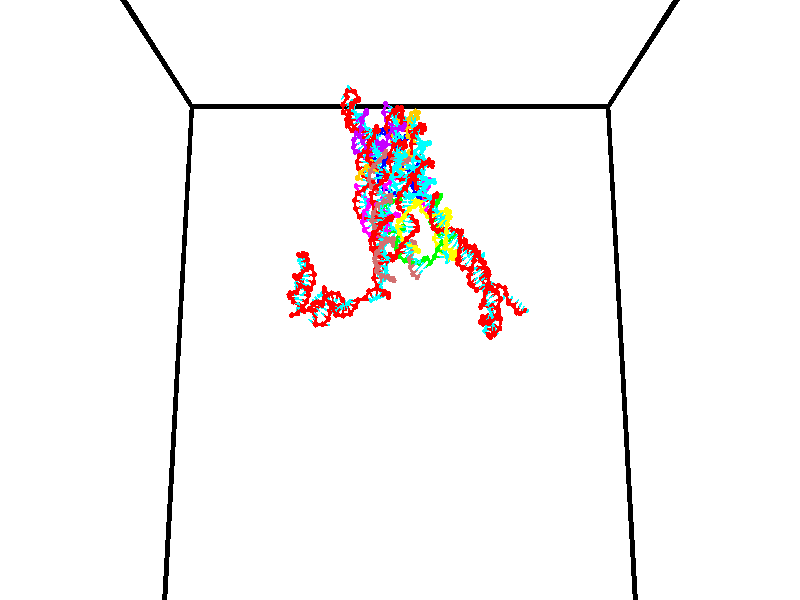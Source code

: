 // switches for output
#declare DRAW_BASES = 1; // possible values are 0, 1; only relevant for DNA ribbons
#declare DRAW_BASES_TYPE = 3; // possible values are 1, 2, 3; only relevant for DNA ribbons
#declare DRAW_FOG = 0; // set to 1 to enable fog

#include "colors.inc"

#include "transforms.inc"
background { rgb <1, 1, 1>}

#default {
   normal{
       ripples 0.25
       frequency 0.20
       turbulence 0.2
       lambda 5
   }
	finish {
		phong 0.1
		phong_size 40.
	}
}

// original window dimensions: 1024x640


// camera settings

camera {
	sky <0, 0.179814, -0.983701>
	up <0, 0.179814, -0.983701>
	right 1.6 * <1, 0, 0>
	location <35, 94.9851, 44.8844>
	look_at <35, 29.7336, 32.9568>
	direction <0, -65.2515, -11.9276>
	angle 67.0682
}


# declare cpy_camera_pos = <35, 94.9851, 44.8844>;
# if (DRAW_FOG = 1)
fog {
	fog_type 2
	up vnormalize(cpy_camera_pos)
	color rgbt<1,1,1,0.3>
	distance 1e-5
	fog_alt 3e-3
	fog_offset 56
}
# end


// LIGHTS

# declare lum = 6;
global_settings {
	ambient_light rgb lum * <0.05, 0.05, 0.05>
	max_trace_level 15
}# declare cpy_direct_light_amount = 0.25;
light_source
{	1000 * <-1, -1.16352, -0.803886>,
	rgb lum * cpy_direct_light_amount
	parallel
}

light_source
{	1000 * <1, 1.16352, 0.803886>,
	rgb lum * cpy_direct_light_amount
	parallel
}

// strand 0

// nucleotide -1

// particle -1
sphere {
	<24.138298, 35.183949, 35.255356> 0.250000
	pigment { color rgbt <1,0,0,0> }
	no_shadow
}
cylinder {
	<24.327183, 34.851032, 35.139210>,  <24.440514, 34.651283, 35.069523>, 0.100000
	pigment { color rgbt <1,0,0,0> }
	no_shadow
}
cylinder {
	<24.327183, 34.851032, 35.139210>,  <24.138298, 35.183949, 35.255356>, 0.100000
	pigment { color rgbt <1,0,0,0> }
	no_shadow
}

// particle -1
sphere {
	<24.327183, 34.851032, 35.139210> 0.100000
	pigment { color rgbt <1,0,0,0> }
	no_shadow
}
sphere {
	0, 1
	scale<0.080000,0.200000,0.300000>
	matrix <0.410919, 0.499268, -0.762809,
		0.779846, 0.240892, 0.577764,
		0.472213, -0.832287, -0.290366,
		24.468847, 34.601345, 35.052101>
	pigment { color rgbt <0,1,1,0> }
	no_shadow
}
cylinder {
	<24.777317, 35.398277, 35.120621>,  <24.138298, 35.183949, 35.255356>, 0.130000
	pigment { color rgbt <1,0,0,0> }
	no_shadow
}

// nucleotide -1

// particle -1
sphere {
	<24.777317, 35.398277, 35.120621> 0.250000
	pigment { color rgbt <1,0,0,0> }
	no_shadow
}
cylinder {
	<24.703039, 35.062630, 34.916115>,  <24.658472, 34.861240, 34.793411>, 0.100000
	pigment { color rgbt <1,0,0,0> }
	no_shadow
}
cylinder {
	<24.703039, 35.062630, 34.916115>,  <24.777317, 35.398277, 35.120621>, 0.100000
	pigment { color rgbt <1,0,0,0> }
	no_shadow
}

// particle -1
sphere {
	<24.703039, 35.062630, 34.916115> 0.100000
	pigment { color rgbt <1,0,0,0> }
	no_shadow
}
sphere {
	0, 1
	scale<0.080000,0.200000,0.300000>
	matrix <0.395835, 0.412348, -0.820538,
		0.899351, -0.354747, 0.255583,
		-0.185694, -0.839121, -0.511267,
		24.647331, 34.810894, 34.762733>
	pigment { color rgbt <0,1,1,0> }
	no_shadow
}
cylinder {
	<25.276915, 35.504730, 34.612267>,  <24.777317, 35.398277, 35.120621>, 0.130000
	pigment { color rgbt <1,0,0,0> }
	no_shadow
}

// nucleotide -1

// particle -1
sphere {
	<25.276915, 35.504730, 34.612267> 0.250000
	pigment { color rgbt <1,0,0,0> }
	no_shadow
}
cylinder {
	<25.071333, 35.193974, 34.466782>,  <24.947985, 35.007519, 34.379490>, 0.100000
	pigment { color rgbt <1,0,0,0> }
	no_shadow
}
cylinder {
	<25.071333, 35.193974, 34.466782>,  <25.276915, 35.504730, 34.612267>, 0.100000
	pigment { color rgbt <1,0,0,0> }
	no_shadow
}

// particle -1
sphere {
	<25.071333, 35.193974, 34.466782> 0.100000
	pigment { color rgbt <1,0,0,0> }
	no_shadow
}
sphere {
	0, 1
	scale<0.080000,0.200000,0.300000>
	matrix <0.366537, 0.184458, -0.911936,
		0.775567, -0.602007, 0.189957,
		-0.513953, -0.776893, -0.363717,
		24.917147, 34.960907, 34.357666>
	pigment { color rgbt <0,1,1,0> }
	no_shadow
}
cylinder {
	<25.627865, 35.228542, 34.094658>,  <25.276915, 35.504730, 34.612267>, 0.130000
	pigment { color rgbt <1,0,0,0> }
	no_shadow
}

// nucleotide -1

// particle -1
sphere {
	<25.627865, 35.228542, 34.094658> 0.250000
	pigment { color rgbt <1,0,0,0> }
	no_shadow
}
cylinder {
	<25.260530, 35.110714, 33.988918>,  <25.040129, 35.040016, 33.925472>, 0.100000
	pigment { color rgbt <1,0,0,0> }
	no_shadow
}
cylinder {
	<25.260530, 35.110714, 33.988918>,  <25.627865, 35.228542, 34.094658>, 0.100000
	pigment { color rgbt <1,0,0,0> }
	no_shadow
}

// particle -1
sphere {
	<25.260530, 35.110714, 33.988918> 0.100000
	pigment { color rgbt <1,0,0,0> }
	no_shadow
}
sphere {
	0, 1
	scale<0.080000,0.200000,0.300000>
	matrix <0.211475, 0.199388, -0.956829,
		0.334568, -0.934596, -0.120809,
		-0.918337, -0.294577, -0.264353,
		24.985029, 35.022343, 33.909611>
	pigment { color rgbt <0,1,1,0> }
	no_shadow
}
cylinder {
	<25.711880, 34.798069, 33.464375>,  <25.627865, 35.228542, 34.094658>, 0.130000
	pigment { color rgbt <1,0,0,0> }
	no_shadow
}

// nucleotide -1

// particle -1
sphere {
	<25.711880, 34.798069, 33.464375> 0.250000
	pigment { color rgbt <1,0,0,0> }
	no_shadow
}
cylinder {
	<25.326508, 34.905224, 33.461857>,  <25.095284, 34.969517, 33.460346>, 0.100000
	pigment { color rgbt <1,0,0,0> }
	no_shadow
}
cylinder {
	<25.326508, 34.905224, 33.461857>,  <25.711880, 34.798069, 33.464375>, 0.100000
	pigment { color rgbt <1,0,0,0> }
	no_shadow
}

// particle -1
sphere {
	<25.326508, 34.905224, 33.461857> 0.100000
	pigment { color rgbt <1,0,0,0> }
	no_shadow
}
sphere {
	0, 1
	scale<0.080000,0.200000,0.300000>
	matrix <0.118138, 0.403544, -0.907301,
		-0.240511, -0.874866, -0.420434,
		-0.963431, 0.267885, -0.006298,
		25.037479, 34.985588, 33.459969>
	pigment { color rgbt <0,1,1,0> }
	no_shadow
}
cylinder {
	<25.446417, 34.482792, 32.811432>,  <25.711880, 34.798069, 33.464375>, 0.130000
	pigment { color rgbt <1,0,0,0> }
	no_shadow
}

// nucleotide -1

// particle -1
sphere {
	<25.446417, 34.482792, 32.811432> 0.250000
	pigment { color rgbt <1,0,0,0> }
	no_shadow
}
cylinder {
	<25.241575, 34.815487, 32.897179>,  <25.118670, 35.015106, 32.948627>, 0.100000
	pigment { color rgbt <1,0,0,0> }
	no_shadow
}
cylinder {
	<25.241575, 34.815487, 32.897179>,  <25.446417, 34.482792, 32.811432>, 0.100000
	pigment { color rgbt <1,0,0,0> }
	no_shadow
}

// particle -1
sphere {
	<25.241575, 34.815487, 32.897179> 0.100000
	pigment { color rgbt <1,0,0,0> }
	no_shadow
}
sphere {
	0, 1
	scale<0.080000,0.200000,0.300000>
	matrix <0.212290, 0.364402, -0.906722,
		-0.832276, -0.418827, -0.363182,
		-0.512104, 0.831742, 0.214371,
		25.087944, 35.065010, 32.961491>
	pigment { color rgbt <0,1,1,0> }
	no_shadow
}
cylinder {
	<24.994776, 34.732899, 32.225468>,  <25.446417, 34.482792, 32.811432>, 0.130000
	pigment { color rgbt <1,0,0,0> }
	no_shadow
}

// nucleotide -1

// particle -1
sphere {
	<24.994776, 34.732899, 32.225468> 0.250000
	pigment { color rgbt <1,0,0,0> }
	no_shadow
}
cylinder {
	<25.103615, 35.059944, 32.428436>,  <25.168919, 35.256172, 32.550217>, 0.100000
	pigment { color rgbt <1,0,0,0> }
	no_shadow
}
cylinder {
	<25.103615, 35.059944, 32.428436>,  <24.994776, 34.732899, 32.225468>, 0.100000
	pigment { color rgbt <1,0,0,0> }
	no_shadow
}

// particle -1
sphere {
	<25.103615, 35.059944, 32.428436> 0.100000
	pigment { color rgbt <1,0,0,0> }
	no_shadow
}
sphere {
	0, 1
	scale<0.080000,0.200000,0.300000>
	matrix <0.218337, 0.461109, -0.860063,
		-0.937172, 0.344811, -0.053048,
		0.272098, 0.817609, 0.507423,
		25.185244, 35.305225, 32.580662>
	pigment { color rgbt <0,1,1,0> }
	no_shadow
}
cylinder {
	<24.562435, 35.300514, 32.138039>,  <24.994776, 34.732899, 32.225468>, 0.130000
	pigment { color rgbt <1,0,0,0> }
	no_shadow
}

// nucleotide -1

// particle -1
sphere {
	<24.562435, 35.300514, 32.138039> 0.250000
	pigment { color rgbt <1,0,0,0> }
	no_shadow
}
cylinder {
	<24.927202, 35.452488, 32.200073>,  <25.146063, 35.543671, 32.237293>, 0.100000
	pigment { color rgbt <1,0,0,0> }
	no_shadow
}
cylinder {
	<24.927202, 35.452488, 32.200073>,  <24.562435, 35.300514, 32.138039>, 0.100000
	pigment { color rgbt <1,0,0,0> }
	no_shadow
}

// particle -1
sphere {
	<24.927202, 35.452488, 32.200073> 0.100000
	pigment { color rgbt <1,0,0,0> }
	no_shadow
}
sphere {
	0, 1
	scale<0.080000,0.200000,0.300000>
	matrix <-0.127777, 0.622020, -0.772505,
		-0.389968, 0.684646, 0.615780,
		0.911920, 0.379935, 0.155086,
		25.200779, 35.566467, 32.246597>
	pigment { color rgbt <0,1,1,0> }
	no_shadow
}
cylinder {
	<24.466415, 36.111870, 32.103985>,  <24.562435, 35.300514, 32.138039>, 0.130000
	pigment { color rgbt <1,0,0,0> }
	no_shadow
}

// nucleotide -1

// particle -1
sphere {
	<24.466415, 36.111870, 32.103985> 0.250000
	pigment { color rgbt <1,0,0,0> }
	no_shadow
}
cylinder {
	<24.857426, 36.034462, 32.070541>,  <25.092031, 35.988018, 32.050476>, 0.100000
	pigment { color rgbt <1,0,0,0> }
	no_shadow
}
cylinder {
	<24.857426, 36.034462, 32.070541>,  <24.466415, 36.111870, 32.103985>, 0.100000
	pigment { color rgbt <1,0,0,0> }
	no_shadow
}

// particle -1
sphere {
	<24.857426, 36.034462, 32.070541> 0.100000
	pigment { color rgbt <1,0,0,0> }
	no_shadow
}
sphere {
	0, 1
	scale<0.080000,0.200000,0.300000>
	matrix <0.112739, 0.815014, -0.568367,
		0.178133, 0.546169, 0.818516,
		0.977527, -0.193524, -0.083607,
		25.150684, 35.976406, 32.045460>
	pigment { color rgbt <0,1,1,0> }
	no_shadow
}
cylinder {
	<24.768421, 36.687313, 32.299644>,  <24.466415, 36.111870, 32.103985>, 0.130000
	pigment { color rgbt <1,0,0,0> }
	no_shadow
}

// nucleotide -1

// particle -1
sphere {
	<24.768421, 36.687313, 32.299644> 0.250000
	pigment { color rgbt <1,0,0,0> }
	no_shadow
}
cylinder {
	<25.047556, 36.510666, 32.074081>,  <25.215036, 36.404678, 31.938744>, 0.100000
	pigment { color rgbt <1,0,0,0> }
	no_shadow
}
cylinder {
	<25.047556, 36.510666, 32.074081>,  <24.768421, 36.687313, 32.299644>, 0.100000
	pigment { color rgbt <1,0,0,0> }
	no_shadow
}

// particle -1
sphere {
	<25.047556, 36.510666, 32.074081> 0.100000
	pigment { color rgbt <1,0,0,0> }
	no_shadow
}
sphere {
	0, 1
	scale<0.080000,0.200000,0.300000>
	matrix <0.063657, 0.822428, -0.565297,
		0.713420, 0.358589, 0.602034,
		0.697839, -0.441618, -0.563910,
		25.256908, 36.378181, 31.904909>
	pigment { color rgbt <0,1,1,0> }
	no_shadow
}
cylinder {
	<25.263344, 37.206654, 32.228573>,  <24.768421, 36.687313, 32.299644>, 0.130000
	pigment { color rgbt <1,0,0,0> }
	no_shadow
}

// nucleotide -1

// particle -1
sphere {
	<25.263344, 37.206654, 32.228573> 0.250000
	pigment { color rgbt <1,0,0,0> }
	no_shadow
}
cylinder {
	<25.318863, 36.948467, 31.928146>,  <25.352175, 36.793556, 31.747890>, 0.100000
	pigment { color rgbt <1,0,0,0> }
	no_shadow
}
cylinder {
	<25.318863, 36.948467, 31.928146>,  <25.263344, 37.206654, 32.228573>, 0.100000
	pigment { color rgbt <1,0,0,0> }
	no_shadow
}

// particle -1
sphere {
	<25.318863, 36.948467, 31.928146> 0.100000
	pigment { color rgbt <1,0,0,0> }
	no_shadow
}
sphere {
	0, 1
	scale<0.080000,0.200000,0.300000>
	matrix <0.016449, 0.759808, -0.649939,
		0.990184, 0.077855, 0.116076,
		0.138797, -0.645469, -0.751070,
		25.360502, 36.754826, 31.702826>
	pigment { color rgbt <0,1,1,0> }
	no_shadow
}
cylinder {
	<25.916399, 37.441826, 31.815319>,  <25.263344, 37.206654, 32.228573>, 0.130000
	pigment { color rgbt <1,0,0,0> }
	no_shadow
}

// nucleotide -1

// particle -1
sphere {
	<25.916399, 37.441826, 31.815319> 0.250000
	pigment { color rgbt <1,0,0,0> }
	no_shadow
}
cylinder {
	<25.605440, 37.254677, 31.647154>,  <25.418865, 37.142387, 31.546255>, 0.100000
	pigment { color rgbt <1,0,0,0> }
	no_shadow
}
cylinder {
	<25.605440, 37.254677, 31.647154>,  <25.916399, 37.441826, 31.815319>, 0.100000
	pigment { color rgbt <1,0,0,0> }
	no_shadow
}

// particle -1
sphere {
	<25.605440, 37.254677, 31.647154> 0.100000
	pigment { color rgbt <1,0,0,0> }
	no_shadow
}
sphere {
	0, 1
	scale<0.080000,0.200000,0.300000>
	matrix <-0.137728, 0.778771, -0.612003,
		0.613744, -0.417868, -0.669854,
		-0.777399, -0.467871, -0.420414,
		25.372221, 37.114315, 31.521029>
	pigment { color rgbt <0,1,1,0> }
	no_shadow
}
cylinder {
	<25.984030, 37.520611, 31.079969>,  <25.916399, 37.441826, 31.815319>, 0.130000
	pigment { color rgbt <1,0,0,0> }
	no_shadow
}

// nucleotide -1

// particle -1
sphere {
	<25.984030, 37.520611, 31.079969> 0.250000
	pigment { color rgbt <1,0,0,0> }
	no_shadow
}
cylinder {
	<25.602228, 37.451084, 31.176889>,  <25.373146, 37.409370, 31.235041>, 0.100000
	pigment { color rgbt <1,0,0,0> }
	no_shadow
}
cylinder {
	<25.602228, 37.451084, 31.176889>,  <25.984030, 37.520611, 31.079969>, 0.100000
	pigment { color rgbt <1,0,0,0> }
	no_shadow
}

// particle -1
sphere {
	<25.602228, 37.451084, 31.176889> 0.100000
	pigment { color rgbt <1,0,0,0> }
	no_shadow
}
sphere {
	0, 1
	scale<0.080000,0.200000,0.300000>
	matrix <-0.269988, 0.848704, -0.454761,
		-0.126597, -0.499489, -0.857020,
		-0.954505, -0.173814, 0.242300,
		25.315876, 37.398941, 31.249578>
	pigment { color rgbt <0,1,1,0> }
	no_shadow
}
cylinder {
	<25.522009, 37.470558, 30.514742>,  <25.984030, 37.520611, 31.079969>, 0.130000
	pigment { color rgbt <1,0,0,0> }
	no_shadow
}

// nucleotide -1

// particle -1
sphere {
	<25.522009, 37.470558, 30.514742> 0.250000
	pigment { color rgbt <1,0,0,0> }
	no_shadow
}
cylinder {
	<25.323774, 37.605564, 30.834862>,  <25.204834, 37.686569, 31.026934>, 0.100000
	pigment { color rgbt <1,0,0,0> }
	no_shadow
}
cylinder {
	<25.323774, 37.605564, 30.834862>,  <25.522009, 37.470558, 30.514742>, 0.100000
	pigment { color rgbt <1,0,0,0> }
	no_shadow
}

// particle -1
sphere {
	<25.323774, 37.605564, 30.834862> 0.100000
	pigment { color rgbt <1,0,0,0> }
	no_shadow
}
sphere {
	0, 1
	scale<0.080000,0.200000,0.300000>
	matrix <-0.170884, 0.865511, -0.470839,
		-0.851583, -0.370098, -0.371258,
		-0.495585, 0.337516, 0.800299,
		25.175098, 37.706818, 31.074951>
	pigment { color rgbt <0,1,1,0> }
	no_shadow
}
cylinder {
	<24.983524, 36.897911, 30.483253>,  <25.522009, 37.470558, 30.514742>, 0.130000
	pigment { color rgbt <1,0,0,0> }
	no_shadow
}

// nucleotide -1

// particle -1
sphere {
	<24.983524, 36.897911, 30.483253> 0.250000
	pigment { color rgbt <1,0,0,0> }
	no_shadow
}
cylinder {
	<25.290926, 37.023888, 30.706041>,  <25.475367, 37.099472, 30.839714>, 0.100000
	pigment { color rgbt <1,0,0,0> }
	no_shadow
}
cylinder {
	<25.290926, 37.023888, 30.706041>,  <24.983524, 36.897911, 30.483253>, 0.100000
	pigment { color rgbt <1,0,0,0> }
	no_shadow
}

// particle -1
sphere {
	<25.290926, 37.023888, 30.706041> 0.100000
	pigment { color rgbt <1,0,0,0> }
	no_shadow
}
sphere {
	0, 1
	scale<0.080000,0.200000,0.300000>
	matrix <0.171207, -0.939951, 0.295264,
		0.616513, -0.131555, -0.776276,
		0.768505, 0.314938, 0.556969,
		25.521477, 37.118370, 30.873133>
	pigment { color rgbt <0,1,1,0> }
	no_shadow
}
cylinder {
	<25.663013, 36.543110, 30.382763>,  <24.983524, 36.897911, 30.483253>, 0.130000
	pigment { color rgbt <1,0,0,0> }
	no_shadow
}

// nucleotide -1

// particle -1
sphere {
	<25.663013, 36.543110, 30.382763> 0.250000
	pigment { color rgbt <1,0,0,0> }
	no_shadow
}
cylinder {
	<25.655449, 36.663731, 30.764069>,  <25.650909, 36.736103, 30.992851>, 0.100000
	pigment { color rgbt <1,0,0,0> }
	no_shadow
}
cylinder {
	<25.655449, 36.663731, 30.764069>,  <25.663013, 36.543110, 30.382763>, 0.100000
	pigment { color rgbt <1,0,0,0> }
	no_shadow
}

// particle -1
sphere {
	<25.655449, 36.663731, 30.764069> 0.100000
	pigment { color rgbt <1,0,0,0> }
	no_shadow
}
sphere {
	0, 1
	scale<0.080000,0.200000,0.300000>
	matrix <0.186420, -0.935651, 0.299675,
		0.982288, 0.183375, -0.038520,
		-0.018912, 0.301548, 0.953264,
		25.649775, 36.754196, 31.050047>
	pigment { color rgbt <0,1,1,0> }
	no_shadow
}
cylinder {
	<25.587912, 35.916370, 30.783840>,  <25.663013, 36.543110, 30.382763>, 0.130000
	pigment { color rgbt <1,0,0,0> }
	no_shadow
}

// nucleotide -1

// particle -1
sphere {
	<25.587912, 35.916370, 30.783840> 0.250000
	pigment { color rgbt <1,0,0,0> }
	no_shadow
}
cylinder {
	<25.554605, 36.179577, 31.083193>,  <25.534622, 36.337502, 31.262804>, 0.100000
	pigment { color rgbt <1,0,0,0> }
	no_shadow
}
cylinder {
	<25.554605, 36.179577, 31.083193>,  <25.587912, 35.916370, 30.783840>, 0.100000
	pigment { color rgbt <1,0,0,0> }
	no_shadow
}

// particle -1
sphere {
	<25.554605, 36.179577, 31.083193> 0.100000
	pigment { color rgbt <1,0,0,0> }
	no_shadow
}
sphere {
	0, 1
	scale<0.080000,0.200000,0.300000>
	matrix <-0.102584, -0.752660, 0.650368,
		0.991233, -0.022619, 0.130172,
		-0.083264, 0.658020, 0.748383,
		25.529627, 36.376984, 31.307707>
	pigment { color rgbt <0,1,1,0> }
	no_shadow
}
cylinder {
	<26.102489, 35.712284, 31.230524>,  <25.587912, 35.916370, 30.783840>, 0.130000
	pigment { color rgbt <1,0,0,0> }
	no_shadow
}

// nucleotide -1

// particle -1
sphere {
	<26.102489, 35.712284, 31.230524> 0.250000
	pigment { color rgbt <1,0,0,0> }
	no_shadow
}
cylinder {
	<25.839563, 35.944305, 31.422972>,  <25.681808, 36.083519, 31.538441>, 0.100000
	pigment { color rgbt <1,0,0,0> }
	no_shadow
}
cylinder {
	<25.839563, 35.944305, 31.422972>,  <26.102489, 35.712284, 31.230524>, 0.100000
	pigment { color rgbt <1,0,0,0> }
	no_shadow
}

// particle -1
sphere {
	<25.839563, 35.944305, 31.422972> 0.100000
	pigment { color rgbt <1,0,0,0> }
	no_shadow
}
sphere {
	0, 1
	scale<0.080000,0.200000,0.300000>
	matrix <-0.137230, -0.719870, 0.680408,
		0.741017, 0.381218, 0.552781,
		-0.657314, 0.580052, 0.481121,
		25.642368, 36.118320, 31.567308>
	pigment { color rgbt <0,1,1,0> }
	no_shadow
}
cylinder {
	<26.382971, 35.763149, 31.881882>,  <26.102489, 35.712284, 31.230524>, 0.130000
	pigment { color rgbt <1,0,0,0> }
	no_shadow
}

// nucleotide -1

// particle -1
sphere {
	<26.382971, 35.763149, 31.881882> 0.250000
	pigment { color rgbt <1,0,0,0> }
	no_shadow
}
cylinder {
	<26.003727, 35.855503, 31.969320>,  <25.776180, 35.910915, 32.021782>, 0.100000
	pigment { color rgbt <1,0,0,0> }
	no_shadow
}
cylinder {
	<26.003727, 35.855503, 31.969320>,  <26.382971, 35.763149, 31.881882>, 0.100000
	pigment { color rgbt <1,0,0,0> }
	no_shadow
}

// particle -1
sphere {
	<26.003727, 35.855503, 31.969320> 0.100000
	pigment { color rgbt <1,0,0,0> }
	no_shadow
}
sphere {
	0, 1
	scale<0.080000,0.200000,0.300000>
	matrix <-0.004668, -0.697555, 0.716516,
		0.317913, 0.678315, 0.662435,
		-0.948108, 0.230882, 0.218595,
		25.719294, 35.924767, 32.034901>
	pigment { color rgbt <0,1,1,0> }
	no_shadow
}
cylinder {
	<26.396513, 35.958168, 32.614098>,  <26.382971, 35.763149, 31.881882>, 0.130000
	pigment { color rgbt <1,0,0,0> }
	no_shadow
}

// nucleotide -1

// particle -1
sphere {
	<26.396513, 35.958168, 32.614098> 0.250000
	pigment { color rgbt <1,0,0,0> }
	no_shadow
}
cylinder {
	<26.028557, 35.845264, 32.505188>,  <25.807783, 35.777523, 32.439842>, 0.100000
	pigment { color rgbt <1,0,0,0> }
	no_shadow
}
cylinder {
	<26.028557, 35.845264, 32.505188>,  <26.396513, 35.958168, 32.614098>, 0.100000
	pigment { color rgbt <1,0,0,0> }
	no_shadow
}

// particle -1
sphere {
	<26.028557, 35.845264, 32.505188> 0.100000
	pigment { color rgbt <1,0,0,0> }
	no_shadow
}
sphere {
	0, 1
	scale<0.080000,0.200000,0.300000>
	matrix <-0.069393, -0.566158, 0.821370,
		-0.385990, 0.774464, 0.501216,
		-0.919889, -0.282260, -0.272274,
		25.752590, 35.760586, 32.423508>
	pigment { color rgbt <0,1,1,0> }
	no_shadow
}
cylinder {
	<26.070070, 35.936592, 33.195946>,  <26.396513, 35.958168, 32.614098>, 0.130000
	pigment { color rgbt <1,0,0,0> }
	no_shadow
}

// nucleotide -1

// particle -1
sphere {
	<26.070070, 35.936592, 33.195946> 0.250000
	pigment { color rgbt <1,0,0,0> }
	no_shadow
}
cylinder {
	<25.863102, 35.691853, 32.956642>,  <25.738920, 35.545010, 32.813061>, 0.100000
	pigment { color rgbt <1,0,0,0> }
	no_shadow
}
cylinder {
	<25.863102, 35.691853, 32.956642>,  <26.070070, 35.936592, 33.195946>, 0.100000
	pigment { color rgbt <1,0,0,0> }
	no_shadow
}

// particle -1
sphere {
	<25.863102, 35.691853, 32.956642> 0.100000
	pigment { color rgbt <1,0,0,0> }
	no_shadow
}
sphere {
	0, 1
	scale<0.080000,0.200000,0.300000>
	matrix <-0.076981, -0.663004, 0.744647,
		-0.852260, 0.431352, 0.295952,
		-0.517423, -0.611851, -0.598258,
		25.707874, 35.508297, 32.777164>
	pigment { color rgbt <0,1,1,0> }
	no_shadow
}
cylinder {
	<25.925011, 36.634693, 33.230202>,  <26.070070, 35.936592, 33.195946>, 0.130000
	pigment { color rgbt <1,0,0,0> }
	no_shadow
}

// nucleotide -1

// particle -1
sphere {
	<25.925011, 36.634693, 33.230202> 0.250000
	pigment { color rgbt <1,0,0,0> }
	no_shadow
}
cylinder {
	<25.754129, 36.884819, 33.491425>,  <25.651602, 37.034893, 33.648159>, 0.100000
	pigment { color rgbt <1,0,0,0> }
	no_shadow
}
cylinder {
	<25.754129, 36.884819, 33.491425>,  <25.925011, 36.634693, 33.230202>, 0.100000
	pigment { color rgbt <1,0,0,0> }
	no_shadow
}

// particle -1
sphere {
	<25.754129, 36.884819, 33.491425> 0.100000
	pigment { color rgbt <1,0,0,0> }
	no_shadow
}
sphere {
	0, 1
	scale<0.080000,0.200000,0.300000>
	matrix <-0.426079, 0.497824, -0.755399,
		-0.797468, -0.600961, 0.053762,
		-0.427202, 0.625313, 0.653056,
		25.625969, 37.072414, 33.687340>
	pigment { color rgbt <0,1,1,0> }
	no_shadow
}
cylinder {
	<25.182924, 36.579777, 33.043243>,  <25.925011, 36.634693, 33.230202>, 0.130000
	pigment { color rgbt <1,0,0,0> }
	no_shadow
}

// nucleotide -1

// particle -1
sphere {
	<25.182924, 36.579777, 33.043243> 0.250000
	pigment { color rgbt <1,0,0,0> }
	no_shadow
}
cylinder {
	<24.909620, 36.358147, 32.853020>,  <24.745638, 36.225170, 32.738884>, 0.100000
	pigment { color rgbt <1,0,0,0> }
	no_shadow
}
cylinder {
	<24.909620, 36.358147, 32.853020>,  <25.182924, 36.579777, 33.043243>, 0.100000
	pigment { color rgbt <1,0,0,0> }
	no_shadow
}

// particle -1
sphere {
	<24.909620, 36.358147, 32.853020> 0.100000
	pigment { color rgbt <1,0,0,0> }
	no_shadow
}
sphere {
	0, 1
	scale<0.080000,0.200000,0.300000>
	matrix <0.315045, -0.811257, 0.492553,
		-0.658712, 0.186719, 0.728858,
		-0.683261, -0.554074, -0.475560,
		24.704641, 36.191925, 32.710350>
	pigment { color rgbt <0,1,1,0> }
	no_shadow
}
cylinder {
	<24.773849, 36.202572, 33.491592>,  <25.182924, 36.579777, 33.043243>, 0.130000
	pigment { color rgbt <1,0,0,0> }
	no_shadow
}

// nucleotide -1

// particle -1
sphere {
	<24.773849, 36.202572, 33.491592> 0.250000
	pigment { color rgbt <1,0,0,0> }
	no_shadow
}
cylinder {
	<24.698608, 35.979027, 33.168533>,  <24.653463, 35.844898, 32.974697>, 0.100000
	pigment { color rgbt <1,0,0,0> }
	no_shadow
}
cylinder {
	<24.698608, 35.979027, 33.168533>,  <24.773849, 36.202572, 33.491592>, 0.100000
	pigment { color rgbt <1,0,0,0> }
	no_shadow
}

// particle -1
sphere {
	<24.698608, 35.979027, 33.168533> 0.100000
	pigment { color rgbt <1,0,0,0> }
	no_shadow
}
sphere {
	0, 1
	scale<0.080000,0.200000,0.300000>
	matrix <0.076625, -0.828167, 0.555220,
		-0.979156, 0.042554, 0.198604,
		-0.188104, -0.558864, -0.807643,
		24.642178, 35.811367, 32.926239>
	pigment { color rgbt <0,1,1,0> }
	no_shadow
}
cylinder {
	<24.064117, 35.912247, 33.522263>,  <24.773849, 36.202572, 33.491592>, 0.130000
	pigment { color rgbt <1,0,0,0> }
	no_shadow
}

// nucleotide -1

// particle -1
sphere {
	<24.064117, 35.912247, 33.522263> 0.250000
	pigment { color rgbt <1,0,0,0> }
	no_shadow
}
cylinder {
	<24.349646, 35.693485, 33.347282>,  <24.520962, 35.562229, 33.242294>, 0.100000
	pigment { color rgbt <1,0,0,0> }
	no_shadow
}
cylinder {
	<24.349646, 35.693485, 33.347282>,  <24.064117, 35.912247, 33.522263>, 0.100000
	pigment { color rgbt <1,0,0,0> }
	no_shadow
}

// particle -1
sphere {
	<24.349646, 35.693485, 33.347282> 0.100000
	pigment { color rgbt <1,0,0,0> }
	no_shadow
}
sphere {
	0, 1
	scale<0.080000,0.200000,0.300000>
	matrix <-0.086570, -0.688749, 0.719813,
		-0.694956, -0.475949, -0.538989,
		0.713822, -0.546898, -0.437448,
		24.563791, 35.529415, 33.216049>
	pigment { color rgbt <0,1,1,0> }
	no_shadow
}
cylinder {
	<23.827023, 35.306049, 33.545143>,  <24.064117, 35.912247, 33.522263>, 0.130000
	pigment { color rgbt <1,0,0,0> }
	no_shadow
}

// nucleotide -1

// particle -1
sphere {
	<23.827023, 35.306049, 33.545143> 0.250000
	pigment { color rgbt <1,0,0,0> }
	no_shadow
}
cylinder {
	<24.218807, 35.248459, 33.488678>,  <24.453878, 35.213905, 33.454800>, 0.100000
	pigment { color rgbt <1,0,0,0> }
	no_shadow
}
cylinder {
	<24.218807, 35.248459, 33.488678>,  <23.827023, 35.306049, 33.545143>, 0.100000
	pigment { color rgbt <1,0,0,0> }
	no_shadow
}

// particle -1
sphere {
	<24.218807, 35.248459, 33.488678> 0.100000
	pigment { color rgbt <1,0,0,0> }
	no_shadow
}
sphere {
	0, 1
	scale<0.080000,0.200000,0.300000>
	matrix <-0.025661, -0.783416, 0.620968,
		-0.199989, -0.604592, -0.771021,
		0.979463, -0.143972, -0.141160,
		24.512646, 35.205269, 33.446331>
	pigment { color rgbt <0,1,1,0> }
	no_shadow
}
cylinder {
	<23.808071, 34.620293, 33.632065>,  <23.827023, 35.306049, 33.545143>, 0.130000
	pigment { color rgbt <1,0,0,0> }
	no_shadow
}

// nucleotide -1

// particle -1
sphere {
	<23.808071, 34.620293, 33.632065> 0.250000
	pigment { color rgbt <1,0,0,0> }
	no_shadow
}
cylinder {
	<24.191416, 34.722160, 33.683731>,  <24.421423, 34.783283, 33.714733>, 0.100000
	pigment { color rgbt <1,0,0,0> }
	no_shadow
}
cylinder {
	<24.191416, 34.722160, 33.683731>,  <23.808071, 34.620293, 33.632065>, 0.100000
	pigment { color rgbt <1,0,0,0> }
	no_shadow
}

// particle -1
sphere {
	<24.191416, 34.722160, 33.683731> 0.100000
	pigment { color rgbt <1,0,0,0> }
	no_shadow
}
sphere {
	0, 1
	scale<0.080000,0.200000,0.300000>
	matrix <0.099443, -0.721671, 0.685056,
		0.267684, -0.643687, -0.716947,
		0.958362, 0.254674, 0.129169,
		24.478924, 34.798561, 33.722481>
	pigment { color rgbt <0,1,1,0> }
	no_shadow
}
cylinder {
	<24.042889, 34.058170, 33.893700>,  <23.808071, 34.620293, 33.632065>, 0.130000
	pigment { color rgbt <1,0,0,0> }
	no_shadow
}

// nucleotide -1

// particle -1
sphere {
	<24.042889, 34.058170, 33.893700> 0.250000
	pigment { color rgbt <1,0,0,0> }
	no_shadow
}
cylinder {
	<24.330902, 34.304382, 34.021870>,  <24.503710, 34.452110, 34.098770>, 0.100000
	pigment { color rgbt <1,0,0,0> }
	no_shadow
}
cylinder {
	<24.330902, 34.304382, 34.021870>,  <24.042889, 34.058170, 33.893700>, 0.100000
	pigment { color rgbt <1,0,0,0> }
	no_shadow
}

// particle -1
sphere {
	<24.330902, 34.304382, 34.021870> 0.100000
	pigment { color rgbt <1,0,0,0> }
	no_shadow
}
sphere {
	0, 1
	scale<0.080000,0.200000,0.300000>
	matrix <0.006306, -0.467533, 0.883953,
		0.693910, -0.634456, -0.340522,
		0.720034, 0.615531, 0.320424,
		24.546913, 34.489040, 34.117996>
	pigment { color rgbt <0,1,1,0> }
	no_shadow
}
cylinder {
	<24.632448, 33.729546, 34.135315>,  <24.042889, 34.058170, 33.893700>, 0.130000
	pigment { color rgbt <1,0,0,0> }
	no_shadow
}

// nucleotide -1

// particle -1
sphere {
	<24.632448, 33.729546, 34.135315> 0.250000
	pigment { color rgbt <1,0,0,0> }
	no_shadow
}
cylinder {
	<24.605782, 34.072659, 34.339188>,  <24.589781, 34.278526, 34.461510>, 0.100000
	pigment { color rgbt <1,0,0,0> }
	no_shadow
}
cylinder {
	<24.605782, 34.072659, 34.339188>,  <24.632448, 33.729546, 34.135315>, 0.100000
	pigment { color rgbt <1,0,0,0> }
	no_shadow
}

// particle -1
sphere {
	<24.605782, 34.072659, 34.339188> 0.100000
	pigment { color rgbt <1,0,0,0> }
	no_shadow
}
sphere {
	0, 1
	scale<0.080000,0.200000,0.300000>
	matrix <-0.018349, -0.511781, 0.858920,
		0.997606, 0.047910, 0.049858,
		-0.066667, 0.857779, 0.509677,
		24.585781, 34.329990, 34.492092>
	pigment { color rgbt <0,1,1,0> }
	no_shadow
}
cylinder {
	<25.156919, 33.705803, 34.634853>,  <24.632448, 33.729546, 34.135315>, 0.130000
	pigment { color rgbt <1,0,0,0> }
	no_shadow
}

// nucleotide -1

// particle -1
sphere {
	<25.156919, 33.705803, 34.634853> 0.250000
	pigment { color rgbt <1,0,0,0> }
	no_shadow
}
cylinder {
	<24.846533, 33.925053, 34.759716>,  <24.660301, 34.056602, 34.834633>, 0.100000
	pigment { color rgbt <1,0,0,0> }
	no_shadow
}
cylinder {
	<24.846533, 33.925053, 34.759716>,  <25.156919, 33.705803, 34.634853>, 0.100000
	pigment { color rgbt <1,0,0,0> }
	no_shadow
}

// particle -1
sphere {
	<24.846533, 33.925053, 34.759716> 0.100000
	pigment { color rgbt <1,0,0,0> }
	no_shadow
}
sphere {
	0, 1
	scale<0.080000,0.200000,0.300000>
	matrix <-0.113184, -0.607833, 0.785957,
		0.620537, 0.574545, 0.533696,
		-0.775966, 0.548121, 0.312154,
		24.613743, 34.089489, 34.853363>
	pigment { color rgbt <0,1,1,0> }
	no_shadow
}
cylinder {
	<25.541599, 33.122936, 34.396526>,  <25.156919, 33.705803, 34.634853>, 0.130000
	pigment { color rgbt <1,0,0,0> }
	no_shadow
}

// nucleotide -1

// particle -1
sphere {
	<25.541599, 33.122936, 34.396526> 0.250000
	pigment { color rgbt <1,0,0,0> }
	no_shadow
}
cylinder {
	<25.676342, 32.846336, 34.140915>,  <25.757187, 32.680378, 33.987549>, 0.100000
	pigment { color rgbt <1,0,0,0> }
	no_shadow
}
cylinder {
	<25.676342, 32.846336, 34.140915>,  <25.541599, 33.122936, 34.396526>, 0.100000
	pigment { color rgbt <1,0,0,0> }
	no_shadow
}

// particle -1
sphere {
	<25.676342, 32.846336, 34.140915> 0.100000
	pigment { color rgbt <1,0,0,0> }
	no_shadow
}
sphere {
	0, 1
	scale<0.080000,0.200000,0.300000>
	matrix <0.467136, 0.712015, -0.524232,
		0.817503, -0.121921, 0.562871,
		0.336857, -0.691499, -0.639028,
		25.777399, 32.638885, 33.949207>
	pigment { color rgbt <0,1,1,0> }
	no_shadow
}
cylinder {
	<26.318153, 32.992695, 34.356777>,  <25.541599, 33.122936, 34.396526>, 0.130000
	pigment { color rgbt <1,0,0,0> }
	no_shadow
}

// nucleotide -1

// particle -1
sphere {
	<26.318153, 32.992695, 34.356777> 0.250000
	pigment { color rgbt <1,0,0,0> }
	no_shadow
}
cylinder {
	<26.148291, 32.944710, 33.997829>,  <26.046373, 32.915920, 33.782459>, 0.100000
	pigment { color rgbt <1,0,0,0> }
	no_shadow
}
cylinder {
	<26.148291, 32.944710, 33.997829>,  <26.318153, 32.992695, 34.356777>, 0.100000
	pigment { color rgbt <1,0,0,0> }
	no_shadow
}

// particle -1
sphere {
	<26.148291, 32.944710, 33.997829> 0.100000
	pigment { color rgbt <1,0,0,0> }
	no_shadow
}
sphere {
	0, 1
	scale<0.080000,0.200000,0.300000>
	matrix <0.652189, 0.646942, -0.395116,
		0.627945, -0.753045, -0.196492,
		-0.424659, -0.119961, -0.897371,
		26.020893, 32.908722, 33.728619>
	pigment { color rgbt <0,1,1,0> }
	no_shadow
}
cylinder {
	<26.866997, 32.854370, 33.810307>,  <26.318153, 32.992695, 34.356777>, 0.130000
	pigment { color rgbt <1,0,0,0> }
	no_shadow
}

// nucleotide -1

// particle -1
sphere {
	<26.866997, 32.854370, 33.810307> 0.250000
	pigment { color rgbt <1,0,0,0> }
	no_shadow
}
cylinder {
	<26.550457, 33.002602, 33.615810>,  <26.360533, 33.091541, 33.499111>, 0.100000
	pigment { color rgbt <1,0,0,0> }
	no_shadow
}
cylinder {
	<26.550457, 33.002602, 33.615810>,  <26.866997, 32.854370, 33.810307>, 0.100000
	pigment { color rgbt <1,0,0,0> }
	no_shadow
}

// particle -1
sphere {
	<26.550457, 33.002602, 33.615810> 0.100000
	pigment { color rgbt <1,0,0,0> }
	no_shadow
}
sphere {
	0, 1
	scale<0.080000,0.200000,0.300000>
	matrix <0.598506, 0.631849, -0.492501,
		0.124722, -0.680761, -0.721809,
		-0.791350, 0.370582, -0.486245,
		26.313051, 33.113777, 33.469936>
	pigment { color rgbt <0,1,1,0> }
	no_shadow
}
cylinder {
	<26.973515, 32.811523, 33.088680>,  <26.866997, 32.854370, 33.810307>, 0.130000
	pigment { color rgbt <1,0,0,0> }
	no_shadow
}

// nucleotide -1

// particle -1
sphere {
	<26.973515, 32.811523, 33.088680> 0.250000
	pigment { color rgbt <1,0,0,0> }
	no_shadow
}
cylinder {
	<26.746677, 33.128143, 33.179768>,  <26.610575, 33.318115, 33.234421>, 0.100000
	pigment { color rgbt <1,0,0,0> }
	no_shadow
}
cylinder {
	<26.746677, 33.128143, 33.179768>,  <26.973515, 32.811523, 33.088680>, 0.100000
	pigment { color rgbt <1,0,0,0> }
	no_shadow
}

// particle -1
sphere {
	<26.746677, 33.128143, 33.179768> 0.100000
	pigment { color rgbt <1,0,0,0> }
	no_shadow
}
sphere {
	0, 1
	scale<0.080000,0.200000,0.300000>
	matrix <0.731094, 0.611080, -0.303452,
		-0.379354, -0.005598, -0.925235,
		-0.567091, 0.791549, 0.227723,
		26.576550, 33.365608, 33.248085>
	pigment { color rgbt <0,1,1,0> }
	no_shadow
}
cylinder {
	<27.109568, 33.405704, 32.581394>,  <26.973515, 32.811523, 33.088680>, 0.130000
	pigment { color rgbt <1,0,0,0> }
	no_shadow
}

// nucleotide -1

// particle -1
sphere {
	<27.109568, 33.405704, 32.581394> 0.250000
	pigment { color rgbt <1,0,0,0> }
	no_shadow
}
cylinder {
	<26.981680, 33.591057, 32.911983>,  <26.904947, 33.702267, 33.110336>, 0.100000
	pigment { color rgbt <1,0,0,0> }
	no_shadow
}
cylinder {
	<26.981680, 33.591057, 32.911983>,  <27.109568, 33.405704, 32.581394>, 0.100000
	pigment { color rgbt <1,0,0,0> }
	no_shadow
}

// particle -1
sphere {
	<26.981680, 33.591057, 32.911983> 0.100000
	pigment { color rgbt <1,0,0,0> }
	no_shadow
}
sphere {
	0, 1
	scale<0.080000,0.200000,0.300000>
	matrix <0.520681, 0.814674, -0.255338,
		-0.791625, 0.348693, -0.501740,
		-0.319720, 0.463378, 0.826474,
		26.885763, 33.730072, 33.159927>
	pigment { color rgbt <0,1,1,0> }
	no_shadow
}
cylinder {
	<27.563725, 33.691586, 33.211586>,  <27.109568, 33.405704, 32.581394>, 0.130000
	pigment { color rgbt <1,0,0,0> }
	no_shadow
}

// nucleotide -1

// particle -1
sphere {
	<27.563725, 33.691586, 33.211586> 0.250000
	pigment { color rgbt <1,0,0,0> }
	no_shadow
}
cylinder {
	<27.659208, 33.955402, 33.496689>,  <27.716499, 34.113693, 33.667751>, 0.100000
	pigment { color rgbt <1,0,0,0> }
	no_shadow
}
cylinder {
	<27.659208, 33.955402, 33.496689>,  <27.563725, 33.691586, 33.211586>, 0.100000
	pigment { color rgbt <1,0,0,0> }
	no_shadow
}

// particle -1
sphere {
	<27.659208, 33.955402, 33.496689> 0.100000
	pigment { color rgbt <1,0,0,0> }
	no_shadow
}
sphere {
	0, 1
	scale<0.080000,0.200000,0.300000>
	matrix <-0.685907, -0.405058, 0.604533,
		0.687423, -0.633192, 0.355693,
		0.238709, 0.659542, 0.712757,
		27.730822, 34.153263, 33.710514>
	pigment { color rgbt <0,1,1,0> }
	no_shadow
}
cylinder {
	<27.713545, 33.419174, 33.945560>,  <27.563725, 33.691586, 33.211586>, 0.130000
	pigment { color rgbt <1,0,0,0> }
	no_shadow
}

// nucleotide -1

// particle -1
sphere {
	<27.713545, 33.419174, 33.945560> 0.250000
	pigment { color rgbt <1,0,0,0> }
	no_shadow
}
cylinder {
	<27.606047, 33.793247, 34.037830>,  <27.541548, 34.017693, 34.093193>, 0.100000
	pigment { color rgbt <1,0,0,0> }
	no_shadow
}
cylinder {
	<27.606047, 33.793247, 34.037830>,  <27.713545, 33.419174, 33.945560>, 0.100000
	pigment { color rgbt <1,0,0,0> }
	no_shadow
}

// particle -1
sphere {
	<27.606047, 33.793247, 34.037830> 0.100000
	pigment { color rgbt <1,0,0,0> }
	no_shadow
}
sphere {
	0, 1
	scale<0.080000,0.200000,0.300000>
	matrix <-0.482436, -0.337968, 0.808104,
		0.833686, 0.105888, 0.541993,
		-0.268744, 0.935182, 0.230675,
		27.525423, 34.073803, 34.107033>
	pigment { color rgbt <0,1,1,0> }
	no_shadow
}
cylinder {
	<27.795631, 33.609489, 34.665810>,  <27.713545, 33.419174, 33.945560>, 0.130000
	pigment { color rgbt <1,0,0,0> }
	no_shadow
}

// nucleotide -1

// particle -1
sphere {
	<27.795631, 33.609489, 34.665810> 0.250000
	pigment { color rgbt <1,0,0,0> }
	no_shadow
}
cylinder {
	<27.532547, 33.905033, 34.607159>,  <27.374697, 34.082359, 34.571968>, 0.100000
	pigment { color rgbt <1,0,0,0> }
	no_shadow
}
cylinder {
	<27.532547, 33.905033, 34.607159>,  <27.795631, 33.609489, 34.665810>, 0.100000
	pigment { color rgbt <1,0,0,0> }
	no_shadow
}

// particle -1
sphere {
	<27.532547, 33.905033, 34.607159> 0.100000
	pigment { color rgbt <1,0,0,0> }
	no_shadow
}
sphere {
	0, 1
	scale<0.080000,0.200000,0.300000>
	matrix <-0.450720, -0.230053, 0.862512,
		0.603547, 0.633369, 0.484329,
		-0.657709, 0.738864, -0.146624,
		27.335234, 34.126694, 34.563171>
	pigment { color rgbt <0,1,1,0> }
	no_shadow
}
cylinder {
	<27.665331, 33.867558, 35.355690>,  <27.795631, 33.609489, 34.665810>, 0.130000
	pigment { color rgbt <1,0,0,0> }
	no_shadow
}

// nucleotide -1

// particle -1
sphere {
	<27.665331, 33.867558, 35.355690> 0.250000
	pigment { color rgbt <1,0,0,0> }
	no_shadow
}
cylinder {
	<27.363375, 34.023277, 35.144566>,  <27.182201, 34.116711, 35.017891>, 0.100000
	pigment { color rgbt <1,0,0,0> }
	no_shadow
}
cylinder {
	<27.363375, 34.023277, 35.144566>,  <27.665331, 33.867558, 35.355690>, 0.100000
	pigment { color rgbt <1,0,0,0> }
	no_shadow
}

// particle -1
sphere {
	<27.363375, 34.023277, 35.144566> 0.100000
	pigment { color rgbt <1,0,0,0> }
	no_shadow
}
sphere {
	0, 1
	scale<0.080000,0.200000,0.300000>
	matrix <-0.634351, -0.229049, 0.738332,
		0.166541, 0.892177, 0.419861,
		-0.754892, 0.389302, -0.527808,
		27.136908, 34.140068, 34.986221>
	pigment { color rgbt <0,1,1,0> }
	no_shadow
}
cylinder {
	<27.107706, 33.988262, 35.840134>,  <27.665331, 33.867558, 35.355690>, 0.130000
	pigment { color rgbt <1,0,0,0> }
	no_shadow
}

// nucleotide -1

// particle -1
sphere {
	<27.107706, 33.988262, 35.840134> 0.250000
	pigment { color rgbt <1,0,0,0> }
	no_shadow
}
cylinder {
	<27.373556, 33.689606, 35.828865>,  <27.533066, 33.510410, 35.822102>, 0.100000
	pigment { color rgbt <1,0,0,0> }
	no_shadow
}
cylinder {
	<27.373556, 33.689606, 35.828865>,  <27.107706, 33.988262, 35.840134>, 0.100000
	pigment { color rgbt <1,0,0,0> }
	no_shadow
}

// particle -1
sphere {
	<27.373556, 33.689606, 35.828865> 0.100000
	pigment { color rgbt <1,0,0,0> }
	no_shadow
}
sphere {
	0, 1
	scale<0.080000,0.200000,0.300000>
	matrix <-0.201507, -0.142804, -0.969021,
		0.719490, 0.649716, -0.245365,
		0.664628, -0.746643, -0.028176,
		27.572945, 33.465614, 35.820412>
	pigment { color rgbt <0,1,1,0> }
	no_shadow
}
cylinder {
	<26.369694, 33.740631, 35.828476>,  <27.107706, 33.988262, 35.840134>, 0.130000
	pigment { color rgbt <1,0,0,0> }
	no_shadow
}

// nucleotide -1

// particle -1
sphere {
	<26.369694, 33.740631, 35.828476> 0.250000
	pigment { color rgbt <1,0,0,0> }
	no_shadow
}
cylinder {
	<26.109552, 34.012383, 35.692543>,  <25.953468, 34.175434, 35.610985>, 0.100000
	pigment { color rgbt <1,0,0,0> }
	no_shadow
}
cylinder {
	<26.109552, 34.012383, 35.692543>,  <26.369694, 33.740631, 35.828476>, 0.100000
	pigment { color rgbt <1,0,0,0> }
	no_shadow
}

// particle -1
sphere {
	<26.109552, 34.012383, 35.692543> 0.100000
	pigment { color rgbt <1,0,0,0> }
	no_shadow
}
sphere {
	0, 1
	scale<0.080000,0.200000,0.300000>
	matrix <0.619496, 0.215442, -0.754857,
		-0.439623, -0.701445, -0.560987,
		-0.650351, 0.679382, -0.339829,
		25.914448, 34.216198, 35.590595>
	pigment { color rgbt <0,1,1,0> }
	no_shadow
}
cylinder {
	<26.254082, 33.505630, 35.187099>,  <26.369694, 33.740631, 35.828476>, 0.130000
	pigment { color rgbt <1,0,0,0> }
	no_shadow
}

// nucleotide -1

// particle -1
sphere {
	<26.254082, 33.505630, 35.187099> 0.250000
	pigment { color rgbt <1,0,0,0> }
	no_shadow
}
cylinder {
	<26.214411, 33.895657, 35.266502>,  <26.190609, 34.129673, 35.314144>, 0.100000
	pigment { color rgbt <1,0,0,0> }
	no_shadow
}
cylinder {
	<26.214411, 33.895657, 35.266502>,  <26.254082, 33.505630, 35.187099>, 0.100000
	pigment { color rgbt <1,0,0,0> }
	no_shadow
}

// particle -1
sphere {
	<26.214411, 33.895657, 35.266502> 0.100000
	pigment { color rgbt <1,0,0,0> }
	no_shadow
}
sphere {
	0, 1
	scale<0.080000,0.200000,0.300000>
	matrix <0.582067, 0.218644, -0.783194,
		-0.807070, 0.037868, -0.589241,
		-0.099176, 0.975070, 0.198503,
		26.184658, 34.188179, 35.326054>
	pigment { color rgbt <0,1,1,0> }
	no_shadow
}
cylinder {
	<25.894751, 33.874855, 34.591393>,  <26.254082, 33.505630, 35.187099>, 0.130000
	pigment { color rgbt <1,0,0,0> }
	no_shadow
}

// nucleotide -1

// particle -1
sphere {
	<25.894751, 33.874855, 34.591393> 0.250000
	pigment { color rgbt <1,0,0,0> }
	no_shadow
}
cylinder {
	<26.186197, 34.034019, 34.814381>,  <26.361065, 34.129520, 34.948174>, 0.100000
	pigment { color rgbt <1,0,0,0> }
	no_shadow
}
cylinder {
	<26.186197, 34.034019, 34.814381>,  <25.894751, 33.874855, 34.591393>, 0.100000
	pigment { color rgbt <1,0,0,0> }
	no_shadow
}

// particle -1
sphere {
	<26.186197, 34.034019, 34.814381> 0.100000
	pigment { color rgbt <1,0,0,0> }
	no_shadow
}
sphere {
	0, 1
	scale<0.080000,0.200000,0.300000>
	matrix <0.526927, 0.194323, -0.827397,
		-0.437564, 0.896606, -0.068084,
		0.728619, 0.397915, 0.557475,
		26.404783, 34.153393, 34.981625>
	pigment { color rgbt <0,1,1,0> }
	no_shadow
}
cylinder {
	<26.127436, 34.494991, 34.176712>,  <25.894751, 33.874855, 34.591393>, 0.130000
	pigment { color rgbt <1,0,0,0> }
	no_shadow
}

// nucleotide -1

// particle -1
sphere {
	<26.127436, 34.494991, 34.176712> 0.250000
	pigment { color rgbt <1,0,0,0> }
	no_shadow
}
cylinder {
	<26.414074, 34.370457, 34.426373>,  <26.586058, 34.295734, 34.576168>, 0.100000
	pigment { color rgbt <1,0,0,0> }
	no_shadow
}
cylinder {
	<26.414074, 34.370457, 34.426373>,  <26.127436, 34.494991, 34.176712>, 0.100000
	pigment { color rgbt <1,0,0,0> }
	no_shadow
}

// particle -1
sphere {
	<26.414074, 34.370457, 34.426373> 0.100000
	pigment { color rgbt <1,0,0,0> }
	no_shadow
}
sphere {
	0, 1
	scale<0.080000,0.200000,0.300000>
	matrix <0.679180, 0.107780, -0.726015,
		0.158763, 0.944168, 0.288687,
		0.716595, -0.311335, 0.624149,
		26.629053, 34.277058, 34.613617>
	pigment { color rgbt <0,1,1,0> }
	no_shadow
}
cylinder {
	<26.565790, 35.010616, 34.114071>,  <26.127436, 34.494991, 34.176712>, 0.130000
	pigment { color rgbt <1,0,0,0> }
	no_shadow
}

// nucleotide -1

// particle -1
sphere {
	<26.565790, 35.010616, 34.114071> 0.250000
	pigment { color rgbt <1,0,0,0> }
	no_shadow
}
cylinder {
	<26.810556, 34.748032, 34.290535>,  <26.957417, 34.590481, 34.396412>, 0.100000
	pigment { color rgbt <1,0,0,0> }
	no_shadow
}
cylinder {
	<26.810556, 34.748032, 34.290535>,  <26.565790, 35.010616, 34.114071>, 0.100000
	pigment { color rgbt <1,0,0,0> }
	no_shadow
}

// particle -1
sphere {
	<26.810556, 34.748032, 34.290535> 0.100000
	pigment { color rgbt <1,0,0,0> }
	no_shadow
}
sphere {
	0, 1
	scale<0.080000,0.200000,0.300000>
	matrix <0.785679, 0.440405, -0.434455,
		0.090914, 0.612458, 0.785257,
		0.611917, -0.656459, 0.441157,
		26.994131, 34.551094, 34.422882>
	pigment { color rgbt <0,1,1,0> }
	no_shadow
}
cylinder {
	<27.184912, 35.275940, 34.410931>,  <26.565790, 35.010616, 34.114071>, 0.130000
	pigment { color rgbt <1,0,0,0> }
	no_shadow
}

// nucleotide -1

// particle -1
sphere {
	<27.184912, 35.275940, 34.410931> 0.250000
	pigment { color rgbt <1,0,0,0> }
	no_shadow
}
cylinder {
	<27.268932, 34.901829, 34.296997>,  <27.319345, 34.677361, 34.228638>, 0.100000
	pigment { color rgbt <1,0,0,0> }
	no_shadow
}
cylinder {
	<27.268932, 34.901829, 34.296997>,  <27.184912, 35.275940, 34.410931>, 0.100000
	pigment { color rgbt <1,0,0,0> }
	no_shadow
}

// particle -1
sphere {
	<27.268932, 34.901829, 34.296997> 0.100000
	pigment { color rgbt <1,0,0,0> }
	no_shadow
}
sphere {
	0, 1
	scale<0.080000,0.200000,0.300000>
	matrix <0.609174, 0.353068, -0.710105,
		0.764712, -0.024352, 0.643912,
		0.210052, -0.935281, -0.284830,
		27.331947, 34.621246, 34.211548>
	pigment { color rgbt <0,1,1,0> }
	no_shadow
}
cylinder {
	<27.500534, 35.715488, 33.905415>,  <27.184912, 35.275940, 34.410931>, 0.130000
	pigment { color rgbt <1,0,0,0> }
	no_shadow
}

// nucleotide -1

// particle -1
sphere {
	<27.500534, 35.715488, 33.905415> 0.250000
	pigment { color rgbt <1,0,0,0> }
	no_shadow
}
cylinder {
	<27.794498, 35.798859, 34.163551>,  <27.970877, 35.848881, 34.318432>, 0.100000
	pigment { color rgbt <1,0,0,0> }
	no_shadow
}
cylinder {
	<27.794498, 35.798859, 34.163551>,  <27.500534, 35.715488, 33.905415>, 0.100000
	pigment { color rgbt <1,0,0,0> }
	no_shadow
}

// particle -1
sphere {
	<27.794498, 35.798859, 34.163551> 0.100000
	pigment { color rgbt <1,0,0,0> }
	no_shadow
}
sphere {
	0, 1
	scale<0.080000,0.200000,0.300000>
	matrix <0.555452, -0.730949, -0.396469,
		0.389073, 0.649824, -0.652955,
		0.734912, 0.208430, 0.645338,
		28.014973, 35.861389, 34.357151>
	pigment { color rgbt <0,1,1,0> }
	no_shadow
}
cylinder {
	<28.183207, 35.867722, 33.515766>,  <27.500534, 35.715488, 33.905415>, 0.130000
	pigment { color rgbt <1,0,0,0> }
	no_shadow
}

// nucleotide -1

// particle -1
sphere {
	<28.183207, 35.867722, 33.515766> 0.250000
	pigment { color rgbt <1,0,0,0> }
	no_shadow
}
cylinder {
	<28.273005, 35.777279, 33.894917>,  <28.326883, 35.723011, 34.122406>, 0.100000
	pigment { color rgbt <1,0,0,0> }
	no_shadow
}
cylinder {
	<28.273005, 35.777279, 33.894917>,  <28.183207, 35.867722, 33.515766>, 0.100000
	pigment { color rgbt <1,0,0,0> }
	no_shadow
}

// particle -1
sphere {
	<28.273005, 35.777279, 33.894917> 0.100000
	pigment { color rgbt <1,0,0,0> }
	no_shadow
}
sphere {
	0, 1
	scale<0.080000,0.200000,0.300000>
	matrix <0.726089, -0.609931, -0.317458,
		0.649921, 0.759513, 0.027250,
		0.224493, -0.226109, 0.947881,
		28.340353, 35.709446, 34.179279>
	pigment { color rgbt <0,1,1,0> }
	no_shadow
}
cylinder {
	<28.860771, 36.123444, 33.609119>,  <28.183207, 35.867722, 33.515766>, 0.130000
	pigment { color rgbt <1,0,0,0> }
	no_shadow
}

// nucleotide -1

// particle -1
sphere {
	<28.860771, 36.123444, 33.609119> 0.250000
	pigment { color rgbt <1,0,0,0> }
	no_shadow
}
cylinder {
	<28.737394, 35.823467, 33.843201>,  <28.663368, 35.643482, 33.983650>, 0.100000
	pigment { color rgbt <1,0,0,0> }
	no_shadow
}
cylinder {
	<28.737394, 35.823467, 33.843201>,  <28.860771, 36.123444, 33.609119>, 0.100000
	pigment { color rgbt <1,0,0,0> }
	no_shadow
}

// particle -1
sphere {
	<28.737394, 35.823467, 33.843201> 0.100000
	pigment { color rgbt <1,0,0,0> }
	no_shadow
}
sphere {
	0, 1
	scale<0.080000,0.200000,0.300000>
	matrix <0.860934, -0.481712, -0.163543,
		0.404544, 0.453374, 0.794227,
		-0.308442, -0.749937, 0.585199,
		28.644861, 35.598488, 34.018761>
	pigment { color rgbt <0,1,1,0> }
	no_shadow
}
cylinder {
	<29.320286, 36.097206, 34.144581>,  <28.860771, 36.123444, 33.609119>, 0.130000
	pigment { color rgbt <1,0,0,0> }
	no_shadow
}

// nucleotide -1

// particle -1
sphere {
	<29.320286, 36.097206, 34.144581> 0.250000
	pigment { color rgbt <1,0,0,0> }
	no_shadow
}
cylinder {
	<29.147697, 35.757507, 34.022854>,  <29.044144, 35.553688, 33.949818>, 0.100000
	pigment { color rgbt <1,0,0,0> }
	no_shadow
}
cylinder {
	<29.147697, 35.757507, 34.022854>,  <29.320286, 36.097206, 34.144581>, 0.100000
	pigment { color rgbt <1,0,0,0> }
	no_shadow
}

// particle -1
sphere {
	<29.147697, 35.757507, 34.022854> 0.100000
	pigment { color rgbt <1,0,0,0> }
	no_shadow
}
sphere {
	0, 1
	scale<0.080000,0.200000,0.300000>
	matrix <0.895476, -0.362297, -0.258581,
		0.109346, -0.384081, 0.916801,
		-0.431471, -0.849248, -0.304320,
		29.018257, 35.502731, 33.931557>
	pigment { color rgbt <0,1,1,0> }
	no_shadow
}
cylinder {
	<29.570177, 35.965607, 34.760490>,  <29.320286, 36.097206, 34.144581>, 0.130000
	pigment { color rgbt <1,0,0,0> }
	no_shadow
}

// nucleotide -1

// particle -1
sphere {
	<29.570177, 35.965607, 34.760490> 0.250000
	pigment { color rgbt <1,0,0,0> }
	no_shadow
}
cylinder {
	<29.502995, 35.760986, 34.423420>,  <29.462685, 35.638214, 34.221176>, 0.100000
	pigment { color rgbt <1,0,0,0> }
	no_shadow
}
cylinder {
	<29.502995, 35.760986, 34.423420>,  <29.570177, 35.965607, 34.760490>, 0.100000
	pigment { color rgbt <1,0,0,0> }
	no_shadow
}

// particle -1
sphere {
	<29.502995, 35.760986, 34.423420> 0.100000
	pigment { color rgbt <1,0,0,0> }
	no_shadow
}
sphere {
	0, 1
	scale<0.080000,0.200000,0.300000>
	matrix <-0.868294, 0.481506, -0.119238,
		0.466750, 0.711663, -0.525053,
		-0.167959, -0.511554, -0.842675,
		29.452606, 35.607521, 34.170616>
	pigment { color rgbt <0,1,1,0> }
	no_shadow
}
cylinder {
	<29.053562, 36.509632, 34.698864>,  <29.570177, 35.965607, 34.760490>, 0.130000
	pigment { color rgbt <1,0,0,0> }
	no_shadow
}

// nucleotide -1

// particle -1
sphere {
	<29.053562, 36.509632, 34.698864> 0.250000
	pigment { color rgbt <1,0,0,0> }
	no_shadow
}
cylinder {
	<28.950874, 36.123051, 34.702110>,  <28.889261, 35.891102, 34.704060>, 0.100000
	pigment { color rgbt <1,0,0,0> }
	no_shadow
}
cylinder {
	<28.950874, 36.123051, 34.702110>,  <29.053562, 36.509632, 34.698864>, 0.100000
	pigment { color rgbt <1,0,0,0> }
	no_shadow
}

// particle -1
sphere {
	<28.950874, 36.123051, 34.702110> 0.100000
	pigment { color rgbt <1,0,0,0> }
	no_shadow
}
sphere {
	0, 1
	scale<0.080000,0.200000,0.300000>
	matrix <-0.908444, 0.244161, 0.339286,
		-0.329887, 0.079724, -0.940648,
		-0.256719, -0.966452, 0.008120,
		28.873859, 35.833115, 34.704548>
	pigment { color rgbt <0,1,1,0> }
	no_shadow
}
cylinder {
	<28.348904, 36.473923, 34.533115>,  <29.053562, 36.509632, 34.698864>, 0.130000
	pigment { color rgbt <1,0,0,0> }
	no_shadow
}

// nucleotide -1

// particle -1
sphere {
	<28.348904, 36.473923, 34.533115> 0.250000
	pigment { color rgbt <1,0,0,0> }
	no_shadow
}
cylinder {
	<28.478138, 36.163391, 34.749611>,  <28.555679, 35.977074, 34.879509>, 0.100000
	pigment { color rgbt <1,0,0,0> }
	no_shadow
}
cylinder {
	<28.478138, 36.163391, 34.749611>,  <28.348904, 36.473923, 34.533115>, 0.100000
	pigment { color rgbt <1,0,0,0> }
	no_shadow
}

// particle -1
sphere {
	<28.478138, 36.163391, 34.749611> 0.100000
	pigment { color rgbt <1,0,0,0> }
	no_shadow
}
sphere {
	0, 1
	scale<0.080000,0.200000,0.300000>
	matrix <-0.732126, 0.157358, 0.662745,
		-0.599673, -0.610375, -0.517528,
		0.323085, -0.776326, 0.541235,
		28.575064, 35.930492, 34.911980>
	pigment { color rgbt <0,1,1,0> }
	no_shadow
}
cylinder {
	<28.119524, 37.198811, 34.563316>,  <28.348904, 36.473923, 34.533115>, 0.130000
	pigment { color rgbt <1,0,0,0> }
	no_shadow
}

// nucleotide -1

// particle -1
sphere {
	<28.119524, 37.198811, 34.563316> 0.250000
	pigment { color rgbt <1,0,0,0> }
	no_shadow
}
cylinder {
	<28.296238, 37.107498, 34.910351>,  <28.402267, 37.052711, 35.118572>, 0.100000
	pigment { color rgbt <1,0,0,0> }
	no_shadow
}
cylinder {
	<28.296238, 37.107498, 34.910351>,  <28.119524, 37.198811, 34.563316>, 0.100000
	pigment { color rgbt <1,0,0,0> }
	no_shadow
}

// particle -1
sphere {
	<28.296238, 37.107498, 34.910351> 0.100000
	pigment { color rgbt <1,0,0,0> }
	no_shadow
}
sphere {
	0, 1
	scale<0.080000,0.200000,0.300000>
	matrix <0.855627, 0.397932, -0.330989,
		-0.269682, 0.888558, 0.371128,
		0.441786, -0.228285, 0.867589,
		28.428774, 37.039013, 35.170628>
	pigment { color rgbt <0,1,1,0> }
	no_shadow
}
cylinder {
	<28.406382, 37.763111, 34.993717>,  <28.119524, 37.198811, 34.563316>, 0.130000
	pigment { color rgbt <1,0,0,0> }
	no_shadow
}

// nucleotide -1

// particle -1
sphere {
	<28.406382, 37.763111, 34.993717> 0.250000
	pigment { color rgbt <1,0,0,0> }
	no_shadow
}
cylinder {
	<28.673761, 37.466606, 35.018066>,  <28.834188, 37.288704, 35.032677>, 0.100000
	pigment { color rgbt <1,0,0,0> }
	no_shadow
}
cylinder {
	<28.673761, 37.466606, 35.018066>,  <28.406382, 37.763111, 34.993717>, 0.100000
	pigment { color rgbt <1,0,0,0> }
	no_shadow
}

// particle -1
sphere {
	<28.673761, 37.466606, 35.018066> 0.100000
	pigment { color rgbt <1,0,0,0> }
	no_shadow
}
sphere {
	0, 1
	scale<0.080000,0.200000,0.300000>
	matrix <0.736098, 0.647630, -0.196812,
		0.106463, 0.176370, 0.978549,
		0.668449, -0.741262, 0.060877,
		28.874296, 37.244228, 35.036331>
	pigment { color rgbt <0,1,1,0> }
	no_shadow
}
cylinder {
	<28.849297, 37.765015, 35.623142>,  <28.406382, 37.763111, 34.993717>, 0.130000
	pigment { color rgbt <1,0,0,0> }
	no_shadow
}

// nucleotide -1

// particle -1
sphere {
	<28.849297, 37.765015, 35.623142> 0.250000
	pigment { color rgbt <1,0,0,0> }
	no_shadow
}
cylinder {
	<29.052551, 37.625824, 35.308002>,  <29.174503, 37.542309, 35.118919>, 0.100000
	pigment { color rgbt <1,0,0,0> }
	no_shadow
}
cylinder {
	<29.052551, 37.625824, 35.308002>,  <28.849297, 37.765015, 35.623142>, 0.100000
	pigment { color rgbt <1,0,0,0> }
	no_shadow
}

// particle -1
sphere {
	<29.052551, 37.625824, 35.308002> 0.100000
	pigment { color rgbt <1,0,0,0> }
	no_shadow
}
sphere {
	0, 1
	scale<0.080000,0.200000,0.300000>
	matrix <0.609825, 0.791324, 0.043804,
		0.608202, -0.502710, 0.614307,
		0.508137, -0.347978, -0.787850,
		29.204992, 37.521431, 35.071648>
	pigment { color rgbt <0,1,1,0> }
	no_shadow
}
cylinder {
	<29.570454, 37.782600, 35.691589>,  <28.849297, 37.765015, 35.623142>, 0.130000
	pigment { color rgbt <1,0,0,0> }
	no_shadow
}

// nucleotide -1

// particle -1
sphere {
	<29.570454, 37.782600, 35.691589> 0.250000
	pigment { color rgbt <1,0,0,0> }
	no_shadow
}
cylinder {
	<29.545963, 37.794952, 35.292530>,  <29.531269, 37.802364, 35.053097>, 0.100000
	pigment { color rgbt <1,0,0,0> }
	no_shadow
}
cylinder {
	<29.545963, 37.794952, 35.292530>,  <29.570454, 37.782600, 35.691589>, 0.100000
	pigment { color rgbt <1,0,0,0> }
	no_shadow
}

// particle -1
sphere {
	<29.545963, 37.794952, 35.292530> 0.100000
	pigment { color rgbt <1,0,0,0> }
	no_shadow
}
sphere {
	0, 1
	scale<0.080000,0.200000,0.300000>
	matrix <0.594700, 0.803864, -0.011617,
		0.801613, -0.594011, -0.067579,
		-0.061225, 0.030877, -0.997646,
		29.527596, 37.804214, 34.993237>
	pigment { color rgbt <0,1,1,0> }
	no_shadow
}
cylinder {
	<30.258276, 37.954453, 35.561741>,  <29.570454, 37.782600, 35.691589>, 0.130000
	pigment { color rgbt <1,0,0,0> }
	no_shadow
}

// nucleotide -1

// particle -1
sphere {
	<30.258276, 37.954453, 35.561741> 0.250000
	pigment { color rgbt <1,0,0,0> }
	no_shadow
}
cylinder {
	<30.078156, 37.993668, 35.206749>,  <29.970083, 38.017197, 34.993755>, 0.100000
	pigment { color rgbt <1,0,0,0> }
	no_shadow
}
cylinder {
	<30.078156, 37.993668, 35.206749>,  <30.258276, 37.954453, 35.561741>, 0.100000
	pigment { color rgbt <1,0,0,0> }
	no_shadow
}

// particle -1
sphere {
	<30.078156, 37.993668, 35.206749> 0.100000
	pigment { color rgbt <1,0,0,0> }
	no_shadow
}
sphere {
	0, 1
	scale<0.080000,0.200000,0.300000>
	matrix <0.603870, 0.765595, -0.221824,
		0.657701, -0.635808, -0.403953,
		-0.450302, 0.098041, -0.887477,
		29.943066, 38.023079, 34.940506>
	pigment { color rgbt <0,1,1,0> }
	no_shadow
}
cylinder {
	<30.736044, 38.037209, 35.008987>,  <30.258276, 37.954453, 35.561741>, 0.130000
	pigment { color rgbt <1,0,0,0> }
	no_shadow
}

// nucleotide -1

// particle -1
sphere {
	<30.736044, 38.037209, 35.008987> 0.250000
	pigment { color rgbt <1,0,0,0> }
	no_shadow
}
cylinder {
	<30.392174, 38.219711, 34.917084>,  <30.185852, 38.329212, 34.861942>, 0.100000
	pigment { color rgbt <1,0,0,0> }
	no_shadow
}
cylinder {
	<30.392174, 38.219711, 34.917084>,  <30.736044, 38.037209, 35.008987>, 0.100000
	pigment { color rgbt <1,0,0,0> }
	no_shadow
}

// particle -1
sphere {
	<30.392174, 38.219711, 34.917084> 0.100000
	pigment { color rgbt <1,0,0,0> }
	no_shadow
}
sphere {
	0, 1
	scale<0.080000,0.200000,0.300000>
	matrix <0.508962, 0.803555, -0.308636,
		0.043809, -0.382267, -0.923013,
		-0.859673, 0.456258, -0.229762,
		30.134272, 38.356590, 34.848156>
	pigment { color rgbt <0,1,1,0> }
	no_shadow
}
cylinder {
	<31.006517, 38.636292, 34.622570>,  <30.736044, 38.037209, 35.008987>, 0.130000
	pigment { color rgbt <1,0,0,0> }
	no_shadow
}

// nucleotide -1

// particle -1
sphere {
	<31.006517, 38.636292, 34.622570> 0.250000
	pigment { color rgbt <1,0,0,0> }
	no_shadow
}
cylinder {
	<30.618483, 38.722736, 34.666801>,  <30.385662, 38.774605, 34.693340>, 0.100000
	pigment { color rgbt <1,0,0,0> }
	no_shadow
}
cylinder {
	<30.618483, 38.722736, 34.666801>,  <31.006517, 38.636292, 34.622570>, 0.100000
	pigment { color rgbt <1,0,0,0> }
	no_shadow
}

// particle -1
sphere {
	<30.618483, 38.722736, 34.666801> 0.100000
	pigment { color rgbt <1,0,0,0> }
	no_shadow
}
sphere {
	0, 1
	scale<0.080000,0.200000,0.300000>
	matrix <0.145713, 0.882695, -0.446786,
		-0.194166, -0.417308, -0.887780,
		-0.970086, 0.216111, 0.110582,
		30.327457, 38.787571, 34.699974>
	pigment { color rgbt <0,1,1,0> }
	no_shadow
}
cylinder {
	<31.694126, 38.603863, 34.432888>,  <31.006517, 38.636292, 34.622570>, 0.130000
	pigment { color rgbt <1,0,0,0> }
	no_shadow
}

// nucleotide -1

// particle -1
sphere {
	<31.694126, 38.603863, 34.432888> 0.250000
	pigment { color rgbt <1,0,0,0> }
	no_shadow
}
cylinder {
	<31.984631, 38.837547, 34.577797>,  <32.158932, 38.977760, 34.664742>, 0.100000
	pigment { color rgbt <1,0,0,0> }
	no_shadow
}
cylinder {
	<31.984631, 38.837547, 34.577797>,  <31.694126, 38.603863, 34.432888>, 0.100000
	pigment { color rgbt <1,0,0,0> }
	no_shadow
}

// particle -1
sphere {
	<31.984631, 38.837547, 34.577797> 0.100000
	pigment { color rgbt <1,0,0,0> }
	no_shadow
}
sphere {
	0, 1
	scale<0.080000,0.200000,0.300000>
	matrix <0.687375, -0.611210, -0.392348,
		-0.007793, 0.533962, -0.845472,
		0.726260, 0.584215, 0.362270,
		32.202507, 39.012810, 34.686478>
	pigment { color rgbt <0,1,1,0> }
	no_shadow
}
cylinder {
	<32.058369, 38.700481, 33.891438>,  <31.694126, 38.603863, 34.432888>, 0.130000
	pigment { color rgbt <1,0,0,0> }
	no_shadow
}

// nucleotide -1

// particle -1
sphere {
	<32.058369, 38.700481, 33.891438> 0.250000
	pigment { color rgbt <1,0,0,0> }
	no_shadow
}
cylinder {
	<32.290756, 38.730103, 34.215660>,  <32.430187, 38.747875, 34.410194>, 0.100000
	pigment { color rgbt <1,0,0,0> }
	no_shadow
}
cylinder {
	<32.290756, 38.730103, 34.215660>,  <32.058369, 38.700481, 33.891438>, 0.100000
	pigment { color rgbt <1,0,0,0> }
	no_shadow
}

// particle -1
sphere {
	<32.290756, 38.730103, 34.215660> 0.100000
	pigment { color rgbt <1,0,0,0> }
	no_shadow
}
sphere {
	0, 1
	scale<0.080000,0.200000,0.300000>
	matrix <0.625381, -0.677988, -0.386305,
		0.520939, 0.731334, -0.440197,
		0.580966, 0.074049, 0.810552,
		32.465046, 38.752316, 34.458824>
	pigment { color rgbt <0,1,1,0> }
	no_shadow
}
cylinder {
	<32.799568, 38.704807, 33.652191>,  <32.058369, 38.700481, 33.891438>, 0.130000
	pigment { color rgbt <1,0,0,0> }
	no_shadow
}

// nucleotide -1

// particle -1
sphere {
	<32.799568, 38.704807, 33.652191> 0.250000
	pigment { color rgbt <1,0,0,0> }
	no_shadow
}
cylinder {
	<32.779766, 38.557114, 34.023399>,  <32.767883, 38.468498, 34.246124>, 0.100000
	pigment { color rgbt <1,0,0,0> }
	no_shadow
}
cylinder {
	<32.779766, 38.557114, 34.023399>,  <32.799568, 38.704807, 33.652191>, 0.100000
	pigment { color rgbt <1,0,0,0> }
	no_shadow
}

// particle -1
sphere {
	<32.779766, 38.557114, 34.023399> 0.100000
	pigment { color rgbt <1,0,0,0> }
	no_shadow
}
sphere {
	0, 1
	scale<0.080000,0.200000,0.300000>
	matrix <0.600696, -0.753333, -0.267683,
		0.797943, 0.544204, 0.259091,
		-0.049508, -0.369231, 0.928018,
		32.764915, 38.446346, 34.301804>
	pigment { color rgbt <0,1,1,0> }
	no_shadow
}
cylinder {
	<33.527252, 38.676182, 33.948803>,  <32.799568, 38.704807, 33.652191>, 0.130000
	pigment { color rgbt <1,0,0,0> }
	no_shadow
}

// nucleotide -1

// particle -1
sphere {
	<33.527252, 38.676182, 33.948803> 0.250000
	pigment { color rgbt <1,0,0,0> }
	no_shadow
}
cylinder {
	<33.284405, 38.399437, 34.105125>,  <33.138695, 38.233391, 34.198917>, 0.100000
	pigment { color rgbt <1,0,0,0> }
	no_shadow
}
cylinder {
	<33.284405, 38.399437, 34.105125>,  <33.527252, 38.676182, 33.948803>, 0.100000
	pigment { color rgbt <1,0,0,0> }
	no_shadow
}

// particle -1
sphere {
	<33.284405, 38.399437, 34.105125> 0.100000
	pigment { color rgbt <1,0,0,0> }
	no_shadow
}
sphere {
	0, 1
	scale<0.080000,0.200000,0.300000>
	matrix <0.593787, -0.721845, -0.355467,
		0.528035, 0.016243, 0.849067,
		-0.607120, -0.691865, 0.390805,
		33.102268, 38.191879, 34.222366>
	pigment { color rgbt <0,1,1,0> }
	no_shadow
}
cylinder {
	<33.878597, 38.034019, 33.997047>,  <33.527252, 38.676182, 33.948803>, 0.130000
	pigment { color rgbt <1,0,0,0> }
	no_shadow
}

// nucleotide -1

// particle -1
sphere {
	<33.878597, 38.034019, 33.997047> 0.250000
	pigment { color rgbt <1,0,0,0> }
	no_shadow
}
cylinder {
	<33.524601, 37.853691, 34.043610>,  <33.312202, 37.745495, 34.071548>, 0.100000
	pigment { color rgbt <1,0,0,0> }
	no_shadow
}
cylinder {
	<33.524601, 37.853691, 34.043610>,  <33.878597, 38.034019, 33.997047>, 0.100000
	pigment { color rgbt <1,0,0,0> }
	no_shadow
}

// particle -1
sphere {
	<33.524601, 37.853691, 34.043610> 0.100000
	pigment { color rgbt <1,0,0,0> }
	no_shadow
}
sphere {
	0, 1
	scale<0.080000,0.200000,0.300000>
	matrix <0.346548, -0.804739, -0.481974,
		0.310965, -0.386201, 0.868418,
		-0.884989, -0.450826, 0.116409,
		33.259106, 37.718445, 34.078533>
	pigment { color rgbt <0,1,1,0> }
	no_shadow
}
cylinder {
	<33.896751, 37.295788, 34.100677>,  <33.878597, 38.034019, 33.997047>, 0.130000
	pigment { color rgbt <1,0,0,0> }
	no_shadow
}

// nucleotide -1

// particle -1
sphere {
	<33.896751, 37.295788, 34.100677> 0.250000
	pigment { color rgbt <1,0,0,0> }
	no_shadow
}
cylinder {
	<33.547295, 37.343906, 33.912094>,  <33.337620, 37.372780, 33.798943>, 0.100000
	pigment { color rgbt <1,0,0,0> }
	no_shadow
}
cylinder {
	<33.547295, 37.343906, 33.912094>,  <33.896751, 37.295788, 34.100677>, 0.100000
	pigment { color rgbt <1,0,0,0> }
	no_shadow
}

// particle -1
sphere {
	<33.547295, 37.343906, 33.912094> 0.100000
	pigment { color rgbt <1,0,0,0> }
	no_shadow
}
sphere {
	0, 1
	scale<0.080000,0.200000,0.300000>
	matrix <0.280568, -0.667087, -0.690128,
		-0.397527, -0.735203, 0.549044,
		-0.873644, 0.120300, -0.471460,
		33.285202, 37.379997, 33.770657>
	pigment { color rgbt <0,1,1,0> }
	no_shadow
}
cylinder {
	<33.709667, 36.702625, 33.701450>,  <33.896751, 37.295788, 34.100677>, 0.130000
	pigment { color rgbt <1,0,0,0> }
	no_shadow
}

// nucleotide -1

// particle -1
sphere {
	<33.709667, 36.702625, 33.701450> 0.250000
	pigment { color rgbt <1,0,0,0> }
	no_shadow
}
cylinder {
	<33.414829, 36.937920, 33.568378>,  <33.237926, 37.079094, 33.488537>, 0.100000
	pigment { color rgbt <1,0,0,0> }
	no_shadow
}
cylinder {
	<33.414829, 36.937920, 33.568378>,  <33.709667, 36.702625, 33.701450>, 0.100000
	pigment { color rgbt <1,0,0,0> }
	no_shadow
}

// particle -1
sphere {
	<33.414829, 36.937920, 33.568378> 0.100000
	pigment { color rgbt <1,0,0,0> }
	no_shadow
}
sphere {
	0, 1
	scale<0.080000,0.200000,0.300000>
	matrix <-0.120176, -0.598529, -0.792036,
		-0.665019, -0.543824, 0.511864,
		-0.737094, 0.588233, -0.332679,
		33.193699, 37.114388, 33.468575>
	pigment { color rgbt <0,1,1,0> }
	no_shadow
}
cylinder {
	<33.242165, 36.281403, 33.548649>,  <33.709667, 36.702625, 33.701450>, 0.130000
	pigment { color rgbt <1,0,0,0> }
	no_shadow
}

// nucleotide -1

// particle -1
sphere {
	<33.242165, 36.281403, 33.548649> 0.250000
	pigment { color rgbt <1,0,0,0> }
	no_shadow
}
cylinder {
	<33.172718, 36.614807, 33.338840>,  <33.131050, 36.814850, 33.212955>, 0.100000
	pigment { color rgbt <1,0,0,0> }
	no_shadow
}
cylinder {
	<33.172718, 36.614807, 33.338840>,  <33.242165, 36.281403, 33.548649>, 0.100000
	pigment { color rgbt <1,0,0,0> }
	no_shadow
}

// particle -1
sphere {
	<33.172718, 36.614807, 33.338840> 0.100000
	pigment { color rgbt <1,0,0,0> }
	no_shadow
}
sphere {
	0, 1
	scale<0.080000,0.200000,0.300000>
	matrix <0.137057, -0.506977, -0.850993,
		-0.975230, -0.219633, -0.026221,
		-0.173613, 0.833508, -0.524521,
		33.120636, 36.864861, 33.181484>
	pigment { color rgbt <0,1,1,0> }
	no_shadow
}
cylinder {
	<32.756618, 36.087265, 33.027405>,  <33.242165, 36.281403, 33.548649>, 0.130000
	pigment { color rgbt <1,0,0,0> }
	no_shadow
}

// nucleotide -1

// particle -1
sphere {
	<32.756618, 36.087265, 33.027405> 0.250000
	pigment { color rgbt <1,0,0,0> }
	no_shadow
}
cylinder {
	<32.926601, 36.425880, 32.899170>,  <33.028591, 36.629051, 32.822227>, 0.100000
	pigment { color rgbt <1,0,0,0> }
	no_shadow
}
cylinder {
	<32.926601, 36.425880, 32.899170>,  <32.756618, 36.087265, 33.027405>, 0.100000
	pigment { color rgbt <1,0,0,0> }
	no_shadow
}

// particle -1
sphere {
	<32.926601, 36.425880, 32.899170> 0.100000
	pigment { color rgbt <1,0,0,0> }
	no_shadow
}
sphere {
	0, 1
	scale<0.080000,0.200000,0.300000>
	matrix <0.175195, -0.424377, -0.888375,
		-0.888098, 0.321355, -0.328652,
		0.424956, 0.846543, -0.320589,
		33.054089, 36.679844, 32.802994>
	pigment { color rgbt <0,1,1,0> }
	no_shadow
}
cylinder {
	<32.415668, 36.415787, 32.338463>,  <32.756618, 36.087265, 33.027405>, 0.130000
	pigment { color rgbt <1,0,0,0> }
	no_shadow
}

// nucleotide -1

// particle -1
sphere {
	<32.415668, 36.415787, 32.338463> 0.250000
	pigment { color rgbt <1,0,0,0> }
	no_shadow
}
cylinder {
	<32.779877, 36.578445, 32.368389>,  <32.998402, 36.676041, 32.386345>, 0.100000
	pigment { color rgbt <1,0,0,0> }
	no_shadow
}
cylinder {
	<32.779877, 36.578445, 32.368389>,  <32.415668, 36.415787, 32.338463>, 0.100000
	pigment { color rgbt <1,0,0,0> }
	no_shadow
}

// particle -1
sphere {
	<32.779877, 36.578445, 32.368389> 0.100000
	pigment { color rgbt <1,0,0,0> }
	no_shadow
}
sphere {
	0, 1
	scale<0.080000,0.200000,0.300000>
	matrix <0.152755, -0.162698, -0.974780,
		-0.384216, 0.898983, -0.210256,
		0.910518, 0.406644, 0.074814,
		33.053032, 36.700439, 32.390835>
	pigment { color rgbt <0,1,1,0> }
	no_shadow
}
cylinder {
	<32.544453, 36.792332, 31.740921>,  <32.415668, 36.415787, 32.338463>, 0.130000
	pigment { color rgbt <1,0,0,0> }
	no_shadow
}

// nucleotide -1

// particle -1
sphere {
	<32.544453, 36.792332, 31.740921> 0.250000
	pigment { color rgbt <1,0,0,0> }
	no_shadow
}
cylinder {
	<32.909702, 36.713787, 31.883835>,  <33.128853, 36.666660, 31.969584>, 0.100000
	pigment { color rgbt <1,0,0,0> }
	no_shadow
}
cylinder {
	<32.909702, 36.713787, 31.883835>,  <32.544453, 36.792332, 31.740921>, 0.100000
	pigment { color rgbt <1,0,0,0> }
	no_shadow
}

// particle -1
sphere {
	<32.909702, 36.713787, 31.883835> 0.100000
	pigment { color rgbt <1,0,0,0> }
	no_shadow
}
sphere {
	0, 1
	scale<0.080000,0.200000,0.300000>
	matrix <0.295816, -0.283935, -0.912071,
		0.280546, 0.938521, -0.201178,
		0.913119, -0.196366, 0.357286,
		33.183640, 36.654877, 31.991020>
	pigment { color rgbt <0,1,1,0> }
	no_shadow
}
cylinder {
	<33.089336, 37.121918, 31.250084>,  <32.544453, 36.792332, 31.740921>, 0.130000
	pigment { color rgbt <1,0,0,0> }
	no_shadow
}

// nucleotide -1

// particle -1
sphere {
	<33.089336, 37.121918, 31.250084> 0.250000
	pigment { color rgbt <1,0,0,0> }
	no_shadow
}
cylinder {
	<33.272617, 36.843250, 31.470884>,  <33.382587, 36.676052, 31.603365>, 0.100000
	pigment { color rgbt <1,0,0,0> }
	no_shadow
}
cylinder {
	<33.272617, 36.843250, 31.470884>,  <33.089336, 37.121918, 31.250084>, 0.100000
	pigment { color rgbt <1,0,0,0> }
	no_shadow
}

// particle -1
sphere {
	<33.272617, 36.843250, 31.470884> 0.100000
	pigment { color rgbt <1,0,0,0> }
	no_shadow
}
sphere {
	0, 1
	scale<0.080000,0.200000,0.300000>
	matrix <0.335189, -0.439749, -0.833228,
		0.823223, 0.566814, 0.032020,
		0.458205, -0.696665, 0.552001,
		33.410080, 36.634251, 31.636484>
	pigment { color rgbt <0,1,1,0> }
	no_shadow
}
cylinder {
	<33.740177, 37.115173, 30.962917>,  <33.089336, 37.121918, 31.250084>, 0.130000
	pigment { color rgbt <1,0,0,0> }
	no_shadow
}

// nucleotide -1

// particle -1
sphere {
	<33.740177, 37.115173, 30.962917> 0.250000
	pigment { color rgbt <1,0,0,0> }
	no_shadow
}
cylinder {
	<33.690765, 36.767567, 31.154562>,  <33.661118, 36.559002, 31.269548>, 0.100000
	pigment { color rgbt <1,0,0,0> }
	no_shadow
}
cylinder {
	<33.690765, 36.767567, 31.154562>,  <33.740177, 37.115173, 30.962917>, 0.100000
	pigment { color rgbt <1,0,0,0> }
	no_shadow
}

// particle -1
sphere {
	<33.690765, 36.767567, 31.154562> 0.100000
	pigment { color rgbt <1,0,0,0> }
	no_shadow
}
sphere {
	0, 1
	scale<0.080000,0.200000,0.300000>
	matrix <0.194488, -0.494647, -0.847053,
		0.973096, -0.011453, 0.230116,
		-0.123527, -0.869018, 0.479111,
		33.653706, 36.506863, 31.298296>
	pigment { color rgbt <0,1,1,0> }
	no_shadow
}
cylinder {
	<34.012398, 36.676342, 30.420229>,  <33.740177, 37.115173, 30.962917>, 0.130000
	pigment { color rgbt <1,0,0,0> }
	no_shadow
}

// nucleotide -1

// particle -1
sphere {
	<34.012398, 36.676342, 30.420229> 0.250000
	pigment { color rgbt <1,0,0,0> }
	no_shadow
}
cylinder {
	<33.871647, 36.428677, 30.701033>,  <33.787197, 36.280079, 30.869514>, 0.100000
	pigment { color rgbt <1,0,0,0> }
	no_shadow
}
cylinder {
	<33.871647, 36.428677, 30.701033>,  <34.012398, 36.676342, 30.420229>, 0.100000
	pigment { color rgbt <1,0,0,0> }
	no_shadow
}

// particle -1
sphere {
	<33.871647, 36.428677, 30.701033> 0.100000
	pigment { color rgbt <1,0,0,0> }
	no_shadow
}
sphere {
	0, 1
	scale<0.080000,0.200000,0.300000>
	matrix <0.025298, -0.755990, -0.654094,
		0.935704, -0.212402, 0.281680,
		-0.351878, -0.619164, 0.702010,
		33.766083, 36.242928, 30.911636>
	pigment { color rgbt <0,1,1,0> }
	no_shadow
}
cylinder {
	<34.435081, 36.073414, 30.423321>,  <34.012398, 36.676342, 30.420229>, 0.130000
	pigment { color rgbt <1,0,0,0> }
	no_shadow
}

// nucleotide -1

// particle -1
sphere {
	<34.435081, 36.073414, 30.423321> 0.250000
	pigment { color rgbt <1,0,0,0> }
	no_shadow
}
cylinder {
	<34.064209, 36.000870, 30.554440>,  <33.841686, 35.957344, 30.633112>, 0.100000
	pigment { color rgbt <1,0,0,0> }
	no_shadow
}
cylinder {
	<34.064209, 36.000870, 30.554440>,  <34.435081, 36.073414, 30.423321>, 0.100000
	pigment { color rgbt <1,0,0,0> }
	no_shadow
}

// particle -1
sphere {
	<34.064209, 36.000870, 30.554440> 0.100000
	pigment { color rgbt <1,0,0,0> }
	no_shadow
}
sphere {
	0, 1
	scale<0.080000,0.200000,0.300000>
	matrix <-0.156522, -0.607436, -0.778795,
		0.340358, -0.773389, 0.534814,
		-0.927177, -0.181359, 0.327798,
		33.786057, 35.946461, 30.652779>
	pigment { color rgbt <0,1,1,0> }
	no_shadow
}
cylinder {
	<34.303333, 35.306850, 30.369221>,  <34.435081, 36.073414, 30.423321>, 0.130000
	pigment { color rgbt <1,0,0,0> }
	no_shadow
}

// nucleotide -1

// particle -1
sphere {
	<34.303333, 35.306850, 30.369221> 0.250000
	pigment { color rgbt <1,0,0,0> }
	no_shadow
}
cylinder {
	<33.949696, 35.493252, 30.355200>,  <33.737514, 35.605091, 30.346786>, 0.100000
	pigment { color rgbt <1,0,0,0> }
	no_shadow
}
cylinder {
	<33.949696, 35.493252, 30.355200>,  <34.303333, 35.306850, 30.369221>, 0.100000
	pigment { color rgbt <1,0,0,0> }
	no_shadow
}

// particle -1
sphere {
	<33.949696, 35.493252, 30.355200> 0.100000
	pigment { color rgbt <1,0,0,0> }
	no_shadow
}
sphere {
	0, 1
	scale<0.080000,0.200000,0.300000>
	matrix <-0.262116, -0.556585, -0.788358,
		-0.386885, -0.687792, 0.614217,
		-0.884090, 0.466000, -0.035053,
		33.684467, 35.633053, 30.344685>
	pigment { color rgbt <0,1,1,0> }
	no_shadow
}
cylinder {
	<33.857616, 34.870785, 30.144529>,  <34.303333, 35.306850, 30.369221>, 0.130000
	pigment { color rgbt <1,0,0,0> }
	no_shadow
}

// nucleotide -1

// particle -1
sphere {
	<33.857616, 34.870785, 30.144529> 0.250000
	pigment { color rgbt <1,0,0,0> }
	no_shadow
}
cylinder {
	<33.625637, 35.195103, 30.112862>,  <33.486450, 35.389694, 30.093861>, 0.100000
	pigment { color rgbt <1,0,0,0> }
	no_shadow
}
cylinder {
	<33.625637, 35.195103, 30.112862>,  <33.857616, 34.870785, 30.144529>, 0.100000
	pigment { color rgbt <1,0,0,0> }
	no_shadow
}

// particle -1
sphere {
	<33.625637, 35.195103, 30.112862> 0.100000
	pigment { color rgbt <1,0,0,0> }
	no_shadow
}
sphere {
	0, 1
	scale<0.080000,0.200000,0.300000>
	matrix <-0.498642, -0.430151, -0.752547,
		-0.644217, -0.396963, 0.653763,
		-0.579949, 0.810796, -0.079168,
		33.451653, 35.438343, 30.089111>
	pigment { color rgbt <0,1,1,0> }
	no_shadow
}
cylinder {
	<33.147369, 34.595425, 30.155073>,  <33.857616, 34.870785, 30.144529>, 0.130000
	pigment { color rgbt <1,0,0,0> }
	no_shadow
}

// nucleotide -1

// particle -1
sphere {
	<33.147369, 34.595425, 30.155073> 0.250000
	pigment { color rgbt <1,0,0,0> }
	no_shadow
}
cylinder {
	<33.167080, 34.955578, 29.982155>,  <33.178905, 35.171669, 29.878405>, 0.100000
	pigment { color rgbt <1,0,0,0> }
	no_shadow
}
cylinder {
	<33.167080, 34.955578, 29.982155>,  <33.147369, 34.595425, 30.155073>, 0.100000
	pigment { color rgbt <1,0,0,0> }
	no_shadow
}

// particle -1
sphere {
	<33.167080, 34.955578, 29.982155> 0.100000
	pigment { color rgbt <1,0,0,0> }
	no_shadow
}
sphere {
	0, 1
	scale<0.080000,0.200000,0.300000>
	matrix <-0.604804, -0.317549, -0.730325,
		-0.794849, 0.297439, 0.528910,
		0.049273, 0.900385, -0.432295,
		33.181862, 35.225693, 29.852467>
	pigment { color rgbt <0,1,1,0> }
	no_shadow
}
cylinder {
	<32.508739, 34.725330, 30.021536>,  <33.147369, 34.595425, 30.155073>, 0.130000
	pigment { color rgbt <1,0,0,0> }
	no_shadow
}

// nucleotide -1

// particle -1
sphere {
	<32.508739, 34.725330, 30.021536> 0.250000
	pigment { color rgbt <1,0,0,0> }
	no_shadow
}
cylinder {
	<32.718643, 34.948978, 29.764784>,  <32.844585, 35.083168, 29.610733>, 0.100000
	pigment { color rgbt <1,0,0,0> }
	no_shadow
}
cylinder {
	<32.718643, 34.948978, 29.764784>,  <32.508739, 34.725330, 30.021536>, 0.100000
	pigment { color rgbt <1,0,0,0> }
	no_shadow
}

// particle -1
sphere {
	<32.718643, 34.948978, 29.764784> 0.100000
	pigment { color rgbt <1,0,0,0> }
	no_shadow
}
sphere {
	0, 1
	scale<0.080000,0.200000,0.300000>
	matrix <-0.599451, -0.292654, -0.744991,
		-0.604392, 0.775715, 0.181595,
		0.524756, 0.559124, -0.641881,
		32.876068, 35.116714, 29.572220>
	pigment { color rgbt <0,1,1,0> }
	no_shadow
}
cylinder {
	<32.047958, 34.994713, 29.454449>,  <32.508739, 34.725330, 30.021536>, 0.130000
	pigment { color rgbt <1,0,0,0> }
	no_shadow
}

// nucleotide -1

// particle -1
sphere {
	<32.047958, 34.994713, 29.454449> 0.250000
	pigment { color rgbt <1,0,0,0> }
	no_shadow
}
cylinder {
	<32.407455, 35.048428, 29.287483>,  <32.623154, 35.080654, 29.187304>, 0.100000
	pigment { color rgbt <1,0,0,0> }
	no_shadow
}
cylinder {
	<32.407455, 35.048428, 29.287483>,  <32.047958, 34.994713, 29.454449>, 0.100000
	pigment { color rgbt <1,0,0,0> }
	no_shadow
}

// particle -1
sphere {
	<32.407455, 35.048428, 29.287483> 0.100000
	pigment { color rgbt <1,0,0,0> }
	no_shadow
}
sphere {
	0, 1
	scale<0.080000,0.200000,0.300000>
	matrix <-0.399241, -0.143020, -0.905623,
		-0.181309, 0.980568, -0.074927,
		0.898740, 0.134283, -0.417413,
		32.677078, 35.088711, 29.162260>
	pigment { color rgbt <0,1,1,0> }
	no_shadow
}
cylinder {
	<31.987200, 35.479164, 28.886185>,  <32.047958, 34.994713, 29.454449>, 0.130000
	pigment { color rgbt <1,0,0,0> }
	no_shadow
}

// nucleotide -1

// particle -1
sphere {
	<31.987200, 35.479164, 28.886185> 0.250000
	pigment { color rgbt <1,0,0,0> }
	no_shadow
}
cylinder {
	<32.342907, 35.311638, 28.812647>,  <32.556332, 35.211121, 28.768524>, 0.100000
	pigment { color rgbt <1,0,0,0> }
	no_shadow
}
cylinder {
	<32.342907, 35.311638, 28.812647>,  <31.987200, 35.479164, 28.886185>, 0.100000
	pigment { color rgbt <1,0,0,0> }
	no_shadow
}

// particle -1
sphere {
	<32.342907, 35.311638, 28.812647> 0.100000
	pigment { color rgbt <1,0,0,0> }
	no_shadow
}
sphere {
	0, 1
	scale<0.080000,0.200000,0.300000>
	matrix <-0.230553, -0.063303, -0.970998,
		0.395033, 0.905861, -0.152852,
		0.889266, -0.418817, -0.183842,
		32.609688, 35.185993, 28.757494>
	pigment { color rgbt <0,1,1,0> }
	no_shadow
}
cylinder {
	<32.262894, 35.826435, 28.307394>,  <31.987200, 35.479164, 28.886185>, 0.130000
	pigment { color rgbt <1,0,0,0> }
	no_shadow
}

// nucleotide -1

// particle -1
sphere {
	<32.262894, 35.826435, 28.307394> 0.250000
	pigment { color rgbt <1,0,0,0> }
	no_shadow
}
cylinder {
	<32.451473, 35.473686, 28.304993>,  <32.564621, 35.262035, 28.303553>, 0.100000
	pigment { color rgbt <1,0,0,0> }
	no_shadow
}
cylinder {
	<32.451473, 35.473686, 28.304993>,  <32.262894, 35.826435, 28.307394>, 0.100000
	pigment { color rgbt <1,0,0,0> }
	no_shadow
}

// particle -1
sphere {
	<32.451473, 35.473686, 28.304993> 0.100000
	pigment { color rgbt <1,0,0,0> }
	no_shadow
}
sphere {
	0, 1
	scale<0.080000,0.200000,0.300000>
	matrix <-0.102279, -0.047914, -0.993601,
		0.875944, 0.469044, -0.112786,
		0.471446, -0.881874, -0.006003,
		32.592907, 35.209126, 28.303192>
	pigment { color rgbt <0,1,1,0> }
	no_shadow
}
cylinder {
	<32.637772, 35.781235, 27.653912>,  <32.262894, 35.826435, 28.307394>, 0.130000
	pigment { color rgbt <1,0,0,0> }
	no_shadow
}

// nucleotide -1

// particle -1
sphere {
	<32.637772, 35.781235, 27.653912> 0.250000
	pigment { color rgbt <1,0,0,0> }
	no_shadow
}
cylinder {
	<32.617046, 35.393028, 27.748068>,  <32.604610, 35.160103, 27.804562>, 0.100000
	pigment { color rgbt <1,0,0,0> }
	no_shadow
}
cylinder {
	<32.617046, 35.393028, 27.748068>,  <32.637772, 35.781235, 27.653912>, 0.100000
	pigment { color rgbt <1,0,0,0> }
	no_shadow
}

// particle -1
sphere {
	<32.617046, 35.393028, 27.748068> 0.100000
	pigment { color rgbt <1,0,0,0> }
	no_shadow
}
sphere {
	0, 1
	scale<0.080000,0.200000,0.300000>
	matrix <-0.279335, -0.212216, -0.936449,
		0.958795, -0.114275, -0.260104,
		-0.051814, -0.970518, 0.235393,
		32.601501, 35.101871, 27.818686>
	pigment { color rgbt <0,1,1,0> }
	no_shadow
}
cylinder {
	<33.056961, 35.381958, 27.139652>,  <32.637772, 35.781235, 27.653912>, 0.130000
	pigment { color rgbt <1,0,0,0> }
	no_shadow
}

// nucleotide -1

// particle -1
sphere {
	<33.056961, 35.381958, 27.139652> 0.250000
	pigment { color rgbt <1,0,0,0> }
	no_shadow
}
cylinder {
	<32.787518, 35.136971, 27.305122>,  <32.625851, 34.989979, 27.404404>, 0.100000
	pigment { color rgbt <1,0,0,0> }
	no_shadow
}
cylinder {
	<32.787518, 35.136971, 27.305122>,  <33.056961, 35.381958, 27.139652>, 0.100000
	pigment { color rgbt <1,0,0,0> }
	no_shadow
}

// particle -1
sphere {
	<32.787518, 35.136971, 27.305122> 0.100000
	pigment { color rgbt <1,0,0,0> }
	no_shadow
}
sphere {
	0, 1
	scale<0.080000,0.200000,0.300000>
	matrix <-0.256852, -0.330831, -0.908063,
		0.693020, -0.717933, 0.065536,
		-0.673610, -0.612473, 0.413675,
		32.585434, 34.953228, 27.429224>
	pigment { color rgbt <0,1,1,0> }
	no_shadow
}
cylinder {
	<32.956184, 34.934933, 26.632614>,  <33.056961, 35.381958, 27.139652>, 0.130000
	pigment { color rgbt <1,0,0,0> }
	no_shadow
}

// nucleotide -1

// particle -1
sphere {
	<32.956184, 34.934933, 26.632614> 0.250000
	pigment { color rgbt <1,0,0,0> }
	no_shadow
}
cylinder {
	<32.647469, 34.837929, 26.867741>,  <32.462238, 34.779728, 27.008816>, 0.100000
	pigment { color rgbt <1,0,0,0> }
	no_shadow
}
cylinder {
	<32.647469, 34.837929, 26.867741>,  <32.956184, 34.934933, 26.632614>, 0.100000
	pigment { color rgbt <1,0,0,0> }
	no_shadow
}

// particle -1
sphere {
	<32.647469, 34.837929, 26.867741> 0.100000
	pigment { color rgbt <1,0,0,0> }
	no_shadow
}
sphere {
	0, 1
	scale<0.080000,0.200000,0.300000>
	matrix <-0.511343, -0.312792, -0.800430,
		0.377976, -0.918341, 0.117405,
		-0.771791, -0.242510, 0.587815,
		32.415932, 34.765175, 27.044085>
	pigment { color rgbt <0,1,1,0> }
	no_shadow
}
cylinder {
	<32.764858, 34.293957, 26.345881>,  <32.956184, 34.934933, 26.632614>, 0.130000
	pigment { color rgbt <1,0,0,0> }
	no_shadow
}

// nucleotide -1

// particle -1
sphere {
	<32.764858, 34.293957, 26.345881> 0.250000
	pigment { color rgbt <1,0,0,0> }
	no_shadow
}
cylinder {
	<32.446407, 34.449425, 26.531401>,  <32.255337, 34.542706, 26.642714>, 0.100000
	pigment { color rgbt <1,0,0,0> }
	no_shadow
}
cylinder {
	<32.446407, 34.449425, 26.531401>,  <32.764858, 34.293957, 26.345881>, 0.100000
	pigment { color rgbt <1,0,0,0> }
	no_shadow
}

// particle -1
sphere {
	<32.446407, 34.449425, 26.531401> 0.100000
	pigment { color rgbt <1,0,0,0> }
	no_shadow
}
sphere {
	0, 1
	scale<0.080000,0.200000,0.300000>
	matrix <-0.560427, -0.184479, -0.807397,
		-0.228261, -0.902714, 0.364697,
		-0.796127, 0.388683, 0.463796,
		32.207569, 34.566025, 26.670540>
	pigment { color rgbt <0,1,1,0> }
	no_shadow
}
cylinder {
	<32.301231, 33.790421, 26.380762>,  <32.764858, 34.293957, 26.345881>, 0.130000
	pigment { color rgbt <1,0,0,0> }
	no_shadow
}

// nucleotide -1

// particle -1
sphere {
	<32.301231, 33.790421, 26.380762> 0.250000
	pigment { color rgbt <1,0,0,0> }
	no_shadow
}
cylinder {
	<32.086605, 34.125755, 26.419317>,  <31.957829, 34.326958, 26.442450>, 0.100000
	pigment { color rgbt <1,0,0,0> }
	no_shadow
}
cylinder {
	<32.086605, 34.125755, 26.419317>,  <32.301231, 33.790421, 26.380762>, 0.100000
	pigment { color rgbt <1,0,0,0> }
	no_shadow
}

// particle -1
sphere {
	<32.086605, 34.125755, 26.419317> 0.100000
	pigment { color rgbt <1,0,0,0> }
	no_shadow
}
sphere {
	0, 1
	scale<0.080000,0.200000,0.300000>
	matrix <-0.509451, -0.230754, -0.828982,
		-0.672724, -0.493908, 0.550906,
		-0.536565, 0.838336, 0.096388,
		31.925636, 34.377254, 26.448235>
	pigment { color rgbt <0,1,1,0> }
	no_shadow
}
cylinder {
	<31.498465, 33.632080, 26.454346>,  <32.301231, 33.790421, 26.380762>, 0.130000
	pigment { color rgbt <1,0,0,0> }
	no_shadow
}

// nucleotide -1

// particle -1
sphere {
	<31.498465, 33.632080, 26.454346> 0.250000
	pigment { color rgbt <1,0,0,0> }
	no_shadow
}
cylinder {
	<31.522329, 34.013050, 26.334793>,  <31.536648, 34.241631, 26.263062>, 0.100000
	pigment { color rgbt <1,0,0,0> }
	no_shadow
}
cylinder {
	<31.522329, 34.013050, 26.334793>,  <31.498465, 33.632080, 26.454346>, 0.100000
	pigment { color rgbt <1,0,0,0> }
	no_shadow
}

// particle -1
sphere {
	<31.522329, 34.013050, 26.334793> 0.100000
	pigment { color rgbt <1,0,0,0> }
	no_shadow
}
sphere {
	0, 1
	scale<0.080000,0.200000,0.300000>
	matrix <-0.365215, -0.257827, -0.894507,
		-0.929009, 0.162526, 0.332456,
		0.059664, 0.952423, -0.298881,
		31.540228, 34.298779, 26.245129>
	pigment { color rgbt <0,1,1,0> }
	no_shadow
}
cylinder {
	<30.711246, 33.866932, 26.291420>,  <31.498465, 33.632080, 26.454346>, 0.130000
	pigment { color rgbt <1,0,0,0> }
	no_shadow
}

// nucleotide -1

// particle -1
sphere {
	<30.711246, 33.866932, 26.291420> 0.250000
	pigment { color rgbt <1,0,0,0> }
	no_shadow
}
cylinder {
	<30.981573, 34.090908, 26.099695>,  <31.143768, 34.225292, 25.984659>, 0.100000
	pigment { color rgbt <1,0,0,0> }
	no_shadow
}
cylinder {
	<30.981573, 34.090908, 26.099695>,  <30.711246, 33.866932, 26.291420>, 0.100000
	pigment { color rgbt <1,0,0,0> }
	no_shadow
}

// particle -1
sphere {
	<30.981573, 34.090908, 26.099695> 0.100000
	pigment { color rgbt <1,0,0,0> }
	no_shadow
}
sphere {
	0, 1
	scale<0.080000,0.200000,0.300000>
	matrix <-0.416995, -0.245764, -0.875052,
		-0.607773, 0.791245, 0.067400,
		0.675816, 0.559938, -0.479314,
		31.184319, 34.258888, 25.955900>
	pigment { color rgbt <0,1,1,0> }
	no_shadow
}
cylinder {
	<30.333805, 34.012924, 25.612947>,  <30.711246, 33.866932, 26.291420>, 0.130000
	pigment { color rgbt <1,0,0,0> }
	no_shadow
}

// nucleotide -1

// particle -1
sphere {
	<30.333805, 34.012924, 25.612947> 0.250000
	pigment { color rgbt <1,0,0,0> }
	no_shadow
}
cylinder {
	<30.711447, 34.133949, 25.560600>,  <30.938032, 34.206562, 25.529192>, 0.100000
	pigment { color rgbt <1,0,0,0> }
	no_shadow
}
cylinder {
	<30.711447, 34.133949, 25.560600>,  <30.333805, 34.012924, 25.612947>, 0.100000
	pigment { color rgbt <1,0,0,0> }
	no_shadow
}

// particle -1
sphere {
	<30.711447, 34.133949, 25.560600> 0.100000
	pigment { color rgbt <1,0,0,0> }
	no_shadow
}
sphere {
	0, 1
	scale<0.080000,0.200000,0.300000>
	matrix <-0.179607, 0.139223, -0.973837,
		-0.276425, 0.942907, 0.185783,
		0.944103, 0.302560, -0.130868,
		30.994678, 34.224716, 25.521339>
	pigment { color rgbt <0,1,1,0> }
	no_shadow
}
cylinder {
	<30.236473, 34.322212, 24.951479>,  <30.333805, 34.012924, 25.612947>, 0.130000
	pigment { color rgbt <1,0,0,0> }
	no_shadow
}

// nucleotide -1

// particle -1
sphere {
	<30.236473, 34.322212, 24.951479> 0.250000
	pigment { color rgbt <1,0,0,0> }
	no_shadow
}
cylinder {
	<30.628252, 34.264874, 25.008234>,  <30.863319, 34.230469, 25.042288>, 0.100000
	pigment { color rgbt <1,0,0,0> }
	no_shadow
}
cylinder {
	<30.628252, 34.264874, 25.008234>,  <30.236473, 34.322212, 24.951479>, 0.100000
	pigment { color rgbt <1,0,0,0> }
	no_shadow
}

// particle -1
sphere {
	<30.628252, 34.264874, 25.008234> 0.100000
	pigment { color rgbt <1,0,0,0> }
	no_shadow
}
sphere {
	0, 1
	scale<0.080000,0.200000,0.300000>
	matrix <0.142995, -0.002602, -0.989720,
		0.142242, 0.989669, 0.017949,
		0.979449, -0.143347, 0.141887,
		30.922087, 34.221870, 25.050800>
	pigment { color rgbt <0,1,1,0> }
	no_shadow
}
cylinder {
	<30.553669, 34.869495, 24.493868>,  <30.236473, 34.322212, 24.951479>, 0.130000
	pigment { color rgbt <1,0,0,0> }
	no_shadow
}

// nucleotide -1

// particle -1
sphere {
	<30.553669, 34.869495, 24.493868> 0.250000
	pigment { color rgbt <1,0,0,0> }
	no_shadow
}
cylinder {
	<30.796556, 34.559750, 24.565022>,  <30.942289, 34.373901, 24.607714>, 0.100000
	pigment { color rgbt <1,0,0,0> }
	no_shadow
}
cylinder {
	<30.796556, 34.559750, 24.565022>,  <30.553669, 34.869495, 24.493868>, 0.100000
	pigment { color rgbt <1,0,0,0> }
	no_shadow
}

// particle -1
sphere {
	<30.796556, 34.559750, 24.565022> 0.100000
	pigment { color rgbt <1,0,0,0> }
	no_shadow
}
sphere {
	0, 1
	scale<0.080000,0.200000,0.300000>
	matrix <0.313712, 0.027972, -0.949106,
		0.729980, 0.632120, 0.259913,
		0.607219, -0.774366, 0.177885,
		30.978722, 34.327438, 24.618387>
	pigment { color rgbt <0,1,1,0> }
	no_shadow
}
cylinder {
	<31.263611, 35.051525, 24.163256>,  <30.553669, 34.869495, 24.493868>, 0.130000
	pigment { color rgbt <1,0,0,0> }
	no_shadow
}

// nucleotide -1

// particle -1
sphere {
	<31.263611, 35.051525, 24.163256> 0.250000
	pigment { color rgbt <1,0,0,0> }
	no_shadow
}
cylinder {
	<31.266857, 34.653549, 24.203302>,  <31.268805, 34.414764, 24.227331>, 0.100000
	pigment { color rgbt <1,0,0,0> }
	no_shadow
}
cylinder {
	<31.266857, 34.653549, 24.203302>,  <31.263611, 35.051525, 24.163256>, 0.100000
	pigment { color rgbt <1,0,0,0> }
	no_shadow
}

// particle -1
sphere {
	<31.266857, 34.653549, 24.203302> 0.100000
	pigment { color rgbt <1,0,0,0> }
	no_shadow
}
sphere {
	0, 1
	scale<0.080000,0.200000,0.300000>
	matrix <0.359354, -0.090530, -0.928800,
		0.933166, 0.043517, 0.356802,
		0.008117, -0.994942, 0.100118,
		31.269293, 34.355068, 24.233337>
	pigment { color rgbt <0,1,1,0> }
	no_shadow
}
cylinder {
	<31.780977, 34.804535, 23.747065>,  <31.263611, 35.051525, 24.163256>, 0.130000
	pigment { color rgbt <1,0,0,0> }
	no_shadow
}

// nucleotide -1

// particle -1
sphere {
	<31.780977, 34.804535, 23.747065> 0.250000
	pigment { color rgbt <1,0,0,0> }
	no_shadow
}
cylinder {
	<31.558815, 34.477509, 23.807865>,  <31.425518, 34.281292, 23.844345>, 0.100000
	pigment { color rgbt <1,0,0,0> }
	no_shadow
}
cylinder {
	<31.558815, 34.477509, 23.807865>,  <31.780977, 34.804535, 23.747065>, 0.100000
	pigment { color rgbt <1,0,0,0> }
	no_shadow
}

// particle -1
sphere {
	<31.558815, 34.477509, 23.807865> 0.100000
	pigment { color rgbt <1,0,0,0> }
	no_shadow
}
sphere {
	0, 1
	scale<0.080000,0.200000,0.300000>
	matrix <0.193753, -0.304983, -0.932440,
		0.808694, -0.488430, 0.327795,
		-0.555404, -0.817570, 0.152003,
		31.392193, 34.232239, 23.853466>
	pigment { color rgbt <0,1,1,0> }
	no_shadow
}
cylinder {
	<32.238262, 34.301277, 23.560831>,  <31.780977, 34.804535, 23.747065>, 0.130000
	pigment { color rgbt <1,0,0,0> }
	no_shadow
}

// nucleotide -1

// particle -1
sphere {
	<32.238262, 34.301277, 23.560831> 0.250000
	pigment { color rgbt <1,0,0,0> }
	no_shadow
}
cylinder {
	<31.867245, 34.153507, 23.538252>,  <31.644634, 34.064846, 23.524704>, 0.100000
	pigment { color rgbt <1,0,0,0> }
	no_shadow
}
cylinder {
	<31.867245, 34.153507, 23.538252>,  <32.238262, 34.301277, 23.560831>, 0.100000
	pigment { color rgbt <1,0,0,0> }
	no_shadow
}

// particle -1
sphere {
	<31.867245, 34.153507, 23.538252> 0.100000
	pigment { color rgbt <1,0,0,0> }
	no_shadow
}
sphere {
	0, 1
	scale<0.080000,0.200000,0.300000>
	matrix <0.155532, -0.244250, -0.957158,
		0.339810, -0.896586, 0.284010,
		-0.927544, -0.369424, -0.056449,
		31.588982, 34.042679, 23.521317>
	pigment { color rgbt <0,1,1,0> }
	no_shadow
}
cylinder {
	<32.335861, 33.612358, 23.285883>,  <32.238262, 34.301277, 23.560831>, 0.130000
	pigment { color rgbt <1,0,0,0> }
	no_shadow
}

// nucleotide -1

// particle -1
sphere {
	<32.335861, 33.612358, 23.285883> 0.250000
	pigment { color rgbt <1,0,0,0> }
	no_shadow
}
cylinder {
	<31.970831, 33.752377, 23.201340>,  <31.751812, 33.836388, 23.150614>, 0.100000
	pigment { color rgbt <1,0,0,0> }
	no_shadow
}
cylinder {
	<31.970831, 33.752377, 23.201340>,  <32.335861, 33.612358, 23.285883>, 0.100000
	pigment { color rgbt <1,0,0,0> }
	no_shadow
}

// particle -1
sphere {
	<31.970831, 33.752377, 23.201340> 0.100000
	pigment { color rgbt <1,0,0,0> }
	no_shadow
}
sphere {
	0, 1
	scale<0.080000,0.200000,0.300000>
	matrix <0.117777, -0.269967, -0.955639,
		-0.391577, -0.896987, 0.205138,
		-0.912577, 0.350045, -0.211358,
		31.697058, 33.857391, 23.137932>
	pigment { color rgbt <0,1,1,0> }
	no_shadow
}
cylinder {
	<32.077011, 33.117882, 22.862946>,  <32.335861, 33.612358, 23.285883>, 0.130000
	pigment { color rgbt <1,0,0,0> }
	no_shadow
}

// nucleotide -1

// particle -1
sphere {
	<32.077011, 33.117882, 22.862946> 0.250000
	pigment { color rgbt <1,0,0,0> }
	no_shadow
}
cylinder {
	<31.854351, 33.438358, 22.775103>,  <31.720755, 33.630646, 22.722397>, 0.100000
	pigment { color rgbt <1,0,0,0> }
	no_shadow
}
cylinder {
	<31.854351, 33.438358, 22.775103>,  <32.077011, 33.117882, 22.862946>, 0.100000
	pigment { color rgbt <1,0,0,0> }
	no_shadow
}

// particle -1
sphere {
	<31.854351, 33.438358, 22.775103> 0.100000
	pigment { color rgbt <1,0,0,0> }
	no_shadow
}
sphere {
	0, 1
	scale<0.080000,0.200000,0.300000>
	matrix <-0.119010, -0.338529, -0.933399,
		-0.822177, -0.493443, 0.283793,
		-0.556652, 0.801194, -0.219606,
		31.687355, 33.678715, 22.709221>
	pigment { color rgbt <0,1,1,0> }
	no_shadow
}
cylinder {
	<31.577053, 32.860329, 22.485943>,  <32.077011, 33.117882, 22.862946>, 0.130000
	pigment { color rgbt <1,0,0,0> }
	no_shadow
}

// nucleotide -1

// particle -1
sphere {
	<31.577053, 32.860329, 22.485943> 0.250000
	pigment { color rgbt <1,0,0,0> }
	no_shadow
}
cylinder {
	<31.565390, 33.252506, 22.408092>,  <31.558392, 33.487812, 22.361382>, 0.100000
	pigment { color rgbt <1,0,0,0> }
	no_shadow
}
cylinder {
	<31.565390, 33.252506, 22.408092>,  <31.577053, 32.860329, 22.485943>, 0.100000
	pigment { color rgbt <1,0,0,0> }
	no_shadow
}

// particle -1
sphere {
	<31.565390, 33.252506, 22.408092> 0.100000
	pigment { color rgbt <1,0,0,0> }
	no_shadow
}
sphere {
	0, 1
	scale<0.080000,0.200000,0.300000>
	matrix <-0.453648, -0.186482, -0.871452,
		-0.890704, 0.062884, 0.450214,
		-0.029156, 0.980444, -0.194628,
		31.556643, 33.546638, 22.349705>
	pigment { color rgbt <0,1,1,0> }
	no_shadow
}
cylinder {
	<31.010691, 32.934978, 22.123436>,  <31.577053, 32.860329, 22.485943>, 0.130000
	pigment { color rgbt <1,0,0,0> }
	no_shadow
}

// nucleotide -1

// particle -1
sphere {
	<31.010691, 32.934978, 22.123436> 0.250000
	pigment { color rgbt <1,0,0,0> }
	no_shadow
}
cylinder {
	<31.202873, 33.276066, 22.041420>,  <31.318182, 33.480717, 21.992210>, 0.100000
	pigment { color rgbt <1,0,0,0> }
	no_shadow
}
cylinder {
	<31.202873, 33.276066, 22.041420>,  <31.010691, 32.934978, 22.123436>, 0.100000
	pigment { color rgbt <1,0,0,0> }
	no_shadow
}

// particle -1
sphere {
	<31.202873, 33.276066, 22.041420> 0.100000
	pigment { color rgbt <1,0,0,0> }
	no_shadow
}
sphere {
	0, 1
	scale<0.080000,0.200000,0.300000>
	matrix <-0.227193, -0.104798, -0.968195,
		-0.847082, 0.511757, 0.143380,
		0.480454, 0.852715, -0.205040,
		31.347010, 33.531879, 21.979908>
	pigment { color rgbt <0,1,1,0> }
	no_shadow
}
cylinder {
	<30.517626, 33.385311, 21.652786>,  <31.010691, 32.934978, 22.123436>, 0.130000
	pigment { color rgbt <1,0,0,0> }
	no_shadow
}

// nucleotide -1

// particle -1
sphere {
	<30.517626, 33.385311, 21.652786> 0.250000
	pigment { color rgbt <1,0,0,0> }
	no_shadow
}
cylinder {
	<30.891027, 33.525169, 21.620987>,  <31.115068, 33.609085, 21.601908>, 0.100000
	pigment { color rgbt <1,0,0,0> }
	no_shadow
}
cylinder {
	<30.891027, 33.525169, 21.620987>,  <30.517626, 33.385311, 21.652786>, 0.100000
	pigment { color rgbt <1,0,0,0> }
	no_shadow
}

// particle -1
sphere {
	<30.891027, 33.525169, 21.620987> 0.100000
	pigment { color rgbt <1,0,0,0> }
	no_shadow
}
sphere {
	0, 1
	scale<0.080000,0.200000,0.300000>
	matrix <-0.092756, 0.021304, -0.995461,
		-0.346363, 0.936640, 0.052319,
		0.933504, 0.349644, -0.079500,
		31.171078, 33.630062, 21.597137>
	pigment { color rgbt <0,1,1,0> }
	no_shadow
}
cylinder {
	<30.423923, 33.894753, 21.236582>,  <30.517626, 33.385311, 21.652786>, 0.130000
	pigment { color rgbt <1,0,0,0> }
	no_shadow
}

// nucleotide -1

// particle -1
sphere {
	<30.423923, 33.894753, 21.236582> 0.250000
	pigment { color rgbt <1,0,0,0> }
	no_shadow
}
cylinder {
	<30.813957, 33.810341, 21.209227>,  <31.047977, 33.759693, 21.192814>, 0.100000
	pigment { color rgbt <1,0,0,0> }
	no_shadow
}
cylinder {
	<30.813957, 33.810341, 21.209227>,  <30.423923, 33.894753, 21.236582>, 0.100000
	pigment { color rgbt <1,0,0,0> }
	no_shadow
}

// particle -1
sphere {
	<30.813957, 33.810341, 21.209227> 0.100000
	pigment { color rgbt <1,0,0,0> }
	no_shadow
}
sphere {
	0, 1
	scale<0.080000,0.200000,0.300000>
	matrix <-0.061388, 0.039561, -0.997330,
		0.213172, 0.976679, 0.025621,
		0.975084, -0.211030, -0.068389,
		31.106482, 33.747032, 21.188709>
	pigment { color rgbt <0,1,1,0> }
	no_shadow
}
cylinder {
	<30.714319, 34.378807, 20.861420>,  <30.423923, 33.894753, 21.236582>, 0.130000
	pigment { color rgbt <1,0,0,0> }
	no_shadow
}

// nucleotide -1

// particle -1
sphere {
	<30.714319, 34.378807, 20.861420> 0.250000
	pigment { color rgbt <1,0,0,0> }
	no_shadow
}
cylinder {
	<30.965502, 34.069530, 20.825975>,  <31.116211, 33.883965, 20.804708>, 0.100000
	pigment { color rgbt <1,0,0,0> }
	no_shadow
}
cylinder {
	<30.965502, 34.069530, 20.825975>,  <30.714319, 34.378807, 20.861420>, 0.100000
	pigment { color rgbt <1,0,0,0> }
	no_shadow
}

// particle -1
sphere {
	<30.965502, 34.069530, 20.825975> 0.100000
	pigment { color rgbt <1,0,0,0> }
	no_shadow
}
sphere {
	0, 1
	scale<0.080000,0.200000,0.300000>
	matrix <-0.022983, 0.095385, -0.995175,
		0.777910, 0.626962, 0.042128,
		0.627955, -0.773189, -0.088610,
		31.153889, 33.837574, 20.799393>
	pigment { color rgbt <0,1,1,0> }
	no_shadow
}
cylinder {
	<31.220680, 34.502552, 20.434633>,  <30.714319, 34.378807, 20.861420>, 0.130000
	pigment { color rgbt <1,0,0,0> }
	no_shadow
}

// nucleotide -1

// particle -1
sphere {
	<31.220680, 34.502552, 20.434633> 0.250000
	pigment { color rgbt <1,0,0,0> }
	no_shadow
}
cylinder {
	<31.208908, 34.104301, 20.399157>,  <31.201845, 33.865353, 20.377871>, 0.100000
	pigment { color rgbt <1,0,0,0> }
	no_shadow
}
cylinder {
	<31.208908, 34.104301, 20.399157>,  <31.220680, 34.502552, 20.434633>, 0.100000
	pigment { color rgbt <1,0,0,0> }
	no_shadow
}

// particle -1
sphere {
	<31.208908, 34.104301, 20.399157> 0.100000
	pigment { color rgbt <1,0,0,0> }
	no_shadow
}
sphere {
	0, 1
	scale<0.080000,0.200000,0.300000>
	matrix <-0.095947, 0.091132, -0.991206,
		0.994951, -0.020660, -0.098210,
		-0.029429, -0.995625, -0.088689,
		31.200079, 33.805614, 20.372549>
	pigment { color rgbt <0,1,1,0> }
	no_shadow
}
cylinder {
	<31.645233, 34.424824, 19.919338>,  <31.220680, 34.502552, 20.434633>, 0.130000
	pigment { color rgbt <1,0,0,0> }
	no_shadow
}

// nucleotide -1

// particle -1
sphere {
	<31.645233, 34.424824, 19.919338> 0.250000
	pigment { color rgbt <1,0,0,0> }
	no_shadow
}
cylinder {
	<31.445215, 34.079750, 19.949627>,  <31.325205, 33.872707, 19.967800>, 0.100000
	pigment { color rgbt <1,0,0,0> }
	no_shadow
}
cylinder {
	<31.445215, 34.079750, 19.949627>,  <31.645233, 34.424824, 19.919338>, 0.100000
	pigment { color rgbt <1,0,0,0> }
	no_shadow
}

// particle -1
sphere {
	<31.445215, 34.079750, 19.949627> 0.100000
	pigment { color rgbt <1,0,0,0> }
	no_shadow
}
sphere {
	0, 1
	scale<0.080000,0.200000,0.300000>
	matrix <-0.288724, 0.083642, -0.953752,
		0.816453, -0.498780, -0.290902,
		-0.500043, -0.862684, 0.075720,
		31.295202, 33.820946, 19.972343>
	pigment { color rgbt <0,1,1,0> }
	no_shadow
}
cylinder {
	<31.852623, 34.033009, 19.376764>,  <31.645233, 34.424824, 19.919338>, 0.130000
	pigment { color rgbt <1,0,0,0> }
	no_shadow
}

// nucleotide -1

// particle -1
sphere {
	<31.852623, 34.033009, 19.376764> 0.250000
	pigment { color rgbt <1,0,0,0> }
	no_shadow
}
cylinder {
	<31.491173, 33.909550, 19.495558>,  <31.274303, 33.835476, 19.566833>, 0.100000
	pigment { color rgbt <1,0,0,0> }
	no_shadow
}
cylinder {
	<31.491173, 33.909550, 19.495558>,  <31.852623, 34.033009, 19.376764>, 0.100000
	pigment { color rgbt <1,0,0,0> }
	no_shadow
}

// particle -1
sphere {
	<31.491173, 33.909550, 19.495558> 0.100000
	pigment { color rgbt <1,0,0,0> }
	no_shadow
}
sphere {
	0, 1
	scale<0.080000,0.200000,0.300000>
	matrix <-0.331800, 0.065922, -0.941043,
		0.270875, -0.948889, -0.161979,
		-0.903623, -0.308650, 0.296985,
		31.220085, 33.816956, 19.584654>
	pigment { color rgbt <0,1,1,0> }
	no_shadow
}
cylinder {
	<31.583416, 33.638607, 18.822186>,  <31.852623, 34.033009, 19.376764>, 0.130000
	pigment { color rgbt <1,0,0,0> }
	no_shadow
}

// nucleotide -1

// particle -1
sphere {
	<31.583416, 33.638607, 18.822186> 0.250000
	pigment { color rgbt <1,0,0,0> }
	no_shadow
}
cylinder {
	<31.257618, 33.733215, 19.034094>,  <31.062140, 33.789978, 19.161240>, 0.100000
	pigment { color rgbt <1,0,0,0> }
	no_shadow
}
cylinder {
	<31.257618, 33.733215, 19.034094>,  <31.583416, 33.638607, 18.822186>, 0.100000
	pigment { color rgbt <1,0,0,0> }
	no_shadow
}

// particle -1
sphere {
	<31.257618, 33.733215, 19.034094> 0.100000
	pigment { color rgbt <1,0,0,0> }
	no_shadow
}
sphere {
	0, 1
	scale<0.080000,0.200000,0.300000>
	matrix <-0.554533, -0.048922, -0.830723,
		-0.170564, -0.970394, 0.171004,
		-0.814494, 0.236519, 0.529771,
		31.013269, 33.804173, 19.193026>
	pigment { color rgbt <0,1,1,0> }
	no_shadow
}
cylinder {
	<31.031355, 33.154411, 18.726460>,  <31.583416, 33.638607, 18.822186>, 0.130000
	pigment { color rgbt <1,0,0,0> }
	no_shadow
}

// nucleotide -1

// particle -1
sphere {
	<31.031355, 33.154411, 18.726460> 0.250000
	pigment { color rgbt <1,0,0,0> }
	no_shadow
}
cylinder {
	<30.859531, 33.502556, 18.822744>,  <30.756437, 33.711445, 18.880516>, 0.100000
	pigment { color rgbt <1,0,0,0> }
	no_shadow
}
cylinder {
	<30.859531, 33.502556, 18.822744>,  <31.031355, 33.154411, 18.726460>, 0.100000
	pigment { color rgbt <1,0,0,0> }
	no_shadow
}

// particle -1
sphere {
	<30.859531, 33.502556, 18.822744> 0.100000
	pigment { color rgbt <1,0,0,0> }
	no_shadow
}
sphere {
	0, 1
	scale<0.080000,0.200000,0.300000>
	matrix <-0.466300, 0.014487, -0.884508,
		-0.773332, -0.492194, 0.399628,
		-0.429560, 0.870365, 0.240713,
		30.730663, 33.763664, 18.894958>
	pigment { color rgbt <0,1,1,0> }
	no_shadow
}
cylinder {
	<30.415455, 33.177204, 18.322523>,  <31.031355, 33.154411, 18.726460>, 0.130000
	pigment { color rgbt <1,0,0,0> }
	no_shadow
}

// nucleotide -1

// particle -1
sphere {
	<30.415455, 33.177204, 18.322523> 0.250000
	pigment { color rgbt <1,0,0,0> }
	no_shadow
}
cylinder {
	<30.418886, 33.552746, 18.460203>,  <30.420944, 33.778072, 18.542810>, 0.100000
	pigment { color rgbt <1,0,0,0> }
	no_shadow
}
cylinder {
	<30.418886, 33.552746, 18.460203>,  <30.415455, 33.177204, 18.322523>, 0.100000
	pigment { color rgbt <1,0,0,0> }
	no_shadow
}

// particle -1
sphere {
	<30.418886, 33.552746, 18.460203> 0.100000
	pigment { color rgbt <1,0,0,0> }
	no_shadow
}
sphere {
	0, 1
	scale<0.080000,0.200000,0.300000>
	matrix <-0.515728, 0.299055, -0.802864,
		-0.856710, -0.170626, 0.486760,
		0.008578, 0.938857, 0.344199,
		30.421459, 33.834404, 18.563463>
	pigment { color rgbt <0,1,1,0> }
	no_shadow
}
cylinder {
	<29.771873, 33.424641, 18.063080>,  <30.415455, 33.177204, 18.322523>, 0.130000
	pigment { color rgbt <1,0,0,0> }
	no_shadow
}

// nucleotide -1

// particle -1
sphere {
	<29.771873, 33.424641, 18.063080> 0.250000
	pigment { color rgbt <1,0,0,0> }
	no_shadow
}
cylinder {
	<29.975546, 33.759941, 18.141125>,  <30.097750, 33.961121, 18.187952>, 0.100000
	pigment { color rgbt <1,0,0,0> }
	no_shadow
}
cylinder {
	<29.975546, 33.759941, 18.141125>,  <29.771873, 33.424641, 18.063080>, 0.100000
	pigment { color rgbt <1,0,0,0> }
	no_shadow
}

// particle -1
sphere {
	<29.975546, 33.759941, 18.141125> 0.100000
	pigment { color rgbt <1,0,0,0> }
	no_shadow
}
sphere {
	0, 1
	scale<0.080000,0.200000,0.300000>
	matrix <-0.465447, 0.458884, -0.756825,
		-0.723943, 0.294547, 0.623818,
		0.509181, 0.838252, 0.195110,
		30.128300, 34.011417, 18.199657>
	pigment { color rgbt <0,1,1,0> }
	no_shadow
}
cylinder {
	<29.284945, 33.942616, 17.846054>,  <29.771873, 33.424641, 18.063080>, 0.130000
	pigment { color rgbt <1,0,0,0> }
	no_shadow
}

// nucleotide -1

// particle -1
sphere {
	<29.284945, 33.942616, 17.846054> 0.250000
	pigment { color rgbt <1,0,0,0> }
	no_shadow
}
cylinder {
	<29.652739, 34.099312, 17.832893>,  <29.873415, 34.193329, 17.824997>, 0.100000
	pigment { color rgbt <1,0,0,0> }
	no_shadow
}
cylinder {
	<29.652739, 34.099312, 17.832893>,  <29.284945, 33.942616, 17.846054>, 0.100000
	pigment { color rgbt <1,0,0,0> }
	no_shadow
}

// particle -1
sphere {
	<29.652739, 34.099312, 17.832893> 0.100000
	pigment { color rgbt <1,0,0,0> }
	no_shadow
}
sphere {
	0, 1
	scale<0.080000,0.200000,0.300000>
	matrix <-0.217787, 0.437927, -0.872232,
		-0.327281, 0.809172, 0.487984,
		0.919487, 0.391742, -0.032901,
		29.928585, 34.216835, 17.823023>
	pigment { color rgbt <0,1,1,0> }
	no_shadow
}
cylinder {
	<29.309023, 34.637123, 17.539566>,  <29.284945, 33.942616, 17.846054>, 0.130000
	pigment { color rgbt <1,0,0,0> }
	no_shadow
}

// nucleotide -1

// particle -1
sphere {
	<29.309023, 34.637123, 17.539566> 0.250000
	pigment { color rgbt <1,0,0,0> }
	no_shadow
}
cylinder {
	<29.668432, 34.480534, 17.460163>,  <29.884077, 34.386581, 17.412521>, 0.100000
	pigment { color rgbt <1,0,0,0> }
	no_shadow
}
cylinder {
	<29.668432, 34.480534, 17.460163>,  <29.309023, 34.637123, 17.539566>, 0.100000
	pigment { color rgbt <1,0,0,0> }
	no_shadow
}

// particle -1
sphere {
	<29.668432, 34.480534, 17.460163> 0.100000
	pigment { color rgbt <1,0,0,0> }
	no_shadow
}
sphere {
	0, 1
	scale<0.080000,0.200000,0.300000>
	matrix <-0.017569, 0.419817, -0.907439,
		0.438576, 0.818842, 0.370337,
		0.898522, -0.391474, -0.198507,
		29.937988, 34.363091, 17.400610>
	pigment { color rgbt <0,1,1,0> }
	no_shadow
}
cylinder {
	<29.666813, 35.322132, 17.654224>,  <29.309023, 34.637123, 17.539566>, 0.130000
	pigment { color rgbt <1,0,0,0> }
	no_shadow
}

// nucleotide -1

// particle -1
sphere {
	<29.666813, 35.322132, 17.654224> 0.250000
	pigment { color rgbt <1,0,0,0> }
	no_shadow
}
cylinder {
	<29.838972, 35.652252, 17.507996>,  <29.942268, 35.850323, 17.420258>, 0.100000
	pigment { color rgbt <1,0,0,0> }
	no_shadow
}
cylinder {
	<29.838972, 35.652252, 17.507996>,  <29.666813, 35.322132, 17.654224>, 0.100000
	pigment { color rgbt <1,0,0,0> }
	no_shadow
}

// particle -1
sphere {
	<29.838972, 35.652252, 17.507996> 0.100000
	pigment { color rgbt <1,0,0,0> }
	no_shadow
}
sphere {
	0, 1
	scale<0.080000,0.200000,0.300000>
	matrix <-0.539940, -0.089160, -0.836968,
		-0.723341, 0.557618, 0.407235,
		0.430399, 0.825296, -0.365573,
		29.968092, 35.899841, 17.398323>
	pigment { color rgbt <0,1,1,0> }
	no_shadow
}
cylinder {
	<29.032854, 35.736290, 17.412100>,  <29.666813, 35.322132, 17.654224>, 0.130000
	pigment { color rgbt <1,0,0,0> }
	no_shadow
}

// nucleotide -1

// particle -1
sphere {
	<29.032854, 35.736290, 17.412100> 0.250000
	pigment { color rgbt <1,0,0,0> }
	no_shadow
}
cylinder {
	<29.382526, 35.823799, 17.238689>,  <29.592331, 35.876305, 17.134644>, 0.100000
	pigment { color rgbt <1,0,0,0> }
	no_shadow
}
cylinder {
	<29.382526, 35.823799, 17.238689>,  <29.032854, 35.736290, 17.412100>, 0.100000
	pigment { color rgbt <1,0,0,0> }
	no_shadow
}

// particle -1
sphere {
	<29.382526, 35.823799, 17.238689> 0.100000
	pigment { color rgbt <1,0,0,0> }
	no_shadow
}
sphere {
	0, 1
	scale<0.080000,0.200000,0.300000>
	matrix <-0.390621, -0.213556, -0.895438,
		-0.288480, 0.952120, -0.101230,
		0.874182, 0.218773, -0.433524,
		29.644781, 35.889431, 17.108633>
	pigment { color rgbt <0,1,1,0> }
	no_shadow
}
cylinder {
	<29.060545, 36.409801, 17.019072>,  <29.032854, 35.736290, 17.412100>, 0.130000
	pigment { color rgbt <1,0,0,0> }
	no_shadow
}

// nucleotide -1

// particle -1
sphere {
	<29.060545, 36.409801, 17.019072> 0.250000
	pigment { color rgbt <1,0,0,0> }
	no_shadow
}
cylinder {
	<29.284323, 36.110649, 16.876133>,  <29.418591, 35.931156, 16.790371>, 0.100000
	pigment { color rgbt <1,0,0,0> }
	no_shadow
}
cylinder {
	<29.284323, 36.110649, 16.876133>,  <29.060545, 36.409801, 17.019072>, 0.100000
	pigment { color rgbt <1,0,0,0> }
	no_shadow
}

// particle -1
sphere {
	<29.284323, 36.110649, 16.876133> 0.100000
	pigment { color rgbt <1,0,0,0> }
	no_shadow
}
sphere {
	0, 1
	scale<0.080000,0.200000,0.300000>
	matrix <-0.579946, -0.045173, -0.813401,
		0.592185, 0.662294, -0.459002,
		0.559446, -0.747881, -0.357344,
		29.452156, 35.886284, 16.768930>
	pigment { color rgbt <0,1,1,0> }
	no_shadow
}
cylinder {
	<29.528852, 36.564518, 16.379070>,  <29.060545, 36.409801, 17.019072>, 0.130000
	pigment { color rgbt <1,0,0,0> }
	no_shadow
}

// nucleotide -1

// particle -1
sphere {
	<29.528852, 36.564518, 16.379070> 0.250000
	pigment { color rgbt <1,0,0,0> }
	no_shadow
}
cylinder {
	<29.363493, 36.202328, 16.417482>,  <29.264277, 35.985016, 16.440529>, 0.100000
	pigment { color rgbt <1,0,0,0> }
	no_shadow
}
cylinder {
	<29.363493, 36.202328, 16.417482>,  <29.528852, 36.564518, 16.379070>, 0.100000
	pigment { color rgbt <1,0,0,0> }
	no_shadow
}

// particle -1
sphere {
	<29.363493, 36.202328, 16.417482> 0.100000
	pigment { color rgbt <1,0,0,0> }
	no_shadow
}
sphere {
	0, 1
	scale<0.080000,0.200000,0.300000>
	matrix <-0.633065, 0.210013, -0.745066,
		0.654470, -0.368801, -0.660041,
		-0.413399, -0.905472, 0.096028,
		29.239473, 35.930687, 16.446291>
	pigment { color rgbt <0,1,1,0> }
	no_shadow
}
cylinder {
	<29.470659, 36.332417, 15.697000>,  <29.528852, 36.564518, 16.379070>, 0.130000
	pigment { color rgbt <1,0,0,0> }
	no_shadow
}

// nucleotide -1

// particle -1
sphere {
	<29.470659, 36.332417, 15.697000> 0.250000
	pigment { color rgbt <1,0,0,0> }
	no_shadow
}
cylinder {
	<29.214279, 36.114700, 15.913492>,  <29.060452, 35.984070, 16.043388>, 0.100000
	pigment { color rgbt <1,0,0,0> }
	no_shadow
}
cylinder {
	<29.214279, 36.114700, 15.913492>,  <29.470659, 36.332417, 15.697000>, 0.100000
	pigment { color rgbt <1,0,0,0> }
	no_shadow
}

// particle -1
sphere {
	<29.214279, 36.114700, 15.913492> 0.100000
	pigment { color rgbt <1,0,0,0> }
	no_shadow
}
sphere {
	0, 1
	scale<0.080000,0.200000,0.300000>
	matrix <-0.757456, 0.334332, -0.560787,
		0.124280, -0.769396, -0.626566,
		-0.640949, -0.544290, 0.541233,
		29.021996, 35.951412, 16.075863>
	pigment { color rgbt <0,1,1,0> }
	no_shadow
}
cylinder {
	<30.228640, 36.280476, 15.724576>,  <29.470659, 36.332417, 15.697000>, 0.130000
	pigment { color rgbt <1,0,0,0> }
	no_shadow
}

// nucleotide -1

// particle -1
sphere {
	<30.228640, 36.280476, 15.724576> 0.250000
	pigment { color rgbt <1,0,0,0> }
	no_shadow
}
cylinder {
	<29.953379, 36.565426, 15.669494>,  <29.788223, 36.736397, 15.636444>, 0.100000
	pigment { color rgbt <1,0,0,0> }
	no_shadow
}
cylinder {
	<29.953379, 36.565426, 15.669494>,  <30.228640, 36.280476, 15.724576>, 0.100000
	pigment { color rgbt <1,0,0,0> }
	no_shadow
}

// particle -1
sphere {
	<29.953379, 36.565426, 15.669494> 0.100000
	pigment { color rgbt <1,0,0,0> }
	no_shadow
}
sphere {
	0, 1
	scale<0.080000,0.200000,0.300000>
	matrix <0.722235, 0.690709, -0.036014,
		0.069459, -0.124240, -0.989818,
		-0.688151, 0.712380, -0.137707,
		29.746933, 36.779140, 15.628181>
	pigment { color rgbt <0,1,1,0> }
	no_shadow
}
cylinder {
	<30.700972, 35.745239, 16.232618>,  <30.228640, 36.280476, 15.724576>, 0.130000
	pigment { color rgbt <1,0,0,0> }
	no_shadow
}

// nucleotide -1

// particle -1
sphere {
	<30.700972, 35.745239, 16.232618> 0.250000
	pigment { color rgbt <1,0,0,0> }
	no_shadow
}
cylinder {
	<30.314203, 35.804760, 16.315491>,  <30.082142, 35.840473, 16.365213>, 0.100000
	pigment { color rgbt <1,0,0,0> }
	no_shadow
}
cylinder {
	<30.314203, 35.804760, 16.315491>,  <30.700972, 35.745239, 16.232618>, 0.100000
	pigment { color rgbt <1,0,0,0> }
	no_shadow
}

// particle -1
sphere {
	<30.314203, 35.804760, 16.315491> 0.100000
	pigment { color rgbt <1,0,0,0> }
	no_shadow
}
sphere {
	0, 1
	scale<0.080000,0.200000,0.300000>
	matrix <0.254919, 0.534757, 0.805637,
		0.009091, 0.831801, -0.555000,
		-0.966920, 0.148804, 0.207181,
		30.024128, 35.849400, 16.377645>
	pigment { color rgbt <0,1,1,0> }
	no_shadow
}
cylinder {
	<30.712994, 36.408184, 16.495619>,  <30.700972, 35.745239, 16.232618>, 0.130000
	pigment { color rgbt <1,0,0,0> }
	no_shadow
}

// nucleotide -1

// particle -1
sphere {
	<30.712994, 36.408184, 16.495619> 0.250000
	pigment { color rgbt <1,0,0,0> }
	no_shadow
}
cylinder {
	<30.419476, 36.201385, 16.671921>,  <30.243364, 36.077309, 16.777702>, 0.100000
	pigment { color rgbt <1,0,0,0> }
	no_shadow
}
cylinder {
	<30.419476, 36.201385, 16.671921>,  <30.712994, 36.408184, 16.495619>, 0.100000
	pigment { color rgbt <1,0,0,0> }
	no_shadow
}

// particle -1
sphere {
	<30.419476, 36.201385, 16.671921> 0.100000
	pigment { color rgbt <1,0,0,0> }
	no_shadow
}
sphere {
	0, 1
	scale<0.080000,0.200000,0.300000>
	matrix <0.102527, 0.557063, 0.824117,
		-0.671591, 0.649921, -0.355764,
		-0.733794, -0.516994, 0.440753,
		30.199337, 36.046288, 16.804148>
	pigment { color rgbt <0,1,1,0> }
	no_shadow
}
cylinder {
	<30.435780, 36.942791, 16.892941>,  <30.712994, 36.408184, 16.495619>, 0.130000
	pigment { color rgbt <1,0,0,0> }
	no_shadow
}

// nucleotide -1

// particle -1
sphere {
	<30.435780, 36.942791, 16.892941> 0.250000
	pigment { color rgbt <1,0,0,0> }
	no_shadow
}
cylinder {
	<30.276943, 36.608799, 17.045321>,  <30.181643, 36.408401, 17.136749>, 0.100000
	pigment { color rgbt <1,0,0,0> }
	no_shadow
}
cylinder {
	<30.276943, 36.608799, 17.045321>,  <30.435780, 36.942791, 16.892941>, 0.100000
	pigment { color rgbt <1,0,0,0> }
	no_shadow
}

// particle -1
sphere {
	<30.276943, 36.608799, 17.045321> 0.100000
	pigment { color rgbt <1,0,0,0> }
	no_shadow
}
sphere {
	0, 1
	scale<0.080000,0.200000,0.300000>
	matrix <0.162416, 0.344594, 0.924595,
		-0.903295, 0.429019, -0.001219,
		-0.397089, -0.834984, 0.380950,
		30.157816, 36.358303, 17.159605>
	pigment { color rgbt <0,1,1,0> }
	no_shadow
}
cylinder {
	<30.017660, 37.186234, 17.340117>,  <30.435780, 36.942791, 16.892941>, 0.130000
	pigment { color rgbt <1,0,0,0> }
	no_shadow
}

// nucleotide -1

// particle -1
sphere {
	<30.017660, 37.186234, 17.340117> 0.250000
	pigment { color rgbt <1,0,0,0> }
	no_shadow
}
cylinder {
	<30.118977, 36.808533, 17.424242>,  <30.179768, 36.581913, 17.474718>, 0.100000
	pigment { color rgbt <1,0,0,0> }
	no_shadow
}
cylinder {
	<30.118977, 36.808533, 17.424242>,  <30.017660, 37.186234, 17.340117>, 0.100000
	pigment { color rgbt <1,0,0,0> }
	no_shadow
}

// particle -1
sphere {
	<30.118977, 36.808533, 17.424242> 0.100000
	pigment { color rgbt <1,0,0,0> }
	no_shadow
}
sphere {
	0, 1
	scale<0.080000,0.200000,0.300000>
	matrix <0.293371, 0.282142, 0.913416,
		-0.921833, -0.169661, 0.348480,
		0.253292, -0.944251, 0.210314,
		30.194963, 36.525257, 17.487337>
	pigment { color rgbt <0,1,1,0> }
	no_shadow
}
cylinder {
	<29.787912, 37.048637, 18.022478>,  <30.017660, 37.186234, 17.340117>, 0.130000
	pigment { color rgbt <1,0,0,0> }
	no_shadow
}

// nucleotide -1

// particle -1
sphere {
	<29.787912, 37.048637, 18.022478> 0.250000
	pigment { color rgbt <1,0,0,0> }
	no_shadow
}
cylinder {
	<30.061495, 36.762268, 17.966391>,  <30.225645, 36.590446, 17.932737>, 0.100000
	pigment { color rgbt <1,0,0,0> }
	no_shadow
}
cylinder {
	<30.061495, 36.762268, 17.966391>,  <29.787912, 37.048637, 18.022478>, 0.100000
	pigment { color rgbt <1,0,0,0> }
	no_shadow
}

// particle -1
sphere {
	<30.061495, 36.762268, 17.966391> 0.100000
	pigment { color rgbt <1,0,0,0> }
	no_shadow
}
sphere {
	0, 1
	scale<0.080000,0.200000,0.300000>
	matrix <0.408649, 0.216759, 0.886578,
		-0.604326, -0.663681, 0.440814,
		0.683956, -0.715921, -0.140220,
		30.266682, 36.547493, 17.924324>
	pigment { color rgbt <0,1,1,0> }
	no_shadow
}
cylinder {
	<29.895683, 36.702908, 18.702368>,  <29.787912, 37.048637, 18.022478>, 0.130000
	pigment { color rgbt <1,0,0,0> }
	no_shadow
}

// nucleotide -1

// particle -1
sphere {
	<29.895683, 36.702908, 18.702368> 0.250000
	pigment { color rgbt <1,0,0,0> }
	no_shadow
}
cylinder {
	<30.207632, 36.579258, 18.484653>,  <30.394800, 36.505070, 18.354025>, 0.100000
	pigment { color rgbt <1,0,0,0> }
	no_shadow
}
cylinder {
	<30.207632, 36.579258, 18.484653>,  <29.895683, 36.702908, 18.702368>, 0.100000
	pigment { color rgbt <1,0,0,0> }
	no_shadow
}

// particle -1
sphere {
	<30.207632, 36.579258, 18.484653> 0.100000
	pigment { color rgbt <1,0,0,0> }
	no_shadow
}
sphere {
	0, 1
	scale<0.080000,0.200000,0.300000>
	matrix <0.605487, 0.152085, 0.781189,
		-0.158706, -0.938783, 0.305777,
		0.779870, -0.309124, -0.544284,
		30.441593, 36.486523, 18.321369>
	pigment { color rgbt <0,1,1,0> }
	no_shadow
}
cylinder {
	<30.247580, 36.235825, 19.060183>,  <29.895683, 36.702908, 18.702368>, 0.130000
	pigment { color rgbt <1,0,0,0> }
	no_shadow
}

// nucleotide -1

// particle -1
sphere {
	<30.247580, 36.235825, 19.060183> 0.250000
	pigment { color rgbt <1,0,0,0> }
	no_shadow
}
cylinder {
	<30.528574, 36.356270, 18.802240>,  <30.697170, 36.428535, 18.647474>, 0.100000
	pigment { color rgbt <1,0,0,0> }
	no_shadow
}
cylinder {
	<30.528574, 36.356270, 18.802240>,  <30.247580, 36.235825, 19.060183>, 0.100000
	pigment { color rgbt <1,0,0,0> }
	no_shadow
}

// particle -1
sphere {
	<30.528574, 36.356270, 18.802240> 0.100000
	pigment { color rgbt <1,0,0,0> }
	no_shadow
}
sphere {
	0, 1
	scale<0.080000,0.200000,0.300000>
	matrix <0.659773, 0.064206, 0.748717,
		0.266852, -0.951425, -0.153562,
		0.702488, 0.301112, -0.644858,
		30.739321, 36.446602, 18.608784>
	pigment { color rgbt <0,1,1,0> }
	no_shadow
}
cylinder {
	<30.845503, 35.829742, 19.163925>,  <30.247580, 36.235825, 19.060183>, 0.130000
	pigment { color rgbt <1,0,0,0> }
	no_shadow
}

// nucleotide -1

// particle -1
sphere {
	<30.845503, 35.829742, 19.163925> 0.250000
	pigment { color rgbt <1,0,0,0> }
	no_shadow
}
cylinder {
	<30.963211, 36.180733, 19.012432>,  <31.033836, 36.391327, 18.921535>, 0.100000
	pigment { color rgbt <1,0,0,0> }
	no_shadow
}
cylinder {
	<30.963211, 36.180733, 19.012432>,  <30.845503, 35.829742, 19.163925>, 0.100000
	pigment { color rgbt <1,0,0,0> }
	no_shadow
}

// particle -1
sphere {
	<30.963211, 36.180733, 19.012432> 0.100000
	pigment { color rgbt <1,0,0,0> }
	no_shadow
}
sphere {
	0, 1
	scale<0.080000,0.200000,0.300000>
	matrix <0.617978, 0.127590, 0.775773,
		0.729046, -0.462337, -0.504715,
		0.294271, 0.877477, -0.378733,
		31.051493, 36.443977, 18.898811>
	pigment { color rgbt <0,1,1,0> }
	no_shadow
}
cylinder {
	<31.471825, 35.834644, 19.310200>,  <30.845503, 35.829742, 19.163925>, 0.130000
	pigment { color rgbt <1,0,0,0> }
	no_shadow
}

// nucleotide -1

// particle -1
sphere {
	<31.471825, 35.834644, 19.310200> 0.250000
	pigment { color rgbt <1,0,0,0> }
	no_shadow
}
cylinder {
	<31.444342, 36.223392, 19.220085>,  <31.427853, 36.456642, 19.166016>, 0.100000
	pigment { color rgbt <1,0,0,0> }
	no_shadow
}
cylinder {
	<31.444342, 36.223392, 19.220085>,  <31.471825, 35.834644, 19.310200>, 0.100000
	pigment { color rgbt <1,0,0,0> }
	no_shadow
}

// particle -1
sphere {
	<31.444342, 36.223392, 19.220085> 0.100000
	pigment { color rgbt <1,0,0,0> }
	no_shadow
}
sphere {
	0, 1
	scale<0.080000,0.200000,0.300000>
	matrix <0.729448, 0.202992, 0.653223,
		0.680577, -0.119456, -0.722873,
		-0.068705, 0.971866, -0.225289,
		31.423731, 36.514954, 19.152498>
	pigment { color rgbt <0,1,1,0> }
	no_shadow
}
cylinder {
	<32.213253, 36.113762, 19.293272>,  <31.471825, 35.834644, 19.310200>, 0.130000
	pigment { color rgbt <1,0,0,0> }
	no_shadow
}

// nucleotide -1

// particle -1
sphere {
	<32.213253, 36.113762, 19.293272> 0.250000
	pigment { color rgbt <1,0,0,0> }
	no_shadow
}
cylinder {
	<31.950722, 36.412510, 19.336020>,  <31.793203, 36.591759, 19.361668>, 0.100000
	pigment { color rgbt <1,0,0,0> }
	no_shadow
}
cylinder {
	<31.950722, 36.412510, 19.336020>,  <32.213253, 36.113762, 19.293272>, 0.100000
	pigment { color rgbt <1,0,0,0> }
	no_shadow
}

// particle -1
sphere {
	<31.950722, 36.412510, 19.336020> 0.100000
	pigment { color rgbt <1,0,0,0> }
	no_shadow
}
sphere {
	0, 1
	scale<0.080000,0.200000,0.300000>
	matrix <0.537529, 0.363490, 0.760880,
		0.529435, 0.556827, -0.640033,
		-0.656324, 0.746872, 0.106867,
		31.753824, 36.636570, 19.368080>
	pigment { color rgbt <0,1,1,0> }
	no_shadow
}
cylinder {
	<32.597092, 36.776550, 19.220589>,  <32.213253, 36.113762, 19.293272>, 0.130000
	pigment { color rgbt <1,0,0,0> }
	no_shadow
}

// nucleotide -1

// particle -1
sphere {
	<32.597092, 36.776550, 19.220589> 0.250000
	pigment { color rgbt <1,0,0,0> }
	no_shadow
}
cylinder {
	<32.266579, 36.815361, 19.442520>,  <32.068272, 36.838646, 19.575680>, 0.100000
	pigment { color rgbt <1,0,0,0> }
	no_shadow
}
cylinder {
	<32.266579, 36.815361, 19.442520>,  <32.597092, 36.776550, 19.220589>, 0.100000
	pigment { color rgbt <1,0,0,0> }
	no_shadow
}

// particle -1
sphere {
	<32.266579, 36.815361, 19.442520> 0.100000
	pigment { color rgbt <1,0,0,0> }
	no_shadow
}
sphere {
	0, 1
	scale<0.080000,0.200000,0.300000>
	matrix <0.559350, 0.257069, 0.788063,
		-0.066167, 0.961510, -0.266685,
		-0.826286, 0.097026, 0.554831,
		32.018692, 36.844467, 19.608969>
	pigment { color rgbt <0,1,1,0> }
	no_shadow
}
cylinder {
	<32.794842, 37.179409, 19.734598>,  <32.597092, 36.776550, 19.220589>, 0.130000
	pigment { color rgbt <1,0,0,0> }
	no_shadow
}

// nucleotide -1

// particle -1
sphere {
	<32.794842, 37.179409, 19.734598> 0.250000
	pigment { color rgbt <1,0,0,0> }
	no_shadow
}
cylinder {
	<32.430103, 37.083588, 19.867956>,  <32.211262, 37.026093, 19.947971>, 0.100000
	pigment { color rgbt <1,0,0,0> }
	no_shadow
}
cylinder {
	<32.430103, 37.083588, 19.867956>,  <32.794842, 37.179409, 19.734598>, 0.100000
	pigment { color rgbt <1,0,0,0> }
	no_shadow
}

// particle -1
sphere {
	<32.430103, 37.083588, 19.867956> 0.100000
	pigment { color rgbt <1,0,0,0> }
	no_shadow
}
sphere {
	0, 1
	scale<0.080000,0.200000,0.300000>
	matrix <0.282239, 0.223944, 0.932840,
		-0.298129, 0.944702, -0.136590,
		-0.911844, -0.239556, 0.333396,
		32.156551, 37.011723, 19.967976>
	pigment { color rgbt <0,1,1,0> }
	no_shadow
}
cylinder {
	<32.540924, 37.828819, 20.083950>,  <32.794842, 37.179409, 19.734598>, 0.130000
	pigment { color rgbt <1,0,0,0> }
	no_shadow
}

// nucleotide -1

// particle -1
sphere {
	<32.540924, 37.828819, 20.083950> 0.250000
	pigment { color rgbt <1,0,0,0> }
	no_shadow
}
cylinder {
	<32.370647, 37.493725, 20.220760>,  <32.268482, 37.292667, 20.302847>, 0.100000
	pigment { color rgbt <1,0,0,0> }
	no_shadow
}
cylinder {
	<32.370647, 37.493725, 20.220760>,  <32.540924, 37.828819, 20.083950>, 0.100000
	pigment { color rgbt <1,0,0,0> }
	no_shadow
}

// particle -1
sphere {
	<32.370647, 37.493725, 20.220760> 0.100000
	pigment { color rgbt <1,0,0,0> }
	no_shadow
}
sphere {
	0, 1
	scale<0.080000,0.200000,0.300000>
	matrix <0.314420, 0.217487, 0.924034,
		-0.848486, 0.500890, 0.170820,
		-0.425689, -0.837740, 0.342025,
		32.242939, 37.242401, 20.323368>
	pigment { color rgbt <0,1,1,0> }
	no_shadow
}
cylinder {
	<32.393143, 38.041813, 20.704407>,  <32.540924, 37.828819, 20.083950>, 0.130000
	pigment { color rgbt <1,0,0,0> }
	no_shadow
}

// nucleotide -1

// particle -1
sphere {
	<32.393143, 38.041813, 20.704407> 0.250000
	pigment { color rgbt <1,0,0,0> }
	no_shadow
}
cylinder {
	<32.327988, 37.652863, 20.771294>,  <32.288895, 37.419495, 20.811426>, 0.100000
	pigment { color rgbt <1,0,0,0> }
	no_shadow
}
cylinder {
	<32.327988, 37.652863, 20.771294>,  <32.393143, 38.041813, 20.704407>, 0.100000
	pigment { color rgbt <1,0,0,0> }
	no_shadow
}

// particle -1
sphere {
	<32.327988, 37.652863, 20.771294> 0.100000
	pigment { color rgbt <1,0,0,0> }
	no_shadow
}
sphere {
	0, 1
	scale<0.080000,0.200000,0.300000>
	matrix <0.194219, 0.134567, 0.971685,
		-0.967340, 0.190750, 0.166934,
		-0.162885, -0.972371, 0.167219,
		32.279121, 37.361153, 20.821459>
	pigment { color rgbt <0,1,1,0> }
	no_shadow
}
cylinder {
	<31.933102, 37.966888, 21.198708>,  <32.393143, 38.041813, 20.704407>, 0.130000
	pigment { color rgbt <1,0,0,0> }
	no_shadow
}

// nucleotide -1

// particle -1
sphere {
	<31.933102, 37.966888, 21.198708> 0.250000
	pigment { color rgbt <1,0,0,0> }
	no_shadow
}
cylinder {
	<32.104160, 37.605694, 21.215395>,  <32.206795, 37.388977, 21.225407>, 0.100000
	pigment { color rgbt <1,0,0,0> }
	no_shadow
}
cylinder {
	<32.104160, 37.605694, 21.215395>,  <31.933102, 37.966888, 21.198708>, 0.100000
	pigment { color rgbt <1,0,0,0> }
	no_shadow
}

// particle -1
sphere {
	<32.104160, 37.605694, 21.215395> 0.100000
	pigment { color rgbt <1,0,0,0> }
	no_shadow
}
sphere {
	0, 1
	scale<0.080000,0.200000,0.300000>
	matrix <0.187862, 0.133924, 0.973022,
		-0.884209, -0.408273, 0.226909,
		0.427647, -0.902982, 0.041718,
		32.232456, 37.334801, 21.227911>
	pigment { color rgbt <0,1,1,0> }
	no_shadow
}
cylinder {
	<31.729437, 37.666840, 21.825989>,  <31.933102, 37.966888, 21.198708>, 0.130000
	pigment { color rgbt <1,0,0,0> }
	no_shadow
}

// nucleotide -1

// particle -1
sphere {
	<31.729437, 37.666840, 21.825989> 0.250000
	pigment { color rgbt <1,0,0,0> }
	no_shadow
}
cylinder {
	<32.037315, 37.436333, 21.716095>,  <32.222042, 37.298027, 21.650158>, 0.100000
	pigment { color rgbt <1,0,0,0> }
	no_shadow
}
cylinder {
	<32.037315, 37.436333, 21.716095>,  <31.729437, 37.666840, 21.825989>, 0.100000
	pigment { color rgbt <1,0,0,0> }
	no_shadow
}

// particle -1
sphere {
	<32.037315, 37.436333, 21.716095> 0.100000
	pigment { color rgbt <1,0,0,0> }
	no_shadow
}
sphere {
	0, 1
	scale<0.080000,0.200000,0.300000>
	matrix <0.314759, -0.031850, 0.948637,
		-0.555422, -0.816638, 0.156872,
		0.769697, -0.576271, -0.274734,
		32.268223, 37.263451, 21.633675>
	pigment { color rgbt <0,1,1,0> }
	no_shadow
}
cylinder {
	<31.691055, 37.013718, 22.225222>,  <31.729437, 37.666840, 21.825989>, 0.130000
	pigment { color rgbt <1,0,0,0> }
	no_shadow
}

// nucleotide -1

// particle -1
sphere {
	<31.691055, 37.013718, 22.225222> 0.250000
	pigment { color rgbt <1,0,0,0> }
	no_shadow
}
cylinder {
	<32.062794, 37.103504, 22.107967>,  <32.285839, 37.157375, 22.037615>, 0.100000
	pigment { color rgbt <1,0,0,0> }
	no_shadow
}
cylinder {
	<32.062794, 37.103504, 22.107967>,  <31.691055, 37.013718, 22.225222>, 0.100000
	pigment { color rgbt <1,0,0,0> }
	no_shadow
}

// particle -1
sphere {
	<32.062794, 37.103504, 22.107967> 0.100000
	pigment { color rgbt <1,0,0,0> }
	no_shadow
}
sphere {
	0, 1
	scale<0.080000,0.200000,0.300000>
	matrix <0.317559, -0.080976, 0.944775,
		0.188332, -0.971112, -0.146536,
		0.929348, 0.224465, -0.293135,
		32.341599, 37.170845, 22.020027>
	pigment { color rgbt <0,1,1,0> }
	no_shadow
}
cylinder {
	<32.055229, 36.409565, 22.414843>,  <31.691055, 37.013718, 22.225222>, 0.130000
	pigment { color rgbt <1,0,0,0> }
	no_shadow
}

// nucleotide -1

// particle -1
sphere {
	<32.055229, 36.409565, 22.414843> 0.250000
	pigment { color rgbt <1,0,0,0> }
	no_shadow
}
cylinder {
	<32.333866, 36.686653, 22.340118>,  <32.501049, 36.852905, 22.295284>, 0.100000
	pigment { color rgbt <1,0,0,0> }
	no_shadow
}
cylinder {
	<32.333866, 36.686653, 22.340118>,  <32.055229, 36.409565, 22.414843>, 0.100000
	pigment { color rgbt <1,0,0,0> }
	no_shadow
}

// particle -1
sphere {
	<32.333866, 36.686653, 22.340118> 0.100000
	pigment { color rgbt <1,0,0,0> }
	no_shadow
}
sphere {
	0, 1
	scale<0.080000,0.200000,0.300000>
	matrix <0.433802, -0.199261, 0.878698,
		0.571467, -0.693134, -0.439307,
		0.696593, 0.692719, -0.186811,
		32.542843, 36.894470, 22.284075>
	pigment { color rgbt <0,1,1,0> }
	no_shadow
}
cylinder {
	<32.686108, 36.083397, 22.612686>,  <32.055229, 36.409565, 22.414843>, 0.130000
	pigment { color rgbt <1,0,0,0> }
	no_shadow
}

// nucleotide -1

// particle -1
sphere {
	<32.686108, 36.083397, 22.612686> 0.250000
	pigment { color rgbt <1,0,0,0> }
	no_shadow
}
cylinder {
	<32.773964, 36.471638, 22.652058>,  <32.826679, 36.704582, 22.675680>, 0.100000
	pigment { color rgbt <1,0,0,0> }
	no_shadow
}
cylinder {
	<32.773964, 36.471638, 22.652058>,  <32.686108, 36.083397, 22.612686>, 0.100000
	pigment { color rgbt <1,0,0,0> }
	no_shadow
}

// particle -1
sphere {
	<32.773964, 36.471638, 22.652058> 0.100000
	pigment { color rgbt <1,0,0,0> }
	no_shadow
}
sphere {
	0, 1
	scale<0.080000,0.200000,0.300000>
	matrix <0.366949, -0.175680, 0.913502,
		0.903939, -0.164527, -0.394748,
		0.219645, 0.970602, 0.098431,
		32.839859, 36.762817, 22.681587>
	pigment { color rgbt <0,1,1,0> }
	no_shadow
}
cylinder {
	<33.275860, 36.032997, 22.949297>,  <32.686108, 36.083397, 22.612686>, 0.130000
	pigment { color rgbt <1,0,0,0> }
	no_shadow
}

// nucleotide -1

// particle -1
sphere {
	<33.275860, 36.032997, 22.949297> 0.250000
	pigment { color rgbt <1,0,0,0> }
	no_shadow
}
cylinder {
	<33.153973, 36.410587, 22.999992>,  <33.080841, 36.637142, 23.030409>, 0.100000
	pigment { color rgbt <1,0,0,0> }
	no_shadow
}
cylinder {
	<33.153973, 36.410587, 22.999992>,  <33.275860, 36.032997, 22.949297>, 0.100000
	pigment { color rgbt <1,0,0,0> }
	no_shadow
}

// particle -1
sphere {
	<33.153973, 36.410587, 22.999992> 0.100000
	pigment { color rgbt <1,0,0,0> }
	no_shadow
}
sphere {
	0, 1
	scale<0.080000,0.200000,0.300000>
	matrix <0.244532, -0.051067, 0.968296,
		0.920518, 0.326046, -0.215270,
		-0.304716, 0.943973, 0.126737,
		33.062557, 36.693779, 23.038013>
	pigment { color rgbt <0,1,1,0> }
	no_shadow
}
cylinder {
	<33.717838, 36.430641, 23.468710>,  <33.275860, 36.032997, 22.949297>, 0.130000
	pigment { color rgbt <1,0,0,0> }
	no_shadow
}

// nucleotide -1

// particle -1
sphere {
	<33.717838, 36.430641, 23.468710> 0.250000
	pigment { color rgbt <1,0,0,0> }
	no_shadow
}
cylinder {
	<33.370903, 36.629219, 23.454416>,  <33.162743, 36.748363, 23.445841>, 0.100000
	pigment { color rgbt <1,0,0,0> }
	no_shadow
}
cylinder {
	<33.370903, 36.629219, 23.454416>,  <33.717838, 36.430641, 23.468710>, 0.100000
	pigment { color rgbt <1,0,0,0> }
	no_shadow
}

// particle -1
sphere {
	<33.370903, 36.629219, 23.454416> 0.100000
	pigment { color rgbt <1,0,0,0> }
	no_shadow
}
sphere {
	0, 1
	scale<0.080000,0.200000,0.300000>
	matrix <-0.014890, 0.045883, 0.998836,
		0.497502, 0.866857, -0.032404,
		-0.867335, 0.496441, -0.035734,
		33.110703, 36.778152, 23.443695>
	pigment { color rgbt <0,1,1,0> }
	no_shadow
}
cylinder {
	<33.789471, 37.098709, 23.742712>,  <33.717838, 36.430641, 23.468710>, 0.130000
	pigment { color rgbt <1,0,0,0> }
	no_shadow
}

// nucleotide -1

// particle -1
sphere {
	<33.789471, 37.098709, 23.742712> 0.250000
	pigment { color rgbt <1,0,0,0> }
	no_shadow
}
cylinder {
	<33.400764, 37.014931, 23.786177>,  <33.167542, 36.964664, 23.812256>, 0.100000
	pigment { color rgbt <1,0,0,0> }
	no_shadow
}
cylinder {
	<33.400764, 37.014931, 23.786177>,  <33.789471, 37.098709, 23.742712>, 0.100000
	pigment { color rgbt <1,0,0,0> }
	no_shadow
}

// particle -1
sphere {
	<33.400764, 37.014931, 23.786177> 0.100000
	pigment { color rgbt <1,0,0,0> }
	no_shadow
}
sphere {
	0, 1
	scale<0.080000,0.200000,0.300000>
	matrix <0.039541, 0.309452, 0.950092,
		-0.232620, 0.927562, -0.292433,
		-0.971763, -0.209448, 0.108661,
		33.109234, 36.952095, 23.818775>
	pigment { color rgbt <0,1,1,0> }
	no_shadow
}
cylinder {
	<33.612122, 37.593655, 24.141674>,  <33.789471, 37.098709, 23.742712>, 0.130000
	pigment { color rgbt <1,0,0,0> }
	no_shadow
}

// nucleotide -1

// particle -1
sphere {
	<33.612122, 37.593655, 24.141674> 0.250000
	pigment { color rgbt <1,0,0,0> }
	no_shadow
}
cylinder {
	<33.312820, 37.332970, 24.191298>,  <33.133240, 37.176559, 24.221071>, 0.100000
	pigment { color rgbt <1,0,0,0> }
	no_shadow
}
cylinder {
	<33.312820, 37.332970, 24.191298>,  <33.612122, 37.593655, 24.141674>, 0.100000
	pigment { color rgbt <1,0,0,0> }
	no_shadow
}

// particle -1
sphere {
	<33.312820, 37.332970, 24.191298> 0.100000
	pigment { color rgbt <1,0,0,0> }
	no_shadow
}
sphere {
	0, 1
	scale<0.080000,0.200000,0.300000>
	matrix <-0.019411, 0.208427, 0.977845,
		-0.663134, 0.729264, -0.168606,
		-0.748249, -0.651716, 0.124059,
		33.088345, 37.137455, 24.228516>
	pigment { color rgbt <0,1,1,0> }
	no_shadow
}
cylinder {
	<33.166111, 37.963486, 24.586943>,  <33.612122, 37.593655, 24.141674>, 0.130000
	pigment { color rgbt <1,0,0,0> }
	no_shadow
}

// nucleotide -1

// particle -1
sphere {
	<33.166111, 37.963486, 24.586943> 0.250000
	pigment { color rgbt <1,0,0,0> }
	no_shadow
}
cylinder {
	<33.093689, 37.570210, 24.596333>,  <33.050236, 37.334244, 24.601967>, 0.100000
	pigment { color rgbt <1,0,0,0> }
	no_shadow
}
cylinder {
	<33.093689, 37.570210, 24.596333>,  <33.166111, 37.963486, 24.586943>, 0.100000
	pigment { color rgbt <1,0,0,0> }
	no_shadow
}

// particle -1
sphere {
	<33.093689, 37.570210, 24.596333> 0.100000
	pigment { color rgbt <1,0,0,0> }
	no_shadow
}
sphere {
	0, 1
	scale<0.080000,0.200000,0.300000>
	matrix <-0.027825, 0.028980, 0.999193,
		-0.983080, 0.180253, -0.032604,
		-0.181052, -0.983193, 0.023474,
		33.039371, 37.275253, 24.603374>
	pigment { color rgbt <0,1,1,0> }
	no_shadow
}
cylinder {
	<32.608215, 37.949661, 25.018812>,  <33.166111, 37.963486, 24.586943>, 0.130000
	pigment { color rgbt <1,0,0,0> }
	no_shadow
}

// nucleotide -1

// particle -1
sphere {
	<32.608215, 37.949661, 25.018812> 0.250000
	pigment { color rgbt <1,0,0,0> }
	no_shadow
}
cylinder {
	<32.751808, 37.576530, 25.031235>,  <32.837963, 37.352650, 25.038689>, 0.100000
	pigment { color rgbt <1,0,0,0> }
	no_shadow
}
cylinder {
	<32.751808, 37.576530, 25.031235>,  <32.608215, 37.949661, 25.018812>, 0.100000
	pigment { color rgbt <1,0,0,0> }
	no_shadow
}

// particle -1
sphere {
	<32.751808, 37.576530, 25.031235> 0.100000
	pigment { color rgbt <1,0,0,0> }
	no_shadow
}
sphere {
	0, 1
	scale<0.080000,0.200000,0.300000>
	matrix <0.060381, 0.056415, 0.996580,
		-0.931391, -0.355874, 0.076577,
		0.358977, -0.932829, 0.031056,
		32.859501, 37.296680, 25.040552>
	pigment { color rgbt <0,1,1,0> }
	no_shadow
}
cylinder {
	<32.114433, 37.524044, 25.426495>,  <32.608215, 37.949661, 25.018812>, 0.130000
	pigment { color rgbt <1,0,0,0> }
	no_shadow
}

// nucleotide -1

// particle -1
sphere {
	<32.114433, 37.524044, 25.426495> 0.250000
	pigment { color rgbt <1,0,0,0> }
	no_shadow
}
cylinder {
	<32.488869, 37.383339, 25.427698>,  <32.713528, 37.298916, 25.428421>, 0.100000
	pigment { color rgbt <1,0,0,0> }
	no_shadow
}
cylinder {
	<32.488869, 37.383339, 25.427698>,  <32.114433, 37.524044, 25.426495>, 0.100000
	pigment { color rgbt <1,0,0,0> }
	no_shadow
}

// particle -1
sphere {
	<32.488869, 37.383339, 25.427698> 0.100000
	pigment { color rgbt <1,0,0,0> }
	no_shadow
}
sphere {
	0, 1
	scale<0.080000,0.200000,0.300000>
	matrix <-0.039758, -0.097297, 0.994461,
		-0.349519, -0.931020, -0.105063,
		0.936085, -0.351759, 0.003008,
		32.769695, 37.277813, 25.428600>
	pigment { color rgbt <0,1,1,0> }
	no_shadow
}
cylinder {
	<32.208309, 37.307793, 26.066343>,  <32.114433, 37.524044, 25.426495>, 0.130000
	pigment { color rgbt <1,0,0,0> }
	no_shadow
}

// nucleotide -1

// particle -1
sphere {
	<32.208309, 37.307793, 26.066343> 0.250000
	pigment { color rgbt <1,0,0,0> }
	no_shadow
}
cylinder {
	<32.593605, 37.262619, 25.968842>,  <32.824783, 37.235516, 25.910341>, 0.100000
	pigment { color rgbt <1,0,0,0> }
	no_shadow
}
cylinder {
	<32.593605, 37.262619, 25.968842>,  <32.208309, 37.307793, 26.066343>, 0.100000
	pigment { color rgbt <1,0,0,0> }
	no_shadow
}

// particle -1
sphere {
	<32.593605, 37.262619, 25.968842> 0.100000
	pigment { color rgbt <1,0,0,0> }
	no_shadow
}
sphere {
	0, 1
	scale<0.080000,0.200000,0.300000>
	matrix <0.244479, -0.007583, 0.969625,
		-0.111352, -0.993573, 0.020305,
		0.963240, -0.112934, -0.243753,
		32.882576, 37.228741, 25.895716>
	pigment { color rgbt <0,1,1,0> }
	no_shadow
}
cylinder {
	<32.394787, 36.738407, 26.503750>,  <32.208309, 37.307793, 26.066343>, 0.130000
	pigment { color rgbt <1,0,0,0> }
	no_shadow
}

// nucleotide -1

// particle -1
sphere {
	<32.394787, 36.738407, 26.503750> 0.250000
	pigment { color rgbt <1,0,0,0> }
	no_shadow
}
cylinder {
	<32.730484, 36.923149, 26.388958>,  <32.931904, 37.033993, 26.320084>, 0.100000
	pigment { color rgbt <1,0,0,0> }
	no_shadow
}
cylinder {
	<32.730484, 36.923149, 26.388958>,  <32.394787, 36.738407, 26.503750>, 0.100000
	pigment { color rgbt <1,0,0,0> }
	no_shadow
}

// particle -1
sphere {
	<32.730484, 36.923149, 26.388958> 0.100000
	pigment { color rgbt <1,0,0,0> }
	no_shadow
}
sphere {
	0, 1
	scale<0.080000,0.200000,0.300000>
	matrix <0.313572, 0.020096, 0.949352,
		0.444229, -0.886728, -0.127959,
		0.839246, 0.461854, -0.286980,
		32.982258, 37.061707, 26.302864>
	pigment { color rgbt <0,1,1,0> }
	no_shadow
}
cylinder {
	<32.849693, 36.447079, 26.933935>,  <32.394787, 36.738407, 26.503750>, 0.130000
	pigment { color rgbt <1,0,0,0> }
	no_shadow
}

// nucleotide -1

// particle -1
sphere {
	<32.849693, 36.447079, 26.933935> 0.250000
	pigment { color rgbt <1,0,0,0> }
	no_shadow
}
cylinder {
	<33.013401, 36.792847, 26.817129>,  <33.111626, 37.000309, 26.747046>, 0.100000
	pigment { color rgbt <1,0,0,0> }
	no_shadow
}
cylinder {
	<33.013401, 36.792847, 26.817129>,  <32.849693, 36.447079, 26.933935>, 0.100000
	pigment { color rgbt <1,0,0,0> }
	no_shadow
}

// particle -1
sphere {
	<33.013401, 36.792847, 26.817129> 0.100000
	pigment { color rgbt <1,0,0,0> }
	no_shadow
}
sphere {
	0, 1
	scale<0.080000,0.200000,0.300000>
	matrix <0.219394, 0.217420, 0.951102,
		0.885642, -0.453326, -0.100665,
		0.409272, 0.864421, -0.292014,
		33.136181, 37.052174, 26.729525>
	pigment { color rgbt <0,1,1,0> }
	no_shadow
}
cylinder {
	<33.504398, 36.650391, 27.273888>,  <32.849693, 36.447079, 26.933935>, 0.130000
	pigment { color rgbt <1,0,0,0> }
	no_shadow
}

// nucleotide -1

// particle -1
sphere {
	<33.504398, 36.650391, 27.273888> 0.250000
	pigment { color rgbt <1,0,0,0> }
	no_shadow
}
cylinder {
	<33.337990, 36.994278, 27.155365>,  <33.238144, 37.200611, 27.084251>, 0.100000
	pigment { color rgbt <1,0,0,0> }
	no_shadow
}
cylinder {
	<33.337990, 36.994278, 27.155365>,  <33.504398, 36.650391, 27.273888>, 0.100000
	pigment { color rgbt <1,0,0,0> }
	no_shadow
}

// particle -1
sphere {
	<33.337990, 36.994278, 27.155365> 0.100000
	pigment { color rgbt <1,0,0,0> }
	no_shadow
}
sphere {
	0, 1
	scale<0.080000,0.200000,0.300000>
	matrix <0.127280, 0.377690, 0.917142,
		0.900401, 0.343841, -0.266555,
		-0.416026, 0.859723, -0.296308,
		33.213181, 37.252193, 27.066473>
	pigment { color rgbt <0,1,1,0> }
	no_shadow
}
cylinder {
	<34.005867, 37.098492, 27.390135>,  <33.504398, 36.650391, 27.273888>, 0.130000
	pigment { color rgbt <1,0,0,0> }
	no_shadow
}

// nucleotide -1

// particle -1
sphere {
	<34.005867, 37.098492, 27.390135> 0.250000
	pigment { color rgbt <1,0,0,0> }
	no_shadow
}
cylinder {
	<33.661022, 37.300861, 27.378744>,  <33.454117, 37.422283, 27.371910>, 0.100000
	pigment { color rgbt <1,0,0,0> }
	no_shadow
}
cylinder {
	<33.661022, 37.300861, 27.378744>,  <34.005867, 37.098492, 27.390135>, 0.100000
	pigment { color rgbt <1,0,0,0> }
	no_shadow
}

// particle -1
sphere {
	<33.661022, 37.300861, 27.378744> 0.100000
	pigment { color rgbt <1,0,0,0> }
	no_shadow
}
sphere {
	0, 1
	scale<0.080000,0.200000,0.300000>
	matrix <0.217123, 0.419595, 0.881361,
		0.457850, 0.753646, -0.471584,
		-0.862108, 0.505923, -0.028478,
		33.402390, 37.452637, 27.370201>
	pigment { color rgbt <0,1,1,0> }
	no_shadow
}
cylinder {
	<34.220291, 37.709339, 27.499998>,  <34.005867, 37.098492, 27.390135>, 0.130000
	pigment { color rgbt <1,0,0,0> }
	no_shadow
}

// nucleotide -1

// particle -1
sphere {
	<34.220291, 37.709339, 27.499998> 0.250000
	pigment { color rgbt <1,0,0,0> }
	no_shadow
}
cylinder {
	<33.837822, 37.691532, 27.615753>,  <33.608341, 37.680847, 27.685205>, 0.100000
	pigment { color rgbt <1,0,0,0> }
	no_shadow
}
cylinder {
	<33.837822, 37.691532, 27.615753>,  <34.220291, 37.709339, 27.499998>, 0.100000
	pigment { color rgbt <1,0,0,0> }
	no_shadow
}

// particle -1
sphere {
	<33.837822, 37.691532, 27.615753> 0.100000
	pigment { color rgbt <1,0,0,0> }
	no_shadow
}
sphere {
	0, 1
	scale<0.080000,0.200000,0.300000>
	matrix <0.229747, 0.498613, 0.835824,
		-0.181501, 0.865681, -0.466534,
		-0.956177, -0.044518, 0.289386,
		33.550968, 37.678177, 27.702570>
	pigment { color rgbt <0,1,1,0> }
	no_shadow
}
cylinder {
	<34.107880, 38.352985, 27.879679>,  <34.220291, 37.709339, 27.499998>, 0.130000
	pigment { color rgbt <1,0,0,0> }
	no_shadow
}

// nucleotide -1

// particle -1
sphere {
	<34.107880, 38.352985, 27.879679> 0.250000
	pigment { color rgbt <1,0,0,0> }
	no_shadow
}
cylinder {
	<33.780746, 38.143024, 27.974018>,  <33.584465, 38.017048, 28.030622>, 0.100000
	pigment { color rgbt <1,0,0,0> }
	no_shadow
}
cylinder {
	<33.780746, 38.143024, 27.974018>,  <34.107880, 38.352985, 27.879679>, 0.100000
	pigment { color rgbt <1,0,0,0> }
	no_shadow
}

// particle -1
sphere {
	<33.780746, 38.143024, 27.974018> 0.100000
	pigment { color rgbt <1,0,0,0> }
	no_shadow
}
sphere {
	0, 1
	scale<0.080000,0.200000,0.300000>
	matrix <-0.022654, 0.438899, 0.898251,
		-0.575007, 0.729278, -0.370838,
		-0.817835, -0.524902, 0.235849,
		33.535397, 37.985554, 28.044773>
	pigment { color rgbt <0,1,1,0> }
	no_shadow
}
cylinder {
	<33.637161, 38.879055, 28.190454>,  <34.107880, 38.352985, 27.879679>, 0.130000
	pigment { color rgbt <1,0,0,0> }
	no_shadow
}

// nucleotide -1

// particle -1
sphere {
	<33.637161, 38.879055, 28.190454> 0.250000
	pigment { color rgbt <1,0,0,0> }
	no_shadow
}
cylinder {
	<33.513653, 38.517990, 28.310358>,  <33.439548, 38.301350, 28.382301>, 0.100000
	pigment { color rgbt <1,0,0,0> }
	no_shadow
}
cylinder {
	<33.513653, 38.517990, 28.310358>,  <33.637161, 38.879055, 28.190454>, 0.100000
	pigment { color rgbt <1,0,0,0> }
	no_shadow
}

// particle -1
sphere {
	<33.513653, 38.517990, 28.310358> 0.100000
	pigment { color rgbt <1,0,0,0> }
	no_shadow
}
sphere {
	0, 1
	scale<0.080000,0.200000,0.300000>
	matrix <-0.081147, 0.339011, 0.937276,
		-0.947669, 0.265078, -0.177925,
		-0.308770, -0.902666, 0.299760,
		33.421021, 38.247189, 28.400286>
	pigment { color rgbt <0,1,1,0> }
	no_shadow
}
cylinder {
	<33.119740, 39.019836, 28.664976>,  <33.637161, 38.879055, 28.190454>, 0.130000
	pigment { color rgbt <1,0,0,0> }
	no_shadow
}

// nucleotide -1

// particle -1
sphere {
	<33.119740, 39.019836, 28.664976> 0.250000
	pigment { color rgbt <1,0,0,0> }
	no_shadow
}
cylinder {
	<33.211311, 38.637821, 28.740341>,  <33.266254, 38.408611, 28.785561>, 0.100000
	pigment { color rgbt <1,0,0,0> }
	no_shadow
}
cylinder {
	<33.211311, 38.637821, 28.740341>,  <33.119740, 39.019836, 28.664976>, 0.100000
	pigment { color rgbt <1,0,0,0> }
	no_shadow
}

// particle -1
sphere {
	<33.211311, 38.637821, 28.740341> 0.100000
	pigment { color rgbt <1,0,0,0> }
	no_shadow
}
sphere {
	0, 1
	scale<0.080000,0.200000,0.300000>
	matrix <-0.246198, 0.130458, 0.960399,
		-0.941795, -0.266251, -0.205262,
		0.228929, -0.955035, 0.188415,
		33.279991, 38.351311, 28.796865>
	pigment { color rgbt <0,1,1,0> }
	no_shadow
}
cylinder {
	<32.586029, 38.828167, 29.163565>,  <33.119740, 39.019836, 28.664976>, 0.130000
	pigment { color rgbt <1,0,0,0> }
	no_shadow
}

// nucleotide -1

// particle -1
sphere {
	<32.586029, 38.828167, 29.163565> 0.250000
	pigment { color rgbt <1,0,0,0> }
	no_shadow
}
cylinder {
	<32.906036, 38.588863, 29.181705>,  <33.098042, 38.445282, 29.192591>, 0.100000
	pigment { color rgbt <1,0,0,0> }
	no_shadow
}
cylinder {
	<32.906036, 38.588863, 29.181705>,  <32.586029, 38.828167, 29.163565>, 0.100000
	pigment { color rgbt <1,0,0,0> }
	no_shadow
}

// particle -1
sphere {
	<32.906036, 38.588863, 29.181705> 0.100000
	pigment { color rgbt <1,0,0,0> }
	no_shadow
}
sphere {
	0, 1
	scale<0.080000,0.200000,0.300000>
	matrix <-0.012479, 0.058983, 0.998181,
		-0.599847, -0.799128, 0.039722,
		0.800017, -0.598260, 0.045353,
		33.146042, 38.409386, 29.195311>
	pigment { color rgbt <0,1,1,0> }
	no_shadow
}
cylinder {
	<32.432705, 38.194592, 29.508558>,  <32.586029, 38.828167, 29.163565>, 0.130000
	pigment { color rgbt <1,0,0,0> }
	no_shadow
}

// nucleotide -1

// particle -1
sphere {
	<32.432705, 38.194592, 29.508558> 0.250000
	pigment { color rgbt <1,0,0,0> }
	no_shadow
}
cylinder {
	<32.826782, 38.255356, 29.540342>,  <33.063229, 38.291813, 29.559414>, 0.100000
	pigment { color rgbt <1,0,0,0> }
	no_shadow
}
cylinder {
	<32.826782, 38.255356, 29.540342>,  <32.432705, 38.194592, 29.508558>, 0.100000
	pigment { color rgbt <1,0,0,0> }
	no_shadow
}

// particle -1
sphere {
	<32.826782, 38.255356, 29.540342> 0.100000
	pigment { color rgbt <1,0,0,0> }
	no_shadow
}
sphere {
	0, 1
	scale<0.080000,0.200000,0.300000>
	matrix <-0.086518, 0.040409, 0.995430,
		0.148007, -0.987568, 0.052954,
		0.985195, 0.151913, 0.079462,
		33.122341, 38.300930, 29.564180>
	pigment { color rgbt <0,1,1,0> }
	no_shadow
}
cylinder {
	<32.626659, 37.857479, 30.187569>,  <32.432705, 38.194592, 29.508558>, 0.130000
	pigment { color rgbt <1,0,0,0> }
	no_shadow
}

// nucleotide -1

// particle -1
sphere {
	<32.626659, 37.857479, 30.187569> 0.250000
	pigment { color rgbt <1,0,0,0> }
	no_shadow
}
cylinder {
	<32.962849, 38.060513, 30.111713>,  <33.164562, 38.182331, 30.066200>, 0.100000
	pigment { color rgbt <1,0,0,0> }
	no_shadow
}
cylinder {
	<32.962849, 38.060513, 30.111713>,  <32.626659, 37.857479, 30.187569>, 0.100000
	pigment { color rgbt <1,0,0,0> }
	no_shadow
}

// particle -1
sphere {
	<32.962849, 38.060513, 30.111713> 0.100000
	pigment { color rgbt <1,0,0,0> }
	no_shadow
}
sphere {
	0, 1
	scale<0.080000,0.200000,0.300000>
	matrix <0.083351, 0.224703, 0.970856,
		0.535399, -0.831788, 0.146550,
		0.840476, 0.507581, -0.189636,
		33.214993, 38.212788, 30.054823>
	pigment { color rgbt <0,1,1,0> }
	no_shadow
}
cylinder {
	<33.010361, 37.762356, 30.762972>,  <32.626659, 37.857479, 30.187569>, 0.130000
	pigment { color rgbt <1,0,0,0> }
	no_shadow
}

// nucleotide -1

// particle -1
sphere {
	<33.010361, 37.762356, 30.762972> 0.250000
	pigment { color rgbt <1,0,0,0> }
	no_shadow
}
cylinder {
	<33.191433, 38.069466, 30.581598>,  <33.300076, 38.253731, 30.472775>, 0.100000
	pigment { color rgbt <1,0,0,0> }
	no_shadow
}
cylinder {
	<33.191433, 38.069466, 30.581598>,  <33.010361, 37.762356, 30.762972>, 0.100000
	pigment { color rgbt <1,0,0,0> }
	no_shadow
}

// particle -1
sphere {
	<33.191433, 38.069466, 30.581598> 0.100000
	pigment { color rgbt <1,0,0,0> }
	no_shadow
}
sphere {
	0, 1
	scale<0.080000,0.200000,0.300000>
	matrix <0.114187, 0.454417, 0.883440,
		0.884329, -0.451696, 0.118037,
		0.452685, 0.767774, -0.453432,
		33.327240, 38.299797, 30.445568>
	pigment { color rgbt <0,1,1,0> }
	no_shadow
}
cylinder {
	<33.752747, 37.822758, 31.009115>,  <33.010361, 37.762356, 30.762972>, 0.130000
	pigment { color rgbt <1,0,0,0> }
	no_shadow
}

// nucleotide -1

// particle -1
sphere {
	<33.752747, 37.822758, 31.009115> 0.250000
	pigment { color rgbt <1,0,0,0> }
	no_shadow
}
cylinder {
	<33.655357, 38.184364, 30.868563>,  <33.596924, 38.401329, 30.784231>, 0.100000
	pigment { color rgbt <1,0,0,0> }
	no_shadow
}
cylinder {
	<33.655357, 38.184364, 30.868563>,  <33.752747, 37.822758, 31.009115>, 0.100000
	pigment { color rgbt <1,0,0,0> }
	no_shadow
}

// particle -1
sphere {
	<33.655357, 38.184364, 30.868563> 0.100000
	pigment { color rgbt <1,0,0,0> }
	no_shadow
}
sphere {
	0, 1
	scale<0.080000,0.200000,0.300000>
	matrix <0.278347, 0.412171, 0.867547,
		0.929110, 0.113418, -0.351983,
		-0.243473, 0.904020, -0.351383,
		33.582317, 38.455570, 30.763147>
	pigment { color rgbt <0,1,1,0> }
	no_shadow
}
cylinder {
	<34.274258, 38.172810, 31.189598>,  <33.752747, 37.822758, 31.009115>, 0.130000
	pigment { color rgbt <1,0,0,0> }
	no_shadow
}

// nucleotide -1

// particle -1
sphere {
	<34.274258, 38.172810, 31.189598> 0.250000
	pigment { color rgbt <1,0,0,0> }
	no_shadow
}
cylinder {
	<33.965805, 38.423515, 31.144829>,  <33.780735, 38.573940, 31.117968>, 0.100000
	pigment { color rgbt <1,0,0,0> }
	no_shadow
}
cylinder {
	<33.965805, 38.423515, 31.144829>,  <34.274258, 38.172810, 31.189598>, 0.100000
	pigment { color rgbt <1,0,0,0> }
	no_shadow
}

// particle -1
sphere {
	<33.965805, 38.423515, 31.144829> 0.100000
	pigment { color rgbt <1,0,0,0> }
	no_shadow
}
sphere {
	0, 1
	scale<0.080000,0.200000,0.300000>
	matrix <0.163055, 0.364343, 0.916879,
		0.615448, 0.688780, -0.383153,
		-0.771127, 0.626766, -0.111925,
		33.734467, 38.611546, 31.111252>
	pigment { color rgbt <0,1,1,0> }
	no_shadow
}
cylinder {
	<34.557728, 38.913853, 31.163908>,  <34.274258, 38.172810, 31.189598>, 0.130000
	pigment { color rgbt <1,0,0,0> }
	no_shadow
}

// nucleotide -1

// particle -1
sphere {
	<34.557728, 38.913853, 31.163908> 0.250000
	pigment { color rgbt <1,0,0,0> }
	no_shadow
}
cylinder {
	<34.175514, 38.941776, 31.278503>,  <33.946186, 38.958530, 31.347261>, 0.100000
	pigment { color rgbt <1,0,0,0> }
	no_shadow
}
cylinder {
	<34.175514, 38.941776, 31.278503>,  <34.557728, 38.913853, 31.163908>, 0.100000
	pigment { color rgbt <1,0,0,0> }
	no_shadow
}

// particle -1
sphere {
	<34.175514, 38.941776, 31.278503> 0.100000
	pigment { color rgbt <1,0,0,0> }
	no_shadow
}
sphere {
	0, 1
	scale<0.080000,0.200000,0.300000>
	matrix <0.292438, 0.348975, 0.890335,
		-0.037822, 0.934528, -0.353874,
		-0.955536, 0.069812, 0.286490,
		33.888855, 38.962719, 31.364450>
	pigment { color rgbt <0,1,1,0> }
	no_shadow
}
cylinder {
	<34.797016, 39.589745, 30.896681>,  <34.557728, 38.913853, 31.163908>, 0.130000
	pigment { color rgbt <1,0,0,0> }
	no_shadow
}

// nucleotide -1

// particle -1
sphere {
	<34.797016, 39.589745, 30.896681> 0.250000
	pigment { color rgbt <1,0,0,0> }
	no_shadow
}
cylinder {
	<35.191174, 39.524742, 30.917007>,  <35.427670, 39.485741, 30.929203>, 0.100000
	pigment { color rgbt <1,0,0,0> }
	no_shadow
}
cylinder {
	<35.191174, 39.524742, 30.917007>,  <34.797016, 39.589745, 30.896681>, 0.100000
	pigment { color rgbt <1,0,0,0> }
	no_shadow
}

// particle -1
sphere {
	<35.191174, 39.524742, 30.917007> 0.100000
	pigment { color rgbt <1,0,0,0> }
	no_shadow
}
sphere {
	0, 1
	scale<0.080000,0.200000,0.300000>
	matrix <0.091735, 0.255275, -0.962507,
		0.143443, 0.953114, 0.266455,
		0.985398, -0.162508, 0.050817,
		35.486794, 39.475990, 30.932253>
	pigment { color rgbt <0,1,1,0> }
	no_shadow
}
cylinder {
	<35.162888, 40.155960, 30.545527>,  <34.797016, 39.589745, 30.896681>, 0.130000
	pigment { color rgbt <1,0,0,0> }
	no_shadow
}

// nucleotide -1

// particle -1
sphere {
	<35.162888, 40.155960, 30.545527> 0.250000
	pigment { color rgbt <1,0,0,0> }
	no_shadow
}
cylinder {
	<35.435211, 39.862988, 30.542618>,  <35.598606, 39.687206, 30.540873>, 0.100000
	pigment { color rgbt <1,0,0,0> }
	no_shadow
}
cylinder {
	<35.435211, 39.862988, 30.542618>,  <35.162888, 40.155960, 30.545527>, 0.100000
	pigment { color rgbt <1,0,0,0> }
	no_shadow
}

// particle -1
sphere {
	<35.435211, 39.862988, 30.542618> 0.100000
	pigment { color rgbt <1,0,0,0> }
	no_shadow
}
sphere {
	0, 1
	scale<0.080000,0.200000,0.300000>
	matrix <0.166682, 0.164586, -0.972177,
		0.713245, 0.660653, 0.234133,
		0.680807, -0.732427, -0.007271,
		35.639454, 39.643261, 30.540436>
	pigment { color rgbt <0,1,1,0> }
	no_shadow
}
cylinder {
	<35.628422, 40.426514, 30.086758>,  <35.162888, 40.155960, 30.545527>, 0.130000
	pigment { color rgbt <1,0,0,0> }
	no_shadow
}

// nucleotide -1

// particle -1
sphere {
	<35.628422, 40.426514, 30.086758> 0.250000
	pigment { color rgbt <1,0,0,0> }
	no_shadow
}
cylinder {
	<35.713230, 40.035709, 30.095587>,  <35.764114, 39.801228, 30.100883>, 0.100000
	pigment { color rgbt <1,0,0,0> }
	no_shadow
}
cylinder {
	<35.713230, 40.035709, 30.095587>,  <35.628422, 40.426514, 30.086758>, 0.100000
	pigment { color rgbt <1,0,0,0> }
	no_shadow
}

// particle -1
sphere {
	<35.713230, 40.035709, 30.095587> 0.100000
	pigment { color rgbt <1,0,0,0> }
	no_shadow
}
sphere {
	0, 1
	scale<0.080000,0.200000,0.300000>
	matrix <0.058757, -0.009799, -0.998224,
		0.975497, 0.212944, 0.055329,
		0.212024, -0.977015, 0.022071,
		35.776836, 39.742603, 30.102209>
	pigment { color rgbt <0,1,1,0> }
	no_shadow
}
cylinder {
	<36.197769, 40.371353, 29.625435>,  <35.628422, 40.426514, 30.086758>, 0.130000
	pigment { color rgbt <1,0,0,0> }
	no_shadow
}

// nucleotide -1

// particle -1
sphere {
	<36.197769, 40.371353, 29.625435> 0.250000
	pigment { color rgbt <1,0,0,0> }
	no_shadow
}
cylinder {
	<36.043400, 40.002895, 29.645664>,  <35.950779, 39.781822, 29.657803>, 0.100000
	pigment { color rgbt <1,0,0,0> }
	no_shadow
}
cylinder {
	<36.043400, 40.002895, 29.645664>,  <36.197769, 40.371353, 29.625435>, 0.100000
	pigment { color rgbt <1,0,0,0> }
	no_shadow
}

// particle -1
sphere {
	<36.043400, 40.002895, 29.645664> 0.100000
	pigment { color rgbt <1,0,0,0> }
	no_shadow
}
sphere {
	0, 1
	scale<0.080000,0.200000,0.300000>
	matrix <0.050271, -0.075738, -0.995860,
		0.921159, -0.381786, 0.075536,
		-0.385926, -0.921142, 0.050574,
		35.927624, 39.726551, 29.660837>
	pigment { color rgbt <0,1,1,0> }
	no_shadow
}
cylinder {
	<36.613651, 39.918167, 29.237480>,  <36.197769, 40.371353, 29.625435>, 0.130000
	pigment { color rgbt <1,0,0,0> }
	no_shadow
}

// nucleotide -1

// particle -1
sphere {
	<36.613651, 39.918167, 29.237480> 0.250000
	pigment { color rgbt <1,0,0,0> }
	no_shadow
}
cylinder {
	<36.261364, 39.728710, 29.237383>,  <36.049992, 39.615036, 29.237324>, 0.100000
	pigment { color rgbt <1,0,0,0> }
	no_shadow
}
cylinder {
	<36.261364, 39.728710, 29.237383>,  <36.613651, 39.918167, 29.237480>, 0.100000
	pigment { color rgbt <1,0,0,0> }
	no_shadow
}

// particle -1
sphere {
	<36.261364, 39.728710, 29.237383> 0.100000
	pigment { color rgbt <1,0,0,0> }
	no_shadow
}
sphere {
	0, 1
	scale<0.080000,0.200000,0.300000>
	matrix <0.090851, -0.168427, -0.981518,
		0.464848, -0.864462, 0.191368,
		-0.880717, -0.473643, -0.000244,
		35.997150, 39.586617, 29.237310>
	pigment { color rgbt <0,1,1,0> }
	no_shadow
}
cylinder {
	<36.706314, 39.352520, 28.835264>,  <36.613651, 39.918167, 29.237480>, 0.130000
	pigment { color rgbt <1,0,0,0> }
	no_shadow
}

// nucleotide -1

// particle -1
sphere {
	<36.706314, 39.352520, 28.835264> 0.250000
	pigment { color rgbt <1,0,0,0> }
	no_shadow
}
cylinder {
	<36.308960, 39.398346, 28.838436>,  <36.070549, 39.425842, 28.840340>, 0.100000
	pigment { color rgbt <1,0,0,0> }
	no_shadow
}
cylinder {
	<36.308960, 39.398346, 28.838436>,  <36.706314, 39.352520, 28.835264>, 0.100000
	pigment { color rgbt <1,0,0,0> }
	no_shadow
}

// particle -1
sphere {
	<36.308960, 39.398346, 28.838436> 0.100000
	pigment { color rgbt <1,0,0,0> }
	no_shadow
}
sphere {
	0, 1
	scale<0.080000,0.200000,0.300000>
	matrix <-0.003663, 0.037391, -0.999294,
		-0.114784, -0.992711, -0.036724,
		-0.993384, 0.114569, 0.007928,
		36.010944, 39.432716, 28.840815>
	pigment { color rgbt <0,1,1,0> }
	no_shadow
}
cylinder {
	<36.587624, 38.998428, 28.265614>,  <36.706314, 39.352520, 28.835264>, 0.130000
	pigment { color rgbt <1,0,0,0> }
	no_shadow
}

// nucleotide -1

// particle -1
sphere {
	<36.587624, 38.998428, 28.265614> 0.250000
	pigment { color rgbt <1,0,0,0> }
	no_shadow
}
cylinder {
	<36.238415, 39.187153, 28.314962>,  <36.028889, 39.300388, 28.344572>, 0.100000
	pigment { color rgbt <1,0,0,0> }
	no_shadow
}
cylinder {
	<36.238415, 39.187153, 28.314962>,  <36.587624, 38.998428, 28.265614>, 0.100000
	pigment { color rgbt <1,0,0,0> }
	no_shadow
}

// particle -1
sphere {
	<36.238415, 39.187153, 28.314962> 0.100000
	pigment { color rgbt <1,0,0,0> }
	no_shadow
}
sphere {
	0, 1
	scale<0.080000,0.200000,0.300000>
	matrix <-0.157596, -0.033541, -0.986934,
		-0.461512, -0.881059, 0.103638,
		-0.873023, 0.471815, 0.123372,
		35.976509, 39.328697, 28.351974>
	pigment { color rgbt <0,1,1,0> }
	no_shadow
}
cylinder {
	<36.134876, 38.673439, 27.764601>,  <36.587624, 38.998428, 28.265614>, 0.130000
	pigment { color rgbt <1,0,0,0> }
	no_shadow
}

// nucleotide -1

// particle -1
sphere {
	<36.134876, 38.673439, 27.764601> 0.250000
	pigment { color rgbt <1,0,0,0> }
	no_shadow
}
cylinder {
	<35.945042, 39.012466, 27.859589>,  <35.831139, 39.215881, 27.916582>, 0.100000
	pigment { color rgbt <1,0,0,0> }
	no_shadow
}
cylinder {
	<35.945042, 39.012466, 27.859589>,  <36.134876, 38.673439, 27.764601>, 0.100000
	pigment { color rgbt <1,0,0,0> }
	no_shadow
}

// particle -1
sphere {
	<35.945042, 39.012466, 27.859589> 0.100000
	pigment { color rgbt <1,0,0,0> }
	no_shadow
}
sphere {
	0, 1
	scale<0.080000,0.200000,0.300000>
	matrix <-0.278868, 0.111107, -0.953880,
		-0.834864, -0.518925, 0.183630,
		-0.474589, 0.847568, 0.237471,
		35.802666, 39.266739, 27.930830>
	pigment { color rgbt <0,1,1,0> }
	no_shadow
}
cylinder {
	<35.404293, 38.673344, 27.397175>,  <36.134876, 38.673439, 27.764601>, 0.130000
	pigment { color rgbt <1,0,0,0> }
	no_shadow
}

// nucleotide -1

// particle -1
sphere {
	<35.404293, 38.673344, 27.397175> 0.250000
	pigment { color rgbt <1,0,0,0> }
	no_shadow
}
cylinder {
	<35.490810, 39.056953, 27.470369>,  <35.542721, 39.287121, 27.514286>, 0.100000
	pigment { color rgbt <1,0,0,0> }
	no_shadow
}
cylinder {
	<35.490810, 39.056953, 27.470369>,  <35.404293, 38.673344, 27.397175>, 0.100000
	pigment { color rgbt <1,0,0,0> }
	no_shadow
}

// particle -1
sphere {
	<35.490810, 39.056953, 27.470369> 0.100000
	pigment { color rgbt <1,0,0,0> }
	no_shadow
}
sphere {
	0, 1
	scale<0.080000,0.200000,0.300000>
	matrix <-0.262980, 0.237727, -0.935055,
		-0.940243, 0.154127, 0.303625,
		0.216297, 0.959026, 0.182988,
		35.555698, 39.344662, 27.525267>
	pigment { color rgbt <0,1,1,0> }
	no_shadow
}
cylinder {
	<34.877937, 39.122353, 27.136942>,  <35.404293, 38.673344, 27.397175>, 0.130000
	pigment { color rgbt <1,0,0,0> }
	no_shadow
}

// nucleotide -1

// particle -1
sphere {
	<34.877937, 39.122353, 27.136942> 0.250000
	pigment { color rgbt <1,0,0,0> }
	no_shadow
}
cylinder {
	<35.189384, 39.371979, 27.163151>,  <35.376251, 39.521755, 27.178875>, 0.100000
	pigment { color rgbt <1,0,0,0> }
	no_shadow
}
cylinder {
	<35.189384, 39.371979, 27.163151>,  <34.877937, 39.122353, 27.136942>, 0.100000
	pigment { color rgbt <1,0,0,0> }
	no_shadow
}

// particle -1
sphere {
	<35.189384, 39.371979, 27.163151> 0.100000
	pigment { color rgbt <1,0,0,0> }
	no_shadow
}
sphere {
	0, 1
	scale<0.080000,0.200000,0.300000>
	matrix <-0.169734, 0.309983, -0.935468,
		-0.604107, 0.717251, 0.347284,
		0.778618, 0.624068, 0.065521,
		35.422970, 39.559200, 27.182808>
	pigment { color rgbt <0,1,1,0> }
	no_shadow
}
cylinder {
	<34.728622, 39.805759, 26.916246>,  <34.877937, 39.122353, 27.136942>, 0.130000
	pigment { color rgbt <1,0,0,0> }
	no_shadow
}

// nucleotide -1

// particle -1
sphere {
	<34.728622, 39.805759, 26.916246> 0.250000
	pigment { color rgbt <1,0,0,0> }
	no_shadow
}
cylinder {
	<35.127914, 39.790039, 26.898420>,  <35.367489, 39.780605, 26.887724>, 0.100000
	pigment { color rgbt <1,0,0,0> }
	no_shadow
}
cylinder {
	<35.127914, 39.790039, 26.898420>,  <34.728622, 39.805759, 26.916246>, 0.100000
	pigment { color rgbt <1,0,0,0> }
	no_shadow
}

// particle -1
sphere {
	<35.127914, 39.790039, 26.898420> 0.100000
	pigment { color rgbt <1,0,0,0> }
	no_shadow
}
sphere {
	0, 1
	scale<0.080000,0.200000,0.300000>
	matrix <-0.034220, 0.232926, -0.971892,
		0.048581, 0.971700, 0.231169,
		0.998233, -0.039305, -0.044568,
		35.427383, 39.778248, 26.885050>
	pigment { color rgbt <0,1,1,0> }
	no_shadow
}
cylinder {
	<34.909313, 40.270756, 26.430775>,  <34.728622, 39.805759, 26.916246>, 0.130000
	pigment { color rgbt <1,0,0,0> }
	no_shadow
}

// nucleotide -1

// particle -1
sphere {
	<34.909313, 40.270756, 26.430775> 0.250000
	pigment { color rgbt <1,0,0,0> }
	no_shadow
}
cylinder {
	<35.234993, 40.039257, 26.449266>,  <35.430401, 39.900356, 26.460361>, 0.100000
	pigment { color rgbt <1,0,0,0> }
	no_shadow
}
cylinder {
	<35.234993, 40.039257, 26.449266>,  <34.909313, 40.270756, 26.430775>, 0.100000
	pigment { color rgbt <1,0,0,0> }
	no_shadow
}

// particle -1
sphere {
	<35.234993, 40.039257, 26.449266> 0.100000
	pigment { color rgbt <1,0,0,0> }
	no_shadow
}
sphere {
	0, 1
	scale<0.080000,0.200000,0.300000>
	matrix <0.057994, 0.001841, -0.998315,
		0.577688, 0.815504, 0.035063,
		0.814195, -0.578748, 0.046231,
		35.479252, 39.865631, 26.463135>
	pigment { color rgbt <0,1,1,0> }
	no_shadow
}
cylinder {
	<35.477936, 40.504723, 25.946299>,  <34.909313, 40.270756, 26.430775>, 0.130000
	pigment { color rgbt <1,0,0,0> }
	no_shadow
}

// nucleotide -1

// particle -1
sphere {
	<35.477936, 40.504723, 25.946299> 0.250000
	pigment { color rgbt <1,0,0,0> }
	no_shadow
}
cylinder {
	<35.631210, 40.141075, 26.011631>,  <35.723175, 39.922886, 26.050831>, 0.100000
	pigment { color rgbt <1,0,0,0> }
	no_shadow
}
cylinder {
	<35.631210, 40.141075, 26.011631>,  <35.477936, 40.504723, 25.946299>, 0.100000
	pigment { color rgbt <1,0,0,0> }
	no_shadow
}

// particle -1
sphere {
	<35.631210, 40.141075, 26.011631> 0.100000
	pigment { color rgbt <1,0,0,0> }
	no_shadow
}
sphere {
	0, 1
	scale<0.080000,0.200000,0.300000>
	matrix <0.118388, -0.127031, -0.984808,
		0.916052, 0.396703, 0.058952,
		0.383187, -0.909115, 0.163332,
		35.746166, 39.868340, 26.060631>
	pigment { color rgbt <0,1,1,0> }
	no_shadow
}
cylinder {
	<35.899284, 40.492126, 25.418598>,  <35.477936, 40.504723, 25.946299>, 0.130000
	pigment { color rgbt <1,0,0,0> }
	no_shadow
}

// nucleotide -1

// particle -1
sphere {
	<35.899284, 40.492126, 25.418598> 0.250000
	pigment { color rgbt <1,0,0,0> }
	no_shadow
}
cylinder {
	<35.791683, 40.124500, 25.533804>,  <35.727123, 39.903923, 25.602926>, 0.100000
	pigment { color rgbt <1,0,0,0> }
	no_shadow
}
cylinder {
	<35.791683, 40.124500, 25.533804>,  <35.899284, 40.492126, 25.418598>, 0.100000
	pigment { color rgbt <1,0,0,0> }
	no_shadow
}

// particle -1
sphere {
	<35.791683, 40.124500, 25.533804> 0.100000
	pigment { color rgbt <1,0,0,0> }
	no_shadow
}
sphere {
	0, 1
	scale<0.080000,0.200000,0.300000>
	matrix <-0.145293, -0.256891, -0.955457,
		0.952117, -0.298867, -0.064429,
		-0.269003, -0.919068, 0.288013,
		35.710983, 39.848782, 25.620209>
	pigment { color rgbt <0,1,1,0> }
	no_shadow
}
cylinder {
	<36.256962, 40.077656, 24.951006>,  <35.899284, 40.492126, 25.418598>, 0.130000
	pigment { color rgbt <1,0,0,0> }
	no_shadow
}

// nucleotide -1

// particle -1
sphere {
	<36.256962, 40.077656, 24.951006> 0.250000
	pigment { color rgbt <1,0,0,0> }
	no_shadow
}
cylinder {
	<35.981567, 39.828758, 25.100029>,  <35.816330, 39.679420, 25.189444>, 0.100000
	pigment { color rgbt <1,0,0,0> }
	no_shadow
}
cylinder {
	<35.981567, 39.828758, 25.100029>,  <36.256962, 40.077656, 24.951006>, 0.100000
	pigment { color rgbt <1,0,0,0> }
	no_shadow
}

// particle -1
sphere {
	<35.981567, 39.828758, 25.100029> 0.100000
	pigment { color rgbt <1,0,0,0> }
	no_shadow
}
sphere {
	0, 1
	scale<0.080000,0.200000,0.300000>
	matrix <-0.147586, -0.382743, -0.911990,
		0.710077, -0.682874, 0.171678,
		-0.688483, -0.622246, 0.372560,
		35.775021, 39.642086, 25.211798>
	pigment { color rgbt <0,1,1,0> }
	no_shadow
}
cylinder {
	<36.353680, 39.555096, 24.608011>,  <36.256962, 40.077656, 24.951006>, 0.130000
	pigment { color rgbt <1,0,0,0> }
	no_shadow
}

// nucleotide -1

// particle -1
sphere {
	<36.353680, 39.555096, 24.608011> 0.250000
	pigment { color rgbt <1,0,0,0> }
	no_shadow
}
cylinder {
	<35.992409, 39.457581, 24.749340>,  <35.775646, 39.399071, 24.834137>, 0.100000
	pigment { color rgbt <1,0,0,0> }
	no_shadow
}
cylinder {
	<35.992409, 39.457581, 24.749340>,  <36.353680, 39.555096, 24.608011>, 0.100000
	pigment { color rgbt <1,0,0,0> }
	no_shadow
}

// particle -1
sphere {
	<35.992409, 39.457581, 24.749340> 0.100000
	pigment { color rgbt <1,0,0,0> }
	no_shadow
}
sphere {
	0, 1
	scale<0.080000,0.200000,0.300000>
	matrix <-0.275554, -0.301854, -0.912663,
		0.329144, -0.921658, 0.205453,
		-0.903180, -0.243784, 0.353320,
		35.721455, 39.384445, 24.855335>
	pigment { color rgbt <0,1,1,0> }
	no_shadow
}
cylinder {
	<36.189648, 38.908478, 24.324417>,  <36.353680, 39.555096, 24.608011>, 0.130000
	pigment { color rgbt <1,0,0,0> }
	no_shadow
}

// nucleotide -1

// particle -1
sphere {
	<36.189648, 38.908478, 24.324417> 0.250000
	pigment { color rgbt <1,0,0,0> }
	no_shadow
}
cylinder {
	<35.823505, 39.035141, 24.423893>,  <35.603821, 39.111137, 24.483578>, 0.100000
	pigment { color rgbt <1,0,0,0> }
	no_shadow
}
cylinder {
	<35.823505, 39.035141, 24.423893>,  <36.189648, 38.908478, 24.324417>, 0.100000
	pigment { color rgbt <1,0,0,0> }
	no_shadow
}

// particle -1
sphere {
	<35.823505, 39.035141, 24.423893> 0.100000
	pigment { color rgbt <1,0,0,0> }
	no_shadow
}
sphere {
	0, 1
	scale<0.080000,0.200000,0.300000>
	matrix <-0.360885, -0.371346, -0.855491,
		-0.178547, -0.872829, 0.454192,
		-0.915359, 0.316657, 0.248688,
		35.548897, 39.130138, 24.498499>
	pigment { color rgbt <0,1,1,0> }
	no_shadow
}
cylinder {
	<35.713139, 38.371078, 24.277954>,  <36.189648, 38.908478, 24.324417>, 0.130000
	pigment { color rgbt <1,0,0,0> }
	no_shadow
}

// nucleotide -1

// particle -1
sphere {
	<35.713139, 38.371078, 24.277954> 0.250000
	pigment { color rgbt <1,0,0,0> }
	no_shadow
}
cylinder {
	<35.478584, 38.693676, 24.247705>,  <35.337852, 38.887234, 24.229557>, 0.100000
	pigment { color rgbt <1,0,0,0> }
	no_shadow
}
cylinder {
	<35.478584, 38.693676, 24.247705>,  <35.713139, 38.371078, 24.277954>, 0.100000
	pigment { color rgbt <1,0,0,0> }
	no_shadow
}

// particle -1
sphere {
	<35.478584, 38.693676, 24.247705> 0.100000
	pigment { color rgbt <1,0,0,0> }
	no_shadow
}
sphere {
	0, 1
	scale<0.080000,0.200000,0.300000>
	matrix <-0.432305, -0.390531, -0.812771,
		-0.685028, -0.443906, 0.577654,
		-0.586386, 0.806494, -0.075622,
		35.302670, 38.935623, 24.225019>
	pigment { color rgbt <0,1,1,0> }
	no_shadow
}
cylinder {
	<35.152576, 38.127773, 24.553967>,  <35.713139, 38.371078, 24.277954>, 0.130000
	pigment { color rgbt <1,0,0,0> }
	no_shadow
}

// nucleotide -1

// particle -1
sphere {
	<35.152576, 38.127773, 24.553967> 0.250000
	pigment { color rgbt <1,0,0,0> }
	no_shadow
}
cylinder {
	<35.128807, 38.390053, 24.252895>,  <35.114544, 38.547421, 24.072252>, 0.100000
	pigment { color rgbt <1,0,0,0> }
	no_shadow
}
cylinder {
	<35.128807, 38.390053, 24.252895>,  <35.152576, 38.127773, 24.553967>, 0.100000
	pigment { color rgbt <1,0,0,0> }
	no_shadow
}

// particle -1
sphere {
	<35.128807, 38.390053, 24.252895> 0.100000
	pigment { color rgbt <1,0,0,0> }
	no_shadow
}
sphere {
	0, 1
	scale<0.080000,0.200000,0.300000>
	matrix <-0.341970, -0.721759, -0.601764,
		-0.937830, 0.221633, 0.267122,
		-0.059427, 0.655700, -0.752679,
		35.110977, 38.586761, 24.027092>
	pigment { color rgbt <0,1,1,0> }
	no_shadow
}
cylinder {
	<34.651150, 37.888985, 23.983177>,  <35.152576, 38.127773, 24.553967>, 0.130000
	pigment { color rgbt <1,0,0,0> }
	no_shadow
}

// nucleotide -1

// particle -1
sphere {
	<34.651150, 37.888985, 23.983177> 0.250000
	pigment { color rgbt <1,0,0,0> }
	no_shadow
}
cylinder {
	<34.710175, 38.218281, 23.763908>,  <34.745590, 38.415859, 23.632347>, 0.100000
	pigment { color rgbt <1,0,0,0> }
	no_shadow
}
cylinder {
	<34.710175, 38.218281, 23.763908>,  <34.651150, 37.888985, 23.983177>, 0.100000
	pigment { color rgbt <1,0,0,0> }
	no_shadow
}

// particle -1
sphere {
	<34.710175, 38.218281, 23.763908> 0.100000
	pigment { color rgbt <1,0,0,0> }
	no_shadow
}
sphere {
	0, 1
	scale<0.080000,0.200000,0.300000>
	matrix <-0.262906, -0.501654, -0.824150,
		-0.953471, 0.265728, 0.142413,
		0.147558, 0.823245, -0.548174,
		34.754440, 38.465256, 23.599457>
	pigment { color rgbt <0,1,1,0> }
	no_shadow
}
cylinder {
	<34.186325, 37.746990, 23.446043>,  <34.651150, 37.888985, 23.983177>, 0.130000
	pigment { color rgbt <1,0,0,0> }
	no_shadow
}

// nucleotide -1

// particle -1
sphere {
	<34.186325, 37.746990, 23.446043> 0.250000
	pigment { color rgbt <1,0,0,0> }
	no_shadow
}
cylinder {
	<34.413094, 38.048058, 23.312122>,  <34.549152, 38.228699, 23.231770>, 0.100000
	pigment { color rgbt <1,0,0,0> }
	no_shadow
}
cylinder {
	<34.413094, 38.048058, 23.312122>,  <34.186325, 37.746990, 23.446043>, 0.100000
	pigment { color rgbt <1,0,0,0> }
	no_shadow
}

// particle -1
sphere {
	<34.413094, 38.048058, 23.312122> 0.100000
	pigment { color rgbt <1,0,0,0> }
	no_shadow
}
sphere {
	0, 1
	scale<0.080000,0.200000,0.300000>
	matrix <-0.099243, -0.341062, -0.934787,
		-0.817775, 0.563173, -0.118657,
		0.566917, 0.752670, -0.334803,
		34.583168, 38.273857, 23.211681>
	pigment { color rgbt <0,1,1,0> }
	no_shadow
}
cylinder {
	<33.873318, 38.036636, 22.876047>,  <34.186325, 37.746990, 23.446043>, 0.130000
	pigment { color rgbt <1,0,0,0> }
	no_shadow
}

// nucleotide -1

// particle -1
sphere {
	<33.873318, 38.036636, 22.876047> 0.250000
	pigment { color rgbt <1,0,0,0> }
	no_shadow
}
cylinder {
	<34.261639, 38.123547, 22.835386>,  <34.494633, 38.175694, 22.810989>, 0.100000
	pigment { color rgbt <1,0,0,0> }
	no_shadow
}
cylinder {
	<34.261639, 38.123547, 22.835386>,  <33.873318, 38.036636, 22.876047>, 0.100000
	pigment { color rgbt <1,0,0,0> }
	no_shadow
}

// particle -1
sphere {
	<34.261639, 38.123547, 22.835386> 0.100000
	pigment { color rgbt <1,0,0,0> }
	no_shadow
}
sphere {
	0, 1
	scale<0.080000,0.200000,0.300000>
	matrix <-0.007688, -0.395360, -0.918494,
		-0.239754, 0.892458, -0.382147,
		0.970803, 0.217275, -0.101650,
		34.552879, 38.188728, 22.804892>
	pigment { color rgbt <0,1,1,0> }
	no_shadow
}
cylinder {
	<33.981304, 38.533176, 22.407055>,  <33.873318, 38.036636, 22.876047>, 0.130000
	pigment { color rgbt <1,0,0,0> }
	no_shadow
}

// nucleotide -1

// particle -1
sphere {
	<33.981304, 38.533176, 22.407055> 0.250000
	pigment { color rgbt <1,0,0,0> }
	no_shadow
}
cylinder {
	<34.306698, 38.300858, 22.394951>,  <34.501934, 38.161469, 22.387688>, 0.100000
	pigment { color rgbt <1,0,0,0> }
	no_shadow
}
cylinder {
	<34.306698, 38.300858, 22.394951>,  <33.981304, 38.533176, 22.407055>, 0.100000
	pigment { color rgbt <1,0,0,0> }
	no_shadow
}

// particle -1
sphere {
	<34.306698, 38.300858, 22.394951> 0.100000
	pigment { color rgbt <1,0,0,0> }
	no_shadow
}
sphere {
	0, 1
	scale<0.080000,0.200000,0.300000>
	matrix <-0.248915, -0.300674, -0.920672,
		0.525623, 0.756487, -0.389163,
		0.813487, -0.580795, -0.030260,
		34.550743, 38.126617, 22.385874>
	pigment { color rgbt <0,1,1,0> }
	no_shadow
}
cylinder {
	<34.320957, 38.582005, 21.675171>,  <33.981304, 38.533176, 22.407055>, 0.130000
	pigment { color rgbt <1,0,0,0> }
	no_shadow
}

// nucleotide -1

// particle -1
sphere {
	<34.320957, 38.582005, 21.675171> 0.250000
	pigment { color rgbt <1,0,0,0> }
	no_shadow
}
cylinder {
	<34.489227, 38.266960, 21.855259>,  <34.590187, 38.077934, 21.963312>, 0.100000
	pigment { color rgbt <1,0,0,0> }
	no_shadow
}
cylinder {
	<34.489227, 38.266960, 21.855259>,  <34.320957, 38.582005, 21.675171>, 0.100000
	pigment { color rgbt <1,0,0,0> }
	no_shadow
}

// particle -1
sphere {
	<34.489227, 38.266960, 21.855259> 0.100000
	pigment { color rgbt <1,0,0,0> }
	no_shadow
}
sphere {
	0, 1
	scale<0.080000,0.200000,0.300000>
	matrix <-0.041125, -0.512311, -0.857815,
		0.906280, 0.342345, -0.247906,
		0.420673, -0.787615, 0.450218,
		34.615429, 38.030674, 21.990324>
	pigment { color rgbt <0,1,1,0> }
	no_shadow
}
cylinder {
	<34.913532, 38.353542, 21.238201>,  <34.320957, 38.582005, 21.675171>, 0.130000
	pigment { color rgbt <1,0,0,0> }
	no_shadow
}

// nucleotide -1

// particle -1
sphere {
	<34.913532, 38.353542, 21.238201> 0.250000
	pigment { color rgbt <1,0,0,0> }
	no_shadow
}
cylinder {
	<34.871342, 38.027325, 21.465801>,  <34.846027, 37.831593, 21.602362>, 0.100000
	pigment { color rgbt <1,0,0,0> }
	no_shadow
}
cylinder {
	<34.871342, 38.027325, 21.465801>,  <34.913532, 38.353542, 21.238201>, 0.100000
	pigment { color rgbt <1,0,0,0> }
	no_shadow
}

// particle -1
sphere {
	<34.871342, 38.027325, 21.465801> 0.100000
	pigment { color rgbt <1,0,0,0> }
	no_shadow
}
sphere {
	0, 1
	scale<0.080000,0.200000,0.300000>
	matrix <0.164521, -0.578619, -0.798832,
		0.980718, 0.009352, 0.195206,
		-0.105479, -0.815544, 0.569001,
		34.839699, 37.782661, 21.636501>
	pigment { color rgbt <0,1,1,0> }
	no_shadow
}
cylinder {
	<35.481594, 37.916924, 21.078518>,  <34.913532, 38.353542, 21.238201>, 0.130000
	pigment { color rgbt <1,0,0,0> }
	no_shadow
}

// nucleotide -1

// particle -1
sphere {
	<35.481594, 37.916924, 21.078518> 0.250000
	pigment { color rgbt <1,0,0,0> }
	no_shadow
}
cylinder {
	<35.165424, 37.716419, 21.219355>,  <34.975723, 37.596115, 21.303856>, 0.100000
	pigment { color rgbt <1,0,0,0> }
	no_shadow
}
cylinder {
	<35.165424, 37.716419, 21.219355>,  <35.481594, 37.916924, 21.078518>, 0.100000
	pigment { color rgbt <1,0,0,0> }
	no_shadow
}

// particle -1
sphere {
	<35.165424, 37.716419, 21.219355> 0.100000
	pigment { color rgbt <1,0,0,0> }
	no_shadow
}
sphere {
	0, 1
	scale<0.080000,0.200000,0.300000>
	matrix <-0.039958, -0.531368, -0.846198,
		0.611254, -0.682925, 0.399977,
		-0.790425, -0.501260, 0.352090,
		34.928295, 37.566040, 21.324982>
	pigment { color rgbt <0,1,1,0> }
	no_shadow
}
cylinder {
	<35.588463, 37.176182, 21.125319>,  <35.481594, 37.916924, 21.078518>, 0.130000
	pigment { color rgbt <1,0,0,0> }
	no_shadow
}

// nucleotide -1

// particle -1
sphere {
	<35.588463, 37.176182, 21.125319> 0.250000
	pigment { color rgbt <1,0,0,0> }
	no_shadow
}
cylinder {
	<35.196815, 37.249115, 21.089375>,  <34.961826, 37.292873, 21.067808>, 0.100000
	pigment { color rgbt <1,0,0,0> }
	no_shadow
}
cylinder {
	<35.196815, 37.249115, 21.089375>,  <35.588463, 37.176182, 21.125319>, 0.100000
	pigment { color rgbt <1,0,0,0> }
	no_shadow
}

// particle -1
sphere {
	<35.196815, 37.249115, 21.089375> 0.100000
	pigment { color rgbt <1,0,0,0> }
	no_shadow
}
sphere {
	0, 1
	scale<0.080000,0.200000,0.300000>
	matrix <-0.024412, -0.544352, -0.838502,
		-0.201800, -0.818802, 0.537438,
		-0.979123, 0.182330, -0.089861,
		34.903080, 37.303814, 21.062416>
	pigment { color rgbt <0,1,1,0> }
	no_shadow
}
cylinder {
	<35.335007, 36.593395, 21.007019>,  <35.588463, 37.176182, 21.125319>, 0.130000
	pigment { color rgbt <1,0,0,0> }
	no_shadow
}

// nucleotide -1

// particle -1
sphere {
	<35.335007, 36.593395, 21.007019> 0.250000
	pigment { color rgbt <1,0,0,0> }
	no_shadow
}
cylinder {
	<35.013340, 36.798130, 20.886126>,  <34.820339, 36.920971, 20.813589>, 0.100000
	pigment { color rgbt <1,0,0,0> }
	no_shadow
}
cylinder {
	<35.013340, 36.798130, 20.886126>,  <35.335007, 36.593395, 21.007019>, 0.100000
	pigment { color rgbt <1,0,0,0> }
	no_shadow
}

// particle -1
sphere {
	<35.013340, 36.798130, 20.886126> 0.100000
	pigment { color rgbt <1,0,0,0> }
	no_shadow
}
sphere {
	0, 1
	scale<0.080000,0.200000,0.300000>
	matrix <0.077558, -0.413764, -0.907074,
		-0.589328, -0.752876, 0.293036,
		-0.804162, 0.511837, -0.302235,
		34.772091, 36.951679, 20.795456>
	pigment { color rgbt <0,1,1,0> }
	no_shadow
}
cylinder {
	<34.936024, 36.121407, 20.599812>,  <35.335007, 36.593395, 21.007019>, 0.130000
	pigment { color rgbt <1,0,0,0> }
	no_shadow
}

// nucleotide -1

// particle -1
sphere {
	<34.936024, 36.121407, 20.599812> 0.250000
	pigment { color rgbt <1,0,0,0> }
	no_shadow
}
cylinder {
	<34.814167, 36.483044, 20.479942>,  <34.741051, 36.700027, 20.408020>, 0.100000
	pigment { color rgbt <1,0,0,0> }
	no_shadow
}
cylinder {
	<34.814167, 36.483044, 20.479942>,  <34.936024, 36.121407, 20.599812>, 0.100000
	pigment { color rgbt <1,0,0,0> }
	no_shadow
}

// particle -1
sphere {
	<34.814167, 36.483044, 20.479942> 0.100000
	pigment { color rgbt <1,0,0,0> }
	no_shadow
}
sphere {
	0, 1
	scale<0.080000,0.200000,0.300000>
	matrix <0.012884, -0.310687, -0.950425,
		-0.952379, -0.293402, 0.083000,
		-0.304644, 0.904095, -0.299673,
		34.722775, 36.754272, 20.390041>
	pigment { color rgbt <0,1,1,0> }
	no_shadow
}
cylinder {
	<34.345375, 35.975536, 20.255608>,  <34.936024, 36.121407, 20.599812>, 0.130000
	pigment { color rgbt <1,0,0,0> }
	no_shadow
}

// nucleotide -1

// particle -1
sphere {
	<34.345375, 35.975536, 20.255608> 0.250000
	pigment { color rgbt <1,0,0,0> }
	no_shadow
}
cylinder {
	<34.453171, 36.328697, 20.101801>,  <34.517849, 36.540596, 20.009516>, 0.100000
	pigment { color rgbt <1,0,0,0> }
	no_shadow
}
cylinder {
	<34.453171, 36.328697, 20.101801>,  <34.345375, 35.975536, 20.255608>, 0.100000
	pigment { color rgbt <1,0,0,0> }
	no_shadow
}

// particle -1
sphere {
	<34.453171, 36.328697, 20.101801> 0.100000
	pigment { color rgbt <1,0,0,0> }
	no_shadow
}
sphere {
	0, 1
	scale<0.080000,0.200000,0.300000>
	matrix <-0.045920, -0.387055, -0.920912,
		-0.961908, 0.265832, -0.063764,
		0.269488, 0.882905, -0.384519,
		34.534016, 36.593571, 19.986444>
	pigment { color rgbt <0,1,1,0> }
	no_shadow
}
cylinder {
	<33.773582, 36.182941, 19.729242>,  <34.345375, 35.975536, 20.255608>, 0.130000
	pigment { color rgbt <1,0,0,0> }
	no_shadow
}

// nucleotide -1

// particle -1
sphere {
	<33.773582, 36.182941, 19.729242> 0.250000
	pigment { color rgbt <1,0,0,0> }
	no_shadow
}
cylinder {
	<34.071903, 36.427906, 19.624378>,  <34.250896, 36.574886, 19.561459>, 0.100000
	pigment { color rgbt <1,0,0,0> }
	no_shadow
}
cylinder {
	<34.071903, 36.427906, 19.624378>,  <33.773582, 36.182941, 19.729242>, 0.100000
	pigment { color rgbt <1,0,0,0> }
	no_shadow
}

// particle -1
sphere {
	<34.071903, 36.427906, 19.624378> 0.100000
	pigment { color rgbt <1,0,0,0> }
	no_shadow
}
sphere {
	0, 1
	scale<0.080000,0.200000,0.300000>
	matrix <-0.079569, -0.308828, -0.947784,
		-0.661399, 0.727719, -0.181596,
		0.745802, 0.612414, -0.262162,
		34.295643, 36.611629, 19.545731>
	pigment { color rgbt <0,1,1,0> }
	no_shadow
}
cylinder {
	<33.555954, 36.734741, 19.230242>,  <33.773582, 36.182941, 19.729242>, 0.130000
	pigment { color rgbt <1,0,0,0> }
	no_shadow
}

// nucleotide -1

// particle -1
sphere {
	<33.555954, 36.734741, 19.230242> 0.250000
	pigment { color rgbt <1,0,0,0> }
	no_shadow
}
cylinder {
	<33.945950, 36.651981, 19.197750>,  <34.179947, 36.602325, 19.178255>, 0.100000
	pigment { color rgbt <1,0,0,0> }
	no_shadow
}
cylinder {
	<33.945950, 36.651981, 19.197750>,  <33.555954, 36.734741, 19.230242>, 0.100000
	pigment { color rgbt <1,0,0,0> }
	no_shadow
}

// particle -1
sphere {
	<33.945950, 36.651981, 19.197750> 0.100000
	pigment { color rgbt <1,0,0,0> }
	no_shadow
}
sphere {
	0, 1
	scale<0.080000,0.200000,0.300000>
	matrix <-0.140873, -0.292507, -0.945830,
		0.171930, 0.933613, -0.314336,
		0.974985, -0.206898, -0.081230,
		34.238445, 36.589912, 19.173382>
	pigment { color rgbt <0,1,1,0> }
	no_shadow
}
cylinder {
	<33.752163, 36.988159, 18.515192>,  <33.555954, 36.734741, 19.230242>, 0.130000
	pigment { color rgbt <1,0,0,0> }
	no_shadow
}

// nucleotide -1

// particle -1
sphere {
	<33.752163, 36.988159, 18.515192> 0.250000
	pigment { color rgbt <1,0,0,0> }
	no_shadow
}
cylinder {
	<34.088844, 36.799824, 18.620909>,  <34.290852, 36.686821, 18.684340>, 0.100000
	pigment { color rgbt <1,0,0,0> }
	no_shadow
}
cylinder {
	<34.088844, 36.799824, 18.620909>,  <33.752163, 36.988159, 18.515192>, 0.100000
	pigment { color rgbt <1,0,0,0> }
	no_shadow
}

// particle -1
sphere {
	<34.088844, 36.799824, 18.620909> 0.100000
	pigment { color rgbt <1,0,0,0> }
	no_shadow
}
sphere {
	0, 1
	scale<0.080000,0.200000,0.300000>
	matrix <0.162777, -0.245438, -0.955649,
		0.514827, 0.847389, -0.129943,
		0.841699, -0.470842, 0.264293,
		34.341354, 36.658569, 18.700197>
	pigment { color rgbt <0,1,1,0> }
	no_shadow
}
cylinder {
	<34.282608, 37.215889, 17.959635>,  <33.752163, 36.988159, 18.515192>, 0.130000
	pigment { color rgbt <1,0,0,0> }
	no_shadow
}

// nucleotide -1

// particle -1
sphere {
	<34.282608, 37.215889, 17.959635> 0.250000
	pigment { color rgbt <1,0,0,0> }
	no_shadow
}
cylinder {
	<34.387657, 36.868584, 18.127991>,  <34.450687, 36.660202, 18.229004>, 0.100000
	pigment { color rgbt <1,0,0,0> }
	no_shadow
}
cylinder {
	<34.387657, 36.868584, 18.127991>,  <34.282608, 37.215889, 17.959635>, 0.100000
	pigment { color rgbt <1,0,0,0> }
	no_shadow
}

// particle -1
sphere {
	<34.387657, 36.868584, 18.127991> 0.100000
	pigment { color rgbt <1,0,0,0> }
	no_shadow
}
sphere {
	0, 1
	scale<0.080000,0.200000,0.300000>
	matrix <0.093253, -0.411319, -0.906709,
		0.960382, 0.277370, -0.027053,
		0.262621, -0.868264, 0.420889,
		34.466442, 36.608105, 18.254257>
	pigment { color rgbt <0,1,1,0> }
	no_shadow
}
cylinder {
	<34.724789, 36.886795, 17.509186>,  <34.282608, 37.215889, 17.959635>, 0.130000
	pigment { color rgbt <1,0,0,0> }
	no_shadow
}

// nucleotide -1

// particle -1
sphere {
	<34.724789, 36.886795, 17.509186> 0.250000
	pigment { color rgbt <1,0,0,0> }
	no_shadow
}
cylinder {
	<34.626480, 36.569675, 17.732279>,  <34.567493, 36.379402, 17.866135>, 0.100000
	pigment { color rgbt <1,0,0,0> }
	no_shadow
}
cylinder {
	<34.626480, 36.569675, 17.732279>,  <34.724789, 36.886795, 17.509186>, 0.100000
	pigment { color rgbt <1,0,0,0> }
	no_shadow
}

// particle -1
sphere {
	<34.626480, 36.569675, 17.732279> 0.100000
	pigment { color rgbt <1,0,0,0> }
	no_shadow
}
sphere {
	0, 1
	scale<0.080000,0.200000,0.300000>
	matrix <0.001400, -0.575672, -0.817680,
		0.969326, -0.200185, 0.142596,
		-0.245776, -0.792798, 0.557733,
		34.552746, 36.331837, 17.899599>
	pigment { color rgbt <0,1,1,0> }
	no_shadow
}
cylinder {
	<35.160461, 36.352509, 17.290991>,  <34.724789, 36.886795, 17.509186>, 0.130000
	pigment { color rgbt <1,0,0,0> }
	no_shadow
}

// nucleotide -1

// particle -1
sphere {
	<35.160461, 36.352509, 17.290991> 0.250000
	pigment { color rgbt <1,0,0,0> }
	no_shadow
}
cylinder {
	<34.837605, 36.175072, 17.446810>,  <34.643890, 36.068611, 17.540300>, 0.100000
	pigment { color rgbt <1,0,0,0> }
	no_shadow
}
cylinder {
	<34.837605, 36.175072, 17.446810>,  <35.160461, 36.352509, 17.290991>, 0.100000
	pigment { color rgbt <1,0,0,0> }
	no_shadow
}

// particle -1
sphere {
	<34.837605, 36.175072, 17.446810> 0.100000
	pigment { color rgbt <1,0,0,0> }
	no_shadow
}
sphere {
	0, 1
	scale<0.080000,0.200000,0.300000>
	matrix <-0.076811, -0.575335, -0.814303,
		0.585335, -0.687182, 0.430307,
		-0.807145, -0.443588, 0.389547,
		34.595463, 36.041996, 17.563673>
	pigment { color rgbt <0,1,1,0> }
	no_shadow
}
cylinder {
	<35.231091, 35.603016, 17.230436>,  <35.160461, 36.352509, 17.290991>, 0.130000
	pigment { color rgbt <1,0,0,0> }
	no_shadow
}

// nucleotide -1

// particle -1
sphere {
	<35.231091, 35.603016, 17.230436> 0.250000
	pigment { color rgbt <1,0,0,0> }
	no_shadow
}
cylinder {
	<34.835426, 35.658108, 17.250786>,  <34.598026, 35.691162, 17.262995>, 0.100000
	pigment { color rgbt <1,0,0,0> }
	no_shadow
}
cylinder {
	<34.835426, 35.658108, 17.250786>,  <35.231091, 35.603016, 17.230436>, 0.100000
	pigment { color rgbt <1,0,0,0> }
	no_shadow
}

// particle -1
sphere {
	<34.835426, 35.658108, 17.250786> 0.100000
	pigment { color rgbt <1,0,0,0> }
	no_shadow
}
sphere {
	0, 1
	scale<0.080000,0.200000,0.300000>
	matrix <-0.131330, -0.675045, -0.725993,
		-0.065651, -0.724806, 0.685818,
		-0.989163, 0.137730, 0.050871,
		34.538677, 35.699429, 17.266047>
	pigment { color rgbt <0,1,1,0> }
	no_shadow
}
cylinder {
	<34.916222, 34.882500, 17.339167>,  <35.231091, 35.603016, 17.230436>, 0.130000
	pigment { color rgbt <1,0,0,0> }
	no_shadow
}

// nucleotide -1

// particle -1
sphere {
	<34.916222, 34.882500, 17.339167> 0.250000
	pigment { color rgbt <1,0,0,0> }
	no_shadow
}
cylinder {
	<34.681156, 35.164490, 17.180340>,  <34.540115, 35.333683, 17.085043>, 0.100000
	pigment { color rgbt <1,0,0,0> }
	no_shadow
}
cylinder {
	<34.681156, 35.164490, 17.180340>,  <34.916222, 34.882500, 17.339167>, 0.100000
	pigment { color rgbt <1,0,0,0> }
	no_shadow
}

// particle -1
sphere {
	<34.681156, 35.164490, 17.180340> 0.100000
	pigment { color rgbt <1,0,0,0> }
	no_shadow
}
sphere {
	0, 1
	scale<0.080000,0.200000,0.300000>
	matrix <-0.142861, -0.573445, -0.806691,
		-0.796394, -0.417336, 0.437706,
		-0.587662, 0.704976, -0.397068,
		34.504856, 35.375984, 17.061220>
	pigment { color rgbt <0,1,1,0> }
	no_shadow
}
cylinder {
	<35.136166, 34.315937, 16.970051>,  <34.916222, 34.882500, 17.339167>, 0.130000
	pigment { color rgbt <1,0,0,0> }
	no_shadow
}

// nucleotide -1

// particle -1
sphere {
	<35.136166, 34.315937, 16.970051> 0.250000
	pigment { color rgbt <1,0,0,0> }
	no_shadow
}
cylinder {
	<35.379932, 34.016636, 17.074911>,  <35.526192, 33.837055, 17.137827>, 0.100000
	pigment { color rgbt <1,0,0,0> }
	no_shadow
}
cylinder {
	<35.379932, 34.016636, 17.074911>,  <35.136166, 34.315937, 16.970051>, 0.100000
	pigment { color rgbt <1,0,0,0> }
	no_shadow
}

// particle -1
sphere {
	<35.379932, 34.016636, 17.074911> 0.100000
	pigment { color rgbt <1,0,0,0> }
	no_shadow
}
sphere {
	0, 1
	scale<0.080000,0.200000,0.300000>
	matrix <0.361350, 0.556434, 0.748203,
		-0.705715, -0.361241, 0.609484,
		0.609419, -0.748255, 0.262150,
		35.562759, 33.792160, 17.153557>
	pigment { color rgbt <0,1,1,0> }
	no_shadow
}
cylinder {
	<35.167904, 34.125500, 17.697214>,  <35.136166, 34.315937, 16.970051>, 0.130000
	pigment { color rgbt <1,0,0,0> }
	no_shadow
}

// nucleotide -1

// particle -1
sphere {
	<35.167904, 34.125500, 17.697214> 0.250000
	pigment { color rgbt <1,0,0,0> }
	no_shadow
}
cylinder {
	<35.522076, 34.030941, 17.537148>,  <35.734577, 33.974205, 17.441107>, 0.100000
	pigment { color rgbt <1,0,0,0> }
	no_shadow
}
cylinder {
	<35.522076, 34.030941, 17.537148>,  <35.167904, 34.125500, 17.697214>, 0.100000
	pigment { color rgbt <1,0,0,0> }
	no_shadow
}

// particle -1
sphere {
	<35.522076, 34.030941, 17.537148> 0.100000
	pigment { color rgbt <1,0,0,0> }
	no_shadow
}
sphere {
	0, 1
	scale<0.080000,0.200000,0.300000>
	matrix <0.463499, 0.512987, 0.722505,
		0.034480, -0.825202, 0.563784,
		0.885427, -0.236401, -0.400168,
		35.787704, 33.960022, 17.417097>
	pigment { color rgbt <0,1,1,0> }
	no_shadow
}
cylinder {
	<35.629570, 33.844986, 18.169706>,  <35.167904, 34.125500, 17.697214>, 0.130000
	pigment { color rgbt <1,0,0,0> }
	no_shadow
}

// nucleotide -1

// particle -1
sphere {
	<35.629570, 33.844986, 18.169706> 0.250000
	pigment { color rgbt <1,0,0,0> }
	no_shadow
}
cylinder {
	<35.876171, 33.992996, 17.891710>,  <36.024132, 34.081802, 17.724913>, 0.100000
	pigment { color rgbt <1,0,0,0> }
	no_shadow
}
cylinder {
	<35.876171, 33.992996, 17.891710>,  <35.629570, 33.844986, 18.169706>, 0.100000
	pigment { color rgbt <1,0,0,0> }
	no_shadow
}

// particle -1
sphere {
	<35.876171, 33.992996, 17.891710> 0.100000
	pigment { color rgbt <1,0,0,0> }
	no_shadow
}
sphere {
	0, 1
	scale<0.080000,0.200000,0.300000>
	matrix <0.557244, 0.418540, 0.717150,
		0.556246, -0.829399, 0.051833,
		0.616498, 0.370028, -0.694989,
		36.061119, 34.104004, 17.683214>
	pigment { color rgbt <0,1,1,0> }
	no_shadow
}
cylinder {
	<36.295288, 33.780655, 18.443779>,  <35.629570, 33.844986, 18.169706>, 0.130000
	pigment { color rgbt <1,0,0,0> }
	no_shadow
}

// nucleotide -1

// particle -1
sphere {
	<36.295288, 33.780655, 18.443779> 0.250000
	pigment { color rgbt <1,0,0,0> }
	no_shadow
}
cylinder {
	<36.345554, 34.051556, 18.153805>,  <36.375713, 34.214096, 17.979820>, 0.100000
	pigment { color rgbt <1,0,0,0> }
	no_shadow
}
cylinder {
	<36.345554, 34.051556, 18.153805>,  <36.295288, 33.780655, 18.443779>, 0.100000
	pigment { color rgbt <1,0,0,0> }
	no_shadow
}

// particle -1
sphere {
	<36.345554, 34.051556, 18.153805> 0.100000
	pigment { color rgbt <1,0,0,0> }
	no_shadow
}
sphere {
	0, 1
	scale<0.080000,0.200000,0.300000>
	matrix <0.512797, 0.581198, 0.631861,
		0.849263, -0.451148, -0.274258,
		0.125665, 0.677255, -0.724937,
		36.383255, 34.254730, 17.936323>
	pigment { color rgbt <0,1,1,0> }
	no_shadow
}
cylinder {
	<36.940224, 33.960926, 18.459915>,  <36.295288, 33.780655, 18.443779>, 0.130000
	pigment { color rgbt <1,0,0,0> }
	no_shadow
}

// nucleotide -1

// particle -1
sphere {
	<36.940224, 33.960926, 18.459915> 0.250000
	pigment { color rgbt <1,0,0,0> }
	no_shadow
}
cylinder {
	<36.774349, 34.285736, 18.295650>,  <36.674824, 34.480621, 18.197092>, 0.100000
	pigment { color rgbt <1,0,0,0> }
	no_shadow
}
cylinder {
	<36.774349, 34.285736, 18.295650>,  <36.940224, 33.960926, 18.459915>, 0.100000
	pigment { color rgbt <1,0,0,0> }
	no_shadow
}

// particle -1
sphere {
	<36.774349, 34.285736, 18.295650> 0.100000
	pigment { color rgbt <1,0,0,0> }
	no_shadow
}
sphere {
	0, 1
	scale<0.080000,0.200000,0.300000>
	matrix <0.331554, 0.555108, 0.762841,
		0.847411, 0.180184, -0.499428,
		-0.414688, 0.812028, -0.410664,
		36.649944, 34.529343, 18.172451>
	pigment { color rgbt <0,1,1,0> }
	no_shadow
}
cylinder {
	<37.341148, 34.421028, 18.698109>,  <36.940224, 33.960926, 18.459915>, 0.130000
	pigment { color rgbt <1,0,0,0> }
	no_shadow
}

// nucleotide -1

// particle -1
sphere {
	<37.341148, 34.421028, 18.698109> 0.250000
	pigment { color rgbt <1,0,0,0> }
	no_shadow
}
cylinder {
	<37.045021, 34.635067, 18.535336>,  <36.867344, 34.763489, 18.437672>, 0.100000
	pigment { color rgbt <1,0,0,0> }
	no_shadow
}
cylinder {
	<37.045021, 34.635067, 18.535336>,  <37.341148, 34.421028, 18.698109>, 0.100000
	pigment { color rgbt <1,0,0,0> }
	no_shadow
}

// particle -1
sphere {
	<37.045021, 34.635067, 18.535336> 0.100000
	pigment { color rgbt <1,0,0,0> }
	no_shadow
}
sphere {
	0, 1
	scale<0.080000,0.200000,0.300000>
	matrix <0.128603, 0.706876, 0.695548,
		0.659836, 0.462597, -0.592131,
		-0.740322, 0.535098, -0.406931,
		36.822926, 34.795597, 18.413256>
	pigment { color rgbt <0,1,1,0> }
	no_shadow
}
cylinder {
	<37.649139, 35.093422, 18.637230>,  <37.341148, 34.421028, 18.698109>, 0.130000
	pigment { color rgbt <1,0,0,0> }
	no_shadow
}

// nucleotide -1

// particle -1
sphere {
	<37.649139, 35.093422, 18.637230> 0.250000
	pigment { color rgbt <1,0,0,0> }
	no_shadow
}
cylinder {
	<37.249508, 35.108845, 18.629723>,  <37.009727, 35.118099, 18.625217>, 0.100000
	pigment { color rgbt <1,0,0,0> }
	no_shadow
}
cylinder {
	<37.249508, 35.108845, 18.629723>,  <37.649139, 35.093422, 18.637230>, 0.100000
	pigment { color rgbt <1,0,0,0> }
	no_shadow
}

// particle -1
sphere {
	<37.249508, 35.108845, 18.629723> 0.100000
	pigment { color rgbt <1,0,0,0> }
	no_shadow
}
sphere {
	0, 1
	scale<0.080000,0.200000,0.300000>
	matrix <0.014273, 0.711765, 0.702273,
		0.040434, 0.701359, -0.711660,
		-0.999080, 0.038554, -0.018769,
		36.949783, 35.120411, 18.624092>
	pigment { color rgbt <0,1,1,0> }
	no_shadow
}
cylinder {
	<37.498127, 35.780880, 18.665081>,  <37.649139, 35.093422, 18.637230>, 0.130000
	pigment { color rgbt <1,0,0,0> }
	no_shadow
}

// nucleotide -1

// particle -1
sphere {
	<37.498127, 35.780880, 18.665081> 0.250000
	pigment { color rgbt <1,0,0,0> }
	no_shadow
}
cylinder {
	<37.150429, 35.616924, 18.775639>,  <36.941811, 35.518551, 18.841972>, 0.100000
	pigment { color rgbt <1,0,0,0> }
	no_shadow
}
cylinder {
	<37.150429, 35.616924, 18.775639>,  <37.498127, 35.780880, 18.665081>, 0.100000
	pigment { color rgbt <1,0,0,0> }
	no_shadow
}

// particle -1
sphere {
	<37.150429, 35.616924, 18.775639> 0.100000
	pigment { color rgbt <1,0,0,0> }
	no_shadow
}
sphere {
	0, 1
	scale<0.080000,0.200000,0.300000>
	matrix <0.007321, 0.548343, 0.836222,
		-0.494319, 0.728909, -0.473646,
		-0.869250, -0.409893, 0.276392,
		36.889652, 35.493958, 18.858557>
	pigment { color rgbt <0,1,1,0> }
	no_shadow
}
cylinder {
	<37.068424, 36.367859, 18.813604>,  <37.498127, 35.780880, 18.665081>, 0.130000
	pigment { color rgbt <1,0,0,0> }
	no_shadow
}

// nucleotide -1

// particle -1
sphere {
	<37.068424, 36.367859, 18.813604> 0.250000
	pigment { color rgbt <1,0,0,0> }
	no_shadow
}
cylinder {
	<36.956181, 36.040127, 19.013588>,  <36.888836, 35.843487, 19.133577>, 0.100000
	pigment { color rgbt <1,0,0,0> }
	no_shadow
}
cylinder {
	<36.956181, 36.040127, 19.013588>,  <37.068424, 36.367859, 18.813604>, 0.100000
	pigment { color rgbt <1,0,0,0> }
	no_shadow
}

// particle -1
sphere {
	<36.956181, 36.040127, 19.013588> 0.100000
	pigment { color rgbt <1,0,0,0> }
	no_shadow
}
sphere {
	0, 1
	scale<0.080000,0.200000,0.300000>
	matrix <0.080564, 0.498942, 0.862882,
		-0.956436, 0.282409, -0.073998,
		-0.280607, -0.819330, 0.499958,
		36.871998, 35.794327, 19.163576>
	pigment { color rgbt <0,1,1,0> }
	no_shadow
}
cylinder {
	<36.579609, 36.566254, 19.388731>,  <37.068424, 36.367859, 18.813604>, 0.130000
	pigment { color rgbt <1,0,0,0> }
	no_shadow
}

// nucleotide -1

// particle -1
sphere {
	<36.579609, 36.566254, 19.388731> 0.250000
	pigment { color rgbt <1,0,0,0> }
	no_shadow
}
cylinder {
	<36.711037, 36.203312, 19.493616>,  <36.789894, 35.985546, 19.556547>, 0.100000
	pigment { color rgbt <1,0,0,0> }
	no_shadow
}
cylinder {
	<36.711037, 36.203312, 19.493616>,  <36.579609, 36.566254, 19.388731>, 0.100000
	pigment { color rgbt <1,0,0,0> }
	no_shadow
}

// particle -1
sphere {
	<36.711037, 36.203312, 19.493616> 0.100000
	pigment { color rgbt <1,0,0,0> }
	no_shadow
}
sphere {
	0, 1
	scale<0.080000,0.200000,0.300000>
	matrix <0.111847, 0.313052, 0.943127,
		-0.937835, -0.280552, 0.204342,
		0.328566, -0.907353, 0.262212,
		36.809605, 35.931107, 19.572279>
	pigment { color rgbt <0,1,1,0> }
	no_shadow
}
cylinder {
	<36.281467, 36.544254, 19.946529>,  <36.579609, 36.566254, 19.388731>, 0.130000
	pigment { color rgbt <1,0,0,0> }
	no_shadow
}

// nucleotide -1

// particle -1
sphere {
	<36.281467, 36.544254, 19.946529> 0.250000
	pigment { color rgbt <1,0,0,0> }
	no_shadow
}
cylinder {
	<36.558189, 36.257568, 19.981674>,  <36.724224, 36.085556, 20.002762>, 0.100000
	pigment { color rgbt <1,0,0,0> }
	no_shadow
}
cylinder {
	<36.558189, 36.257568, 19.981674>,  <36.281467, 36.544254, 19.946529>, 0.100000
	pigment { color rgbt <1,0,0,0> }
	no_shadow
}

// particle -1
sphere {
	<36.558189, 36.257568, 19.981674> 0.100000
	pigment { color rgbt <1,0,0,0> }
	no_shadow
}
sphere {
	0, 1
	scale<0.080000,0.200000,0.300000>
	matrix <0.073329, 0.190781, 0.978890,
		-0.718352, -0.670758, 0.184539,
		0.691805, -0.716719, 0.087862,
		36.765732, 36.042553, 20.008032>
	pigment { color rgbt <0,1,1,0> }
	no_shadow
}
cylinder {
	<36.143566, 36.153488, 20.529577>,  <36.281467, 36.544254, 19.946529>, 0.130000
	pigment { color rgbt <1,0,0,0> }
	no_shadow
}

// nucleotide -1

// particle -1
sphere {
	<36.143566, 36.153488, 20.529577> 0.250000
	pigment { color rgbt <1,0,0,0> }
	no_shadow
}
cylinder {
	<36.535027, 36.097633, 20.469246>,  <36.769901, 36.064121, 20.433046>, 0.100000
	pigment { color rgbt <1,0,0,0> }
	no_shadow
}
cylinder {
	<36.535027, 36.097633, 20.469246>,  <36.143566, 36.153488, 20.529577>, 0.100000
	pigment { color rgbt <1,0,0,0> }
	no_shadow
}

// particle -1
sphere {
	<36.535027, 36.097633, 20.469246> 0.100000
	pigment { color rgbt <1,0,0,0> }
	no_shadow
}
sphere {
	0, 1
	scale<0.080000,0.200000,0.300000>
	matrix <0.172453, 0.158525, 0.972178,
		-0.111846, -0.977430, 0.179221,
		0.978648, -0.139642, -0.150830,
		36.828621, 36.055740, 20.423996>
	pigment { color rgbt <0,1,1,0> }
	no_shadow
}
cylinder {
	<36.269196, 35.881641, 21.164125>,  <36.143566, 36.153488, 20.529577>, 0.130000
	pigment { color rgbt <1,0,0,0> }
	no_shadow
}

// nucleotide -1

// particle -1
sphere {
	<36.269196, 35.881641, 21.164125> 0.250000
	pigment { color rgbt <1,0,0,0> }
	no_shadow
}
cylinder {
	<36.623829, 35.975147, 21.004467>,  <36.836609, 36.031250, 20.908672>, 0.100000
	pigment { color rgbt <1,0,0,0> }
	no_shadow
}
cylinder {
	<36.623829, 35.975147, 21.004467>,  <36.269196, 35.881641, 21.164125>, 0.100000
	pigment { color rgbt <1,0,0,0> }
	no_shadow
}

// particle -1
sphere {
	<36.623829, 35.975147, 21.004467> 0.100000
	pigment { color rgbt <1,0,0,0> }
	no_shadow
}
sphere {
	0, 1
	scale<0.080000,0.200000,0.300000>
	matrix <0.362956, 0.183362, 0.913587,
		0.286756, -0.954846, 0.077718,
		0.886585, 0.233769, -0.399147,
		36.889805, 36.045277, 20.884724>
	pigment { color rgbt <0,1,1,0> }
	no_shadow
}
cylinder {
	<36.772430, 35.468945, 21.512535>,  <36.269196, 35.881641, 21.164125>, 0.130000
	pigment { color rgbt <1,0,0,0> }
	no_shadow
}

// nucleotide -1

// particle -1
sphere {
	<36.772430, 35.468945, 21.512535> 0.250000
	pigment { color rgbt <1,0,0,0> }
	no_shadow
}
cylinder {
	<36.979065, 35.787167, 21.385899>,  <37.103046, 35.978100, 21.309916>, 0.100000
	pigment { color rgbt <1,0,0,0> }
	no_shadow
}
cylinder {
	<36.979065, 35.787167, 21.385899>,  <36.772430, 35.468945, 21.512535>, 0.100000
	pigment { color rgbt <1,0,0,0> }
	no_shadow
}

// particle -1
sphere {
	<36.979065, 35.787167, 21.385899> 0.100000
	pigment { color rgbt <1,0,0,0> }
	no_shadow
}
sphere {
	0, 1
	scale<0.080000,0.200000,0.300000>
	matrix <0.292383, 0.183625, 0.938506,
		0.804766, -0.577389, -0.137747,
		0.516589, 0.795553, -0.316594,
		37.134041, 36.025833, 21.290920>
	pigment { color rgbt <0,1,1,0> }
	no_shadow
}
cylinder {
	<37.524261, 35.478439, 21.818037>,  <36.772430, 35.468945, 21.512535>, 0.130000
	pigment { color rgbt <1,0,0,0> }
	no_shadow
}

// nucleotide -1

// particle -1
sphere {
	<37.524261, 35.478439, 21.818037> 0.250000
	pigment { color rgbt <1,0,0,0> }
	no_shadow
}
cylinder {
	<37.445229, 35.855614, 21.710829>,  <37.397808, 36.081917, 21.646503>, 0.100000
	pigment { color rgbt <1,0,0,0> }
	no_shadow
}
cylinder {
	<37.445229, 35.855614, 21.710829>,  <37.524261, 35.478439, 21.818037>, 0.100000
	pigment { color rgbt <1,0,0,0> }
	no_shadow
}

// particle -1
sphere {
	<37.445229, 35.855614, 21.710829> 0.100000
	pigment { color rgbt <1,0,0,0> }
	no_shadow
}
sphere {
	0, 1
	scale<0.080000,0.200000,0.300000>
	matrix <0.284824, 0.316835, 0.904705,
		0.937996, 0.102416, -0.331171,
		-0.197583, 0.942935, -0.268019,
		37.385952, 36.138493, 21.630423>
	pigment { color rgbt <0,1,1,0> }
	no_shadow
}
cylinder {
	<37.933659, 35.873199, 22.271797>,  <37.524261, 35.478439, 21.818037>, 0.130000
	pigment { color rgbt <1,0,0,0> }
	no_shadow
}

// nucleotide -1

// particle -1
sphere {
	<37.933659, 35.873199, 22.271797> 0.250000
	pigment { color rgbt <1,0,0,0> }
	no_shadow
}
cylinder {
	<37.695534, 36.157429, 22.121761>,  <37.552658, 36.327965, 22.031740>, 0.100000
	pigment { color rgbt <1,0,0,0> }
	no_shadow
}
cylinder {
	<37.695534, 36.157429, 22.121761>,  <37.933659, 35.873199, 22.271797>, 0.100000
	pigment { color rgbt <1,0,0,0> }
	no_shadow
}

// particle -1
sphere {
	<37.695534, 36.157429, 22.121761> 0.100000
	pigment { color rgbt <1,0,0,0> }
	no_shadow
}
sphere {
	0, 1
	scale<0.080000,0.200000,0.300000>
	matrix <0.030547, 0.486501, 0.873146,
		0.802915, 0.508335, -0.311325,
		-0.595311, 0.710572, -0.375091,
		37.516941, 36.370602, 22.009233>
	pigment { color rgbt <0,1,1,0> }
	no_shadow
}
cylinder {
	<38.294205, 36.333435, 22.561150>,  <37.933659, 35.873199, 22.271797>, 0.130000
	pigment { color rgbt <1,0,0,0> }
	no_shadow
}

// nucleotide -1

// particle -1
sphere {
	<38.294205, 36.333435, 22.561150> 0.250000
	pigment { color rgbt <1,0,0,0> }
	no_shadow
}
cylinder {
	<37.929501, 36.461426, 22.458147>,  <37.710678, 36.538219, 22.396345>, 0.100000
	pigment { color rgbt <1,0,0,0> }
	no_shadow
}
cylinder {
	<37.929501, 36.461426, 22.458147>,  <38.294205, 36.333435, 22.561150>, 0.100000
	pigment { color rgbt <1,0,0,0> }
	no_shadow
}

// particle -1
sphere {
	<37.929501, 36.461426, 22.458147> 0.100000
	pigment { color rgbt <1,0,0,0> }
	no_shadow
}
sphere {
	0, 1
	scale<0.080000,0.200000,0.300000>
	matrix <0.014243, 0.651208, 0.758766,
		0.410478, 0.688144, -0.598302,
		-0.911759, 0.319978, -0.257505,
		37.655972, 36.557419, 22.380896>
	pigment { color rgbt <0,1,1,0> }
	no_shadow
}
cylinder {
	<38.296150, 37.067635, 22.528242>,  <38.294205, 36.333435, 22.561150>, 0.130000
	pigment { color rgbt <1,0,0,0> }
	no_shadow
}

// nucleotide -1

// particle -1
sphere {
	<38.296150, 37.067635, 22.528242> 0.250000
	pigment { color rgbt <1,0,0,0> }
	no_shadow
}
cylinder {
	<37.904915, 36.999332, 22.575867>,  <37.670174, 36.958351, 22.604441>, 0.100000
	pigment { color rgbt <1,0,0,0> }
	no_shadow
}
cylinder {
	<37.904915, 36.999332, 22.575867>,  <38.296150, 37.067635, 22.528242>, 0.100000
	pigment { color rgbt <1,0,0,0> }
	no_shadow
}

// particle -1
sphere {
	<37.904915, 36.999332, 22.575867> 0.100000
	pigment { color rgbt <1,0,0,0> }
	no_shadow
}
sphere {
	0, 1
	scale<0.080000,0.200000,0.300000>
	matrix <-0.016369, 0.633260, 0.773766,
		-0.207524, 0.754866, -0.622182,
		-0.978093, -0.170760, 0.119060,
		37.611488, 36.948105, 22.611586>
	pigment { color rgbt <0,1,1,0> }
	no_shadow
}
cylinder {
	<37.889809, 37.752026, 22.605494>,  <38.296150, 37.067635, 22.528242>, 0.130000
	pigment { color rgbt <1,0,0,0> }
	no_shadow
}

// nucleotide -1

// particle -1
sphere {
	<37.889809, 37.752026, 22.605494> 0.250000
	pigment { color rgbt <1,0,0,0> }
	no_shadow
}
cylinder {
	<37.651791, 37.481026, 22.778427>,  <37.508980, 37.318424, 22.882187>, 0.100000
	pigment { color rgbt <1,0,0,0> }
	no_shadow
}
cylinder {
	<37.651791, 37.481026, 22.778427>,  <37.889809, 37.752026, 22.605494>, 0.100000
	pigment { color rgbt <1,0,0,0> }
	no_shadow
}

// particle -1
sphere {
	<37.651791, 37.481026, 22.778427> 0.100000
	pigment { color rgbt <1,0,0,0> }
	no_shadow
}
sphere {
	0, 1
	scale<0.080000,0.200000,0.300000>
	matrix <0.032401, 0.517275, 0.855205,
		-0.803036, 0.522897, -0.285853,
		-0.595050, -0.677499, 0.432333,
		37.473274, 37.277775, 22.908127>
	pigment { color rgbt <0,1,1,0> }
	no_shadow
}
cylinder {
	<37.256771, 38.068233, 23.041557>,  <37.889809, 37.752026, 22.605494>, 0.130000
	pigment { color rgbt <1,0,0,0> }
	no_shadow
}

// nucleotide -1

// particle -1
sphere {
	<37.256771, 38.068233, 23.041557> 0.250000
	pigment { color rgbt <1,0,0,0> }
	no_shadow
}
cylinder {
	<37.328529, 37.700256, 23.180994>,  <37.371582, 37.479469, 23.264656>, 0.100000
	pigment { color rgbt <1,0,0,0> }
	no_shadow
}
cylinder {
	<37.328529, 37.700256, 23.180994>,  <37.256771, 38.068233, 23.041557>, 0.100000
	pigment { color rgbt <1,0,0,0> }
	no_shadow
}

// particle -1
sphere {
	<37.328529, 37.700256, 23.180994> 0.100000
	pigment { color rgbt <1,0,0,0> }
	no_shadow
}
sphere {
	0, 1
	scale<0.080000,0.200000,0.300000>
	matrix <-0.116278, 0.332027, 0.936076,
		-0.976882, -0.208458, -0.047407,
		0.179392, -0.919947, 0.348590,
		37.382347, 37.424271, 23.285570>
	pigment { color rgbt <0,1,1,0> }
	no_shadow
}
cylinder {
	<36.741261, 38.015205, 23.639402>,  <37.256771, 38.068233, 23.041557>, 0.130000
	pigment { color rgbt <1,0,0,0> }
	no_shadow
}

// nucleotide -1

// particle -1
sphere {
	<36.741261, 38.015205, 23.639402> 0.250000
	pigment { color rgbt <1,0,0,0> }
	no_shadow
}
cylinder {
	<36.997368, 37.716366, 23.710842>,  <37.151031, 37.537064, 23.753706>, 0.100000
	pigment { color rgbt <1,0,0,0> }
	no_shadow
}
cylinder {
	<36.997368, 37.716366, 23.710842>,  <36.741261, 38.015205, 23.639402>, 0.100000
	pigment { color rgbt <1,0,0,0> }
	no_shadow
}

// particle -1
sphere {
	<36.997368, 37.716366, 23.710842> 0.100000
	pigment { color rgbt <1,0,0,0> }
	no_shadow
}
sphere {
	0, 1
	scale<0.080000,0.200000,0.300000>
	matrix <-0.110899, 0.140164, 0.983898,
		-0.760101, -0.649768, 0.006891,
		0.640271, -0.747098, 0.178597,
		37.189449, 37.492237, 23.764421>
	pigment { color rgbt <0,1,1,0> }
	no_shadow
}
cylinder {
	<36.467613, 37.560097, 24.194368>,  <36.741261, 38.015205, 23.639402>, 0.130000
	pigment { color rgbt <1,0,0,0> }
	no_shadow
}

// nucleotide -1

// particle -1
sphere {
	<36.467613, 37.560097, 24.194368> 0.250000
	pigment { color rgbt <1,0,0,0> }
	no_shadow
}
cylinder {
	<36.860195, 37.483433, 24.196236>,  <37.095745, 37.437435, 24.197355>, 0.100000
	pigment { color rgbt <1,0,0,0> }
	no_shadow
}
cylinder {
	<36.860195, 37.483433, 24.196236>,  <36.467613, 37.560097, 24.194368>, 0.100000
	pigment { color rgbt <1,0,0,0> }
	no_shadow
}

// particle -1
sphere {
	<36.860195, 37.483433, 24.196236> 0.100000
	pigment { color rgbt <1,0,0,0> }
	no_shadow
}
sphere {
	0, 1
	scale<0.080000,0.200000,0.300000>
	matrix <0.001552, 0.032292, 0.999477,
		-0.191710, -0.980930, 0.031990,
		0.981450, -0.191659, 0.004668,
		37.154629, 37.425934, 24.197636>
	pigment { color rgbt <0,1,1,0> }
	no_shadow
}
cylinder {
	<36.639492, 36.942532, 24.682070>,  <36.467613, 37.560097, 24.194368>, 0.130000
	pigment { color rgbt <1,0,0,0> }
	no_shadow
}

// nucleotide -1

// particle -1
sphere {
	<36.639492, 36.942532, 24.682070> 0.250000
	pigment { color rgbt <1,0,0,0> }
	no_shadow
}
cylinder {
	<36.966030, 37.169434, 24.638624>,  <37.161953, 37.305576, 24.612556>, 0.100000
	pigment { color rgbt <1,0,0,0> }
	no_shadow
}
cylinder {
	<36.966030, 37.169434, 24.638624>,  <36.639492, 36.942532, 24.682070>, 0.100000
	pigment { color rgbt <1,0,0,0> }
	no_shadow
}

// particle -1
sphere {
	<36.966030, 37.169434, 24.638624> 0.100000
	pigment { color rgbt <1,0,0,0> }
	no_shadow
}
sphere {
	0, 1
	scale<0.080000,0.200000,0.300000>
	matrix <0.044220, 0.126117, 0.991029,
		0.575866, -0.813827, 0.077871,
		0.816347, 0.567257, -0.108614,
		37.210934, 37.339611, 24.606041>
	pigment { color rgbt <0,1,1,0> }
	no_shadow
}
cylinder {
	<37.000599, 36.660366, 25.116068>,  <36.639492, 36.942532, 24.682070>, 0.130000
	pigment { color rgbt <1,0,0,0> }
	no_shadow
}

// nucleotide -1

// particle -1
sphere {
	<37.000599, 36.660366, 25.116068> 0.250000
	pigment { color rgbt <1,0,0,0> }
	no_shadow
}
cylinder {
	<37.163013, 37.022808, 25.068569>,  <37.260464, 37.240273, 25.040070>, 0.100000
	pigment { color rgbt <1,0,0,0> }
	no_shadow
}
cylinder {
	<37.163013, 37.022808, 25.068569>,  <37.000599, 36.660366, 25.116068>, 0.100000
	pigment { color rgbt <1,0,0,0> }
	no_shadow
}

// particle -1
sphere {
	<37.163013, 37.022808, 25.068569> 0.100000
	pigment { color rgbt <1,0,0,0> }
	no_shadow
}
sphere {
	0, 1
	scale<0.080000,0.200000,0.300000>
	matrix <0.357043, -0.037678, 0.933328,
		0.841222, -0.421363, -0.338818,
		0.406036, 0.906109, -0.118749,
		37.284824, 37.294640, 25.032944>
	pigment { color rgbt <0,1,1,0> }
	no_shadow
}
cylinder {
	<37.679047, 36.672112, 25.577847>,  <37.000599, 36.660366, 25.116068>, 0.130000
	pigment { color rgbt <1,0,0,0> }
	no_shadow
}

// nucleotide -1

// particle -1
sphere {
	<37.679047, 36.672112, 25.577847> 0.250000
	pigment { color rgbt <1,0,0,0> }
	no_shadow
}
cylinder {
	<37.602238, 37.057686, 25.504145>,  <37.556152, 37.289032, 25.459925>, 0.100000
	pigment { color rgbt <1,0,0,0> }
	no_shadow
}
cylinder {
	<37.602238, 37.057686, 25.504145>,  <37.679047, 36.672112, 25.577847>, 0.100000
	pigment { color rgbt <1,0,0,0> }
	no_shadow
}

// particle -1
sphere {
	<37.602238, 37.057686, 25.504145> 0.100000
	pigment { color rgbt <1,0,0,0> }
	no_shadow
}
sphere {
	0, 1
	scale<0.080000,0.200000,0.300000>
	matrix <0.351439, 0.242838, 0.904168,
		0.916306, 0.108869, -0.385397,
		-0.192024, 0.963939, -0.184253,
		37.544632, 37.346867, 25.448870>
	pigment { color rgbt <0,1,1,0> }
	no_shadow
}
cylinder {
	<38.270729, 37.115730, 25.849600>,  <37.679047, 36.672112, 25.577847>, 0.130000
	pigment { color rgbt <1,0,0,0> }
	no_shadow
}

// nucleotide -1

// particle -1
sphere {
	<38.270729, 37.115730, 25.849600> 0.250000
	pigment { color rgbt <1,0,0,0> }
	no_shadow
}
cylinder {
	<38.002285, 37.403206, 25.776827>,  <37.841217, 37.575691, 25.733164>, 0.100000
	pigment { color rgbt <1,0,0,0> }
	no_shadow
}
cylinder {
	<38.002285, 37.403206, 25.776827>,  <38.270729, 37.115730, 25.849600>, 0.100000
	pigment { color rgbt <1,0,0,0> }
	no_shadow
}

// particle -1
sphere {
	<38.002285, 37.403206, 25.776827> 0.100000
	pigment { color rgbt <1,0,0,0> }
	no_shadow
}
sphere {
	0, 1
	scale<0.080000,0.200000,0.300000>
	matrix <0.323303, 0.504559, 0.800559,
		0.667148, 0.478444, -0.570969,
		-0.671110, 0.718687, -0.181933,
		37.800953, 37.618813, 25.722246>
	pigment { color rgbt <0,1,1,0> }
	no_shadow
}
cylinder {
	<38.659748, 37.755379, 25.677866>,  <38.270729, 37.115730, 25.849600>, 0.130000
	pigment { color rgbt <1,0,0,0> }
	no_shadow
}

// nucleotide -1

// particle -1
sphere {
	<38.659748, 37.755379, 25.677866> 0.250000
	pigment { color rgbt <1,0,0,0> }
	no_shadow
}
cylinder {
	<38.300545, 37.834305, 25.835167>,  <38.085022, 37.881660, 25.929548>, 0.100000
	pigment { color rgbt <1,0,0,0> }
	no_shadow
}
cylinder {
	<38.300545, 37.834305, 25.835167>,  <38.659748, 37.755379, 25.677866>, 0.100000
	pigment { color rgbt <1,0,0,0> }
	no_shadow
}

// particle -1
sphere {
	<38.300545, 37.834305, 25.835167> 0.100000
	pigment { color rgbt <1,0,0,0> }
	no_shadow
}
sphere {
	0, 1
	scale<0.080000,0.200000,0.300000>
	matrix <0.428843, 0.592371, 0.682049,
		-0.098371, 0.781129, -0.616572,
		-0.898007, 0.197319, 0.393253,
		38.031143, 37.893501, 25.953142>
	pigment { color rgbt <0,1,1,0> }
	no_shadow
}
cylinder {
	<38.617435, 38.475872, 25.808149>,  <38.659748, 37.755379, 25.677866>, 0.130000
	pigment { color rgbt <1,0,0,0> }
	no_shadow
}

// nucleotide -1

// particle -1
sphere {
	<38.617435, 38.475872, 25.808149> 0.250000
	pigment { color rgbt <1,0,0,0> }
	no_shadow
}
cylinder {
	<38.326366, 38.330296, 26.040714>,  <38.151726, 38.242950, 26.180254>, 0.100000
	pigment { color rgbt <1,0,0,0> }
	no_shadow
}
cylinder {
	<38.326366, 38.330296, 26.040714>,  <38.617435, 38.475872, 25.808149>, 0.100000
	pigment { color rgbt <1,0,0,0> }
	no_shadow
}

// particle -1
sphere {
	<38.326366, 38.330296, 26.040714> 0.100000
	pigment { color rgbt <1,0,0,0> }
	no_shadow
}
sphere {
	0, 1
	scale<0.080000,0.200000,0.300000>
	matrix <0.297609, 0.596175, 0.745656,
		-0.617997, 0.715628, -0.325510,
		-0.727674, -0.363938, 0.581412,
		38.108063, 38.221115, 26.215137>
	pigment { color rgbt <0,1,1,0> }
	no_shadow
}
cylinder {
	<38.313759, 39.051723, 26.127689>,  <38.617435, 38.475872, 25.808149>, 0.130000
	pigment { color rgbt <1,0,0,0> }
	no_shadow
}

// nucleotide -1

// particle -1
sphere {
	<38.313759, 39.051723, 26.127689> 0.250000
	pigment { color rgbt <1,0,0,0> }
	no_shadow
}
cylinder {
	<38.240471, 38.729740, 26.353424>,  <38.196499, 38.536552, 26.488865>, 0.100000
	pigment { color rgbt <1,0,0,0> }
	no_shadow
}
cylinder {
	<38.240471, 38.729740, 26.353424>,  <38.313759, 39.051723, 26.127689>, 0.100000
	pigment { color rgbt <1,0,0,0> }
	no_shadow
}

// particle -1
sphere {
	<38.240471, 38.729740, 26.353424> 0.100000
	pigment { color rgbt <1,0,0,0> }
	no_shadow
}
sphere {
	0, 1
	scale<0.080000,0.200000,0.300000>
	matrix <0.296834, 0.501962, 0.812357,
		-0.937187, 0.316357, 0.146967,
		-0.183223, -0.804955, 0.564338,
		38.185505, 38.488255, 26.522726>
	pigment { color rgbt <0,1,1,0> }
	no_shadow
}
cylinder {
	<38.147957, 39.324287, 26.772579>,  <38.313759, 39.051723, 26.127689>, 0.130000
	pigment { color rgbt <1,0,0,0> }
	no_shadow
}

// nucleotide -1

// particle -1
sphere {
	<38.147957, 39.324287, 26.772579> 0.250000
	pigment { color rgbt <1,0,0,0> }
	no_shadow
}
cylinder {
	<38.166515, 38.941174, 26.886070>,  <38.177650, 38.711308, 26.954165>, 0.100000
	pigment { color rgbt <1,0,0,0> }
	no_shadow
}
cylinder {
	<38.166515, 38.941174, 26.886070>,  <38.147957, 39.324287, 26.772579>, 0.100000
	pigment { color rgbt <1,0,0,0> }
	no_shadow
}

// particle -1
sphere {
	<38.166515, 38.941174, 26.886070> 0.100000
	pigment { color rgbt <1,0,0,0> }
	no_shadow
}
sphere {
	0, 1
	scale<0.080000,0.200000,0.300000>
	matrix <0.525183, 0.264999, 0.808677,
		-0.849724, 0.111485, 0.515306,
		0.046400, -0.957782, 0.283726,
		38.180435, 38.653839, 26.971188>
	pigment { color rgbt <0,1,1,0> }
	no_shadow
}
cylinder {
	<37.860153, 39.234566, 27.538080>,  <38.147957, 39.324287, 26.772579>, 0.130000
	pigment { color rgbt <1,0,0,0> }
	no_shadow
}

// nucleotide -1

// particle -1
sphere {
	<37.860153, 39.234566, 27.538080> 0.250000
	pigment { color rgbt <1,0,0,0> }
	no_shadow
}
cylinder {
	<38.130165, 38.952450, 27.451450>,  <38.292171, 38.783180, 27.399473>, 0.100000
	pigment { color rgbt <1,0,0,0> }
	no_shadow
}
cylinder {
	<38.130165, 38.952450, 27.451450>,  <37.860153, 39.234566, 27.538080>, 0.100000
	pigment { color rgbt <1,0,0,0> }
	no_shadow
}

// particle -1
sphere {
	<38.130165, 38.952450, 27.451450> 0.100000
	pigment { color rgbt <1,0,0,0> }
	no_shadow
}
sphere {
	0, 1
	scale<0.080000,0.200000,0.300000>
	matrix <0.547898, 0.282617, 0.787360,
		-0.494109, -0.650151, 0.577200,
		0.675030, -0.705288, -0.216573,
		38.332672, 38.740864, 27.386478>
	pigment { color rgbt <0,1,1,0> }
	no_shadow
}
cylinder {
	<38.019569, 39.044788, 28.205046>,  <37.860153, 39.234566, 27.538080>, 0.130000
	pigment { color rgbt <1,0,0,0> }
	no_shadow
}

// nucleotide -1

// particle -1
sphere {
	<38.019569, 39.044788, 28.205046> 0.250000
	pigment { color rgbt <1,0,0,0> }
	no_shadow
}
cylinder {
	<38.308575, 38.877102, 27.985142>,  <38.481976, 38.776489, 27.853199>, 0.100000
	pigment { color rgbt <1,0,0,0> }
	no_shadow
}
cylinder {
	<38.308575, 38.877102, 27.985142>,  <38.019569, 39.044788, 28.205046>, 0.100000
	pigment { color rgbt <1,0,0,0> }
	no_shadow
}

// particle -1
sphere {
	<38.308575, 38.877102, 27.985142> 0.100000
	pigment { color rgbt <1,0,0,0> }
	no_shadow
}
sphere {
	0, 1
	scale<0.080000,0.200000,0.300000>
	matrix <0.600086, -0.014631, 0.799802,
		-0.343335, -0.907768, 0.240995,
		0.722509, -0.419218, -0.549762,
		38.525326, 38.751335, 27.820213>
	pigment { color rgbt <0,1,1,0> }
	no_shadow
}
cylinder {
	<38.198887, 38.483253, 28.610704>,  <38.019569, 39.044788, 28.205046>, 0.130000
	pigment { color rgbt <1,0,0,0> }
	no_shadow
}

// nucleotide -1

// particle -1
sphere {
	<38.198887, 38.483253, 28.610704> 0.250000
	pigment { color rgbt <1,0,0,0> }
	no_shadow
}
cylinder {
	<38.511784, 38.553734, 28.371689>,  <38.699520, 38.596020, 28.228279>, 0.100000
	pigment { color rgbt <1,0,0,0> }
	no_shadow
}
cylinder {
	<38.511784, 38.553734, 28.371689>,  <38.198887, 38.483253, 28.610704>, 0.100000
	pigment { color rgbt <1,0,0,0> }
	no_shadow
}

// particle -1
sphere {
	<38.511784, 38.553734, 28.371689> 0.100000
	pigment { color rgbt <1,0,0,0> }
	no_shadow
}
sphere {
	0, 1
	scale<0.080000,0.200000,0.300000>
	matrix <0.610278, -0.024080, 0.791821,
		0.125128, -0.984061, -0.126366,
		0.782243, 0.176197, -0.597537,
		38.746456, 38.606594, 28.192429>
	pigment { color rgbt <0,1,1,0> }
	no_shadow
}
cylinder {
	<38.677483, 37.903374, 28.713737>,  <38.198887, 38.483253, 28.610704>, 0.130000
	pigment { color rgbt <1,0,0,0> }
	no_shadow
}

// nucleotide -1

// particle -1
sphere {
	<38.677483, 37.903374, 28.713737> 0.250000
	pigment { color rgbt <1,0,0,0> }
	no_shadow
}
cylinder {
	<38.874889, 38.224056, 28.578857>,  <38.993336, 38.416466, 28.497931>, 0.100000
	pigment { color rgbt <1,0,0,0> }
	no_shadow
}
cylinder {
	<38.874889, 38.224056, 28.578857>,  <38.677483, 37.903374, 28.713737>, 0.100000
	pigment { color rgbt <1,0,0,0> }
	no_shadow
}

// particle -1
sphere {
	<38.874889, 38.224056, 28.578857> 0.100000
	pigment { color rgbt <1,0,0,0> }
	no_shadow
}
sphere {
	0, 1
	scale<0.080000,0.200000,0.300000>
	matrix <0.694058, -0.129386, 0.708197,
		0.524137, -0.583546, -0.620286,
		0.493521, 0.801707, -0.337199,
		39.022945, 38.464569, 28.477697>
	pigment { color rgbt <0,1,1,0> }
	no_shadow
}
cylinder {
	<39.349289, 37.720539, 28.572954>,  <38.677483, 37.903374, 28.713737>, 0.130000
	pigment { color rgbt <1,0,0,0> }
	no_shadow
}

// nucleotide -1

// particle -1
sphere {
	<39.349289, 37.720539, 28.572954> 0.250000
	pigment { color rgbt <1,0,0,0> }
	no_shadow
}
cylinder {
	<39.384422, 38.115719, 28.623938>,  <39.405502, 38.352825, 28.654528>, 0.100000
	pigment { color rgbt <1,0,0,0> }
	no_shadow
}
cylinder {
	<39.384422, 38.115719, 28.623938>,  <39.349289, 37.720539, 28.572954>, 0.100000
	pigment { color rgbt <1,0,0,0> }
	no_shadow
}

// particle -1
sphere {
	<39.384422, 38.115719, 28.623938> 0.100000
	pigment { color rgbt <1,0,0,0> }
	no_shadow
}
sphere {
	0, 1
	scale<0.080000,0.200000,0.300000>
	matrix <0.687933, -0.152698, 0.709529,
		0.720440, 0.025363, -0.693054,
		0.087832, 0.987948, 0.127457,
		39.410770, 38.412102, 28.662174>
	pigment { color rgbt <0,1,1,0> }
	no_shadow
}
cylinder {
	<40.010601, 37.921177, 28.606129>,  <39.349289, 37.720539, 28.572954>, 0.130000
	pigment { color rgbt <1,0,0,0> }
	no_shadow
}

// nucleotide -1

// particle -1
sphere {
	<40.010601, 37.921177, 28.606129> 0.250000
	pigment { color rgbt <1,0,0,0> }
	no_shadow
}
cylinder {
	<39.855484, 38.249886, 28.773127>,  <39.762413, 38.447113, 28.873325>, 0.100000
	pigment { color rgbt <1,0,0,0> }
	no_shadow
}
cylinder {
	<39.855484, 38.249886, 28.773127>,  <40.010601, 37.921177, 28.606129>, 0.100000
	pigment { color rgbt <1,0,0,0> }
	no_shadow
}

// particle -1
sphere {
	<39.855484, 38.249886, 28.773127> 0.100000
	pigment { color rgbt <1,0,0,0> }
	no_shadow
}
sphere {
	0, 1
	scale<0.080000,0.200000,0.300000>
	matrix <0.699925, -0.032187, 0.713491,
		0.599767, 0.568902, -0.562699,
		-0.387795, 0.821775, 0.417493,
		39.739147, 38.496418, 28.898375>
	pigment { color rgbt <0,1,1,0> }
	no_shadow
}
cylinder {
	<40.603409, 38.281281, 28.811670>,  <40.010601, 37.921177, 28.606129>, 0.130000
	pigment { color rgbt <1,0,0,0> }
	no_shadow
}

// nucleotide -1

// particle -1
sphere {
	<40.603409, 38.281281, 28.811670> 0.250000
	pigment { color rgbt <1,0,0,0> }
	no_shadow
}
cylinder {
	<40.325020, 38.491871, 29.006994>,  <40.157986, 38.618225, 29.124189>, 0.100000
	pigment { color rgbt <1,0,0,0> }
	no_shadow
}
cylinder {
	<40.325020, 38.491871, 29.006994>,  <40.603409, 38.281281, 28.811670>, 0.100000
	pigment { color rgbt <1,0,0,0> }
	no_shadow
}

// particle -1
sphere {
	<40.325020, 38.491871, 29.006994> 0.100000
	pigment { color rgbt <1,0,0,0> }
	no_shadow
}
sphere {
	0, 1
	scale<0.080000,0.200000,0.300000>
	matrix <0.691954, 0.309991, 0.652001,
		0.191889, 0.791664, -0.580041,
		-0.695973, 0.526473, 0.488311,
		40.116226, 38.649815, 29.153488>
	pigment { color rgbt <0,1,1,0> }
	no_shadow
}
cylinder {
	<40.922165, 38.902027, 29.058908>,  <40.603409, 38.281281, 28.811670>, 0.130000
	pigment { color rgbt <1,0,0,0> }
	no_shadow
}

// nucleotide -1

// particle -1
sphere {
	<40.922165, 38.902027, 29.058908> 0.250000
	pigment { color rgbt <1,0,0,0> }
	no_shadow
}
cylinder {
	<40.614738, 38.886078, 29.314318>,  <40.430283, 38.876507, 29.467564>, 0.100000
	pigment { color rgbt <1,0,0,0> }
	no_shadow
}
cylinder {
	<40.614738, 38.886078, 29.314318>,  <40.922165, 38.902027, 29.058908>, 0.100000
	pigment { color rgbt <1,0,0,0> }
	no_shadow
}

// particle -1
sphere {
	<40.614738, 38.886078, 29.314318> 0.100000
	pigment { color rgbt <1,0,0,0> }
	no_shadow
}
sphere {
	0, 1
	scale<0.080000,0.200000,0.300000>
	matrix <0.605159, 0.278495, 0.745804,
		-0.207563, 0.959610, -0.189913,
		-0.768570, -0.039874, 0.638522,
		40.384167, 38.874115, 29.505875>
	pigment { color rgbt <0,1,1,0> }
	no_shadow
}
cylinder {
	<40.738380, 39.568253, 29.481850>,  <40.922165, 38.902027, 29.058908>, 0.130000
	pigment { color rgbt <1,0,0,0> }
	no_shadow
}

// nucleotide -1

// particle -1
sphere {
	<40.738380, 39.568253, 29.481850> 0.250000
	pigment { color rgbt <1,0,0,0> }
	no_shadow
}
cylinder {
	<40.592361, 39.259693, 29.690346>,  <40.504749, 39.074558, 29.815443>, 0.100000
	pigment { color rgbt <1,0,0,0> }
	no_shadow
}
cylinder {
	<40.592361, 39.259693, 29.690346>,  <40.738380, 39.568253, 29.481850>, 0.100000
	pigment { color rgbt <1,0,0,0> }
	no_shadow
}

// particle -1
sphere {
	<40.592361, 39.259693, 29.690346> 0.100000
	pigment { color rgbt <1,0,0,0> }
	no_shadow
}
sphere {
	0, 1
	scale<0.080000,0.200000,0.300000>
	matrix <0.606017, 0.228132, 0.762036,
		-0.706742, 0.594059, 0.384200,
		-0.365046, -0.771395, 0.521240,
		40.482849, 39.028275, 29.846718>
	pigment { color rgbt <0,1,1,0> }
	no_shadow
}
cylinder {
	<40.735336, 39.845917, 30.173786>,  <40.738380, 39.568253, 29.481850>, 0.130000
	pigment { color rgbt <1,0,0,0> }
	no_shadow
}

// nucleotide -1

// particle -1
sphere {
	<40.735336, 39.845917, 30.173786> 0.250000
	pigment { color rgbt <1,0,0,0> }
	no_shadow
}
cylinder {
	<40.682671, 39.452480, 30.223122>,  <40.651073, 39.216419, 30.252724>, 0.100000
	pigment { color rgbt <1,0,0,0> }
	no_shadow
}
cylinder {
	<40.682671, 39.452480, 30.223122>,  <40.735336, 39.845917, 30.173786>, 0.100000
	pigment { color rgbt <1,0,0,0> }
	no_shadow
}

// particle -1
sphere {
	<40.682671, 39.452480, 30.223122> 0.100000
	pigment { color rgbt <1,0,0,0> }
	no_shadow
}
sphere {
	0, 1
	scale<0.080000,0.200000,0.300000>
	matrix <0.538865, 0.033419, 0.841729,
		-0.832040, 0.177285, 0.525623,
		-0.131660, -0.983592, 0.123339,
		40.643173, 39.157402, 30.260122>
	pigment { color rgbt <0,1,1,0> }
	no_shadow
}
cylinder {
	<40.574989, 39.748684, 30.920673>,  <40.735336, 39.845917, 30.173786>, 0.130000
	pigment { color rgbt <1,0,0,0> }
	no_shadow
}

// nucleotide -1

// particle -1
sphere {
	<40.574989, 39.748684, 30.920673> 0.250000
	pigment { color rgbt <1,0,0,0> }
	no_shadow
}
cylinder {
	<40.725266, 39.409618, 30.770838>,  <40.815430, 39.206177, 30.680937>, 0.100000
	pigment { color rgbt <1,0,0,0> }
	no_shadow
}
cylinder {
	<40.725266, 39.409618, 30.770838>,  <40.574989, 39.748684, 30.920673>, 0.100000
	pigment { color rgbt <1,0,0,0> }
	no_shadow
}

// particle -1
sphere {
	<40.725266, 39.409618, 30.770838> 0.100000
	pigment { color rgbt <1,0,0,0> }
	no_shadow
}
sphere {
	0, 1
	scale<0.080000,0.200000,0.300000>
	matrix <0.603558, -0.082928, 0.792995,
		-0.703260, -0.524006, 0.480462,
		0.375690, -0.847668, -0.374588,
		40.837971, 39.155319, 30.658461>
	pigment { color rgbt <0,1,1,0> }
	no_shadow
}
cylinder {
	<40.485596, 39.320805, 31.453266>,  <40.574989, 39.748684, 30.920673>, 0.130000
	pigment { color rgbt <1,0,0,0> }
	no_shadow
}

// nucleotide -1

// particle -1
sphere {
	<40.485596, 39.320805, 31.453266> 0.250000
	pigment { color rgbt <1,0,0,0> }
	no_shadow
}
cylinder {
	<40.738445, 39.125721, 31.212412>,  <40.890156, 39.008671, 31.067900>, 0.100000
	pigment { color rgbt <1,0,0,0> }
	no_shadow
}
cylinder {
	<40.738445, 39.125721, 31.212412>,  <40.485596, 39.320805, 31.453266>, 0.100000
	pigment { color rgbt <1,0,0,0> }
	no_shadow
}

// particle -1
sphere {
	<40.738445, 39.125721, 31.212412> 0.100000
	pigment { color rgbt <1,0,0,0> }
	no_shadow
}
sphere {
	0, 1
	scale<0.080000,0.200000,0.300000>
	matrix <0.552478, -0.261194, 0.791546,
		-0.543315, -0.833020, 0.104340,
		0.632121, -0.487705, -0.602136,
		40.928082, 38.979408, 31.031771>
	pigment { color rgbt <0,1,1,0> }
	no_shadow
}
cylinder {
	<40.531418, 38.640648, 31.618090>,  <40.485596, 39.320805, 31.453266>, 0.130000
	pigment { color rgbt <1,0,0,0> }
	no_shadow
}

// nucleotide -1

// particle -1
sphere {
	<40.531418, 38.640648, 31.618090> 0.250000
	pigment { color rgbt <1,0,0,0> }
	no_shadow
}
cylinder {
	<40.866150, 38.746807, 31.426558>,  <41.066990, 38.810501, 31.311638>, 0.100000
	pigment { color rgbt <1,0,0,0> }
	no_shadow
}
cylinder {
	<40.866150, 38.746807, 31.426558>,  <40.531418, 38.640648, 31.618090>, 0.100000
	pigment { color rgbt <1,0,0,0> }
	no_shadow
}

// particle -1
sphere {
	<40.866150, 38.746807, 31.426558> 0.100000
	pigment { color rgbt <1,0,0,0> }
	no_shadow
}
sphere {
	0, 1
	scale<0.080000,0.200000,0.300000>
	matrix <0.546537, -0.354215, 0.758834,
		0.031784, -0.896714, -0.441468,
		0.836831, 0.265397, -0.478829,
		41.117199, 38.826427, 31.282909>
	pigment { color rgbt <0,1,1,0> }
	no_shadow
}
cylinder {
	<41.033691, 38.190205, 31.920328>,  <40.531418, 38.640648, 31.618090>, 0.130000
	pigment { color rgbt <1,0,0,0> }
	no_shadow
}

// nucleotide -1

// particle -1
sphere {
	<41.033691, 38.190205, 31.920328> 0.250000
	pigment { color rgbt <1,0,0,0> }
	no_shadow
}
cylinder {
	<41.253193, 38.479435, 31.752502>,  <41.384895, 38.652973, 31.651808>, 0.100000
	pigment { color rgbt <1,0,0,0> }
	no_shadow
}
cylinder {
	<41.253193, 38.479435, 31.752502>,  <41.033691, 38.190205, 31.920328>, 0.100000
	pigment { color rgbt <1,0,0,0> }
	no_shadow
}

// particle -1
sphere {
	<41.253193, 38.479435, 31.752502> 0.100000
	pigment { color rgbt <1,0,0,0> }
	no_shadow
}
sphere {
	0, 1
	scale<0.080000,0.200000,0.300000>
	matrix <0.701738, -0.125654, 0.701267,
		0.454346, -0.679249, -0.576360,
		0.548757, 0.723071, -0.419564,
		41.417820, 38.696358, 31.626633>
	pigment { color rgbt <0,1,1,0> }
	no_shadow
}
cylinder {
	<41.804699, 37.894032, 31.927608>,  <41.033691, 38.190205, 31.920328>, 0.130000
	pigment { color rgbt <1,0,0,0> }
	no_shadow
}

// nucleotide -1

// particle -1
sphere {
	<41.804699, 37.894032, 31.927608> 0.250000
	pigment { color rgbt <1,0,0,0> }
	no_shadow
}
cylinder {
	<41.860111, 38.282654, 31.850780>,  <41.893360, 38.515827, 31.804684>, 0.100000
	pigment { color rgbt <1,0,0,0> }
	no_shadow
}
cylinder {
	<41.860111, 38.282654, 31.850780>,  <41.804699, 37.894032, 31.927608>, 0.100000
	pigment { color rgbt <1,0,0,0> }
	no_shadow
}

// particle -1
sphere {
	<41.860111, 38.282654, 31.850780> 0.100000
	pigment { color rgbt <1,0,0,0> }
	no_shadow
}
sphere {
	0, 1
	scale<0.080000,0.200000,0.300000>
	matrix <0.854885, -0.019399, 0.518455,
		0.499982, -0.236019, -0.833255,
		0.138530, 0.971555, -0.192070,
		41.901669, 38.574120, 31.793159>
	pigment { color rgbt <0,1,1,0> }
	no_shadow
}
cylinder {
	<42.543545, 37.984226, 31.885704>,  <41.804699, 37.894032, 31.927608>, 0.130000
	pigment { color rgbt <1,0,0,0> }
	no_shadow
}

// nucleotide -1

// particle -1
sphere {
	<42.543545, 37.984226, 31.885704> 0.250000
	pigment { color rgbt <1,0,0,0> }
	no_shadow
}
cylinder {
	<42.385773, 38.343578, 31.962997>,  <42.291111, 38.559189, 32.009373>, 0.100000
	pigment { color rgbt <1,0,0,0> }
	no_shadow
}
cylinder {
	<42.385773, 38.343578, 31.962997>,  <42.543545, 37.984226, 31.885704>, 0.100000
	pigment { color rgbt <1,0,0,0> }
	no_shadow
}

// particle -1
sphere {
	<42.385773, 38.343578, 31.962997> 0.100000
	pigment { color rgbt <1,0,0,0> }
	no_shadow
}
sphere {
	0, 1
	scale<0.080000,0.200000,0.300000>
	matrix <0.622424, 0.106490, 0.775402,
		0.676029, 0.426112, -0.601177,
		-0.394427, 0.898381, 0.193232,
		42.267445, 38.613094, 32.020966>
	pigment { color rgbt <0,1,1,0> }
	no_shadow
}
cylinder {
	<43.059052, 38.509190, 31.908194>,  <42.543545, 37.984226, 31.885704>, 0.130000
	pigment { color rgbt <1,0,0,0> }
	no_shadow
}

// nucleotide -1

// particle -1
sphere {
	<43.059052, 38.509190, 31.908194> 0.250000
	pigment { color rgbt <1,0,0,0> }
	no_shadow
}
cylinder {
	<42.761127, 38.686005, 32.108135>,  <42.582371, 38.792095, 32.228100>, 0.100000
	pigment { color rgbt <1,0,0,0> }
	no_shadow
}
cylinder {
	<42.761127, 38.686005, 32.108135>,  <43.059052, 38.509190, 31.908194>, 0.100000
	pigment { color rgbt <1,0,0,0> }
	no_shadow
}

// particle -1
sphere {
	<42.761127, 38.686005, 32.108135> 0.100000
	pigment { color rgbt <1,0,0,0> }
	no_shadow
}
sphere {
	0, 1
	scale<0.080000,0.200000,0.300000>
	matrix <0.563554, 0.015602, 0.825932,
		0.357297, 0.896859, -0.260735,
		-0.744813, 0.442041, 0.499854,
		42.537685, 38.818619, 32.258091>
	pigment { color rgbt <0,1,1,0> }
	no_shadow
}
cylinder {
	<43.362648, 38.934414, 32.291542>,  <43.059052, 38.509190, 31.908194>, 0.130000
	pigment { color rgbt <1,0,0,0> }
	no_shadow
}

// nucleotide -1

// particle -1
sphere {
	<43.362648, 38.934414, 32.291542> 0.250000
	pigment { color rgbt <1,0,0,0> }
	no_shadow
}
cylinder {
	<43.008106, 38.930222, 32.476692>,  <42.795380, 38.927708, 32.587784>, 0.100000
	pigment { color rgbt <1,0,0,0> }
	no_shadow
}
cylinder {
	<43.008106, 38.930222, 32.476692>,  <43.362648, 38.934414, 32.291542>, 0.100000
	pigment { color rgbt <1,0,0,0> }
	no_shadow
}

// particle -1
sphere {
	<43.008106, 38.930222, 32.476692> 0.100000
	pigment { color rgbt <1,0,0,0> }
	no_shadow
}
sphere {
	0, 1
	scale<0.080000,0.200000,0.300000>
	matrix <0.461651, -0.096216, 0.881828,
		0.035294, 0.995305, 0.090121,
		-0.886359, -0.010481, 0.462880,
		42.742199, 38.927078, 32.615555>
	pigment { color rgbt <0,1,1,0> }
	no_shadow
}
cylinder {
	<43.353809, 39.511761, 32.745644>,  <43.362648, 38.934414, 32.291542>, 0.130000
	pigment { color rgbt <1,0,0,0> }
	no_shadow
}

// nucleotide -1

// particle -1
sphere {
	<43.353809, 39.511761, 32.745644> 0.250000
	pigment { color rgbt <1,0,0,0> }
	no_shadow
}
cylinder {
	<43.091114, 39.241386, 32.879391>,  <42.933498, 39.079163, 32.959641>, 0.100000
	pigment { color rgbt <1,0,0,0> }
	no_shadow
}
cylinder {
	<43.091114, 39.241386, 32.879391>,  <43.353809, 39.511761, 32.745644>, 0.100000
	pigment { color rgbt <1,0,0,0> }
	no_shadow
}

// particle -1
sphere {
	<43.091114, 39.241386, 32.879391> 0.100000
	pigment { color rgbt <1,0,0,0> }
	no_shadow
}
sphere {
	0, 1
	scale<0.080000,0.200000,0.300000>
	matrix <0.447413, 0.007680, 0.894295,
		-0.607055, 0.736919, 0.297379,
		-0.656739, -0.675937, 0.334369,
		42.894093, 39.038605, 32.979702>
	pigment { color rgbt <0,1,1,0> }
	no_shadow
}
cylinder {
	<43.327744, 39.521423, 33.434799>,  <43.353809, 39.511761, 32.745644>, 0.130000
	pigment { color rgbt <1,0,0,0> }
	no_shadow
}

// nucleotide -1

// particle -1
sphere {
	<43.327744, 39.521423, 33.434799> 0.250000
	pigment { color rgbt <1,0,0,0> }
	no_shadow
}
cylinder {
	<43.095444, 39.195877, 33.442326>,  <42.956066, 39.000549, 33.446842>, 0.100000
	pigment { color rgbt <1,0,0,0> }
	no_shadow
}
cylinder {
	<43.095444, 39.195877, 33.442326>,  <43.327744, 39.521423, 33.434799>, 0.100000
	pigment { color rgbt <1,0,0,0> }
	no_shadow
}

// particle -1
sphere {
	<43.095444, 39.195877, 33.442326> 0.100000
	pigment { color rgbt <1,0,0,0> }
	no_shadow
}
sphere {
	0, 1
	scale<0.080000,0.200000,0.300000>
	matrix <0.255110, -0.159988, 0.953584,
		-0.773080, 0.558592, 0.300538,
		-0.580747, -0.813867, 0.018819,
		42.921219, 38.951717, 33.447971>
	pigment { color rgbt <0,1,1,0> }
	no_shadow
}
cylinder {
	<42.982559, 39.493370, 34.150547>,  <43.327744, 39.521423, 33.434799>, 0.130000
	pigment { color rgbt <1,0,0,0> }
	no_shadow
}

// nucleotide -1

// particle -1
sphere {
	<42.982559, 39.493370, 34.150547> 0.250000
	pigment { color rgbt <1,0,0,0> }
	no_shadow
}
cylinder {
	<42.988544, 39.118866, 34.010151>,  <42.992134, 38.894165, 33.925915>, 0.100000
	pigment { color rgbt <1,0,0,0> }
	no_shadow
}
cylinder {
	<42.988544, 39.118866, 34.010151>,  <42.982559, 39.493370, 34.150547>, 0.100000
	pigment { color rgbt <1,0,0,0> }
	no_shadow
}

// particle -1
sphere {
	<42.988544, 39.118866, 34.010151> 0.100000
	pigment { color rgbt <1,0,0,0> }
	no_shadow
}
sphere {
	0, 1
	scale<0.080000,0.200000,0.300000>
	matrix <0.476193, -0.301989, 0.825859,
		-0.879213, -0.179493, 0.441323,
		0.014961, -0.936261, -0.350986,
		42.993034, 38.837986, 33.904854>
	pigment { color rgbt <0,1,1,0> }
	no_shadow
}
cylinder {
	<42.907288, 39.056965, 34.709984>,  <42.982559, 39.493370, 34.150547>, 0.130000
	pigment { color rgbt <1,0,0,0> }
	no_shadow
}

// nucleotide -1

// particle -1
sphere {
	<42.907288, 39.056965, 34.709984> 0.250000
	pigment { color rgbt <1,0,0,0> }
	no_shadow
}
cylinder {
	<43.041683, 38.787697, 34.446484>,  <43.122322, 38.626137, 34.288383>, 0.100000
	pigment { color rgbt <1,0,0,0> }
	no_shadow
}
cylinder {
	<43.041683, 38.787697, 34.446484>,  <42.907288, 39.056965, 34.709984>, 0.100000
	pigment { color rgbt <1,0,0,0> }
	no_shadow
}

// particle -1
sphere {
	<43.041683, 38.787697, 34.446484> 0.100000
	pigment { color rgbt <1,0,0,0> }
	no_shadow
}
sphere {
	0, 1
	scale<0.080000,0.200000,0.300000>
	matrix <0.490187, -0.472251, 0.732595,
		-0.804256, -0.569057, 0.171307,
		0.335988, -0.673167, -0.658755,
		43.142479, 38.585747, 34.248856>
	pigment { color rgbt <0,1,1,0> }
	no_shadow
}
cylinder {
	<42.719257, 38.423592, 35.011948>,  <42.907288, 39.056965, 34.709984>, 0.130000
	pigment { color rgbt <1,0,0,0> }
	no_shadow
}

// nucleotide -1

// particle -1
sphere {
	<42.719257, 38.423592, 35.011948> 0.250000
	pigment { color rgbt <1,0,0,0> }
	no_shadow
}
cylinder {
	<43.039520, 38.361610, 34.780449>,  <43.231678, 38.324421, 34.641552>, 0.100000
	pigment { color rgbt <1,0,0,0> }
	no_shadow
}
cylinder {
	<43.039520, 38.361610, 34.780449>,  <42.719257, 38.423592, 35.011948>, 0.100000
	pigment { color rgbt <1,0,0,0> }
	no_shadow
}

// particle -1
sphere {
	<43.039520, 38.361610, 34.780449> 0.100000
	pigment { color rgbt <1,0,0,0> }
	no_shadow
}
sphere {
	0, 1
	scale<0.080000,0.200000,0.300000>
	matrix <0.404885, -0.572077, 0.713299,
		-0.441610, -0.805431, -0.395300,
		0.800655, -0.154949, -0.578742,
		43.279716, 38.315125, 34.606827>
	pigment { color rgbt <0,1,1,0> }
	no_shadow
}
cylinder {
	<42.792747, 37.657879, 34.976723>,  <42.719257, 38.423592, 35.011948>, 0.130000
	pigment { color rgbt <1,0,0,0> }
	no_shadow
}

// nucleotide -1

// particle -1
sphere {
	<42.792747, 37.657879, 34.976723> 0.250000
	pigment { color rgbt <1,0,0,0> }
	no_shadow
}
cylinder {
	<43.158104, 37.781605, 34.870865>,  <43.377319, 37.855839, 34.807350>, 0.100000
	pigment { color rgbt <1,0,0,0> }
	no_shadow
}
cylinder {
	<43.158104, 37.781605, 34.870865>,  <42.792747, 37.657879, 34.976723>, 0.100000
	pigment { color rgbt <1,0,0,0> }
	no_shadow
}

// particle -1
sphere {
	<43.158104, 37.781605, 34.870865> 0.100000
	pigment { color rgbt <1,0,0,0> }
	no_shadow
}
sphere {
	0, 1
	scale<0.080000,0.200000,0.300000>
	matrix <0.403189, -0.597751, 0.692915,
		0.056135, -0.739607, -0.670694,
		0.913393, 0.309313, -0.264647,
		43.432121, 37.874397, 34.791470>
	pigment { color rgbt <0,1,1,0> }
	no_shadow
}
cylinder {
	<43.277180, 37.189251, 34.680248>,  <42.792747, 37.657879, 34.976723>, 0.130000
	pigment { color rgbt <1,0,0,0> }
	no_shadow
}

// nucleotide -1

// particle -1
sphere {
	<43.277180, 37.189251, 34.680248> 0.250000
	pigment { color rgbt <1,0,0,0> }
	no_shadow
}
cylinder {
	<43.444035, 37.453533, 34.929878>,  <43.544147, 37.612103, 35.079655>, 0.100000
	pigment { color rgbt <1,0,0,0> }
	no_shadow
}
cylinder {
	<43.444035, 37.453533, 34.929878>,  <43.277180, 37.189251, 34.680248>, 0.100000
	pigment { color rgbt <1,0,0,0> }
	no_shadow
}

// particle -1
sphere {
	<43.444035, 37.453533, 34.929878> 0.100000
	pigment { color rgbt <1,0,0,0> }
	no_shadow
}
sphere {
	0, 1
	scale<0.080000,0.200000,0.300000>
	matrix <0.226992, -0.740644, 0.632394,
		0.880041, -0.122134, -0.458924,
		0.417136, 0.660705, 0.624073,
		43.569176, 37.651745, 35.117100>
	pigment { color rgbt <0,1,1,0> }
	no_shadow
}
cylinder {
	<43.959641, 37.049141, 34.778172>,  <43.277180, 37.189251, 34.680248>, 0.130000
	pigment { color rgbt <1,0,0,0> }
	no_shadow
}

// nucleotide -1

// particle -1
sphere {
	<43.959641, 37.049141, 34.778172> 0.250000
	pigment { color rgbt <1,0,0,0> }
	no_shadow
}
cylinder {
	<43.944626, 37.257263, 35.119434>,  <43.935616, 37.382137, 35.324192>, 0.100000
	pigment { color rgbt <1,0,0,0> }
	no_shadow
}
cylinder {
	<43.944626, 37.257263, 35.119434>,  <43.959641, 37.049141, 34.778172>, 0.100000
	pigment { color rgbt <1,0,0,0> }
	no_shadow
}

// particle -1
sphere {
	<43.944626, 37.257263, 35.119434> 0.100000
	pigment { color rgbt <1,0,0,0> }
	no_shadow
}
sphere {
	0, 1
	scale<0.080000,0.200000,0.300000>
	matrix <0.526611, -0.715287, 0.459396,
		0.849277, 0.466526, -0.247147,
		-0.037539, 0.520305, 0.853155,
		43.933365, 37.413353, 35.375381>
	pigment { color rgbt <0,1,1,0> }
	no_shadow
}
cylinder {
	<44.615887, 36.986038, 35.162189>,  <43.959641, 37.049141, 34.778172>, 0.130000
	pigment { color rgbt <1,0,0,0> }
	no_shadow
}

// nucleotide -1

// particle -1
sphere {
	<44.615887, 36.986038, 35.162189> 0.250000
	pigment { color rgbt <1,0,0,0> }
	no_shadow
}
cylinder {
	<44.331322, 37.082836, 35.426109>,  <44.160583, 37.140915, 35.584461>, 0.100000
	pigment { color rgbt <1,0,0,0> }
	no_shadow
}
cylinder {
	<44.331322, 37.082836, 35.426109>,  <44.615887, 36.986038, 35.162189>, 0.100000
	pigment { color rgbt <1,0,0,0> }
	no_shadow
}

// particle -1
sphere {
	<44.331322, 37.082836, 35.426109> 0.100000
	pigment { color rgbt <1,0,0,0> }
	no_shadow
}
sphere {
	0, 1
	scale<0.080000,0.200000,0.300000>
	matrix <0.301362, -0.743095, 0.597487,
		0.634881, 0.623897, 0.455717,
		-0.711411, 0.241998, 0.659796,
		44.117897, 37.155434, 35.624046>
	pigment { color rgbt <0,1,1,0> }
	no_shadow
}
cylinder {
	<44.801071, 36.875961, 35.856663>,  <44.615887, 36.986038, 35.162189>, 0.130000
	pigment { color rgbt <1,0,0,0> }
	no_shadow
}

// nucleotide -1

// particle -1
sphere {
	<44.801071, 36.875961, 35.856663> 0.250000
	pigment { color rgbt <1,0,0,0> }
	no_shadow
}
cylinder {
	<44.402462, 36.870903, 35.889587>,  <44.163296, 36.867867, 35.909340>, 0.100000
	pigment { color rgbt <1,0,0,0> }
	no_shadow
}
cylinder {
	<44.402462, 36.870903, 35.889587>,  <44.801071, 36.875961, 35.856663>, 0.100000
	pigment { color rgbt <1,0,0,0> }
	no_shadow
}

// particle -1
sphere {
	<44.402462, 36.870903, 35.889587> 0.100000
	pigment { color rgbt <1,0,0,0> }
	no_shadow
}
sphere {
	0, 1
	scale<0.080000,0.200000,0.300000>
	matrix <0.064204, -0.746168, 0.662654,
		0.053034, 0.665637, 0.744389,
		-0.996527, -0.012649, 0.082309,
		44.103504, 36.867107, 35.914280>
	pigment { color rgbt <0,1,1,0> }
	no_shadow
}
cylinder {
	<44.703075, 36.908131, 36.587746>,  <44.801071, 36.875961, 35.856663>, 0.130000
	pigment { color rgbt <1,0,0,0> }
	no_shadow
}

// nucleotide -1

// particle -1
sphere {
	<44.703075, 36.908131, 36.587746> 0.250000
	pigment { color rgbt <1,0,0,0> }
	no_shadow
}
cylinder {
	<44.377403, 36.765079, 36.404789>,  <44.181999, 36.679249, 36.295017>, 0.100000
	pigment { color rgbt <1,0,0,0> }
	no_shadow
}
cylinder {
	<44.377403, 36.765079, 36.404789>,  <44.703075, 36.908131, 36.587746>, 0.100000
	pigment { color rgbt <1,0,0,0> }
	no_shadow
}

// particle -1
sphere {
	<44.377403, 36.765079, 36.404789> 0.100000
	pigment { color rgbt <1,0,0,0> }
	no_shadow
}
sphere {
	0, 1
	scale<0.080000,0.200000,0.300000>
	matrix <0.023040, -0.807057, 0.590024,
		-0.580150, 0.469849, 0.665332,
		-0.814184, -0.357632, -0.457389,
		44.133148, 36.657791, 36.267570>
	pigment { color rgbt <0,1,1,0> }
	no_shadow
}
cylinder {
	<44.202190, 36.601681, 37.065426>,  <44.703075, 36.908131, 36.587746>, 0.130000
	pigment { color rgbt <1,0,0,0> }
	no_shadow
}

// nucleotide -1

// particle -1
sphere {
	<44.202190, 36.601681, 37.065426> 0.250000
	pigment { color rgbt <1,0,0,0> }
	no_shadow
}
cylinder {
	<44.203785, 36.425972, 36.706089>,  <44.204742, 36.320545, 36.490486>, 0.100000
	pigment { color rgbt <1,0,0,0> }
	no_shadow
}
cylinder {
	<44.203785, 36.425972, 36.706089>,  <44.202190, 36.601681, 37.065426>, 0.100000
	pigment { color rgbt <1,0,0,0> }
	no_shadow
}

// particle -1
sphere {
	<44.203785, 36.425972, 36.706089> 0.100000
	pigment { color rgbt <1,0,0,0> }
	no_shadow
}
sphere {
	0, 1
	scale<0.080000,0.200000,0.300000>
	matrix <0.062426, -0.896490, 0.438643,
		-0.998042, -0.057828, 0.023850,
		0.003984, -0.439273, -0.898345,
		44.204979, 36.294189, 36.436584>
	pigment { color rgbt <0,1,1,0> }
	no_shadow
}
cylinder {
	<43.699604, 36.145187, 37.066433>,  <44.202190, 36.601681, 37.065426>, 0.130000
	pigment { color rgbt <1,0,0,0> }
	no_shadow
}

// nucleotide -1

// particle -1
sphere {
	<43.699604, 36.145187, 37.066433> 0.250000
	pigment { color rgbt <1,0,0,0> }
	no_shadow
}
cylinder {
	<44.038155, 36.075180, 36.865231>,  <44.241283, 36.033176, 36.744507>, 0.100000
	pigment { color rgbt <1,0,0,0> }
	no_shadow
}
cylinder {
	<44.038155, 36.075180, 36.865231>,  <43.699604, 36.145187, 37.066433>, 0.100000
	pigment { color rgbt <1,0,0,0> }
	no_shadow
}

// particle -1
sphere {
	<44.038155, 36.075180, 36.865231> 0.100000
	pigment { color rgbt <1,0,0,0> }
	no_shadow
}
sphere {
	0, 1
	scale<0.080000,0.200000,0.300000>
	matrix <0.197923, -0.773465, 0.602145,
		-0.494443, -0.609198, -0.620003,
		0.846376, -0.175014, -0.503009,
		44.292068, 36.022675, 36.714329>
	pigment { color rgbt <0,1,1,0> }
	no_shadow
}
cylinder {
	<43.788193, 35.533360, 36.964851>,  <43.699604, 36.145187, 37.066433>, 0.130000
	pigment { color rgbt <1,0,0,0> }
	no_shadow
}

// nucleotide -1

// particle -1
sphere {
	<43.788193, 35.533360, 36.964851> 0.250000
	pigment { color rgbt <1,0,0,0> }
	no_shadow
}
cylinder {
	<44.177677, 35.601711, 36.904598>,  <44.411366, 35.642723, 36.868446>, 0.100000
	pigment { color rgbt <1,0,0,0> }
	no_shadow
}
cylinder {
	<44.177677, 35.601711, 36.904598>,  <43.788193, 35.533360, 36.964851>, 0.100000
	pigment { color rgbt <1,0,0,0> }
	no_shadow
}

// particle -1
sphere {
	<44.177677, 35.601711, 36.904598> 0.100000
	pigment { color rgbt <1,0,0,0> }
	no_shadow
}
sphere {
	0, 1
	scale<0.080000,0.200000,0.300000>
	matrix <0.227514, -0.762447, 0.605733,
		-0.011344, -0.624079, -0.781279,
		0.973709, 0.170881, -0.150636,
		44.469791, 35.652977, 36.859406>
	pigment { color rgbt <0,1,1,0> }
	no_shadow
}
cylinder {
	<44.078415, 34.890511, 37.039982>,  <43.788193, 35.533360, 36.964851>, 0.130000
	pigment { color rgbt <1,0,0,0> }
	no_shadow
}

// nucleotide -1

// particle -1
sphere {
	<44.078415, 34.890511, 37.039982> 0.250000
	pigment { color rgbt <1,0,0,0> }
	no_shadow
}
cylinder {
	<43.777527, 34.816730, 36.786957>,  <43.596992, 34.772461, 36.635139>, 0.100000
	pigment { color rgbt <1,0,0,0> }
	no_shadow
}
cylinder {
	<43.777527, 34.816730, 36.786957>,  <44.078415, 34.890511, 37.039982>, 0.100000
	pigment { color rgbt <1,0,0,0> }
	no_shadow
}

// particle -1
sphere {
	<43.777527, 34.816730, 36.786957> 0.100000
	pigment { color rgbt <1,0,0,0> }
	no_shadow
}
sphere {
	0, 1
	scale<0.080000,0.200000,0.300000>
	matrix <0.062202, 0.935854, -0.346854,
		0.655966, -0.300258, -0.692498,
		-0.752223, -0.184450, -0.632565,
		43.551861, 34.761395, 36.597187>
	pigment { color rgbt <0,1,1,0> }
	no_shadow
}
cylinder {
	<44.350365, 35.056484, 36.434650>,  <44.078415, 34.890511, 37.039982>, 0.130000
	pigment { color rgbt <1,0,0,0> }
	no_shadow
}

// nucleotide -1

// particle -1
sphere {
	<44.350365, 35.056484, 36.434650> 0.250000
	pigment { color rgbt <1,0,0,0> }
	no_shadow
}
cylinder {
	<43.951916, 35.089958, 36.423782>,  <43.712845, 35.110043, 36.417263>, 0.100000
	pigment { color rgbt <1,0,0,0> }
	no_shadow
}
cylinder {
	<43.951916, 35.089958, 36.423782>,  <44.350365, 35.056484, 36.434650>, 0.100000
	pigment { color rgbt <1,0,0,0> }
	no_shadow
}

// particle -1
sphere {
	<43.951916, 35.089958, 36.423782> 0.100000
	pigment { color rgbt <1,0,0,0> }
	no_shadow
}
sphere {
	0, 1
	scale<0.080000,0.200000,0.300000>
	matrix <0.087903, 0.933047, -0.348849,
		-0.003844, -0.349884, -0.936785,
		-0.996122, 0.083687, -0.027169,
		43.653080, 35.115063, 36.415630>
	pigment { color rgbt <0,1,1,0> }
	no_shadow
}
cylinder {
	<44.115211, 35.337948, 35.756485>,  <44.350365, 35.056484, 36.434650>, 0.130000
	pigment { color rgbt <1,0,0,0> }
	no_shadow
}

// nucleotide -1

// particle -1
sphere {
	<44.115211, 35.337948, 35.756485> 0.250000
	pigment { color rgbt <1,0,0,0> }
	no_shadow
}
cylinder {
	<43.846844, 35.479961, 36.016891>,  <43.685822, 35.565170, 36.173134>, 0.100000
	pigment { color rgbt <1,0,0,0> }
	no_shadow
}
cylinder {
	<43.846844, 35.479961, 36.016891>,  <44.115211, 35.337948, 35.756485>, 0.100000
	pigment { color rgbt <1,0,0,0> }
	no_shadow
}

// particle -1
sphere {
	<43.846844, 35.479961, 36.016891> 0.100000
	pigment { color rgbt <1,0,0,0> }
	no_shadow
}
sphere {
	0, 1
	scale<0.080000,0.200000,0.300000>
	matrix <0.071841, 0.904922, -0.419470,
		-0.738042, -0.234662, -0.632636,
		-0.670920, 0.355036, 0.651012,
		43.645569, 35.586472, 36.212196>
	pigment { color rgbt <0,1,1,0> }
	no_shadow
}
cylinder {
	<43.742950, 35.876461, 35.451038>,  <44.115211, 35.337948, 35.756485>, 0.130000
	pigment { color rgbt <1,0,0,0> }
	no_shadow
}

// nucleotide -1

// particle -1
sphere {
	<43.742950, 35.876461, 35.451038> 0.250000
	pigment { color rgbt <1,0,0,0> }
	no_shadow
}
cylinder {
	<43.779926, 35.985386, 35.834141>,  <43.802113, 36.050743, 36.064003>, 0.100000
	pigment { color rgbt <1,0,0,0> }
	no_shadow
}
cylinder {
	<43.779926, 35.985386, 35.834141>,  <43.742950, 35.876461, 35.451038>, 0.100000
	pigment { color rgbt <1,0,0,0> }
	no_shadow
}

// particle -1
sphere {
	<43.779926, 35.985386, 35.834141> 0.100000
	pigment { color rgbt <1,0,0,0> }
	no_shadow
}
sphere {
	0, 1
	scale<0.080000,0.200000,0.300000>
	matrix <-0.083132, 0.960629, -0.265107,
		-0.992242, -0.055114, 0.111436,
		0.092438, 0.272314, 0.957758,
		43.807659, 36.067081, 36.121468>
	pigment { color rgbt <0,1,1,0> }
	no_shadow
}
cylinder {
	<43.116413, 36.235619, 35.573181>,  <43.742950, 35.876461, 35.451038>, 0.130000
	pigment { color rgbt <1,0,0,0> }
	no_shadow
}

// nucleotide -1

// particle -1
sphere {
	<43.116413, 36.235619, 35.573181> 0.250000
	pigment { color rgbt <1,0,0,0> }
	no_shadow
}
cylinder {
	<43.418865, 36.354427, 35.806435>,  <43.600338, 36.425713, 35.946388>, 0.100000
	pigment { color rgbt <1,0,0,0> }
	no_shadow
}
cylinder {
	<43.418865, 36.354427, 35.806435>,  <43.116413, 36.235619, 35.573181>, 0.100000
	pigment { color rgbt <1,0,0,0> }
	no_shadow
}

// particle -1
sphere {
	<43.418865, 36.354427, 35.806435> 0.100000
	pigment { color rgbt <1,0,0,0> }
	no_shadow
}
sphere {
	0, 1
	scale<0.080000,0.200000,0.300000>
	matrix <-0.161254, 0.948158, -0.273851,
		-0.634244, 0.113034, 0.764825,
		0.756129, 0.297019, 0.583136,
		43.645702, 36.443535, 35.981377>
	pigment { color rgbt <0,1,1,0> }
	no_shadow
}
cylinder {
	<42.851151, 36.784870, 36.070076>,  <43.116413, 36.235619, 35.573181>, 0.130000
	pigment { color rgbt <1,0,0,0> }
	no_shadow
}

// nucleotide -1

// particle -1
sphere {
	<42.851151, 36.784870, 36.070076> 0.250000
	pigment { color rgbt <1,0,0,0> }
	no_shadow
}
cylinder {
	<43.245892, 36.837273, 36.032196>,  <43.482735, 36.868713, 36.009468>, 0.100000
	pigment { color rgbt <1,0,0,0> }
	no_shadow
}
cylinder {
	<43.245892, 36.837273, 36.032196>,  <42.851151, 36.784870, 36.070076>, 0.100000
	pigment { color rgbt <1,0,0,0> }
	no_shadow
}

// particle -1
sphere {
	<43.245892, 36.837273, 36.032196> 0.100000
	pigment { color rgbt <1,0,0,0> }
	no_shadow
}
sphere {
	0, 1
	scale<0.080000,0.200000,0.300000>
	matrix <-0.161048, 0.847094, -0.506453,
		0.013871, 0.515043, 0.857052,
		0.986849, 0.131002, -0.094697,
		43.541946, 36.876572, 36.003788>
	pigment { color rgbt <0,1,1,0> }
	no_shadow
}
cylinder {
	<43.011669, 37.457424, 36.286205>,  <42.851151, 36.784870, 36.070076>, 0.130000
	pigment { color rgbt <1,0,0,0> }
	no_shadow
}

// nucleotide -1

// particle -1
sphere {
	<43.011669, 37.457424, 36.286205> 0.250000
	pigment { color rgbt <1,0,0,0> }
	no_shadow
}
cylinder {
	<43.350292, 37.373421, 36.090557>,  <43.553467, 37.323017, 35.973167>, 0.100000
	pigment { color rgbt <1,0,0,0> }
	no_shadow
}
cylinder {
	<43.350292, 37.373421, 36.090557>,  <43.011669, 37.457424, 36.286205>, 0.100000
	pigment { color rgbt <1,0,0,0> }
	no_shadow
}

// particle -1
sphere {
	<43.350292, 37.373421, 36.090557> 0.100000
	pigment { color rgbt <1,0,0,0> }
	no_shadow
}
sphere {
	0, 1
	scale<0.080000,0.200000,0.300000>
	matrix <-0.039613, 0.891478, -0.451330,
		0.530828, 0.401451, 0.746364,
		0.846554, -0.210013, -0.489124,
		43.604259, 37.310417, 35.943821>
	pigment { color rgbt <0,1,1,0> }
	no_shadow
}
cylinder {
	<43.505882, 38.028305, 36.351818>,  <43.011669, 37.457424, 36.286205>, 0.130000
	pigment { color rgbt <1,0,0,0> }
	no_shadow
}

// nucleotide -1

// particle -1
sphere {
	<43.505882, 38.028305, 36.351818> 0.250000
	pigment { color rgbt <1,0,0,0> }
	no_shadow
}
cylinder {
	<43.593624, 37.828674, 36.016483>,  <43.646267, 37.708897, 35.815285>, 0.100000
	pigment { color rgbt <1,0,0,0> }
	no_shadow
}
cylinder {
	<43.593624, 37.828674, 36.016483>,  <43.505882, 38.028305, 36.351818>, 0.100000
	pigment { color rgbt <1,0,0,0> }
	no_shadow
}

// particle -1
sphere {
	<43.593624, 37.828674, 36.016483> 0.100000
	pigment { color rgbt <1,0,0,0> }
	no_shadow
}
sphere {
	0, 1
	scale<0.080000,0.200000,0.300000>
	matrix <0.091336, 0.865992, -0.491647,
		0.971361, 0.031274, 0.235542,
		0.219353, -0.499080, -0.838334,
		43.659431, 37.678951, 35.764984>
	pigment { color rgbt <0,1,1,0> }
	no_shadow
}
cylinder {
	<44.183872, 38.414391, 35.926510>,  <43.505882, 38.028305, 36.351818>, 0.130000
	pigment { color rgbt <1,0,0,0> }
	no_shadow
}

// nucleotide -1

// particle -1
sphere {
	<44.183872, 38.414391, 35.926510> 0.250000
	pigment { color rgbt <1,0,0,0> }
	no_shadow
}
cylinder {
	<43.953388, 38.186184, 35.692417>,  <43.815098, 38.049259, 35.551960>, 0.100000
	pigment { color rgbt <1,0,0,0> }
	no_shadow
}
cylinder {
	<43.953388, 38.186184, 35.692417>,  <44.183872, 38.414391, 35.926510>, 0.100000
	pigment { color rgbt <1,0,0,0> }
	no_shadow
}

// particle -1
sphere {
	<43.953388, 38.186184, 35.692417> 0.100000
	pigment { color rgbt <1,0,0,0> }
	no_shadow
}
sphere {
	0, 1
	scale<0.080000,0.200000,0.300000>
	matrix <0.155871, 0.626206, -0.763918,
		0.802304, -0.531395, -0.271896,
		-0.576205, -0.570514, -0.585237,
		43.780525, 38.015030, 35.516846>
	pigment { color rgbt <0,1,1,0> }
	no_shadow
}
cylinder {
	<44.246971, 38.722221, 35.189339>,  <44.183872, 38.414391, 35.926510>, 0.130000
	pigment { color rgbt <1,0,0,0> }
	no_shadow
}

// nucleotide -1

// particle -1
sphere {
	<44.246971, 38.722221, 35.189339> 0.250000
	pigment { color rgbt <1,0,0,0> }
	no_shadow
}
cylinder {
	<44.093494, 38.359570, 35.119133>,  <44.001408, 38.141979, 35.077007>, 0.100000
	pigment { color rgbt <1,0,0,0> }
	no_shadow
}
cylinder {
	<44.093494, 38.359570, 35.119133>,  <44.246971, 38.722221, 35.189339>, 0.100000
	pigment { color rgbt <1,0,0,0> }
	no_shadow
}

// particle -1
sphere {
	<44.093494, 38.359570, 35.119133> 0.100000
	pigment { color rgbt <1,0,0,0> }
	no_shadow
}
sphere {
	0, 1
	scale<0.080000,0.200000,0.300000>
	matrix <-0.237238, 0.280457, -0.930087,
		0.892469, -0.315225, -0.322695,
		-0.383689, -0.906629, -0.175516,
		43.978386, 38.087582, 35.066479>
	pigment { color rgbt <0,1,1,0> }
	no_shadow
}
cylinder {
	<44.559467, 38.517403, 34.457909>,  <44.246971, 38.722221, 35.189339>, 0.130000
	pigment { color rgbt <1,0,0,0> }
	no_shadow
}

// nucleotide -1

// particle -1
sphere {
	<44.559467, 38.517403, 34.457909> 0.250000
	pigment { color rgbt <1,0,0,0> }
	no_shadow
}
cylinder {
	<44.227856, 38.317917, 34.559101>,  <44.028889, 38.198227, 34.619816>, 0.100000
	pigment { color rgbt <1,0,0,0> }
	no_shadow
}
cylinder {
	<44.227856, 38.317917, 34.559101>,  <44.559467, 38.517403, 34.457909>, 0.100000
	pigment { color rgbt <1,0,0,0> }
	no_shadow
}

// particle -1
sphere {
	<44.227856, 38.317917, 34.559101> 0.100000
	pigment { color rgbt <1,0,0,0> }
	no_shadow
}
sphere {
	0, 1
	scale<0.080000,0.200000,0.300000>
	matrix <-0.407773, 0.229563, -0.883755,
		0.382663, -0.835816, -0.393675,
		-0.829030, -0.498711, 0.252978,
		43.979145, 38.168304, 34.634995>
	pigment { color rgbt <0,1,1,0> }
	no_shadow
}
cylinder {
	<44.309975, 38.223450, 33.880714>,  <44.559467, 38.517403, 34.457909>, 0.130000
	pigment { color rgbt <1,0,0,0> }
	no_shadow
}

// nucleotide -1

// particle -1
sphere {
	<44.309975, 38.223450, 33.880714> 0.250000
	pigment { color rgbt <1,0,0,0> }
	no_shadow
}
cylinder {
	<43.972435, 38.242531, 34.094498>,  <43.769913, 38.253979, 34.222767>, 0.100000
	pigment { color rgbt <1,0,0,0> }
	no_shadow
}
cylinder {
	<43.972435, 38.242531, 34.094498>,  <44.309975, 38.223450, 33.880714>, 0.100000
	pigment { color rgbt <1,0,0,0> }
	no_shadow
}

// particle -1
sphere {
	<43.972435, 38.242531, 34.094498> 0.100000
	pigment { color rgbt <1,0,0,0> }
	no_shadow
}
sphere {
	0, 1
	scale<0.080000,0.200000,0.300000>
	matrix <-0.519602, 0.175978, -0.836090,
		-0.133941, -0.983237, -0.123709,
		-0.843844, 0.047707, 0.534463,
		43.719280, 38.256844, 34.254837>
	pigment { color rgbt <0,1,1,0> }
	no_shadow
}
cylinder {
	<43.823303, 37.898285, 33.496624>,  <44.309975, 38.223450, 33.880714>, 0.130000
	pigment { color rgbt <1,0,0,0> }
	no_shadow
}

// nucleotide -1

// particle -1
sphere {
	<43.823303, 37.898285, 33.496624> 0.250000
	pigment { color rgbt <1,0,0,0> }
	no_shadow
}
cylinder {
	<43.585499, 38.095886, 33.750401>,  <43.442814, 38.214447, 33.902664>, 0.100000
	pigment { color rgbt <1,0,0,0> }
	no_shadow
}
cylinder {
	<43.585499, 38.095886, 33.750401>,  <43.823303, 37.898285, 33.496624>, 0.100000
	pigment { color rgbt <1,0,0,0> }
	no_shadow
}

// particle -1
sphere {
	<43.585499, 38.095886, 33.750401> 0.100000
	pigment { color rgbt <1,0,0,0> }
	no_shadow
}
sphere {
	0, 1
	scale<0.080000,0.200000,0.300000>
	matrix <-0.679656, 0.112895, -0.724791,
		-0.429676, -0.862098, 0.268637,
		-0.594513, 0.494006, 0.634439,
		43.407146, 38.244087, 33.940731>
	pigment { color rgbt <0,1,1,0> }
	no_shadow
}
cylinder {
	<43.035034, 37.653126, 33.363430>,  <43.823303, 37.898285, 33.496624>, 0.130000
	pigment { color rgbt <1,0,0,0> }
	no_shadow
}

// nucleotide -1

// particle -1
sphere {
	<43.035034, 37.653126, 33.363430> 0.250000
	pigment { color rgbt <1,0,0,0> }
	no_shadow
}
cylinder {
	<43.032932, 38.018608, 33.525963>,  <43.031670, 38.237900, 33.623482>, 0.100000
	pigment { color rgbt <1,0,0,0> }
	no_shadow
}
cylinder {
	<43.032932, 38.018608, 33.525963>,  <43.035034, 37.653126, 33.363430>, 0.100000
	pigment { color rgbt <1,0,0,0> }
	no_shadow
}

// particle -1
sphere {
	<43.032932, 38.018608, 33.525963> 0.100000
	pigment { color rgbt <1,0,0,0> }
	no_shadow
}
sphere {
	0, 1
	scale<0.080000,0.200000,0.300000>
	matrix <-0.690650, 0.290542, -0.662260,
		-0.723170, -0.284115, 0.629526,
		-0.005254, 0.913709, 0.406335,
		43.031357, 38.292721, 33.647865>
	pigment { color rgbt <0,1,1,0> }
	no_shadow
}
cylinder {
	<42.372841, 37.813995, 33.617550>,  <43.035034, 37.653126, 33.363430>, 0.130000
	pigment { color rgbt <1,0,0,0> }
	no_shadow
}

// nucleotide -1

// particle -1
sphere {
	<42.372841, 37.813995, 33.617550> 0.250000
	pigment { color rgbt <1,0,0,0> }
	no_shadow
}
cylinder {
	<42.577618, 38.144623, 33.523998>,  <42.700485, 38.342999, 33.467865>, 0.100000
	pigment { color rgbt <1,0,0,0> }
	no_shadow
}
cylinder {
	<42.577618, 38.144623, 33.523998>,  <42.372841, 37.813995, 33.617550>, 0.100000
	pigment { color rgbt <1,0,0,0> }
	no_shadow
}

// particle -1
sphere {
	<42.577618, 38.144623, 33.523998> 0.100000
	pigment { color rgbt <1,0,0,0> }
	no_shadow
}
sphere {
	0, 1
	scale<0.080000,0.200000,0.300000>
	matrix <-0.674261, 0.217961, -0.705595,
		-0.532245, 0.518923, 0.668906,
		0.511945, 0.826567, -0.233881,
		42.731201, 38.392593, 33.453835>
	pigment { color rgbt <0,1,1,0> }
	no_shadow
}
cylinder {
	<41.933556, 38.159451, 33.314632>,  <42.372841, 37.813995, 33.617550>, 0.130000
	pigment { color rgbt <1,0,0,0> }
	no_shadow
}

// nucleotide -1

// particle -1
sphere {
	<41.933556, 38.159451, 33.314632> 0.250000
	pigment { color rgbt <1,0,0,0> }
	no_shadow
}
cylinder {
	<42.199429, 38.444649, 33.225330>,  <42.358952, 38.615768, 33.171749>, 0.100000
	pigment { color rgbt <1,0,0,0> }
	no_shadow
}
cylinder {
	<42.199429, 38.444649, 33.225330>,  <41.933556, 38.159451, 33.314632>, 0.100000
	pigment { color rgbt <1,0,0,0> }
	no_shadow
}

// particle -1
sphere {
	<42.199429, 38.444649, 33.225330> 0.100000
	pigment { color rgbt <1,0,0,0> }
	no_shadow
}
sphere {
	0, 1
	scale<0.080000,0.200000,0.300000>
	matrix <-0.624755, 0.366546, -0.689438,
		-0.409732, 0.597734, 0.689082,
		0.664681, 0.712992, -0.223252,
		42.398834, 38.658546, 33.158356>
	pigment { color rgbt <0,1,1,0> }
	no_shadow
}
cylinder {
	<41.624146, 38.846310, 33.297630>,  <41.933556, 38.159451, 33.314632>, 0.130000
	pigment { color rgbt <1,0,0,0> }
	no_shadow
}

// nucleotide -1

// particle -1
sphere {
	<41.624146, 38.846310, 33.297630> 0.250000
	pigment { color rgbt <1,0,0,0> }
	no_shadow
}
cylinder {
	<41.959080, 38.854904, 33.079124>,  <42.160042, 38.860062, 32.948021>, 0.100000
	pigment { color rgbt <1,0,0,0> }
	no_shadow
}
cylinder {
	<41.959080, 38.854904, 33.079124>,  <41.624146, 38.846310, 33.297630>, 0.100000
	pigment { color rgbt <1,0,0,0> }
	no_shadow
}

// particle -1
sphere {
	<41.959080, 38.854904, 33.079124> 0.100000
	pigment { color rgbt <1,0,0,0> }
	no_shadow
}
sphere {
	0, 1
	scale<0.080000,0.200000,0.300000>
	matrix <-0.523370, 0.320210, -0.789651,
		0.157949, 0.947102, 0.279372,
		0.837339, 0.021490, -0.546262,
		42.210281, 38.861351, 32.915245>
	pigment { color rgbt <0,1,1,0> }
	no_shadow
}
cylinder {
	<41.479458, 39.361778, 32.822769>,  <41.624146, 38.846310, 33.297630>, 0.130000
	pigment { color rgbt <1,0,0,0> }
	no_shadow
}

// nucleotide -1

// particle -1
sphere {
	<41.479458, 39.361778, 32.822769> 0.250000
	pigment { color rgbt <1,0,0,0> }
	no_shadow
}
cylinder {
	<41.803890, 39.198997, 32.654705>,  <41.998550, 39.101330, 32.553867>, 0.100000
	pigment { color rgbt <1,0,0,0> }
	no_shadow
}
cylinder {
	<41.803890, 39.198997, 32.654705>,  <41.479458, 39.361778, 32.822769>, 0.100000
	pigment { color rgbt <1,0,0,0> }
	no_shadow
}

// particle -1
sphere {
	<41.803890, 39.198997, 32.654705> 0.100000
	pigment { color rgbt <1,0,0,0> }
	no_shadow
}
sphere {
	0, 1
	scale<0.080000,0.200000,0.300000>
	matrix <-0.375312, 0.188876, -0.907451,
		0.448649, 0.893708, 0.000459,
		0.811083, -0.406954, -0.420158,
		42.047215, 39.076912, 32.528656>
	pigment { color rgbt <0,1,1,0> }
	no_shadow
}
cylinder {
	<41.714378, 39.829693, 32.311760>,  <41.479458, 39.361778, 32.822769>, 0.130000
	pigment { color rgbt <1,0,0,0> }
	no_shadow
}

// nucleotide -1

// particle -1
sphere {
	<41.714378, 39.829693, 32.311760> 0.250000
	pigment { color rgbt <1,0,0,0> }
	no_shadow
}
cylinder {
	<41.859959, 39.464981, 32.235649>,  <41.947308, 39.246155, 32.189983>, 0.100000
	pigment { color rgbt <1,0,0,0> }
	no_shadow
}
cylinder {
	<41.859959, 39.464981, 32.235649>,  <41.714378, 39.829693, 32.311760>, 0.100000
	pigment { color rgbt <1,0,0,0> }
	no_shadow
}

// particle -1
sphere {
	<41.859959, 39.464981, 32.235649> 0.100000
	pigment { color rgbt <1,0,0,0> }
	no_shadow
}
sphere {
	0, 1
	scale<0.080000,0.200000,0.300000>
	matrix <-0.361052, 0.050207, -0.931193,
		0.858594, 0.407604, -0.310927,
		0.363947, -0.911777, -0.190274,
		41.969143, 39.191448, 32.178566>
	pigment { color rgbt <0,1,1,0> }
	no_shadow
}
cylinder {
	<41.943939, 39.855549, 31.675070>,  <41.714378, 39.829693, 32.311760>, 0.130000
	pigment { color rgbt <1,0,0,0> }
	no_shadow
}

// nucleotide -1

// particle -1
sphere {
	<41.943939, 39.855549, 31.675070> 0.250000
	pigment { color rgbt <1,0,0,0> }
	no_shadow
}
cylinder {
	<41.935150, 39.457279, 31.711164>,  <41.929878, 39.218315, 31.732821>, 0.100000
	pigment { color rgbt <1,0,0,0> }
	no_shadow
}
cylinder {
	<41.935150, 39.457279, 31.711164>,  <41.943939, 39.855549, 31.675070>, 0.100000
	pigment { color rgbt <1,0,0,0> }
	no_shadow
}

// particle -1
sphere {
	<41.935150, 39.457279, 31.711164> 0.100000
	pigment { color rgbt <1,0,0,0> }
	no_shadow
}
sphere {
	0, 1
	scale<0.080000,0.200000,0.300000>
	matrix <-0.464277, -0.069773, -0.882937,
		0.885417, -0.061291, -0.460738,
		-0.021969, -0.995678, 0.090234,
		41.928558, 39.158577, 31.738235>
	pigment { color rgbt <0,1,1,0> }
	no_shadow
}
cylinder {
	<42.253754, 39.490398, 31.063799>,  <41.943939, 39.855549, 31.675070>, 0.130000
	pigment { color rgbt <1,0,0,0> }
	no_shadow
}

// nucleotide -1

// particle -1
sphere {
	<42.253754, 39.490398, 31.063799> 0.250000
	pigment { color rgbt <1,0,0,0> }
	no_shadow
}
cylinder {
	<42.013260, 39.198727, 31.194527>,  <41.868965, 39.023724, 31.272963>, 0.100000
	pigment { color rgbt <1,0,0,0> }
	no_shadow
}
cylinder {
	<42.013260, 39.198727, 31.194527>,  <42.253754, 39.490398, 31.063799>, 0.100000
	pigment { color rgbt <1,0,0,0> }
	no_shadow
}

// particle -1
sphere {
	<42.013260, 39.198727, 31.194527> 0.100000
	pigment { color rgbt <1,0,0,0> }
	no_shadow
}
sphere {
	0, 1
	scale<0.080000,0.200000,0.300000>
	matrix <-0.454395, -0.024443, -0.890465,
		0.657300, -0.683882, -0.316642,
		-0.601233, -0.729183, 0.326819,
		41.832890, 38.979973, 31.292572>
	pigment { color rgbt <0,1,1,0> }
	no_shadow
}
cylinder {
	<42.173737, 38.987625, 30.564150>,  <42.253754, 39.490398, 31.063799>, 0.130000
	pigment { color rgbt <1,0,0,0> }
	no_shadow
}

// nucleotide -1

// particle -1
sphere {
	<42.173737, 38.987625, 30.564150> 0.250000
	pigment { color rgbt <1,0,0,0> }
	no_shadow
}
cylinder {
	<41.853840, 38.910870, 30.791693>,  <41.661903, 38.864819, 30.928219>, 0.100000
	pigment { color rgbt <1,0,0,0> }
	no_shadow
}
cylinder {
	<41.853840, 38.910870, 30.791693>,  <42.173737, 38.987625, 30.564150>, 0.100000
	pigment { color rgbt <1,0,0,0> }
	no_shadow
}

// particle -1
sphere {
	<41.853840, 38.910870, 30.791693> 0.100000
	pigment { color rgbt <1,0,0,0> }
	no_shadow
}
sphere {
	0, 1
	scale<0.080000,0.200000,0.300000>
	matrix <-0.566851, -0.070737, -0.820778,
		0.197737, -0.978864, -0.052200,
		-0.799738, -0.191888, 0.568857,
		41.613918, 38.853302, 30.962349>
	pigment { color rgbt <0,1,1,0> }
	no_shadow
}
cylinder {
	<41.772335, 38.401775, 30.237768>,  <42.173737, 38.987625, 30.564150>, 0.130000
	pigment { color rgbt <1,0,0,0> }
	no_shadow
}

// nucleotide -1

// particle -1
sphere {
	<41.772335, 38.401775, 30.237768> 0.250000
	pigment { color rgbt <1,0,0,0> }
	no_shadow
}
cylinder {
	<41.511307, 38.573746, 30.487349>,  <41.354691, 38.676929, 30.637096>, 0.100000
	pigment { color rgbt <1,0,0,0> }
	no_shadow
}
cylinder {
	<41.511307, 38.573746, 30.487349>,  <41.772335, 38.401775, 30.237768>, 0.100000
	pigment { color rgbt <1,0,0,0> }
	no_shadow
}

// particle -1
sphere {
	<41.511307, 38.573746, 30.487349> 0.100000
	pigment { color rgbt <1,0,0,0> }
	no_shadow
}
sphere {
	0, 1
	scale<0.080000,0.200000,0.300000>
	matrix <-0.742474, -0.198419, -0.639814,
		-0.151269, -0.880791, 0.448691,
		-0.652571, 0.429926, 0.623951,
		41.315536, 38.702724, 30.674534>
	pigment { color rgbt <0,1,1,0> }
	no_shadow
}
cylinder {
	<41.180943, 37.975552, 30.223745>,  <41.772335, 38.401775, 30.237768>, 0.130000
	pigment { color rgbt <1,0,0,0> }
	no_shadow
}

// nucleotide -1

// particle -1
sphere {
	<41.180943, 37.975552, 30.223745> 0.250000
	pigment { color rgbt <1,0,0,0> }
	no_shadow
}
cylinder {
	<41.069065, 38.335228, 30.358341>,  <41.001938, 38.551033, 30.439098>, 0.100000
	pigment { color rgbt <1,0,0,0> }
	no_shadow
}
cylinder {
	<41.069065, 38.335228, 30.358341>,  <41.180943, 37.975552, 30.223745>, 0.100000
	pigment { color rgbt <1,0,0,0> }
	no_shadow
}

// particle -1
sphere {
	<41.069065, 38.335228, 30.358341> 0.100000
	pigment { color rgbt <1,0,0,0> }
	no_shadow
}
sphere {
	0, 1
	scale<0.080000,0.200000,0.300000>
	matrix <-0.813318, -0.035670, -0.580725,
		-0.510181, -0.436099, 0.741305,
		-0.279696, 0.899191, 0.336489,
		40.985157, 38.604984, 30.459288>
	pigment { color rgbt <0,1,1,0> }
	no_shadow
}
cylinder {
	<41.398266, 37.775639, 29.528866>,  <41.180943, 37.975552, 30.223745>, 0.130000
	pigment { color rgbt <1,0,0,0> }
	no_shadow
}

// nucleotide -1

// particle -1
sphere {
	<41.398266, 37.775639, 29.528866> 0.250000
	pigment { color rgbt <1,0,0,0> }
	no_shadow
}
cylinder {
	<41.326954, 37.487968, 29.260239>,  <41.284168, 37.315365, 29.099062>, 0.100000
	pigment { color rgbt <1,0,0,0> }
	no_shadow
}
cylinder {
	<41.326954, 37.487968, 29.260239>,  <41.398266, 37.775639, 29.528866>, 0.100000
	pigment { color rgbt <1,0,0,0> }
	no_shadow
}

// particle -1
sphere {
	<41.326954, 37.487968, 29.260239> 0.100000
	pigment { color rgbt <1,0,0,0> }
	no_shadow
}
sphere {
	0, 1
	scale<0.080000,0.200000,0.300000>
	matrix <-0.943244, -0.069438, 0.324762,
		-0.280192, 0.691352, -0.665977,
		-0.178281, -0.719174, -0.671569,
		41.273468, 37.272217, 29.058767>
	pigment { color rgbt <0,1,1,0> }
	no_shadow
}
cylinder {
	<41.613499, 37.141006, 29.811136>,  <41.398266, 37.775639, 29.528866>, 0.130000
	pigment { color rgbt <1,0,0,0> }
	no_shadow
}

// nucleotide -1

// particle -1
sphere {
	<41.613499, 37.141006, 29.811136> 0.250000
	pigment { color rgbt <1,0,0,0> }
	no_shadow
}
cylinder {
	<41.706245, 37.083698, 30.195992>,  <41.761894, 37.049313, 30.426905>, 0.100000
	pigment { color rgbt <1,0,0,0> }
	no_shadow
}
cylinder {
	<41.706245, 37.083698, 30.195992>,  <41.613499, 37.141006, 29.811136>, 0.100000
	pigment { color rgbt <1,0,0,0> }
	no_shadow
}

// particle -1
sphere {
	<41.706245, 37.083698, 30.195992> 0.100000
	pigment { color rgbt <1,0,0,0> }
	no_shadow
}
sphere {
	0, 1
	scale<0.080000,0.200000,0.300000>
	matrix <0.699343, -0.662944, -0.267255,
		0.676134, 0.734833, -0.053518,
		0.231867, -0.143272, 0.962139,
		41.775806, 37.040718, 30.484632>
	pigment { color rgbt <0,1,1,0> }
	no_shadow
}
cylinder {
	<42.335186, 37.272530, 29.866833>,  <41.613499, 37.141006, 29.811136>, 0.130000
	pigment { color rgbt <1,0,0,0> }
	no_shadow
}

// nucleotide -1

// particle -1
sphere {
	<42.335186, 37.272530, 29.866833> 0.250000
	pigment { color rgbt <1,0,0,0> }
	no_shadow
}
cylinder {
	<42.193001, 37.001080, 30.123930>,  <42.107689, 36.838211, 30.278189>, 0.100000
	pigment { color rgbt <1,0,0,0> }
	no_shadow
}
cylinder {
	<42.193001, 37.001080, 30.123930>,  <42.335186, 37.272530, 29.866833>, 0.100000
	pigment { color rgbt <1,0,0,0> }
	no_shadow
}

// particle -1
sphere {
	<42.193001, 37.001080, 30.123930> 0.100000
	pigment { color rgbt <1,0,0,0> }
	no_shadow
}
sphere {
	0, 1
	scale<0.080000,0.200000,0.300000>
	matrix <0.728559, -0.631939, -0.264299,
		0.585534, 0.374328, 0.719047,
		-0.355459, -0.678625, 0.642742,
		42.086365, 36.797493, 30.316753>
	pigment { color rgbt <0,1,1,0> }
	no_shadow
}
cylinder {
	<42.775017, 37.097820, 30.343512>,  <42.335186, 37.272530, 29.866833>, 0.130000
	pigment { color rgbt <1,0,0,0> }
	no_shadow
}

// nucleotide -1

// particle -1
sphere {
	<42.775017, 37.097820, 30.343512> 0.250000
	pigment { color rgbt <1,0,0,0> }
	no_shadow
}
cylinder {
	<42.570007, 36.756931, 30.301485>,  <42.447002, 36.552399, 30.276268>, 0.100000
	pigment { color rgbt <1,0,0,0> }
	no_shadow
}
cylinder {
	<42.570007, 36.756931, 30.301485>,  <42.775017, 37.097820, 30.343512>, 0.100000
	pigment { color rgbt <1,0,0,0> }
	no_shadow
}

// particle -1
sphere {
	<42.570007, 36.756931, 30.301485> 0.100000
	pigment { color rgbt <1,0,0,0> }
	no_shadow
}
sphere {
	0, 1
	scale<0.080000,0.200000,0.300000>
	matrix <0.855474, -0.517328, 0.023125,
		-0.074062, -0.078031, 0.994196,
		-0.512521, -0.852222, -0.105069,
		42.416252, 36.501266, 30.269964>
	pigment { color rgbt <0,1,1,0> }
	no_shadow
}
cylinder {
	<42.929470, 36.692001, 30.908268>,  <42.775017, 37.097820, 30.343512>, 0.130000
	pigment { color rgbt <1,0,0,0> }
	no_shadow
}

// nucleotide -1

// particle -1
sphere {
	<42.929470, 36.692001, 30.908268> 0.250000
	pigment { color rgbt <1,0,0,0> }
	no_shadow
}
cylinder {
	<42.812366, 36.443085, 30.617874>,  <42.742104, 36.293736, 30.443638>, 0.100000
	pigment { color rgbt <1,0,0,0> }
	no_shadow
}
cylinder {
	<42.812366, 36.443085, 30.617874>,  <42.929470, 36.692001, 30.908268>, 0.100000
	pigment { color rgbt <1,0,0,0> }
	no_shadow
}

// particle -1
sphere {
	<42.812366, 36.443085, 30.617874> 0.100000
	pigment { color rgbt <1,0,0,0> }
	no_shadow
}
sphere {
	0, 1
	scale<0.080000,0.200000,0.300000>
	matrix <0.870704, -0.487282, 0.066568,
		-0.395182, -0.612628, 0.684484,
		-0.292755, -0.622289, -0.725983,
		42.724541, 36.256397, 30.400080>
	pigment { color rgbt <0,1,1,0> }
	no_shadow
}
cylinder {
	<43.443172, 36.142433, 30.988943>,  <42.929470, 36.692001, 30.908268>, 0.130000
	pigment { color rgbt <1,0,0,0> }
	no_shadow
}

// nucleotide -1

// particle -1
sphere {
	<43.443172, 36.142433, 30.988943> 0.250000
	pigment { color rgbt <1,0,0,0> }
	no_shadow
}
cylinder {
	<43.251209, 36.150295, 30.638103>,  <43.136032, 36.155014, 30.427599>, 0.100000
	pigment { color rgbt <1,0,0,0> }
	no_shadow
}
cylinder {
	<43.251209, 36.150295, 30.638103>,  <43.443172, 36.142433, 30.988943>, 0.100000
	pigment { color rgbt <1,0,0,0> }
	no_shadow
}

// particle -1
sphere {
	<43.251209, 36.150295, 30.638103> 0.100000
	pigment { color rgbt <1,0,0,0> }
	no_shadow
}
sphere {
	0, 1
	scale<0.080000,0.200000,0.300000>
	matrix <0.766362, -0.477264, -0.430010,
		-0.427062, -0.878540, 0.213975,
		-0.479903, 0.019659, -0.877101,
		43.107239, 36.156193, 30.374973>
	pigment { color rgbt <0,1,1,0> }
	no_shadow
}
cylinder {
	<43.337368, 35.405670, 30.736670>,  <43.443172, 36.142433, 30.988943>, 0.130000
	pigment { color rgbt <1,0,0,0> }
	no_shadow
}

// nucleotide -1

// particle -1
sphere {
	<43.337368, 35.405670, 30.736670> 0.250000
	pigment { color rgbt <1,0,0,0> }
	no_shadow
}
cylinder {
	<43.374126, 35.691322, 30.459087>,  <43.396183, 35.862713, 30.292538>, 0.100000
	pigment { color rgbt <1,0,0,0> }
	no_shadow
}
cylinder {
	<43.374126, 35.691322, 30.459087>,  <43.337368, 35.405670, 30.736670>, 0.100000
	pigment { color rgbt <1,0,0,0> }
	no_shadow
}

// particle -1
sphere {
	<43.374126, 35.691322, 30.459087> 0.100000
	pigment { color rgbt <1,0,0,0> }
	no_shadow
}
sphere {
	0, 1
	scale<0.080000,0.200000,0.300000>
	matrix <0.772492, -0.490881, -0.402855,
		-0.628340, -0.499055, -0.596768,
		0.091895, 0.714129, -0.693956,
		43.401695, 35.905560, 30.250900>
	pigment { color rgbt <0,1,1,0> }
	no_shadow
}
cylinder {
	<43.742409, 35.485664, 31.338062>,  <43.337368, 35.405670, 30.736670>, 0.130000
	pigment { color rgbt <1,0,0,0> }
	no_shadow
}

// nucleotide -1

// particle -1
sphere {
	<43.742409, 35.485664, 31.338062> 0.250000
	pigment { color rgbt <1,0,0,0> }
	no_shadow
}
cylinder {
	<43.896164, 35.124893, 31.259304>,  <43.988419, 34.908428, 31.212049>, 0.100000
	pigment { color rgbt <1,0,0,0> }
	no_shadow
}
cylinder {
	<43.896164, 35.124893, 31.259304>,  <43.742409, 35.485664, 31.338062>, 0.100000
	pigment { color rgbt <1,0,0,0> }
	no_shadow
}

// particle -1
sphere {
	<43.896164, 35.124893, 31.259304> 0.100000
	pigment { color rgbt <1,0,0,0> }
	no_shadow
}
sphere {
	0, 1
	scale<0.080000,0.200000,0.300000>
	matrix <-0.143533, -0.269078, 0.952363,
		-0.911946, -0.337815, -0.232887,
		0.384387, -0.901930, -0.196897,
		44.011478, 34.854313, 31.200235>
	pigment { color rgbt <0,1,1,0> }
	no_shadow
}
cylinder {
	<43.439507, 35.053902, 31.765213>,  <43.742409, 35.485664, 31.338062>, 0.130000
	pigment { color rgbt <1,0,0,0> }
	no_shadow
}

// nucleotide -1

// particle -1
sphere {
	<43.439507, 35.053902, 31.765213> 0.250000
	pigment { color rgbt <1,0,0,0> }
	no_shadow
}
cylinder {
	<43.768574, 34.844505, 31.676512>,  <43.966015, 34.718868, 31.623291>, 0.100000
	pigment { color rgbt <1,0,0,0> }
	no_shadow
}
cylinder {
	<43.768574, 34.844505, 31.676512>,  <43.439507, 35.053902, 31.765213>, 0.100000
	pigment { color rgbt <1,0,0,0> }
	no_shadow
}

// particle -1
sphere {
	<43.768574, 34.844505, 31.676512> 0.100000
	pigment { color rgbt <1,0,0,0> }
	no_shadow
}
sphere {
	0, 1
	scale<0.080000,0.200000,0.300000>
	matrix <0.043695, -0.330681, 0.942730,
		-0.566841, -0.785243, -0.249167,
		0.822668, -0.523491, -0.221755,
		44.015373, 34.687458, 31.609985>
	pigment { color rgbt <0,1,1,0> }
	no_shadow
}
cylinder {
	<43.333847, 34.287628, 31.856165>,  <43.439507, 35.053902, 31.765213>, 0.130000
	pigment { color rgbt <1,0,0,0> }
	no_shadow
}

// nucleotide -1

// particle -1
sphere {
	<43.333847, 34.287628, 31.856165> 0.250000
	pigment { color rgbt <1,0,0,0> }
	no_shadow
}
cylinder {
	<43.678875, 34.472515, 31.938450>,  <43.885891, 34.583447, 31.987822>, 0.100000
	pigment { color rgbt <1,0,0,0> }
	no_shadow
}
cylinder {
	<43.678875, 34.472515, 31.938450>,  <43.333847, 34.287628, 31.856165>, 0.100000
	pigment { color rgbt <1,0,0,0> }
	no_shadow
}

// particle -1
sphere {
	<43.678875, 34.472515, 31.938450> 0.100000
	pigment { color rgbt <1,0,0,0> }
	no_shadow
}
sphere {
	0, 1
	scale<0.080000,0.200000,0.300000>
	matrix <-0.127098, -0.195590, 0.972415,
		0.489706, -0.864925, -0.109964,
		0.862574, 0.462221, 0.205712,
		43.937649, 34.611183, 32.000164>
	pigment { color rgbt <0,1,1,0> }
	no_shadow
}
cylinder {
	<43.698486, 33.837070, 32.422832>,  <43.333847, 34.287628, 31.856165>, 0.130000
	pigment { color rgbt <1,0,0,0> }
	no_shadow
}

// nucleotide -1

// particle -1
sphere {
	<43.698486, 33.837070, 32.422832> 0.250000
	pigment { color rgbt <1,0,0,0> }
	no_shadow
}
cylinder {
	<43.812599, 34.219433, 32.450722>,  <43.881065, 34.448849, 32.467457>, 0.100000
	pigment { color rgbt <1,0,0,0> }
	no_shadow
}
cylinder {
	<43.812599, 34.219433, 32.450722>,  <43.698486, 33.837070, 32.422832>, 0.100000
	pigment { color rgbt <1,0,0,0> }
	no_shadow
}

// particle -1
sphere {
	<43.812599, 34.219433, 32.450722> 0.100000
	pigment { color rgbt <1,0,0,0> }
	no_shadow
}
sphere {
	0, 1
	scale<0.080000,0.200000,0.300000>
	matrix <0.165823, -0.120875, 0.978719,
		0.943990, -0.267649, -0.192994,
		0.285282, 0.955904, 0.069723,
		43.898182, 34.506203, 32.471638>
	pigment { color rgbt <0,1,1,0> }
	no_shadow
}
cylinder {
	<44.362606, 33.762852, 32.745781>,  <43.698486, 33.837070, 32.422832>, 0.130000
	pigment { color rgbt <1,0,0,0> }
	no_shadow
}

// nucleotide -1

// particle -1
sphere {
	<44.362606, 33.762852, 32.745781> 0.250000
	pigment { color rgbt <1,0,0,0> }
	no_shadow
}
cylinder {
	<44.202068, 34.127472, 32.781567>,  <44.105747, 34.346245, 32.803036>, 0.100000
	pigment { color rgbt <1,0,0,0> }
	no_shadow
}
cylinder {
	<44.202068, 34.127472, 32.781567>,  <44.362606, 33.762852, 32.745781>, 0.100000
	pigment { color rgbt <1,0,0,0> }
	no_shadow
}

// particle -1
sphere {
	<44.202068, 34.127472, 32.781567> 0.100000
	pigment { color rgbt <1,0,0,0> }
	no_shadow
}
sphere {
	0, 1
	scale<0.080000,0.200000,0.300000>
	matrix <0.132703, -0.038773, 0.990397,
		0.906262, 0.409364, -0.105403,
		-0.401346, 0.911547, 0.089462,
		44.081665, 34.400936, 32.808407>
	pigment { color rgbt <0,1,1,0> }
	no_shadow
}
cylinder {
	<44.776382, 34.385544, 33.035187>,  <44.362606, 33.762852, 32.745781>, 0.130000
	pigment { color rgbt <1,0,0,0> }
	no_shadow
}

// nucleotide -1

// particle -1
sphere {
	<44.776382, 34.385544, 33.035187> 0.250000
	pigment { color rgbt <1,0,0,0> }
	no_shadow
}
cylinder {
	<44.384350, 34.392338, 33.114330>,  <44.149128, 34.396412, 33.161816>, 0.100000
	pigment { color rgbt <1,0,0,0> }
	no_shadow
}
cylinder {
	<44.384350, 34.392338, 33.114330>,  <44.776382, 34.385544, 33.035187>, 0.100000
	pigment { color rgbt <1,0,0,0> }
	no_shadow
}

// particle -1
sphere {
	<44.384350, 34.392338, 33.114330> 0.100000
	pigment { color rgbt <1,0,0,0> }
	no_shadow
}
sphere {
	0, 1
	scale<0.080000,0.200000,0.300000>
	matrix <0.197913, 0.001627, 0.980218,
		0.016325, 0.999854, -0.004955,
		-0.980084, 0.016982, 0.197858,
		44.090324, 34.397434, 33.173687>
	pigment { color rgbt <0,1,1,0> }
	no_shadow
}
cylinder {
	<44.993965, 34.868553, 32.658947>,  <44.776382, 34.385544, 33.035187>, 0.130000
	pigment { color rgbt <1,0,0,0> }
	no_shadow
}

// nucleotide -1

// particle -1
sphere {
	<44.993965, 34.868553, 32.658947> 0.250000
	pigment { color rgbt <1,0,0,0> }
	no_shadow
}
cylinder {
	<44.609932, 34.844685, 32.549637>,  <44.379513, 34.830364, 32.484051>, 0.100000
	pigment { color rgbt <1,0,0,0> }
	no_shadow
}
cylinder {
	<44.609932, 34.844685, 32.549637>,  <44.993965, 34.868553, 32.658947>, 0.100000
	pigment { color rgbt <1,0,0,0> }
	no_shadow
}

// particle -1
sphere {
	<44.609932, 34.844685, 32.549637> 0.100000
	pigment { color rgbt <1,0,0,0> }
	no_shadow
}
sphere {
	0, 1
	scale<0.080000,0.200000,0.300000>
	matrix <0.010286, 0.968786, -0.247687,
		0.279522, -0.240611, -0.929502,
		-0.960084, -0.059673, -0.273272,
		44.321907, 34.826782, 32.467655>
	pigment { color rgbt <0,1,1,0> }
	no_shadow
}
cylinder {
	<45.628448, 35.060600, 32.935696>,  <44.993965, 34.868553, 32.658947>, 0.130000
	pigment { color rgbt <1,0,0,0> }
	no_shadow
}

// nucleotide -1

// particle -1
sphere {
	<45.628448, 35.060600, 32.935696> 0.250000
	pigment { color rgbt <1,0,0,0> }
	no_shadow
}
cylinder {
	<45.586254, 34.928925, 33.311039>,  <45.560936, 34.849918, 33.536243>, 0.100000
	pigment { color rgbt <1,0,0,0> }
	no_shadow
}
cylinder {
	<45.586254, 34.928925, 33.311039>,  <45.628448, 35.060600, 32.935696>, 0.100000
	pigment { color rgbt <1,0,0,0> }
	no_shadow
}

// particle -1
sphere {
	<45.586254, 34.928925, 33.311039> 0.100000
	pigment { color rgbt <1,0,0,0> }
	no_shadow
}
sphere {
	0, 1
	scale<0.080000,0.200000,0.300000>
	matrix <0.931641, 0.297253, 0.209013,
		-0.347733, 0.896257, 0.275326,
		-0.105488, -0.329186, 0.938354,
		45.554607, 34.830170, 33.592545>
	pigment { color rgbt <0,1,1,0> }
	no_shadow
}
cylinder {
	<45.660141, 35.525043, 33.516254>,  <45.628448, 35.060600, 32.935696>, 0.130000
	pigment { color rgbt <1,0,0,0> }
	no_shadow
}

// nucleotide -1

// particle -1
sphere {
	<45.660141, 35.525043, 33.516254> 0.250000
	pigment { color rgbt <1,0,0,0> }
	no_shadow
}
cylinder {
	<45.786266, 35.160583, 33.622379>,  <45.861942, 34.941910, 33.686054>, 0.100000
	pigment { color rgbt <1,0,0,0> }
	no_shadow
}
cylinder {
	<45.786266, 35.160583, 33.622379>,  <45.660141, 35.525043, 33.516254>, 0.100000
	pigment { color rgbt <1,0,0,0> }
	no_shadow
}

// particle -1
sphere {
	<45.786266, 35.160583, 33.622379> 0.100000
	pigment { color rgbt <1,0,0,0> }
	no_shadow
}
sphere {
	0, 1
	scale<0.080000,0.200000,0.300000>
	matrix <0.873594, 0.387894, 0.293891,
		-0.370692, 0.139112, 0.918279,
		0.315311, -0.911146, 0.265316,
		45.880859, 34.887241, 33.701973>
	pigment { color rgbt <0,1,1,0> }
	no_shadow
}
cylinder {
	<45.866909, 35.435856, 34.238342>,  <45.660141, 35.525043, 33.516254>, 0.130000
	pigment { color rgbt <1,0,0,0> }
	no_shadow
}

// nucleotide -1

// particle -1
sphere {
	<45.866909, 35.435856, 34.238342> 0.250000
	pigment { color rgbt <1,0,0,0> }
	no_shadow
}
cylinder {
	<46.084549, 35.202637, 33.997009>,  <46.215134, 35.062706, 33.852211>, 0.100000
	pigment { color rgbt <1,0,0,0> }
	no_shadow
}
cylinder {
	<46.084549, 35.202637, 33.997009>,  <45.866909, 35.435856, 34.238342>, 0.100000
	pigment { color rgbt <1,0,0,0> }
	no_shadow
}

// particle -1
sphere {
	<46.084549, 35.202637, 33.997009> 0.100000
	pigment { color rgbt <1,0,0,0> }
	no_shadow
}
sphere {
	0, 1
	scale<0.080000,0.200000,0.300000>
	matrix <0.837170, 0.425001, 0.344269,
		0.055692, -0.692409, 0.719352,
		0.544101, -0.583047, -0.603333,
		46.247780, 35.027721, 33.816010>
	pigment { color rgbt <0,1,1,0> }
	no_shadow
}
cylinder {
	<46.354202, 35.733753, 34.540569>,  <45.866909, 35.435856, 34.238342>, 0.130000
	pigment { color rgbt <1,0,0,0> }
	no_shadow
}

// nucleotide -1

// particle -1
sphere {
	<46.354202, 35.733753, 34.540569> 0.250000
	pigment { color rgbt <1,0,0,0> }
	no_shadow
}
cylinder {
	<46.586361, 35.508778, 34.305012>,  <46.725658, 35.373791, 34.163677>, 0.100000
	pigment { color rgbt <1,0,0,0> }
	no_shadow
}
cylinder {
	<46.586361, 35.508778, 34.305012>,  <46.354202, 35.733753, 34.540569>, 0.100000
	pigment { color rgbt <1,0,0,0> }
	no_shadow
}

// particle -1
sphere {
	<46.586361, 35.508778, 34.305012> 0.100000
	pigment { color rgbt <1,0,0,0> }
	no_shadow
}
sphere {
	0, 1
	scale<0.080000,0.200000,0.300000>
	matrix <0.760355, 0.115390, 0.639175,
		-0.291543, -0.818749, 0.494624,
		0.580399, -0.562437, -0.588899,
		46.760479, 35.340046, 34.128342>
	pigment { color rgbt <0,1,1,0> }
	no_shadow
}
cylinder {
	<46.674248, 35.404301, 35.058590>,  <46.354202, 35.733753, 34.540569>, 0.130000
	pigment { color rgbt <1,0,0,0> }
	no_shadow
}

// nucleotide -1

// particle -1
sphere {
	<46.674248, 35.404301, 35.058590> 0.250000
	pigment { color rgbt <1,0,0,0> }
	no_shadow
}
cylinder {
	<46.880222, 35.395153, 34.715820>,  <47.003807, 35.389664, 34.510159>, 0.100000
	pigment { color rgbt <1,0,0,0> }
	no_shadow
}
cylinder {
	<46.880222, 35.395153, 34.715820>,  <46.674248, 35.404301, 35.058590>, 0.100000
	pigment { color rgbt <1,0,0,0> }
	no_shadow
}

// particle -1
sphere {
	<46.880222, 35.395153, 34.715820> 0.100000
	pigment { color rgbt <1,0,0,0> }
	no_shadow
}
sphere {
	0, 1
	scale<0.080000,0.200000,0.300000>
	matrix <0.839438, -0.189156, 0.509475,
		-0.173746, -0.981680, -0.078202,
		0.514934, -0.022873, -0.856925,
		47.034702, 35.388290, 34.458744>
	pigment { color rgbt <0,1,1,0> }
	no_shadow
}
cylinder {
	<47.129295, 34.752602, 35.031940>,  <46.674248, 35.404301, 35.058590>, 0.130000
	pigment { color rgbt <1,0,0,0> }
	no_shadow
}

// nucleotide -1

// particle -1
sphere {
	<47.129295, 34.752602, 35.031940> 0.250000
	pigment { color rgbt <1,0,0,0> }
	no_shadow
}
cylinder {
	<47.253788, 35.076469, 34.832916>,  <47.328484, 35.270790, 34.713501>, 0.100000
	pigment { color rgbt <1,0,0,0> }
	no_shadow
}
cylinder {
	<47.253788, 35.076469, 34.832916>,  <47.129295, 34.752602, 35.031940>, 0.100000
	pigment { color rgbt <1,0,0,0> }
	no_shadow
}

// particle -1
sphere {
	<47.253788, 35.076469, 34.832916> 0.100000
	pigment { color rgbt <1,0,0,0> }
	no_shadow
}
sphere {
	0, 1
	scale<0.080000,0.200000,0.300000>
	matrix <0.845121, 0.003641, 0.534562,
		0.434633, -0.586869, -0.683139,
		0.311231, 0.809674, -0.497558,
		47.347157, 35.319370, 34.683647>
	pigment { color rgbt <0,1,1,0> }
	no_shadow
}
cylinder {
	<47.713604, 34.585789, 34.745579>,  <47.129295, 34.752602, 35.031940>, 0.130000
	pigment { color rgbt <1,0,0,0> }
	no_shadow
}

// nucleotide -1

// particle -1
sphere {
	<47.713604, 34.585789, 34.745579> 0.250000
	pigment { color rgbt <1,0,0,0> }
	no_shadow
}
cylinder {
	<47.756229, 34.974380, 34.830311>,  <47.781807, 35.207535, 34.881149>, 0.100000
	pigment { color rgbt <1,0,0,0> }
	no_shadow
}
cylinder {
	<47.756229, 34.974380, 34.830311>,  <47.713604, 34.585789, 34.745579>, 0.100000
	pigment { color rgbt <1,0,0,0> }
	no_shadow
}

// particle -1
sphere {
	<47.756229, 34.974380, 34.830311> 0.100000
	pigment { color rgbt <1,0,0,0> }
	no_shadow
}
sphere {
	0, 1
	scale<0.080000,0.200000,0.300000>
	matrix <0.811320, -0.208120, 0.546301,
		0.574807, 0.113646, -0.810359,
		0.106567, 0.971479, 0.211832,
		47.788200, 35.265823, 34.893860>
	pigment { color rgbt <0,1,1,0> }
	no_shadow
}
// strand 1

// nucleotide -1

// particle -1
sphere {
	<35.040577, 32.949120, 24.435101> 0.250000
	pigment { color rgbt <0,1,0,0> }
	no_shadow
}
cylinder {
	<34.646553, 32.881145, 24.423988>,  <34.410137, 32.840359, 24.417320>, 0.100000
	pigment { color rgbt <0,1,0,0> }
	no_shadow
}
cylinder {
	<34.646553, 32.881145, 24.423988>,  <35.040577, 32.949120, 24.435101>, 0.100000
	pigment { color rgbt <0,1,0,0> }
	no_shadow
}

// particle -1
sphere {
	<34.646553, 32.881145, 24.423988> 0.100000
	pigment { color rgbt <0,1,0,0> }
	no_shadow
}
sphere {
	0, 1
	scale<0.080000,0.200000,0.300000>
	matrix <-0.055191, 0.158762, 0.985773,
		-0.163111, 0.972582, -0.165769,
		-0.985063, -0.169940, -0.027782,
		34.351036, 32.830162, 24.415653>
	pigment { color rgbt <0,1,1,0> }
	no_shadow
}
cylinder {
	<34.678722, 33.447437, 24.674496>,  <35.040577, 32.949120, 24.435101>, 0.130000
	pigment { color rgbt <0,1,0,0> }
	no_shadow
}

// nucleotide -1

// particle -1
sphere {
	<34.678722, 33.447437, 24.674496> 0.250000
	pigment { color rgbt <0,1,0,0> }
	no_shadow
}
cylinder {
	<34.376652, 33.189690, 24.722660>,  <34.195408, 33.035042, 24.751558>, 0.100000
	pigment { color rgbt <0,1,0,0> }
	no_shadow
}
cylinder {
	<34.376652, 33.189690, 24.722660>,  <34.678722, 33.447437, 24.674496>, 0.100000
	pigment { color rgbt <0,1,0,0> }
	no_shadow
}

// particle -1
sphere {
	<34.376652, 33.189690, 24.722660> 0.100000
	pigment { color rgbt <0,1,0,0> }
	no_shadow
}
sphere {
	0, 1
	scale<0.080000,0.200000,0.300000>
	matrix <-0.180864, 0.381374, 0.906555,
		-0.630075, 0.662832, -0.404548,
		-0.755178, -0.644366, 0.120411,
		34.150097, 32.996380, 24.758783>
	pigment { color rgbt <0,1,1,0> }
	no_shadow
}
cylinder {
	<34.036388, 33.857334, 24.801481>,  <34.678722, 33.447437, 24.674496>, 0.130000
	pigment { color rgbt <0,1,0,0> }
	no_shadow
}

// nucleotide -1

// particle -1
sphere {
	<34.036388, 33.857334, 24.801481> 0.250000
	pigment { color rgbt <0,1,0,0> }
	no_shadow
}
cylinder {
	<33.943733, 33.488132, 24.924383>,  <33.888142, 33.266613, 24.998125>, 0.100000
	pigment { color rgbt <0,1,0,0> }
	no_shadow
}
cylinder {
	<33.943733, 33.488132, 24.924383>,  <34.036388, 33.857334, 24.801481>, 0.100000
	pigment { color rgbt <0,1,0,0> }
	no_shadow
}

// particle -1
sphere {
	<33.943733, 33.488132, 24.924383> 0.100000
	pigment { color rgbt <0,1,0,0> }
	no_shadow
}
sphere {
	0, 1
	scale<0.080000,0.200000,0.300000>
	matrix <-0.126415, 0.341727, 0.931258,
		-0.964554, 0.176873, -0.195838,
		-0.231637, -0.923005, 0.307255,
		33.874241, 33.211231, 25.016560>
	pigment { color rgbt <0,1,1,0> }
	no_shadow
}
cylinder {
	<33.426914, 33.948746, 25.181305>,  <34.036388, 33.857334, 24.801481>, 0.130000
	pigment { color rgbt <0,1,0,0> }
	no_shadow
}

// nucleotide -1

// particle -1
sphere {
	<33.426914, 33.948746, 25.181305> 0.250000
	pigment { color rgbt <0,1,0,0> }
	no_shadow
}
cylinder {
	<33.561359, 33.597271, 25.316916>,  <33.642025, 33.386387, 25.398283>, 0.100000
	pigment { color rgbt <0,1,0,0> }
	no_shadow
}
cylinder {
	<33.561359, 33.597271, 25.316916>,  <33.426914, 33.948746, 25.181305>, 0.100000
	pigment { color rgbt <0,1,0,0> }
	no_shadow
}

// particle -1
sphere {
	<33.561359, 33.597271, 25.316916> 0.100000
	pigment { color rgbt <0,1,0,0> }
	no_shadow
}
sphere {
	0, 1
	scale<0.080000,0.200000,0.300000>
	matrix <-0.061510, 0.338723, 0.938874,
		-0.939812, -0.336419, 0.059800,
		0.336111, -0.878686, 0.339029,
		33.662193, 33.333664, 25.418625>
	pigment { color rgbt <0,1,1,0> }
	no_shadow
}
cylinder {
	<32.977055, 33.735443, 25.765623>,  <33.426914, 33.948746, 25.181305>, 0.130000
	pigment { color rgbt <0,1,0,0> }
	no_shadow
}

// nucleotide -1

// particle -1
sphere {
	<32.977055, 33.735443, 25.765623> 0.250000
	pigment { color rgbt <0,1,0,0> }
	no_shadow
}
cylinder {
	<33.315907, 33.525387, 25.798120>,  <33.519218, 33.399353, 25.817619>, 0.100000
	pigment { color rgbt <0,1,0,0> }
	no_shadow
}
cylinder {
	<33.315907, 33.525387, 25.798120>,  <32.977055, 33.735443, 25.765623>, 0.100000
	pigment { color rgbt <0,1,0,0> }
	no_shadow
}

// particle -1
sphere {
	<33.315907, 33.525387, 25.798120> 0.100000
	pigment { color rgbt <0,1,0,0> }
	no_shadow
}
sphere {
	0, 1
	scale<0.080000,0.200000,0.300000>
	matrix <0.079541, 0.276477, 0.957723,
		-0.525401, -0.804853, 0.275982,
		0.847129, -0.525140, 0.081243,
		33.570045, 33.367844, 25.822493>
	pigment { color rgbt <0,1,1,0> }
	no_shadow
}
cylinder {
	<32.939850, 33.181572, 26.348822>,  <32.977055, 33.735443, 25.765623>, 0.130000
	pigment { color rgbt <0,1,0,0> }
	no_shadow
}

// nucleotide -1

// particle -1
sphere {
	<32.939850, 33.181572, 26.348822> 0.250000
	pigment { color rgbt <0,1,0,0> }
	no_shadow
}
cylinder {
	<33.323772, 33.267044, 26.276028>,  <33.554127, 33.318329, 26.232351>, 0.100000
	pigment { color rgbt <0,1,0,0> }
	no_shadow
}
cylinder {
	<33.323772, 33.267044, 26.276028>,  <32.939850, 33.181572, 26.348822>, 0.100000
	pigment { color rgbt <0,1,0,0> }
	no_shadow
}

// particle -1
sphere {
	<33.323772, 33.267044, 26.276028> 0.100000
	pigment { color rgbt <0,1,0,0> }
	no_shadow
}
sphere {
	0, 1
	scale<0.080000,0.200000,0.300000>
	matrix <0.155051, 0.136817, 0.978387,
		0.233962, -0.967275, 0.098185,
		0.959802, 0.213681, -0.181987,
		33.611713, 33.331146, 26.221432>
	pigment { color rgbt <0,1,1,0> }
	no_shadow
}
cylinder {
	<33.193298, 32.835331, 26.933283>,  <32.939850, 33.181572, 26.348822>, 0.130000
	pigment { color rgbt <0,1,0,0> }
	no_shadow
}

// nucleotide -1

// particle -1
sphere {
	<33.193298, 32.835331, 26.933283> 0.250000
	pigment { color rgbt <0,1,0,0> }
	no_shadow
}
cylinder {
	<33.443203, 33.103539, 26.773245>,  <33.593147, 33.264462, 26.677221>, 0.100000
	pigment { color rgbt <0,1,0,0> }
	no_shadow
}
cylinder {
	<33.443203, 33.103539, 26.773245>,  <33.193298, 32.835331, 26.933283>, 0.100000
	pigment { color rgbt <0,1,0,0> }
	no_shadow
}

// particle -1
sphere {
	<33.443203, 33.103539, 26.773245> 0.100000
	pigment { color rgbt <0,1,0,0> }
	no_shadow
}
sphere {
	0, 1
	scale<0.080000,0.200000,0.300000>
	matrix <0.301925, 0.265093, 0.915733,
		0.720076, -0.692918, -0.036825,
		0.624766, 0.670515, -0.400097,
		33.630634, 33.304691, 26.653215>
	pigment { color rgbt <0,1,1,0> }
	no_shadow
}
cylinder {
	<33.842487, 32.702061, 27.335163>,  <33.193298, 32.835331, 26.933283>, 0.130000
	pigment { color rgbt <0,1,0,0> }
	no_shadow
}

// nucleotide -1

// particle -1
sphere {
	<33.842487, 32.702061, 27.335163> 0.250000
	pigment { color rgbt <0,1,0,0> }
	no_shadow
}
cylinder {
	<33.899075, 33.051701, 27.149284>,  <33.933029, 33.261482, 27.037758>, 0.100000
	pigment { color rgbt <0,1,0,0> }
	no_shadow
}
cylinder {
	<33.899075, 33.051701, 27.149284>,  <33.842487, 32.702061, 27.335163>, 0.100000
	pigment { color rgbt <0,1,0,0> }
	no_shadow
}

// particle -1
sphere {
	<33.899075, 33.051701, 27.149284> 0.100000
	pigment { color rgbt <0,1,0,0> }
	no_shadow
}
sphere {
	0, 1
	scale<0.080000,0.200000,0.300000>
	matrix <0.418031, 0.372763, 0.828431,
		0.897350, -0.311456, -0.312664,
		0.141470, 0.874095, -0.464697,
		33.941517, 33.313931, 27.009874>
	pigment { color rgbt <0,1,1,0> }
	no_shadow
}
cylinder {
	<34.568027, 32.797333, 27.270992>,  <33.842487, 32.702061, 27.335163>, 0.130000
	pigment { color rgbt <0,1,0,0> }
	no_shadow
}

// nucleotide -1

// particle -1
sphere {
	<34.568027, 32.797333, 27.270992> 0.250000
	pigment { color rgbt <0,1,0,0> }
	no_shadow
}
cylinder {
	<34.390682, 33.154991, 27.245914>,  <34.284275, 33.369587, 27.230867>, 0.100000
	pigment { color rgbt <0,1,0,0> }
	no_shadow
}
cylinder {
	<34.390682, 33.154991, 27.245914>,  <34.568027, 32.797333, 27.270992>, 0.100000
	pigment { color rgbt <0,1,0,0> }
	no_shadow
}

// particle -1
sphere {
	<34.390682, 33.154991, 27.245914> 0.100000
	pigment { color rgbt <0,1,0,0> }
	no_shadow
}
sphere {
	0, 1
	scale<0.080000,0.200000,0.300000>
	matrix <0.685736, 0.383400, 0.618684,
		0.577233, 0.231307, -0.783134,
		-0.443360, 0.894148, -0.062695,
		34.257675, 33.423237, 27.227106>
	pigment { color rgbt <0,1,1,0> }
	no_shadow
}
cylinder {
	<35.114571, 33.283978, 27.234123>,  <34.568027, 32.797333, 27.270992>, 0.130000
	pigment { color rgbt <0,1,0,0> }
	no_shadow
}

// nucleotide -1

// particle -1
sphere {
	<35.114571, 33.283978, 27.234123> 0.250000
	pigment { color rgbt <0,1,0,0> }
	no_shadow
}
cylinder {
	<34.799103, 33.512970, 27.323807>,  <34.609821, 33.650364, 27.377617>, 0.100000
	pigment { color rgbt <0,1,0,0> }
	no_shadow
}
cylinder {
	<34.799103, 33.512970, 27.323807>,  <35.114571, 33.283978, 27.234123>, 0.100000
	pigment { color rgbt <0,1,0,0> }
	no_shadow
}

// particle -1
sphere {
	<34.799103, 33.512970, 27.323807> 0.100000
	pigment { color rgbt <0,1,0,0> }
	no_shadow
}
sphere {
	0, 1
	scale<0.080000,0.200000,0.300000>
	matrix <0.493581, 0.372119, 0.786069,
		0.366576, 0.730613, -0.576044,
		-0.788670, 0.572478, 0.224207,
		34.562504, 33.684715, 27.391069>
	pigment { color rgbt <0,1,1,0> }
	no_shadow
}
cylinder {
	<35.348091, 33.960289, 27.192774>,  <35.114571, 33.283978, 27.234123>, 0.130000
	pigment { color rgbt <0,1,0,0> }
	no_shadow
}

// nucleotide -1

// particle -1
sphere {
	<35.348091, 33.960289, 27.192774> 0.250000
	pigment { color rgbt <0,1,0,0> }
	no_shadow
}
cylinder {
	<35.029057, 33.962463, 27.434044>,  <34.837635, 33.963768, 27.578806>, 0.100000
	pigment { color rgbt <0,1,0,0> }
	no_shadow
}
cylinder {
	<35.029057, 33.962463, 27.434044>,  <35.348091, 33.960289, 27.192774>, 0.100000
	pigment { color rgbt <0,1,0,0> }
	no_shadow
}

// particle -1
sphere {
	<35.029057, 33.962463, 27.434044> 0.100000
	pigment { color rgbt <0,1,0,0> }
	no_shadow
}
sphere {
	0, 1
	scale<0.080000,0.200000,0.300000>
	matrix <0.531551, 0.479023, 0.698563,
		-0.285135, 0.877786, -0.384955,
		-0.797591, 0.005438, 0.603174,
		34.789780, 33.964096, 27.614996>
	pigment { color rgbt <0,1,1,0> }
	no_shadow
}
cylinder {
	<35.379044, 34.537560, 27.558704>,  <35.348091, 33.960289, 27.192774>, 0.130000
	pigment { color rgbt <0,1,0,0> }
	no_shadow
}

// nucleotide -1

// particle -1
sphere {
	<35.379044, 34.537560, 27.558704> 0.250000
	pigment { color rgbt <0,1,0,0> }
	no_shadow
}
cylinder {
	<35.108776, 34.357948, 27.792574>,  <34.946617, 34.250179, 27.932896>, 0.100000
	pigment { color rgbt <0,1,0,0> }
	no_shadow
}
cylinder {
	<35.108776, 34.357948, 27.792574>,  <35.379044, 34.537560, 27.558704>, 0.100000
	pigment { color rgbt <0,1,0,0> }
	no_shadow
}

// particle -1
sphere {
	<35.108776, 34.357948, 27.792574> 0.100000
	pigment { color rgbt <0,1,0,0> }
	no_shadow
}
sphere {
	0, 1
	scale<0.080000,0.200000,0.300000>
	matrix <0.416943, 0.421302, 0.805396,
		-0.607971, 0.787957, -0.097441,
		-0.675669, -0.449030, 0.584673,
		34.906075, 34.223240, 27.967976>
	pigment { color rgbt <0,1,1,0> }
	no_shadow
}
cylinder {
	<34.927193, 35.093281, 28.008598>,  <35.379044, 34.537560, 27.558704>, 0.130000
	pigment { color rgbt <0,1,0,0> }
	no_shadow
}

// nucleotide -1

// particle -1
sphere {
	<34.927193, 35.093281, 28.008598> 0.250000
	pigment { color rgbt <0,1,0,0> }
	no_shadow
}
cylinder {
	<34.950062, 34.731712, 28.178143>,  <34.963783, 34.514771, 28.279869>, 0.100000
	pigment { color rgbt <0,1,0,0> }
	no_shadow
}
cylinder {
	<34.950062, 34.731712, 28.178143>,  <34.927193, 35.093281, 28.008598>, 0.100000
	pigment { color rgbt <0,1,0,0> }
	no_shadow
}

// particle -1
sphere {
	<34.950062, 34.731712, 28.178143> 0.100000
	pigment { color rgbt <0,1,0,0> }
	no_shadow
}
sphere {
	0, 1
	scale<0.080000,0.200000,0.300000>
	matrix <0.484678, 0.396301, 0.779765,
		-0.872822, 0.160853, 0.460769,
		0.057176, -0.903920, 0.423862,
		34.967216, 34.460537, 28.305302>
	pigment { color rgbt <0,1,1,0> }
	no_shadow
}
cylinder {
	<34.637787, 35.110340, 28.755835>,  <34.927193, 35.093281, 28.008598>, 0.130000
	pigment { color rgbt <0,1,0,0> }
	no_shadow
}

// nucleotide -1

// particle -1
sphere {
	<34.637787, 35.110340, 28.755835> 0.250000
	pigment { color rgbt <0,1,0,0> }
	no_shadow
}
cylinder {
	<34.863457, 34.780365, 28.742090>,  <34.998859, 34.582378, 28.733845>, 0.100000
	pigment { color rgbt <0,1,0,0> }
	no_shadow
}
cylinder {
	<34.863457, 34.780365, 28.742090>,  <34.637787, 35.110340, 28.755835>, 0.100000
	pigment { color rgbt <0,1,0,0> }
	no_shadow
}

// particle -1
sphere {
	<34.863457, 34.780365, 28.742090> 0.100000
	pigment { color rgbt <0,1,0,0> }
	no_shadow
}
sphere {
	0, 1
	scale<0.080000,0.200000,0.300000>
	matrix <0.433792, 0.260746, 0.862459,
		-0.702519, -0.501481, 0.504959,
		0.564173, -0.824941, -0.034359,
		35.032707, 34.532883, 28.731783>
	pigment { color rgbt <0,1,1,0> }
	no_shadow
}
cylinder {
	<34.596523, 34.798691, 29.465384>,  <34.637787, 35.110340, 28.755835>, 0.130000
	pigment { color rgbt <0,1,0,0> }
	no_shadow
}

// nucleotide -1

// particle -1
sphere {
	<34.596523, 34.798691, 29.465384> 0.250000
	pigment { color rgbt <0,1,0,0> }
	no_shadow
}
cylinder {
	<34.926941, 34.639450, 29.305803>,  <35.125191, 34.543903, 29.210054>, 0.100000
	pigment { color rgbt <0,1,0,0> }
	no_shadow
}
cylinder {
	<34.926941, 34.639450, 29.305803>,  <34.596523, 34.798691, 29.465384>, 0.100000
	pigment { color rgbt <0,1,0,0> }
	no_shadow
}

// particle -1
sphere {
	<34.926941, 34.639450, 29.305803> 0.100000
	pigment { color rgbt <0,1,0,0> }
	no_shadow
}
sphere {
	0, 1
	scale<0.080000,0.200000,0.300000>
	matrix <0.490323, 0.158570, 0.856994,
		-0.277913, -0.903530, 0.326187,
		0.826044, -0.398107, -0.398953,
		35.174755, 34.520020, 29.186117>
	pigment { color rgbt <0,1,1,0> }
	no_shadow
}
cylinder {
	<34.891571, 34.289764, 29.952885>,  <34.596523, 34.798691, 29.465384>, 0.130000
	pigment { color rgbt <0,1,0,0> }
	no_shadow
}

// nucleotide -1

// particle -1
sphere {
	<34.891571, 34.289764, 29.952885> 0.250000
	pigment { color rgbt <0,1,0,0> }
	no_shadow
}
cylinder {
	<35.212666, 34.359287, 29.724707>,  <35.405323, 34.401001, 29.587799>, 0.100000
	pigment { color rgbt <0,1,0,0> }
	no_shadow
}
cylinder {
	<35.212666, 34.359287, 29.724707>,  <34.891571, 34.289764, 29.952885>, 0.100000
	pigment { color rgbt <0,1,0,0> }
	no_shadow
}

// particle -1
sphere {
	<35.212666, 34.359287, 29.724707> 0.100000
	pigment { color rgbt <0,1,0,0> }
	no_shadow
}
sphere {
	0, 1
	scale<0.080000,0.200000,0.300000>
	matrix <0.595149, -0.173090, 0.784753,
		0.037659, -0.969448, -0.242388,
		0.802733, 0.173810, -0.570447,
		35.453484, 34.411430, 29.553572>
	pigment { color rgbt <0,1,1,0> }
	no_shadow
}
cylinder {
	<35.479523, 33.841930, 30.247599>,  <34.891571, 34.289764, 29.952885>, 0.130000
	pigment { color rgbt <0,1,0,0> }
	no_shadow
}

// nucleotide -1

// particle -1
sphere {
	<35.479523, 33.841930, 30.247599> 0.250000
	pigment { color rgbt <0,1,0,0> }
	no_shadow
}
cylinder {
	<35.666828, 34.127686, 30.039604>,  <35.779213, 34.299137, 29.914808>, 0.100000
	pigment { color rgbt <0,1,0,0> }
	no_shadow
}
cylinder {
	<35.666828, 34.127686, 30.039604>,  <35.479523, 33.841930, 30.247599>, 0.100000
	pigment { color rgbt <0,1,0,0> }
	no_shadow
}

// particle -1
sphere {
	<35.666828, 34.127686, 30.039604> 0.100000
	pigment { color rgbt <0,1,0,0> }
	no_shadow
}
sphere {
	0, 1
	scale<0.080000,0.200000,0.300000>
	matrix <0.721789, 0.030175, 0.691454,
		0.509655, -0.699103, -0.501505,
		0.468265, 0.714384, -0.519984,
		35.807308, 34.341999, 29.883610>
	pigment { color rgbt <0,1,1,0> }
	no_shadow
}
cylinder {
	<36.229958, 33.674782, 30.345129>,  <35.479523, 33.841930, 30.247599>, 0.130000
	pigment { color rgbt <0,1,0,0> }
	no_shadow
}

// nucleotide -1

// particle -1
sphere {
	<36.229958, 33.674782, 30.345129> 0.250000
	pigment { color rgbt <0,1,0,0> }
	no_shadow
}
cylinder {
	<36.235512, 34.056149, 30.224598>,  <36.238842, 34.284969, 30.152279>, 0.100000
	pigment { color rgbt <0,1,0,0> }
	no_shadow
}
cylinder {
	<36.235512, 34.056149, 30.224598>,  <36.229958, 33.674782, 30.345129>, 0.100000
	pigment { color rgbt <0,1,0,0> }
	no_shadow
}

// particle -1
sphere {
	<36.235512, 34.056149, 30.224598> 0.100000
	pigment { color rgbt <0,1,0,0> }
	no_shadow
}
sphere {
	0, 1
	scale<0.080000,0.200000,0.300000>
	matrix <0.739641, 0.192999, 0.644735,
		0.672859, -0.231827, -0.702508,
		0.013883, 0.953419, -0.301330,
		36.239677, 34.342175, 30.134199>
	pigment { color rgbt <0,1,1,0> }
	no_shadow
}
cylinder {
	<36.985687, 33.891815, 30.467188>,  <36.229958, 33.674782, 30.345129>, 0.130000
	pigment { color rgbt <0,1,0,0> }
	no_shadow
}

// nucleotide -1

// particle -1
sphere {
	<36.985687, 33.891815, 30.467188> 0.250000
	pigment { color rgbt <0,1,0,0> }
	no_shadow
}
cylinder {
	<36.820057, 34.253658, 30.426733>,  <36.720676, 34.470764, 30.402460>, 0.100000
	pigment { color rgbt <0,1,0,0> }
	no_shadow
}
cylinder {
	<36.820057, 34.253658, 30.426733>,  <36.985687, 33.891815, 30.467188>, 0.100000
	pigment { color rgbt <0,1,0,0> }
	no_shadow
}

// particle -1
sphere {
	<36.820057, 34.253658, 30.426733> 0.100000
	pigment { color rgbt <0,1,0,0> }
	no_shadow
}
sphere {
	0, 1
	scale<0.080000,0.200000,0.300000>
	matrix <0.776732, 0.409086, 0.478891,
		0.474581, 0.119741, -0.872029,
		-0.414078, 0.904605, -0.101138,
		36.695835, 34.525040, 30.396391>
	pigment { color rgbt <0,1,1,0> }
	no_shadow
}
cylinder {
	<37.524460, 34.287079, 30.188177>,  <36.985687, 33.891815, 30.467188>, 0.130000
	pigment { color rgbt <0,1,0,0> }
	no_shadow
}

// nucleotide -1

// particle -1
sphere {
	<37.524460, 34.287079, 30.188177> 0.250000
	pigment { color rgbt <0,1,0,0> }
	no_shadow
}
cylinder {
	<37.248203, 34.499260, 30.384804>,  <37.082451, 34.626568, 30.502779>, 0.100000
	pigment { color rgbt <0,1,0,0> }
	no_shadow
}
cylinder {
	<37.248203, 34.499260, 30.384804>,  <37.524460, 34.287079, 30.188177>, 0.100000
	pigment { color rgbt <0,1,0,0> }
	no_shadow
}

// particle -1
sphere {
	<37.248203, 34.499260, 30.384804> 0.100000
	pigment { color rgbt <0,1,0,0> }
	no_shadow
}
sphere {
	0, 1
	scale<0.080000,0.200000,0.300000>
	matrix <0.720652, 0.447774, 0.529301,
		0.060659, 0.719803, -0.691523,
		-0.690638, 0.530454, 0.491566,
		37.041012, 34.658398, 30.532274>
	pigment { color rgbt <0,1,1,0> }
	no_shadow
}
cylinder {
	<37.770695, 35.021694, 30.324556>,  <37.524460, 34.287079, 30.188177>, 0.130000
	pigment { color rgbt <0,1,0,0> }
	no_shadow
}

// nucleotide -1

// particle -1
sphere {
	<37.770695, 35.021694, 30.324556> 0.250000
	pigment { color rgbt <0,1,0,0> }
	no_shadow
}
cylinder {
	<37.486374, 34.987461, 30.603823>,  <37.315781, 34.966923, 30.771383>, 0.100000
	pigment { color rgbt <0,1,0,0> }
	no_shadow
}
cylinder {
	<37.486374, 34.987461, 30.603823>,  <37.770695, 35.021694, 30.324556>, 0.100000
	pigment { color rgbt <0,1,0,0> }
	no_shadow
}

// particle -1
sphere {
	<37.486374, 34.987461, 30.603823> 0.100000
	pigment { color rgbt <0,1,0,0> }
	no_shadow
}
sphere {
	0, 1
	scale<0.080000,0.200000,0.300000>
	matrix <0.693412, 0.081348, 0.715934,
		-0.118064, 0.993005, 0.001520,
		-0.710803, -0.085580, 0.698166,
		37.273132, 34.961788, 30.813272>
	pigment { color rgbt <0,1,1,0> }
	no_shadow
}
cylinder {
	<38.063198, 35.441570, 30.807114>,  <37.770695, 35.021694, 30.324556>, 0.130000
	pigment { color rgbt <0,1,0,0> }
	no_shadow
}

// nucleotide -1

// particle -1
sphere {
	<38.063198, 35.441570, 30.807114> 0.250000
	pigment { color rgbt <0,1,0,0> }
	no_shadow
}
cylinder {
	<37.783405, 35.210724, 30.975714>,  <37.615528, 35.072216, 31.076874>, 0.100000
	pigment { color rgbt <0,1,0,0> }
	no_shadow
}
cylinder {
	<37.783405, 35.210724, 30.975714>,  <38.063198, 35.441570, 30.807114>, 0.100000
	pigment { color rgbt <0,1,0,0> }
	no_shadow
}

// particle -1
sphere {
	<37.783405, 35.210724, 30.975714> 0.100000
	pigment { color rgbt <0,1,0,0> }
	no_shadow
}
sphere {
	0, 1
	scale<0.080000,0.200000,0.300000>
	matrix <0.527198, -0.018512, 0.849540,
		-0.482480, 0.816453, 0.317203,
		-0.699482, -0.577115, 0.421501,
		37.573563, 35.037590, 31.102163>
	pigment { color rgbt <0,1,1,0> }
	no_shadow
}
cylinder {
	<38.445190, 36.040726, 30.447554>,  <38.063198, 35.441570, 30.807114>, 0.130000
	pigment { color rgbt <0,1,0,0> }
	no_shadow
}

// nucleotide -1

// particle -1
sphere {
	<38.445190, 36.040726, 30.447554> 0.250000
	pigment { color rgbt <0,1,0,0> }
	no_shadow
}
cylinder {
	<38.844955, 36.053871, 30.451580>,  <39.084812, 36.061760, 30.453995>, 0.100000
	pigment { color rgbt <0,1,0,0> }
	no_shadow
}
cylinder {
	<38.844955, 36.053871, 30.451580>,  <38.445190, 36.040726, 30.447554>, 0.100000
	pigment { color rgbt <0,1,0,0> }
	no_shadow
}

// particle -1
sphere {
	<38.844955, 36.053871, 30.451580> 0.100000
	pigment { color rgbt <0,1,0,0> }
	no_shadow
}
sphere {
	0, 1
	scale<0.080000,0.200000,0.300000>
	matrix <0.011956, -0.057886, -0.998251,
		-0.032228, 0.997782, -0.058245,
		0.999409, 0.032868, 0.010064,
		39.144779, 36.063732, 30.454599>
	pigment { color rgbt <0,1,1,0> }
	no_shadow
}
cylinder {
	<38.748547, 36.419704, 29.897249>,  <38.445190, 36.040726, 30.447554>, 0.130000
	pigment { color rgbt <0,1,0,0> }
	no_shadow
}

// nucleotide -1

// particle -1
sphere {
	<38.748547, 36.419704, 29.897249> 0.250000
	pigment { color rgbt <0,1,0,0> }
	no_shadow
}
cylinder {
	<39.079609, 36.209213, 29.975292>,  <39.278248, 36.082920, 30.022118>, 0.100000
	pigment { color rgbt <0,1,0,0> }
	no_shadow
}
cylinder {
	<39.079609, 36.209213, 29.975292>,  <38.748547, 36.419704, 29.897249>, 0.100000
	pigment { color rgbt <0,1,0,0> }
	no_shadow
}

// particle -1
sphere {
	<39.079609, 36.209213, 29.975292> 0.100000
	pigment { color rgbt <0,1,0,0> }
	no_shadow
}
sphere {
	0, 1
	scale<0.080000,0.200000,0.300000>
	matrix <0.027271, -0.309521, -0.950501,
		0.560572, 0.792010, -0.241826,
		0.827657, -0.526229, 0.195108,
		39.327908, 36.051346, 30.033825>
	pigment { color rgbt <0,1,1,0> }
	no_shadow
}
cylinder {
	<39.178898, 36.565422, 29.331434>,  <38.748547, 36.419704, 29.897249>, 0.130000
	pigment { color rgbt <0,1,0,0> }
	no_shadow
}

// nucleotide -1

// particle -1
sphere {
	<39.178898, 36.565422, 29.331434> 0.250000
	pigment { color rgbt <0,1,0,0> }
	no_shadow
}
cylinder {
	<39.325027, 36.228951, 29.490908>,  <39.412704, 36.027065, 29.586592>, 0.100000
	pigment { color rgbt <0,1,0,0> }
	no_shadow
}
cylinder {
	<39.325027, 36.228951, 29.490908>,  <39.178898, 36.565422, 29.331434>, 0.100000
	pigment { color rgbt <0,1,0,0> }
	no_shadow
}

// particle -1
sphere {
	<39.325027, 36.228951, 29.490908> 0.100000
	pigment { color rgbt <0,1,0,0> }
	no_shadow
}
sphere {
	0, 1
	scale<0.080000,0.200000,0.300000>
	matrix <0.277465, -0.310421, -0.909204,
		0.888567, 0.442775, 0.119995,
		0.365324, -0.841183, 0.398684,
		39.434624, 35.976597, 29.610514>
	pigment { color rgbt <0,1,1,0> }
	no_shadow
}
cylinder {
	<39.880600, 36.510628, 29.069921>,  <39.178898, 36.565422, 29.331434>, 0.130000
	pigment { color rgbt <0,1,0,0> }
	no_shadow
}

// nucleotide -1

// particle -1
sphere {
	<39.880600, 36.510628, 29.069921> 0.250000
	pigment { color rgbt <0,1,0,0> }
	no_shadow
}
cylinder {
	<39.753201, 36.148949, 29.183758>,  <39.676762, 35.931942, 29.252060>, 0.100000
	pigment { color rgbt <0,1,0,0> }
	no_shadow
}
cylinder {
	<39.753201, 36.148949, 29.183758>,  <39.880600, 36.510628, 29.069921>, 0.100000
	pigment { color rgbt <0,1,0,0> }
	no_shadow
}

// particle -1
sphere {
	<39.753201, 36.148949, 29.183758> 0.100000
	pigment { color rgbt <0,1,0,0> }
	no_shadow
}
sphere {
	0, 1
	scale<0.080000,0.200000,0.300000>
	matrix <0.083159, -0.325720, -0.941802,
		0.944269, -0.276295, 0.178933,
		-0.318497, -0.904195, 0.284591,
		39.657650, 35.877689, 29.269135>
	pigment { color rgbt <0,1,1,0> }
	no_shadow
}
cylinder {
	<40.289845, 36.046753, 28.687817>,  <39.880600, 36.510628, 29.069921>, 0.130000
	pigment { color rgbt <0,1,0,0> }
	no_shadow
}

// nucleotide -1

// particle -1
sphere {
	<40.289845, 36.046753, 28.687817> 0.250000
	pigment { color rgbt <0,1,0,0> }
	no_shadow
}
cylinder {
	<39.996296, 35.804001, 28.809885>,  <39.820168, 35.658348, 28.883125>, 0.100000
	pigment { color rgbt <0,1,0,0> }
	no_shadow
}
cylinder {
	<39.996296, 35.804001, 28.809885>,  <40.289845, 36.046753, 28.687817>, 0.100000
	pigment { color rgbt <0,1,0,0> }
	no_shadow
}

// particle -1
sphere {
	<39.996296, 35.804001, 28.809885> 0.100000
	pigment { color rgbt <0,1,0,0> }
	no_shadow
}
sphere {
	0, 1
	scale<0.080000,0.200000,0.300000>
	matrix <0.010450, -0.459281, -0.888229,
		0.679210, -0.648655, 0.343395,
		-0.733869, -0.606883, 0.305170,
		39.776134, 35.621937, 28.901436>
	pigment { color rgbt <0,1,1,0> }
	no_shadow
}
cylinder {
	<40.534164, 35.461678, 28.447660>,  <40.289845, 36.046753, 28.687817>, 0.130000
	pigment { color rgbt <0,1,0,0> }
	no_shadow
}

// nucleotide -1

// particle -1
sphere {
	<40.534164, 35.461678, 28.447660> 0.250000
	pigment { color rgbt <0,1,0,0> }
	no_shadow
}
cylinder {
	<40.139179, 35.414486, 28.489613>,  <39.902187, 35.386173, 28.514784>, 0.100000
	pigment { color rgbt <0,1,0,0> }
	no_shadow
}
cylinder {
	<40.139179, 35.414486, 28.489613>,  <40.534164, 35.461678, 28.447660>, 0.100000
	pigment { color rgbt <0,1,0,0> }
	no_shadow
}

// particle -1
sphere {
	<40.139179, 35.414486, 28.489613> 0.100000
	pigment { color rgbt <0,1,0,0> }
	no_shadow
}
sphere {
	0, 1
	scale<0.080000,0.200000,0.300000>
	matrix <-0.057268, -0.351413, -0.934468,
		0.147101, -0.928758, 0.340250,
		-0.987462, -0.117976, 0.104881,
		39.842941, 35.379093, 28.521076>
	pigment { color rgbt <0,1,1,0> }
	no_shadow
}
cylinder {
	<40.356289, 34.749332, 28.279083>,  <40.534164, 35.461678, 28.447660>, 0.130000
	pigment { color rgbt <0,1,0,0> }
	no_shadow
}

// nucleotide -1

// particle -1
sphere {
	<40.356289, 34.749332, 28.279083> 0.250000
	pigment { color rgbt <0,1,0,0> }
	no_shadow
}
cylinder {
	<40.000149, 34.930691, 28.262533>,  <39.786465, 35.039505, 28.252604>, 0.100000
	pigment { color rgbt <0,1,0,0> }
	no_shadow
}
cylinder {
	<40.000149, 34.930691, 28.262533>,  <40.356289, 34.749332, 28.279083>, 0.100000
	pigment { color rgbt <0,1,0,0> }
	no_shadow
}

// particle -1
sphere {
	<40.000149, 34.930691, 28.262533> 0.100000
	pigment { color rgbt <0,1,0,0> }
	no_shadow
}
sphere {
	0, 1
	scale<0.080000,0.200000,0.300000>
	matrix <-0.119843, -0.321076, -0.939440,
		-0.439221, -0.831472, 0.340206,
		-0.890350, 0.453393, -0.041378,
		39.733044, 35.066708, 28.250120>
	pigment { color rgbt <0,1,1,0> }
	no_shadow
}
cylinder {
	<39.829178, 34.285271, 28.007774>,  <40.356289, 34.749332, 28.279083>, 0.130000
	pigment { color rgbt <0,1,0,0> }
	no_shadow
}

// nucleotide -1

// particle -1
sphere {
	<39.829178, 34.285271, 28.007774> 0.250000
	pigment { color rgbt <0,1,0,0> }
	no_shadow
}
cylinder {
	<39.674976, 34.647804, 27.938557>,  <39.582455, 34.865326, 27.897026>, 0.100000
	pigment { color rgbt <0,1,0,0> }
	no_shadow
}
cylinder {
	<39.674976, 34.647804, 27.938557>,  <39.829178, 34.285271, 28.007774>, 0.100000
	pigment { color rgbt <0,1,0,0> }
	no_shadow
}

// particle -1
sphere {
	<39.674976, 34.647804, 27.938557> 0.100000
	pigment { color rgbt <0,1,0,0> }
	no_shadow
}
sphere {
	0, 1
	scale<0.080000,0.200000,0.300000>
	matrix <-0.439296, -0.345200, -0.829371,
		-0.811424, -0.243704, 0.531224,
		-0.385500, 0.906336, -0.173045,
		39.559326, 34.919704, 27.886642>
	pigment { color rgbt <0,1,1,0> }
	no_shadow
}
cylinder {
	<39.067612, 34.264145, 27.943411>,  <39.829178, 34.285271, 28.007774>, 0.130000
	pigment { color rgbt <0,1,0,0> }
	no_shadow
}

// nucleotide -1

// particle -1
sphere {
	<39.067612, 34.264145, 27.943411> 0.250000
	pigment { color rgbt <0,1,0,0> }
	no_shadow
}
cylinder {
	<39.195274, 34.583344, 27.738924>,  <39.271870, 34.774864, 27.616232>, 0.100000
	pigment { color rgbt <0,1,0,0> }
	no_shadow
}
cylinder {
	<39.195274, 34.583344, 27.738924>,  <39.067612, 34.264145, 27.943411>, 0.100000
	pigment { color rgbt <0,1,0,0> }
	no_shadow
}

// particle -1
sphere {
	<39.195274, 34.583344, 27.738924> 0.100000
	pigment { color rgbt <0,1,0,0> }
	no_shadow
}
sphere {
	0, 1
	scale<0.080000,0.200000,0.300000>
	matrix <-0.356450, -0.398741, -0.844955,
		-0.878114, 0.451895, 0.157185,
		0.319155, 0.797996, -0.511218,
		39.291019, 34.822742, 27.585558>
	pigment { color rgbt <0,1,1,0> }
	no_shadow
}
cylinder {
	<38.598858, 34.216255, 27.474442>,  <39.067612, 34.264145, 27.943411>, 0.130000
	pigment { color rgbt <0,1,0,0> }
	no_shadow
}

// nucleotide -1

// particle -1
sphere {
	<38.598858, 34.216255, 27.474442> 0.250000
	pigment { color rgbt <0,1,0,0> }
	no_shadow
}
cylinder {
	<38.852219, 34.465935, 27.291500>,  <39.004234, 34.615742, 27.181736>, 0.100000
	pigment { color rgbt <0,1,0,0> }
	no_shadow
}
cylinder {
	<38.852219, 34.465935, 27.291500>,  <38.598858, 34.216255, 27.474442>, 0.100000
	pigment { color rgbt <0,1,0,0> }
	no_shadow
}

// particle -1
sphere {
	<38.852219, 34.465935, 27.291500> 0.100000
	pigment { color rgbt <0,1,0,0> }
	no_shadow
}
sphere {
	0, 1
	scale<0.080000,0.200000,0.300000>
	matrix <-0.426361, -0.211711, -0.879429,
		-0.645765, 0.752033, 0.132035,
		0.633406, 0.624199, -0.457353,
		39.042240, 34.653194, 27.154295>
	pigment { color rgbt <0,1,1,0> }
	no_shadow
}
cylinder {
	<38.198135, 34.528061, 27.003386>,  <38.598858, 34.216255, 27.474442>, 0.130000
	pigment { color rgbt <0,1,0,0> }
	no_shadow
}

// nucleotide -1

// particle -1
sphere {
	<38.198135, 34.528061, 27.003386> 0.250000
	pigment { color rgbt <0,1,0,0> }
	no_shadow
}
cylinder {
	<38.571915, 34.620296, 26.894842>,  <38.796181, 34.675636, 26.829716>, 0.100000
	pigment { color rgbt <0,1,0,0> }
	no_shadow
}
cylinder {
	<38.571915, 34.620296, 26.894842>,  <38.198135, 34.528061, 27.003386>, 0.100000
	pigment { color rgbt <0,1,0,0> }
	no_shadow
}

// particle -1
sphere {
	<38.571915, 34.620296, 26.894842> 0.100000
	pigment { color rgbt <0,1,0,0> }
	no_shadow
}
sphere {
	0, 1
	scale<0.080000,0.200000,0.300000>
	matrix <-0.238164, -0.161824, -0.957648,
		-0.264735, 0.959501, -0.096298,
		0.934448, 0.230588, -0.271359,
		38.852249, 34.689472, 26.813435>
	pigment { color rgbt <0,1,1,0> }
	no_shadow
}
cylinder {
	<38.068459, 34.980049, 26.545105>,  <38.198135, 34.528061, 27.003386>, 0.130000
	pigment { color rgbt <0,1,0,0> }
	no_shadow
}

// nucleotide -1

// particle -1
sphere {
	<38.068459, 34.980049, 26.545105> 0.250000
	pigment { color rgbt <0,1,0,0> }
	no_shadow
}
cylinder {
	<38.433807, 34.828709, 26.484964>,  <38.653015, 34.737904, 26.448879>, 0.100000
	pigment { color rgbt <0,1,0,0> }
	no_shadow
}
cylinder {
	<38.433807, 34.828709, 26.484964>,  <38.068459, 34.980049, 26.545105>, 0.100000
	pigment { color rgbt <0,1,0,0> }
	no_shadow
}

// particle -1
sphere {
	<38.433807, 34.828709, 26.484964> 0.100000
	pigment { color rgbt <0,1,0,0> }
	no_shadow
}
sphere {
	0, 1
	scale<0.080000,0.200000,0.300000>
	matrix <-0.229658, -0.173868, -0.957615,
		0.336175, 0.909186, -0.245698,
		0.913369, -0.378353, -0.150352,
		38.707817, 34.715202, 26.439859>
	pigment { color rgbt <0,1,1,0> }
	no_shadow
}
cylinder {
	<38.253727, 35.178520, 25.862688>,  <38.068459, 34.980049, 26.545105>, 0.130000
	pigment { color rgbt <0,1,0,0> }
	no_shadow
}

// nucleotide -1

// particle -1
sphere {
	<38.253727, 35.178520, 25.862688> 0.250000
	pigment { color rgbt <0,1,0,0> }
	no_shadow
}
cylinder {
	<38.522896, 34.900414, 25.963715>,  <38.684395, 34.733551, 26.024330>, 0.100000
	pigment { color rgbt <0,1,0,0> }
	no_shadow
}
cylinder {
	<38.522896, 34.900414, 25.963715>,  <38.253727, 35.178520, 25.862688>, 0.100000
	pigment { color rgbt <0,1,0,0> }
	no_shadow
}

// particle -1
sphere {
	<38.522896, 34.900414, 25.963715> 0.100000
	pigment { color rgbt <0,1,0,0> }
	no_shadow
}
sphere {
	0, 1
	scale<0.080000,0.200000,0.300000>
	matrix <-0.096933, -0.421371, -0.901693,
		0.733338, 0.582284, -0.350942,
		0.672919, -0.695264, 0.252565,
		38.724770, 34.691833, 26.039484>
	pigment { color rgbt <0,1,1,0> }
	no_shadow
}
cylinder {
	<38.866745, 35.327480, 25.494289>,  <38.253727, 35.178520, 25.862688>, 0.130000
	pigment { color rgbt <0,1,0,0> }
	no_shadow
}

// nucleotide -1

// particle -1
sphere {
	<38.866745, 35.327480, 25.494289> 0.250000
	pigment { color rgbt <0,1,0,0> }
	no_shadow
}
cylinder {
	<38.825447, 34.945057, 25.604053>,  <38.800671, 34.715603, 25.669912>, 0.100000
	pigment { color rgbt <0,1,0,0> }
	no_shadow
}
cylinder {
	<38.825447, 34.945057, 25.604053>,  <38.866745, 35.327480, 25.494289>, 0.100000
	pigment { color rgbt <0,1,0,0> }
	no_shadow
}

// particle -1
sphere {
	<38.825447, 34.945057, 25.604053> 0.100000
	pigment { color rgbt <0,1,0,0> }
	no_shadow
}
sphere {
	0, 1
	scale<0.080000,0.200000,0.300000>
	matrix <-0.207268, -0.249148, -0.946026,
		0.972821, -0.154546, -0.172437,
		-0.103242, -0.956055, 0.274409,
		38.794476, 34.658241, 25.686377>
	pigment { color rgbt <0,1,1,0> }
	no_shadow
}
cylinder {
	<39.104744, 34.938541, 24.949753>,  <38.866745, 35.327480, 25.494289>, 0.130000
	pigment { color rgbt <0,1,0,0> }
	no_shadow
}

// nucleotide -1

// particle -1
sphere {
	<39.104744, 34.938541, 24.949753> 0.250000
	pigment { color rgbt <0,1,0,0> }
	no_shadow
}
cylinder {
	<38.930759, 34.634048, 25.142141>,  <38.826366, 34.451351, 25.257574>, 0.100000
	pigment { color rgbt <0,1,0,0> }
	no_shadow
}
cylinder {
	<38.930759, 34.634048, 25.142141>,  <39.104744, 34.938541, 24.949753>, 0.100000
	pigment { color rgbt <0,1,0,0> }
	no_shadow
}

// particle -1
sphere {
	<38.930759, 34.634048, 25.142141> 0.100000
	pigment { color rgbt <0,1,0,0> }
	no_shadow
}
sphere {
	0, 1
	scale<0.080000,0.200000,0.300000>
	matrix <-0.276701, -0.395303, -0.875883,
		0.856880, -0.514061, -0.038692,
		-0.434963, -0.761233, 0.480969,
		38.800270, 34.405678, 25.286432>
	pigment { color rgbt <0,1,1,0> }
	no_shadow
}
cylinder {
	<39.296356, 34.355057, 24.515005>,  <39.104744, 34.938541, 24.949753>, 0.130000
	pigment { color rgbt <0,1,0,0> }
	no_shadow
}

// nucleotide -1

// particle -1
sphere {
	<39.296356, 34.355057, 24.515005> 0.250000
	pigment { color rgbt <0,1,0,0> }
	no_shadow
}
cylinder {
	<38.966438, 34.268539, 24.723978>,  <38.768486, 34.216629, 24.849361>, 0.100000
	pigment { color rgbt <0,1,0,0> }
	no_shadow
}
cylinder {
	<38.966438, 34.268539, 24.723978>,  <39.296356, 34.355057, 24.515005>, 0.100000
	pigment { color rgbt <0,1,0,0> }
	no_shadow
}

// particle -1
sphere {
	<38.966438, 34.268539, 24.723978> 0.100000
	pigment { color rgbt <0,1,0,0> }
	no_shadow
}
sphere {
	0, 1
	scale<0.080000,0.200000,0.300000>
	matrix <-0.432851, -0.352954, -0.829496,
		0.363808, -0.910297, 0.197492,
		-0.824793, -0.216292, 0.522430,
		38.719002, 34.203651, 24.880707>
	pigment { color rgbt <0,1,1,0> }
	no_shadow
}
cylinder {
	<39.049091, 33.673203, 24.312443>,  <39.296356, 34.355057, 24.515005>, 0.130000
	pigment { color rgbt <0,1,0,0> }
	no_shadow
}

// nucleotide -1

// particle -1
sphere {
	<39.049091, 33.673203, 24.312443> 0.250000
	pigment { color rgbt <0,1,0,0> }
	no_shadow
}
cylinder {
	<38.717396, 33.813442, 24.486544>,  <38.518379, 33.897587, 24.591003>, 0.100000
	pigment { color rgbt <0,1,0,0> }
	no_shadow
}
cylinder {
	<38.717396, 33.813442, 24.486544>,  <39.049091, 33.673203, 24.312443>, 0.100000
	pigment { color rgbt <0,1,0,0> }
	no_shadow
}

// particle -1
sphere {
	<38.717396, 33.813442, 24.486544> 0.100000
	pigment { color rgbt <0,1,0,0> }
	no_shadow
}
sphere {
	0, 1
	scale<0.080000,0.200000,0.300000>
	matrix <-0.534951, -0.272392, -0.799768,
		-0.161836, -0.896038, 0.413430,
		-0.829238, 0.350597, 0.435254,
		38.468624, 33.918621, 24.617119>
	pigment { color rgbt <0,1,1,0> }
	no_shadow
}
cylinder {
	<38.557430, 33.125267, 24.356318>,  <39.049091, 33.673203, 24.312443>, 0.130000
	pigment { color rgbt <0,1,0,0> }
	no_shadow
}

// nucleotide -1

// particle -1
sphere {
	<38.557430, 33.125267, 24.356318> 0.250000
	pigment { color rgbt <0,1,0,0> }
	no_shadow
}
cylinder {
	<38.351177, 33.467892, 24.364576>,  <38.227425, 33.673466, 24.369532>, 0.100000
	pigment { color rgbt <0,1,0,0> }
	no_shadow
}
cylinder {
	<38.351177, 33.467892, 24.364576>,  <38.557430, 33.125267, 24.356318>, 0.100000
	pigment { color rgbt <0,1,0,0> }
	no_shadow
}

// particle -1
sphere {
	<38.351177, 33.467892, 24.364576> 0.100000
	pigment { color rgbt <0,1,0,0> }
	no_shadow
}
sphere {
	0, 1
	scale<0.080000,0.200000,0.300000>
	matrix <-0.488559, -0.274134, -0.828348,
		-0.703873, -0.437207, 0.559833,
		-0.515629, 0.856564, 0.020646,
		38.196487, 33.724861, 24.370770>
	pigment { color rgbt <0,1,1,0> }
	no_shadow
}
// strand 2

// nucleotide -1

// particle -1
sphere {
	<37.620514, 32.956711, 24.459455> 0.250000
	pigment { color rgbt <0,0,1,0> }
	no_shadow
}
cylinder {
	<37.645485, 33.329857, 24.317547>,  <37.660469, 33.553745, 24.232403>, 0.100000
	pigment { color rgbt <0,0,1,0> }
	no_shadow
}
cylinder {
	<37.645485, 33.329857, 24.317547>,  <37.620514, 32.956711, 24.459455>, 0.100000
	pigment { color rgbt <0,0,1,0> }
	no_shadow
}

// particle -1
sphere {
	<37.645485, 33.329857, 24.317547> 0.100000
	pigment { color rgbt <0,0,1,0> }
	no_shadow
}
sphere {
	0, 1
	scale<0.080000,0.200000,0.300000>
	matrix <-0.699075, -0.212824, -0.682642,
		-0.712317, 0.290629, 0.638858,
		0.062431, 0.932867, -0.354769,
		37.664215, 33.609718, 24.211117>
	pigment { color rgbt <0,1,1,0> }
	no_shadow
}
cylinder {
	<36.973270, 33.233021, 24.310072>,  <37.620514, 32.956711, 24.459455>, 0.130000
	pigment { color rgbt <0,0,1,0> }
	no_shadow
}

// nucleotide -1

// particle -1
sphere {
	<36.973270, 33.233021, 24.310072> 0.250000
	pigment { color rgbt <0,0,1,0> }
	no_shadow
}
cylinder {
	<37.191151, 33.491802, 24.096624>,  <37.321877, 33.647072, 23.968555>, 0.100000
	pigment { color rgbt <0,0,1,0> }
	no_shadow
}
cylinder {
	<37.191151, 33.491802, 24.096624>,  <36.973270, 33.233021, 24.310072>, 0.100000
	pigment { color rgbt <0,0,1,0> }
	no_shadow
}

// particle -1
sphere {
	<37.191151, 33.491802, 24.096624> 0.100000
	pigment { color rgbt <0,0,1,0> }
	no_shadow
}
sphere {
	0, 1
	scale<0.080000,0.200000,0.300000>
	matrix <-0.624652, -0.111576, -0.772891,
		-0.559567, 0.754319, 0.343347,
		0.544697, 0.646957, -0.533621,
		37.354561, 33.685890, 23.936539>
	pigment { color rgbt <0,1,1,0> }
	no_shadow
}
cylinder {
	<36.548153, 33.803780, 24.127497>,  <36.973270, 33.233021, 24.310072>, 0.130000
	pigment { color rgbt <0,0,1,0> }
	no_shadow
}

// nucleotide -1

// particle -1
sphere {
	<36.548153, 33.803780, 24.127497> 0.250000
	pigment { color rgbt <0,0,1,0> }
	no_shadow
}
cylinder {
	<36.840759, 33.791798, 23.855032>,  <37.016323, 33.784607, 23.691553>, 0.100000
	pigment { color rgbt <0,0,1,0> }
	no_shadow
}
cylinder {
	<36.840759, 33.791798, 23.855032>,  <36.548153, 33.803780, 24.127497>, 0.100000
	pigment { color rgbt <0,0,1,0> }
	no_shadow
}

// particle -1
sphere {
	<36.840759, 33.791798, 23.855032> 0.100000
	pigment { color rgbt <0,0,1,0> }
	no_shadow
}
sphere {
	0, 1
	scale<0.080000,0.200000,0.300000>
	matrix <-0.681055, -0.079411, -0.727914,
		-0.032287, 0.996392, -0.078491,
		0.731520, -0.029954, -0.681161,
		37.060215, 33.782810, 23.650684>
	pigment { color rgbt <0,1,1,0> }
	no_shadow
}
cylinder {
	<36.330856, 34.279846, 23.633215>,  <36.548153, 33.803780, 24.127497>, 0.130000
	pigment { color rgbt <0,0,1,0> }
	no_shadow
}

// nucleotide -1

// particle -1
sphere {
	<36.330856, 34.279846, 23.633215> 0.250000
	pigment { color rgbt <0,0,1,0> }
	no_shadow
}
cylinder {
	<36.590355, 34.028938, 23.460865>,  <36.746056, 33.878391, 23.357454>, 0.100000
	pigment { color rgbt <0,0,1,0> }
	no_shadow
}
cylinder {
	<36.590355, 34.028938, 23.460865>,  <36.330856, 34.279846, 23.633215>, 0.100000
	pigment { color rgbt <0,0,1,0> }
	no_shadow
}

// particle -1
sphere {
	<36.590355, 34.028938, 23.460865> 0.100000
	pigment { color rgbt <0,0,1,0> }
	no_shadow
}
sphere {
	0, 1
	scale<0.080000,0.200000,0.300000>
	matrix <-0.510685, 0.060925, -0.857606,
		0.564203, 0.776414, -0.280813,
		0.648749, -0.627271, -0.430877,
		36.784981, 33.840755, 23.331602>
	pigment { color rgbt <0,1,1,0> }
	no_shadow
}
cylinder {
	<36.428261, 34.558640, 22.997654>,  <36.330856, 34.279846, 23.633215>, 0.130000
	pigment { color rgbt <0,0,1,0> }
	no_shadow
}

// nucleotide -1

// particle -1
sphere {
	<36.428261, 34.558640, 22.997654> 0.250000
	pigment { color rgbt <0,0,1,0> }
	no_shadow
}
cylinder {
	<36.537506, 34.176476, 22.952751>,  <36.603054, 33.947178, 22.925810>, 0.100000
	pigment { color rgbt <0,0,1,0> }
	no_shadow
}
cylinder {
	<36.537506, 34.176476, 22.952751>,  <36.428261, 34.558640, 22.997654>, 0.100000
	pigment { color rgbt <0,0,1,0> }
	no_shadow
}

// particle -1
sphere {
	<36.537506, 34.176476, 22.952751> 0.100000
	pigment { color rgbt <0,0,1,0> }
	no_shadow
}
sphere {
	0, 1
	scale<0.080000,0.200000,0.300000>
	matrix <-0.435641, -0.018795, -0.899924,
		0.857686, 0.294685, -0.421349,
		0.273113, -0.955410, -0.112257,
		36.619438, 33.889854, 22.919075>
	pigment { color rgbt <0,1,1,0> }
	no_shadow
}
cylinder {
	<36.473492, 34.456467, 22.341761>,  <36.428261, 34.558640, 22.997654>, 0.130000
	pigment { color rgbt <0,0,1,0> }
	no_shadow
}

// nucleotide -1

// particle -1
sphere {
	<36.473492, 34.456467, 22.341761> 0.250000
	pigment { color rgbt <0,0,1,0> }
	no_shadow
}
cylinder {
	<36.515228, 34.070782, 22.439259>,  <36.540272, 33.839371, 22.497757>, 0.100000
	pigment { color rgbt <0,0,1,0> }
	no_shadow
}
cylinder {
	<36.515228, 34.070782, 22.439259>,  <36.473492, 34.456467, 22.341761>, 0.100000
	pigment { color rgbt <0,0,1,0> }
	no_shadow
}

// particle -1
sphere {
	<36.515228, 34.070782, 22.439259> 0.100000
	pigment { color rgbt <0,0,1,0> }
	no_shadow
}
sphere {
	0, 1
	scale<0.080000,0.200000,0.300000>
	matrix <-0.380336, -0.265137, -0.886029,
		0.918944, -0.000255, -0.394389,
		0.104341, -0.964211, 0.243743,
		36.546532, 33.781517, 22.512381>
	pigment { color rgbt <0,1,1,0> }
	no_shadow
}
cylinder {
	<36.859760, 34.141266, 21.779144>,  <36.473492, 34.456467, 22.341761>, 0.130000
	pigment { color rgbt <0,0,1,0> }
	no_shadow
}

// nucleotide -1

// particle -1
sphere {
	<36.859760, 34.141266, 21.779144> 0.250000
	pigment { color rgbt <0,0,1,0> }
	no_shadow
}
cylinder {
	<36.654617, 33.860474, 21.976810>,  <36.531532, 33.691998, 22.095409>, 0.100000
	pigment { color rgbt <0,0,1,0> }
	no_shadow
}
cylinder {
	<36.654617, 33.860474, 21.976810>,  <36.859760, 34.141266, 21.779144>, 0.100000
	pigment { color rgbt <0,0,1,0> }
	no_shadow
}

// particle -1
sphere {
	<36.654617, 33.860474, 21.976810> 0.100000
	pigment { color rgbt <0,0,1,0> }
	no_shadow
}
sphere {
	0, 1
	scale<0.080000,0.200000,0.300000>
	matrix <-0.090019, -0.528484, -0.844157,
		0.853742, -0.477415, 0.207845,
		-0.512856, -0.701983, 0.494166,
		36.500759, 33.649879, 22.125061>
	pigment { color rgbt <0,1,1,0> }
	no_shadow
}
cylinder {
	<36.953426, 33.556377, 21.396551>,  <36.859760, 34.141266, 21.779144>, 0.130000
	pigment { color rgbt <0,0,1,0> }
	no_shadow
}

// nucleotide -1

// particle -1
sphere {
	<36.953426, 33.556377, 21.396551> 0.250000
	pigment { color rgbt <0,0,1,0> }
	no_shadow
}
cylinder {
	<36.657784, 33.416889, 21.627068>,  <36.480396, 33.333199, 21.765377>, 0.100000
	pigment { color rgbt <0,0,1,0> }
	no_shadow
}
cylinder {
	<36.657784, 33.416889, 21.627068>,  <36.953426, 33.556377, 21.396551>, 0.100000
	pigment { color rgbt <0,0,1,0> }
	no_shadow
}

// particle -1
sphere {
	<36.657784, 33.416889, 21.627068> 0.100000
	pigment { color rgbt <0,0,1,0> }
	no_shadow
}
sphere {
	0, 1
	scale<0.080000,0.200000,0.300000>
	matrix <-0.369832, -0.504976, -0.779887,
		0.562973, -0.789554, 0.244267,
		-0.739112, -0.348717, 0.576290,
		36.436050, 33.312275, 21.799955>
	pigment { color rgbt <0,1,1,0> }
	no_shadow
}
cylinder {
	<36.955769, 32.759727, 21.311583>,  <36.953426, 33.556377, 21.396551>, 0.130000
	pigment { color rgbt <0,0,1,0> }
	no_shadow
}

// nucleotide -1

// particle -1
sphere {
	<36.955769, 32.759727, 21.311583> 0.250000
	pigment { color rgbt <0,0,1,0> }
	no_shadow
}
cylinder {
	<36.595585, 32.906963, 21.404259>,  <36.379475, 32.995304, 21.459864>, 0.100000
	pigment { color rgbt <0,0,1,0> }
	no_shadow
}
cylinder {
	<36.595585, 32.906963, 21.404259>,  <36.955769, 32.759727, 21.311583>, 0.100000
	pigment { color rgbt <0,0,1,0> }
	no_shadow
}

// particle -1
sphere {
	<36.595585, 32.906963, 21.404259> 0.100000
	pigment { color rgbt <0,0,1,0> }
	no_shadow
}
sphere {
	0, 1
	scale<0.080000,0.200000,0.300000>
	matrix <-0.420393, -0.599970, -0.680665,
		-0.111540, -0.710313, 0.694992,
		-0.900460, 0.368092, 0.231690,
		36.325447, 33.017391, 21.473766>
	pigment { color rgbt <0,1,1,0> }
	no_shadow
}
cylinder {
	<36.550739, 32.277439, 21.445837>,  <36.955769, 32.759727, 21.311583>, 0.130000
	pigment { color rgbt <0,0,1,0> }
	no_shadow
}

// nucleotide -1

// particle -1
sphere {
	<36.550739, 32.277439, 21.445837> 0.250000
	pigment { color rgbt <0,0,1,0> }
	no_shadow
}
cylinder {
	<36.287651, 32.560207, 21.341793>,  <36.129799, 32.729870, 21.279366>, 0.100000
	pigment { color rgbt <0,0,1,0> }
	no_shadow
}
cylinder {
	<36.287651, 32.560207, 21.341793>,  <36.550739, 32.277439, 21.445837>, 0.100000
	pigment { color rgbt <0,0,1,0> }
	no_shadow
}

// particle -1
sphere {
	<36.287651, 32.560207, 21.341793> 0.100000
	pigment { color rgbt <0,0,1,0> }
	no_shadow
}
sphere {
	0, 1
	scale<0.080000,0.200000,0.300000>
	matrix <-0.354252, -0.595040, -0.721411,
		-0.664759, -0.382344, 0.641801,
		-0.657724, 0.706924, -0.260112,
		36.090332, 32.772285, 21.263760>
	pigment { color rgbt <0,1,1,0> }
	no_shadow
}
cylinder {
	<35.963512, 31.787230, 21.231176>,  <36.550739, 32.277439, 21.445837>, 0.130000
	pigment { color rgbt <0,0,1,0> }
	no_shadow
}

// nucleotide -1

// particle -1
sphere {
	<35.963512, 31.787230, 21.231176> 0.250000
	pigment { color rgbt <0,0,1,0> }
	no_shadow
}
cylinder {
	<35.860161, 32.161983, 21.136951>,  <35.798149, 32.386837, 21.080416>, 0.100000
	pigment { color rgbt <0,0,1,0> }
	no_shadow
}
cylinder {
	<35.860161, 32.161983, 21.136951>,  <35.963512, 31.787230, 21.231176>, 0.100000
	pigment { color rgbt <0,0,1,0> }
	no_shadow
}

// particle -1
sphere {
	<35.860161, 32.161983, 21.136951> 0.100000
	pigment { color rgbt <0,0,1,0> }
	no_shadow
}
sphere {
	0, 1
	scale<0.080000,0.200000,0.300000>
	matrix <-0.599112, -0.346686, -0.721716,
		-0.757830, -0.045346, 0.650874,
		-0.258377, 0.936884, -0.235562,
		35.782646, 32.443050, 21.066282>
	pigment { color rgbt <0,1,1,0> }
	no_shadow
}
cylinder {
	<35.221302, 31.804991, 21.125496>,  <35.963512, 31.787230, 21.231176>, 0.130000
	pigment { color rgbt <0,0,1,0> }
	no_shadow
}

// nucleotide -1

// particle -1
sphere {
	<35.221302, 31.804991, 21.125496> 0.250000
	pigment { color rgbt <0,0,1,0> }
	no_shadow
}
cylinder {
	<35.401817, 32.093422, 20.915207>,  <35.510124, 32.266479, 20.789034>, 0.100000
	pigment { color rgbt <0,0,1,0> }
	no_shadow
}
cylinder {
	<35.401817, 32.093422, 20.915207>,  <35.221302, 31.804991, 21.125496>, 0.100000
	pigment { color rgbt <0,0,1,0> }
	no_shadow
}

// particle -1
sphere {
	<35.401817, 32.093422, 20.915207> 0.100000
	pigment { color rgbt <0,0,1,0> }
	no_shadow
}
sphere {
	0, 1
	scale<0.080000,0.200000,0.300000>
	matrix <-0.585313, -0.205520, -0.784328,
		-0.673609, 0.661670, 0.329309,
		0.451286, 0.721079, -0.525724,
		35.537205, 32.309746, 20.757490>
	pigment { color rgbt <0,1,1,0> }
	no_shadow
}
cylinder {
	<34.606640, 32.142269, 20.714043>,  <35.221302, 31.804991, 21.125496>, 0.130000
	pigment { color rgbt <0,0,1,0> }
	no_shadow
}

// nucleotide -1

// particle -1
sphere {
	<34.606640, 32.142269, 20.714043> 0.250000
	pigment { color rgbt <0,0,1,0> }
	no_shadow
}
cylinder {
	<34.955959, 32.229904, 20.539982>,  <35.165550, 32.282486, 20.435545>, 0.100000
	pigment { color rgbt <0,0,1,0> }
	no_shadow
}
cylinder {
	<34.955959, 32.229904, 20.539982>,  <34.606640, 32.142269, 20.714043>, 0.100000
	pigment { color rgbt <0,0,1,0> }
	no_shadow
}

// particle -1
sphere {
	<34.955959, 32.229904, 20.539982> 0.100000
	pigment { color rgbt <0,0,1,0> }
	no_shadow
}
sphere {
	0, 1
	scale<0.080000,0.200000,0.300000>
	matrix <-0.361345, -0.307830, -0.880154,
		-0.326783, 0.925874, -0.189660,
		0.873294, 0.219087, -0.435153,
		35.217949, 32.295631, 20.409435>
	pigment { color rgbt <0,1,1,0> }
	no_shadow
}
cylinder {
	<34.400917, 32.365368, 20.035479>,  <34.606640, 32.142269, 20.714043>, 0.130000
	pigment { color rgbt <0,0,1,0> }
	no_shadow
}

// nucleotide -1

// particle -1
sphere {
	<34.400917, 32.365368, 20.035479> 0.250000
	pigment { color rgbt <0,0,1,0> }
	no_shadow
}
cylinder {
	<34.791996, 32.296688, 19.987110>,  <35.026646, 32.255482, 19.958090>, 0.100000
	pigment { color rgbt <0,0,1,0> }
	no_shadow
}
cylinder {
	<34.791996, 32.296688, 19.987110>,  <34.400917, 32.365368, 20.035479>, 0.100000
	pigment { color rgbt <0,0,1,0> }
	no_shadow
}

// particle -1
sphere {
	<34.791996, 32.296688, 19.987110> 0.100000
	pigment { color rgbt <0,0,1,0> }
	no_shadow
}
sphere {
	0, 1
	scale<0.080000,0.200000,0.300000>
	matrix <-0.147223, -0.149780, -0.977697,
		0.149756, 0.973697, -0.171718,
		0.977701, -0.171696, -0.120920,
		35.085308, 32.245178, 19.950834>
	pigment { color rgbt <0,1,1,0> }
	no_shadow
}
cylinder {
	<34.629620, 32.647697, 19.298933>,  <34.400917, 32.365368, 20.035479>, 0.130000
	pigment { color rgbt <0,0,1,0> }
	no_shadow
}

// nucleotide -1

// particle -1
sphere {
	<34.629620, 32.647697, 19.298933> 0.250000
	pigment { color rgbt <0,0,1,0> }
	no_shadow
}
cylinder {
	<34.940773, 32.413227, 19.389524>,  <35.127464, 32.272545, 19.443880>, 0.100000
	pigment { color rgbt <0,0,1,0> }
	no_shadow
}
cylinder {
	<34.940773, 32.413227, 19.389524>,  <34.629620, 32.647697, 19.298933>, 0.100000
	pigment { color rgbt <0,0,1,0> }
	no_shadow
}

// particle -1
sphere {
	<34.940773, 32.413227, 19.389524> 0.100000
	pigment { color rgbt <0,0,1,0> }
	no_shadow
}
sphere {
	0, 1
	scale<0.080000,0.200000,0.300000>
	matrix <0.070955, -0.276168, -0.958487,
		0.624387, 0.761663, -0.173235,
		0.777886, -0.586175, 0.226479,
		35.174137, 32.237373, 19.457468>
	pigment { color rgbt <0,1,1,0> }
	no_shadow
}
cylinder {
	<35.174023, 32.757175, 18.927364>,  <34.629620, 32.647697, 19.298933>, 0.130000
	pigment { color rgbt <0,0,1,0> }
	no_shadow
}

// nucleotide -1

// particle -1
sphere {
	<35.174023, 32.757175, 18.927364> 0.250000
	pigment { color rgbt <0,0,1,0> }
	no_shadow
}
cylinder {
	<35.257183, 32.378918, 19.027391>,  <35.307079, 32.151962, 19.087408>, 0.100000
	pigment { color rgbt <0,0,1,0> }
	no_shadow
}
cylinder {
	<35.257183, 32.378918, 19.027391>,  <35.174023, 32.757175, 18.927364>, 0.100000
	pigment { color rgbt <0,0,1,0> }
	no_shadow
}

// particle -1
sphere {
	<35.257183, 32.378918, 19.027391> 0.100000
	pigment { color rgbt <0,0,1,0> }
	no_shadow
}
sphere {
	0, 1
	scale<0.080000,0.200000,0.300000>
	matrix <0.011400, -0.253295, -0.967322,
		0.978083, 0.203962, -0.041881,
		0.207905, -0.945643, 0.250069,
		35.319553, 32.095226, 19.102411>
	pigment { color rgbt <0,1,1,0> }
	no_shadow
}
cylinder {
	<35.746296, 32.578743, 18.431520>,  <35.174023, 32.757175, 18.927364>, 0.130000
	pigment { color rgbt <0,0,1,0> }
	no_shadow
}

// nucleotide -1

// particle -1
sphere {
	<35.746296, 32.578743, 18.431520> 0.250000
	pigment { color rgbt <0,0,1,0> }
	no_shadow
}
cylinder {
	<35.582264, 32.242672, 18.573471>,  <35.483845, 32.041031, 18.658642>, 0.100000
	pigment { color rgbt <0,0,1,0> }
	no_shadow
}
cylinder {
	<35.582264, 32.242672, 18.573471>,  <35.746296, 32.578743, 18.431520>, 0.100000
	pigment { color rgbt <0,0,1,0> }
	no_shadow
}

// particle -1
sphere {
	<35.582264, 32.242672, 18.573471> 0.100000
	pigment { color rgbt <0,0,1,0> }
	no_shadow
}
sphere {
	0, 1
	scale<0.080000,0.200000,0.300000>
	matrix <-0.072248, -0.357949, -0.930942,
		0.909182, -0.407403, 0.086088,
		-0.410083, -0.840176, 0.354875,
		35.459240, 31.990620, 18.679934>
	pigment { color rgbt <0,1,1,0> }
	no_shadow
}
cylinder {
	<36.027935, 32.065025, 18.073236>,  <35.746296, 32.578743, 18.431520>, 0.130000
	pigment { color rgbt <0,0,1,0> }
	no_shadow
}

// nucleotide -1

// particle -1
sphere {
	<36.027935, 32.065025, 18.073236> 0.250000
	pigment { color rgbt <0,0,1,0> }
	no_shadow
}
cylinder {
	<35.691990, 31.913647, 18.228886>,  <35.490425, 31.822821, 18.322275>, 0.100000
	pigment { color rgbt <0,0,1,0> }
	no_shadow
}
cylinder {
	<35.691990, 31.913647, 18.228886>,  <36.027935, 32.065025, 18.073236>, 0.100000
	pigment { color rgbt <0,0,1,0> }
	no_shadow
}

// particle -1
sphere {
	<35.691990, 31.913647, 18.228886> 0.100000
	pigment { color rgbt <0,0,1,0> }
	no_shadow
}
sphere {
	0, 1
	scale<0.080000,0.200000,0.300000>
	matrix <-0.302995, -0.267940, -0.914551,
		0.450367, -0.885996, 0.110366,
		-0.839860, -0.378443, 0.389123,
		35.440033, 31.800114, 18.345623>
	pigment { color rgbt <0,1,1,0> }
	no_shadow
}
cylinder {
	<35.864841, 31.620840, 17.535276>,  <36.027935, 32.065025, 18.073236>, 0.130000
	pigment { color rgbt <0,0,1,0> }
	no_shadow
}

// nucleotide -1

// particle -1
sphere {
	<35.864841, 31.620840, 17.535276> 0.250000
	pigment { color rgbt <0,0,1,0> }
	no_shadow
}
cylinder {
	<35.544071, 31.596355, 17.772989>,  <35.351608, 31.581665, 17.915617>, 0.100000
	pigment { color rgbt <0,0,1,0> }
	no_shadow
}
cylinder {
	<35.544071, 31.596355, 17.772989>,  <35.864841, 31.620840, 17.535276>, 0.100000
	pigment { color rgbt <0,0,1,0> }
	no_shadow
}

// particle -1
sphere {
	<35.544071, 31.596355, 17.772989> 0.100000
	pigment { color rgbt <0,0,1,0> }
	no_shadow
}
sphere {
	0, 1
	scale<0.080000,0.200000,0.300000>
	matrix <-0.534267, -0.371666, -0.759225,
		0.267349, -0.926346, 0.265344,
		-0.801924, -0.061213, 0.594281,
		35.303493, 31.577991, 17.951273>
	pigment { color rgbt <0,1,1,0> }
	no_shadow
}
cylinder {
	<35.591129, 30.868315, 17.659121>,  <35.864841, 31.620840, 17.535276>, 0.130000
	pigment { color rgbt <0,0,1,0> }
	no_shadow
}

// nucleotide -1

// particle -1
sphere {
	<35.591129, 30.868315, 17.659121> 0.250000
	pigment { color rgbt <0,0,1,0> }
	no_shadow
}
cylinder {
	<35.281326, 31.116722, 17.707247>,  <35.095444, 31.265766, 17.736122>, 0.100000
	pigment { color rgbt <0,0,1,0> }
	no_shadow
}
cylinder {
	<35.281326, 31.116722, 17.707247>,  <35.591129, 30.868315, 17.659121>, 0.100000
	pigment { color rgbt <0,0,1,0> }
	no_shadow
}

// particle -1
sphere {
	<35.281326, 31.116722, 17.707247> 0.100000
	pigment { color rgbt <0,0,1,0> }
	no_shadow
}
sphere {
	0, 1
	scale<0.080000,0.200000,0.300000>
	matrix <-0.403214, -0.338126, -0.850347,
		-0.487400, -0.707111, 0.512284,
		-0.774506, 0.621019, 0.120315,
		35.048973, 31.303028, 17.743341>
	pigment { color rgbt <0,1,1,0> }
	no_shadow
}
cylinder {
	<35.025520, 30.503624, 17.469204>,  <35.591129, 30.868315, 17.659121>, 0.130000
	pigment { color rgbt <0,0,1,0> }
	no_shadow
}

// nucleotide -1

// particle -1
sphere {
	<35.025520, 30.503624, 17.469204> 0.250000
	pigment { color rgbt <0,0,1,0> }
	no_shadow
}
cylinder {
	<34.904202, 30.882343, 17.426159>,  <34.831409, 31.109575, 17.400331>, 0.100000
	pigment { color rgbt <0,0,1,0> }
	no_shadow
}
cylinder {
	<34.904202, 30.882343, 17.426159>,  <35.025520, 30.503624, 17.469204>, 0.100000
	pigment { color rgbt <0,0,1,0> }
	no_shadow
}

// particle -1
sphere {
	<34.904202, 30.882343, 17.426159> 0.100000
	pigment { color rgbt <0,0,1,0> }
	no_shadow
}
sphere {
	0, 1
	scale<0.080000,0.200000,0.300000>
	matrix <-0.470701, -0.247052, -0.846999,
		-0.828524, -0.206240, 0.520589,
		-0.303297, 0.946800, -0.107611,
		34.813213, 31.166384, 17.393875>
	pigment { color rgbt <0,1,1,0> }
	no_shadow
}
cylinder {
	<34.333473, 30.494953, 17.335871>,  <35.025520, 30.503624, 17.469204>, 0.130000
	pigment { color rgbt <0,0,1,0> }
	no_shadow
}

// nucleotide -1

// particle -1
sphere {
	<34.333473, 30.494953, 17.335871> 0.250000
	pigment { color rgbt <0,0,1,0> }
	no_shadow
}
cylinder {
	<34.476227, 30.836472, 17.184256>,  <34.561878, 31.041382, 17.093287>, 0.100000
	pigment { color rgbt <0,0,1,0> }
	no_shadow
}
cylinder {
	<34.476227, 30.836472, 17.184256>,  <34.333473, 30.494953, 17.335871>, 0.100000
	pigment { color rgbt <0,0,1,0> }
	no_shadow
}

// particle -1
sphere {
	<34.476227, 30.836472, 17.184256> 0.100000
	pigment { color rgbt <0,0,1,0> }
	no_shadow
}
sphere {
	0, 1
	scale<0.080000,0.200000,0.300000>
	matrix <-0.401630, -0.226100, -0.887453,
		-0.843402, 0.468950, 0.262218,
		0.356884, 0.853794, -0.379038,
		34.583290, 31.092609, 17.070545>
	pigment { color rgbt <0,1,1,0> }
	no_shadow
}
cylinder {
	<33.872978, 30.679693, 16.766661>,  <34.333473, 30.494953, 17.335871>, 0.130000
	pigment { color rgbt <0,0,1,0> }
	no_shadow
}

// nucleotide -1

// particle -1
sphere {
	<33.872978, 30.679693, 16.766661> 0.250000
	pigment { color rgbt <0,0,1,0> }
	no_shadow
}
cylinder {
	<34.198959, 30.901382, 16.698910>,  <34.394547, 31.034395, 16.658258>, 0.100000
	pigment { color rgbt <0,0,1,0> }
	no_shadow
}
cylinder {
	<34.198959, 30.901382, 16.698910>,  <33.872978, 30.679693, 16.766661>, 0.100000
	pigment { color rgbt <0,0,1,0> }
	no_shadow
}

// particle -1
sphere {
	<34.198959, 30.901382, 16.698910> 0.100000
	pigment { color rgbt <0,0,1,0> }
	no_shadow
}
sphere {
	0, 1
	scale<0.080000,0.200000,0.300000>
	matrix <-0.198671, -0.007383, -0.980038,
		-0.544411, 0.832335, 0.104092,
		0.814952, 0.554224, -0.169380,
		34.443443, 31.067650, 16.648096>
	pigment { color rgbt <0,1,1,0> }
	no_shadow
}
cylinder {
	<33.349831, 30.062538, 16.929724>,  <33.872978, 30.679693, 16.766661>, 0.130000
	pigment { color rgbt <0,0,1,0> }
	no_shadow
}

// nucleotide -1

// particle -1
sphere {
	<33.349831, 30.062538, 16.929724> 0.250000
	pigment { color rgbt <0,0,1,0> }
	no_shadow
}
cylinder {
	<32.949940, 30.060432, 16.920580>,  <32.710007, 30.059168, 16.915094>, 0.100000
	pigment { color rgbt <0,0,1,0> }
	no_shadow
}
cylinder {
	<32.949940, 30.060432, 16.920580>,  <33.349831, 30.062538, 16.929724>, 0.100000
	pigment { color rgbt <0,0,1,0> }
	no_shadow
}

// particle -1
sphere {
	<32.949940, 30.060432, 16.920580> 0.100000
	pigment { color rgbt <0,0,1,0> }
	no_shadow
}
sphere {
	0, 1
	scale<0.080000,0.200000,0.300000>
	matrix <-0.019681, 0.718594, 0.695152,
		0.012765, 0.695410, -0.718500,
		-0.999725, -0.005267, -0.022859,
		32.650021, 30.058853, 16.913723>
	pigment { color rgbt <0,1,1,0> }
	no_shadow
}
cylinder {
	<33.111061, 30.805721, 16.845213>,  <33.349831, 30.062538, 16.929724>, 0.130000
	pigment { color rgbt <0,0,1,0> }
	no_shadow
}

// nucleotide -1

// particle -1
sphere {
	<33.111061, 30.805721, 16.845213> 0.250000
	pigment { color rgbt <0,0,1,0> }
	no_shadow
}
cylinder {
	<32.867947, 30.560274, 17.046831>,  <32.722076, 30.413006, 17.167801>, 0.100000
	pigment { color rgbt <0,0,1,0> }
	no_shadow
}
cylinder {
	<32.867947, 30.560274, 17.046831>,  <33.111061, 30.805721, 16.845213>, 0.100000
	pigment { color rgbt <0,0,1,0> }
	no_shadow
}

// particle -1
sphere {
	<32.867947, 30.560274, 17.046831> 0.100000
	pigment { color rgbt <0,0,1,0> }
	no_shadow
}
sphere {
	0, 1
	scale<0.080000,0.200000,0.300000>
	matrix <-0.088948, 0.683352, 0.724651,
		-0.789100, 0.395602, -0.469915,
		-0.607791, -0.613620, 0.504045,
		32.685608, 30.376188, 17.198044>
	pigment { color rgbt <0,1,1,0> }
	no_shadow
}
cylinder {
	<32.506584, 31.142607, 16.999598>,  <33.111061, 30.805721, 16.845213>, 0.130000
	pigment { color rgbt <0,0,1,0> }
	no_shadow
}

// nucleotide -1

// particle -1
sphere {
	<32.506584, 31.142607, 16.999598> 0.250000
	pigment { color rgbt <0,0,1,0> }
	no_shadow
}
cylinder {
	<32.479607, 30.837933, 17.257368>,  <32.463421, 30.655128, 17.412031>, 0.100000
	pigment { color rgbt <0,0,1,0> }
	no_shadow
}
cylinder {
	<32.479607, 30.837933, 17.257368>,  <32.506584, 31.142607, 16.999598>, 0.100000
	pigment { color rgbt <0,0,1,0> }
	no_shadow
}

// particle -1
sphere {
	<32.479607, 30.837933, 17.257368> 0.100000
	pigment { color rgbt <0,0,1,0> }
	no_shadow
}
sphere {
	0, 1
	scale<0.080000,0.200000,0.300000>
	matrix <-0.293291, 0.632495, 0.716889,
		-0.953641, -0.140654, -0.266055,
		-0.067446, -0.761686, 0.644426,
		32.459373, 30.609426, 17.450695>
	pigment { color rgbt <0,1,1,0> }
	no_shadow
}
cylinder {
	<32.005283, 31.321079, 17.422846>,  <32.506584, 31.142607, 16.999598>, 0.130000
	pigment { color rgbt <0,0,1,0> }
	no_shadow
}

// nucleotide -1

// particle -1
sphere {
	<32.005283, 31.321079, 17.422846> 0.250000
	pigment { color rgbt <0,0,1,0> }
	no_shadow
}
cylinder {
	<32.155930, 31.030890, 17.653273>,  <32.246315, 30.856775, 17.791529>, 0.100000
	pigment { color rgbt <0,0,1,0> }
	no_shadow
}
cylinder {
	<32.155930, 31.030890, 17.653273>,  <32.005283, 31.321079, 17.422846>, 0.100000
	pigment { color rgbt <0,0,1,0> }
	no_shadow
}

// particle -1
sphere {
	<32.155930, 31.030890, 17.653273> 0.100000
	pigment { color rgbt <0,0,1,0> }
	no_shadow
}
sphere {
	0, 1
	scale<0.080000,0.200000,0.300000>
	matrix <-0.338190, 0.471258, 0.814582,
		-0.862432, -0.501602, -0.067865,
		0.376614, -0.725473, 0.576065,
		32.268913, 30.813248, 17.826092>
	pigment { color rgbt <0,1,1,0> }
	no_shadow
}
cylinder {
	<31.423550, 31.082396, 17.848734>,  <32.005283, 31.321079, 17.422846>, 0.130000
	pigment { color rgbt <0,0,1,0> }
	no_shadow
}

// nucleotide -1

// particle -1
sphere {
	<31.423550, 31.082396, 17.848734> 0.250000
	pigment { color rgbt <0,0,1,0> }
	no_shadow
}
cylinder {
	<31.789749, 31.026768, 17.999741>,  <32.009468, 30.993391, 18.090345>, 0.100000
	pigment { color rgbt <0,0,1,0> }
	no_shadow
}
cylinder {
	<31.789749, 31.026768, 17.999741>,  <31.423550, 31.082396, 17.848734>, 0.100000
	pigment { color rgbt <0,0,1,0> }
	no_shadow
}

// particle -1
sphere {
	<31.789749, 31.026768, 17.999741> 0.100000
	pigment { color rgbt <0,0,1,0> }
	no_shadow
}
sphere {
	0, 1
	scale<0.080000,0.200000,0.300000>
	matrix <-0.291138, 0.418614, 0.860233,
		-0.277667, -0.897453, 0.342753,
		0.915500, -0.139070, 0.377518,
		32.064400, 30.985046, 18.112995>
	pigment { color rgbt <0,1,1,0> }
	no_shadow
}
cylinder {
	<31.294773, 30.943628, 18.586323>,  <31.423550, 31.082396, 17.848734>, 0.130000
	pigment { color rgbt <0,0,1,0> }
	no_shadow
}

// nucleotide -1

// particle -1
sphere {
	<31.294773, 30.943628, 18.586323> 0.250000
	pigment { color rgbt <0,0,1,0> }
	no_shadow
}
cylinder {
	<31.688137, 31.008593, 18.554005>,  <31.924156, 31.047571, 18.534613>, 0.100000
	pigment { color rgbt <0,0,1,0> }
	no_shadow
}
cylinder {
	<31.688137, 31.008593, 18.554005>,  <31.294773, 30.943628, 18.586323>, 0.100000
	pigment { color rgbt <0,0,1,0> }
	no_shadow
}

// particle -1
sphere {
	<31.688137, 31.008593, 18.554005> 0.100000
	pigment { color rgbt <0,0,1,0> }
	no_shadow
}
sphere {
	0, 1
	scale<0.080000,0.200000,0.300000>
	matrix <0.019444, 0.348469, 0.937118,
		0.180351, -0.923143, 0.339530,
		0.983410, 0.162408, -0.080796,
		31.983160, 31.057316, 18.529766>
	pigment { color rgbt <0,1,1,0> }
	no_shadow
}
cylinder {
	<31.433920, 30.883184, 19.199677>,  <31.294773, 30.943628, 18.586323>, 0.130000
	pigment { color rgbt <0,0,1,0> }
	no_shadow
}

// nucleotide -1

// particle -1
sphere {
	<31.433920, 30.883184, 19.199677> 0.250000
	pigment { color rgbt <0,0,1,0> }
	no_shadow
}
cylinder {
	<31.764837, 31.068991, 19.073305>,  <31.963387, 31.180475, 18.997482>, 0.100000
	pigment { color rgbt <0,0,1,0> }
	no_shadow
}
cylinder {
	<31.764837, 31.068991, 19.073305>,  <31.433920, 30.883184, 19.199677>, 0.100000
	pigment { color rgbt <0,0,1,0> }
	no_shadow
}

// particle -1
sphere {
	<31.764837, 31.068991, 19.073305> 0.100000
	pigment { color rgbt <0,0,1,0> }
	no_shadow
}
sphere {
	0, 1
	scale<0.080000,0.200000,0.300000>
	matrix <0.145307, 0.366303, 0.919080,
		0.542656, -0.806254, 0.235541,
		0.827291, 0.464519, -0.315931,
		32.013023, 31.208345, 18.978525>
	pigment { color rgbt <0,1,1,0> }
	no_shadow
}
cylinder {
	<32.017956, 30.689367, 19.671703>,  <31.433920, 30.883184, 19.199677>, 0.130000
	pigment { color rgbt <0,0,1,0> }
	no_shadow
}

// nucleotide -1

// particle -1
sphere {
	<32.017956, 30.689367, 19.671703> 0.250000
	pigment { color rgbt <0,0,1,0> }
	no_shadow
}
cylinder {
	<32.157551, 31.019199, 19.493591>,  <32.241306, 31.217098, 19.386724>, 0.100000
	pigment { color rgbt <0,0,1,0> }
	no_shadow
}
cylinder {
	<32.157551, 31.019199, 19.493591>,  <32.017956, 30.689367, 19.671703>, 0.100000
	pigment { color rgbt <0,0,1,0> }
	no_shadow
}

// particle -1
sphere {
	<32.157551, 31.019199, 19.493591> 0.100000
	pigment { color rgbt <0,0,1,0> }
	no_shadow
}
sphere {
	0, 1
	scale<0.080000,0.200000,0.300000>
	matrix <0.308920, 0.347372, 0.885382,
		0.884748, -0.446541, -0.133503,
		0.348984, 0.824581, -0.445282,
		32.262245, 31.266573, 19.360006>
	pigment { color rgbt <0,1,1,0> }
	no_shadow
}
cylinder {
	<32.658413, 30.853914, 19.960947>,  <32.017956, 30.689367, 19.671703>, 0.130000
	pigment { color rgbt <0,0,1,0> }
	no_shadow
}

// nucleotide -1

// particle -1
sphere {
	<32.658413, 30.853914, 19.960947> 0.250000
	pigment { color rgbt <0,0,1,0> }
	no_shadow
}
cylinder {
	<32.578819, 31.202728, 19.782078>,  <32.531063, 31.412016, 19.674757>, 0.100000
	pigment { color rgbt <0,0,1,0> }
	no_shadow
}
cylinder {
	<32.578819, 31.202728, 19.782078>,  <32.658413, 30.853914, 19.960947>, 0.100000
	pigment { color rgbt <0,0,1,0> }
	no_shadow
}

// particle -1
sphere {
	<32.578819, 31.202728, 19.782078> 0.100000
	pigment { color rgbt <0,0,1,0> }
	no_shadow
}
sphere {
	0, 1
	scale<0.080000,0.200000,0.300000>
	matrix <0.521803, 0.480513, 0.704860,
		0.829534, -0.093080, -0.550645,
		-0.198984, 0.872034, -0.447171,
		32.519123, 31.464338, 19.647926>
	pigment { color rgbt <0,1,1,0> }
	no_shadow
}
cylinder {
	<33.288212, 31.140848, 19.967613>,  <32.658413, 30.853914, 19.960947>, 0.130000
	pigment { color rgbt <0,0,1,0> }
	no_shadow
}

// nucleotide -1

// particle -1
sphere {
	<33.288212, 31.140848, 19.967613> 0.250000
	pigment { color rgbt <0,0,1,0> }
	no_shadow
}
cylinder {
	<33.024548, 31.437939, 19.920525>,  <32.866348, 31.616194, 19.892271>, 0.100000
	pigment { color rgbt <0,0,1,0> }
	no_shadow
}
cylinder {
	<33.024548, 31.437939, 19.920525>,  <33.288212, 31.140848, 19.967613>, 0.100000
	pigment { color rgbt <0,0,1,0> }
	no_shadow
}

// particle -1
sphere {
	<33.024548, 31.437939, 19.920525> 0.100000
	pigment { color rgbt <0,0,1,0> }
	no_shadow
}
sphere {
	0, 1
	scale<0.080000,0.200000,0.300000>
	matrix <0.394241, 0.474619, 0.786963,
		0.640374, 0.472326, -0.605665,
		-0.659163, 0.742728, -0.117723,
		32.826797, 31.660757, 19.885208>
	pigment { color rgbt <0,1,1,0> }
	no_shadow
}
cylinder {
	<33.619469, 31.812244, 19.876732>,  <33.288212, 31.140848, 19.967613>, 0.130000
	pigment { color rgbt <0,0,1,0> }
	no_shadow
}

// nucleotide -1

// particle -1
sphere {
	<33.619469, 31.812244, 19.876732> 0.250000
	pigment { color rgbt <0,0,1,0> }
	no_shadow
}
cylinder {
	<33.252129, 31.887323, 20.016102>,  <33.031723, 31.932371, 20.099724>, 0.100000
	pigment { color rgbt <0,0,1,0> }
	no_shadow
}
cylinder {
	<33.252129, 31.887323, 20.016102>,  <33.619469, 31.812244, 19.876732>, 0.100000
	pigment { color rgbt <0,0,1,0> }
	no_shadow
}

// particle -1
sphere {
	<33.252129, 31.887323, 20.016102> 0.100000
	pigment { color rgbt <0,0,1,0> }
	no_shadow
}
sphere {
	0, 1
	scale<0.080000,0.200000,0.300000>
	matrix <0.375579, 0.690896, 0.617741,
		-0.124776, 0.698164, -0.704981,
		-0.918353, 0.187697, 0.348423,
		32.976624, 31.943632, 20.120628>
	pigment { color rgbt <0,1,1,0> }
	no_shadow
}
cylinder {
	<33.607166, 32.538193, 20.035923>,  <33.619469, 31.812244, 19.876732>, 0.130000
	pigment { color rgbt <0,0,1,0> }
	no_shadow
}

// nucleotide -1

// particle -1
sphere {
	<33.607166, 32.538193, 20.035923> 0.250000
	pigment { color rgbt <0,0,1,0> }
	no_shadow
}
cylinder {
	<33.327141, 32.348873, 20.249804>,  <33.159126, 32.235283, 20.378132>, 0.100000
	pigment { color rgbt <0,0,1,0> }
	no_shadow
}
cylinder {
	<33.327141, 32.348873, 20.249804>,  <33.607166, 32.538193, 20.035923>, 0.100000
	pigment { color rgbt <0,0,1,0> }
	no_shadow
}

// particle -1
sphere {
	<33.327141, 32.348873, 20.249804> 0.100000
	pigment { color rgbt <0,0,1,0> }
	no_shadow
}
sphere {
	0, 1
	scale<0.080000,0.200000,0.300000>
	matrix <0.264592, 0.523565, 0.809858,
		-0.663256, 0.708427, -0.241296,
		-0.700059, -0.473298, 0.534702,
		33.117123, 32.206882, 20.410213>
	pigment { color rgbt <0,1,1,0> }
	no_shadow
}
cylinder {
	<33.350197, 33.088795, 20.339046>,  <33.607166, 32.538193, 20.035923>, 0.130000
	pigment { color rgbt <0,0,1,0> }
	no_shadow
}

// nucleotide -1

// particle -1
sphere {
	<33.350197, 33.088795, 20.339046> 0.250000
	pigment { color rgbt <0,0,1,0> }
	no_shadow
}
cylinder {
	<33.252369, 32.764404, 20.551653>,  <33.193672, 32.569771, 20.679216>, 0.100000
	pigment { color rgbt <0,0,1,0> }
	no_shadow
}
cylinder {
	<33.252369, 32.764404, 20.551653>,  <33.350197, 33.088795, 20.339046>, 0.100000
	pigment { color rgbt <0,0,1,0> }
	no_shadow
}

// particle -1
sphere {
	<33.252369, 32.764404, 20.551653> 0.100000
	pigment { color rgbt <0,0,1,0> }
	no_shadow
}
sphere {
	0, 1
	scale<0.080000,0.200000,0.300000>
	matrix <0.321729, 0.449236, 0.833473,
		-0.914700, 0.374845, 0.151045,
		-0.244568, -0.810974, 0.531515,
		33.178997, 32.521111, 20.711107>
	pigment { color rgbt <0,1,1,0> }
	no_shadow
}
cylinder {
	<33.270683, 33.331924, 21.097143>,  <33.350197, 33.088795, 20.339046>, 0.130000
	pigment { color rgbt <0,0,1,0> }
	no_shadow
}

// nucleotide -1

// particle -1
sphere {
	<33.270683, 33.331924, 21.097143> 0.250000
	pigment { color rgbt <0,0,1,0> }
	no_shadow
}
cylinder {
	<33.336525, 32.938995, 21.132814>,  <33.376030, 32.703239, 21.154217>, 0.100000
	pigment { color rgbt <0,0,1,0> }
	no_shadow
}
cylinder {
	<33.336525, 32.938995, 21.132814>,  <33.270683, 33.331924, 21.097143>, 0.100000
	pigment { color rgbt <0,0,1,0> }
	no_shadow
}

// particle -1
sphere {
	<33.336525, 32.938995, 21.132814> 0.100000
	pigment { color rgbt <0,0,1,0> }
	no_shadow
}
sphere {
	0, 1
	scale<0.080000,0.200000,0.300000>
	matrix <0.395931, 0.148610, 0.906175,
		-0.903407, -0.113850, 0.413393,
		0.164603, -0.982320, 0.089179,
		33.385906, 32.644299, 21.159569>
	pigment { color rgbt <0,1,1,0> }
	no_shadow
}
cylinder {
	<33.004566, 33.218330, 21.691399>,  <33.270683, 33.331924, 21.097143>, 0.130000
	pigment { color rgbt <0,0,1,0> }
	no_shadow
}

// nucleotide -1

// particle -1
sphere {
	<33.004566, 33.218330, 21.691399> 0.250000
	pigment { color rgbt <0,0,1,0> }
	no_shadow
}
cylinder {
	<33.243176, 32.901253, 21.641129>,  <33.386341, 32.711006, 21.610966>, 0.100000
	pigment { color rgbt <0,0,1,0> }
	no_shadow
}
cylinder {
	<33.243176, 32.901253, 21.641129>,  <33.004566, 33.218330, 21.691399>, 0.100000
	pigment { color rgbt <0,0,1,0> }
	no_shadow
}

// particle -1
sphere {
	<33.243176, 32.901253, 21.641129> 0.100000
	pigment { color rgbt <0,0,1,0> }
	no_shadow
}
sphere {
	0, 1
	scale<0.080000,0.200000,0.300000>
	matrix <0.317202, 0.089012, 0.944171,
		-0.737252, -0.603087, 0.304542,
		0.596525, -0.792693, -0.125677,
		33.422134, 32.663445, 21.603426>
	pigment { color rgbt <0,1,1,0> }
	no_shadow
}
cylinder {
	<32.648834, 32.680153, 22.137514>,  <33.004566, 33.218330, 21.691399>, 0.130000
	pigment { color rgbt <0,0,1,0> }
	no_shadow
}

// nucleotide -1

// particle -1
sphere {
	<32.648834, 32.680153, 22.137514> 0.250000
	pigment { color rgbt <0,0,1,0> }
	no_shadow
}
cylinder {
	<33.037395, 32.603703, 22.081167>,  <33.270535, 32.557835, 22.047359>, 0.100000
	pigment { color rgbt <0,0,1,0> }
	no_shadow
}
cylinder {
	<33.037395, 32.603703, 22.081167>,  <32.648834, 32.680153, 22.137514>, 0.100000
	pigment { color rgbt <0,0,1,0> }
	no_shadow
}

// particle -1
sphere {
	<33.037395, 32.603703, 22.081167> 0.100000
	pigment { color rgbt <0,0,1,0> }
	no_shadow
}
sphere {
	0, 1
	scale<0.080000,0.200000,0.300000>
	matrix <0.136253, -0.037131, 0.989978,
		-0.194438, -0.980863, -0.010028,
		0.971405, -0.191123, -0.140865,
		33.328815, 32.546364, 22.038908>
	pigment { color rgbt <0,1,1,0> }
	no_shadow
}
cylinder {
	<32.709244, 32.367043, 22.686268>,  <32.648834, 32.680153, 22.137514>, 0.130000
	pigment { color rgbt <0,0,1,0> }
	no_shadow
}

// nucleotide -1

// particle -1
sphere {
	<32.709244, 32.367043, 22.686268> 0.250000
	pigment { color rgbt <0,0,1,0> }
	no_shadow
}
cylinder {
	<33.083763, 32.441883, 22.567379>,  <33.308475, 32.486786, 22.496046>, 0.100000
	pigment { color rgbt <0,0,1,0> }
	no_shadow
}
cylinder {
	<33.083763, 32.441883, 22.567379>,  <32.709244, 32.367043, 22.686268>, 0.100000
	pigment { color rgbt <0,0,1,0> }
	no_shadow
}

// particle -1
sphere {
	<33.083763, 32.441883, 22.567379> 0.100000
	pigment { color rgbt <0,0,1,0> }
	no_shadow
}
sphere {
	0, 1
	scale<0.080000,0.200000,0.300000>
	matrix <0.321292, -0.114538, 0.940028,
		0.141837, -0.975641, -0.167356,
		0.936298, 0.187101, -0.297220,
		33.364651, 32.498013, 22.478212>
	pigment { color rgbt <0,1,1,0> }
	no_shadow
}
cylinder {
	<33.190319, 31.831739, 22.956406>,  <32.709244, 32.367043, 22.686268>, 0.130000
	pigment { color rgbt <0,0,1,0> }
	no_shadow
}

// nucleotide -1

// particle -1
sphere {
	<33.190319, 31.831739, 22.956406> 0.250000
	pigment { color rgbt <0,0,1,0> }
	no_shadow
}
cylinder {
	<33.429630, 32.140213, 22.869379>,  <33.573219, 32.325298, 22.817163>, 0.100000
	pigment { color rgbt <0,0,1,0> }
	no_shadow
}
cylinder {
	<33.429630, 32.140213, 22.869379>,  <33.190319, 31.831739, 22.956406>, 0.100000
	pigment { color rgbt <0,0,1,0> }
	no_shadow
}

// particle -1
sphere {
	<33.429630, 32.140213, 22.869379> 0.100000
	pigment { color rgbt <0,0,1,0> }
	no_shadow
}
sphere {
	0, 1
	scale<0.080000,0.200000,0.300000>
	matrix <0.480307, -0.127814, 0.867738,
		0.641377, -0.623650, -0.446874,
		0.598282, 0.771184, -0.217567,
		33.609116, 32.371567, 22.804110>
	pigment { color rgbt <0,1,1,0> }
	no_shadow
}
cylinder {
	<33.876293, 31.596588, 23.155025>,  <33.190319, 31.831739, 22.956406>, 0.130000
	pigment { color rgbt <0,0,1,0> }
	no_shadow
}

// nucleotide -1

// particle -1
sphere {
	<33.876293, 31.596588, 23.155025> 0.250000
	pigment { color rgbt <0,0,1,0> }
	no_shadow
}
cylinder {
	<33.879883, 31.996567, 23.153116>,  <33.882034, 32.236553, 23.151970>, 0.100000
	pigment { color rgbt <0,0,1,0> }
	no_shadow
}
cylinder {
	<33.879883, 31.996567, 23.153116>,  <33.876293, 31.596588, 23.155025>, 0.100000
	pigment { color rgbt <0,0,1,0> }
	no_shadow
}

// particle -1
sphere {
	<33.879883, 31.996567, 23.153116> 0.100000
	pigment { color rgbt <0,0,1,0> }
	no_shadow
}
sphere {
	0, 1
	scale<0.080000,0.200000,0.300000>
	matrix <0.398186, 0.000808, 0.917305,
		0.917261, -0.010131, -0.398158,
		0.008972, 0.999948, -0.004775,
		33.882576, 32.296551, 23.151684>
	pigment { color rgbt <0,1,1,0> }
	no_shadow
}
cylinder {
	<34.451626, 31.755779, 23.431206>,  <33.876293, 31.596588, 23.155025>, 0.130000
	pigment { color rgbt <0,0,1,0> }
	no_shadow
}

// nucleotide -1

// particle -1
sphere {
	<34.451626, 31.755779, 23.431206> 0.250000
	pigment { color rgbt <0,0,1,0> }
	no_shadow
}
cylinder {
	<34.252510, 32.099895, 23.475216>,  <34.133041, 32.306366, 23.501621>, 0.100000
	pigment { color rgbt <0,0,1,0> }
	no_shadow
}
cylinder {
	<34.252510, 32.099895, 23.475216>,  <34.451626, 31.755779, 23.431206>, 0.100000
	pigment { color rgbt <0,0,1,0> }
	no_shadow
}

// particle -1
sphere {
	<34.252510, 32.099895, 23.475216> 0.100000
	pigment { color rgbt <0,0,1,0> }
	no_shadow
}
sphere {
	0, 1
	scale<0.080000,0.200000,0.300000>
	matrix <0.377464, 0.100683, 0.920534,
		0.780850, 0.499763, -0.374848,
		-0.497790, 0.860291, 0.110024,
		34.103172, 32.357983, 23.508223>
	pigment { color rgbt <0,1,1,0> }
	no_shadow
}
cylinder {
	<34.927761, 32.160065, 23.884993>,  <34.451626, 31.755779, 23.431206>, 0.130000
	pigment { color rgbt <0,0,1,0> }
	no_shadow
}

// nucleotide -1

// particle -1
sphere {
	<34.927761, 32.160065, 23.884993> 0.250000
	pigment { color rgbt <0,0,1,0> }
	no_shadow
}
cylinder {
	<34.576153, 32.348320, 23.915512>,  <34.365189, 32.461273, 23.933823>, 0.100000
	pigment { color rgbt <0,0,1,0> }
	no_shadow
}
cylinder {
	<34.576153, 32.348320, 23.915512>,  <34.927761, 32.160065, 23.884993>, 0.100000
	pigment { color rgbt <0,0,1,0> }
	no_shadow
}

// particle -1
sphere {
	<34.576153, 32.348320, 23.915512> 0.100000
	pigment { color rgbt <0,0,1,0> }
	no_shadow
}
sphere {
	0, 1
	scale<0.080000,0.200000,0.300000>
	matrix <0.095887, 0.017747, 0.995234,
		0.467040, 0.882148, -0.060728,
		-0.879022, 0.470637, 0.076298,
		34.312447, 32.489510, 23.938402>
	pigment { color rgbt <0,1,1,0> }
	no_shadow
}
// strand 3

// nucleotide -1

// particle -1
sphere {
	<39.908333, 34.163086, 26.260376> 0.250000
	pigment { color rgbt <1,1,0,0> }
	no_shadow
}
cylinder {
	<39.550617, 34.336117, 26.306194>,  <39.335987, 34.439938, 26.333685>, 0.100000
	pigment { color rgbt <1,1,0,0> }
	no_shadow
}
cylinder {
	<39.550617, 34.336117, 26.306194>,  <39.908333, 34.163086, 26.260376>, 0.100000
	pigment { color rgbt <1,1,0,0> }
	no_shadow
}

// particle -1
sphere {
	<39.550617, 34.336117, 26.306194> 0.100000
	pigment { color rgbt <1,1,0,0> }
	no_shadow
}
sphere {
	0, 1
	scale<0.080000,0.200000,0.300000>
	matrix <0.378666, 0.595142, 0.708814,
		0.238448, 0.677260, -0.696033,
		-0.894290, 0.432579, 0.114545,
		39.282330, 34.465889, 26.340557>
	pigment { color rgbt <0,1,1,0> }
	no_shadow
}
cylinder {
	<40.060192, 34.836597, 26.397715>,  <39.908333, 34.163086, 26.260376>, 0.130000
	pigment { color rgbt <1,1,0,0> }
	no_shadow
}

// nucleotide -1

// particle -1
sphere {
	<40.060192, 34.836597, 26.397715> 0.250000
	pigment { color rgbt <1,1,0,0> }
	no_shadow
}
cylinder {
	<39.697277, 34.767014, 26.550846>,  <39.479527, 34.725262, 26.642725>, 0.100000
	pigment { color rgbt <1,1,0,0> }
	no_shadow
}
cylinder {
	<39.697277, 34.767014, 26.550846>,  <40.060192, 34.836597, 26.397715>, 0.100000
	pigment { color rgbt <1,1,0,0> }
	no_shadow
}

// particle -1
sphere {
	<39.697277, 34.767014, 26.550846> 0.100000
	pigment { color rgbt <1,1,0,0> }
	no_shadow
}
sphere {
	0, 1
	scale<0.080000,0.200000,0.300000>
	matrix <0.210248, 0.600768, 0.771280,
		-0.364166, 0.780265, -0.508497,
		-0.907292, -0.173963, 0.382829,
		39.425091, 34.714825, 26.665695>
	pigment { color rgbt <0,1,1,0> }
	no_shadow
}
cylinder {
	<39.894657, 35.453735, 26.573339>,  <40.060192, 34.836597, 26.397715>, 0.130000
	pigment { color rgbt <1,1,0,0> }
	no_shadow
}

// nucleotide -1

// particle -1
sphere {
	<39.894657, 35.453735, 26.573339> 0.250000
	pigment { color rgbt <1,1,0,0> }
	no_shadow
}
cylinder {
	<39.648266, 35.208084, 26.770693>,  <39.500431, 35.060696, 26.889105>, 0.100000
	pigment { color rgbt <1,1,0,0> }
	no_shadow
}
cylinder {
	<39.648266, 35.208084, 26.770693>,  <39.894657, 35.453735, 26.573339>, 0.100000
	pigment { color rgbt <1,1,0,0> }
	no_shadow
}

// particle -1
sphere {
	<39.648266, 35.208084, 26.770693> 0.100000
	pigment { color rgbt <1,1,0,0> }
	no_shadow
}
sphere {
	0, 1
	scale<0.080000,0.200000,0.300000>
	matrix <0.149922, 0.523474, 0.838748,
		-0.773369, 0.590616, -0.230375,
		-0.615974, -0.614124, 0.493385,
		39.463474, 35.023846, 26.918709>
	pigment { color rgbt <0,1,1,0> }
	no_shadow
}
cylinder {
	<39.637882, 35.921822, 27.011421>,  <39.894657, 35.453735, 26.573339>, 0.130000
	pigment { color rgbt <1,1,0,0> }
	no_shadow
}

// nucleotide -1

// particle -1
sphere {
	<39.637882, 35.921822, 27.011421> 0.250000
	pigment { color rgbt <1,1,0,0> }
	no_shadow
}
cylinder {
	<39.526154, 35.572765, 27.171665>,  <39.459118, 35.363331, 27.267811>, 0.100000
	pigment { color rgbt <1,1,0,0> }
	no_shadow
}
cylinder {
	<39.526154, 35.572765, 27.171665>,  <39.637882, 35.921822, 27.011421>, 0.100000
	pigment { color rgbt <1,1,0,0> }
	no_shadow
}

// particle -1
sphere {
	<39.526154, 35.572765, 27.171665> 0.100000
	pigment { color rgbt <1,1,0,0> }
	no_shadow
}
sphere {
	0, 1
	scale<0.080000,0.200000,0.300000>
	matrix <0.000797, 0.417003, 0.908905,
		-0.960199, 0.254192, -0.115780,
		-0.279317, -0.872637, 0.400608,
		39.442360, 35.310974, 27.291847>
	pigment { color rgbt <0,1,1,0> }
	no_shadow
}
cylinder {
	<39.182858, 36.066578, 27.637785>,  <39.637882, 35.921822, 27.011421>, 0.130000
	pigment { color rgbt <1,1,0,0> }
	no_shadow
}

// nucleotide -1

// particle -1
sphere {
	<39.182858, 36.066578, 27.637785> 0.250000
	pigment { color rgbt <1,1,0,0> }
	no_shadow
}
cylinder {
	<39.231228, 35.679562, 27.726545>,  <39.260250, 35.447353, 27.779800>, 0.100000
	pigment { color rgbt <1,1,0,0> }
	no_shadow
}
cylinder {
	<39.231228, 35.679562, 27.726545>,  <39.182858, 36.066578, 27.637785>, 0.100000
	pigment { color rgbt <1,1,0,0> }
	no_shadow
}

// particle -1
sphere {
	<39.231228, 35.679562, 27.726545> 0.100000
	pigment { color rgbt <1,1,0,0> }
	no_shadow
}
sphere {
	0, 1
	scale<0.080000,0.200000,0.300000>
	matrix <-0.136316, 0.205237, 0.969173,
		-0.983257, -0.147446, -0.107073,
		0.120925, -0.967542, 0.221900,
		39.267506, 35.389297, 27.793116>
	pigment { color rgbt <0,1,1,0> }
	no_shadow
}
cylinder {
	<38.755409, 35.885155, 28.074287>,  <39.182858, 36.066578, 27.637785>, 0.130000
	pigment { color rgbt <1,1,0,0> }
	no_shadow
}

// nucleotide -1

// particle -1
sphere {
	<38.755409, 35.885155, 28.074287> 0.250000
	pigment { color rgbt <1,1,0,0> }
	no_shadow
}
cylinder {
	<39.021431, 35.593147, 28.137260>,  <39.181042, 35.417942, 28.175045>, 0.100000
	pigment { color rgbt <1,1,0,0> }
	no_shadow
}
cylinder {
	<39.021431, 35.593147, 28.137260>,  <38.755409, 35.885155, 28.074287>, 0.100000
	pigment { color rgbt <1,1,0,0> }
	no_shadow
}

// particle -1
sphere {
	<39.021431, 35.593147, 28.137260> 0.100000
	pigment { color rgbt <1,1,0,0> }
	no_shadow
}
sphere {
	0, 1
	scale<0.080000,0.200000,0.300000>
	matrix <-0.104193, 0.118048, 0.987527,
		-0.739494, -0.673159, 0.002445,
		0.665051, -0.730015, 0.157434,
		39.220947, 35.374142, 28.184490>
	pigment { color rgbt <0,1,1,0> }
	no_shadow
}
cylinder {
	<38.481659, 35.315098, 28.663277>,  <38.755409, 35.885155, 28.074287>, 0.130000
	pigment { color rgbt <1,1,0,0> }
	no_shadow
}

// nucleotide -1

// particle -1
sphere {
	<38.481659, 35.315098, 28.663277> 0.250000
	pigment { color rgbt <1,1,0,0> }
	no_shadow
}
cylinder {
	<38.877861, 35.348190, 28.619345>,  <39.115582, 35.368046, 28.592985>, 0.100000
	pigment { color rgbt <1,1,0,0> }
	no_shadow
}
cylinder {
	<38.877861, 35.348190, 28.619345>,  <38.481659, 35.315098, 28.663277>, 0.100000
	pigment { color rgbt <1,1,0,0> }
	no_shadow
}

// particle -1
sphere {
	<38.877861, 35.348190, 28.619345> 0.100000
	pigment { color rgbt <1,1,0,0> }
	no_shadow
}
sphere {
	0, 1
	scale<0.080000,0.200000,0.300000>
	matrix <0.097098, 0.144709, 0.984699,
		0.097356, -0.986010, 0.135302,
		0.990502, 0.082729, -0.109828,
		39.175011, 35.373009, 28.586397>
	pigment { color rgbt <0,1,1,0> }
	no_shadow
}
cylinder {
	<38.795605, 34.826996, 29.117237>,  <38.481659, 35.315098, 28.663277>, 0.130000
	pigment { color rgbt <1,1,0,0> }
	no_shadow
}

// nucleotide -1

// particle -1
sphere {
	<38.795605, 34.826996, 29.117237> 0.250000
	pigment { color rgbt <1,1,0,0> }
	no_shadow
}
cylinder {
	<39.109058, 35.068237, 29.057663>,  <39.297131, 35.212982, 29.021919>, 0.100000
	pigment { color rgbt <1,1,0,0> }
	no_shadow
}
cylinder {
	<39.109058, 35.068237, 29.057663>,  <38.795605, 34.826996, 29.117237>, 0.100000
	pigment { color rgbt <1,1,0,0> }
	no_shadow
}

// particle -1
sphere {
	<39.109058, 35.068237, 29.057663> 0.100000
	pigment { color rgbt <1,1,0,0> }
	no_shadow
}
sphere {
	0, 1
	scale<0.080000,0.200000,0.300000>
	matrix <-0.020382, 0.264577, 0.964149,
		0.620891, -0.752502, 0.219624,
		0.783632, 0.603108, -0.148936,
		39.344147, 35.249168, 29.012981>
	pigment { color rgbt <0,1,1,0> }
	no_shadow
}
cylinder {
	<39.302658, 34.653255, 29.660702>,  <38.795605, 34.826996, 29.117237>, 0.130000
	pigment { color rgbt <1,1,0,0> }
	no_shadow
}

// nucleotide -1

// particle -1
sphere {
	<39.302658, 34.653255, 29.660702> 0.250000
	pigment { color rgbt <1,1,0,0> }
	no_shadow
}
cylinder {
	<39.389423, 35.029430, 29.555994>,  <39.441483, 35.255135, 29.493170>, 0.100000
	pigment { color rgbt <1,1,0,0> }
	no_shadow
}
cylinder {
	<39.389423, 35.029430, 29.555994>,  <39.302658, 34.653255, 29.660702>, 0.100000
	pigment { color rgbt <1,1,0,0> }
	no_shadow
}

// particle -1
sphere {
	<39.389423, 35.029430, 29.555994> 0.100000
	pigment { color rgbt <1,1,0,0> }
	no_shadow
}
sphere {
	0, 1
	scale<0.080000,0.200000,0.300000>
	matrix <0.035746, 0.260322, 0.964860,
		0.975537, -0.218645, 0.022850,
		0.216910, 0.940440, -0.261770,
		39.454494, 35.311562, 29.477463>
	pigment { color rgbt <0,1,1,0> }
	no_shadow
}
cylinder {
	<39.764198, 34.817451, 30.077688>,  <39.302658, 34.653255, 29.660702>, 0.130000
	pigment { color rgbt <1,1,0,0> }
	no_shadow
}

// nucleotide -1

// particle -1
sphere {
	<39.764198, 34.817451, 30.077688> 0.250000
	pigment { color rgbt <1,1,0,0> }
	no_shadow
}
cylinder {
	<39.661728, 35.181702, 29.947992>,  <39.600246, 35.400253, 29.870174>, 0.100000
	pigment { color rgbt <1,1,0,0> }
	no_shadow
}
cylinder {
	<39.661728, 35.181702, 29.947992>,  <39.764198, 34.817451, 30.077688>, 0.100000
	pigment { color rgbt <1,1,0,0> }
	no_shadow
}

// particle -1
sphere {
	<39.661728, 35.181702, 29.947992> 0.100000
	pigment { color rgbt <1,1,0,0> }
	no_shadow
}
sphere {
	0, 1
	scale<0.080000,0.200000,0.300000>
	matrix <0.060389, 0.349854, 0.934856,
		0.964741, 0.219910, -0.144618,
		-0.256180, 0.910627, -0.324238,
		39.584873, 35.454891, 29.850721>
	pigment { color rgbt <0,1,1,0> }
	no_shadow
}
cylinder {
	<40.315277, 35.292686, 30.395573>,  <39.764198, 34.817451, 30.077688>, 0.130000
	pigment { color rgbt <1,1,0,0> }
	no_shadow
}

// nucleotide -1

// particle -1
sphere {
	<40.315277, 35.292686, 30.395573> 0.250000
	pigment { color rgbt <1,1,0,0> }
	no_shadow
}
cylinder {
	<39.992661, 35.504963, 30.291370>,  <39.799091, 35.632328, 30.228849>, 0.100000
	pigment { color rgbt <1,1,0,0> }
	no_shadow
}
cylinder {
	<39.992661, 35.504963, 30.291370>,  <40.315277, 35.292686, 30.395573>, 0.100000
	pigment { color rgbt <1,1,0,0> }
	no_shadow
}

// particle -1
sphere {
	<39.992661, 35.504963, 30.291370> 0.100000
	pigment { color rgbt <1,1,0,0> }
	no_shadow
}
sphere {
	0, 1
	scale<0.080000,0.200000,0.300000>
	matrix <0.024623, 0.470427, 0.882095,
		0.590670, 0.705029, -0.392484,
		-0.806538, 0.530691, -0.260507,
		39.750698, 35.664169, 30.213219>
	pigment { color rgbt <0,1,1,0> }
	no_shadow
}
cylinder {
	<40.505096, 35.973244, 30.473492>,  <40.315277, 35.292686, 30.395573>, 0.130000
	pigment { color rgbt <1,1,0,0> }
	no_shadow
}

// nucleotide -1

// particle -1
sphere {
	<40.505096, 35.973244, 30.473492> 0.250000
	pigment { color rgbt <1,1,0,0> }
	no_shadow
}
cylinder {
	<40.105751, 35.976410, 30.496140>,  <39.866142, 35.978310, 30.509727>, 0.100000
	pigment { color rgbt <1,1,0,0> }
	no_shadow
}
cylinder {
	<40.105751, 35.976410, 30.496140>,  <40.505096, 35.973244, 30.473492>, 0.100000
	pigment { color rgbt <1,1,0,0> }
	no_shadow
}

// particle -1
sphere {
	<40.105751, 35.976410, 30.496140> 0.100000
	pigment { color rgbt <1,1,0,0> }
	no_shadow
}
sphere {
	0, 1
	scale<0.080000,0.200000,0.300000>
	matrix <0.048167, 0.649949, 0.758450,
		-0.030795, 0.759937, -0.649267,
		-0.998365, 0.007917, 0.056619,
		39.806240, 35.978786, 30.513124>
	pigment { color rgbt <0,1,1,0> }
	no_shadow
}
cylinder {
	<40.144520, 36.632065, 30.460098>,  <40.505096, 35.973244, 30.473492>, 0.130000
	pigment { color rgbt <1,1,0,0> }
	no_shadow
}

// nucleotide -1

// particle -1
sphere {
	<40.144520, 36.632065, 30.460098> 0.250000
	pigment { color rgbt <1,1,0,0> }
	no_shadow
}
cylinder {
	<39.914230, 36.405949, 30.696400>,  <39.776058, 36.270279, 30.838181>, 0.100000
	pigment { color rgbt <1,1,0,0> }
	no_shadow
}
cylinder {
	<39.914230, 36.405949, 30.696400>,  <40.144520, 36.632065, 30.460098>, 0.100000
	pigment { color rgbt <1,1,0,0> }
	no_shadow
}

// particle -1
sphere {
	<39.914230, 36.405949, 30.696400> 0.100000
	pigment { color rgbt <1,1,0,0> }
	no_shadow
}
sphere {
	0, 1
	scale<0.080000,0.200000,0.300000>
	matrix <-0.022826, 0.733337, 0.679482,
		-0.817328, 0.377707, -0.435100,
		-0.575720, -0.565291, 0.590756,
		39.741516, 36.236362, 30.873627>
	pigment { color rgbt <0,1,1,0> }
	no_shadow
}
cylinder {
	<40.455845, 37.142719, 30.859262>,  <40.144520, 36.632065, 30.460098>, 0.130000
	pigment { color rgbt <1,1,0,0> }
	no_shadow
}

// nucleotide -1

// particle -1
sphere {
	<40.455845, 37.142719, 30.859262> 0.250000
	pigment { color rgbt <1,1,0,0> }
	no_shadow
}
cylinder {
	<40.264935, 37.342178, 30.569834>,  <40.150387, 37.461853, 30.396177>, 0.100000
	pigment { color rgbt <1,1,0,0> }
	no_shadow
}
cylinder {
	<40.264935, 37.342178, 30.569834>,  <40.455845, 37.142719, 30.859262>, 0.100000
	pigment { color rgbt <1,1,0,0> }
	no_shadow
}

// particle -1
sphere {
	<40.264935, 37.342178, 30.569834> 0.100000
	pigment { color rgbt <1,1,0,0> }
	no_shadow
}
sphere {
	0, 1
	scale<0.080000,0.200000,0.300000>
	matrix <-0.375857, 0.628447, 0.681018,
		0.794317, 0.596993, -0.112521,
		-0.477277, 0.498652, -0.723570,
		40.121750, 37.491776, 30.352762>
	pigment { color rgbt <0,1,1,0> }
	no_shadow
}
cylinder {
	<40.501457, 37.909718, 30.500643>,  <40.455845, 37.142719, 30.859262>, 0.130000
	pigment { color rgbt <1,1,0,0> }
	no_shadow
}

// nucleotide -1

// particle -1
sphere {
	<40.501457, 37.909718, 30.500643> 0.250000
	pigment { color rgbt <1,1,0,0> }
	no_shadow
}
cylinder {
	<40.566685, 38.289608, 30.393734>,  <40.605824, 38.517540, 30.329588>, 0.100000
	pigment { color rgbt <1,1,0,0> }
	no_shadow
}
cylinder {
	<40.566685, 38.289608, 30.393734>,  <40.501457, 37.909718, 30.500643>, 0.100000
	pigment { color rgbt <1,1,0,0> }
	no_shadow
}

// particle -1
sphere {
	<40.566685, 38.289608, 30.393734> 0.100000
	pigment { color rgbt <1,1,0,0> }
	no_shadow
}
sphere {
	0, 1
	scale<0.080000,0.200000,0.300000>
	matrix <-0.806461, -0.027744, -0.590636,
		-0.568356, 0.311861, 0.761390,
		0.163072, 0.949722, -0.267272,
		40.615608, 38.574524, 30.313553>
	pigment { color rgbt <0,1,1,0> }
	no_shadow
}
cylinder {
	<39.885941, 38.085545, 30.433411>,  <40.501457, 37.909718, 30.500643>, 0.130000
	pigment { color rgbt <1,1,0,0> }
	no_shadow
}

// nucleotide -1

// particle -1
sphere {
	<39.885941, 38.085545, 30.433411> 0.250000
	pigment { color rgbt <1,1,0,0> }
	no_shadow
}
cylinder {
	<40.096535, 38.374271, 30.253725>,  <40.222893, 38.547508, 30.145914>, 0.100000
	pigment { color rgbt <1,1,0,0> }
	no_shadow
}
cylinder {
	<40.096535, 38.374271, 30.253725>,  <39.885941, 38.085545, 30.433411>, 0.100000
	pigment { color rgbt <1,1,0,0> }
	no_shadow
}

// particle -1
sphere {
	<40.096535, 38.374271, 30.253725> 0.100000
	pigment { color rgbt <1,1,0,0> }
	no_shadow
}
sphere {
	0, 1
	scale<0.080000,0.200000,0.300000>
	matrix <-0.631905, -0.021253, -0.774754,
		-0.568779, 0.691755, 0.444932,
		0.526484, 0.721819, -0.449212,
		40.254478, 38.590816, 30.118961>
	pigment { color rgbt <0,1,1,0> }
	no_shadow
}
cylinder {
	<39.323196, 38.627941, 30.311098>,  <39.885941, 38.085545, 30.433411>, 0.130000
	pigment { color rgbt <1,1,0,0> }
	no_shadow
}

// nucleotide -1

// particle -1
sphere {
	<39.323196, 38.627941, 30.311098> 0.250000
	pigment { color rgbt <1,1,0,0> }
	no_shadow
}
cylinder {
	<39.635414, 38.699295, 30.071453>,  <39.822742, 38.742107, 29.927666>, 0.100000
	pigment { color rgbt <1,1,0,0> }
	no_shadow
}
cylinder {
	<39.635414, 38.699295, 30.071453>,  <39.323196, 38.627941, 30.311098>, 0.100000
	pigment { color rgbt <1,1,0,0> }
	no_shadow
}

// particle -1
sphere {
	<39.635414, 38.699295, 30.071453> 0.100000
	pigment { color rgbt <1,1,0,0> }
	no_shadow
}
sphere {
	0, 1
	scale<0.080000,0.200000,0.300000>
	matrix <-0.613705, 0.036470, -0.788693,
		-0.118839, 0.983285, 0.137940,
		0.780541, 0.178382, -0.599113,
		39.869576, 38.752811, 29.891720>
	pigment { color rgbt <0,1,1,0> }
	no_shadow
}
cylinder {
	<39.330791, 39.309166, 30.011255>,  <39.323196, 38.627941, 30.311098>, 0.130000
	pigment { color rgbt <1,1,0,0> }
	no_shadow
}

// nucleotide -1

// particle -1
sphere {
	<39.330791, 39.309166, 30.011255> 0.250000
	pigment { color rgbt <1,1,0,0> }
	no_shadow
}
cylinder {
	<39.537041, 39.091988, 29.746122>,  <39.660789, 38.961681, 29.587042>, 0.100000
	pigment { color rgbt <1,1,0,0> }
	no_shadow
}
cylinder {
	<39.537041, 39.091988, 29.746122>,  <39.330791, 39.309166, 30.011255>, 0.100000
	pigment { color rgbt <1,1,0,0> }
	no_shadow
}

// particle -1
sphere {
	<39.537041, 39.091988, 29.746122> 0.100000
	pigment { color rgbt <1,1,0,0> }
	no_shadow
}
sphere {
	0, 1
	scale<0.080000,0.200000,0.300000>
	matrix <-0.621338, 0.295737, -0.725588,
		0.589978, 0.785972, -0.184863,
		0.515621, -0.542943, -0.662833,
		39.691727, 38.929104, 29.547272>
	pigment { color rgbt <0,1,1,0> }
	no_shadow
}
cylinder {
	<39.388405, 39.649067, 29.316277>,  <39.330791, 39.309166, 30.011255>, 0.130000
	pigment { color rgbt <1,1,0,0> }
	no_shadow
}

// nucleotide -1

// particle -1
sphere {
	<39.388405, 39.649067, 29.316277> 0.250000
	pigment { color rgbt <1,1,0,0> }
	no_shadow
}
cylinder {
	<39.477917, 39.274673, 29.207573>,  <39.531624, 39.050037, 29.142351>, 0.100000
	pigment { color rgbt <1,1,0,0> }
	no_shadow
}
cylinder {
	<39.477917, 39.274673, 29.207573>,  <39.388405, 39.649067, 29.316277>, 0.100000
	pigment { color rgbt <1,1,0,0> }
	no_shadow
}

// particle -1
sphere {
	<39.477917, 39.274673, 29.207573> 0.100000
	pigment { color rgbt <1,1,0,0> }
	no_shadow
}
sphere {
	0, 1
	scale<0.080000,0.200000,0.300000>
	matrix <-0.256631, 0.212403, -0.942881,
		0.940247, 0.280736, -0.192673,
		0.223776, -0.935987, -0.271757,
		39.545048, 38.993877, 29.126045>
	pigment { color rgbt <0,1,1,0> }
	no_shadow
}
cylinder {
	<39.474556, 39.699955, 28.678024>,  <39.388405, 39.649067, 29.316277>, 0.130000
	pigment { color rgbt <1,1,0,0> }
	no_shadow
}

// nucleotide -1

// particle -1
sphere {
	<39.474556, 39.699955, 28.678024> 0.250000
	pigment { color rgbt <1,1,0,0> }
	no_shadow
}
cylinder {
	<39.461792, 39.300709, 28.657051>,  <39.454132, 39.061161, 28.644468>, 0.100000
	pigment { color rgbt <1,1,0,0> }
	no_shadow
}
cylinder {
	<39.461792, 39.300709, 28.657051>,  <39.474556, 39.699955, 28.678024>, 0.100000
	pigment { color rgbt <1,1,0,0> }
	no_shadow
}

// particle -1
sphere {
	<39.461792, 39.300709, 28.657051> 0.100000
	pigment { color rgbt <1,1,0,0> }
	no_shadow
}
sphere {
	0, 1
	scale<0.080000,0.200000,0.300000>
	matrix <-0.383002, 0.060664, -0.921753,
		0.923196, -0.009331, -0.384216,
		-0.031909, -0.998115, -0.052431,
		39.452221, 39.001274, 28.641321>
	pigment { color rgbt <0,1,1,0> }
	no_shadow
}
cylinder {
	<39.776665, 39.499638, 28.044483>,  <39.474556, 39.699955, 28.678024>, 0.130000
	pigment { color rgbt <1,1,0,0> }
	no_shadow
}

// nucleotide -1

// particle -1
sphere {
	<39.776665, 39.499638, 28.044483> 0.250000
	pigment { color rgbt <1,1,0,0> }
	no_shadow
}
cylinder {
	<39.560825, 39.185616, 28.166149>,  <39.431320, 38.997204, 28.239149>, 0.100000
	pigment { color rgbt <1,1,0,0> }
	no_shadow
}
cylinder {
	<39.560825, 39.185616, 28.166149>,  <39.776665, 39.499638, 28.044483>, 0.100000
	pigment { color rgbt <1,1,0,0> }
	no_shadow
}

// particle -1
sphere {
	<39.560825, 39.185616, 28.166149> 0.100000
	pigment { color rgbt <1,1,0,0> }
	no_shadow
}
sphere {
	0, 1
	scale<0.080000,0.200000,0.300000>
	matrix <-0.299546, -0.158618, -0.940804,
		0.786830, -0.598771, -0.149570,
		-0.539602, -0.785056, 0.304165,
		39.398945, 38.950100, 28.257399>
	pigment { color rgbt <0,1,1,0> }
	no_shadow
}
cylinder {
	<39.784557, 39.033539, 27.463163>,  <39.776665, 39.499638, 28.044483>, 0.130000
	pigment { color rgbt <1,1,0,0> }
	no_shadow
}

// nucleotide -1

// particle -1
sphere {
	<39.784557, 39.033539, 27.463163> 0.250000
	pigment { color rgbt <1,1,0,0> }
	no_shadow
}
cylinder {
	<39.484230, 38.893944, 27.687477>,  <39.304031, 38.810188, 27.822065>, 0.100000
	pigment { color rgbt <1,1,0,0> }
	no_shadow
}
cylinder {
	<39.484230, 38.893944, 27.687477>,  <39.784557, 39.033539, 27.463163>, 0.100000
	pigment { color rgbt <1,1,0,0> }
	no_shadow
}

// particle -1
sphere {
	<39.484230, 38.893944, 27.687477> 0.100000
	pigment { color rgbt <1,1,0,0> }
	no_shadow
}
sphere {
	0, 1
	scale<0.080000,0.200000,0.300000>
	matrix <-0.501272, -0.251799, -0.827843,
		0.430110, -0.902666, 0.014119,
		-0.750821, -0.348986, 0.560783,
		39.258984, 38.789249, 27.855711>
	pigment { color rgbt <0,1,1,0> }
	no_shadow
}
cylinder {
	<39.548328, 38.381977, 27.093615>,  <39.784557, 39.033539, 27.463163>, 0.130000
	pigment { color rgbt <1,1,0,0> }
	no_shadow
}

// nucleotide -1

// particle -1
sphere {
	<39.548328, 38.381977, 27.093615> 0.250000
	pigment { color rgbt <1,1,0,0> }
	no_shadow
}
cylinder {
	<39.240273, 38.470989, 27.332733>,  <39.055439, 38.524395, 27.476204>, 0.100000
	pigment { color rgbt <1,1,0,0> }
	no_shadow
}
cylinder {
	<39.240273, 38.470989, 27.332733>,  <39.548328, 38.381977, 27.093615>, 0.100000
	pigment { color rgbt <1,1,0,0> }
	no_shadow
}

// particle -1
sphere {
	<39.240273, 38.470989, 27.332733> 0.100000
	pigment { color rgbt <1,1,0,0> }
	no_shadow
}
sphere {
	0, 1
	scale<0.080000,0.200000,0.300000>
	matrix <-0.634771, -0.175043, -0.752613,
		-0.062837, -0.959084, 0.276062,
		-0.770141, 0.222528, 0.597799,
		39.009232, 38.537746, 27.512074>
	pigment { color rgbt <0,1,1,0> }
	no_shadow
}
cylinder {
	<39.062824, 37.740189, 27.128311>,  <39.548328, 38.381977, 27.093615>, 0.130000
	pigment { color rgbt <1,1,0,0> }
	no_shadow
}

// nucleotide -1

// particle -1
sphere {
	<39.062824, 37.740189, 27.128311> 0.250000
	pigment { color rgbt <1,1,0,0> }
	no_shadow
}
cylinder {
	<38.842903, 38.065350, 27.205145>,  <38.710949, 38.260448, 27.251245>, 0.100000
	pigment { color rgbt <1,1,0,0> }
	no_shadow
}
cylinder {
	<38.842903, 38.065350, 27.205145>,  <39.062824, 37.740189, 27.128311>, 0.100000
	pigment { color rgbt <1,1,0,0> }
	no_shadow
}

// particle -1
sphere {
	<38.842903, 38.065350, 27.205145> 0.100000
	pigment { color rgbt <1,1,0,0> }
	no_shadow
}
sphere {
	0, 1
	scale<0.080000,0.200000,0.300000>
	matrix <-0.699715, -0.322631, -0.637422,
		-0.456195, -0.484860, 0.746189,
		-0.549804, 0.812909, 0.192081,
		38.677963, 38.309223, 27.262770>
	pigment { color rgbt <0,1,1,0> }
	no_shadow
}
cylinder {
	<38.440784, 37.416782, 27.295874>,  <39.062824, 37.740189, 27.128311>, 0.130000
	pigment { color rgbt <1,1,0,0> }
	no_shadow
}

// nucleotide -1

// particle -1
sphere {
	<38.440784, 37.416782, 27.295874> 0.250000
	pigment { color rgbt <1,1,0,0> }
	no_shadow
}
cylinder {
	<38.353924, 37.793949, 27.194874>,  <38.301807, 38.020248, 27.134274>, 0.100000
	pigment { color rgbt <1,1,0,0> }
	no_shadow
}
cylinder {
	<38.353924, 37.793949, 27.194874>,  <38.440784, 37.416782, 27.295874>, 0.100000
	pigment { color rgbt <1,1,0,0> }
	no_shadow
}

// particle -1
sphere {
	<38.353924, 37.793949, 27.194874> 0.100000
	pigment { color rgbt <1,1,0,0> }
	no_shadow
}
sphere {
	0, 1
	scale<0.080000,0.200000,0.300000>
	matrix <-0.693235, -0.331075, -0.640167,
		-0.687220, 0.036030, 0.725555,
		-0.217148, 0.942916, -0.252499,
		38.288780, 38.076824, 27.119123>
	pigment { color rgbt <0,1,1,0> }
	no_shadow
}
cylinder {
	<37.720581, 37.540081, 27.333809>,  <38.440784, 37.416782, 27.295874>, 0.130000
	pigment { color rgbt <1,1,0,0> }
	no_shadow
}

// nucleotide -1

// particle -1
sphere {
	<37.720581, 37.540081, 27.333809> 0.250000
	pigment { color rgbt <1,1,0,0> }
	no_shadow
}
cylinder {
	<37.871044, 37.803711, 27.073311>,  <37.961323, 37.961891, 26.917011>, 0.100000
	pigment { color rgbt <1,1,0,0> }
	no_shadow
}
cylinder {
	<37.871044, 37.803711, 27.073311>,  <37.720581, 37.540081, 27.333809>, 0.100000
	pigment { color rgbt <1,1,0,0> }
	no_shadow
}

// particle -1
sphere {
	<37.871044, 37.803711, 27.073311> 0.100000
	pigment { color rgbt <1,1,0,0> }
	no_shadow
}
sphere {
	0, 1
	scale<0.080000,0.200000,0.300000>
	matrix <-0.524237, -0.428159, -0.736109,
		-0.763990, 0.618300, 0.184458,
		0.376158, 0.659079, -0.651245,
		37.983891, 38.001434, 26.877937>
	pigment { color rgbt <0,1,1,0> }
	no_shadow
}
cylinder {
	<37.134045, 37.827465, 26.965578>,  <37.720581, 37.540081, 27.333809>, 0.130000
	pigment { color rgbt <1,1,0,0> }
	no_shadow
}

// nucleotide -1

// particle -1
sphere {
	<37.134045, 37.827465, 26.965578> 0.250000
	pigment { color rgbt <1,1,0,0> }
	no_shadow
}
cylinder {
	<37.444042, 37.936901, 26.737705>,  <37.630039, 38.002563, 26.600983>, 0.100000
	pigment { color rgbt <1,1,0,0> }
	no_shadow
}
cylinder {
	<37.444042, 37.936901, 26.737705>,  <37.134045, 37.827465, 26.965578>, 0.100000
	pigment { color rgbt <1,1,0,0> }
	no_shadow
}

// particle -1
sphere {
	<37.444042, 37.936901, 26.737705> 0.100000
	pigment { color rgbt <1,1,0,0> }
	no_shadow
}
sphere {
	0, 1
	scale<0.080000,0.200000,0.300000>
	matrix <-0.545420, -0.165781, -0.821604,
		-0.319226, 0.947452, 0.020743,
		0.774991, 0.273591, -0.569681,
		37.676540, 38.018978, 26.566801>
	pigment { color rgbt <0,1,1,0> }
	no_shadow
}
cylinder {
	<36.890064, 38.357285, 26.442322>,  <37.134045, 37.827465, 26.965578>, 0.130000
	pigment { color rgbt <1,1,0,0> }
	no_shadow
}

// nucleotide -1

// particle -1
sphere {
	<36.890064, 38.357285, 26.442322> 0.250000
	pigment { color rgbt <1,1,0,0> }
	no_shadow
}
cylinder {
	<37.221207, 38.179966, 26.304836>,  <37.419891, 38.073574, 26.222345>, 0.100000
	pigment { color rgbt <1,1,0,0> }
	no_shadow
}
cylinder {
	<37.221207, 38.179966, 26.304836>,  <36.890064, 38.357285, 26.442322>, 0.100000
	pigment { color rgbt <1,1,0,0> }
	no_shadow
}

// particle -1
sphere {
	<37.221207, 38.179966, 26.304836> 0.100000
	pigment { color rgbt <1,1,0,0> }
	no_shadow
}
sphere {
	0, 1
	scale<0.080000,0.200000,0.300000>
	matrix <-0.441764, -0.137628, -0.886512,
		0.345686, 0.885745, -0.309770,
		0.827856, -0.443300, -0.343714,
		37.469563, 38.046974, 26.201721>
	pigment { color rgbt <0,1,1,0> }
	no_shadow
}
cylinder {
	<36.557816, 39.097622, 26.604723>,  <36.890064, 38.357285, 26.442322>, 0.130000
	pigment { color rgbt <1,1,0,0> }
	no_shadow
}

// nucleotide -1

// particle -1
sphere {
	<36.557816, 39.097622, 26.604723> 0.250000
	pigment { color rgbt <1,1,0,0> }
	no_shadow
}
cylinder {
	<36.242104, 39.338852, 26.558535>,  <36.052677, 39.483589, 26.530823>, 0.100000
	pigment { color rgbt <1,1,0,0> }
	no_shadow
}
cylinder {
	<36.242104, 39.338852, 26.558535>,  <36.557816, 39.097622, 26.604723>, 0.100000
	pigment { color rgbt <1,1,0,0> }
	no_shadow
}

// particle -1
sphere {
	<36.242104, 39.338852, 26.558535> 0.100000
	pigment { color rgbt <1,1,0,0> }
	no_shadow
}
sphere {
	0, 1
	scale<0.080000,0.200000,0.300000>
	matrix <0.040950, 0.239331, 0.970074,
		0.612662, 0.760935, -0.213596,
		-0.789283, 0.603074, -0.115469,
		36.005318, 39.519775, 26.523893>
	pigment { color rgbt <0,1,1,0> }
	no_shadow
}
cylinder {
	<36.709118, 39.847969, 26.956432>,  <36.557816, 39.097622, 26.604723>, 0.130000
	pigment { color rgbt <1,1,0,0> }
	no_shadow
}

// nucleotide -1

// particle -1
sphere {
	<36.709118, 39.847969, 26.956432> 0.250000
	pigment { color rgbt <1,1,0,0> }
	no_shadow
}
cylinder {
	<36.313751, 39.801224, 26.917713>,  <36.076530, 39.773178, 26.894482>, 0.100000
	pigment { color rgbt <1,1,0,0> }
	no_shadow
}
cylinder {
	<36.313751, 39.801224, 26.917713>,  <36.709118, 39.847969, 26.956432>, 0.100000
	pigment { color rgbt <1,1,0,0> }
	no_shadow
}

// particle -1
sphere {
	<36.313751, 39.801224, 26.917713> 0.100000
	pigment { color rgbt <1,1,0,0> }
	no_shadow
}
sphere {
	0, 1
	scale<0.080000,0.200000,0.300000>
	matrix <-0.118101, 0.191905, 0.974282,
		-0.095283, 0.974431, -0.203484,
		-0.988420, -0.116864, -0.096796,
		36.017227, 39.766163, 26.888674>
	pigment { color rgbt <0,1,1,0> }
	no_shadow
}
cylinder {
	<36.423302, 40.320580, 27.361969>,  <36.709118, 39.847969, 26.956432>, 0.130000
	pigment { color rgbt <1,1,0,0> }
	no_shadow
}

// nucleotide -1

// particle -1
sphere {
	<36.423302, 40.320580, 27.361969> 0.250000
	pigment { color rgbt <1,1,0,0> }
	no_shadow
}
cylinder {
	<36.114059, 40.072926, 27.306860>,  <35.928513, 39.924335, 27.273794>, 0.100000
	pigment { color rgbt <1,1,0,0> }
	no_shadow
}
cylinder {
	<36.114059, 40.072926, 27.306860>,  <36.423302, 40.320580, 27.361969>, 0.100000
	pigment { color rgbt <1,1,0,0> }
	no_shadow
}

// particle -1
sphere {
	<36.114059, 40.072926, 27.306860> 0.100000
	pigment { color rgbt <1,1,0,0> }
	no_shadow
}
sphere {
	0, 1
	scale<0.080000,0.200000,0.300000>
	matrix <-0.282523, 0.141668, 0.948742,
		-0.567878, 0.772403, -0.284444,
		-0.773108, -0.619131, -0.137771,
		35.882126, 39.887188, 27.265528>
	pigment { color rgbt <0,1,1,0> }
	no_shadow
}
cylinder {
	<35.881386, 40.545372, 27.710649>,  <36.423302, 40.320580, 27.361969>, 0.130000
	pigment { color rgbt <1,1,0,0> }
	no_shadow
}

// nucleotide -1

// particle -1
sphere {
	<35.881386, 40.545372, 27.710649> 0.250000
	pigment { color rgbt <1,1,0,0> }
	no_shadow
}
cylinder {
	<35.770950, 40.161766, 27.685148>,  <35.704689, 39.931602, 27.669847>, 0.100000
	pigment { color rgbt <1,1,0,0> }
	no_shadow
}
cylinder {
	<35.770950, 40.161766, 27.685148>,  <35.881386, 40.545372, 27.710649>, 0.100000
	pigment { color rgbt <1,1,0,0> }
	no_shadow
}

// particle -1
sphere {
	<35.770950, 40.161766, 27.685148> 0.100000
	pigment { color rgbt <1,1,0,0> }
	no_shadow
}
sphere {
	0, 1
	scale<0.080000,0.200000,0.300000>
	matrix <-0.141105, -0.025169, 0.989675,
		-0.950716, 0.282239, -0.128373,
		-0.276094, -0.959014, -0.063754,
		35.688122, 39.874062, 27.666021>
	pigment { color rgbt <0,1,1,0> }
	no_shadow
}
cylinder {
	<35.382935, 40.445461, 28.286455>,  <35.881386, 40.545372, 27.710649>, 0.130000
	pigment { color rgbt <1,1,0,0> }
	no_shadow
}

// nucleotide -1

// particle -1
sphere {
	<35.382935, 40.445461, 28.286455> 0.250000
	pigment { color rgbt <1,1,0,0> }
	no_shadow
}
cylinder {
	<35.484940, 40.082767, 28.152109>,  <35.546143, 39.865150, 28.071501>, 0.100000
	pigment { color rgbt <1,1,0,0> }
	no_shadow
}
cylinder {
	<35.484940, 40.082767, 28.152109>,  <35.382935, 40.445461, 28.286455>, 0.100000
	pigment { color rgbt <1,1,0,0> }
	no_shadow
}

// particle -1
sphere {
	<35.484940, 40.082767, 28.152109> 0.100000
	pigment { color rgbt <1,1,0,0> }
	no_shadow
}
sphere {
	0, 1
	scale<0.080000,0.200000,0.300000>
	matrix <-0.109822, -0.372261, 0.921608,
		-0.960682, -0.198133, -0.194509,
		0.255009, -0.906733, -0.335865,
		35.561443, 39.810749, 28.051350>
	pigment { color rgbt <0,1,1,0> }
	no_shadow
}
cylinder {
	<34.860832, 40.027729, 28.511385>,  <35.382935, 40.445461, 28.286455>, 0.130000
	pigment { color rgbt <1,1,0,0> }
	no_shadow
}

// nucleotide -1

// particle -1
sphere {
	<34.860832, 40.027729, 28.511385> 0.250000
	pigment { color rgbt <1,1,0,0> }
	no_shadow
}
cylinder {
	<35.157684, 39.765263, 28.456699>,  <35.335796, 39.607784, 28.423887>, 0.100000
	pigment { color rgbt <1,1,0,0> }
	no_shadow
}
cylinder {
	<35.157684, 39.765263, 28.456699>,  <34.860832, 40.027729, 28.511385>, 0.100000
	pigment { color rgbt <1,1,0,0> }
	no_shadow
}

// particle -1
sphere {
	<35.157684, 39.765263, 28.456699> 0.100000
	pigment { color rgbt <1,1,0,0> }
	no_shadow
}
sphere {
	0, 1
	scale<0.080000,0.200000,0.300000>
	matrix <0.026971, -0.174576, 0.984274,
		-0.669711, -0.734149, -0.111861,
		0.742132, -0.656163, -0.136716,
		35.380325, 39.568413, 28.415686>
	pigment { color rgbt <0,1,1,0> }
	no_shadow
}
cylinder {
	<34.735577, 39.418083, 28.802124>,  <34.860832, 40.027729, 28.511385>, 0.130000
	pigment { color rgbt <1,1,0,0> }
	no_shadow
}

// nucleotide -1

// particle -1
sphere {
	<34.735577, 39.418083, 28.802124> 0.250000
	pigment { color rgbt <1,1,0,0> }
	no_shadow
}
cylinder {
	<35.135311, 39.432602, 28.803835>,  <35.375153, 39.441315, 28.804861>, 0.100000
	pigment { color rgbt <1,1,0,0> }
	no_shadow
}
cylinder {
	<35.135311, 39.432602, 28.803835>,  <34.735577, 39.418083, 28.802124>, 0.100000
	pigment { color rgbt <1,1,0,0> }
	no_shadow
}

// particle -1
sphere {
	<35.135311, 39.432602, 28.803835> 0.100000
	pigment { color rgbt <1,1,0,0> }
	no_shadow
}
sphere {
	0, 1
	scale<0.080000,0.200000,0.300000>
	matrix <0.006392, -0.288755, 0.957382,
		0.035986, -0.956715, -0.288794,
		0.999332, 0.036298, 0.004275,
		35.435112, 39.443493, 28.805117>
	pigment { color rgbt <0,1,1,0> }
	no_shadow
}
cylinder {
	<34.945465, 38.848518, 29.159658>,  <34.735577, 39.418083, 28.802124>, 0.130000
	pigment { color rgbt <1,1,0,0> }
	no_shadow
}

// nucleotide -1

// particle -1
sphere {
	<34.945465, 38.848518, 29.159658> 0.250000
	pigment { color rgbt <1,1,0,0> }
	no_shadow
}
cylinder {
	<35.240269, 39.118649, 29.170591>,  <35.417152, 39.280727, 29.177151>, 0.100000
	pigment { color rgbt <1,1,0,0> }
	no_shadow
}
cylinder {
	<35.240269, 39.118649, 29.170591>,  <34.945465, 38.848518, 29.159658>, 0.100000
	pigment { color rgbt <1,1,0,0> }
	no_shadow
}

// particle -1
sphere {
	<35.240269, 39.118649, 29.170591> 0.100000
	pigment { color rgbt <1,1,0,0> }
	no_shadow
}
sphere {
	0, 1
	scale<0.080000,0.200000,0.300000>
	matrix <0.106926, -0.156434, 0.981884,
		0.667369, -0.720736, -0.187503,
		0.737011, 0.675328, 0.027334,
		35.461372, 39.321247, 29.178791>
	pigment { color rgbt <0,1,1,0> }
	no_shadow
}
cylinder {
	<35.281590, 38.548069, 29.643038>,  <34.945465, 38.848518, 29.159658>, 0.130000
	pigment { color rgbt <1,1,0,0> }
	no_shadow
}

// nucleotide -1

// particle -1
sphere {
	<35.281590, 38.548069, 29.643038> 0.250000
	pigment { color rgbt <1,1,0,0> }
	no_shadow
}
cylinder {
	<35.482338, 38.893711, 29.658285>,  <35.602787, 39.101097, 29.667433>, 0.100000
	pigment { color rgbt <1,1,0,0> }
	no_shadow
}
cylinder {
	<35.482338, 38.893711, 29.658285>,  <35.281590, 38.548069, 29.643038>, 0.100000
	pigment { color rgbt <1,1,0,0> }
	no_shadow
}

// particle -1
sphere {
	<35.482338, 38.893711, 29.658285> 0.100000
	pigment { color rgbt <1,1,0,0> }
	no_shadow
}
sphere {
	0, 1
	scale<0.080000,0.200000,0.300000>
	matrix <0.157927, -0.134874, 0.978196,
		0.850404, -0.484907, -0.204154,
		0.501869, 0.864103, 0.038118,
		35.632900, 39.152943, 29.669720>
	pigment { color rgbt <0,1,1,0> }
	no_shadow
}
cylinder {
	<35.904053, 38.443645, 30.000961>,  <35.281590, 38.548069, 29.643038>, 0.130000
	pigment { color rgbt <1,1,0,0> }
	no_shadow
}

// nucleotide -1

// particle -1
sphere {
	<35.904053, 38.443645, 30.000961> 0.250000
	pigment { color rgbt <1,1,0,0> }
	no_shadow
}
cylinder {
	<35.883465, 38.840427, 30.047226>,  <35.871113, 39.078495, 30.074986>, 0.100000
	pigment { color rgbt <1,1,0,0> }
	no_shadow
}
cylinder {
	<35.883465, 38.840427, 30.047226>,  <35.904053, 38.443645, 30.000961>, 0.100000
	pigment { color rgbt <1,1,0,0> }
	no_shadow
}

// particle -1
sphere {
	<35.883465, 38.840427, 30.047226> 0.100000
	pigment { color rgbt <1,1,0,0> }
	no_shadow
}
sphere {
	0, 1
	scale<0.080000,0.200000,0.300000>
	matrix <0.253609, -0.099037, 0.962224,
		0.965937, 0.078859, -0.246471,
		-0.051471, 0.991954, 0.115663,
		35.868023, 39.138012, 30.081924>
	pigment { color rgbt <0,1,1,0> }
	no_shadow
}
cylinder {
	<36.478481, 38.716278, 30.378546>,  <35.904053, 38.443645, 30.000961>, 0.130000
	pigment { color rgbt <1,1,0,0> }
	no_shadow
}

// nucleotide -1

// particle -1
sphere {
	<36.478481, 38.716278, 30.378546> 0.250000
	pigment { color rgbt <1,1,0,0> }
	no_shadow
}
cylinder {
	<36.211918, 39.005814, 30.450056>,  <36.051979, 39.179535, 30.492962>, 0.100000
	pigment { color rgbt <1,1,0,0> }
	no_shadow
}
cylinder {
	<36.211918, 39.005814, 30.450056>,  <36.478481, 38.716278, 30.378546>, 0.100000
	pigment { color rgbt <1,1,0,0> }
	no_shadow
}

// particle -1
sphere {
	<36.211918, 39.005814, 30.450056> 0.100000
	pigment { color rgbt <1,1,0,0> }
	no_shadow
}
sphere {
	0, 1
	scale<0.080000,0.200000,0.300000>
	matrix <0.304724, 0.045579, 0.951350,
		0.680473, 0.688465, -0.250945,
		-0.666408, 0.723836, 0.178776,
		36.011997, 39.222965, 30.503689>
	pigment { color rgbt <0,1,1,0> }
	no_shadow
}
cylinder {
	<36.748840, 39.237206, 30.746702>,  <36.478481, 38.716278, 30.378546>, 0.130000
	pigment { color rgbt <1,1,0,0> }
	no_shadow
}

// nucleotide -1

// particle -1
sphere {
	<36.748840, 39.237206, 30.746702> 0.250000
	pigment { color rgbt <1,1,0,0> }
	no_shadow
}
cylinder {
	<36.361813, 39.289619, 30.833080>,  <36.129597, 39.321068, 30.884907>, 0.100000
	pigment { color rgbt <1,1,0,0> }
	no_shadow
}
cylinder {
	<36.361813, 39.289619, 30.833080>,  <36.748840, 39.237206, 30.746702>, 0.100000
	pigment { color rgbt <1,1,0,0> }
	no_shadow
}

// particle -1
sphere {
	<36.361813, 39.289619, 30.833080> 0.100000
	pigment { color rgbt <1,1,0,0> }
	no_shadow
}
sphere {
	0, 1
	scale<0.080000,0.200000,0.300000>
	matrix <0.240441, 0.215845, 0.946361,
		0.077397, 0.967595, -0.240352,
		-0.967573, 0.131036, 0.215944,
		36.071541, 39.328930, 30.897863>
	pigment { color rgbt <0,1,1,0> }
	no_shadow
}
// strand 4

// nucleotide -1

// particle -1
sphere {
	<35.500961, 39.146435, 22.713102> 0.250000
	pigment { color rgbt <0,1,1,0> }
	no_shadow
}
cylinder {
	<35.190907, 38.928955, 22.841825>,  <35.004875, 38.798470, 22.919060>, 0.100000
	pigment { color rgbt <0,1,1,0> }
	no_shadow
}
cylinder {
	<35.190907, 38.928955, 22.841825>,  <35.500961, 39.146435, 22.713102>, 0.100000
	pigment { color rgbt <0,1,1,0> }
	no_shadow
}

// particle -1
sphere {
	<35.190907, 38.928955, 22.841825> 0.100000
	pigment { color rgbt <0,1,1,0> }
	no_shadow
}
sphere {
	0, 1
	scale<0.080000,0.200000,0.300000>
	matrix <-0.085083, 0.594544, 0.799549,
		-0.626041, 0.592377, -0.507111,
		-0.775135, -0.543697, 0.321808,
		34.958366, 38.765846, 22.938368>
	pigment { color rgbt <0,1,1,0> }
	no_shadow
}
cylinder {
	<34.936165, 39.551315, 22.939560>,  <35.500961, 39.146435, 22.713102>, 0.130000
	pigment { color rgbt <0,1,1,0> }
	no_shadow
}

// nucleotide -1

// particle -1
sphere {
	<34.936165, 39.551315, 22.939560> 0.250000
	pigment { color rgbt <0,1,1,0> }
	no_shadow
}
cylinder {
	<34.903774, 39.209248, 23.144356>,  <34.884338, 39.004009, 23.267233>, 0.100000
	pigment { color rgbt <0,1,1,0> }
	no_shadow
}
cylinder {
	<34.903774, 39.209248, 23.144356>,  <34.936165, 39.551315, 22.939560>, 0.100000
	pigment { color rgbt <0,1,1,0> }
	no_shadow
}

// particle -1
sphere {
	<34.903774, 39.209248, 23.144356> 0.100000
	pigment { color rgbt <0,1,1,0> }
	no_shadow
}
sphere {
	0, 1
	scale<0.080000,0.200000,0.300000>
	matrix <0.119540, 0.501638, 0.856779,
		-0.989522, 0.130582, 0.061605,
		-0.080976, -0.855166, 0.511991,
		34.879482, 38.952698, 23.297953>
	pigment { color rgbt <0,1,1,0> }
	no_shadow
}
cylinder {
	<34.970890, 39.949345, 23.494553>,  <34.936165, 39.551315, 22.939560>, 0.130000
	pigment { color rgbt <0,1,1,0> }
	no_shadow
}

// nucleotide -1

// particle -1
sphere {
	<34.970890, 39.949345, 23.494553> 0.250000
	pigment { color rgbt <0,1,1,0> }
	no_shadow
}
cylinder {
	<34.960251, 39.558990, 23.581221>,  <34.953869, 39.324780, 23.633221>, 0.100000
	pigment { color rgbt <0,1,1,0> }
	no_shadow
}
cylinder {
	<34.960251, 39.558990, 23.581221>,  <34.970890, 39.949345, 23.494553>, 0.100000
	pigment { color rgbt <0,1,1,0> }
	no_shadow
}

// particle -1
sphere {
	<34.960251, 39.558990, 23.581221> 0.100000
	pigment { color rgbt <0,1,1,0> }
	no_shadow
}
sphere {
	0, 1
	scale<0.080000,0.200000,0.300000>
	matrix <0.031137, 0.215830, 0.975934,
		-0.999161, 0.032703, 0.024646,
		-0.026597, -0.975883, 0.216668,
		34.952271, 39.266224, 23.646221>
	pigment { color rgbt <0,1,1,0> }
	no_shadow
}
cylinder {
	<34.478687, 39.892776, 24.085611>,  <34.970890, 39.949345, 23.494553>, 0.130000
	pigment { color rgbt <0,1,1,0> }
	no_shadow
}

// nucleotide -1

// particle -1
sphere {
	<34.478687, 39.892776, 24.085611> 0.250000
	pigment { color rgbt <0,1,1,0> }
	no_shadow
}
cylinder {
	<34.712959, 39.574524, 24.147505>,  <34.853523, 39.383572, 24.184641>, 0.100000
	pigment { color rgbt <0,1,1,0> }
	no_shadow
}
cylinder {
	<34.712959, 39.574524, 24.147505>,  <34.478687, 39.892776, 24.085611>, 0.100000
	pigment { color rgbt <0,1,1,0> }
	no_shadow
}

// particle -1
sphere {
	<34.712959, 39.574524, 24.147505> 0.100000
	pigment { color rgbt <0,1,1,0> }
	no_shadow
}
sphere {
	0, 1
	scale<0.080000,0.200000,0.300000>
	matrix <0.150268, 0.294175, 0.943865,
		-0.796490, -0.529553, 0.291852,
		0.585682, -0.795635, 0.154732,
		34.888664, 39.335835, 24.193924>
	pigment { color rgbt <0,1,1,0> }
	no_shadow
}
cylinder {
	<34.218075, 39.487644, 24.740662>,  <34.478687, 39.892776, 24.085611>, 0.130000
	pigment { color rgbt <0,1,1,0> }
	no_shadow
}

// nucleotide -1

// particle -1
sphere {
	<34.218075, 39.487644, 24.740662> 0.250000
	pigment { color rgbt <0,1,1,0> }
	no_shadow
}
cylinder {
	<34.607288, 39.421856, 24.675983>,  <34.840816, 39.382381, 24.637177>, 0.100000
	pigment { color rgbt <0,1,1,0> }
	no_shadow
}
cylinder {
	<34.607288, 39.421856, 24.675983>,  <34.218075, 39.487644, 24.740662>, 0.100000
	pigment { color rgbt <0,1,1,0> }
	no_shadow
}

// particle -1
sphere {
	<34.607288, 39.421856, 24.675983> 0.100000
	pigment { color rgbt <0,1,1,0> }
	no_shadow
}
sphere {
	0, 1
	scale<0.080000,0.200000,0.300000>
	matrix <0.181737, 0.115073, 0.976591,
		-0.142017, -0.979646, 0.141861,
		0.973038, -0.164474, -0.161695,
		34.899200, 39.372513, 24.627476>
	pigment { color rgbt <0,1,1,0> }
	no_shadow
}
cylinder {
	<34.493065, 39.238575, 25.312326>,  <34.218075, 39.487644, 24.740662>, 0.130000
	pigment { color rgbt <0,1,1,0> }
	no_shadow
}

// nucleotide -1

// particle -1
sphere {
	<34.493065, 39.238575, 25.312326> 0.250000
	pigment { color rgbt <0,1,1,0> }
	no_shadow
}
cylinder {
	<34.871719, 39.237713, 25.183403>,  <35.098911, 39.237194, 25.106049>, 0.100000
	pigment { color rgbt <0,1,1,0> }
	no_shadow
}
cylinder {
	<34.871719, 39.237713, 25.183403>,  <34.493065, 39.238575, 25.312326>, 0.100000
	pigment { color rgbt <0,1,1,0> }
	no_shadow
}

// particle -1
sphere {
	<34.871719, 39.237713, 25.183403> 0.100000
	pigment { color rgbt <0,1,1,0> }
	no_shadow
}
sphere {
	0, 1
	scale<0.080000,0.200000,0.300000>
	matrix <0.315195, 0.215239, 0.924297,
		0.067377, -0.976559, 0.204433,
		0.946632, -0.002160, -0.322309,
		35.155708, 39.237064, 25.086710>
	pigment { color rgbt <0,1,1,0> }
	no_shadow
}
cylinder {
	<34.860249, 38.835510, 25.726818>,  <34.493065, 39.238575, 25.312326>, 0.130000
	pigment { color rgbt <0,1,1,0> }
	no_shadow
}

// nucleotide -1

// particle -1
sphere {
	<34.860249, 38.835510, 25.726818> 0.250000
	pigment { color rgbt <0,1,1,0> }
	no_shadow
}
cylinder {
	<35.142345, 39.063278, 25.557873>,  <35.311604, 39.199940, 25.456507>, 0.100000
	pigment { color rgbt <0,1,1,0> }
	no_shadow
}
cylinder {
	<35.142345, 39.063278, 25.557873>,  <34.860249, 38.835510, 25.726818>, 0.100000
	pigment { color rgbt <0,1,1,0> }
	no_shadow
}

// particle -1
sphere {
	<35.142345, 39.063278, 25.557873> 0.100000
	pigment { color rgbt <0,1,1,0> }
	no_shadow
}
sphere {
	0, 1
	scale<0.080000,0.200000,0.300000>
	matrix <0.454884, 0.093516, 0.885627,
		0.543792, -0.816710, -0.193069,
		0.705245, 0.569421, -0.422362,
		35.353920, 39.234104, 25.431164>
	pigment { color rgbt <0,1,1,0> }
	no_shadow
}
cylinder {
	<35.534527, 38.635307, 26.080570>,  <34.860249, 38.835510, 25.726818>, 0.130000
	pigment { color rgbt <0,1,1,0> }
	no_shadow
}

// nucleotide -1

// particle -1
sphere {
	<35.534527, 38.635307, 26.080570> 0.250000
	pigment { color rgbt <0,1,1,0> }
	no_shadow
}
cylinder {
	<35.558853, 39.008312, 25.938173>,  <35.573448, 39.232113, 25.852736>, 0.100000
	pigment { color rgbt <0,1,1,0> }
	no_shadow
}
cylinder {
	<35.558853, 39.008312, 25.938173>,  <35.534527, 38.635307, 26.080570>, 0.100000
	pigment { color rgbt <0,1,1,0> }
	no_shadow
}

// particle -1
sphere {
	<35.558853, 39.008312, 25.938173> 0.100000
	pigment { color rgbt <0,1,1,0> }
	no_shadow
}
sphere {
	0, 1
	scale<0.080000,0.200000,0.300000>
	matrix <0.535367, 0.270536, 0.800120,
		0.842427, -0.239249, -0.482780,
		0.060819, 0.932508, -0.355993,
		35.577099, 39.288063, 25.831375>
	pigment { color rgbt <0,1,1,0> }
	no_shadow
}
cylinder {
	<36.264095, 38.739334, 26.029465>,  <35.534527, 38.635307, 26.080570>, 0.130000
	pigment { color rgbt <0,1,1,0> }
	no_shadow
}

// nucleotide -1

// particle -1
sphere {
	<36.264095, 38.739334, 26.029465> 0.250000
	pigment { color rgbt <0,1,1,0> }
	no_shadow
}
cylinder {
	<36.056969, 39.079769, 26.064152>,  <35.932693, 39.284031, 26.084963>, 0.100000
	pigment { color rgbt <0,1,1,0> }
	no_shadow
}
cylinder {
	<36.056969, 39.079769, 26.064152>,  <36.264095, 38.739334, 26.029465>, 0.100000
	pigment { color rgbt <0,1,1,0> }
	no_shadow
}

// particle -1
sphere {
	<36.056969, 39.079769, 26.064152> 0.100000
	pigment { color rgbt <0,1,1,0> }
	no_shadow
}
sphere {
	0, 1
	scale<0.080000,0.200000,0.300000>
	matrix <0.545914, 0.250685, 0.799459,
		0.658671, 0.461309, -0.594429,
		-0.517812, 0.851088, 0.086716,
		35.901627, 39.335094, 26.090166>
	pigment { color rgbt <0,1,1,0> }
	no_shadow
}
cylinder {
	<36.893112, 38.556057, 25.714172>,  <36.264095, 38.739334, 26.029465>, 0.130000
	pigment { color rgbt <0,1,1,0> }
	no_shadow
}

// nucleotide -1

// particle -1
sphere {
	<36.893112, 38.556057, 25.714172> 0.250000
	pigment { color rgbt <0,1,1,0> }
	no_shadow
}
cylinder {
	<37.139507, 38.241253, 25.727842>,  <37.287346, 38.052368, 25.736044>, 0.100000
	pigment { color rgbt <0,1,1,0> }
	no_shadow
}
cylinder {
	<37.139507, 38.241253, 25.727842>,  <36.893112, 38.556057, 25.714172>, 0.100000
	pigment { color rgbt <0,1,1,0> }
	no_shadow
}

// particle -1
sphere {
	<37.139507, 38.241253, 25.727842> 0.100000
	pigment { color rgbt <0,1,1,0> }
	no_shadow
}
sphere {
	0, 1
	scale<0.080000,0.200000,0.300000>
	matrix <-0.144270, -0.155353, -0.977267,
		0.774431, 0.597056, -0.209238,
		0.615989, -0.787013, 0.034173,
		37.324303, 38.005150, 25.738094>
	pigment { color rgbt <0,1,1,0> }
	no_shadow
}
cylinder {
	<37.350739, 38.569332, 25.109140>,  <36.893112, 38.556057, 25.714172>, 0.130000
	pigment { color rgbt <0,1,1,0> }
	no_shadow
}

// nucleotide -1

// particle -1
sphere {
	<37.350739, 38.569332, 25.109140> 0.250000
	pigment { color rgbt <0,1,1,0> }
	no_shadow
}
cylinder {
	<37.409088, 38.187798, 25.214149>,  <37.444099, 37.958878, 25.277155>, 0.100000
	pigment { color rgbt <0,1,1,0> }
	no_shadow
}
cylinder {
	<37.409088, 38.187798, 25.214149>,  <37.350739, 38.569332, 25.109140>, 0.100000
	pigment { color rgbt <0,1,1,0> }
	no_shadow
}

// particle -1
sphere {
	<37.409088, 38.187798, 25.214149> 0.100000
	pigment { color rgbt <0,1,1,0> }
	no_shadow
}
sphere {
	0, 1
	scale<0.080000,0.200000,0.300000>
	matrix <-0.005561, -0.266149, -0.963916,
		0.989288, 0.139149, -0.044128,
		0.145873, -0.953835, 0.262524,
		37.452850, 37.901646, 25.292906>
	pigment { color rgbt <0,1,1,0> }
	no_shadow
}
cylinder {
	<37.897495, 38.361309, 24.713655>,  <37.350739, 38.569332, 25.109140>, 0.130000
	pigment { color rgbt <0,1,1,0> }
	no_shadow
}

// nucleotide -1

// particle -1
sphere {
	<37.897495, 38.361309, 24.713655> 0.250000
	pigment { color rgbt <0,1,1,0> }
	no_shadow
}
cylinder {
	<37.729317, 38.020054, 24.837187>,  <37.628410, 37.815300, 24.911306>, 0.100000
	pigment { color rgbt <0,1,1,0> }
	no_shadow
}
cylinder {
	<37.729317, 38.020054, 24.837187>,  <37.897495, 38.361309, 24.713655>, 0.100000
	pigment { color rgbt <0,1,1,0> }
	no_shadow
}

// particle -1
sphere {
	<37.729317, 38.020054, 24.837187> 0.100000
	pigment { color rgbt <0,1,1,0> }
	no_shadow
}
sphere {
	0, 1
	scale<0.080000,0.200000,0.300000>
	matrix <0.004438, -0.342305, -0.939578,
		0.907306, -0.393674, 0.147707,
		-0.420448, -0.853140, 0.308828,
		37.603184, 37.764111, 24.929834>
	pigment { color rgbt <0,1,1,0> }
	no_shadow
}
cylinder {
	<38.418625, 37.733917, 24.516783>,  <37.897495, 38.361309, 24.713655>, 0.130000
	pigment { color rgbt <0,1,1,0> }
	no_shadow
}

// nucleotide -1

// particle -1
sphere {
	<38.418625, 37.733917, 24.516783> 0.250000
	pigment { color rgbt <0,1,1,0> }
	no_shadow
}
cylinder {
	<38.034328, 37.626621, 24.545135>,  <37.803749, 37.562244, 24.562147>, 0.100000
	pigment { color rgbt <0,1,1,0> }
	no_shadow
}
cylinder {
	<38.034328, 37.626621, 24.545135>,  <38.418625, 37.733917, 24.516783>, 0.100000
	pigment { color rgbt <0,1,1,0> }
	no_shadow
}

// particle -1
sphere {
	<38.034328, 37.626621, 24.545135> 0.100000
	pigment { color rgbt <0,1,1,0> }
	no_shadow
}
sphere {
	0, 1
	scale<0.080000,0.200000,0.300000>
	matrix <0.028534, -0.349658, -0.936443,
		0.275972, -0.897657, 0.343585,
		-0.960742, -0.268236, 0.070882,
		37.746105, 37.546150, 24.566401>
	pigment { color rgbt <0,1,1,0> }
	no_shadow
}
cylinder {
	<38.415150, 37.125908, 24.146248>,  <38.418625, 37.733917, 24.516783>, 0.130000
	pigment { color rgbt <0,1,1,0> }
	no_shadow
}

// nucleotide -1

// particle -1
sphere {
	<38.415150, 37.125908, 24.146248> 0.250000
	pigment { color rgbt <0,1,1,0> }
	no_shadow
}
cylinder {
	<38.024467, 37.209801, 24.164360>,  <37.790058, 37.260136, 24.175228>, 0.100000
	pigment { color rgbt <0,1,1,0> }
	no_shadow
}
cylinder {
	<38.024467, 37.209801, 24.164360>,  <38.415150, 37.125908, 24.146248>, 0.100000
	pigment { color rgbt <0,1,1,0> }
	no_shadow
}

// particle -1
sphere {
	<38.024467, 37.209801, 24.164360> 0.100000
	pigment { color rgbt <0,1,1,0> }
	no_shadow
}
sphere {
	0, 1
	scale<0.080000,0.200000,0.300000>
	matrix <-0.127855, -0.399412, -0.907813,
		-0.172313, -0.892458, 0.416925,
		-0.976710, 0.209734, 0.045281,
		37.731453, 37.272720, 24.177944>
	pigment { color rgbt <0,1,1,0> }
	no_shadow
}
cylinder {
	<37.980572, 36.497211, 24.016783>,  <38.415150, 37.125908, 24.146248>, 0.130000
	pigment { color rgbt <0,1,1,0> }
	no_shadow
}

// nucleotide -1

// particle -1
sphere {
	<37.980572, 36.497211, 24.016783> 0.250000
	pigment { color rgbt <0,1,1,0> }
	no_shadow
}
cylinder {
	<37.741856, 36.807613, 23.935137>,  <37.598625, 36.993855, 23.886148>, 0.100000
	pigment { color rgbt <0,1,1,0> }
	no_shadow
}
cylinder {
	<37.741856, 36.807613, 23.935137>,  <37.980572, 36.497211, 24.016783>, 0.100000
	pigment { color rgbt <0,1,1,0> }
	no_shadow
}

// particle -1
sphere {
	<37.741856, 36.807613, 23.935137> 0.100000
	pigment { color rgbt <0,1,1,0> }
	no_shadow
}
sphere {
	0, 1
	scale<0.080000,0.200000,0.300000>
	matrix <-0.122719, -0.339660, -0.932508,
		-0.792961, -0.531459, 0.297934,
		-0.596786, 0.776005, -0.204117,
		37.562820, 37.040413, 23.873901>
	pigment { color rgbt <0,1,1,0> }
	no_shadow
}
cylinder {
	<37.402946, 36.176727, 23.606897>,  <37.980572, 36.497211, 24.016783>, 0.130000
	pigment { color rgbt <0,1,1,0> }
	no_shadow
}

// nucleotide -1

// particle -1
sphere {
	<37.402946, 36.176727, 23.606897> 0.250000
	pigment { color rgbt <0,1,1,0> }
	no_shadow
}
cylinder {
	<37.373352, 36.568668, 23.532684>,  <37.355595, 36.803833, 23.488157>, 0.100000
	pigment { color rgbt <0,1,1,0> }
	no_shadow
}
cylinder {
	<37.373352, 36.568668, 23.532684>,  <37.402946, 36.176727, 23.606897>, 0.100000
	pigment { color rgbt <0,1,1,0> }
	no_shadow
}

// particle -1
sphere {
	<37.373352, 36.568668, 23.532684> 0.100000
	pigment { color rgbt <0,1,1,0> }
	no_shadow
}
sphere {
	0, 1
	scale<0.080000,0.200000,0.300000>
	matrix <-0.279244, -0.198953, -0.939383,
		-0.957366, -0.017691, 0.288336,
		-0.073984, 0.979849, -0.185530,
		37.351158, 36.862621, 23.477026>
	pigment { color rgbt <0,1,1,0> }
	no_shadow
}
cylinder {
	<36.733734, 36.293617, 23.405878>,  <37.402946, 36.176727, 23.606897>, 0.130000
	pigment { color rgbt <0,1,1,0> }
	no_shadow
}

// nucleotide -1

// particle -1
sphere {
	<36.733734, 36.293617, 23.405878> 0.250000
	pigment { color rgbt <0,1,1,0> }
	no_shadow
}
cylinder {
	<36.973793, 36.589092, 23.283133>,  <37.117828, 36.766376, 23.209484>, 0.100000
	pigment { color rgbt <0,1,1,0> }
	no_shadow
}
cylinder {
	<36.973793, 36.589092, 23.283133>,  <36.733734, 36.293617, 23.405878>, 0.100000
	pigment { color rgbt <0,1,1,0> }
	no_shadow
}

// particle -1
sphere {
	<36.973793, 36.589092, 23.283133> 0.100000
	pigment { color rgbt <0,1,1,0> }
	no_shadow
}
sphere {
	0, 1
	scale<0.080000,0.200000,0.300000>
	matrix <0.084997, -0.440354, -0.893792,
		-0.795363, 0.510321, -0.327063,
		0.600144, 0.738688, -0.306866,
		37.153835, 36.810699, 23.191072>
	pigment { color rgbt <0,1,1,0> }
	no_shadow
}
cylinder {
	<36.378738, 36.602139, 22.860508>,  <36.733734, 36.293617, 23.405878>, 0.130000
	pigment { color rgbt <0,1,1,0> }
	no_shadow
}

// nucleotide -1

// particle -1
sphere {
	<36.378738, 36.602139, 22.860508> 0.250000
	pigment { color rgbt <0,1,1,0> }
	no_shadow
}
cylinder {
	<36.758675, 36.701553, 22.784586>,  <36.986637, 36.761200, 22.739033>, 0.100000
	pigment { color rgbt <0,1,1,0> }
	no_shadow
}
cylinder {
	<36.758675, 36.701553, 22.784586>,  <36.378738, 36.602139, 22.860508>, 0.100000
	pigment { color rgbt <0,1,1,0> }
	no_shadow
}

// particle -1
sphere {
	<36.758675, 36.701553, 22.784586> 0.100000
	pigment { color rgbt <0,1,1,0> }
	no_shadow
}
sphere {
	0, 1
	scale<0.080000,0.200000,0.300000>
	matrix <-0.032719, -0.524636, -0.850698,
		-0.311007, 0.814240, -0.490191,
		0.949844, 0.248535, -0.189807,
		37.043629, 36.776115, 22.727644>
	pigment { color rgbt <0,1,1,0> }
	no_shadow
}
cylinder {
	<36.312656, 36.836868, 22.220634>,  <36.378738, 36.602139, 22.860508>, 0.130000
	pigment { color rgbt <0,1,1,0> }
	no_shadow
}

// nucleotide -1

// particle -1
sphere {
	<36.312656, 36.836868, 22.220634> 0.250000
	pigment { color rgbt <0,1,1,0> }
	no_shadow
}
cylinder {
	<36.703545, 36.767220, 22.269178>,  <36.938076, 36.725430, 22.298306>, 0.100000
	pigment { color rgbt <0,1,1,0> }
	no_shadow
}
cylinder {
	<36.703545, 36.767220, 22.269178>,  <36.312656, 36.836868, 22.220634>, 0.100000
	pigment { color rgbt <0,1,1,0> }
	no_shadow
}

// particle -1
sphere {
	<36.703545, 36.767220, 22.269178> 0.100000
	pigment { color rgbt <0,1,1,0> }
	no_shadow
}
sphere {
	0, 1
	scale<0.080000,0.200000,0.300000>
	matrix <0.072639, -0.262902, -0.962084,
		0.199422, 0.948981, -0.244264,
		0.977218, -0.174117, 0.121361,
		36.996712, 36.714985, 22.305586>
	pigment { color rgbt <0,1,1,0> }
	no_shadow
}
cylinder {
	<36.520702, 37.161541, 21.649500>,  <36.312656, 36.836868, 22.220634>, 0.130000
	pigment { color rgbt <0,1,1,0> }
	no_shadow
}

// nucleotide -1

// particle -1
sphere {
	<36.520702, 37.161541, 21.649500> 0.250000
	pigment { color rgbt <0,1,1,0> }
	no_shadow
}
cylinder {
	<36.814049, 36.918495, 21.771465>,  <36.990055, 36.772667, 21.844645>, 0.100000
	pigment { color rgbt <0,1,1,0> }
	no_shadow
}
cylinder {
	<36.814049, 36.918495, 21.771465>,  <36.520702, 37.161541, 21.649500>, 0.100000
	pigment { color rgbt <0,1,1,0> }
	no_shadow
}

// particle -1
sphere {
	<36.814049, 36.918495, 21.771465> 0.100000
	pigment { color rgbt <0,1,1,0> }
	no_shadow
}
sphere {
	0, 1
	scale<0.080000,0.200000,0.300000>
	matrix <0.162896, -0.278392, -0.946553,
		0.660030, 0.743839, -0.105185,
		0.733366, -0.607619, 0.304915,
		37.034058, 36.736210, 21.862940>
	pigment { color rgbt <0,1,1,0> }
	no_shadow
}
cylinder {
	<37.067066, 37.330368, 21.136770>,  <36.520702, 37.161541, 21.649500>, 0.130000
	pigment { color rgbt <0,1,1,0> }
	no_shadow
}

// nucleotide -1

// particle -1
sphere {
	<37.067066, 37.330368, 21.136770> 0.250000
	pigment { color rgbt <0,1,1,0> }
	no_shadow
}
cylinder {
	<37.144543, 36.978130, 21.309759>,  <37.191029, 36.766788, 21.413553>, 0.100000
	pigment { color rgbt <0,1,1,0> }
	no_shadow
}
cylinder {
	<37.144543, 36.978130, 21.309759>,  <37.067066, 37.330368, 21.136770>, 0.100000
	pigment { color rgbt <0,1,1,0> }
	no_shadow
}

// particle -1
sphere {
	<37.144543, 36.978130, 21.309759> 0.100000
	pigment { color rgbt <0,1,1,0> }
	no_shadow
}
sphere {
	0, 1
	scale<0.080000,0.200000,0.300000>
	matrix <0.184835, -0.400173, -0.897607,
		0.963494, 0.253794, 0.085255,
		0.193691, -0.880596, 0.432475,
		37.202648, 36.713951, 21.439501>
	pigment { color rgbt <0,1,1,0> }
	no_shadow
}
cylinder {
	<37.764164, 37.082104, 20.839298>,  <37.067066, 37.330368, 21.136770>, 0.130000
	pigment { color rgbt <0,1,1,0> }
	no_shadow
}

// nucleotide -1

// particle -1
sphere {
	<37.764164, 37.082104, 20.839298> 0.250000
	pigment { color rgbt <0,1,1,0> }
	no_shadow
}
cylinder {
	<37.562534, 36.772491, 20.992550>,  <37.441555, 36.586723, 21.084501>, 0.100000
	pigment { color rgbt <0,1,1,0> }
	no_shadow
}
cylinder {
	<37.562534, 36.772491, 20.992550>,  <37.764164, 37.082104, 20.839298>, 0.100000
	pigment { color rgbt <0,1,1,0> }
	no_shadow
}

// particle -1
sphere {
	<37.562534, 36.772491, 20.992550> 0.100000
	pigment { color rgbt <0,1,1,0> }
	no_shadow
}
sphere {
	0, 1
	scale<0.080000,0.200000,0.300000>
	matrix <0.154240, -0.517161, -0.841876,
		0.849774, -0.365276, 0.380075,
		-0.504077, -0.774027, 0.383130,
		37.411312, 36.540283, 21.107489>
	pigment { color rgbt <0,1,1,0> }
	no_shadow
}
cylinder {
	<38.068966, 36.458965, 20.545544>,  <37.764164, 37.082104, 20.839298>, 0.130000
	pigment { color rgbt <0,1,1,0> }
	no_shadow
}

// nucleotide -1

// particle -1
sphere {
	<38.068966, 36.458965, 20.545544> 0.250000
	pigment { color rgbt <0,1,1,0> }
	no_shadow
}
cylinder {
	<37.699215, 36.338173, 20.638783>,  <37.477364, 36.265697, 20.694725>, 0.100000
	pigment { color rgbt <0,1,1,0> }
	no_shadow
}
cylinder {
	<37.699215, 36.338173, 20.638783>,  <38.068966, 36.458965, 20.545544>, 0.100000
	pigment { color rgbt <0,1,1,0> }
	no_shadow
}

// particle -1
sphere {
	<37.699215, 36.338173, 20.638783> 0.100000
	pigment { color rgbt <0,1,1,0> }
	no_shadow
}
sphere {
	0, 1
	scale<0.080000,0.200000,0.300000>
	matrix <-0.023532, -0.564727, -0.824942,
		0.380756, -0.768042, 0.514914,
		-0.924376, -0.301985, 0.233096,
		37.421902, 36.247578, 20.708712>
	pigment { color rgbt <0,1,1,0> }
	no_shadow
}
// strand 5

// nucleotide -1

// particle -1
sphere {
	<30.349047, 33.701256, 23.419418> 0.250000
	pigment { color rgbt <1,0,1,0> }
	no_shadow
}
cylinder {
	<30.739363, 33.784225, 23.447155>,  <30.973553, 33.834007, 23.463797>, 0.100000
	pigment { color rgbt <1,0,1,0> }
	no_shadow
}
cylinder {
	<30.739363, 33.784225, 23.447155>,  <30.349047, 33.701256, 23.419418>, 0.100000
	pigment { color rgbt <1,0,1,0> }
	no_shadow
}

// particle -1
sphere {
	<30.739363, 33.784225, 23.447155> 0.100000
	pigment { color rgbt <1,0,1,0> }
	no_shadow
}
sphere {
	0, 1
	scale<0.080000,0.200000,0.300000>
	matrix <-0.057164, -0.064156, 0.996301,
		0.211109, -0.976145, -0.050745,
		0.975790, 0.207427, 0.069344,
		31.032099, 33.846455, 23.467958>
	pigment { color rgbt <0,1,1,0> }
	no_shadow
}
cylinder {
	<30.629713, 33.169270, 23.944040>,  <30.349047, 33.701256, 23.419418>, 0.130000
	pigment { color rgbt <1,0,1,0> }
	no_shadow
}

// nucleotide -1

// particle -1
sphere {
	<30.629713, 33.169270, 23.944040> 0.250000
	pigment { color rgbt <1,0,1,0> }
	no_shadow
}
cylinder {
	<30.862383, 33.493111, 23.912558>,  <31.001986, 33.687416, 23.893667>, 0.100000
	pigment { color rgbt <1,0,1,0> }
	no_shadow
}
cylinder {
	<30.862383, 33.493111, 23.912558>,  <30.629713, 33.169270, 23.944040>, 0.100000
	pigment { color rgbt <1,0,1,0> }
	no_shadow
}

// particle -1
sphere {
	<30.862383, 33.493111, 23.912558> 0.100000
	pigment { color rgbt <1,0,1,0> }
	no_shadow
}
sphere {
	0, 1
	scale<0.080000,0.200000,0.300000>
	matrix <0.015746, 0.085538, 0.996210,
		0.813268, -0.580712, 0.037008,
		0.581677, 0.809603, -0.078709,
		31.036886, 33.735992, 23.888945>
	pigment { color rgbt <0,1,1,0> }
	no_shadow
}
cylinder {
	<31.273434, 33.035110, 24.352509>,  <30.629713, 33.169270, 23.944040>, 0.130000
	pigment { color rgbt <1,0,1,0> }
	no_shadow
}

// nucleotide -1

// particle -1
sphere {
	<31.273434, 33.035110, 24.352509> 0.250000
	pigment { color rgbt <1,0,1,0> }
	no_shadow
}
cylinder {
	<31.250345, 33.432671, 24.314920>,  <31.236492, 33.671207, 24.292368>, 0.100000
	pigment { color rgbt <1,0,1,0> }
	no_shadow
}
cylinder {
	<31.250345, 33.432671, 24.314920>,  <31.273434, 33.035110, 24.352509>, 0.100000
	pigment { color rgbt <1,0,1,0> }
	no_shadow
}

// particle -1
sphere {
	<31.250345, 33.432671, 24.314920> 0.100000
	pigment { color rgbt <1,0,1,0> }
	no_shadow
}
sphere {
	0, 1
	scale<0.080000,0.200000,0.300000>
	matrix <0.113488, 0.100048, 0.988489,
		0.991861, 0.046394, -0.118570,
		-0.057722, 0.993900, -0.093969,
		31.233028, 33.730843, 24.286730>
	pigment { color rgbt <0,1,1,0> }
	no_shadow
}
cylinder {
	<31.774611, 33.294052, 24.834023>,  <31.273434, 33.035110, 24.352509>, 0.130000
	pigment { color rgbt <1,0,1,0> }
	no_shadow
}

// nucleotide -1

// particle -1
sphere {
	<31.774611, 33.294052, 24.834023> 0.250000
	pigment { color rgbt <1,0,1,0> }
	no_shadow
}
cylinder {
	<31.543039, 33.612797, 24.764906>,  <31.404097, 33.804043, 24.723436>, 0.100000
	pigment { color rgbt <1,0,1,0> }
	no_shadow
}
cylinder {
	<31.543039, 33.612797, 24.764906>,  <31.774611, 33.294052, 24.834023>, 0.100000
	pigment { color rgbt <1,0,1,0> }
	no_shadow
}

// particle -1
sphere {
	<31.543039, 33.612797, 24.764906> 0.100000
	pigment { color rgbt <1,0,1,0> }
	no_shadow
}
sphere {
	0, 1
	scale<0.080000,0.200000,0.300000>
	matrix <0.081908, 0.267676, 0.960021,
		0.811254, 0.541631, -0.220234,
		-0.578928, 0.796860, -0.172789,
		31.369360, 33.851856, 24.713070>
	pigment { color rgbt <0,1,1,0> }
	no_shadow
}
cylinder {
	<32.152161, 33.801735, 25.097748>,  <31.774611, 33.294052, 24.834023>, 0.130000
	pigment { color rgbt <1,0,1,0> }
	no_shadow
}

// nucleotide -1

// particle -1
sphere {
	<32.152161, 33.801735, 25.097748> 0.250000
	pigment { color rgbt <1,0,1,0> }
	no_shadow
}
cylinder {
	<31.779499, 33.945946, 25.079710>,  <31.555901, 34.032471, 25.068888>, 0.100000
	pigment { color rgbt <1,0,1,0> }
	no_shadow
}
cylinder {
	<31.779499, 33.945946, 25.079710>,  <32.152161, 33.801735, 25.097748>, 0.100000
	pigment { color rgbt <1,0,1,0> }
	no_shadow
}

// particle -1
sphere {
	<31.779499, 33.945946, 25.079710> 0.100000
	pigment { color rgbt <1,0,1,0> }
	no_shadow
}
sphere {
	0, 1
	scale<0.080000,0.200000,0.300000>
	matrix <0.143837, 0.479944, 0.865428,
		0.333653, 0.799796, -0.499001,
		-0.931658, 0.360527, -0.045094,
		31.500002, 34.054104, 25.066181>
	pigment { color rgbt <0,1,1,0> }
	no_shadow
}
cylinder {
	<32.252304, 34.528435, 25.315302>,  <32.152161, 33.801735, 25.097748>, 0.130000
	pigment { color rgbt <1,0,1,0> }
	no_shadow
}

// nucleotide -1

// particle -1
sphere {
	<32.252304, 34.528435, 25.315302> 0.250000
	pigment { color rgbt <1,0,1,0> }
	no_shadow
}
cylinder {
	<31.865490, 34.436771, 25.359730>,  <31.633402, 34.381775, 25.386387>, 0.100000
	pigment { color rgbt <1,0,1,0> }
	no_shadow
}
cylinder {
	<31.865490, 34.436771, 25.359730>,  <32.252304, 34.528435, 25.315302>, 0.100000
	pigment { color rgbt <1,0,1,0> }
	no_shadow
}

// particle -1
sphere {
	<31.865490, 34.436771, 25.359730> 0.100000
	pigment { color rgbt <1,0,1,0> }
	no_shadow
}
sphere {
	0, 1
	scale<0.080000,0.200000,0.300000>
	matrix <-0.037972, 0.561034, 0.826921,
		-0.251811, 0.795441, -0.551239,
		-0.967031, -0.229159, 0.111070,
		31.575380, 34.368023, 25.393051>
	pigment { color rgbt <0,1,1,0> }
	no_shadow
}
cylinder {
	<31.782595, 35.164364, 25.278809>,  <32.252304, 34.528435, 25.315302>, 0.130000
	pigment { color rgbt <1,0,1,0> }
	no_shadow
}

// nucleotide -1

// particle -1
sphere {
	<31.782595, 35.164364, 25.278809> 0.250000
	pigment { color rgbt <1,0,1,0> }
	no_shadow
}
cylinder {
	<31.644444, 34.869686, 25.511356>,  <31.561552, 34.692879, 25.650885>, 0.100000
	pigment { color rgbt <1,0,1,0> }
	no_shadow
}
cylinder {
	<31.644444, 34.869686, 25.511356>,  <31.782595, 35.164364, 25.278809>, 0.100000
	pigment { color rgbt <1,0,1,0> }
	no_shadow
}

// particle -1
sphere {
	<31.644444, 34.869686, 25.511356> 0.100000
	pigment { color rgbt <1,0,1,0> }
	no_shadow
}
sphere {
	0, 1
	scale<0.080000,0.200000,0.300000>
	matrix <0.285149, 0.507821, 0.812901,
		-0.894094, 0.446536, 0.034678,
		-0.345379, -0.736698, 0.581368,
		31.540831, 34.648678, 25.685766>
	pigment { color rgbt <0,1,1,0> }
	no_shadow
}
cylinder {
	<31.794176, 35.506359, 25.850676>,  <31.782595, 35.164364, 25.278809>, 0.130000
	pigment { color rgbt <1,0,1,0> }
	no_shadow
}

// nucleotide -1

// particle -1
sphere {
	<31.794176, 35.506359, 25.850676> 0.250000
	pigment { color rgbt <1,0,1,0> }
	no_shadow
}
cylinder {
	<31.712034, 35.135586, 25.976292>,  <31.662748, 34.913120, 26.051662>, 0.100000
	pigment { color rgbt <1,0,1,0> }
	no_shadow
}
cylinder {
	<31.712034, 35.135586, 25.976292>,  <31.794176, 35.506359, 25.850676>, 0.100000
	pigment { color rgbt <1,0,1,0> }
	no_shadow
}

// particle -1
sphere {
	<31.712034, 35.135586, 25.976292> 0.100000
	pigment { color rgbt <1,0,1,0> }
	no_shadow
}
sphere {
	0, 1
	scale<0.080000,0.200000,0.300000>
	matrix <0.181918, 0.279135, 0.942862,
		-0.961631, 0.250753, 0.111303,
		-0.205356, -0.926934, 0.314042,
		31.650427, 34.857506, 26.070505>
	pigment { color rgbt <0,1,1,0> }
	no_shadow
}
cylinder {
	<31.316999, 35.551022, 26.422394>,  <31.794176, 35.506359, 25.850676>, 0.130000
	pigment { color rgbt <1,0,1,0> }
	no_shadow
}

// nucleotide -1

// particle -1
sphere {
	<31.316999, 35.551022, 26.422394> 0.250000
	pigment { color rgbt <1,0,1,0> }
	no_shadow
}
cylinder {
	<31.513525, 35.204483, 26.458309>,  <31.631439, 34.996559, 26.479858>, 0.100000
	pigment { color rgbt <1,0,1,0> }
	no_shadow
}
cylinder {
	<31.513525, 35.204483, 26.458309>,  <31.316999, 35.551022, 26.422394>, 0.100000
	pigment { color rgbt <1,0,1,0> }
	no_shadow
}

// particle -1
sphere {
	<31.513525, 35.204483, 26.458309> 0.100000
	pigment { color rgbt <1,0,1,0> }
	no_shadow
}
sphere {
	0, 1
	scale<0.080000,0.200000,0.300000>
	matrix <0.230251, 0.228612, 0.945897,
		-0.839998, -0.444056, 0.311796,
		0.491312, -0.866343, 0.089789,
		31.660919, 34.944580, 26.485247>
	pigment { color rgbt <0,1,1,0> }
	no_shadow
}
cylinder {
	<31.123714, 35.159542, 27.137123>,  <31.316999, 35.551022, 26.422394>, 0.130000
	pigment { color rgbt <1,0,1,0> }
	no_shadow
}

// nucleotide -1

// particle -1
sphere {
	<31.123714, 35.159542, 27.137123> 0.250000
	pigment { color rgbt <1,0,1,0> }
	no_shadow
}
cylinder {
	<31.454781, 34.979336, 27.003258>,  <31.653421, 34.871212, 26.922937>, 0.100000
	pigment { color rgbt <1,0,1,0> }
	no_shadow
}
cylinder {
	<31.454781, 34.979336, 27.003258>,  <31.123714, 35.159542, 27.137123>, 0.100000
	pigment { color rgbt <1,0,1,0> }
	no_shadow
}

// particle -1
sphere {
	<31.454781, 34.979336, 27.003258> 0.100000
	pigment { color rgbt <1,0,1,0> }
	no_shadow
}
sphere {
	0, 1
	scale<0.080000,0.200000,0.300000>
	matrix <0.413216, 0.085678, 0.906594,
		-0.379762, -0.888647, 0.257074,
		0.827667, -0.450517, -0.334665,
		31.703081, 34.844181, 26.902859>
	pigment { color rgbt <0,1,1,0> }
	no_shadow
}
cylinder {
	<31.330017, 34.626526, 27.709711>,  <31.123714, 35.159542, 27.137123>, 0.130000
	pigment { color rgbt <1,0,1,0> }
	no_shadow
}

// nucleotide -1

// particle -1
sphere {
	<31.330017, 34.626526, 27.709711> 0.250000
	pigment { color rgbt <1,0,1,0> }
	no_shadow
}
cylinder {
	<31.677282, 34.672180, 27.516520>,  <31.885641, 34.699574, 27.400604>, 0.100000
	pigment { color rgbt <1,0,1,0> }
	no_shadow
}
cylinder {
	<31.677282, 34.672180, 27.516520>,  <31.330017, 34.626526, 27.709711>, 0.100000
	pigment { color rgbt <1,0,1,0> }
	no_shadow
}

// particle -1
sphere {
	<31.677282, 34.672180, 27.516520> 0.100000
	pigment { color rgbt <1,0,1,0> }
	no_shadow
}
sphere {
	0, 1
	scale<0.080000,0.200000,0.300000>
	matrix <0.478548, 0.065313, 0.875629,
		0.131487, -0.991316, 0.002082,
		0.868161, 0.114137, -0.482980,
		31.937731, 34.706421, 27.371626>
	pigment { color rgbt <0,1,1,0> }
	no_shadow
}
cylinder {
	<31.859846, 34.070232, 27.998034>,  <31.330017, 34.626526, 27.709711>, 0.130000
	pigment { color rgbt <1,0,1,0> }
	no_shadow
}

// nucleotide -1

// particle -1
sphere {
	<31.859846, 34.070232, 27.998034> 0.250000
	pigment { color rgbt <1,0,1,0> }
	no_shadow
}
cylinder {
	<32.078510, 34.355827, 27.823044>,  <32.209709, 34.527184, 27.718050>, 0.100000
	pigment { color rgbt <1,0,1,0> }
	no_shadow
}
cylinder {
	<32.078510, 34.355827, 27.823044>,  <31.859846, 34.070232, 27.998034>, 0.100000
	pigment { color rgbt <1,0,1,0> }
	no_shadow
}

// particle -1
sphere {
	<32.078510, 34.355827, 27.823044> 0.100000
	pigment { color rgbt <1,0,1,0> }
	no_shadow
}
sphere {
	0, 1
	scale<0.080000,0.200000,0.300000>
	matrix <0.641041, -0.020712, 0.767227,
		0.538729, -0.699852, -0.469018,
		0.546660, 0.713987, -0.437475,
		32.242508, 34.570023, 27.691801>
	pigment { color rgbt <0,1,1,0> }
	no_shadow
}
cylinder {
	<32.442474, 33.885468, 28.151979>,  <31.859846, 34.070232, 27.998034>, 0.130000
	pigment { color rgbt <1,0,1,0> }
	no_shadow
}

// nucleotide -1

// particle -1
sphere {
	<32.442474, 33.885468, 28.151979> 0.250000
	pigment { color rgbt <1,0,1,0> }
	no_shadow
}
cylinder {
	<32.494442, 34.271378, 28.060478>,  <32.525623, 34.502926, 28.005577>, 0.100000
	pigment { color rgbt <1,0,1,0> }
	no_shadow
}
cylinder {
	<32.494442, 34.271378, 28.060478>,  <32.442474, 33.885468, 28.151979>, 0.100000
	pigment { color rgbt <1,0,1,0> }
	no_shadow
}

// particle -1
sphere {
	<32.494442, 34.271378, 28.060478> 0.100000
	pigment { color rgbt <1,0,1,0> }
	no_shadow
}
sphere {
	0, 1
	scale<0.080000,0.200000,0.300000>
	matrix <0.690214, 0.077635, 0.719428,
		0.711847, -0.251353, -0.655817,
		0.129916, 0.964777, -0.228752,
		32.533417, 34.560810, 27.991852>
	pigment { color rgbt <0,1,1,0> }
	no_shadow
}
cylinder {
	<33.139988, 34.083885, 28.304712>,  <32.442474, 33.885468, 28.151979>, 0.130000
	pigment { color rgbt <1,0,1,0> }
	no_shadow
}

// nucleotide -1

// particle -1
sphere {
	<33.139988, 34.083885, 28.304712> 0.250000
	pigment { color rgbt <1,0,1,0> }
	no_shadow
}
cylinder {
	<32.972286, 34.446423, 28.283674>,  <32.871666, 34.663944, 28.271051>, 0.100000
	pigment { color rgbt <1,0,1,0> }
	no_shadow
}
cylinder {
	<32.972286, 34.446423, 28.283674>,  <33.139988, 34.083885, 28.304712>, 0.100000
	pigment { color rgbt <1,0,1,0> }
	no_shadow
}

// particle -1
sphere {
	<32.972286, 34.446423, 28.283674> 0.100000
	pigment { color rgbt <1,0,1,0> }
	no_shadow
}
sphere {
	0, 1
	scale<0.080000,0.200000,0.300000>
	matrix <0.390642, 0.232391, 0.890726,
		0.819529, 0.352892, -0.451486,
		-0.419251, 0.906345, -0.052597,
		32.846512, 34.718327, 28.267895>
	pigment { color rgbt <0,1,1,0> }
	no_shadow
}
cylinder {
	<33.542835, 34.347454, 27.770920>,  <33.139988, 34.083885, 28.304712>, 0.130000
	pigment { color rgbt <1,0,1,0> }
	no_shadow
}

// nucleotide -1

// particle -1
sphere {
	<33.542835, 34.347454, 27.770920> 0.250000
	pigment { color rgbt <1,0,1,0> }
	no_shadow
}
cylinder {
	<33.876534, 34.164494, 27.647751>,  <34.076752, 34.054718, 27.573851>, 0.100000
	pigment { color rgbt <1,0,1,0> }
	no_shadow
}
cylinder {
	<33.876534, 34.164494, 27.647751>,  <33.542835, 34.347454, 27.770920>, 0.100000
	pigment { color rgbt <1,0,1,0> }
	no_shadow
}

// particle -1
sphere {
	<33.876534, 34.164494, 27.647751> 0.100000
	pigment { color rgbt <1,0,1,0> }
	no_shadow
}
sphere {
	0, 1
	scale<0.080000,0.200000,0.300000>
	matrix <-0.395771, -0.107893, -0.911989,
		0.383924, 0.882690, -0.271037,
		0.834246, -0.457404, -0.307920,
		34.126808, 34.027271, 27.555374>
	pigment { color rgbt <0,1,1,0> }
	no_shadow
}
cylinder {
	<33.627823, 34.547909, 27.031523>,  <33.542835, 34.347454, 27.770920>, 0.130000
	pigment { color rgbt <1,0,1,0> }
	no_shadow
}

// nucleotide -1

// particle -1
sphere {
	<33.627823, 34.547909, 27.031523> 0.250000
	pigment { color rgbt <1,0,1,0> }
	no_shadow
}
cylinder {
	<33.823986, 34.207512, 27.106686>,  <33.941685, 34.003273, 27.151783>, 0.100000
	pigment { color rgbt <1,0,1,0> }
	no_shadow
}
cylinder {
	<33.823986, 34.207512, 27.106686>,  <33.627823, 34.547909, 27.031523>, 0.100000
	pigment { color rgbt <1,0,1,0> }
	no_shadow
}

// particle -1
sphere {
	<33.823986, 34.207512, 27.106686> 0.100000
	pigment { color rgbt <1,0,1,0> }
	no_shadow
}
sphere {
	0, 1
	scale<0.080000,0.200000,0.300000>
	matrix <-0.221318, -0.330160, -0.917612,
		0.842922, 0.408418, -0.350254,
		0.490409, -0.850993, 0.187909,
		33.971107, 33.952213, 27.163059>
	pigment { color rgbt <0,1,1,0> }
	no_shadow
}
cylinder {
	<34.053829, 34.477638, 26.454029>,  <33.627823, 34.547909, 27.031523>, 0.130000
	pigment { color rgbt <1,0,1,0> }
	no_shadow
}

// nucleotide -1

// particle -1
sphere {
	<34.053829, 34.477638, 26.454029> 0.250000
	pigment { color rgbt <1,0,1,0> }
	no_shadow
}
cylinder {
	<34.038113, 34.124454, 26.641148>,  <34.028683, 33.912544, 26.753418>, 0.100000
	pigment { color rgbt <1,0,1,0> }
	no_shadow
}
cylinder {
	<34.038113, 34.124454, 26.641148>,  <34.053829, 34.477638, 26.454029>, 0.100000
	pigment { color rgbt <1,0,1,0> }
	no_shadow
}

// particle -1
sphere {
	<34.038113, 34.124454, 26.641148> 0.100000
	pigment { color rgbt <1,0,1,0> }
	no_shadow
}
sphere {
	0, 1
	scale<0.080000,0.200000,0.300000>
	matrix <0.100523, -0.469275, -0.877312,
		0.994159, 0.012555, 0.107195,
		-0.039289, -0.882963, 0.467796,
		34.026325, 33.859566, 26.781487>
	pigment { color rgbt <0,1,1,0> }
	no_shadow
}
cylinder {
	<34.550823, 34.057728, 26.129728>,  <34.053829, 34.477638, 26.454029>, 0.130000
	pigment { color rgbt <1,0,1,0> }
	no_shadow
}

// nucleotide -1

// particle -1
sphere {
	<34.550823, 34.057728, 26.129728> 0.250000
	pigment { color rgbt <1,0,1,0> }
	no_shadow
}
cylinder {
	<34.261471, 33.827950, 26.282951>,  <34.087860, 33.690083, 26.374886>, 0.100000
	pigment { color rgbt <1,0,1,0> }
	no_shadow
}
cylinder {
	<34.261471, 33.827950, 26.282951>,  <34.550823, 34.057728, 26.129728>, 0.100000
	pigment { color rgbt <1,0,1,0> }
	no_shadow
}

// particle -1
sphere {
	<34.261471, 33.827950, 26.282951> 0.100000
	pigment { color rgbt <1,0,1,0> }
	no_shadow
}
sphere {
	0, 1
	scale<0.080000,0.200000,0.300000>
	matrix <0.025664, -0.576779, -0.816497,
		0.689974, -0.580806, 0.431972,
		-0.723379, -0.574448, 0.383057,
		34.044456, 33.655617, 26.397869>
	pigment { color rgbt <0,1,1,0> }
	no_shadow
}
cylinder {
	<34.876106, 33.411510, 26.026926>,  <34.550823, 34.057728, 26.129728>, 0.130000
	pigment { color rgbt <1,0,1,0> }
	no_shadow
}

// nucleotide -1

// particle -1
sphere {
	<34.876106, 33.411510, 26.026926> 0.250000
	pigment { color rgbt <1,0,1,0> }
	no_shadow
}
cylinder {
	<34.482037, 33.372688, 26.083521>,  <34.245594, 33.349396, 26.117477>, 0.100000
	pigment { color rgbt <1,0,1,0> }
	no_shadow
}
cylinder {
	<34.482037, 33.372688, 26.083521>,  <34.876106, 33.411510, 26.026926>, 0.100000
	pigment { color rgbt <1,0,1,0> }
	no_shadow
}

// particle -1
sphere {
	<34.482037, 33.372688, 26.083521> 0.100000
	pigment { color rgbt <1,0,1,0> }
	no_shadow
}
sphere {
	0, 1
	scale<0.080000,0.200000,0.300000>
	matrix <-0.075942, -0.492810, -0.866817,
		0.153852, -0.864708, 0.478132,
		-0.985171, -0.097051, 0.141487,
		34.186485, 33.343575, 26.125967>
	pigment { color rgbt <0,1,1,0> }
	no_shadow
}
cylinder {
	<34.714352, 32.737267, 25.862650>,  <34.876106, 33.411510, 26.026926>, 0.130000
	pigment { color rgbt <1,0,1,0> }
	no_shadow
}

// nucleotide -1

// particle -1
sphere {
	<34.714352, 32.737267, 25.862650> 0.250000
	pigment { color rgbt <1,0,1,0> }
	no_shadow
}
cylinder {
	<34.355148, 32.913132, 25.869360>,  <34.139626, 33.018650, 25.873386>, 0.100000
	pigment { color rgbt <1,0,1,0> }
	no_shadow
}
cylinder {
	<34.355148, 32.913132, 25.869360>,  <34.714352, 32.737267, 25.862650>, 0.100000
	pigment { color rgbt <1,0,1,0> }
	no_shadow
}

// particle -1
sphere {
	<34.355148, 32.913132, 25.869360> 0.100000
	pigment { color rgbt <1,0,1,0> }
	no_shadow
}
sphere {
	0, 1
	scale<0.080000,0.200000,0.300000>
	matrix <-0.260743, -0.501081, -0.825185,
		-0.354398, -0.745395, 0.564613,
		-0.898006, 0.439663, 0.016774,
		34.085747, 33.045033, 25.874392>
	pigment { color rgbt <0,1,1,0> }
	no_shadow
}
cylinder {
	<34.208622, 32.232174, 25.766973>,  <34.714352, 32.737267, 25.862650>, 0.130000
	pigment { color rgbt <1,0,1,0> }
	no_shadow
}

// nucleotide -1

// particle -1
sphere {
	<34.208622, 32.232174, 25.766973> 0.250000
	pigment { color rgbt <1,0,1,0> }
	no_shadow
}
cylinder {
	<34.020683, 32.569508, 25.662642>,  <33.907921, 32.771908, 25.600042>, 0.100000
	pigment { color rgbt <1,0,1,0> }
	no_shadow
}
cylinder {
	<34.020683, 32.569508, 25.662642>,  <34.208622, 32.232174, 25.766973>, 0.100000
	pigment { color rgbt <1,0,1,0> }
	no_shadow
}

// particle -1
sphere {
	<34.020683, 32.569508, 25.662642> 0.100000
	pigment { color rgbt <1,0,1,0> }
	no_shadow
}
sphere {
	0, 1
	scale<0.080000,0.200000,0.300000>
	matrix <-0.195214, -0.387423, -0.900997,
		-0.860891, -0.372414, 0.346661,
		-0.469848, 0.843333, -0.260828,
		33.879730, 32.822506, 25.584393>
	pigment { color rgbt <0,1,1,0> }
	no_shadow
}
cylinder {
	<33.514694, 32.034286, 25.414255>,  <34.208622, 32.232174, 25.766973>, 0.130000
	pigment { color rgbt <1,0,1,0> }
	no_shadow
}

// nucleotide -1

// particle -1
sphere {
	<33.514694, 32.034286, 25.414255> 0.250000
	pigment { color rgbt <1,0,1,0> }
	no_shadow
}
cylinder {
	<33.629730, 32.401737, 25.305876>,  <33.698753, 32.622208, 25.240849>, 0.100000
	pigment { color rgbt <1,0,1,0> }
	no_shadow
}
cylinder {
	<33.629730, 32.401737, 25.305876>,  <33.514694, 32.034286, 25.414255>, 0.100000
	pigment { color rgbt <1,0,1,0> }
	no_shadow
}

// particle -1
sphere {
	<33.629730, 32.401737, 25.305876> 0.100000
	pigment { color rgbt <1,0,1,0> }
	no_shadow
}
sphere {
	0, 1
	scale<0.080000,0.200000,0.300000>
	matrix <-0.011071, -0.279693, -0.960025,
		-0.957690, 0.279093, -0.070267,
		0.287590, 0.918629, -0.270949,
		33.716007, 32.677326, 25.224590>
	pigment { color rgbt <0,1,1,0> }
	no_shadow
}
cylinder {
	<33.039520, 32.267586, 24.824373>,  <33.514694, 32.034286, 25.414255>, 0.130000
	pigment { color rgbt <1,0,1,0> }
	no_shadow
}

// nucleotide -1

// particle -1
sphere {
	<33.039520, 32.267586, 24.824373> 0.250000
	pigment { color rgbt <1,0,1,0> }
	no_shadow
}
cylinder {
	<33.390141, 32.459732, 24.812372>,  <33.600513, 32.575020, 24.805172>, 0.100000
	pigment { color rgbt <1,0,1,0> }
	no_shadow
}
cylinder {
	<33.390141, 32.459732, 24.812372>,  <33.039520, 32.267586, 24.824373>, 0.100000
	pigment { color rgbt <1,0,1,0> }
	no_shadow
}

// particle -1
sphere {
	<33.390141, 32.459732, 24.812372> 0.100000
	pigment { color rgbt <1,0,1,0> }
	no_shadow
}
sphere {
	0, 1
	scale<0.080000,0.200000,0.300000>
	matrix <0.032900, -0.121991, -0.991986,
		-0.480178, 0.868542, -0.122736,
		0.876554, 0.480368, -0.030003,
		33.653107, 32.603844, 24.803371>
	pigment { color rgbt <0,1,1,0> }
	no_shadow
}
cylinder {
	<33.142670, 32.603180, 24.162924>,  <33.039520, 32.267586, 24.824373>, 0.130000
	pigment { color rgbt <1,0,1,0> }
	no_shadow
}

// nucleotide -1

// particle -1
sphere {
	<33.142670, 32.603180, 24.162924> 0.250000
	pigment { color rgbt <1,0,1,0> }
	no_shadow
}
cylinder {
	<33.521614, 32.664345, 24.275436>,  <33.748981, 32.701046, 24.342945>, 0.100000
	pigment { color rgbt <1,0,1,0> }
	no_shadow
}
cylinder {
	<33.521614, 32.664345, 24.275436>,  <33.142670, 32.603180, 24.162924>, 0.100000
	pigment { color rgbt <1,0,1,0> }
	no_shadow
}

// particle -1
sphere {
	<33.521614, 32.664345, 24.275436> 0.100000
	pigment { color rgbt <1,0,1,0> }
	no_shadow
}
sphere {
	0, 1
	scale<0.080000,0.200000,0.300000>
	matrix <0.264965, 0.118685, -0.956926,
		-0.179713, 0.981087, 0.071921,
		0.947363, 0.152915, 0.281283,
		33.805824, 32.710220, 24.359821>
	pigment { color rgbt <0,1,1,0> }
	no_shadow
}
cylinder {
	<33.227497, 33.159176, 24.007654>,  <33.142670, 32.603180, 24.162924>, 0.130000
	pigment { color rgbt <1,0,1,0> }
	no_shadow
}

// nucleotide -1

// particle -1
sphere {
	<33.227497, 33.159176, 24.007654> 0.250000
	pigment { color rgbt <1,0,1,0> }
	no_shadow
}
cylinder {
	<33.586262, 32.983269, 23.989090>,  <33.801521, 32.877724, 23.977951>, 0.100000
	pigment { color rgbt <1,0,1,0> }
	no_shadow
}
cylinder {
	<33.586262, 32.983269, 23.989090>,  <33.227497, 33.159176, 24.007654>, 0.100000
	pigment { color rgbt <1,0,1,0> }
	no_shadow
}

// particle -1
sphere {
	<33.586262, 32.983269, 23.989090> 0.100000
	pigment { color rgbt <1,0,1,0> }
	no_shadow
}
sphere {
	0, 1
	scale<0.080000,0.200000,0.300000>
	matrix <0.005063, 0.115160, -0.993334,
		0.442182, 0.890697, 0.105515,
		0.896911, -0.439768, -0.046412,
		33.855335, 32.851337, 23.975166>
	pigment { color rgbt <0,1,1,0> }
	no_shadow
}
cylinder {
	<33.372318, 33.382011, 23.310699>,  <33.227497, 33.159176, 24.007654>, 0.130000
	pigment { color rgbt <1,0,1,0> }
	no_shadow
}

// nucleotide -1

// particle -1
sphere {
	<33.372318, 33.382011, 23.310699> 0.250000
	pigment { color rgbt <1,0,1,0> }
	no_shadow
}
cylinder {
	<33.631432, 33.090797, 23.400454>,  <33.786900, 32.916069, 23.454306>, 0.100000
	pigment { color rgbt <1,0,1,0> }
	no_shadow
}
cylinder {
	<33.631432, 33.090797, 23.400454>,  <33.372318, 33.382011, 23.310699>, 0.100000
	pigment { color rgbt <1,0,1,0> }
	no_shadow
}

// particle -1
sphere {
	<33.631432, 33.090797, 23.400454> 0.100000
	pigment { color rgbt <1,0,1,0> }
	no_shadow
}
sphere {
	0, 1
	scale<0.080000,0.200000,0.300000>
	matrix <0.243776, -0.080963, -0.966446,
		0.721770, 0.680747, 0.125030,
		0.647782, -0.728031, 0.224386,
		33.825768, 32.872387, 23.467770>
	pigment { color rgbt <0,1,1,0> }
	no_shadow
}
cylinder {
	<33.991219, 33.573967, 22.984423>,  <33.372318, 33.382011, 23.310699>, 0.130000
	pigment { color rgbt <1,0,1,0> }
	no_shadow
}

// nucleotide -1

// particle -1
sphere {
	<33.991219, 33.573967, 22.984423> 0.250000
	pigment { color rgbt <1,0,1,0> }
	no_shadow
}
cylinder {
	<33.972355, 33.177723, 23.035759>,  <33.961037, 32.939976, 23.066561>, 0.100000
	pigment { color rgbt <1,0,1,0> }
	no_shadow
}
cylinder {
	<33.972355, 33.177723, 23.035759>,  <33.991219, 33.573967, 22.984423>, 0.100000
	pigment { color rgbt <1,0,1,0> }
	no_shadow
}

// particle -1
sphere {
	<33.972355, 33.177723, 23.035759> 0.100000
	pigment { color rgbt <1,0,1,0> }
	no_shadow
}
sphere {
	0, 1
	scale<0.080000,0.200000,0.300000>
	matrix <0.117801, -0.133101, -0.984077,
		0.991917, -0.031288, 0.122972,
		-0.047158, -0.990608, 0.128339,
		33.958206, 32.880539, 23.074261>
	pigment { color rgbt <0,1,1,0> }
	no_shadow
}
cylinder {
	<34.532372, 33.242989, 22.496189>,  <33.991219, 33.573967, 22.984423>, 0.130000
	pigment { color rgbt <1,0,1,0> }
	no_shadow
}

// nucleotide -1

// particle -1
sphere {
	<34.532372, 33.242989, 22.496189> 0.250000
	pigment { color rgbt <1,0,1,0> }
	no_shadow
}
cylinder {
	<34.247723, 32.976887, 22.586544>,  <34.076935, 32.817226, 22.640757>, 0.100000
	pigment { color rgbt <1,0,1,0> }
	no_shadow
}
cylinder {
	<34.247723, 32.976887, 22.586544>,  <34.532372, 33.242989, 22.496189>, 0.100000
	pigment { color rgbt <1,0,1,0> }
	no_shadow
}

// particle -1
sphere {
	<34.247723, 32.976887, 22.586544> 0.100000
	pigment { color rgbt <1,0,1,0> }
	no_shadow
}
sphere {
	0, 1
	scale<0.080000,0.200000,0.300000>
	matrix <-0.161804, -0.157688, -0.974143,
		0.683676, -0.729771, 0.004573,
		-0.711622, -0.665258, 0.225888,
		34.034237, 32.777309, 22.654310>
	pigment { color rgbt <0,1,1,0> }
	no_shadow
}
cylinder {
	<35.341774, 32.964634, 22.378008>,  <34.532372, 33.242989, 22.496189>, 0.130000
	pigment { color rgbt <1,0,1,0> }
	no_shadow
}

// nucleotide -1

// particle -1
sphere {
	<35.341774, 32.964634, 22.378008> 0.250000
	pigment { color rgbt <1,0,1,0> }
	no_shadow
}
cylinder {
	<35.682812, 33.074375, 22.200104>,  <35.887436, 33.140221, 22.093361>, 0.100000
	pigment { color rgbt <1,0,1,0> }
	no_shadow
}
cylinder {
	<35.682812, 33.074375, 22.200104>,  <35.341774, 32.964634, 22.378008>, 0.100000
	pigment { color rgbt <1,0,1,0> }
	no_shadow
}

// particle -1
sphere {
	<35.682812, 33.074375, 22.200104> 0.100000
	pigment { color rgbt <1,0,1,0> }
	no_shadow
}
sphere {
	0, 1
	scale<0.080000,0.200000,0.300000>
	matrix <0.328808, 0.379850, 0.864638,
		0.406169, -0.883424, 0.233644,
		0.852592, 0.274365, -0.444761,
		35.938591, 33.156681, 22.066677>
	pigment { color rgbt <0,1,1,0> }
	no_shadow
}
cylinder {
	<35.868195, 32.736938, 22.824451>,  <35.341774, 32.964634, 22.378008>, 0.130000
	pigment { color rgbt <1,0,1,0> }
	no_shadow
}

// nucleotide -1

// particle -1
sphere {
	<35.868195, 32.736938, 22.824451> 0.250000
	pigment { color rgbt <1,0,1,0> }
	no_shadow
}
cylinder {
	<36.040680, 33.018745, 22.598986>,  <36.144169, 33.187828, 22.463707>, 0.100000
	pigment { color rgbt <1,0,1,0> }
	no_shadow
}
cylinder {
	<36.040680, 33.018745, 22.598986>,  <35.868195, 32.736938, 22.824451>, 0.100000
	pigment { color rgbt <1,0,1,0> }
	no_shadow
}

// particle -1
sphere {
	<36.040680, 33.018745, 22.598986> 0.100000
	pigment { color rgbt <1,0,1,0> }
	no_shadow
}
sphere {
	0, 1
	scale<0.080000,0.200000,0.300000>
	matrix <0.529608, 0.308139, 0.790294,
		0.730460, -0.639305, -0.240243,
		0.431211, 0.704514, -0.563665,
		36.170044, 33.230099, 22.429886>
	pigment { color rgbt <0,1,1,0> }
	no_shadow
}
cylinder {
	<36.450439, 32.588135, 22.890135>,  <35.868195, 32.736938, 22.824451>, 0.130000
	pigment { color rgbt <1,0,1,0> }
	no_shadow
}

// nucleotide -1

// particle -1
sphere {
	<36.450439, 32.588135, 22.890135> 0.250000
	pigment { color rgbt <1,0,1,0> }
	no_shadow
}
cylinder {
	<36.472054, 32.968945, 22.769648>,  <36.485023, 33.197430, 22.697355>, 0.100000
	pigment { color rgbt <1,0,1,0> }
	no_shadow
}
cylinder {
	<36.472054, 32.968945, 22.769648>,  <36.450439, 32.588135, 22.890135>, 0.100000
	pigment { color rgbt <1,0,1,0> }
	no_shadow
}

// particle -1
sphere {
	<36.472054, 32.968945, 22.769648> 0.100000
	pigment { color rgbt <1,0,1,0> }
	no_shadow
}
sphere {
	0, 1
	scale<0.080000,0.200000,0.300000>
	matrix <0.620885, 0.204221, 0.756833,
		0.782037, -0.227918, -0.580061,
		0.054035, 0.952023, -0.301219,
		36.488266, 33.254551, 22.679281>
	pigment { color rgbt <0,1,1,0> }
	no_shadow
}
cylinder {
	<37.191998, 32.686676, 22.895483>,  <36.450439, 32.588135, 22.890135>, 0.130000
	pigment { color rgbt <1,0,1,0> }
	no_shadow
}

// nucleotide -1

// particle -1
sphere {
	<37.191998, 32.686676, 22.895483> 0.250000
	pigment { color rgbt <1,0,1,0> }
	no_shadow
}
cylinder {
	<37.000553, 33.037880, 22.893080>,  <36.885689, 33.248600, 22.891638>, 0.100000
	pigment { color rgbt <1,0,1,0> }
	no_shadow
}
cylinder {
	<37.000553, 33.037880, 22.893080>,  <37.191998, 32.686676, 22.895483>, 0.100000
	pigment { color rgbt <1,0,1,0> }
	no_shadow
}

// particle -1
sphere {
	<37.000553, 33.037880, 22.893080> 0.100000
	pigment { color rgbt <1,0,1,0> }
	no_shadow
}
sphere {
	0, 1
	scale<0.080000,0.200000,0.300000>
	matrix <0.614220, 0.339692, 0.712281,
		0.627430, 0.337212, -0.701869,
		-0.478609, 0.878008, -0.006010,
		36.856972, 33.301281, 22.891277>
	pigment { color rgbt <0,1,1,0> }
	no_shadow
}
cylinder {
	<37.673538, 33.178944, 22.773224>,  <37.191998, 32.686676, 22.895483>, 0.130000
	pigment { color rgbt <1,0,1,0> }
	no_shadow
}

// nucleotide -1

// particle -1
sphere {
	<37.673538, 33.178944, 22.773224> 0.250000
	pigment { color rgbt <1,0,1,0> }
	no_shadow
}
cylinder {
	<37.370869, 33.365677, 22.956316>,  <37.189266, 33.477718, 23.066172>, 0.100000
	pigment { color rgbt <1,0,1,0> }
	no_shadow
}
cylinder {
	<37.370869, 33.365677, 22.956316>,  <37.673538, 33.178944, 22.773224>, 0.100000
	pigment { color rgbt <1,0,1,0> }
	no_shadow
}

// particle -1
sphere {
	<37.370869, 33.365677, 22.956316> 0.100000
	pigment { color rgbt <1,0,1,0> }
	no_shadow
}
sphere {
	0, 1
	scale<0.080000,0.200000,0.300000>
	matrix <0.639901, 0.385230, 0.664925,
		0.134078, 0.796030, -0.590219,
		-0.756670, 0.466834, 0.457730,
		37.143867, 33.505726, 23.093636>
	pigment { color rgbt <0,1,1,0> }
	no_shadow
}
cylinder {
	<38.123444, 33.739620, 22.833408>,  <37.673538, 33.178944, 22.773224>, 0.130000
	pigment { color rgbt <1,0,1,0> }
	no_shadow
}

// nucleotide -1

// particle -1
sphere {
	<38.123444, 33.739620, 22.833408> 0.250000
	pigment { color rgbt <1,0,1,0> }
	no_shadow
}
cylinder {
	<37.802639, 33.781063, 23.068710>,  <37.610157, 33.805931, 23.209892>, 0.100000
	pigment { color rgbt <1,0,1,0> }
	no_shadow
}
cylinder {
	<37.802639, 33.781063, 23.068710>,  <38.123444, 33.739620, 22.833408>, 0.100000
	pigment { color rgbt <1,0,1,0> }
	no_shadow
}

// particle -1
sphere {
	<37.802639, 33.781063, 23.068710> 0.100000
	pigment { color rgbt <1,0,1,0> }
	no_shadow
}
sphere {
	0, 1
	scale<0.080000,0.200000,0.300000>
	matrix <0.589716, 0.293889, 0.752240,
		-0.094941, 0.950208, -0.296803,
		-0.802011, 0.103611, 0.588255,
		37.562035, 33.812145, 23.245186>
	pigment { color rgbt <0,1,1,0> }
	no_shadow
}
cylinder {
	<38.258205, 34.362743, 23.217813>,  <38.123444, 33.739620, 22.833408>, 0.130000
	pigment { color rgbt <1,0,1,0> }
	no_shadow
}

// nucleotide -1

// particle -1
sphere {
	<38.258205, 34.362743, 23.217813> 0.250000
	pigment { color rgbt <1,0,1,0> }
	no_shadow
}
cylinder {
	<37.983620, 34.160851, 23.427197>,  <37.818867, 34.039715, 23.552826>, 0.100000
	pigment { color rgbt <1,0,1,0> }
	no_shadow
}
cylinder {
	<37.983620, 34.160851, 23.427197>,  <38.258205, 34.362743, 23.217813>, 0.100000
	pigment { color rgbt <1,0,1,0> }
	no_shadow
}

// particle -1
sphere {
	<37.983620, 34.160851, 23.427197> 0.100000
	pigment { color rgbt <1,0,1,0> }
	no_shadow
}
sphere {
	0, 1
	scale<0.080000,0.200000,0.300000>
	matrix <0.413935, 0.320607, 0.851979,
		-0.597849, 0.801531, -0.011158,
		-0.686465, -0.504736, 0.523457,
		37.777679, 34.009430, 23.584234>
	pigment { color rgbt <0,1,1,0> }
	no_shadow
}
cylinder {
	<38.025372, 34.837013, 23.819473>,  <38.258205, 34.362743, 23.217813>, 0.130000
	pigment { color rgbt <1,0,1,0> }
	no_shadow
}

// nucleotide -1

// particle -1
sphere {
	<38.025372, 34.837013, 23.819473> 0.250000
	pigment { color rgbt <1,0,1,0> }
	no_shadow
}
cylinder {
	<37.919392, 34.465740, 23.924000>,  <37.855804, 34.242977, 23.986715>, 0.100000
	pigment { color rgbt <1,0,1,0> }
	no_shadow
}
cylinder {
	<37.919392, 34.465740, 23.924000>,  <38.025372, 34.837013, 23.819473>, 0.100000
	pigment { color rgbt <1,0,1,0> }
	no_shadow
}

// particle -1
sphere {
	<37.919392, 34.465740, 23.924000> 0.100000
	pigment { color rgbt <1,0,1,0> }
	no_shadow
}
sphere {
	0, 1
	scale<0.080000,0.200000,0.300000>
	matrix <0.299055, 0.178541, 0.937384,
		-0.916715, 0.326509, 0.230271,
		-0.264951, -0.928178, 0.261315,
		37.839905, 34.187286, 24.002394>
	pigment { color rgbt <0,1,1,0> }
	no_shadow
}
cylinder {
	<37.546173, 34.827503, 24.493217>,  <38.025372, 34.837013, 23.819473>, 0.130000
	pigment { color rgbt <1,0,1,0> }
	no_shadow
}

// nucleotide -1

// particle -1
sphere {
	<37.546173, 34.827503, 24.493217> 0.250000
	pigment { color rgbt <1,0,1,0> }
	no_shadow
}
cylinder {
	<37.724209, 34.470097, 24.469490>,  <37.831032, 34.255653, 24.455254>, 0.100000
	pigment { color rgbt <1,0,1,0> }
	no_shadow
}
cylinder {
	<37.724209, 34.470097, 24.469490>,  <37.546173, 34.827503, 24.493217>, 0.100000
	pigment { color rgbt <1,0,1,0> }
	no_shadow
}

// particle -1
sphere {
	<37.724209, 34.470097, 24.469490> 0.100000
	pigment { color rgbt <1,0,1,0> }
	no_shadow
}
sphere {
	0, 1
	scale<0.080000,0.200000,0.300000>
	matrix <0.423321, 0.151572, 0.893211,
		-0.789110, -0.422670, 0.445709,
		0.445090, -0.893519, -0.059318,
		37.857735, 34.202042, 24.451694>
	pigment { color rgbt <0,1,1,0> }
	no_shadow
}
cylinder {
	<37.380318, 34.360889, 25.123451>,  <37.546173, 34.827503, 24.493217>, 0.130000
	pigment { color rgbt <1,0,1,0> }
	no_shadow
}

// nucleotide -1

// particle -1
sphere {
	<37.380318, 34.360889, 25.123451> 0.250000
	pigment { color rgbt <1,0,1,0> }
	no_shadow
}
cylinder {
	<37.726887, 34.228680, 24.973751>,  <37.934830, 34.149353, 24.883930>, 0.100000
	pigment { color rgbt <1,0,1,0> }
	no_shadow
}
cylinder {
	<37.726887, 34.228680, 24.973751>,  <37.380318, 34.360889, 25.123451>, 0.100000
	pigment { color rgbt <1,0,1,0> }
	no_shadow
}

// particle -1
sphere {
	<37.726887, 34.228680, 24.973751> 0.100000
	pigment { color rgbt <1,0,1,0> }
	no_shadow
}
sphere {
	0, 1
	scale<0.080000,0.200000,0.300000>
	matrix <0.449785, 0.191202, 0.872431,
		-0.216803, -0.924227, 0.314327,
		0.866424, -0.330525, -0.374250,
		37.986813, 34.129524, 24.861475>
	pigment { color rgbt <0,1,1,0> }
	no_shadow
}
cylinder {
	<37.694321, 33.983814, 25.631975>,  <37.380318, 34.360889, 25.123451>, 0.130000
	pigment { color rgbt <1,0,1,0> }
	no_shadow
}

// nucleotide -1

// particle -1
sphere {
	<37.694321, 33.983814, 25.631975> 0.250000
	pigment { color rgbt <1,0,1,0> }
	no_shadow
}
cylinder {
	<38.020283, 34.006390, 25.401237>,  <38.215858, 34.019936, 25.262794>, 0.100000
	pigment { color rgbt <1,0,1,0> }
	no_shadow
}
cylinder {
	<38.020283, 34.006390, 25.401237>,  <37.694321, 33.983814, 25.631975>, 0.100000
	pigment { color rgbt <1,0,1,0> }
	no_shadow
}

// particle -1
sphere {
	<38.020283, 34.006390, 25.401237> 0.100000
	pigment { color rgbt <1,0,1,0> }
	no_shadow
}
sphere {
	0, 1
	scale<0.080000,0.200000,0.300000>
	matrix <0.558979, 0.186567, 0.807920,
		0.153208, -0.980820, 0.120493,
		0.814905, 0.056427, -0.576841,
		38.264755, 34.023319, 25.228186>
	pigment { color rgbt <0,1,1,0> }
	no_shadow
}
cylinder {
	<38.167885, 33.465591, 25.885775>,  <37.694321, 33.983814, 25.631975>, 0.130000
	pigment { color rgbt <1,0,1,0> }
	no_shadow
}

// nucleotide -1

// particle -1
sphere {
	<38.167885, 33.465591, 25.885775> 0.250000
	pigment { color rgbt <1,0,1,0> }
	no_shadow
}
cylinder {
	<38.342384, 33.769318, 25.692640>,  <38.447083, 33.951553, 25.576759>, 0.100000
	pigment { color rgbt <1,0,1,0> }
	no_shadow
}
cylinder {
	<38.342384, 33.769318, 25.692640>,  <38.167885, 33.465591, 25.885775>, 0.100000
	pigment { color rgbt <1,0,1,0> }
	no_shadow
}

// particle -1
sphere {
	<38.342384, 33.769318, 25.692640> 0.100000
	pigment { color rgbt <1,0,1,0> }
	no_shadow
}
sphere {
	0, 1
	scale<0.080000,0.200000,0.300000>
	matrix <0.587526, 0.166060, 0.791983,
		0.681544, -0.629179, -0.373673,
		0.436247, 0.759314, -0.482836,
		38.473259, 33.997112, 25.547789>
	pigment { color rgbt <0,1,1,0> }
	no_shadow
}
cylinder {
	<38.982758, 33.387722, 25.865833>,  <38.167885, 33.465591, 25.885775>, 0.130000
	pigment { color rgbt <1,0,1,0> }
	no_shadow
}

// nucleotide -1

// particle -1
sphere {
	<38.982758, 33.387722, 25.865833> 0.250000
	pigment { color rgbt <1,0,1,0> }
	no_shadow
}
cylinder {
	<38.909355, 33.779236, 25.829359>,  <38.865314, 34.014145, 25.807474>, 0.100000
	pigment { color rgbt <1,0,1,0> }
	no_shadow
}
cylinder {
	<38.909355, 33.779236, 25.829359>,  <38.982758, 33.387722, 25.865833>, 0.100000
	pigment { color rgbt <1,0,1,0> }
	no_shadow
}

// particle -1
sphere {
	<38.909355, 33.779236, 25.829359> 0.100000
	pigment { color rgbt <1,0,1,0> }
	no_shadow
}
sphere {
	0, 1
	scale<0.080000,0.200000,0.300000>
	matrix <0.525465, 0.176064, 0.832399,
		0.830791, 0.104833, -0.546623,
		-0.183503, 0.978781, -0.091187,
		38.854305, 34.072868, 25.802004>
	pigment { color rgbt <0,1,1,0> }
	no_shadow
}
cylinder {
	<39.431038, 33.651497, 26.340082>,  <38.982758, 33.387722, 25.865833>, 0.130000
	pigment { color rgbt <1,0,1,0> }
	no_shadow
}

// nucleotide -1

// particle -1
sphere {
	<39.431038, 33.651497, 26.340082> 0.250000
	pigment { color rgbt <1,0,1,0> }
	no_shadow
}
cylinder {
	<39.212002, 33.972702, 26.246000>,  <39.080582, 34.165424, 26.189550>, 0.100000
	pigment { color rgbt <1,0,1,0> }
	no_shadow
}
cylinder {
	<39.212002, 33.972702, 26.246000>,  <39.431038, 33.651497, 26.340082>, 0.100000
	pigment { color rgbt <1,0,1,0> }
	no_shadow
}

// particle -1
sphere {
	<39.212002, 33.972702, 26.246000> 0.100000
	pigment { color rgbt <1,0,1,0> }
	no_shadow
}
sphere {
	0, 1
	scale<0.080000,0.200000,0.300000>
	matrix <0.514784, 0.544907, 0.661872,
		0.659654, 0.241354, -0.711762,
		-0.547590, 0.803010, -0.235205,
		39.047726, 34.213604, 26.175438>
	pigment { color rgbt <0,1,1,0> }
	no_shadow
}
// strand 6

// nucleotide -1

// particle -1
sphere {
	<38.055672, 35.783096, 20.204378> 0.250000
	pigment { color rgbt <1,0.6,0,0> }
	no_shadow
}
cylinder {
	<37.672798, 35.868923, 20.282101>,  <37.443073, 35.920418, 20.328735>, 0.100000
	pigment { color rgbt <1,0.6,0,0> }
	no_shadow
}
cylinder {
	<37.672798, 35.868923, 20.282101>,  <38.055672, 35.783096, 20.204378>, 0.100000
	pigment { color rgbt <1,0.6,0,0> }
	no_shadow
}

// particle -1
sphere {
	<37.672798, 35.868923, 20.282101> 0.100000
	pigment { color rgbt <1,0.6,0,0> }
	no_shadow
}
sphere {
	0, 1
	scale<0.080000,0.200000,0.300000>
	matrix <-0.284799, -0.577895, -0.764805,
		-0.051814, -0.787399, 0.614262,
		-0.957186, 0.214568, 0.194307,
		37.385643, 35.933292, 20.340393>
	pigment { color rgbt <0,1,1,0> }
	no_shadow
}
cylinder {
	<37.734585, 35.168854, 20.100847>,  <38.055672, 35.783096, 20.204378>, 0.130000
	pigment { color rgbt <1,0.6,0,0> }
	no_shadow
}

// nucleotide -1

// particle -1
sphere {
	<37.734585, 35.168854, 20.100847> 0.250000
	pigment { color rgbt <1,0.6,0,0> }
	no_shadow
}
cylinder {
	<37.427841, 35.423397, 20.067432>,  <37.243793, 35.576122, 20.047382>, 0.100000
	pigment { color rgbt <1,0.6,0,0> }
	no_shadow
}
cylinder {
	<37.427841, 35.423397, 20.067432>,  <37.734585, 35.168854, 20.100847>, 0.100000
	pigment { color rgbt <1,0.6,0,0> }
	no_shadow
}

// particle -1
sphere {
	<37.427841, 35.423397, 20.067432> 0.100000
	pigment { color rgbt <1,0.6,0,0> }
	no_shadow
}
sphere {
	0, 1
	scale<0.080000,0.200000,0.300000>
	matrix <-0.205551, -0.366812, -0.907302,
		-0.608012, -0.678600, 0.412096,
		-0.766857, 0.636357, -0.083539,
		37.197784, 35.614304, 20.042370>
	pigment { color rgbt <0,1,1,0> }
	no_shadow
}
cylinder {
	<37.149323, 34.739552, 19.891527>,  <37.734585, 35.168854, 20.100847>, 0.130000
	pigment { color rgbt <1,0.6,0,0> }
	no_shadow
}

// nucleotide -1

// particle -1
sphere {
	<37.149323, 34.739552, 19.891527> 0.250000
	pigment { color rgbt <1,0.6,0,0> }
	no_shadow
}
cylinder {
	<37.043530, 35.111061, 19.787664>,  <36.980053, 35.333969, 19.725346>, 0.100000
	pigment { color rgbt <1,0.6,0,0> }
	no_shadow
}
cylinder {
	<37.043530, 35.111061, 19.787664>,  <37.149323, 34.739552, 19.891527>, 0.100000
	pigment { color rgbt <1,0.6,0,0> }
	no_shadow
}

// particle -1
sphere {
	<37.043530, 35.111061, 19.787664> 0.100000
	pigment { color rgbt <1,0.6,0,0> }
	no_shadow
}
sphere {
	0, 1
	scale<0.080000,0.200000,0.300000>
	matrix <-0.479748, -0.360276, -0.800027,
		-0.836596, -0.087019, 0.540865,
		-0.264478, 0.928778, -0.259658,
		36.964188, 35.389694, 19.709766>
	pigment { color rgbt <0,1,1,0> }
	no_shadow
}
cylinder {
	<36.331654, 34.806015, 19.741894>,  <37.149323, 34.739552, 19.891527>, 0.130000
	pigment { color rgbt <1,0.6,0,0> }
	no_shadow
}

// nucleotide -1

// particle -1
sphere {
	<36.331654, 34.806015, 19.741894> 0.250000
	pigment { color rgbt <1,0.6,0,0> }
	no_shadow
}
cylinder {
	<36.541351, 35.081787, 19.541952>,  <36.667171, 35.247250, 19.421988>, 0.100000
	pigment { color rgbt <1,0.6,0,0> }
	no_shadow
}
cylinder {
	<36.541351, 35.081787, 19.541952>,  <36.331654, 34.806015, 19.741894>, 0.100000
	pigment { color rgbt <1,0.6,0,0> }
	no_shadow
}

// particle -1
sphere {
	<36.541351, 35.081787, 19.541952> 0.100000
	pigment { color rgbt <1,0.6,0,0> }
	no_shadow
}
sphere {
	0, 1
	scale<0.080000,0.200000,0.300000>
	matrix <-0.493578, -0.232322, -0.838098,
		-0.693937, 0.686085, 0.218494,
		0.524245, 0.689431, -0.499853,
		36.698624, 35.288616, 19.391996>
	pigment { color rgbt <0,1,1,0> }
	no_shadow
}
cylinder {
	<35.804085, 35.101368, 19.327536>,  <36.331654, 34.806015, 19.741894>, 0.130000
	pigment { color rgbt <1,0.6,0,0> }
	no_shadow
}

// nucleotide -1

// particle -1
sphere {
	<35.804085, 35.101368, 19.327536> 0.250000
	pigment { color rgbt <1,0.6,0,0> }
	no_shadow
}
cylinder {
	<36.162148, 35.192719, 19.174414>,  <36.376984, 35.247528, 19.082541>, 0.100000
	pigment { color rgbt <1,0.6,0,0> }
	no_shadow
}
cylinder {
	<36.162148, 35.192719, 19.174414>,  <35.804085, 35.101368, 19.327536>, 0.100000
	pigment { color rgbt <1,0.6,0,0> }
	no_shadow
}

// particle -1
sphere {
	<36.162148, 35.192719, 19.174414> 0.100000
	pigment { color rgbt <1,0.6,0,0> }
	no_shadow
}
sphere {
	0, 1
	scale<0.080000,0.200000,0.300000>
	matrix <-0.311444, -0.293953, -0.903656,
		-0.318903, 0.928135, -0.192006,
		0.895156, 0.228380, -0.382804,
		36.430695, 35.261234, 19.059572>
	pigment { color rgbt <0,1,1,0> }
	no_shadow
}
cylinder {
	<35.682636, 35.161785, 18.580040>,  <35.804085, 35.101368, 19.327536>, 0.130000
	pigment { color rgbt <1,0.6,0,0> }
	no_shadow
}

// nucleotide -1

// particle -1
sphere {
	<35.682636, 35.161785, 18.580040> 0.250000
	pigment { color rgbt <1,0.6,0,0> }
	no_shadow
}
cylinder {
	<36.081898, 35.138424, 18.586784>,  <36.321453, 35.124409, 18.590830>, 0.100000
	pigment { color rgbt <1,0.6,0,0> }
	no_shadow
}
cylinder {
	<36.081898, 35.138424, 18.586784>,  <35.682636, 35.161785, 18.580040>, 0.100000
	pigment { color rgbt <1,0.6,0,0> }
	no_shadow
}

// particle -1
sphere {
	<36.081898, 35.138424, 18.586784> 0.100000
	pigment { color rgbt <1,0.6,0,0> }
	no_shadow
}
sphere {
	0, 1
	scale<0.080000,0.200000,0.300000>
	matrix <-0.012428, -0.467567, -0.883871,
		0.059503, 0.882027, -0.467428,
		0.998151, -0.058402, 0.016860,
		36.381344, 35.120903, 18.591843>
	pigment { color rgbt <0,1,1,0> }
	no_shadow
}
cylinder {
	<35.913677, 35.615837, 17.972752>,  <35.682636, 35.161785, 18.580040>, 0.130000
	pigment { color rgbt <1,0.6,0,0> }
	no_shadow
}

// nucleotide -1

// particle -1
sphere {
	<35.913677, 35.615837, 17.972752> 0.250000
	pigment { color rgbt <1,0.6,0,0> }
	no_shadow
}
cylinder {
	<36.174992, 35.342239, 18.102592>,  <36.331779, 35.178082, 18.180498>, 0.100000
	pigment { color rgbt <1,0.6,0,0> }
	no_shadow
}
cylinder {
	<36.174992, 35.342239, 18.102592>,  <35.913677, 35.615837, 17.972752>, 0.100000
	pigment { color rgbt <1,0.6,0,0> }
	no_shadow
}

// particle -1
sphere {
	<36.174992, 35.342239, 18.102592> 0.100000
	pigment { color rgbt <1,0.6,0,0> }
	no_shadow
}
sphere {
	0, 1
	scale<0.080000,0.200000,0.300000>
	matrix <-0.011231, -0.437450, -0.899173,
		0.757024, 0.583775, -0.293463,
		0.653290, -0.683991, 0.324604,
		36.370979, 35.137043, 18.199974>
	pigment { color rgbt <0,1,1,0> }
	no_shadow
}
cylinder {
	<36.180439, 35.382080, 17.358915>,  <35.913677, 35.615837, 17.972752>, 0.130000
	pigment { color rgbt <1,0.6,0,0> }
	no_shadow
}

// nucleotide -1

// particle -1
sphere {
	<36.180439, 35.382080, 17.358915> 0.250000
	pigment { color rgbt <1,0.6,0,0> }
	no_shadow
}
cylinder {
	<36.335964, 35.116936, 17.614868>,  <36.429279, 34.957851, 17.768440>, 0.100000
	pigment { color rgbt <1,0.6,0,0> }
	no_shadow
}
cylinder {
	<36.335964, 35.116936, 17.614868>,  <36.180439, 35.382080, 17.358915>, 0.100000
	pigment { color rgbt <1,0.6,0,0> }
	no_shadow
}

// particle -1
sphere {
	<36.335964, 35.116936, 17.614868> 0.100000
	pigment { color rgbt <1,0.6,0,0> }
	no_shadow
}
sphere {
	0, 1
	scale<0.080000,0.200000,0.300000>
	matrix <0.041778, -0.681128, -0.730971,
		0.920371, 0.310941, -0.237136,
		0.388808, -0.662858, 0.639881,
		36.452606, 34.918079, 17.806833>
	pigment { color rgbt <0,1,1,0> }
	no_shadow
}
cylinder {
	<36.636875, 35.065113, 16.986328>,  <36.180439, 35.382080, 17.358915>, 0.130000
	pigment { color rgbt <1,0.6,0,0> }
	no_shadow
}

// nucleotide -1

// particle -1
sphere {
	<36.636875, 35.065113, 16.986328> 0.250000
	pigment { color rgbt <1,0.6,0,0> }
	no_shadow
}
cylinder {
	<36.563313, 34.822086, 17.295401>,  <36.519176, 34.676270, 17.480844>, 0.100000
	pigment { color rgbt <1,0.6,0,0> }
	no_shadow
}
cylinder {
	<36.563313, 34.822086, 17.295401>,  <36.636875, 35.065113, 16.986328>, 0.100000
	pigment { color rgbt <1,0.6,0,0> }
	no_shadow
}

// particle -1
sphere {
	<36.563313, 34.822086, 17.295401> 0.100000
	pigment { color rgbt <1,0.6,0,0> }
	no_shadow
}
sphere {
	0, 1
	scale<0.080000,0.200000,0.300000>
	matrix <-0.014226, -0.784364, -0.620138,
		0.982841, -0.125040, 0.135607,
		-0.183907, -0.607568, 0.772683,
		36.508141, 34.639816, 17.527206>
	pigment { color rgbt <0,1,1,0> }
	no_shadow
}
cylinder {
	<37.005764, 34.374821, 16.786482>,  <36.636875, 35.065113, 16.986328>, 0.130000
	pigment { color rgbt <1,0.6,0,0> }
	no_shadow
}

// nucleotide -1

// particle -1
sphere {
	<37.005764, 34.374821, 16.786482> 0.250000
	pigment { color rgbt <1,0.6,0,0> }
	no_shadow
}
cylinder {
	<36.706547, 34.327896, 17.047760>,  <36.527016, 34.299740, 17.204527>, 0.100000
	pigment { color rgbt <1,0.6,0,0> }
	no_shadow
}
cylinder {
	<36.706547, 34.327896, 17.047760>,  <37.005764, 34.374821, 16.786482>, 0.100000
	pigment { color rgbt <1,0.6,0,0> }
	no_shadow
}

// particle -1
sphere {
	<36.706547, 34.327896, 17.047760> 0.100000
	pigment { color rgbt <1,0.6,0,0> }
	no_shadow
}
sphere {
	0, 1
	scale<0.080000,0.200000,0.300000>
	matrix <-0.390402, -0.718144, -0.576070,
		0.536670, -0.685935, 0.491405,
		-0.748046, -0.117314, 0.653196,
		36.482132, 34.292702, 17.243719>
	pigment { color rgbt <0,1,1,0> }
	no_shadow
}
cylinder {
	<36.919044, 33.597088, 16.928112>,  <37.005764, 34.374821, 16.786482>, 0.130000
	pigment { color rgbt <1,0.6,0,0> }
	no_shadow
}

// nucleotide -1

// particle -1
sphere {
	<36.919044, 33.597088, 16.928112> 0.250000
	pigment { color rgbt <1,0.6,0,0> }
	no_shadow
}
cylinder {
	<36.558029, 33.694954, 17.069851>,  <36.341419, 33.753674, 17.154894>, 0.100000
	pigment { color rgbt <1,0.6,0,0> }
	no_shadow
}
cylinder {
	<36.558029, 33.694954, 17.069851>,  <36.919044, 33.597088, 16.928112>, 0.100000
	pigment { color rgbt <1,0.6,0,0> }
	no_shadow
}

// particle -1
sphere {
	<36.558029, 33.694954, 17.069851> 0.100000
	pigment { color rgbt <1,0.6,0,0> }
	no_shadow
}
sphere {
	0, 1
	scale<0.080000,0.200000,0.300000>
	matrix <-0.401963, -0.773819, -0.489519,
		0.154432, -0.584245, 0.796749,
		-0.902539, 0.244666, 0.354348,
		36.287266, 33.768353, 17.176155>
	pigment { color rgbt <0,1,1,0> }
	no_shadow
}
cylinder {
	<36.567028, 32.969719, 16.910849>,  <36.919044, 33.597088, 16.928112>, 0.130000
	pigment { color rgbt <1,0.6,0,0> }
	no_shadow
}

// nucleotide -1

// particle -1
sphere {
	<36.567028, 32.969719, 16.910849> 0.250000
	pigment { color rgbt <1,0.6,0,0> }
	no_shadow
}
cylinder {
	<36.264305, 33.221699, 16.980587>,  <36.082672, 33.372887, 17.022430>, 0.100000
	pigment { color rgbt <1,0.6,0,0> }
	no_shadow
}
cylinder {
	<36.264305, 33.221699, 16.980587>,  <36.567028, 32.969719, 16.910849>, 0.100000
	pigment { color rgbt <1,0.6,0,0> }
	no_shadow
}

// particle -1
sphere {
	<36.264305, 33.221699, 16.980587> 0.100000
	pigment { color rgbt <1,0.6,0,0> }
	no_shadow
}
sphere {
	0, 1
	scale<0.080000,0.200000,0.300000>
	matrix <-0.646236, -0.681122, -0.344169,
		-0.098059, -0.373140, 0.922578,
		-0.756811, 0.629952, 0.174347,
		36.037262, 33.410683, 17.032890>
	pigment { color rgbt <0,1,1,0> }
	no_shadow
}
cylinder {
	<35.977524, 32.562870, 17.267817>,  <36.567028, 32.969719, 16.910849>, 0.130000
	pigment { color rgbt <1,0.6,0,0> }
	no_shadow
}

// nucleotide -1

// particle -1
sphere {
	<35.977524, 32.562870, 17.267817> 0.250000
	pigment { color rgbt <1,0.6,0,0> }
	no_shadow
}
cylinder {
	<35.830570, 32.874508, 17.064627>,  <35.742397, 33.061493, 16.942713>, 0.100000
	pigment { color rgbt <1,0.6,0,0> }
	no_shadow
}
cylinder {
	<35.830570, 32.874508, 17.064627>,  <35.977524, 32.562870, 17.267817>, 0.100000
	pigment { color rgbt <1,0.6,0,0> }
	no_shadow
}

// particle -1
sphere {
	<35.830570, 32.874508, 17.064627> 0.100000
	pigment { color rgbt <1,0.6,0,0> }
	no_shadow
}
sphere {
	0, 1
	scale<0.080000,0.200000,0.300000>
	matrix <-0.462437, -0.626886, -0.627029,
		-0.806959, 0.004547, 0.590590,
		-0.367381, 0.779098, -0.507974,
		35.720356, 33.108238, 16.912235>
	pigment { color rgbt <0,1,1,0> }
	no_shadow
}
cylinder {
	<35.403790, 32.298141, 17.154814>,  <35.977524, 32.562870, 17.267817>, 0.130000
	pigment { color rgbt <1,0.6,0,0> }
	no_shadow
}

// nucleotide -1

// particle -1
sphere {
	<35.403790, 32.298141, 17.154814> 0.250000
	pigment { color rgbt <1,0.6,0,0> }
	no_shadow
}
cylinder {
	<35.484081, 32.575821, 16.878321>,  <35.532257, 32.742428, 16.712425>, 0.100000
	pigment { color rgbt <1,0.6,0,0> }
	no_shadow
}
cylinder {
	<35.484081, 32.575821, 16.878321>,  <35.403790, 32.298141, 17.154814>, 0.100000
	pigment { color rgbt <1,0.6,0,0> }
	no_shadow
}

// particle -1
sphere {
	<35.484081, 32.575821, 16.878321> 0.100000
	pigment { color rgbt <1,0.6,0,0> }
	no_shadow
}
sphere {
	0, 1
	scale<0.080000,0.200000,0.300000>
	matrix <-0.501564, -0.533275, -0.681213,
		-0.841511, 0.483435, 0.241140,
		0.200729, 0.694196, -0.691231,
		35.544300, 32.784081, 16.670952>
	pigment { color rgbt <0,1,1,0> }
	no_shadow
}
cylinder {
	<34.801533, 32.303341, 16.665815>,  <35.403790, 32.298141, 17.154814>, 0.130000
	pigment { color rgbt <1,0.6,0,0> }
	no_shadow
}

// nucleotide -1

// particle -1
sphere {
	<34.801533, 32.303341, 16.665815> 0.250000
	pigment { color rgbt <1,0.6,0,0> }
	no_shadow
}
cylinder {
	<34.746517, 31.922991, 16.776749>,  <34.713509, 31.694780, 16.843307>, 0.100000
	pigment { color rgbt <1,0.6,0,0> }
	no_shadow
}
cylinder {
	<34.746517, 31.922991, 16.776749>,  <34.801533, 32.303341, 16.665815>, 0.100000
	pigment { color rgbt <1,0.6,0,0> }
	no_shadow
}

// particle -1
sphere {
	<34.746517, 31.922991, 16.776749> 0.100000
	pigment { color rgbt <1,0.6,0,0> }
	no_shadow
}
sphere {
	0, 1
	scale<0.080000,0.200000,0.300000>
	matrix <0.072644, 0.269555, 0.960241,
		-0.987828, 0.152220, 0.032000,
		-0.137542, -0.950878, 0.277332,
		34.705254, 31.637728, 16.859949>
	pigment { color rgbt <0,1,1,0> }
	no_shadow
}
cylinder {
	<34.495674, 32.434685, 17.363300>,  <34.801533, 32.303341, 16.665815>, 0.130000
	pigment { color rgbt <1,0.6,0,0> }
	no_shadow
}

// nucleotide -1

// particle -1
sphere {
	<34.495674, 32.434685, 17.363300> 0.250000
	pigment { color rgbt <1,0.6,0,0> }
	no_shadow
}
cylinder {
	<34.595055, 32.047241, 17.359806>,  <34.654682, 31.814775, 17.357710>, 0.100000
	pigment { color rgbt <1,0.6,0,0> }
	no_shadow
}
cylinder {
	<34.595055, 32.047241, 17.359806>,  <34.495674, 32.434685, 17.363300>, 0.100000
	pigment { color rgbt <1,0.6,0,0> }
	no_shadow
}

// particle -1
sphere {
	<34.595055, 32.047241, 17.359806> 0.100000
	pigment { color rgbt <1,0.6,0,0> }
	no_shadow
}
sphere {
	0, 1
	scale<0.080000,0.200000,0.300000>
	matrix <0.217911, 0.047102, 0.974831,
		-0.943815, -0.244104, 0.222772,
		0.248453, -0.968605, -0.008738,
		34.669590, 31.756660, 17.357185>
	pigment { color rgbt <0,1,1,0> }
	no_shadow
}
cylinder {
	<34.063927, 32.076717, 17.806429>,  <34.495674, 32.434685, 17.363300>, 0.130000
	pigment { color rgbt <1,0.6,0,0> }
	no_shadow
}

// nucleotide -1

// particle -1
sphere {
	<34.063927, 32.076717, 17.806429> 0.250000
	pigment { color rgbt <1,0.6,0,0> }
	no_shadow
}
cylinder {
	<34.416176, 31.890568, 17.770794>,  <34.627525, 31.778879, 17.749413>, 0.100000
	pigment { color rgbt <1,0.6,0,0> }
	no_shadow
}
cylinder {
	<34.416176, 31.890568, 17.770794>,  <34.063927, 32.076717, 17.806429>, 0.100000
	pigment { color rgbt <1,0.6,0,0> }
	no_shadow
}

// particle -1
sphere {
	<34.416176, 31.890568, 17.770794> 0.100000
	pigment { color rgbt <1,0.6,0,0> }
	no_shadow
}
sphere {
	0, 1
	scale<0.080000,0.200000,0.300000>
	matrix <0.161121, 0.117295, 0.979940,
		-0.445585, -0.877310, 0.178273,
		0.880621, -0.465370, -0.089089,
		34.680363, 31.750957, 17.744068>
	pigment { color rgbt <0,1,1,0> }
	no_shadow
}
cylinder {
	<34.151844, 31.801840, 18.495008>,  <34.063927, 32.076717, 17.806429>, 0.130000
	pigment { color rgbt <1,0.6,0,0> }
	no_shadow
}

// nucleotide -1

// particle -1
sphere {
	<34.151844, 31.801840, 18.495008> 0.250000
	pigment { color rgbt <1,0.6,0,0> }
	no_shadow
}
cylinder {
	<34.512897, 31.719141, 18.344007>,  <34.729530, 31.669521, 18.253407>, 0.100000
	pigment { color rgbt <1,0.6,0,0> }
	no_shadow
}
cylinder {
	<34.512897, 31.719141, 18.344007>,  <34.151844, 31.801840, 18.495008>, 0.100000
	pigment { color rgbt <1,0.6,0,0> }
	no_shadow
}

// particle -1
sphere {
	<34.512897, 31.719141, 18.344007> 0.100000
	pigment { color rgbt <1,0.6,0,0> }
	no_shadow
}
sphere {
	0, 1
	scale<0.080000,0.200000,0.300000>
	matrix <0.368815, -0.080597, 0.926002,
		-0.221874, -0.975069, 0.003502,
		0.902634, -0.206747, -0.377502,
		34.783688, 31.657118, 18.230757>
	pigment { color rgbt <0,1,1,0> }
	no_shadow
}
cylinder {
	<34.383060, 31.194466, 18.717051>,  <34.151844, 31.801840, 18.495008>, 0.130000
	pigment { color rgbt <1,0.6,0,0> }
	no_shadow
}

// nucleotide -1

// particle -1
sphere {
	<34.383060, 31.194466, 18.717051> 0.250000
	pigment { color rgbt <1,0.6,0,0> }
	no_shadow
}
cylinder {
	<34.726051, 31.369791, 18.609262>,  <34.931847, 31.474985, 18.544590>, 0.100000
	pigment { color rgbt <1,0.6,0,0> }
	no_shadow
}
cylinder {
	<34.726051, 31.369791, 18.609262>,  <34.383060, 31.194466, 18.717051>, 0.100000
	pigment { color rgbt <1,0.6,0,0> }
	no_shadow
}

// particle -1
sphere {
	<34.726051, 31.369791, 18.609262> 0.100000
	pigment { color rgbt <1,0.6,0,0> }
	no_shadow
}
sphere {
	0, 1
	scale<0.080000,0.200000,0.300000>
	matrix <0.385973, -0.201653, 0.900200,
		0.340230, -0.875910, -0.342090,
		0.857478, 0.438312, -0.269469,
		34.983295, 31.501286, 18.528421>
	pigment { color rgbt <0,1,1,0> }
	no_shadow
}
cylinder {
	<34.910408, 30.931664, 19.180830>,  <34.383060, 31.194466, 18.717051>, 0.130000
	pigment { color rgbt <1,0.6,0,0> }
	no_shadow
}

// nucleotide -1

// particle -1
sphere {
	<34.910408, 30.931664, 19.180830> 0.250000
	pigment { color rgbt <1,0.6,0,0> }
	no_shadow
}
cylinder {
	<35.088699, 31.252972, 19.022802>,  <35.195675, 31.445757, 18.927986>, 0.100000
	pigment { color rgbt <1,0.6,0,0> }
	no_shadow
}
cylinder {
	<35.088699, 31.252972, 19.022802>,  <34.910408, 30.931664, 19.180830>, 0.100000
	pigment { color rgbt <1,0.6,0,0> }
	no_shadow
}

// particle -1
sphere {
	<35.088699, 31.252972, 19.022802> 0.100000
	pigment { color rgbt <1,0.6,0,0> }
	no_shadow
}
sphere {
	0, 1
	scale<0.080000,0.200000,0.300000>
	matrix <0.298881, 0.282464, 0.911528,
		0.843797, -0.524376, -0.114179,
		0.445732, 0.803271, -0.395068,
		35.222420, 31.493954, 18.904282>
	pigment { color rgbt <0,1,1,0> }
	no_shadow
}
cylinder {
	<35.464481, 30.941257, 19.549589>,  <34.910408, 30.931664, 19.180830>, 0.130000
	pigment { color rgbt <1,0.6,0,0> }
	no_shadow
}

// nucleotide -1

// particle -1
sphere {
	<35.464481, 30.941257, 19.549589> 0.250000
	pigment { color rgbt <1,0.6,0,0> }
	no_shadow
}
cylinder {
	<35.440891, 31.314184, 19.406868>,  <35.426739, 31.537941, 19.321236>, 0.100000
	pigment { color rgbt <1,0.6,0,0> }
	no_shadow
}
cylinder {
	<35.440891, 31.314184, 19.406868>,  <35.464481, 30.941257, 19.549589>, 0.100000
	pigment { color rgbt <1,0.6,0,0> }
	no_shadow
}

// particle -1
sphere {
	<35.440891, 31.314184, 19.406868> 0.100000
	pigment { color rgbt <1,0.6,0,0> }
	no_shadow
}
sphere {
	0, 1
	scale<0.080000,0.200000,0.300000>
	matrix <0.147356, 0.361639, 0.920599,
		0.987324, 0.001712, -0.158709,
		-0.058972, 0.932316, -0.356803,
		35.423199, 31.593880, 19.299828>
	pigment { color rgbt <0,1,1,0> }
	no_shadow
}
cylinder {
	<35.999516, 31.339552, 19.897661>,  <35.464481, 30.941257, 19.549589>, 0.130000
	pigment { color rgbt <1,0.6,0,0> }
	no_shadow
}

// nucleotide -1

// particle -1
sphere {
	<35.999516, 31.339552, 19.897661> 0.250000
	pigment { color rgbt <1,0.6,0,0> }
	no_shadow
}
cylinder {
	<35.757198, 31.624275, 19.755478>,  <35.611809, 31.795109, 19.670168>, 0.100000
	pigment { color rgbt <1,0.6,0,0> }
	no_shadow
}
cylinder {
	<35.757198, 31.624275, 19.755478>,  <35.999516, 31.339552, 19.897661>, 0.100000
	pigment { color rgbt <1,0.6,0,0> }
	no_shadow
}

// particle -1
sphere {
	<35.757198, 31.624275, 19.755478> 0.100000
	pigment { color rgbt <1,0.6,0,0> }
	no_shadow
}
sphere {
	0, 1
	scale<0.080000,0.200000,0.300000>
	matrix <0.117394, 0.521843, 0.844925,
		0.786916, 0.470118, -0.399689,
		-0.605790, 0.711806, -0.355458,
		35.575462, 31.837816, 19.648840>
	pigment { color rgbt <0,1,1,0> }
	no_shadow
}
cylinder {
	<36.383472, 31.856779, 19.915850>,  <35.999516, 31.339552, 19.897661>, 0.130000
	pigment { color rgbt <1,0.6,0,0> }
	no_shadow
}

// nucleotide -1

// particle -1
sphere {
	<36.383472, 31.856779, 19.915850> 0.250000
	pigment { color rgbt <1,0.6,0,0> }
	no_shadow
}
cylinder {
	<36.003075, 31.980448, 19.913660>,  <35.774837, 32.054649, 19.912346>, 0.100000
	pigment { color rgbt <1,0.6,0,0> }
	no_shadow
}
cylinder {
	<36.003075, 31.980448, 19.913660>,  <36.383472, 31.856779, 19.915850>, 0.100000
	pigment { color rgbt <1,0.6,0,0> }
	no_shadow
}

// particle -1
sphere {
	<36.003075, 31.980448, 19.913660> 0.100000
	pigment { color rgbt <1,0.6,0,0> }
	no_shadow
}
sphere {
	0, 1
	scale<0.080000,0.200000,0.300000>
	matrix <0.178609, 0.563662, 0.806464,
		0.252423, 0.765962, -0.591258,
		-0.950990, 0.309174, -0.005473,
		35.717777, 32.073200, 19.912018>
	pigment { color rgbt <0,1,1,0> }
	no_shadow
}
cylinder {
	<36.369320, 32.618988, 19.915531>,  <36.383472, 31.856779, 19.915850>, 0.130000
	pigment { color rgbt <1,0.6,0,0> }
	no_shadow
}

// nucleotide -1

// particle -1
sphere {
	<36.369320, 32.618988, 19.915531> 0.250000
	pigment { color rgbt <1,0.6,0,0> }
	no_shadow
}
cylinder {
	<36.012852, 32.510502, 20.061001>,  <35.798973, 32.445408, 20.148283>, 0.100000
	pigment { color rgbt <1,0.6,0,0> }
	no_shadow
}
cylinder {
	<36.012852, 32.510502, 20.061001>,  <36.369320, 32.618988, 19.915531>, 0.100000
	pigment { color rgbt <1,0.6,0,0> }
	no_shadow
}

// particle -1
sphere {
	<36.012852, 32.510502, 20.061001> 0.100000
	pigment { color rgbt <1,0.6,0,0> }
	no_shadow
}
sphere {
	0, 1
	scale<0.080000,0.200000,0.300000>
	matrix <0.157092, 0.567550, 0.808213,
		-0.425606, 0.777385, -0.463177,
		-0.891169, -0.271218, 0.363674,
		35.745502, 32.429138, 20.170103>
	pigment { color rgbt <0,1,1,0> }
	no_shadow
}
cylinder {
	<35.999546, 33.273243, 20.022141>,  <36.369320, 32.618988, 19.915531>, 0.130000
	pigment { color rgbt <1,0.6,0,0> }
	no_shadow
}

// nucleotide -1

// particle -1
sphere {
	<35.999546, 33.273243, 20.022141> 0.250000
	pigment { color rgbt <1,0.6,0,0> }
	no_shadow
}
cylinder {
	<35.874344, 32.969559, 20.250395>,  <35.799221, 32.787350, 20.387346>, 0.100000
	pigment { color rgbt <1,0.6,0,0> }
	no_shadow
}
cylinder {
	<35.874344, 32.969559, 20.250395>,  <35.999546, 33.273243, 20.022141>, 0.100000
	pigment { color rgbt <1,0.6,0,0> }
	no_shadow
}

// particle -1
sphere {
	<35.874344, 32.969559, 20.250395> 0.100000
	pigment { color rgbt <1,0.6,0,0> }
	no_shadow
}
sphere {
	0, 1
	scale<0.080000,0.200000,0.300000>
	matrix <0.084289, 0.576249, 0.812916,
		-0.946002, 0.302548, -0.116378,
		-0.313009, -0.759211, 0.570635,
		35.780441, 32.741795, 20.421585>
	pigment { color rgbt <0,1,1,0> }
	no_shadow
}
cylinder {
	<35.592587, 33.598156, 20.497942>,  <35.999546, 33.273243, 20.022141>, 0.130000
	pigment { color rgbt <1,0.6,0,0> }
	no_shadow
}

// nucleotide -1

// particle -1
sphere {
	<35.592587, 33.598156, 20.497942> 0.250000
	pigment { color rgbt <1,0.6,0,0> }
	no_shadow
}
cylinder {
	<35.634117, 33.248192, 20.687153>,  <35.659035, 33.038216, 20.800680>, 0.100000
	pigment { color rgbt <1,0.6,0,0> }
	no_shadow
}
cylinder {
	<35.634117, 33.248192, 20.687153>,  <35.592587, 33.598156, 20.497942>, 0.100000
	pigment { color rgbt <1,0.6,0,0> }
	no_shadow
}

// particle -1
sphere {
	<35.634117, 33.248192, 20.687153> 0.100000
	pigment { color rgbt <1,0.6,0,0> }
	no_shadow
}
sphere {
	0, 1
	scale<0.080000,0.200000,0.300000>
	matrix <0.041131, 0.478969, 0.876868,
		-0.993744, -0.071589, 0.085717,
		0.103830, -0.874908, 0.473028,
		35.665264, 32.985718, 20.829062>
	pigment { color rgbt <0,1,1,0> }
	no_shadow
}
cylinder {
	<35.100502, 33.592781, 21.108328>,  <35.592587, 33.598156, 20.497942>, 0.130000
	pigment { color rgbt <1,0.6,0,0> }
	no_shadow
}

// nucleotide -1

// particle -1
sphere {
	<35.100502, 33.592781, 21.108328> 0.250000
	pigment { color rgbt <1,0.6,0,0> }
	no_shadow
}
cylinder {
	<35.408016, 33.343567, 21.165997>,  <35.592525, 33.194038, 21.200598>, 0.100000
	pigment { color rgbt <1,0.6,0,0> }
	no_shadow
}
cylinder {
	<35.408016, 33.343567, 21.165997>,  <35.100502, 33.592781, 21.108328>, 0.100000
	pigment { color rgbt <1,0.6,0,0> }
	no_shadow
}

// particle -1
sphere {
	<35.408016, 33.343567, 21.165997> 0.100000
	pigment { color rgbt <1,0.6,0,0> }
	no_shadow
}
sphere {
	0, 1
	scale<0.080000,0.200000,0.300000>
	matrix <0.168524, 0.414852, 0.894146,
		-0.616897, -0.663115, 0.423931,
		0.768790, -0.623039, 0.144170,
		35.638653, 33.156654, 21.209248>
	pigment { color rgbt <0,1,1,0> }
	no_shadow
}
cylinder {
	<35.107227, 33.281841, 21.776396>,  <35.100502, 33.592781, 21.108328>, 0.130000
	pigment { color rgbt <1,0.6,0,0> }
	no_shadow
}

// nucleotide -1

// particle -1
sphere {
	<35.107227, 33.281841, 21.776396> 0.250000
	pigment { color rgbt <1,0.6,0,0> }
	no_shadow
}
cylinder {
	<35.492634, 33.219101, 21.689651>,  <35.723877, 33.181458, 21.637606>, 0.100000
	pigment { color rgbt <1,0.6,0,0> }
	no_shadow
}
cylinder {
	<35.492634, 33.219101, 21.689651>,  <35.107227, 33.281841, 21.776396>, 0.100000
	pigment { color rgbt <1,0.6,0,0> }
	no_shadow
}

// particle -1
sphere {
	<35.492634, 33.219101, 21.689651> 0.100000
	pigment { color rgbt <1,0.6,0,0> }
	no_shadow
}
sphere {
	0, 1
	scale<0.080000,0.200000,0.300000>
	matrix <0.251412, 0.252583, 0.934341,
		-0.091777, -0.954777, 0.282803,
		0.963519, -0.156851, -0.216862,
		35.781689, 33.172047, 21.624594>
	pigment { color rgbt <0,1,1,0> }
	no_shadow
}
cylinder {
	<34.633190, 32.655807, 22.066633>,  <35.107227, 33.281841, 21.776396>, 0.130000
	pigment { color rgbt <1,0.6,0,0> }
	no_shadow
}

// nucleotide -1

// particle -1
sphere {
	<34.633190, 32.655807, 22.066633> 0.250000
	pigment { color rgbt <1,0.6,0,0> }
	no_shadow
}
cylinder {
	<34.258083, 32.608349, 22.197176>,  <34.033020, 32.579872, 22.275501>, 0.100000
	pigment { color rgbt <1,0.6,0,0> }
	no_shadow
}
cylinder {
	<34.258083, 32.608349, 22.197176>,  <34.633190, 32.655807, 22.066633>, 0.100000
	pigment { color rgbt <1,0.6,0,0> }
	no_shadow
}

// particle -1
sphere {
	<34.258083, 32.608349, 22.197176> 0.100000
	pigment { color rgbt <1,0.6,0,0> }
	no_shadow
}
sphere {
	0, 1
	scale<0.080000,0.200000,0.300000>
	matrix <-0.306002, -0.161946, -0.938156,
		0.164165, -0.979640, 0.115560,
		-0.937770, -0.118651, 0.326358,
		33.976753, 32.572754, 22.295084>
	pigment { color rgbt <0,1,1,0> }
	no_shadow
}
cylinder {
	<34.485970, 32.080109, 21.744081>,  <34.633190, 32.655807, 22.066633>, 0.130000
	pigment { color rgbt <1,0.6,0,0> }
	no_shadow
}

// nucleotide -1

// particle -1
sphere {
	<34.485970, 32.080109, 21.744081> 0.250000
	pigment { color rgbt <1,0.6,0,0> }
	no_shadow
}
cylinder {
	<34.128773, 32.231735, 21.841135>,  <33.914455, 32.322712, 21.899368>, 0.100000
	pigment { color rgbt <1,0.6,0,0> }
	no_shadow
}
cylinder {
	<34.128773, 32.231735, 21.841135>,  <34.485970, 32.080109, 21.744081>, 0.100000
	pigment { color rgbt <1,0.6,0,0> }
	no_shadow
}

// particle -1
sphere {
	<34.128773, 32.231735, 21.841135> 0.100000
	pigment { color rgbt <1,0.6,0,0> }
	no_shadow
}
sphere {
	0, 1
	scale<0.080000,0.200000,0.300000>
	matrix <-0.358270, -0.272408, -0.892993,
		-0.272408, -0.884366, 0.379066,
		0.892993, -0.379066, -0.242636,
		33.860874, 32.345455, 21.913925>
	pigment { color rgbt <0,1,1,0> }
	no_shadow
}
cylinder {
	<34.148170, 31.644369, 21.436970>,  <34.485970, 32.080109, 21.744081>, 0.130000
	pigment { color rgbt <1,0.6,0,0> }
	no_shadow
}

// nucleotide -1

// particle -1
sphere {
	<34.148170, 31.644369, 21.436970> 0.250000
	pigment { color rgbt <1,0.6,0,0> }
	no_shadow
}
cylinder {
	<33.887825, 31.938551, 21.512316>,  <33.731617, 32.115059, 21.557524>, 0.100000
	pigment { color rgbt <1,0.6,0,0> }
	no_shadow
}
cylinder {
	<33.887825, 31.938551, 21.512316>,  <34.148170, 31.644369, 21.436970>, 0.100000
	pigment { color rgbt <1,0.6,0,0> }
	no_shadow
}

// particle -1
sphere {
	<33.887825, 31.938551, 21.512316> 0.100000
	pigment { color rgbt <1,0.6,0,0> }
	no_shadow
}
sphere {
	0, 1
	scale<0.080000,0.200000,0.300000>
	matrix <-0.519304, -0.250299, -0.817113,
		-0.553800, -0.629651, 0.544835,
		-0.650867, 0.735453, 0.188364,
		33.692566, 32.159187, 21.568825>
	pigment { color rgbt <0,1,1,0> }
	no_shadow
}
cylinder {
	<33.532433, 31.416742, 21.383354>,  <34.148170, 31.644369, 21.436970>, 0.130000
	pigment { color rgbt <1,0.6,0,0> }
	no_shadow
}

// nucleotide -1

// particle -1
sphere {
	<33.532433, 31.416742, 21.383354> 0.250000
	pigment { color rgbt <1,0.6,0,0> }
	no_shadow
}
cylinder {
	<33.419132, 31.797880, 21.339804>,  <33.351151, 32.026562, 21.313673>, 0.100000
	pigment { color rgbt <1,0.6,0,0> }
	no_shadow
}
cylinder {
	<33.419132, 31.797880, 21.339804>,  <33.532433, 31.416742, 21.383354>, 0.100000
	pigment { color rgbt <1,0.6,0,0> }
	no_shadow
}

// particle -1
sphere {
	<33.419132, 31.797880, 21.339804> 0.100000
	pigment { color rgbt <1,0.6,0,0> }
	no_shadow
}
sphere {
	0, 1
	scale<0.080000,0.200000,0.300000>
	matrix <-0.502017, -0.244041, -0.829713,
		-0.817159, -0.180358, 0.547469,
		-0.283250, 0.952846, -0.108877,
		33.334156, 32.083733, 21.307140>
	pigment { color rgbt <0,1,1,0> }
	no_shadow
}
cylinder {
	<32.797340, 31.467773, 21.277578>,  <33.532433, 31.416742, 21.383354>, 0.130000
	pigment { color rgbt <1,0.6,0,0> }
	no_shadow
}

// nucleotide -1

// particle -1
sphere {
	<32.797340, 31.467773, 21.277578> 0.250000
	pigment { color rgbt <1,0.6,0,0> }
	no_shadow
}
cylinder {
	<32.902451, 31.820429, 21.120781>,  <32.965519, 32.032021, 21.026703>, 0.100000
	pigment { color rgbt <1,0.6,0,0> }
	no_shadow
}
cylinder {
	<32.902451, 31.820429, 21.120781>,  <32.797340, 31.467773, 21.277578>, 0.100000
	pigment { color rgbt <1,0.6,0,0> }
	no_shadow
}

// particle -1
sphere {
	<32.902451, 31.820429, 21.120781> 0.100000
	pigment { color rgbt <1,0.6,0,0> }
	no_shadow
}
sphere {
	0, 1
	scale<0.080000,0.200000,0.300000>
	matrix <-0.611461, -0.162105, -0.774492,
		-0.746367, 0.443208, 0.496491,
		0.262778, 0.881640, -0.391994,
		32.981285, 32.084919, 21.003183>
	pigment { color rgbt <0,1,1,0> }
	no_shadow
}
cylinder {
	<32.168419, 31.707071, 21.181290>,  <32.797340, 31.467773, 21.277578>, 0.130000
	pigment { color rgbt <1,0.6,0,0> }
	no_shadow
}

// nucleotide -1

// particle -1
sphere {
	<32.168419, 31.707071, 21.181290> 0.250000
	pigment { color rgbt <1,0.6,0,0> }
	no_shadow
}
cylinder {
	<32.435413, 31.868423, 20.930929>,  <32.595608, 31.965235, 20.780712>, 0.100000
	pigment { color rgbt <1,0.6,0,0> }
	no_shadow
}
cylinder {
	<32.435413, 31.868423, 20.930929>,  <32.168419, 31.707071, 21.181290>, 0.100000
	pigment { color rgbt <1,0.6,0,0> }
	no_shadow
}

// particle -1
sphere {
	<32.435413, 31.868423, 20.930929> 0.100000
	pigment { color rgbt <1,0.6,0,0> }
	no_shadow
}
sphere {
	0, 1
	scale<0.080000,0.200000,0.300000>
	matrix <-0.549369, -0.300641, -0.779621,
		-0.502655, 0.864234, 0.020932,
		0.667481, 0.403379, -0.625902,
		32.635658, 31.989437, 20.743158>
	pigment { color rgbt <0,1,1,0> }
	no_shadow
}
cylinder {
	<31.841944, 32.091263, 20.660557>,  <32.168419, 31.707071, 21.181290>, 0.130000
	pigment { color rgbt <1,0.6,0,0> }
	no_shadow
}

// nucleotide -1

// particle -1
sphere {
	<31.841944, 32.091263, 20.660557> 0.250000
	pigment { color rgbt <1,0.6,0,0> }
	no_shadow
}
cylinder {
	<32.196144, 32.031021, 20.484734>,  <32.408665, 31.994877, 20.379240>, 0.100000
	pigment { color rgbt <1,0.6,0,0> }
	no_shadow
}
cylinder {
	<32.196144, 32.031021, 20.484734>,  <31.841944, 32.091263, 20.660557>, 0.100000
	pigment { color rgbt <1,0.6,0,0> }
	no_shadow
}

// particle -1
sphere {
	<32.196144, 32.031021, 20.484734> 0.100000
	pigment { color rgbt <1,0.6,0,0> }
	no_shadow
}
sphere {
	0, 1
	scale<0.080000,0.200000,0.300000>
	matrix <-0.464544, -0.267719, -0.844112,
		0.009447, 0.951654, -0.307026,
		0.885500, -0.150601, -0.439556,
		32.461796, 31.985840, 20.352867>
	pigment { color rgbt <0,1,1,0> }
	no_shadow
}
cylinder {
	<31.902914, 32.781425, 20.786283>,  <31.841944, 32.091263, 20.660557>, 0.130000
	pigment { color rgbt <1,0.6,0,0> }
	no_shadow
}

// nucleotide -1

// particle -1
sphere {
	<31.902914, 32.781425, 20.786283> 0.250000
	pigment { color rgbt <1,0.6,0,0> }
	no_shadow
}
cylinder {
	<31.663429, 33.101715, 20.778509>,  <31.519737, 33.293888, 20.773844>, 0.100000
	pigment { color rgbt <1,0.6,0,0> }
	no_shadow
}
cylinder {
	<31.663429, 33.101715, 20.778509>,  <31.902914, 32.781425, 20.786283>, 0.100000
	pigment { color rgbt <1,0.6,0,0> }
	no_shadow
}

// particle -1
sphere {
	<31.663429, 33.101715, 20.778509> 0.100000
	pigment { color rgbt <1,0.6,0,0> }
	no_shadow
}
sphere {
	0, 1
	scale<0.080000,0.200000,0.300000>
	matrix <0.145731, 0.132764, 0.980376,
		0.787594, 0.584131, -0.196178,
		-0.598714, 0.800727, -0.019438,
		31.483814, 33.341934, 20.772678>
	pigment { color rgbt <0,1,1,0> }
	no_shadow
}
cylinder {
	<32.282108, 33.256168, 21.038946>,  <31.902914, 32.781425, 20.786283>, 0.130000
	pigment { color rgbt <1,0.6,0,0> }
	no_shadow
}

// nucleotide -1

// particle -1
sphere {
	<32.282108, 33.256168, 21.038946> 0.250000
	pigment { color rgbt <1,0.6,0,0> }
	no_shadow
}
cylinder {
	<31.915417, 33.404751, 21.097778>,  <31.695402, 33.493900, 21.133078>, 0.100000
	pigment { color rgbt <1,0.6,0,0> }
	no_shadow
}
cylinder {
	<31.915417, 33.404751, 21.097778>,  <32.282108, 33.256168, 21.038946>, 0.100000
	pigment { color rgbt <1,0.6,0,0> }
	no_shadow
}

// particle -1
sphere {
	<31.915417, 33.404751, 21.097778> 0.100000
	pigment { color rgbt <1,0.6,0,0> }
	no_shadow
}
sphere {
	0, 1
	scale<0.080000,0.200000,0.300000>
	matrix <0.252281, 0.252769, 0.934057,
		0.309782, 0.893381, -0.325431,
		-0.916728, 0.371454, 0.147080,
		31.640398, 33.516186, 21.141903>
	pigment { color rgbt <0,1,1,0> }
	no_shadow
}
cylinder {
	<32.463875, 33.944324, 21.332588>,  <32.282108, 33.256168, 21.038946>, 0.130000
	pigment { color rgbt <1,0.6,0,0> }
	no_shadow
}

// nucleotide -1

// particle -1
sphere {
	<32.463875, 33.944324, 21.332588> 0.250000
	pigment { color rgbt <1,0.6,0,0> }
	no_shadow
}
cylinder {
	<32.089756, 33.852970, 21.440710>,  <31.865286, 33.798157, 21.505583>, 0.100000
	pigment { color rgbt <1,0.6,0,0> }
	no_shadow
}
cylinder {
	<32.089756, 33.852970, 21.440710>,  <32.463875, 33.944324, 21.332588>, 0.100000
	pigment { color rgbt <1,0.6,0,0> }
	no_shadow
}

// particle -1
sphere {
	<32.089756, 33.852970, 21.440710> 0.100000
	pigment { color rgbt <1,0.6,0,0> }
	no_shadow
}
sphere {
	0, 1
	scale<0.080000,0.200000,0.300000>
	matrix <0.193498, 0.309483, 0.931009,
		-0.296281, 0.923072, -0.245267,
		-0.935295, -0.228382, 0.270306,
		31.809168, 33.784454, 21.521803>
	pigment { color rgbt <0,1,1,0> }
	no_shadow
}
cylinder {
	<32.083134, 34.548031, 21.661617>,  <32.463875, 33.944324, 21.332588>, 0.130000
	pigment { color rgbt <1,0.6,0,0> }
	no_shadow
}

// nucleotide -1

// particle -1
sphere {
	<32.083134, 34.548031, 21.661617> 0.250000
	pigment { color rgbt <1,0.6,0,0> }
	no_shadow
}
cylinder {
	<31.856737, 34.235737, 21.767527>,  <31.720898, 34.048359, 21.831072>, 0.100000
	pigment { color rgbt <1,0.6,0,0> }
	no_shadow
}
cylinder {
	<31.856737, 34.235737, 21.767527>,  <32.083134, 34.548031, 21.661617>, 0.100000
	pigment { color rgbt <1,0.6,0,0> }
	no_shadow
}

// particle -1
sphere {
	<31.856737, 34.235737, 21.767527> 0.100000
	pigment { color rgbt <1,0.6,0,0> }
	no_shadow
}
sphere {
	0, 1
	scale<0.080000,0.200000,0.300000>
	matrix <-0.080480, 0.371961, 0.924753,
		-0.820472, 0.502096, -0.273361,
		-0.565994, -0.780734, 0.264775,
		31.686939, 34.001518, 21.846958>
	pigment { color rgbt <0,1,1,0> }
	no_shadow
}
cylinder {
	<31.476013, 34.856171, 22.070770>,  <32.083134, 34.548031, 21.661617>, 0.130000
	pigment { color rgbt <1,0.6,0,0> }
	no_shadow
}

// nucleotide -1

// particle -1
sphere {
	<31.476013, 34.856171, 22.070770> 0.250000
	pigment { color rgbt <1,0.6,0,0> }
	no_shadow
}
cylinder {
	<31.500137, 34.466206, 22.156479>,  <31.514612, 34.232227, 22.207905>, 0.100000
	pigment { color rgbt <1,0.6,0,0> }
	no_shadow
}
cylinder {
	<31.500137, 34.466206, 22.156479>,  <31.476013, 34.856171, 22.070770>, 0.100000
	pigment { color rgbt <1,0.6,0,0> }
	no_shadow
}

// particle -1
sphere {
	<31.500137, 34.466206, 22.156479> 0.100000
	pigment { color rgbt <1,0.6,0,0> }
	no_shadow
}
sphere {
	0, 1
	scale<0.080000,0.200000,0.300000>
	matrix <-0.201079, 0.198397, 0.959274,
		-0.977717, -0.100938, -0.184069,
		0.060308, -0.974910, 0.214273,
		31.518230, 34.173733, 22.220760>
	pigment { color rgbt <0,1,1,0> }
	no_shadow
}
cylinder {
	<30.863028, 34.666954, 22.517147>,  <31.476013, 34.856171, 22.070770>, 0.130000
	pigment { color rgbt <1,0.6,0,0> }
	no_shadow
}

// nucleotide -1

// particle -1
sphere {
	<30.863028, 34.666954, 22.517147> 0.250000
	pigment { color rgbt <1,0.6,0,0> }
	no_shadow
}
cylinder {
	<31.156965, 34.400425, 22.567778>,  <31.333328, 34.240509, 22.598156>, 0.100000
	pigment { color rgbt <1,0.6,0,0> }
	no_shadow
}
cylinder {
	<31.156965, 34.400425, 22.567778>,  <30.863028, 34.666954, 22.517147>, 0.100000
	pigment { color rgbt <1,0.6,0,0> }
	no_shadow
}

// particle -1
sphere {
	<31.156965, 34.400425, 22.567778> 0.100000
	pigment { color rgbt <1,0.6,0,0> }
	no_shadow
}
sphere {
	0, 1
	scale<0.080000,0.200000,0.300000>
	matrix <-0.139319, 0.034352, 0.989651,
		-0.663772, -0.744875, -0.067588,
		0.734845, -0.666320, 0.126577,
		31.377419, 34.200531, 22.605751>
	pigment { color rgbt <0,1,1,0> }
	no_shadow
}
cylinder {
	<30.495634, 34.249340, 22.891521>,  <30.863028, 34.666954, 22.517147>, 0.130000
	pigment { color rgbt <1,0.6,0,0> }
	no_shadow
}

// nucleotide -1

// particle -1
sphere {
	<30.495634, 34.249340, 22.891521> 0.250000
	pigment { color rgbt <1,0.6,0,0> }
	no_shadow
}
cylinder {
	<30.878483, 34.151112, 22.952984>,  <31.108192, 34.092175, 22.989862>, 0.100000
	pigment { color rgbt <1,0.6,0,0> }
	no_shadow
}
cylinder {
	<30.878483, 34.151112, 22.952984>,  <30.495634, 34.249340, 22.891521>, 0.100000
	pigment { color rgbt <1,0.6,0,0> }
	no_shadow
}

// particle -1
sphere {
	<30.878483, 34.151112, 22.952984> 0.100000
	pigment { color rgbt <1,0.6,0,0> }
	no_shadow
}
sphere {
	0, 1
	scale<0.080000,0.200000,0.300000>
	matrix <-0.183660, -0.104216, 0.977450,
		-0.224026, -0.963758, -0.144850,
		0.957121, -0.245578, 0.153657,
		31.165619, 34.077438, 22.999081>
	pigment { color rgbt <0,1,1,0> }
	no_shadow
}
// strand 7

// nucleotide -1

// particle -1
sphere {
	<33.506207, 36.160919, 16.800484> 0.250000
	pigment { color rgbt <0.56,0,1,0> }
	no_shadow
}
cylinder {
	<33.790176, 35.887886, 16.869869>,  <33.960560, 35.724068, 16.911501>, 0.100000
	pigment { color rgbt <0.56,0,1,0> }
	no_shadow
}
cylinder {
	<33.790176, 35.887886, 16.869869>,  <33.506207, 36.160919, 16.800484>, 0.100000
	pigment { color rgbt <0.56,0,1,0> }
	no_shadow
}

// particle -1
sphere {
	<33.790176, 35.887886, 16.869869> 0.100000
	pigment { color rgbt <0.56,0,1,0> }
	no_shadow
}
sphere {
	0, 1
	scale<0.080000,0.200000,0.300000>
	matrix <0.028903, 0.274331, 0.961201,
		-0.703685, -0.677366, 0.214483,
		0.709924, -0.682581, 0.173464,
		34.003155, 35.683113, 16.921909>
	pigment { color rgbt <0,1,1,0> }
	no_shadow
}
cylinder {
	<33.288952, 35.925507, 17.495787>,  <33.506207, 36.160919, 16.800484>, 0.130000
	pigment { color rgbt <0.56,0,1,0> }
	no_shadow
}

// nucleotide -1

// particle -1
sphere {
	<33.288952, 35.925507, 17.495787> 0.250000
	pigment { color rgbt <0.56,0,1,0> }
	no_shadow
}
cylinder {
	<33.676582, 35.858196, 17.423588>,  <33.909161, 35.817810, 17.380268>, 0.100000
	pigment { color rgbt <0.56,0,1,0> }
	no_shadow
}
cylinder {
	<33.676582, 35.858196, 17.423588>,  <33.288952, 35.925507, 17.495787>, 0.100000
	pigment { color rgbt <0.56,0,1,0> }
	no_shadow
}

// particle -1
sphere {
	<33.676582, 35.858196, 17.423588> 0.100000
	pigment { color rgbt <0.56,0,1,0> }
	no_shadow
}
sphere {
	0, 1
	scale<0.080000,0.200000,0.300000>
	matrix <0.228632, 0.337014, 0.913317,
		-0.092857, -0.926340, 0.365064,
		0.969075, -0.168273, -0.180497,
		33.967304, 35.807713, 17.369438>
	pigment { color rgbt <0,1,1,0> }
	no_shadow
}
cylinder {
	<33.542866, 35.496910, 18.022657>,  <33.288952, 35.925507, 17.495787>, 0.130000
	pigment { color rgbt <0.56,0,1,0> }
	no_shadow
}

// nucleotide -1

// particle -1
sphere {
	<33.542866, 35.496910, 18.022657> 0.250000
	pigment { color rgbt <0.56,0,1,0> }
	no_shadow
}
cylinder {
	<33.858028, 35.699287, 17.882244>,  <34.047127, 35.820713, 17.797997>, 0.100000
	pigment { color rgbt <0.56,0,1,0> }
	no_shadow
}
cylinder {
	<33.858028, 35.699287, 17.882244>,  <33.542866, 35.496910, 18.022657>, 0.100000
	pigment { color rgbt <0.56,0,1,0> }
	no_shadow
}

// particle -1
sphere {
	<33.858028, 35.699287, 17.882244> 0.100000
	pigment { color rgbt <0.56,0,1,0> }
	no_shadow
}
sphere {
	0, 1
	scale<0.080000,0.200000,0.300000>
	matrix <0.265655, 0.235007, 0.934986,
		0.555545, -0.829935, 0.050758,
		0.787907, 0.505943, -0.351033,
		34.094402, 35.851070, 17.776934>
	pigment { color rgbt <0,1,1,0> }
	no_shadow
}
cylinder {
	<34.089722, 35.291729, 18.416712>,  <33.542866, 35.496910, 18.022657>, 0.130000
	pigment { color rgbt <0.56,0,1,0> }
	no_shadow
}

// nucleotide -1

// particle -1
sphere {
	<34.089722, 35.291729, 18.416712> 0.250000
	pigment { color rgbt <0.56,0,1,0> }
	no_shadow
}
cylinder {
	<34.227165, 35.630737, 18.254902>,  <34.309631, 35.834141, 18.157816>, 0.100000
	pigment { color rgbt <0.56,0,1,0> }
	no_shadow
}
cylinder {
	<34.227165, 35.630737, 18.254902>,  <34.089722, 35.291729, 18.416712>, 0.100000
	pigment { color rgbt <0.56,0,1,0> }
	no_shadow
}

// particle -1
sphere {
	<34.227165, 35.630737, 18.254902> 0.100000
	pigment { color rgbt <0.56,0,1,0> }
	no_shadow
}
sphere {
	0, 1
	scale<0.080000,0.200000,0.300000>
	matrix <0.248838, 0.333189, 0.909431,
		0.905546, -0.413149, -0.096410,
		0.343607, 0.847522, -0.404525,
		34.330246, 35.884995, 18.133545>
	pigment { color rgbt <0,1,1,0> }
	no_shadow
}
cylinder {
	<34.807148, 35.440002, 18.773212>,  <34.089722, 35.291729, 18.416712>, 0.130000
	pigment { color rgbt <0.56,0,1,0> }
	no_shadow
}

// nucleotide -1

// particle -1
sphere {
	<34.807148, 35.440002, 18.773212> 0.250000
	pigment { color rgbt <0.56,0,1,0> }
	no_shadow
}
cylinder {
	<34.705799, 35.788143, 18.604311>,  <34.644989, 35.997028, 18.502970>, 0.100000
	pigment { color rgbt <0.56,0,1,0> }
	no_shadow
}
cylinder {
	<34.705799, 35.788143, 18.604311>,  <34.807148, 35.440002, 18.773212>, 0.100000
	pigment { color rgbt <0.56,0,1,0> }
	no_shadow
}

// particle -1
sphere {
	<34.705799, 35.788143, 18.604311> 0.100000
	pigment { color rgbt <0.56,0,1,0> }
	no_shadow
}
sphere {
	0, 1
	scale<0.080000,0.200000,0.300000>
	matrix <0.211147, 0.475727, 0.853874,
		0.944045, 0.127188, -0.304306,
		-0.253368, 0.870349, -0.422252,
		34.629787, 36.049248, 18.477634>
	pigment { color rgbt <0,1,1,0> }
	no_shadow
}
cylinder {
	<35.307072, 35.852089, 19.012415>,  <34.807148, 35.440002, 18.773212>, 0.130000
	pigment { color rgbt <0.56,0,1,0> }
	no_shadow
}

// nucleotide -1

// particle -1
sphere {
	<35.307072, 35.852089, 19.012415> 0.250000
	pigment { color rgbt <0.56,0,1,0> }
	no_shadow
}
cylinder {
	<35.008286, 36.096577, 18.907757>,  <34.829014, 36.243267, 18.844961>, 0.100000
	pigment { color rgbt <0.56,0,1,0> }
	no_shadow
}
cylinder {
	<35.008286, 36.096577, 18.907757>,  <35.307072, 35.852089, 19.012415>, 0.100000
	pigment { color rgbt <0.56,0,1,0> }
	no_shadow
}

// particle -1
sphere {
	<35.008286, 36.096577, 18.907757> 0.100000
	pigment { color rgbt <0.56,0,1,0> }
	no_shadow
}
sphere {
	0, 1
	scale<0.080000,0.200000,0.300000>
	matrix <-0.003912, 0.389485, 0.921025,
		0.664852, 0.688997, -0.288540,
		-0.746965, 0.611216, -0.261645,
		34.784195, 36.279942, 18.829264>
	pigment { color rgbt <0,1,1,0> }
	no_shadow
}
cylinder {
	<35.503754, 36.621773, 18.953094>,  <35.307072, 35.852089, 19.012415>, 0.130000
	pigment { color rgbt <0.56,0,1,0> }
	no_shadow
}

// nucleotide -1

// particle -1
sphere {
	<35.503754, 36.621773, 18.953094> 0.250000
	pigment { color rgbt <0.56,0,1,0> }
	no_shadow
}
cylinder {
	<35.114426, 36.572670, 19.030640>,  <34.880829, 36.543209, 19.077166>, 0.100000
	pigment { color rgbt <0.56,0,1,0> }
	no_shadow
}
cylinder {
	<35.114426, 36.572670, 19.030640>,  <35.503754, 36.621773, 18.953094>, 0.100000
	pigment { color rgbt <0.56,0,1,0> }
	no_shadow
}

// particle -1
sphere {
	<35.114426, 36.572670, 19.030640> 0.100000
	pigment { color rgbt <0.56,0,1,0> }
	no_shadow
}
sphere {
	0, 1
	scale<0.080000,0.200000,0.300000>
	matrix <0.109368, 0.494529, 0.862252,
		-0.201720, 0.860448, -0.467908,
		-0.973318, -0.122759, 0.193862,
		34.822430, 36.535843, 19.088799>
	pigment { color rgbt <0,1,1,0> }
	no_shadow
}
cylinder {
	<35.428955, 37.286362, 19.359499>,  <35.503754, 36.621773, 18.953094>, 0.130000
	pigment { color rgbt <0.56,0,1,0> }
	no_shadow
}

// nucleotide -1

// particle -1
sphere {
	<35.428955, 37.286362, 19.359499> 0.250000
	pigment { color rgbt <0.56,0,1,0> }
	no_shadow
}
cylinder {
	<35.099735, 37.065533, 19.412868>,  <34.902203, 36.933037, 19.444891>, 0.100000
	pigment { color rgbt <0.56,0,1,0> }
	no_shadow
}
cylinder {
	<35.099735, 37.065533, 19.412868>,  <35.428955, 37.286362, 19.359499>, 0.100000
	pigment { color rgbt <0.56,0,1,0> }
	no_shadow
}

// particle -1
sphere {
	<35.099735, 37.065533, 19.412868> 0.100000
	pigment { color rgbt <0.56,0,1,0> }
	no_shadow
}
sphere {
	0, 1
	scale<0.080000,0.200000,0.300000>
	matrix <-0.147882, 0.435119, 0.888145,
		-0.548376, 0.711259, -0.439767,
		-0.823052, -0.552071, 0.133426,
		34.852821, 36.899910, 19.452896>
	pigment { color rgbt <0,1,1,0> }
	no_shadow
}
cylinder {
	<35.003361, 37.713196, 19.682507>,  <35.428955, 37.286362, 19.359499>, 0.130000
	pigment { color rgbt <0.56,0,1,0> }
	no_shadow
}

// nucleotide -1

// particle -1
sphere {
	<35.003361, 37.713196, 19.682507> 0.250000
	pigment { color rgbt <0.56,0,1,0> }
	no_shadow
}
cylinder {
	<34.831539, 37.361904, 19.766596>,  <34.728447, 37.151127, 19.817049>, 0.100000
	pigment { color rgbt <0.56,0,1,0> }
	no_shadow
}
cylinder {
	<34.831539, 37.361904, 19.766596>,  <35.003361, 37.713196, 19.682507>, 0.100000
	pigment { color rgbt <0.56,0,1,0> }
	no_shadow
}

// particle -1
sphere {
	<34.831539, 37.361904, 19.766596> 0.100000
	pigment { color rgbt <0.56,0,1,0> }
	no_shadow
}
sphere {
	0, 1
	scale<0.080000,0.200000,0.300000>
	matrix <-0.198959, 0.319113, 0.926597,
		-0.880851, 0.356198, -0.311808,
		-0.429554, -0.878231, 0.210222,
		34.702675, 37.098434, 19.829662>
	pigment { color rgbt <0,1,1,0> }
	no_shadow
}
cylinder {
	<34.205475, 37.823910, 19.891382>,  <35.003361, 37.713196, 19.682507>, 0.130000
	pigment { color rgbt <0.56,0,1,0> }
	no_shadow
}

// nucleotide -1

// particle -1
sphere {
	<34.205475, 37.823910, 19.891382> 0.250000
	pigment { color rgbt <0.56,0,1,0> }
	no_shadow
}
cylinder {
	<34.365025, 37.498985, 20.061579>,  <34.460754, 37.304031, 20.163696>, 0.100000
	pigment { color rgbt <0.56,0,1,0> }
	no_shadow
}
cylinder {
	<34.365025, 37.498985, 20.061579>,  <34.205475, 37.823910, 19.891382>, 0.100000
	pigment { color rgbt <0.56,0,1,0> }
	no_shadow
}

// particle -1
sphere {
	<34.365025, 37.498985, 20.061579> 0.100000
	pigment { color rgbt <0.56,0,1,0> }
	no_shadow
}
sphere {
	0, 1
	scale<0.080000,0.200000,0.300000>
	matrix <-0.163657, 0.393491, 0.904644,
		-0.902284, -0.430474, 0.024012,
		0.398874, -0.812316, 0.425491,
		34.484688, 37.255291, 20.189226>
	pigment { color rgbt <0,1,1,0> }
	no_shadow
}
cylinder {
	<33.762611, 37.614838, 20.468138>,  <34.205475, 37.823910, 19.891382>, 0.130000
	pigment { color rgbt <0.56,0,1,0> }
	no_shadow
}

// nucleotide -1

// particle -1
sphere {
	<33.762611, 37.614838, 20.468138> 0.250000
	pigment { color rgbt <0.56,0,1,0> }
	no_shadow
}
cylinder {
	<34.105511, 37.435913, 20.570141>,  <34.311253, 37.328556, 20.631344>, 0.100000
	pigment { color rgbt <0.56,0,1,0> }
	no_shadow
}
cylinder {
	<34.105511, 37.435913, 20.570141>,  <33.762611, 37.614838, 20.468138>, 0.100000
	pigment { color rgbt <0.56,0,1,0> }
	no_shadow
}

// particle -1
sphere {
	<34.105511, 37.435913, 20.570141> 0.100000
	pigment { color rgbt <0.56,0,1,0> }
	no_shadow
}
sphere {
	0, 1
	scale<0.080000,0.200000,0.300000>
	matrix <-0.163651, 0.232879, 0.958637,
		-0.488200, -0.863525, 0.126432,
		0.857251, -0.447316, 0.255009,
		34.362686, 37.301720, 20.646643>
	pigment { color rgbt <0,1,1,0> }
	no_shadow
}
cylinder {
	<33.581470, 37.174854, 20.972958>,  <33.762611, 37.614838, 20.468138>, 0.130000
	pigment { color rgbt <0.56,0,1,0> }
	no_shadow
}

// nucleotide -1

// particle -1
sphere {
	<33.581470, 37.174854, 20.972958> 0.250000
	pigment { color rgbt <0.56,0,1,0> }
	no_shadow
}
cylinder {
	<33.961399, 37.294582, 21.009275>,  <34.189358, 37.366417, 21.031065>, 0.100000
	pigment { color rgbt <0.56,0,1,0> }
	no_shadow
}
cylinder {
	<33.961399, 37.294582, 21.009275>,  <33.581470, 37.174854, 20.972958>, 0.100000
	pigment { color rgbt <0.56,0,1,0> }
	no_shadow
}

// particle -1
sphere {
	<33.961399, 37.294582, 21.009275> 0.100000
	pigment { color rgbt <0.56,0,1,0> }
	no_shadow
}
sphere {
	0, 1
	scale<0.080000,0.200000,0.300000>
	matrix <-0.181334, 0.290429, 0.939558,
		0.254850, -0.908881, 0.330132,
		0.949826, 0.299311, 0.090795,
		34.246346, 37.384377, 21.036514>
	pigment { color rgbt <0,1,1,0> }
	no_shadow
}
cylinder {
	<33.349949, 36.551327, 21.398987>,  <33.581470, 37.174854, 20.972958>, 0.130000
	pigment { color rgbt <0.56,0,1,0> }
	no_shadow
}

// nucleotide -1

// particle -1
sphere {
	<33.349949, 36.551327, 21.398987> 0.250000
	pigment { color rgbt <0.56,0,1,0> }
	no_shadow
}
cylinder {
	<33.013062, 36.756626, 21.465010>,  <32.810928, 36.879807, 21.504623>, 0.100000
	pigment { color rgbt <0.56,0,1,0> }
	no_shadow
}
cylinder {
	<33.013062, 36.756626, 21.465010>,  <33.349949, 36.551327, 21.398987>, 0.100000
	pigment { color rgbt <0.56,0,1,0> }
	no_shadow
}

// particle -1
sphere {
	<33.013062, 36.756626, 21.465010> 0.100000
	pigment { color rgbt <0.56,0,1,0> }
	no_shadow
}
sphere {
	0, 1
	scale<0.080000,0.200000,0.300000>
	matrix <-0.415207, -0.422193, -0.805827,
		-0.343904, -0.747215, 0.568683,
		-0.842219, 0.513248, 0.165056,
		32.760395, 36.910603, 21.514526>
	pigment { color rgbt <0,1,1,0> }
	no_shadow
}
cylinder {
	<32.862488, 36.149101, 21.246058>,  <33.349949, 36.551327, 21.398987>, 0.130000
	pigment { color rgbt <0.56,0,1,0> }
	no_shadow
}

// nucleotide -1

// particle -1
sphere {
	<32.862488, 36.149101, 21.246058> 0.250000
	pigment { color rgbt <0.56,0,1,0> }
	no_shadow
}
cylinder {
	<32.657383, 36.492512, 21.244810>,  <32.534321, 36.698559, 21.244062>, 0.100000
	pigment { color rgbt <0.56,0,1,0> }
	no_shadow
}
cylinder {
	<32.657383, 36.492512, 21.244810>,  <32.862488, 36.149101, 21.246058>, 0.100000
	pigment { color rgbt <0.56,0,1,0> }
	no_shadow
}

// particle -1
sphere {
	<32.657383, 36.492512, 21.244810> 0.100000
	pigment { color rgbt <0.56,0,1,0> }
	no_shadow
}
sphere {
	0, 1
	scale<0.080000,0.200000,0.300000>
	matrix <-0.430652, -0.260347, -0.864152,
		-0.742710, -0.441757, 0.503222,
		-0.512757, 0.858528, -0.003119,
		32.503555, 36.750069, 21.243874>
	pigment { color rgbt <0,1,1,0> }
	no_shadow
}
cylinder {
	<32.264107, 36.043957, 20.912504>,  <32.862488, 36.149101, 21.246058>, 0.130000
	pigment { color rgbt <0.56,0,1,0> }
	no_shadow
}

// nucleotide -1

// particle -1
sphere {
	<32.264107, 36.043957, 20.912504> 0.250000
	pigment { color rgbt <0.56,0,1,0> }
	no_shadow
}
cylinder {
	<32.280785, 36.442371, 20.881100>,  <32.290791, 36.681419, 20.862257>, 0.100000
	pigment { color rgbt <0.56,0,1,0> }
	no_shadow
}
cylinder {
	<32.280785, 36.442371, 20.881100>,  <32.264107, 36.043957, 20.912504>, 0.100000
	pigment { color rgbt <0.56,0,1,0> }
	no_shadow
}

// particle -1
sphere {
	<32.280785, 36.442371, 20.881100> 0.100000
	pigment { color rgbt <0.56,0,1,0> }
	no_shadow
}
sphere {
	0, 1
	scale<0.080000,0.200000,0.300000>
	matrix <-0.543373, -0.043340, -0.838372,
		-0.838456, 0.077614, 0.539414,
		0.041692, 0.996041, -0.078512,
		32.293293, 36.741184, 20.857546>
	pigment { color rgbt <0,1,1,0> }
	no_shadow
}
cylinder {
	<31.554728, 36.336117, 20.992956>,  <32.264107, 36.043957, 20.912504>, 0.130000
	pigment { color rgbt <0.56,0,1,0> }
	no_shadow
}

// nucleotide -1

// particle -1
sphere {
	<31.554728, 36.336117, 20.992956> 0.250000
	pigment { color rgbt <0.56,0,1,0> }
	no_shadow
}
cylinder {
	<31.772625, 36.599823, 20.785639>,  <31.903364, 36.758045, 20.661249>, 0.100000
	pigment { color rgbt <0.56,0,1,0> }
	no_shadow
}
cylinder {
	<31.772625, 36.599823, 20.785639>,  <31.554728, 36.336117, 20.992956>, 0.100000
	pigment { color rgbt <0.56,0,1,0> }
	no_shadow
}

// particle -1
sphere {
	<31.772625, 36.599823, 20.785639> 0.100000
	pigment { color rgbt <0.56,0,1,0> }
	no_shadow
}
sphere {
	0, 1
	scale<0.080000,0.200000,0.300000>
	matrix <-0.355546, -0.378181, -0.854732,
		-0.759500, 0.649887, 0.028386,
		0.544744, 0.659261, -0.518293,
		31.936049, 36.797600, 20.630150>
	pigment { color rgbt <0,1,1,0> }
	no_shadow
}
cylinder {
	<31.160471, 36.359146, 20.399395>,  <31.554728, 36.336117, 20.992956>, 0.130000
	pigment { color rgbt <0.56,0,1,0> }
	no_shadow
}

// nucleotide -1

// particle -1
sphere {
	<31.160471, 36.359146, 20.399395> 0.250000
	pigment { color rgbt <0.56,0,1,0> }
	no_shadow
}
cylinder {
	<31.465868, 36.577011, 20.260590>,  <31.649107, 36.707729, 20.177307>, 0.100000
	pigment { color rgbt <0.56,0,1,0> }
	no_shadow
}
cylinder {
	<31.465868, 36.577011, 20.260590>,  <31.160471, 36.359146, 20.399395>, 0.100000
	pigment { color rgbt <0.56,0,1,0> }
	no_shadow
}

// particle -1
sphere {
	<31.465868, 36.577011, 20.260590> 0.100000
	pigment { color rgbt <0.56,0,1,0> }
	no_shadow
}
sphere {
	0, 1
	scale<0.080000,0.200000,0.300000>
	matrix <-0.351748, -0.099922, -0.930747,
		-0.541618, 0.832681, 0.115294,
		0.763494, 0.544663, -0.347013,
		31.694916, 36.740410, 20.156487>
	pigment { color rgbt <0,1,1,0> }
	no_shadow
}
cylinder {
	<30.853796, 37.076839, 20.145967>,  <31.160471, 36.359146, 20.399395>, 0.130000
	pigment { color rgbt <0.56,0,1,0> }
	no_shadow
}

// nucleotide -1

// particle -1
sphere {
	<30.853796, 37.076839, 20.145967> 0.250000
	pigment { color rgbt <0.56,0,1,0> }
	no_shadow
}
cylinder {
	<31.214411, 36.987854, 19.997513>,  <31.430779, 36.934464, 19.908440>, 0.100000
	pigment { color rgbt <0.56,0,1,0> }
	no_shadow
}
cylinder {
	<31.214411, 36.987854, 19.997513>,  <30.853796, 37.076839, 20.145967>, 0.100000
	pigment { color rgbt <0.56,0,1,0> }
	no_shadow
}

// particle -1
sphere {
	<31.214411, 36.987854, 19.997513> 0.100000
	pigment { color rgbt <0.56,0,1,0> }
	no_shadow
}
sphere {
	0, 1
	scale<0.080000,0.200000,0.300000>
	matrix <-0.347519, 0.138775, -0.927347,
		0.257806, 0.965014, 0.047800,
		0.901535, -0.222465, -0.371138,
		31.484871, 36.921116, 19.886171>
	pigment { color rgbt <0,1,1,0> }
	no_shadow
}
cylinder {
	<31.066036, 37.671268, 19.712061>,  <30.853796, 37.076839, 20.145967>, 0.130000
	pigment { color rgbt <0.56,0,1,0> }
	no_shadow
}

// nucleotide -1

// particle -1
sphere {
	<31.066036, 37.671268, 19.712061> 0.250000
	pigment { color rgbt <0.56,0,1,0> }
	no_shadow
}
cylinder {
	<31.262619, 37.339050, 19.607248>,  <31.380568, 37.139717, 19.544361>, 0.100000
	pigment { color rgbt <0.56,0,1,0> }
	no_shadow
}
cylinder {
	<31.262619, 37.339050, 19.607248>,  <31.066036, 37.671268, 19.712061>, 0.100000
	pigment { color rgbt <0.56,0,1,0> }
	no_shadow
}

// particle -1
sphere {
	<31.262619, 37.339050, 19.607248> 0.100000
	pigment { color rgbt <0.56,0,1,0> }
	no_shadow
}
sphere {
	0, 1
	scale<0.080000,0.200000,0.300000>
	matrix <-0.472413, -0.001472, -0.881376,
		0.731640, 0.556944, -0.393085,
		0.491455, -0.830549, -0.262031,
		31.410055, 37.089886, 19.528639>
	pigment { color rgbt <0,1,1,0> }
	no_shadow
}
cylinder {
	<31.080486, 37.764008, 18.976812>,  <31.066036, 37.671268, 19.712061>, 0.130000
	pigment { color rgbt <0.56,0,1,0> }
	no_shadow
}

// nucleotide -1

// particle -1
sphere {
	<31.080486, 37.764008, 18.976812> 0.250000
	pigment { color rgbt <0.56,0,1,0> }
	no_shadow
}
cylinder {
	<31.210632, 37.391426, 19.041956>,  <31.288719, 37.167877, 19.081041>, 0.100000
	pigment { color rgbt <0.56,0,1,0> }
	no_shadow
}
cylinder {
	<31.210632, 37.391426, 19.041956>,  <31.080486, 37.764008, 18.976812>, 0.100000
	pigment { color rgbt <0.56,0,1,0> }
	no_shadow
}

// particle -1
sphere {
	<31.210632, 37.391426, 19.041956> 0.100000
	pigment { color rgbt <0.56,0,1,0> }
	no_shadow
}
sphere {
	0, 1
	scale<0.080000,0.200000,0.300000>
	matrix <-0.363070, -0.282089, -0.888035,
		0.873108, 0.229807, -0.429967,
		0.325366, -0.931459, 0.162858,
		31.308243, 37.111988, 19.090813>
	pigment { color rgbt <0,1,1,0> }
	no_shadow
}
cylinder {
	<31.473747, 37.561211, 18.364456>,  <31.080486, 37.764008, 18.976812>, 0.130000
	pigment { color rgbt <0.56,0,1,0> }
	no_shadow
}

// nucleotide -1

// particle -1
sphere {
	<31.473747, 37.561211, 18.364456> 0.250000
	pigment { color rgbt <0.56,0,1,0> }
	no_shadow
}
cylinder {
	<31.321119, 37.226566, 18.521677>,  <31.229542, 37.025780, 18.616011>, 0.100000
	pigment { color rgbt <0.56,0,1,0> }
	no_shadow
}
cylinder {
	<31.321119, 37.226566, 18.521677>,  <31.473747, 37.561211, 18.364456>, 0.100000
	pigment { color rgbt <0.56,0,1,0> }
	no_shadow
}

// particle -1
sphere {
	<31.321119, 37.226566, 18.521677> 0.100000
	pigment { color rgbt <0.56,0,1,0> }
	no_shadow
}
sphere {
	0, 1
	scale<0.080000,0.200000,0.300000>
	matrix <-0.293703, -0.293455, -0.909738,
		0.876437, -0.462571, -0.133740,
		-0.381572, -0.836608, 0.393053,
		31.206648, 36.975582, 18.639593>
	pigment { color rgbt <0,1,1,0> }
	no_shadow
}
cylinder {
	<31.566109, 36.953442, 17.807970>,  <31.473747, 37.561211, 18.364456>, 0.130000
	pigment { color rgbt <0.56,0,1,0> }
	no_shadow
}

// nucleotide -1

// particle -1
sphere {
	<31.566109, 36.953442, 17.807970> 0.250000
	pigment { color rgbt <0.56,0,1,0> }
	no_shadow
}
cylinder {
	<31.306868, 36.787479, 18.063412>,  <31.151323, 36.687901, 18.216677>, 0.100000
	pigment { color rgbt <0.56,0,1,0> }
	no_shadow
}
cylinder {
	<31.306868, 36.787479, 18.063412>,  <31.566109, 36.953442, 17.807970>, 0.100000
	pigment { color rgbt <0.56,0,1,0> }
	no_shadow
}

// particle -1
sphere {
	<31.306868, 36.787479, 18.063412> 0.100000
	pigment { color rgbt <0.56,0,1,0> }
	no_shadow
}
sphere {
	0, 1
	scale<0.080000,0.200000,0.300000>
	matrix <-0.406887, -0.520181, -0.750902,
		0.643745, -0.746501, 0.168310,
		-0.648101, -0.414906, 0.638606,
		31.112438, 36.663006, 18.254993>
	pigment { color rgbt <0,1,1,0> }
	no_shadow
}
cylinder {
	<31.542412, 36.248108, 17.697727>,  <31.566109, 36.953442, 17.807970>, 0.130000
	pigment { color rgbt <0.56,0,1,0> }
	no_shadow
}

// nucleotide -1

// particle -1
sphere {
	<31.542412, 36.248108, 17.697727> 0.250000
	pigment { color rgbt <0.56,0,1,0> }
	no_shadow
}
cylinder {
	<31.189663, 36.355709, 17.852613>,  <30.978014, 36.420269, 17.945545>, 0.100000
	pigment { color rgbt <0.56,0,1,0> }
	no_shadow
}
cylinder {
	<31.189663, 36.355709, 17.852613>,  <31.542412, 36.248108, 17.697727>, 0.100000
	pigment { color rgbt <0.56,0,1,0> }
	no_shadow
}

// particle -1
sphere {
	<31.189663, 36.355709, 17.852613> 0.100000
	pigment { color rgbt <0.56,0,1,0> }
	no_shadow
}
sphere {
	0, 1
	scale<0.080000,0.200000,0.300000>
	matrix <-0.471476, -0.497347, -0.728256,
		-0.003324, -0.824792, 0.565427,
		-0.881873, 0.269006, 0.387217,
		30.925100, 36.436413, 17.968779>
	pigment { color rgbt <0,1,1,0> }
	no_shadow
}
cylinder {
	<31.147406, 35.626823, 17.665977>,  <31.542412, 36.248108, 17.697727>, 0.130000
	pigment { color rgbt <0.56,0,1,0> }
	no_shadow
}

// nucleotide -1

// particle -1
sphere {
	<31.147406, 35.626823, 17.665977> 0.250000
	pigment { color rgbt <0.56,0,1,0> }
	no_shadow
}
cylinder {
	<30.867212, 35.894913, 17.764055>,  <30.699097, 36.055767, 17.822901>, 0.100000
	pigment { color rgbt <0.56,0,1,0> }
	no_shadow
}
cylinder {
	<30.867212, 35.894913, 17.764055>,  <31.147406, 35.626823, 17.665977>, 0.100000
	pigment { color rgbt <0.56,0,1,0> }
	no_shadow
}

// particle -1
sphere {
	<30.867212, 35.894913, 17.764055> 0.100000
	pigment { color rgbt <0.56,0,1,0> }
	no_shadow
}
sphere {
	0, 1
	scale<0.080000,0.200000,0.300000>
	matrix <-0.673940, -0.508198, -0.536227,
		-0.234786, -0.540864, 0.807677,
		-0.700486, 0.670224, 0.245193,
		30.657066, 36.095982, 17.837612>
	pigment { color rgbt <0,1,1,0> }
	no_shadow
}
cylinder {
	<30.484186, 35.295967, 17.829794>,  <31.147406, 35.626823, 17.665977>, 0.130000
	pigment { color rgbt <0.56,0,1,0> }
	no_shadow
}

// nucleotide -1

// particle -1
sphere {
	<30.484186, 35.295967, 17.829794> 0.250000
	pigment { color rgbt <0.56,0,1,0> }
	no_shadow
}
cylinder {
	<30.416252, 35.673595, 17.716734>,  <30.375492, 35.900173, 17.648897>, 0.100000
	pigment { color rgbt <0.56,0,1,0> }
	no_shadow
}
cylinder {
	<30.416252, 35.673595, 17.716734>,  <30.484186, 35.295967, 17.829794>, 0.100000
	pigment { color rgbt <0.56,0,1,0> }
	no_shadow
}

// particle -1
sphere {
	<30.416252, 35.673595, 17.716734> 0.100000
	pigment { color rgbt <0.56,0,1,0> }
	no_shadow
}
sphere {
	0, 1
	scale<0.080000,0.200000,0.300000>
	matrix <-0.658229, -0.322128, -0.680417,
		-0.733410, 0.070491, 0.676122,
		-0.169835, 0.944068, -0.282651,
		30.365301, 35.956818, 17.631939>
	pigment { color rgbt <0,1,1,0> }
	no_shadow
}
cylinder {
	<31.083029, 34.835251, 17.797253>,  <30.484186, 35.295967, 17.829794>, 0.130000
	pigment { color rgbt <0.56,0,1,0> }
	no_shadow
}

// nucleotide -1

// particle -1
sphere {
	<31.083029, 34.835251, 17.797253> 0.250000
	pigment { color rgbt <0.56,0,1,0> }
	no_shadow
}
cylinder {
	<30.721357, 34.665016, 17.811905>,  <30.504354, 34.562878, 17.820696>, 0.100000
	pigment { color rgbt <0.56,0,1,0> }
	no_shadow
}
cylinder {
	<30.721357, 34.665016, 17.811905>,  <31.083029, 34.835251, 17.797253>, 0.100000
	pigment { color rgbt <0.56,0,1,0> }
	no_shadow
}

// particle -1
sphere {
	<30.721357, 34.665016, 17.811905> 0.100000
	pigment { color rgbt <0.56,0,1,0> }
	no_shadow
}
sphere {
	0, 1
	scale<0.080000,0.200000,0.300000>
	matrix <0.139972, -0.214170, 0.966716,
		-0.403573, 0.879210, 0.253217,
		-0.904177, -0.425584, 0.036632,
		30.450104, 34.537342, 17.822895>
	pigment { color rgbt <0,1,1,0> }
	no_shadow
}
cylinder {
	<30.822786, 35.031384, 18.472792>,  <31.083029, 34.835251, 17.797253>, 0.130000
	pigment { color rgbt <0.56,0,1,0> }
	no_shadow
}

// nucleotide -1

// particle -1
sphere {
	<30.822786, 35.031384, 18.472792> 0.250000
	pigment { color rgbt <0.56,0,1,0> }
	no_shadow
}
cylinder {
	<30.606697, 34.704819, 18.391176>,  <30.477043, 34.508881, 18.342207>, 0.100000
	pigment { color rgbt <0.56,0,1,0> }
	no_shadow
}
cylinder {
	<30.606697, 34.704819, 18.391176>,  <30.822786, 35.031384, 18.472792>, 0.100000
	pigment { color rgbt <0.56,0,1,0> }
	no_shadow
}

// particle -1
sphere {
	<30.606697, 34.704819, 18.391176> 0.100000
	pigment { color rgbt <0.56,0,1,0> }
	no_shadow
}
sphere {
	0, 1
	scale<0.080000,0.200000,0.300000>
	matrix <-0.016115, -0.232382, 0.972491,
		-0.841368, 0.528650, 0.112382,
		-0.540223, -0.816412, -0.204037,
		30.444630, 34.459896, 18.329966>
	pigment { color rgbt <0,1,1,0> }
	no_shadow
}
cylinder {
	<30.387463, 35.041759, 19.028204>,  <30.822786, 35.031384, 18.472792>, 0.130000
	pigment { color rgbt <0.56,0,1,0> }
	no_shadow
}

// nucleotide -1

// particle -1
sphere {
	<30.387463, 35.041759, 19.028204> 0.250000
	pigment { color rgbt <0.56,0,1,0> }
	no_shadow
}
cylinder {
	<30.374439, 34.670380, 18.880196>,  <30.366625, 34.447552, 18.791391>, 0.100000
	pigment { color rgbt <0.56,0,1,0> }
	no_shadow
}
cylinder {
	<30.374439, 34.670380, 18.880196>,  <30.387463, 35.041759, 19.028204>, 0.100000
	pigment { color rgbt <0.56,0,1,0> }
	no_shadow
}

// particle -1
sphere {
	<30.374439, 34.670380, 18.880196> 0.100000
	pigment { color rgbt <0.56,0,1,0> }
	no_shadow
}
sphere {
	0, 1
	scale<0.080000,0.200000,0.300000>
	matrix <0.126550, -0.371065, 0.919944,
		-0.991426, -0.016874, 0.129576,
		-0.032558, -0.928454, -0.370019,
		30.364672, 34.391842, 18.769190>
	pigment { color rgbt <0,1,1,0> }
	no_shadow
}
cylinder {
	<30.096605, 34.694050, 19.510252>,  <30.387463, 35.041759, 19.028204>, 0.130000
	pigment { color rgbt <0.56,0,1,0> }
	no_shadow
}

// nucleotide -1

// particle -1
sphere {
	<30.096605, 34.694050, 19.510252> 0.250000
	pigment { color rgbt <0.56,0,1,0> }
	no_shadow
}
cylinder {
	<30.284550, 34.403904, 19.309025>,  <30.397316, 34.229816, 19.188290>, 0.100000
	pigment { color rgbt <0.56,0,1,0> }
	no_shadow
}
cylinder {
	<30.284550, 34.403904, 19.309025>,  <30.096605, 34.694050, 19.510252>, 0.100000
	pigment { color rgbt <0.56,0,1,0> }
	no_shadow
}

// particle -1
sphere {
	<30.284550, 34.403904, 19.309025> 0.100000
	pigment { color rgbt <0.56,0,1,0> }
	no_shadow
}
sphere {
	0, 1
	scale<0.080000,0.200000,0.300000>
	matrix <0.268391, -0.425522, 0.864232,
		-0.840949, -0.541089, -0.005256,
		0.469863, -0.725364, -0.503066,
		30.425508, 34.186295, 19.158106>
	pigment { color rgbt <0,1,1,0> }
	no_shadow
}
cylinder {
	<30.008091, 34.007008, 19.934778>,  <30.096605, 34.694050, 19.510252>, 0.130000
	pigment { color rgbt <0.56,0,1,0> }
	no_shadow
}

// nucleotide -1

// particle -1
sphere {
	<30.008091, 34.007008, 19.934778> 0.250000
	pigment { color rgbt <0.56,0,1,0> }
	no_shadow
}
cylinder {
	<30.310595, 33.931995, 19.684050>,  <30.492096, 33.886990, 19.533611>, 0.100000
	pigment { color rgbt <0.56,0,1,0> }
	no_shadow
}
cylinder {
	<30.310595, 33.931995, 19.684050>,  <30.008091, 34.007008, 19.934778>, 0.100000
	pigment { color rgbt <0.56,0,1,0> }
	no_shadow
}

// particle -1
sphere {
	<30.310595, 33.931995, 19.684050> 0.100000
	pigment { color rgbt <0.56,0,1,0> }
	no_shadow
}
sphere {
	0, 1
	scale<0.080000,0.200000,0.300000>
	matrix <0.454439, -0.538685, 0.709439,
		-0.470697, -0.821372, -0.322167,
		0.756260, -0.187526, -0.626821,
		30.537472, 33.875736, 19.496002>
	pigment { color rgbt <0,1,1,0> }
	no_shadow
}
cylinder {
	<30.131065, 33.308792, 20.073610>,  <30.008091, 34.007008, 19.934778>, 0.130000
	pigment { color rgbt <0.56,0,1,0> }
	no_shadow
}

// nucleotide -1

// particle -1
sphere {
	<30.131065, 33.308792, 20.073610> 0.250000
	pigment { color rgbt <0.56,0,1,0> }
	no_shadow
}
cylinder {
	<30.465733, 33.465675, 19.920689>,  <30.666533, 33.559807, 19.828936>, 0.100000
	pigment { color rgbt <0.56,0,1,0> }
	no_shadow
}
cylinder {
	<30.465733, 33.465675, 19.920689>,  <30.131065, 33.308792, 20.073610>, 0.100000
	pigment { color rgbt <0.56,0,1,0> }
	no_shadow
}

// particle -1
sphere {
	<30.465733, 33.465675, 19.920689> 0.100000
	pigment { color rgbt <0.56,0,1,0> }
	no_shadow
}
sphere {
	0, 1
	scale<0.080000,0.200000,0.300000>
	matrix <0.522128, -0.360319, 0.773015,
		0.165433, -0.846370, -0.506252,
		0.836669, 0.392210, -0.382304,
		30.716734, 33.583340, 19.805998>
	pigment { color rgbt <0,1,1,0> }
	no_shadow
}
cylinder {
	<30.557430, 32.711578, 19.929979>,  <30.131065, 33.308792, 20.073610>, 0.130000
	pigment { color rgbt <0.56,0,1,0> }
	no_shadow
}

// nucleotide -1

// particle -1
sphere {
	<30.557430, 32.711578, 19.929979> 0.250000
	pigment { color rgbt <0.56,0,1,0> }
	no_shadow
}
cylinder {
	<30.752968, 33.058594, 19.966642>,  <30.870291, 33.266804, 19.988640>, 0.100000
	pigment { color rgbt <0.56,0,1,0> }
	no_shadow
}
cylinder {
	<30.752968, 33.058594, 19.966642>,  <30.557430, 32.711578, 19.929979>, 0.100000
	pigment { color rgbt <0.56,0,1,0> }
	no_shadow
}

// particle -1
sphere {
	<30.752968, 33.058594, 19.966642> 0.100000
	pigment { color rgbt <0.56,0,1,0> }
	no_shadow
}
sphere {
	0, 1
	scale<0.080000,0.200000,0.300000>
	matrix <0.451901, -0.341699, 0.824031,
		0.746203, -0.361401, -0.559081,
		0.488843, 0.867543, 0.091660,
		30.899620, 33.318855, 19.994141>
	pigment { color rgbt <0,1,1,0> }
	no_shadow
}
cylinder {
	<31.162817, 32.522877, 20.268461>,  <30.557430, 32.711578, 19.929979>, 0.130000
	pigment { color rgbt <0.56,0,1,0> }
	no_shadow
}

// nucleotide -1

// particle -1
sphere {
	<31.162817, 32.522877, 20.268461> 0.250000
	pigment { color rgbt <0.56,0,1,0> }
	no_shadow
}
cylinder {
	<31.178587, 32.920395, 20.310068>,  <31.188049, 33.158905, 20.335032>, 0.100000
	pigment { color rgbt <0.56,0,1,0> }
	no_shadow
}
cylinder {
	<31.178587, 32.920395, 20.310068>,  <31.162817, 32.522877, 20.268461>, 0.100000
	pigment { color rgbt <0.56,0,1,0> }
	no_shadow
}

// particle -1
sphere {
	<31.178587, 32.920395, 20.310068> 0.100000
	pigment { color rgbt <0.56,0,1,0> }
	no_shadow
}
sphere {
	0, 1
	scale<0.080000,0.200000,0.300000>
	matrix <0.585011, -0.107348, 0.803890,
		0.810067, 0.029160, -0.585613,
		0.039423, 0.993794, 0.104018,
		31.190414, 33.218533, 20.341274>
	pigment { color rgbt <0,1,1,0> }
	no_shadow
}
cylinder {
	<31.831402, 32.571491, 20.024096>,  <31.162817, 32.522877, 20.268461>, 0.130000
	pigment { color rgbt <0.56,0,1,0> }
	no_shadow
}

// nucleotide -1

// particle -1
sphere {
	<31.831402, 32.571491, 20.024096> 0.250000
	pigment { color rgbt <0.56,0,1,0> }
	no_shadow
}
cylinder {
	<32.118351, 32.297794, 19.971655>,  <32.290520, 32.133575, 19.940191>, 0.100000
	pigment { color rgbt <0.56,0,1,0> }
	no_shadow
}
cylinder {
	<32.118351, 32.297794, 19.971655>,  <31.831402, 32.571491, 20.024096>, 0.100000
	pigment { color rgbt <0.56,0,1,0> }
	no_shadow
}

// particle -1
sphere {
	<32.118351, 32.297794, 19.971655> 0.100000
	pigment { color rgbt <0.56,0,1,0> }
	no_shadow
}
sphere {
	0, 1
	scale<0.080000,0.200000,0.300000>
	matrix <-0.394879, -0.244308, -0.885654,
		0.573972, 0.687115, -0.445453,
		0.717374, -0.684241, -0.131102,
		32.333565, 32.092522, 19.932323>
	pigment { color rgbt <0,1,1,0> }
	no_shadow
}
cylinder {
	<31.889225, 32.532742, 19.244883>,  <31.831402, 32.571491, 20.024096>, 0.130000
	pigment { color rgbt <0.56,0,1,0> }
	no_shadow
}

// nucleotide -1

// particle -1
sphere {
	<31.889225, 32.532742, 19.244883> 0.250000
	pigment { color rgbt <0.56,0,1,0> }
	no_shadow
}
cylinder {
	<32.118530, 32.226482, 19.361605>,  <32.256115, 32.042725, 19.431639>, 0.100000
	pigment { color rgbt <0.56,0,1,0> }
	no_shadow
}
cylinder {
	<32.118530, 32.226482, 19.361605>,  <31.889225, 32.532742, 19.244883>, 0.100000
	pigment { color rgbt <0.56,0,1,0> }
	no_shadow
}

// particle -1
sphere {
	<32.118530, 32.226482, 19.361605> 0.100000
	pigment { color rgbt <0.56,0,1,0> }
	no_shadow
}
sphere {
	0, 1
	scale<0.080000,0.200000,0.300000>
	matrix <0.021235, -0.342131, -0.939412,
		0.819097, 0.544725, -0.179872,
		0.573262, -0.765650, 0.291806,
		32.290508, 31.996788, 19.449146>
	pigment { color rgbt <0,1,1,0> }
	no_shadow
}
cylinder {
	<32.478539, 32.399654, 18.764334>,  <31.889225, 32.532742, 19.244883>, 0.130000
	pigment { color rgbt <0.56,0,1,0> }
	no_shadow
}

// nucleotide -1

// particle -1
sphere {
	<32.478539, 32.399654, 18.764334> 0.250000
	pigment { color rgbt <0.56,0,1,0> }
	no_shadow
}
cylinder {
	<32.433323, 32.050163, 18.953577>,  <32.406193, 31.840469, 19.067123>, 0.100000
	pigment { color rgbt <0.56,0,1,0> }
	no_shadow
}
cylinder {
	<32.433323, 32.050163, 18.953577>,  <32.478539, 32.399654, 18.764334>, 0.100000
	pigment { color rgbt <0.56,0,1,0> }
	no_shadow
}

// particle -1
sphere {
	<32.433323, 32.050163, 18.953577> 0.100000
	pigment { color rgbt <0.56,0,1,0> }
	no_shadow
}
sphere {
	0, 1
	scale<0.080000,0.200000,0.300000>
	matrix <0.262720, -0.485494, -0.833831,
		0.958228, 0.030042, 0.284423,
		-0.113036, -0.873724, 0.473106,
		32.399410, 31.788046, 19.095509>
	pigment { color rgbt <0,1,1,0> }
	no_shadow
}
cylinder {
	<33.100475, 31.922157, 18.538906>,  <32.478539, 32.399654, 18.764334>, 0.130000
	pigment { color rgbt <0.56,0,1,0> }
	no_shadow
}

// nucleotide -1

// particle -1
sphere {
	<33.100475, 31.922157, 18.538906> 0.250000
	pigment { color rgbt <0.56,0,1,0> }
	no_shadow
}
cylinder {
	<32.775181, 31.721918, 18.657600>,  <32.580006, 31.601774, 18.728817>, 0.100000
	pigment { color rgbt <0.56,0,1,0> }
	no_shadow
}
cylinder {
	<32.775181, 31.721918, 18.657600>,  <33.100475, 31.922157, 18.538906>, 0.100000
	pigment { color rgbt <0.56,0,1,0> }
	no_shadow
}

// particle -1
sphere {
	<32.775181, 31.721918, 18.657600> 0.100000
	pigment { color rgbt <0.56,0,1,0> }
	no_shadow
}
sphere {
	0, 1
	scale<0.080000,0.200000,0.300000>
	matrix <0.055728, -0.574561, -0.816562,
		0.579262, -0.647520, 0.495150,
		-0.813234, -0.500597, 0.296737,
		32.531212, 31.571739, 18.746622>
	pigment { color rgbt <0,1,1,0> }
	no_shadow
}
cylinder {
	<33.278122, 31.244272, 18.539482>,  <33.100475, 31.922157, 18.538906>, 0.130000
	pigment { color rgbt <0.56,0,1,0> }
	no_shadow
}

// nucleotide -1

// particle -1
sphere {
	<33.278122, 31.244272, 18.539482> 0.250000
	pigment { color rgbt <0.56,0,1,0> }
	no_shadow
}
cylinder {
	<32.882019, 31.188675, 18.536257>,  <32.644356, 31.155317, 18.534321>, 0.100000
	pigment { color rgbt <0.56,0,1,0> }
	no_shadow
}
cylinder {
	<32.882019, 31.188675, 18.536257>,  <33.278122, 31.244272, 18.539482>, 0.100000
	pigment { color rgbt <0.56,0,1,0> }
	no_shadow
}

// particle -1
sphere {
	<32.882019, 31.188675, 18.536257> 0.100000
	pigment { color rgbt <0.56,0,1,0> }
	no_shadow
}
sphere {
	0, 1
	scale<0.080000,0.200000,0.300000>
	matrix <0.101349, -0.679938, -0.726232,
		0.095458, -0.719976, 0.687403,
		-0.990261, -0.138993, -0.008063,
		32.584942, 31.146976, 18.533838>
	pigment { color rgbt <0,1,1,0> }
	no_shadow
}
cylinder {
	<33.225277, 30.569447, 18.628901>,  <33.278122, 31.244272, 18.539482>, 0.130000
	pigment { color rgbt <0.56,0,1,0> }
	no_shadow
}

// nucleotide -1

// particle -1
sphere {
	<33.225277, 30.569447, 18.628901> 0.250000
	pigment { color rgbt <0.56,0,1,0> }
	no_shadow
}
cylinder {
	<32.883987, 30.703753, 18.469267>,  <32.679214, 30.784336, 18.373487>, 0.100000
	pigment { color rgbt <0.56,0,1,0> }
	no_shadow
}
cylinder {
	<32.883987, 30.703753, 18.469267>,  <33.225277, 30.569447, 18.628901>, 0.100000
	pigment { color rgbt <0.56,0,1,0> }
	no_shadow
}

// particle -1
sphere {
	<32.883987, 30.703753, 18.469267> 0.100000
	pigment { color rgbt <0.56,0,1,0> }
	no_shadow
}
sphere {
	0, 1
	scale<0.080000,0.200000,0.300000>
	matrix <0.081316, -0.670198, -0.737714,
		-0.515162, -0.661889, 0.544528,
		-0.853227, 0.335764, -0.399083,
		32.628021, 30.804482, 18.349543>
	pigment { color rgbt <0,1,1,0> }
	no_shadow
}
cylinder {
	<32.870922, 29.943556, 18.594955>,  <33.225277, 30.569447, 18.628901>, 0.130000
	pigment { color rgbt <0.56,0,1,0> }
	no_shadow
}

// nucleotide -1

// particle -1
sphere {
	<32.870922, 29.943556, 18.594955> 0.250000
	pigment { color rgbt <0.56,0,1,0> }
	no_shadow
}
cylinder {
	<32.677811, 30.197781, 18.353962>,  <32.561943, 30.350315, 18.209366>, 0.100000
	pigment { color rgbt <0.56,0,1,0> }
	no_shadow
}
cylinder {
	<32.677811, 30.197781, 18.353962>,  <32.870922, 29.943556, 18.594955>, 0.100000
	pigment { color rgbt <0.56,0,1,0> }
	no_shadow
}

// particle -1
sphere {
	<32.677811, 30.197781, 18.353962> 0.100000
	pigment { color rgbt <0.56,0,1,0> }
	no_shadow
}
sphere {
	0, 1
	scale<0.080000,0.200000,0.300000>
	matrix <0.049174, -0.667211, -0.743244,
		-0.874362, -0.388448, 0.290861,
		-0.482777, 0.635561, -0.602485,
		32.532978, 30.388449, 18.173216>
	pigment { color rgbt <0,1,1,0> }
	no_shadow
}
cylinder {
	<32.379116, 29.580908, 18.292624>,  <32.870922, 29.943556, 18.594955>, 0.130000
	pigment { color rgbt <0.56,0,1,0> }
	no_shadow
}

// nucleotide -1

// particle -1
sphere {
	<32.379116, 29.580908, 18.292624> 0.250000
	pigment { color rgbt <0.56,0,1,0> }
	no_shadow
}
cylinder {
	<32.379227, 29.884203, 18.031832>,  <32.379295, 30.066179, 17.875357>, 0.100000
	pigment { color rgbt <0.56,0,1,0> }
	no_shadow
}
cylinder {
	<32.379227, 29.884203, 18.031832>,  <32.379116, 29.580908, 18.292624>, 0.100000
	pigment { color rgbt <0.56,0,1,0> }
	no_shadow
}

// particle -1
sphere {
	<32.379227, 29.884203, 18.031832> 0.100000
	pigment { color rgbt <0.56,0,1,0> }
	no_shadow
}
sphere {
	0, 1
	scale<0.080000,0.200000,0.300000>
	matrix <0.220619, -0.635961, -0.739514,
		-0.975360, -0.143633, -0.167459,
		0.000278, 0.758237, -0.651980,
		32.379311, 30.111673, 17.836237>
	pigment { color rgbt <0,1,1,0> }
	no_shadow
}
cylinder {
	<31.888231, 29.422195, 17.780123>,  <32.379116, 29.580908, 18.292624>, 0.130000
	pigment { color rgbt <0.56,0,1,0> }
	no_shadow
}

// nucleotide -1

// particle -1
sphere {
	<31.888231, 29.422195, 17.780123> 0.250000
	pigment { color rgbt <0.56,0,1,0> }
	no_shadow
}
cylinder {
	<32.164410, 29.665535, 17.623564>,  <32.330116, 29.811539, 17.529629>, 0.100000
	pigment { color rgbt <0.56,0,1,0> }
	no_shadow
}
cylinder {
	<32.164410, 29.665535, 17.623564>,  <31.888231, 29.422195, 17.780123>, 0.100000
	pigment { color rgbt <0.56,0,1,0> }
	no_shadow
}

// particle -1
sphere {
	<32.164410, 29.665535, 17.623564> 0.100000
	pigment { color rgbt <0.56,0,1,0> }
	no_shadow
}
sphere {
	0, 1
	scale<0.080000,0.200000,0.300000>
	matrix <0.064620, -0.590773, -0.804246,
		-0.720490, 0.529997, -0.447209,
		0.690448, 0.608350, -0.391398,
		32.371544, 29.848040, 17.506144>
	pigment { color rgbt <0,1,1,0> }
	no_shadow
}
// strand 8

// nucleotide -1

// particle -1
sphere {
	<36.765022, 34.405869, 31.847963> 0.250000
	pigment { color rgbt <0.647,0.165,0.165,0> }
	no_shadow
}
cylinder {
	<36.991539, 34.651890, 31.628502>,  <37.127449, 34.799503, 31.496824>, 0.100000
	pigment { color rgbt <0.647,0.165,0.165,0> }
	no_shadow
}
cylinder {
	<36.991539, 34.651890, 31.628502>,  <36.765022, 34.405869, 31.847963>, 0.100000
	pigment { color rgbt <0.647,0.165,0.165,0> }
	no_shadow
}

// particle -1
sphere {
	<36.991539, 34.651890, 31.628502> 0.100000
	pigment { color rgbt <0.647,0.165,0.165,0> }
	no_shadow
}
sphere {
	0, 1
	scale<0.080000,0.200000,0.300000>
	matrix <-0.641505, -0.089031, -0.761935,
		-0.517477, 0.783443, 0.344142,
		0.566293, 0.615053, -0.548655,
		37.161427, 34.836407, 31.463905>
	pigment { color rgbt <0,1,1,0> }
	no_shadow
}
cylinder {
	<36.301826, 34.940575, 31.678602>,  <36.765022, 34.405869, 31.847963>, 0.130000
	pigment { color rgbt <0.647,0.165,0.165,0> }
	no_shadow
}

// nucleotide -1

// particle -1
sphere {
	<36.301826, 34.940575, 31.678602> 0.250000
	pigment { color rgbt <0.647,0.165,0.165,0> }
	no_shadow
}
cylinder {
	<36.595840, 34.930389, 31.407583>,  <36.772251, 34.924278, 31.244972>, 0.100000
	pigment { color rgbt <0.647,0.165,0.165,0> }
	no_shadow
}
cylinder {
	<36.595840, 34.930389, 31.407583>,  <36.301826, 34.940575, 31.678602>, 0.100000
	pigment { color rgbt <0.647,0.165,0.165,0> }
	no_shadow
}

// particle -1
sphere {
	<36.595840, 34.930389, 31.407583> 0.100000
	pigment { color rgbt <0.647,0.165,0.165,0> }
	no_shadow
}
sphere {
	0, 1
	scale<0.080000,0.200000,0.300000>
	matrix <-0.677197, 0.021836, -0.735477,
		0.033521, 0.999437, -0.001192,
		0.735037, -0.025461, -0.677548,
		36.816353, 34.922752, 31.204319>
	pigment { color rgbt <0,1,1,0> }
	no_shadow
}
cylinder {
	<36.032894, 35.257923, 31.142128>,  <36.301826, 34.940575, 31.678602>, 0.130000
	pigment { color rgbt <0.647,0.165,0.165,0> }
	no_shadow
}

// nucleotide -1

// particle -1
sphere {
	<36.032894, 35.257923, 31.142128> 0.250000
	pigment { color rgbt <0.647,0.165,0.165,0> }
	no_shadow
}
cylinder {
	<36.338585, 35.081528, 30.953876>,  <36.521999, 34.975689, 30.840925>, 0.100000
	pigment { color rgbt <0.647,0.165,0.165,0> }
	no_shadow
}
cylinder {
	<36.338585, 35.081528, 30.953876>,  <36.032894, 35.257923, 31.142128>, 0.100000
	pigment { color rgbt <0.647,0.165,0.165,0> }
	no_shadow
}

// particle -1
sphere {
	<36.338585, 35.081528, 30.953876> 0.100000
	pigment { color rgbt <0.647,0.165,0.165,0> }
	no_shadow
}
sphere {
	0, 1
	scale<0.080000,0.200000,0.300000>
	matrix <-0.545199, -0.051884, -0.836700,
		0.344559, 0.896010, -0.280079,
		0.764223, -0.440991, -0.470627,
		36.567852, 34.949230, 30.812689>
	pigment { color rgbt <0,1,1,0> }
	no_shadow
}
cylinder {
	<35.935768, 35.534107, 30.480755>,  <36.032894, 35.257923, 31.142128>, 0.130000
	pigment { color rgbt <0.647,0.165,0.165,0> }
	no_shadow
}

// nucleotide -1

// particle -1
sphere {
	<35.935768, 35.534107, 30.480755> 0.250000
	pigment { color rgbt <0.647,0.165,0.165,0> }
	no_shadow
}
cylinder {
	<36.193901, 35.231945, 30.435305>,  <36.348782, 35.050648, 30.408035>, 0.100000
	pigment { color rgbt <0.647,0.165,0.165,0> }
	no_shadow
}
cylinder {
	<36.193901, 35.231945, 30.435305>,  <35.935768, 35.534107, 30.480755>, 0.100000
	pigment { color rgbt <0.647,0.165,0.165,0> }
	no_shadow
}

// particle -1
sphere {
	<36.193901, 35.231945, 30.435305> 0.100000
	pigment { color rgbt <0.647,0.165,0.165,0> }
	no_shadow
}
sphere {
	0, 1
	scale<0.080000,0.200000,0.300000>
	matrix <-0.362799, -0.172182, -0.915822,
		0.672252, 0.632233, -0.385175,
		0.645333, -0.755404, -0.113623,
		36.387501, 35.005325, 30.401218>
	pigment { color rgbt <0,1,1,0> }
	no_shadow
}
cylinder {
	<36.267250, 35.577358, 29.816881>,  <35.935768, 35.534107, 30.480755>, 0.130000
	pigment { color rgbt <0.647,0.165,0.165,0> }
	no_shadow
}

// nucleotide -1

// particle -1
sphere {
	<36.267250, 35.577358, 29.816881> 0.250000
	pigment { color rgbt <0.647,0.165,0.165,0> }
	no_shadow
}
cylinder {
	<36.258854, 35.194626, 29.932829>,  <36.253815, 34.964985, 30.002398>, 0.100000
	pigment { color rgbt <0.647,0.165,0.165,0> }
	no_shadow
}
cylinder {
	<36.258854, 35.194626, 29.932829>,  <36.267250, 35.577358, 29.816881>, 0.100000
	pigment { color rgbt <0.647,0.165,0.165,0> }
	no_shadow
}

// particle -1
sphere {
	<36.258854, 35.194626, 29.932829> 0.100000
	pigment { color rgbt <0.647,0.165,0.165,0> }
	no_shadow
}
sphere {
	0, 1
	scale<0.080000,0.200000,0.300000>
	matrix <-0.346131, -0.265050, -0.899968,
		0.937951, -0.119223, -0.325627,
		-0.020989, -0.956835, 0.289871,
		36.252556, 34.907574, 30.019791>
	pigment { color rgbt <0,1,1,0> }
	no_shadow
}
cylinder {
	<36.550449, 35.110565, 29.272375>,  <36.267250, 35.577358, 29.816881>, 0.130000
	pigment { color rgbt <0.647,0.165,0.165,0> }
	no_shadow
}

// nucleotide -1

// particle -1
sphere {
	<36.550449, 35.110565, 29.272375> 0.250000
	pigment { color rgbt <0.647,0.165,0.165,0> }
	no_shadow
}
cylinder {
	<36.281036, 34.871052, 29.445724>,  <36.119389, 34.727345, 29.549734>, 0.100000
	pigment { color rgbt <0.647,0.165,0.165,0> }
	no_shadow
}
cylinder {
	<36.281036, 34.871052, 29.445724>,  <36.550449, 35.110565, 29.272375>, 0.100000
	pigment { color rgbt <0.647,0.165,0.165,0> }
	no_shadow
}

// particle -1
sphere {
	<36.281036, 34.871052, 29.445724> 0.100000
	pigment { color rgbt <0.647,0.165,0.165,0> }
	no_shadow
}
sphere {
	0, 1
	scale<0.080000,0.200000,0.300000>
	matrix <-0.346440, -0.262190, -0.900686,
		0.652940, -0.756781, -0.030848,
		-0.673534, -0.598781, 0.433374,
		36.078976, 34.691418, 29.575737>
	pigment { color rgbt <0,1,1,0> }
	no_shadow
}
cylinder {
	<36.484451, 34.462204, 28.775841>,  <36.550449, 35.110565, 29.272375>, 0.130000
	pigment { color rgbt <0.647,0.165,0.165,0> }
	no_shadow
}

// nucleotide -1

// particle -1
sphere {
	<36.484451, 34.462204, 28.775841> 0.250000
	pigment { color rgbt <0.647,0.165,0.165,0> }
	no_shadow
}
cylinder {
	<36.169006, 34.434937, 29.020279>,  <35.979740, 34.418575, 29.166943>, 0.100000
	pigment { color rgbt <0.647,0.165,0.165,0> }
	no_shadow
}
cylinder {
	<36.169006, 34.434937, 29.020279>,  <36.484451, 34.462204, 28.775841>, 0.100000
	pigment { color rgbt <0.647,0.165,0.165,0> }
	no_shadow
}

// particle -1
sphere {
	<36.169006, 34.434937, 29.020279> 0.100000
	pigment { color rgbt <0.647,0.165,0.165,0> }
	no_shadow
}
sphere {
	0, 1
	scale<0.080000,0.200000,0.300000>
	matrix <-0.529817, -0.429047, -0.731582,
		0.312058, -0.900706, 0.302238,
		-0.788616, -0.068165, 0.611097,
		35.932423, 34.414486, 29.203608>
	pigment { color rgbt <0,1,1,0> }
	no_shadow
}
cylinder {
	<36.169899, 33.961712, 28.561504>,  <36.484451, 34.462204, 28.775841>, 0.130000
	pigment { color rgbt <0.647,0.165,0.165,0> }
	no_shadow
}

// nucleotide -1

// particle -1
sphere {
	<36.169899, 33.961712, 28.561504> 0.250000
	pigment { color rgbt <0.647,0.165,0.165,0> }
	no_shadow
}
cylinder {
	<35.863197, 34.120163, 28.763563>,  <35.679176, 34.215233, 28.884798>, 0.100000
	pigment { color rgbt <0.647,0.165,0.165,0> }
	no_shadow
}
cylinder {
	<35.863197, 34.120163, 28.763563>,  <36.169899, 33.961712, 28.561504>, 0.100000
	pigment { color rgbt <0.647,0.165,0.165,0> }
	no_shadow
}

// particle -1
sphere {
	<35.863197, 34.120163, 28.763563> 0.100000
	pigment { color rgbt <0.647,0.165,0.165,0> }
	no_shadow
}
sphere {
	0, 1
	scale<0.080000,0.200000,0.300000>
	matrix <-0.641074, -0.431507, -0.634686,
		-0.033443, -0.810484, 0.584806,
		-0.766750, 0.396129, 0.505149,
		35.633171, 34.239002, 28.915108>
	pigment { color rgbt <0,1,1,0> }
	no_shadow
}
cylinder {
	<35.674694, 33.450901, 28.739771>,  <36.169899, 33.961712, 28.561504>, 0.130000
	pigment { color rgbt <0.647,0.165,0.165,0> }
	no_shadow
}

// nucleotide -1

// particle -1
sphere {
	<35.674694, 33.450901, 28.739771> 0.250000
	pigment { color rgbt <0.647,0.165,0.165,0> }
	no_shadow
}
cylinder {
	<35.456329, 33.785610, 28.756725>,  <35.325310, 33.986435, 28.766897>, 0.100000
	pigment { color rgbt <0.647,0.165,0.165,0> }
	no_shadow
}
cylinder {
	<35.456329, 33.785610, 28.756725>,  <35.674694, 33.450901, 28.739771>, 0.100000
	pigment { color rgbt <0.647,0.165,0.165,0> }
	no_shadow
}

// particle -1
sphere {
	<35.456329, 33.785610, 28.756725> 0.100000
	pigment { color rgbt <0.647,0.165,0.165,0> }
	no_shadow
}
sphere {
	0, 1
	scale<0.080000,0.200000,0.300000>
	matrix <-0.698328, -0.426472, -0.574856,
		-0.462948, -0.343417, 0.817156,
		-0.545910, 0.836771, 0.042384,
		35.292557, 34.036640, 28.769440>
	pigment { color rgbt <0,1,1,0> }
	no_shadow
}
cylinder {
	<35.039249, 33.221870, 28.785677>,  <35.674694, 33.450901, 28.739771>, 0.130000
	pigment { color rgbt <0.647,0.165,0.165,0> }
	no_shadow
}

// nucleotide -1

// particle -1
sphere {
	<35.039249, 33.221870, 28.785677> 0.250000
	pigment { color rgbt <0.647,0.165,0.165,0> }
	no_shadow
}
cylinder {
	<35.017078, 33.590187, 28.631241>,  <35.003777, 33.811176, 28.538580>, 0.100000
	pigment { color rgbt <0.647,0.165,0.165,0> }
	no_shadow
}
cylinder {
	<35.017078, 33.590187, 28.631241>,  <35.039249, 33.221870, 28.785677>, 0.100000
	pigment { color rgbt <0.647,0.165,0.165,0> }
	no_shadow
}

// particle -1
sphere {
	<35.017078, 33.590187, 28.631241> 0.100000
	pigment { color rgbt <0.647,0.165,0.165,0> }
	no_shadow
}
sphere {
	0, 1
	scale<0.080000,0.200000,0.300000>
	matrix <-0.613644, -0.336447, -0.714314,
		-0.787635, 0.197332, 0.583687,
		-0.055423, 0.920795, -0.386089,
		35.000450, 33.866425, 28.515413>
	pigment { color rgbt <0,1,1,0> }
	no_shadow
}
cylinder {
	<34.276512, 33.511494, 28.780613>,  <35.039249, 33.221870, 28.785677>, 0.130000
	pigment { color rgbt <0.647,0.165,0.165,0> }
	no_shadow
}

// nucleotide -1

// particle -1
sphere {
	<34.276512, 33.511494, 28.780613> 0.250000
	pigment { color rgbt <0.647,0.165,0.165,0> }
	no_shadow
}
cylinder {
	<34.513355, 33.675236, 28.502953>,  <34.655460, 33.773479, 28.336357>, 0.100000
	pigment { color rgbt <0.647,0.165,0.165,0> }
	no_shadow
}
cylinder {
	<34.513355, 33.675236, 28.502953>,  <34.276512, 33.511494, 28.780613>, 0.100000
	pigment { color rgbt <0.647,0.165,0.165,0> }
	no_shadow
}

// particle -1
sphere {
	<34.513355, 33.675236, 28.502953> 0.100000
	pigment { color rgbt <0.647,0.165,0.165,0> }
	no_shadow
}
sphere {
	0, 1
	scale<0.080000,0.200000,0.300000>
	matrix <-0.704037, -0.156347, -0.692739,
		-0.392102, 0.898881, 0.195625,
		0.592105, 0.409352, -0.694149,
		34.690987, 33.798042, 28.294708>
	pigment { color rgbt <0,1,1,0> }
	no_shadow
}
cylinder {
	<33.828228, 33.899940, 28.457573>,  <34.276512, 33.511494, 28.780613>, 0.130000
	pigment { color rgbt <0.647,0.165,0.165,0> }
	no_shadow
}

// nucleotide -1

// particle -1
sphere {
	<33.828228, 33.899940, 28.457573> 0.250000
	pigment { color rgbt <0.647,0.165,0.165,0> }
	no_shadow
}
cylinder {
	<34.117981, 33.891365, 28.181946>,  <34.291832, 33.886219, 28.016569>, 0.100000
	pigment { color rgbt <0.647,0.165,0.165,0> }
	no_shadow
}
cylinder {
	<34.117981, 33.891365, 28.181946>,  <33.828228, 33.899940, 28.457573>, 0.100000
	pigment { color rgbt <0.647,0.165,0.165,0> }
	no_shadow
}

// particle -1
sphere {
	<34.117981, 33.891365, 28.181946> 0.100000
	pigment { color rgbt <0.647,0.165,0.165,0> }
	no_shadow
}
sphere {
	0, 1
	scale<0.080000,0.200000,0.300000>
	matrix <-0.689278, -0.041541, -0.723305,
		-0.013120, 0.998907, -0.044867,
		0.724378, -0.021436, -0.689069,
		34.335293, 33.884933, 27.975225>
	pigment { color rgbt <0,1,1,0> }
	no_shadow
}
cylinder {
	<33.820076, 34.723740, 28.548784>,  <33.828228, 33.899940, 28.457573>, 0.130000
	pigment { color rgbt <0.647,0.165,0.165,0> }
	no_shadow
}

// nucleotide -1

// particle -1
sphere {
	<33.820076, 34.723740, 28.548784> 0.250000
	pigment { color rgbt <0.647,0.165,0.165,0> }
	no_shadow
}
cylinder {
	<33.442982, 34.845833, 28.602579>,  <33.216724, 34.919090, 28.634855>, 0.100000
	pigment { color rgbt <0.647,0.165,0.165,0> }
	no_shadow
}
cylinder {
	<33.442982, 34.845833, 28.602579>,  <33.820076, 34.723740, 28.548784>, 0.100000
	pigment { color rgbt <0.647,0.165,0.165,0> }
	no_shadow
}

// particle -1
sphere {
	<33.442982, 34.845833, 28.602579> 0.100000
	pigment { color rgbt <0.647,0.165,0.165,0> }
	no_shadow
}
sphere {
	0, 1
	scale<0.080000,0.200000,0.300000>
	matrix <0.270724, 0.464677, 0.843080,
		0.194844, 0.831208, -0.520701,
		-0.942732, 0.305235, 0.134488,
		33.160164, 34.937405, 28.642925>
	pigment { color rgbt <0,1,1,0> }
	no_shadow
}
cylinder {
	<33.836548, 35.427830, 28.718472>,  <33.820076, 34.723740, 28.548784>, 0.130000
	pigment { color rgbt <0.647,0.165,0.165,0> }
	no_shadow
}

// nucleotide -1

// particle -1
sphere {
	<33.836548, 35.427830, 28.718472> 0.250000
	pigment { color rgbt <0.647,0.165,0.165,0> }
	no_shadow
}
cylinder {
	<33.480705, 35.315861, 28.862825>,  <33.267200, 35.248680, 28.949438>, 0.100000
	pigment { color rgbt <0.647,0.165,0.165,0> }
	no_shadow
}
cylinder {
	<33.480705, 35.315861, 28.862825>,  <33.836548, 35.427830, 28.718472>, 0.100000
	pigment { color rgbt <0.647,0.165,0.165,0> }
	no_shadow
}

// particle -1
sphere {
	<33.480705, 35.315861, 28.862825> 0.100000
	pigment { color rgbt <0.647,0.165,0.165,0> }
	no_shadow
}
sphere {
	0, 1
	scale<0.080000,0.200000,0.300000>
	matrix <0.137090, 0.590071, 0.795627,
		-0.435662, 0.757271, -0.486558,
		-0.889610, -0.279922, 0.360886,
		33.213821, 35.231884, 28.971090>
	pigment { color rgbt <0,1,1,0> }
	no_shadow
}
cylinder {
	<33.567657, 35.994480, 28.904806>,  <33.836548, 35.427830, 28.718472>, 0.130000
	pigment { color rgbt <0.647,0.165,0.165,0> }
	no_shadow
}

// nucleotide -1

// particle -1
sphere {
	<33.567657, 35.994480, 28.904806> 0.250000
	pigment { color rgbt <0.647,0.165,0.165,0> }
	no_shadow
}
cylinder {
	<33.333908, 35.729992, 29.092972>,  <33.193657, 35.571297, 29.205872>, 0.100000
	pigment { color rgbt <0.647,0.165,0.165,0> }
	no_shadow
}
cylinder {
	<33.333908, 35.729992, 29.092972>,  <33.567657, 35.994480, 28.904806>, 0.100000
	pigment { color rgbt <0.647,0.165,0.165,0> }
	no_shadow
}

// particle -1
sphere {
	<33.333908, 35.729992, 29.092972> 0.100000
	pigment { color rgbt <0.647,0.165,0.165,0> }
	no_shadow
}
sphere {
	0, 1
	scale<0.080000,0.200000,0.300000>
	matrix <0.098782, 0.517422, 0.850010,
		-0.805451, 0.543191, -0.237050,
		-0.584373, -0.661224, 0.470415,
		33.158596, 35.531624, 29.234097>
	pigment { color rgbt <0,1,1,0> }
	no_shadow
}
cylinder {
	<33.130390, 36.410378, 29.350725>,  <33.567657, 35.994480, 28.904806>, 0.130000
	pigment { color rgbt <0.647,0.165,0.165,0> }
	no_shadow
}

// nucleotide -1

// particle -1
sphere {
	<33.130390, 36.410378, 29.350725> 0.250000
	pigment { color rgbt <0.647,0.165,0.165,0> }
	no_shadow
}
cylinder {
	<33.123634, 36.047142, 29.518097>,  <33.119583, 35.829201, 29.618519>, 0.100000
	pigment { color rgbt <0.647,0.165,0.165,0> }
	no_shadow
}
cylinder {
	<33.123634, 36.047142, 29.518097>,  <33.130390, 36.410378, 29.350725>, 0.100000
	pigment { color rgbt <0.647,0.165,0.165,0> }
	no_shadow
}

// particle -1
sphere {
	<33.123634, 36.047142, 29.518097> 0.100000
	pigment { color rgbt <0.647,0.165,0.165,0> }
	no_shadow
}
sphere {
	0, 1
	scale<0.080000,0.200000,0.300000>
	matrix <0.116235, 0.413867, 0.902886,
		-0.993078, 0.063882, 0.098564,
		-0.016886, -0.908093, 0.418427,
		33.118568, 35.774715, 29.643625>
	pigment { color rgbt <0,1,1,0> }
	no_shadow
}
cylinder {
	<32.629944, 36.432152, 29.934078>,  <33.130390, 36.410378, 29.350725>, 0.130000
	pigment { color rgbt <0.647,0.165,0.165,0> }
	no_shadow
}

// nucleotide -1

// particle -1
sphere {
	<32.629944, 36.432152, 29.934078> 0.250000
	pigment { color rgbt <0.647,0.165,0.165,0> }
	no_shadow
}
cylinder {
	<32.902390, 36.143528, 29.983765>,  <33.065857, 35.970352, 30.013577>, 0.100000
	pigment { color rgbt <0.647,0.165,0.165,0> }
	no_shadow
}
cylinder {
	<32.902390, 36.143528, 29.983765>,  <32.629944, 36.432152, 29.934078>, 0.100000
	pigment { color rgbt <0.647,0.165,0.165,0> }
	no_shadow
}

// particle -1
sphere {
	<32.902390, 36.143528, 29.983765> 0.100000
	pigment { color rgbt <0.647,0.165,0.165,0> }
	no_shadow
}
sphere {
	0, 1
	scale<0.080000,0.200000,0.300000>
	matrix <-0.023767, 0.147772, 0.988736,
		-0.731791, -0.676395, 0.083500,
		0.681115, -0.721563, 0.124214,
		33.106724, 35.927059, 30.021029>
	pigment { color rgbt <0,1,1,0> }
	no_shadow
}
cylinder {
	<32.443180, 36.011040, 30.555904>,  <32.629944, 36.432152, 29.934078>, 0.130000
	pigment { color rgbt <0.647,0.165,0.165,0> }
	no_shadow
}

// nucleotide -1

// particle -1
sphere {
	<32.443180, 36.011040, 30.555904> 0.250000
	pigment { color rgbt <0.647,0.165,0.165,0> }
	no_shadow
}
cylinder {
	<32.828690, 35.917339, 30.504881>,  <33.059994, 35.861118, 30.474266>, 0.100000
	pigment { color rgbt <0.647,0.165,0.165,0> }
	no_shadow
}
cylinder {
	<32.828690, 35.917339, 30.504881>,  <32.443180, 36.011040, 30.555904>, 0.100000
	pigment { color rgbt <0.647,0.165,0.165,0> }
	no_shadow
}

// particle -1
sphere {
	<32.828690, 35.917339, 30.504881> 0.100000
	pigment { color rgbt <0.647,0.165,0.165,0> }
	no_shadow
}
sphere {
	0, 1
	scale<0.080000,0.200000,0.300000>
	matrix <0.160209, 0.126034, 0.979004,
		-0.213253, -0.963973, 0.158997,
		0.963771, -0.234248, -0.127560,
		33.117821, 35.847065, 30.466612>
	pigment { color rgbt <0,1,1,0> }
	no_shadow
}
cylinder {
	<32.650425, 35.598152, 31.120190>,  <32.443180, 36.011040, 30.555904>, 0.130000
	pigment { color rgbt <0.647,0.165,0.165,0> }
	no_shadow
}

// nucleotide -1

// particle -1
sphere {
	<32.650425, 35.598152, 31.120190> 0.250000
	pigment { color rgbt <0.647,0.165,0.165,0> }
	no_shadow
}
cylinder {
	<33.009960, 35.707783, 30.983389>,  <33.225681, 35.773560, 30.901308>, 0.100000
	pigment { color rgbt <0.647,0.165,0.165,0> }
	no_shadow
}
cylinder {
	<33.009960, 35.707783, 30.983389>,  <32.650425, 35.598152, 31.120190>, 0.100000
	pigment { color rgbt <0.647,0.165,0.165,0> }
	no_shadow
}

// particle -1
sphere {
	<33.009960, 35.707783, 30.983389> 0.100000
	pigment { color rgbt <0.647,0.165,0.165,0> }
	no_shadow
}
sphere {
	0, 1
	scale<0.080000,0.200000,0.300000>
	matrix <0.260597, 0.293186, 0.919854,
		0.352382, -0.915927, 0.192104,
		0.898842, 0.274079, -0.342001,
		33.279613, 35.790005, 30.880789>
	pigment { color rgbt <0,1,1,0> }
	no_shadow
}
cylinder {
	<33.060863, 35.444183, 31.649254>,  <32.650425, 35.598152, 31.120190>, 0.130000
	pigment { color rgbt <0.647,0.165,0.165,0> }
	no_shadow
}

// nucleotide -1

// particle -1
sphere {
	<33.060863, 35.444183, 31.649254> 0.250000
	pigment { color rgbt <0.647,0.165,0.165,0> }
	no_shadow
}
cylinder {
	<33.281090, 35.701862, 31.436880>,  <33.413227, 35.856468, 31.309456>, 0.100000
	pigment { color rgbt <0.647,0.165,0.165,0> }
	no_shadow
}
cylinder {
	<33.281090, 35.701862, 31.436880>,  <33.060863, 35.444183, 31.649254>, 0.100000
	pigment { color rgbt <0.647,0.165,0.165,0> }
	no_shadow
}

// particle -1
sphere {
	<33.281090, 35.701862, 31.436880> 0.100000
	pigment { color rgbt <0.647,0.165,0.165,0> }
	no_shadow
}
sphere {
	0, 1
	scale<0.080000,0.200000,0.300000>
	matrix <0.263585, 0.469320, 0.842770,
		0.792085, -0.603948, 0.088593,
		0.550568, 0.644194, -0.530933,
		33.446259, 35.895119, 31.277601>
	pigment { color rgbt <0,1,1,0> }
	no_shadow
}
cylinder {
	<33.662205, 35.418217, 31.975819>,  <33.060863, 35.444183, 31.649254>, 0.130000
	pigment { color rgbt <0.647,0.165,0.165,0> }
	no_shadow
}

// nucleotide -1

// particle -1
sphere {
	<33.662205, 35.418217, 31.975819> 0.250000
	pigment { color rgbt <0.647,0.165,0.165,0> }
	no_shadow
}
cylinder {
	<33.659229, 35.757969, 31.764729>,  <33.657444, 35.961823, 31.638075>, 0.100000
	pigment { color rgbt <0.647,0.165,0.165,0> }
	no_shadow
}
cylinder {
	<33.659229, 35.757969, 31.764729>,  <33.662205, 35.418217, 31.975819>, 0.100000
	pigment { color rgbt <0.647,0.165,0.165,0> }
	no_shadow
}

// particle -1
sphere {
	<33.659229, 35.757969, 31.764729> 0.100000
	pigment { color rgbt <0.647,0.165,0.165,0> }
	no_shadow
}
sphere {
	0, 1
	scale<0.080000,0.200000,0.300000>
	matrix <-0.092870, 0.524871, 0.846100,
		0.995650, 0.055307, 0.074976,
		-0.007443, 0.849383, -0.527724,
		33.656998, 36.012783, 31.606411>
	pigment { color rgbt <0,1,1,0> }
	no_shadow
}
cylinder {
	<34.078602, 35.804878, 32.323261>,  <33.662205, 35.418217, 31.975819>, 0.130000
	pigment { color rgbt <0.647,0.165,0.165,0> }
	no_shadow
}

// nucleotide -1

// particle -1
sphere {
	<34.078602, 35.804878, 32.323261> 0.250000
	pigment { color rgbt <0.647,0.165,0.165,0> }
	no_shadow
}
cylinder {
	<33.853664, 36.049076, 32.100170>,  <33.718704, 36.195595, 31.966314>, 0.100000
	pigment { color rgbt <0.647,0.165,0.165,0> }
	no_shadow
}
cylinder {
	<33.853664, 36.049076, 32.100170>,  <34.078602, 35.804878, 32.323261>, 0.100000
	pigment { color rgbt <0.647,0.165,0.165,0> }
	no_shadow
}

// particle -1
sphere {
	<33.853664, 36.049076, 32.100170> 0.100000
	pigment { color rgbt <0.647,0.165,0.165,0> }
	no_shadow
}
sphere {
	0, 1
	scale<0.080000,0.200000,0.300000>
	matrix <-0.182647, 0.566119, 0.803834,
		0.806482, 0.553897, -0.206846,
		-0.562341, 0.610498, -0.557732,
		33.684963, 36.232224, 31.932850>
	pigment { color rgbt <0,1,1,0> }
	no_shadow
}
cylinder {
	<34.409145, 36.405804, 32.530716>,  <34.078602, 35.804878, 32.323261>, 0.130000
	pigment { color rgbt <0.647,0.165,0.165,0> }
	no_shadow
}

// nucleotide -1

// particle -1
sphere {
	<34.409145, 36.405804, 32.530716> 0.250000
	pigment { color rgbt <0.647,0.165,0.165,0> }
	no_shadow
}
cylinder {
	<34.049995, 36.479885, 32.370960>,  <33.834503, 36.524334, 32.275108>, 0.100000
	pigment { color rgbt <0.647,0.165,0.165,0> }
	no_shadow
}
cylinder {
	<34.049995, 36.479885, 32.370960>,  <34.409145, 36.405804, 32.530716>, 0.100000
	pigment { color rgbt <0.647,0.165,0.165,0> }
	no_shadow
}

// particle -1
sphere {
	<34.049995, 36.479885, 32.370960> 0.100000
	pigment { color rgbt <0.647,0.165,0.165,0> }
	no_shadow
}
sphere {
	0, 1
	scale<0.080000,0.200000,0.300000>
	matrix <-0.211629, 0.613933, 0.760460,
		0.386038, 0.767324, -0.512043,
		-0.897879, 0.185203, -0.399390,
		33.780632, 36.535446, 32.251144>
	pigment { color rgbt <0,1,1,0> }
	no_shadow
}
cylinder {
	<34.292843, 37.106472, 32.538773>,  <34.409145, 36.405804, 32.530716>, 0.130000
	pigment { color rgbt <0.647,0.165,0.165,0> }
	no_shadow
}

// nucleotide -1

// particle -1
sphere {
	<34.292843, 37.106472, 32.538773> 0.250000
	pigment { color rgbt <0.647,0.165,0.165,0> }
	no_shadow
}
cylinder {
	<33.919014, 36.975708, 32.482613>,  <33.694717, 36.897251, 32.448917>, 0.100000
	pigment { color rgbt <0.647,0.165,0.165,0> }
	no_shadow
}
cylinder {
	<33.919014, 36.975708, 32.482613>,  <34.292843, 37.106472, 32.538773>, 0.100000
	pigment { color rgbt <0.647,0.165,0.165,0> }
	no_shadow
}

// particle -1
sphere {
	<33.919014, 36.975708, 32.482613> 0.100000
	pigment { color rgbt <0.647,0.165,0.165,0> }
	no_shadow
}
sphere {
	0, 1
	scale<0.080000,0.200000,0.300000>
	matrix <-0.331989, 0.659414, 0.674504,
		-0.127920, 0.676982, -0.724798,
		-0.934569, -0.326908, -0.140398,
		33.638641, 36.877636, 32.440495>
	pigment { color rgbt <0,1,1,0> }
	no_shadow
}
cylinder {
	<33.832996, 37.665596, 32.478973>,  <34.292843, 37.106472, 32.538773>, 0.130000
	pigment { color rgbt <0.647,0.165,0.165,0> }
	no_shadow
}

// nucleotide -1

// particle -1
sphere {
	<33.832996, 37.665596, 32.478973> 0.250000
	pigment { color rgbt <0.647,0.165,0.165,0> }
	no_shadow
}
cylinder {
	<33.592434, 37.363911, 32.584408>,  <33.448097, 37.182899, 32.647671>, 0.100000
	pigment { color rgbt <0.647,0.165,0.165,0> }
	no_shadow
}
cylinder {
	<33.592434, 37.363911, 32.584408>,  <33.832996, 37.665596, 32.478973>, 0.100000
	pigment { color rgbt <0.647,0.165,0.165,0> }
	no_shadow
}

// particle -1
sphere {
	<33.592434, 37.363911, 32.584408> 0.100000
	pigment { color rgbt <0.647,0.165,0.165,0> }
	no_shadow
}
sphere {
	0, 1
	scale<0.080000,0.200000,0.300000>
	matrix <-0.387922, 0.564081, 0.728923,
		-0.698445, 0.336128, -0.631817,
		-0.601407, -0.754209, 0.263588,
		33.412010, 37.137650, 32.663483>
	pigment { color rgbt <0,1,1,0> }
	no_shadow
}
cylinder {
	<33.210686, 37.908569, 32.497208>,  <33.832996, 37.665596, 32.478973>, 0.130000
	pigment { color rgbt <0.647,0.165,0.165,0> }
	no_shadow
}

// nucleotide -1

// particle -1
sphere {
	<33.210686, 37.908569, 32.497208> 0.250000
	pigment { color rgbt <0.647,0.165,0.165,0> }
	no_shadow
}
cylinder {
	<33.192200, 37.590450, 32.738991>,  <33.181110, 37.399578, 32.884060>, 0.100000
	pigment { color rgbt <0.647,0.165,0.165,0> }
	no_shadow
}
cylinder {
	<33.192200, 37.590450, 32.738991>,  <33.210686, 37.908569, 32.497208>, 0.100000
	pigment { color rgbt <0.647,0.165,0.165,0> }
	no_shadow
}

// particle -1
sphere {
	<33.192200, 37.590450, 32.738991> 0.100000
	pigment { color rgbt <0.647,0.165,0.165,0> }
	no_shadow
}
sphere {
	0, 1
	scale<0.080000,0.200000,0.300000>
	matrix <-0.385141, 0.572509, 0.723810,
		-0.921700, -0.199352, -0.332758,
		-0.046213, -0.795294, 0.604460,
		33.178337, 37.351864, 32.920330>
	pigment { color rgbt <0,1,1,0> }
	no_shadow
}
cylinder {
	<32.711620, 37.801655, 32.058422>,  <33.210686, 37.908569, 32.497208>, 0.130000
	pigment { color rgbt <0.647,0.165,0.165,0> }
	no_shadow
}

// nucleotide -1

// particle -1
sphere {
	<32.711620, 37.801655, 32.058422> 0.250000
	pigment { color rgbt <0.647,0.165,0.165,0> }
	no_shadow
}
cylinder {
	<32.805851, 37.419029, 32.127102>,  <32.862389, 37.189453, 32.168308>, 0.100000
	pigment { color rgbt <0.647,0.165,0.165,0> }
	no_shadow
}
cylinder {
	<32.805851, 37.419029, 32.127102>,  <32.711620, 37.801655, 32.058422>, 0.100000
	pigment { color rgbt <0.647,0.165,0.165,0> }
	no_shadow
}

// particle -1
sphere {
	<32.805851, 37.419029, 32.127102> 0.100000
	pigment { color rgbt <0.647,0.165,0.165,0> }
	no_shadow
}
sphere {
	0, 1
	scale<0.080000,0.200000,0.300000>
	matrix <-0.626268, -0.284515, -0.725837,
		0.743163, 0.063465, -0.666094,
		0.235579, -0.956569, 0.171695,
		32.876526, 37.132057, 32.178612>
	pigment { color rgbt <0,1,1,0> }
	no_shadow
}
cylinder {
	<32.840233, 38.461353, 31.884626>,  <32.711620, 37.801655, 32.058422>, 0.130000
	pigment { color rgbt <0.647,0.165,0.165,0> }
	no_shadow
}

// nucleotide -1

// particle -1
sphere {
	<32.840233, 38.461353, 31.884626> 0.250000
	pigment { color rgbt <0.647,0.165,0.165,0> }
	no_shadow
}
cylinder {
	<33.151550, 38.712364, 31.875927>,  <33.338341, 38.862968, 31.870707>, 0.100000
	pigment { color rgbt <0.647,0.165,0.165,0> }
	no_shadow
}
cylinder {
	<33.151550, 38.712364, 31.875927>,  <32.840233, 38.461353, 31.884626>, 0.100000
	pigment { color rgbt <0.647,0.165,0.165,0> }
	no_shadow
}

// particle -1
sphere {
	<33.151550, 38.712364, 31.875927> 0.100000
	pigment { color rgbt <0.647,0.165,0.165,0> }
	no_shadow
}
sphere {
	0, 1
	scale<0.080000,0.200000,0.300000>
	matrix <-0.057135, 0.036282, -0.997707,
		-0.625294, 0.777752, 0.064091,
		0.778294, 0.627523, -0.021750,
		33.385040, 38.900620, 31.869402>
	pigment { color rgbt <0,1,1,0> }
	no_shadow
}
cylinder {
	<32.626877, 39.074657, 31.556952>,  <32.840233, 38.461353, 31.884626>, 0.130000
	pigment { color rgbt <0.647,0.165,0.165,0> }
	no_shadow
}

// nucleotide -1

// particle -1
sphere {
	<32.626877, 39.074657, 31.556952> 0.250000
	pigment { color rgbt <0.647,0.165,0.165,0> }
	no_shadow
}
cylinder {
	<33.020535, 39.022861, 31.508463>,  <33.256729, 38.991783, 31.479370>, 0.100000
	pigment { color rgbt <0.647,0.165,0.165,0> }
	no_shadow
}
cylinder {
	<33.020535, 39.022861, 31.508463>,  <32.626877, 39.074657, 31.556952>, 0.100000
	pigment { color rgbt <0.647,0.165,0.165,0> }
	no_shadow
}

// particle -1
sphere {
	<33.020535, 39.022861, 31.508463> 0.100000
	pigment { color rgbt <0.647,0.165,0.165,0> }
	no_shadow
}
sphere {
	0, 1
	scale<0.080000,0.200000,0.300000>
	matrix <-0.108879, 0.098512, -0.989162,
		0.140027, 0.986675, 0.082851,
		0.984143, -0.129489, -0.121222,
		33.315777, 38.984016, 31.472095>
	pigment { color rgbt <0,1,1,0> }
	no_shadow
}
cylinder {
	<32.803604, 39.452374, 30.919695>,  <32.626877, 39.074657, 31.556952>, 0.130000
	pigment { color rgbt <0.647,0.165,0.165,0> }
	no_shadow
}

// nucleotide -1

// particle -1
sphere {
	<32.803604, 39.452374, 30.919695> 0.250000
	pigment { color rgbt <0.647,0.165,0.165,0> }
	no_shadow
}
cylinder {
	<33.117115, 39.211060, 30.978683>,  <33.305222, 39.066273, 31.014076>, 0.100000
	pigment { color rgbt <0.647,0.165,0.165,0> }
	no_shadow
}
cylinder {
	<33.117115, 39.211060, 30.978683>,  <32.803604, 39.452374, 30.919695>, 0.100000
	pigment { color rgbt <0.647,0.165,0.165,0> }
	no_shadow
}

// particle -1
sphere {
	<33.117115, 39.211060, 30.978683> 0.100000
	pigment { color rgbt <0.647,0.165,0.165,0> }
	no_shadow
}
sphere {
	0, 1
	scale<0.080000,0.200000,0.300000>
	matrix <0.039567, -0.188471, -0.981281,
		0.619784, 0.774938, -0.123849,
		0.783774, -0.603282, 0.147473,
		33.352249, 39.030075, 31.022926>
	pigment { color rgbt <0,1,1,0> }
	no_shadow
}
cylinder {
	<33.265324, 39.645958, 30.383850>,  <32.803604, 39.452374, 30.919695>, 0.130000
	pigment { color rgbt <0.647,0.165,0.165,0> }
	no_shadow
}

// nucleotide -1

// particle -1
sphere {
	<33.265324, 39.645958, 30.383850> 0.250000
	pigment { color rgbt <0.647,0.165,0.165,0> }
	no_shadow
}
cylinder {
	<33.354908, 39.274895, 30.503380>,  <33.408657, 39.052258, 30.575098>, 0.100000
	pigment { color rgbt <0.647,0.165,0.165,0> }
	no_shadow
}
cylinder {
	<33.354908, 39.274895, 30.503380>,  <33.265324, 39.645958, 30.383850>, 0.100000
	pigment { color rgbt <0.647,0.165,0.165,0> }
	no_shadow
}

// particle -1
sphere {
	<33.354908, 39.274895, 30.503380> 0.100000
	pigment { color rgbt <0.647,0.165,0.165,0> }
	no_shadow
}
sphere {
	0, 1
	scale<0.080000,0.200000,0.300000>
	matrix <0.066393, -0.291377, -0.954301,
		0.972334, 0.233566, -0.003667,
		0.223960, -0.927656, 0.298823,
		33.422096, 38.996597, 30.593027>
	pigment { color rgbt <0,1,1,0> }
	no_shadow
}
cylinder {
	<33.706009, 39.439133, 29.850929>,  <33.265324, 39.645958, 30.383850>, 0.130000
	pigment { color rgbt <0.647,0.165,0.165,0> }
	no_shadow
}

// nucleotide -1

// particle -1
sphere {
	<33.706009, 39.439133, 29.850929> 0.250000
	pigment { color rgbt <0.647,0.165,0.165,0> }
	no_shadow
}
cylinder {
	<33.592964, 39.104984, 30.039515>,  <33.525139, 38.904495, 30.152666>, 0.100000
	pigment { color rgbt <0.647,0.165,0.165,0> }
	no_shadow
}
cylinder {
	<33.592964, 39.104984, 30.039515>,  <33.706009, 39.439133, 29.850929>, 0.100000
	pigment { color rgbt <0.647,0.165,0.165,0> }
	no_shadow
}

// particle -1
sphere {
	<33.592964, 39.104984, 30.039515> 0.100000
	pigment { color rgbt <0.647,0.165,0.165,0> }
	no_shadow
}
sphere {
	0, 1
	scale<0.080000,0.200000,0.300000>
	matrix <0.012788, -0.494737, -0.868948,
		0.959149, -0.239546, 0.150502,
		-0.282612, -0.835376, 0.471463,
		33.508179, 38.854370, 30.180954>
	pigment { color rgbt <0,1,1,0> }
	no_shadow
}
cylinder {
	<34.221569, 38.943394, 29.810986>,  <33.706009, 39.439133, 29.850929>, 0.130000
	pigment { color rgbt <0.647,0.165,0.165,0> }
	no_shadow
}

// nucleotide -1

// particle -1
sphere {
	<34.221569, 38.943394, 29.810986> 0.250000
	pigment { color rgbt <0.647,0.165,0.165,0> }
	no_shadow
}
cylinder {
	<33.896309, 38.717937, 29.869081>,  <33.701153, 38.582664, 29.903938>, 0.100000
	pigment { color rgbt <0.647,0.165,0.165,0> }
	no_shadow
}
cylinder {
	<33.896309, 38.717937, 29.869081>,  <34.221569, 38.943394, 29.810986>, 0.100000
	pigment { color rgbt <0.647,0.165,0.165,0> }
	no_shadow
}

// particle -1
sphere {
	<33.896309, 38.717937, 29.869081> 0.100000
	pigment { color rgbt <0.647,0.165,0.165,0> }
	no_shadow
}
sphere {
	0, 1
	scale<0.080000,0.200000,0.300000>
	matrix <0.136818, -0.427629, -0.893540,
		0.565747, -0.706710, 0.424843,
		-0.813149, -0.563644, 0.145239,
		33.652363, 38.548843, 29.912653>
	pigment { color rgbt <0,1,1,0> }
	no_shadow
}
cylinder {
	<34.393627, 38.271740, 29.514137>,  <34.221569, 38.943394, 29.810986>, 0.130000
	pigment { color rgbt <0.647,0.165,0.165,0> }
	no_shadow
}

// nucleotide -1

// particle -1
sphere {
	<34.393627, 38.271740, 29.514137> 0.250000
	pigment { color rgbt <0.647,0.165,0.165,0> }
	no_shadow
}
cylinder {
	<33.994675, 38.290230, 29.536354>,  <33.755302, 38.301323, 29.549685>, 0.100000
	pigment { color rgbt <0.647,0.165,0.165,0> }
	no_shadow
}
cylinder {
	<33.994675, 38.290230, 29.536354>,  <34.393627, 38.271740, 29.514137>, 0.100000
	pigment { color rgbt <0.647,0.165,0.165,0> }
	no_shadow
}

// particle -1
sphere {
	<33.994675, 38.290230, 29.536354> 0.100000
	pigment { color rgbt <0.647,0.165,0.165,0> }
	no_shadow
}
sphere {
	0, 1
	scale<0.080000,0.200000,0.300000>
	matrix <-0.071351, -0.508413, -0.858152,
		-0.011427, -0.859872, 0.510382,
		-0.997386, 0.046222, 0.055543,
		33.695457, 38.304096, 29.553017>
	pigment { color rgbt <0,1,1,0> }
	no_shadow
}
cylinder {
	<34.171738, 37.618015, 29.360596>,  <34.393627, 38.271740, 29.514137>, 0.130000
	pigment { color rgbt <0.647,0.165,0.165,0> }
	no_shadow
}

// nucleotide -1

// particle -1
sphere {
	<34.171738, 37.618015, 29.360596> 0.250000
	pigment { color rgbt <0.647,0.165,0.165,0> }
	no_shadow
}
cylinder {
	<33.863010, 37.864002, 29.295944>,  <33.677776, 38.011593, 29.257153>, 0.100000
	pigment { color rgbt <0.647,0.165,0.165,0> }
	no_shadow
}
cylinder {
	<33.863010, 37.864002, 29.295944>,  <34.171738, 37.618015, 29.360596>, 0.100000
	pigment { color rgbt <0.647,0.165,0.165,0> }
	no_shadow
}

// particle -1
sphere {
	<33.863010, 37.864002, 29.295944> 0.100000
	pigment { color rgbt <0.647,0.165,0.165,0> }
	no_shadow
}
sphere {
	0, 1
	scale<0.080000,0.200000,0.300000>
	matrix <-0.087880, -0.354924, -0.930756,
		-0.629747, -0.704165, 0.327978,
		-0.771813, 0.614963, -0.161630,
		33.631466, 38.048492, 29.247456>
	pigment { color rgbt <0,1,1,0> }
	no_shadow
}
cylinder {
	<33.649765, 37.143623, 29.058529>,  <34.171738, 37.618015, 29.360596>, 0.130000
	pigment { color rgbt <0.647,0.165,0.165,0> }
	no_shadow
}

// nucleotide -1

// particle -1
sphere {
	<33.649765, 37.143623, 29.058529> 0.250000
	pigment { color rgbt <0.647,0.165,0.165,0> }
	no_shadow
}
cylinder {
	<33.576130, 37.528400, 28.977751>,  <33.531948, 37.759266, 28.929283>, 0.100000
	pigment { color rgbt <0.647,0.165,0.165,0> }
	no_shadow
}
cylinder {
	<33.576130, 37.528400, 28.977751>,  <33.649765, 37.143623, 29.058529>, 0.100000
	pigment { color rgbt <0.647,0.165,0.165,0> }
	no_shadow
}

// particle -1
sphere {
	<33.576130, 37.528400, 28.977751> 0.100000
	pigment { color rgbt <0.647,0.165,0.165,0> }
	no_shadow
}
sphere {
	0, 1
	scale<0.080000,0.200000,0.300000>
	matrix <-0.275273, -0.247691, -0.928910,
		-0.943576, -0.115411, 0.310393,
		-0.184088, 0.961941, -0.201946,
		33.520905, 37.816982, 28.917168>
	pigment { color rgbt <0,1,1,0> }
	no_shadow
}
cylinder {
	<32.936684, 37.109329, 28.860703>,  <33.649765, 37.143623, 29.058529>, 0.130000
	pigment { color rgbt <0.647,0.165,0.165,0> }
	no_shadow
}

// nucleotide -1

// particle -1
sphere {
	<32.936684, 37.109329, 28.860703> 0.250000
	pigment { color rgbt <0.647,0.165,0.165,0> }
	no_shadow
}
cylinder {
	<33.094841, 37.444996, 28.711327>,  <33.189735, 37.646397, 28.621700>, 0.100000
	pigment { color rgbt <0.647,0.165,0.165,0> }
	no_shadow
}
cylinder {
	<33.094841, 37.444996, 28.711327>,  <32.936684, 37.109329, 28.860703>, 0.100000
	pigment { color rgbt <0.647,0.165,0.165,0> }
	no_shadow
}

// particle -1
sphere {
	<33.094841, 37.444996, 28.711327> 0.100000
	pigment { color rgbt <0.647,0.165,0.165,0> }
	no_shadow
}
sphere {
	0, 1
	scale<0.080000,0.200000,0.300000>
	matrix <-0.314608, -0.258249, -0.913416,
		-0.862953, 0.478644, 0.161901,
		0.395391, 0.839171, -0.373442,
		33.213459, 37.696747, 28.599295>
	pigment { color rgbt <0,1,1,0> }
	no_shadow
}
cylinder {
	<32.471958, 37.276058, 28.205448>,  <32.936684, 37.109329, 28.860703>, 0.130000
	pigment { color rgbt <0.647,0.165,0.165,0> }
	no_shadow
}

// nucleotide -1

// particle -1
sphere {
	<32.471958, 37.276058, 28.205448> 0.250000
	pigment { color rgbt <0.647,0.165,0.165,0> }
	no_shadow
}
cylinder {
	<32.790272, 37.516716, 28.177858>,  <32.981258, 37.661110, 28.161304>, 0.100000
	pigment { color rgbt <0.647,0.165,0.165,0> }
	no_shadow
}
cylinder {
	<32.790272, 37.516716, 28.177858>,  <32.471958, 37.276058, 28.205448>, 0.100000
	pigment { color rgbt <0.647,0.165,0.165,0> }
	no_shadow
}

// particle -1
sphere {
	<32.790272, 37.516716, 28.177858> 0.100000
	pigment { color rgbt <0.647,0.165,0.165,0> }
	no_shadow
}
sphere {
	0, 1
	scale<0.080000,0.200000,0.300000>
	matrix <-0.074189, -0.016184, -0.997113,
		-0.601021, 0.798602, 0.031757,
		0.795782, 0.601642, -0.068974,
		33.029007, 37.697208, 28.157166>
	pigment { color rgbt <0,1,1,0> }
	no_shadow
}
cylinder {
	<32.241394, 37.826832, 27.850773>,  <32.471958, 37.276058, 28.205448>, 0.130000
	pigment { color rgbt <0.647,0.165,0.165,0> }
	no_shadow
}

// nucleotide -1

// particle -1
sphere {
	<32.241394, 37.826832, 27.850773> 0.250000
	pigment { color rgbt <0.647,0.165,0.165,0> }
	no_shadow
}
cylinder {
	<32.638023, 37.792885, 27.811638>,  <32.876003, 37.772518, 27.788157>, 0.100000
	pigment { color rgbt <0.647,0.165,0.165,0> }
	no_shadow
}
cylinder {
	<32.638023, 37.792885, 27.811638>,  <32.241394, 37.826832, 27.850773>, 0.100000
	pigment { color rgbt <0.647,0.165,0.165,0> }
	no_shadow
}

// particle -1
sphere {
	<32.638023, 37.792885, 27.811638> 0.100000
	pigment { color rgbt <0.647,0.165,0.165,0> }
	no_shadow
}
sphere {
	0, 1
	scale<0.080000,0.200000,0.300000>
	matrix <-0.100367, -0.026089, -0.994608,
		0.081856, 0.996051, -0.034387,
		0.991578, -0.084866, -0.097835,
		32.935497, 37.767426, 27.782288>
	pigment { color rgbt <0,1,1,0> }
	no_shadow
}
cylinder {
	<32.379025, 38.164364, 27.277117>,  <32.241394, 37.826832, 27.850773>, 0.130000
	pigment { color rgbt <0.647,0.165,0.165,0> }
	no_shadow
}

// nucleotide -1

// particle -1
sphere {
	<32.379025, 38.164364, 27.277117> 0.250000
	pigment { color rgbt <0.647,0.165,0.165,0> }
	no_shadow
}
cylinder {
	<32.707771, 37.940495, 27.319626>,  <32.905022, 37.806171, 27.345131>, 0.100000
	pigment { color rgbt <0.647,0.165,0.165,0> }
	no_shadow
}
cylinder {
	<32.707771, 37.940495, 27.319626>,  <32.379025, 38.164364, 27.277117>, 0.100000
	pigment { color rgbt <0.647,0.165,0.165,0> }
	no_shadow
}

// particle -1
sphere {
	<32.707771, 37.940495, 27.319626> 0.100000
	pigment { color rgbt <0.647,0.165,0.165,0> }
	no_shadow
}
sphere {
	0, 1
	scale<0.080000,0.200000,0.300000>
	matrix <0.007682, -0.175646, -0.984424,
		0.569624, 0.809884, -0.140059,
		0.821870, -0.559675, 0.106274,
		32.954330, 37.772591, 27.351507>
	pigment { color rgbt <0,1,1,0> }
	no_shadow
}
cylinder {
	<32.814987, 38.412350, 26.708748>,  <32.379025, 38.164364, 27.277117>, 0.130000
	pigment { color rgbt <0.647,0.165,0.165,0> }
	no_shadow
}

// nucleotide -1

// particle -1
sphere {
	<32.814987, 38.412350, 26.708748> 0.250000
	pigment { color rgbt <0.647,0.165,0.165,0> }
	no_shadow
}
cylinder {
	<32.915436, 38.038116, 26.808046>,  <32.975704, 37.813576, 26.867626>, 0.100000
	pigment { color rgbt <0.647,0.165,0.165,0> }
	no_shadow
}
cylinder {
	<32.915436, 38.038116, 26.808046>,  <32.814987, 38.412350, 26.708748>, 0.100000
	pigment { color rgbt <0.647,0.165,0.165,0> }
	no_shadow
}

// particle -1
sphere {
	<32.915436, 38.038116, 26.808046> 0.100000
	pigment { color rgbt <0.647,0.165,0.165,0> }
	no_shadow
}
sphere {
	0, 1
	scale<0.080000,0.200000,0.300000>
	matrix <0.149780, -0.215818, -0.964878,
		0.956296, 0.279488, 0.085933,
		0.251126, -0.935580, 0.248247,
		32.990772, 37.757442, 26.882521>
	pigment { color rgbt <0,1,1,0> }
	no_shadow
}
cylinder {
	<33.454731, 38.225208, 26.309050>,  <32.814987, 38.412350, 26.708748>, 0.130000
	pigment { color rgbt <0.647,0.165,0.165,0> }
	no_shadow
}

// nucleotide -1

// particle -1
sphere {
	<33.454731, 38.225208, 26.309050> 0.250000
	pigment { color rgbt <0.647,0.165,0.165,0> }
	no_shadow
}
cylinder {
	<33.320793, 37.868500, 26.430782>,  <33.240429, 37.654472, 26.503822>, 0.100000
	pigment { color rgbt <0.647,0.165,0.165,0> }
	no_shadow
}
cylinder {
	<33.320793, 37.868500, 26.430782>,  <33.454731, 38.225208, 26.309050>, 0.100000
	pigment { color rgbt <0.647,0.165,0.165,0> }
	no_shadow
}

// particle -1
sphere {
	<33.320793, 37.868500, 26.430782> 0.100000
	pigment { color rgbt <0.647,0.165,0.165,0> }
	no_shadow
}
sphere {
	0, 1
	scale<0.080000,0.200000,0.300000>
	matrix <0.252718, -0.396135, -0.882729,
		0.907750, -0.218670, 0.358012,
		-0.334848, -0.891774, 0.304330,
		33.220337, 37.600967, 26.522081>
	pigment { color rgbt <0,1,1,0> }
	no_shadow
}
cylinder {
	<34.042839, 37.711071, 26.122473>,  <33.454731, 38.225208, 26.309050>, 0.130000
	pigment { color rgbt <0.647,0.165,0.165,0> }
	no_shadow
}

// nucleotide -1

// particle -1
sphere {
	<34.042839, 37.711071, 26.122473> 0.250000
	pigment { color rgbt <0.647,0.165,0.165,0> }
	no_shadow
}
cylinder {
	<33.690838, 37.528938, 26.176535>,  <33.479637, 37.419659, 26.208973>, 0.100000
	pigment { color rgbt <0.647,0.165,0.165,0> }
	no_shadow
}
cylinder {
	<33.690838, 37.528938, 26.176535>,  <34.042839, 37.711071, 26.122473>, 0.100000
	pigment { color rgbt <0.647,0.165,0.165,0> }
	no_shadow
}

// particle -1
sphere {
	<33.690838, 37.528938, 26.176535> 0.100000
	pigment { color rgbt <0.647,0.165,0.165,0> }
	no_shadow
}
sphere {
	0, 1
	scale<0.080000,0.200000,0.300000>
	matrix <0.022221, -0.323715, -0.945894,
		0.474448, -0.829386, 0.294988,
		-0.880003, -0.455332, 0.135156,
		33.426838, 37.392338, 26.217081>
	pigment { color rgbt <0,1,1,0> }
	no_shadow
}
cylinder {
	<34.111526, 37.277016, 25.526840>,  <34.042839, 37.711071, 26.122473>, 0.130000
	pigment { color rgbt <0.647,0.165,0.165,0> }
	no_shadow
}

// nucleotide -1

// particle -1
sphere {
	<34.111526, 37.277016, 25.526840> 0.250000
	pigment { color rgbt <0.647,0.165,0.165,0> }
	no_shadow
}
cylinder {
	<33.735870, 37.223251, 25.653301>,  <33.510479, 37.190994, 25.729177>, 0.100000
	pigment { color rgbt <0.647,0.165,0.165,0> }
	no_shadow
}
cylinder {
	<33.735870, 37.223251, 25.653301>,  <34.111526, 37.277016, 25.526840>, 0.100000
	pigment { color rgbt <0.647,0.165,0.165,0> }
	no_shadow
}

// particle -1
sphere {
	<33.735870, 37.223251, 25.653301> 0.100000
	pigment { color rgbt <0.647,0.165,0.165,0> }
	no_shadow
}
sphere {
	0, 1
	scale<0.080000,0.200000,0.300000>
	matrix <-0.287053, -0.198569, -0.937108,
		0.188734, -0.970827, 0.147901,
		-0.939138, -0.134408, 0.316155,
		33.454128, 37.182930, 25.748148>
	pigment { color rgbt <0,1,1,0> }
	no_shadow
}
cylinder {
	<33.938763, 36.664150, 25.339670>,  <34.111526, 37.277016, 25.526840>, 0.130000
	pigment { color rgbt <0.647,0.165,0.165,0> }
	no_shadow
}

// nucleotide -1

// particle -1
sphere {
	<33.938763, 36.664150, 25.339670> 0.250000
	pigment { color rgbt <0.647,0.165,0.165,0> }
	no_shadow
}
cylinder {
	<33.590946, 36.860489, 25.361439>,  <33.382256, 36.978291, 25.374500>, 0.100000
	pigment { color rgbt <0.647,0.165,0.165,0> }
	no_shadow
}
cylinder {
	<33.590946, 36.860489, 25.361439>,  <33.938763, 36.664150, 25.339670>, 0.100000
	pigment { color rgbt <0.647,0.165,0.165,0> }
	no_shadow
}

// particle -1
sphere {
	<33.590946, 36.860489, 25.361439> 0.100000
	pigment { color rgbt <0.647,0.165,0.165,0> }
	no_shadow
}
sphere {
	0, 1
	scale<0.080000,0.200000,0.300000>
	matrix <-0.197543, -0.244707, -0.949260,
		-0.452625, -0.836174, 0.309747,
		-0.869544, 0.490848, 0.054420,
		33.330082, 37.007744, 25.377766>
	pigment { color rgbt <0,1,1,0> }
	no_shadow
}
cylinder {
	<33.400826, 36.110226, 25.088474>,  <33.938763, 36.664150, 25.339670>, 0.130000
	pigment { color rgbt <0.647,0.165,0.165,0> }
	no_shadow
}

// nucleotide -1

// particle -1
sphere {
	<33.400826, 36.110226, 25.088474> 0.250000
	pigment { color rgbt <0.647,0.165,0.165,0> }
	no_shadow
}
cylinder {
	<33.236557, 36.474792, 25.078192>,  <33.137997, 36.693535, 25.072021>, 0.100000
	pigment { color rgbt <0.647,0.165,0.165,0> }
	no_shadow
}
cylinder {
	<33.236557, 36.474792, 25.078192>,  <33.400826, 36.110226, 25.088474>, 0.100000
	pigment { color rgbt <0.647,0.165,0.165,0> }
	no_shadow
}

// particle -1
sphere {
	<33.236557, 36.474792, 25.078192> 0.100000
	pigment { color rgbt <0.647,0.165,0.165,0> }
	no_shadow
}
sphere {
	0, 1
	scale<0.080000,0.200000,0.300000>
	matrix <-0.336457, -0.177684, -0.924784,
		-0.847435, -0.371132, 0.379624,
		-0.410670, 0.911421, -0.025706,
		33.113358, 36.748219, 25.070480>
	pigment { color rgbt <0,1,1,0> }
	no_shadow
}
cylinder {
	<32.742172, 36.018219, 24.732859>,  <33.400826, 36.110226, 25.088474>, 0.130000
	pigment { color rgbt <0.647,0.165,0.165,0> }
	no_shadow
}

// nucleotide -1

// particle -1
sphere {
	<32.742172, 36.018219, 24.732859> 0.250000
	pigment { color rgbt <0.647,0.165,0.165,0> }
	no_shadow
}
cylinder {
	<32.852947, 36.401253, 24.701021>,  <32.919415, 36.631073, 24.681919>, 0.100000
	pigment { color rgbt <0.647,0.165,0.165,0> }
	no_shadow
}
cylinder {
	<32.852947, 36.401253, 24.701021>,  <32.742172, 36.018219, 24.732859>, 0.100000
	pigment { color rgbt <0.647,0.165,0.165,0> }
	no_shadow
}

// particle -1
sphere {
	<32.852947, 36.401253, 24.701021> 0.100000
	pigment { color rgbt <0.647,0.165,0.165,0> }
	no_shadow
}
sphere {
	0, 1
	scale<0.080000,0.200000,0.300000>
	matrix <-0.296715, 0.006439, -0.954944,
		-0.913927, 0.288081, 0.285913,
		0.276942, 0.957585, -0.079593,
		32.936031, 36.688530, 24.677143>
	pigment { color rgbt <0,1,1,0> }
	no_shadow
}
cylinder {
	<32.076401, 36.300812, 24.398493>,  <32.742172, 36.018219, 24.732859>, 0.130000
	pigment { color rgbt <0.647,0.165,0.165,0> }
	no_shadow
}

// nucleotide -1

// particle -1
sphere {
	<32.076401, 36.300812, 24.398493> 0.250000
	pigment { color rgbt <0.647,0.165,0.165,0> }
	no_shadow
}
cylinder {
	<32.403721, 36.522789, 24.338589>,  <32.600113, 36.655975, 24.302647>, 0.100000
	pigment { color rgbt <0.647,0.165,0.165,0> }
	no_shadow
}
cylinder {
	<32.403721, 36.522789, 24.338589>,  <32.076401, 36.300812, 24.398493>, 0.100000
	pigment { color rgbt <0.647,0.165,0.165,0> }
	no_shadow
}

// particle -1
sphere {
	<32.403721, 36.522789, 24.338589> 0.100000
	pigment { color rgbt <0.647,0.165,0.165,0> }
	no_shadow
}
sphere {
	0, 1
	scale<0.080000,0.200000,0.300000>
	matrix <-0.290979, 0.175244, -0.940543,
		-0.495703, 0.813221, 0.304878,
		0.818297, 0.554943, -0.149761,
		32.649208, 36.689270, 24.293661>
	pigment { color rgbt <0,1,1,0> }
	no_shadow
}
cylinder {
	<31.868561, 36.876530, 23.967402>,  <32.076401, 36.300812, 24.398493>, 0.130000
	pigment { color rgbt <0.647,0.165,0.165,0> }
	no_shadow
}

// nucleotide -1

// particle -1
sphere {
	<31.868561, 36.876530, 23.967402> 0.250000
	pigment { color rgbt <0.647,0.165,0.165,0> }
	no_shadow
}
cylinder {
	<32.264442, 36.911221, 23.921865>,  <32.501972, 36.932037, 23.894545>, 0.100000
	pigment { color rgbt <0.647,0.165,0.165,0> }
	no_shadow
}
cylinder {
	<32.264442, 36.911221, 23.921865>,  <31.868561, 36.876530, 23.967402>, 0.100000
	pigment { color rgbt <0.647,0.165,0.165,0> }
	no_shadow
}

// particle -1
sphere {
	<32.264442, 36.911221, 23.921865> 0.100000
	pigment { color rgbt <0.647,0.165,0.165,0> }
	no_shadow
}
sphere {
	0, 1
	scale<0.080000,0.200000,0.300000>
	matrix <-0.130007, 0.212294, -0.968519,
		-0.059832, 0.973350, 0.221384,
		0.989706, 0.086730, -0.113840,
		32.561356, 36.937241, 23.887712>
	pigment { color rgbt <0,1,1,0> }
	no_shadow
}
cylinder {
	<31.998119, 37.419994, 23.471169>,  <31.868561, 36.876530, 23.967402>, 0.130000
	pigment { color rgbt <0.647,0.165,0.165,0> }
	no_shadow
}

// nucleotide -1

// particle -1
sphere {
	<31.998119, 37.419994, 23.471169> 0.250000
	pigment { color rgbt <0.647,0.165,0.165,0> }
	no_shadow
}
cylinder {
	<32.357918, 37.245281, 23.475687>,  <32.573799, 37.140453, 23.478397>, 0.100000
	pigment { color rgbt <0.647,0.165,0.165,0> }
	no_shadow
}
cylinder {
	<32.357918, 37.245281, 23.475687>,  <31.998119, 37.419994, 23.471169>, 0.100000
	pigment { color rgbt <0.647,0.165,0.165,0> }
	no_shadow
}

// particle -1
sphere {
	<32.357918, 37.245281, 23.475687> 0.100000
	pigment { color rgbt <0.647,0.165,0.165,0> }
	no_shadow
}
sphere {
	0, 1
	scale<0.080000,0.200000,0.300000>
	matrix <0.187240, 0.361987, -0.913185,
		0.394770, 0.823523, 0.407389,
		0.899498, -0.436778, 0.011295,
		32.627766, 37.114246, 23.479076>
	pigment { color rgbt <0,1,1,0> }
	no_shadow
}
cylinder {
	<32.404243, 37.872433, 23.125484>,  <31.998119, 37.419994, 23.471169>, 0.130000
	pigment { color rgbt <0.647,0.165,0.165,0> }
	no_shadow
}

// nucleotide -1

// particle -1
sphere {
	<32.404243, 37.872433, 23.125484> 0.250000
	pigment { color rgbt <0.647,0.165,0.165,0> }
	no_shadow
}
cylinder {
	<32.622837, 37.538101, 23.104536>,  <32.753994, 37.337502, 23.091967>, 0.100000
	pigment { color rgbt <0.647,0.165,0.165,0> }
	no_shadow
}
cylinder {
	<32.622837, 37.538101, 23.104536>,  <32.404243, 37.872433, 23.125484>, 0.100000
	pigment { color rgbt <0.647,0.165,0.165,0> }
	no_shadow
}

// particle -1
sphere {
	<32.622837, 37.538101, 23.104536> 0.100000
	pigment { color rgbt <0.647,0.165,0.165,0> }
	no_shadow
}
sphere {
	0, 1
	scale<0.080000,0.200000,0.300000>
	matrix <0.120252, 0.140201, -0.982793,
		0.828793, 0.530780, 0.177128,
		0.546480, -0.835833, -0.052370,
		32.786781, 37.287350, 23.088825>
	pigment { color rgbt <0,1,1,0> }
	no_shadow
}
cylinder {
	<33.006096, 38.040085, 22.694412>,  <32.404243, 37.872433, 23.125484>, 0.130000
	pigment { color rgbt <0.647,0.165,0.165,0> }
	no_shadow
}

// nucleotide -1

// particle -1
sphere {
	<33.006096, 38.040085, 22.694412> 0.250000
	pigment { color rgbt <0.647,0.165,0.165,0> }
	no_shadow
}
cylinder {
	<32.981274, 37.641487, 22.671995>,  <32.966381, 37.402328, 22.658545>, 0.100000
	pigment { color rgbt <0.647,0.165,0.165,0> }
	no_shadow
}
cylinder {
	<32.981274, 37.641487, 22.671995>,  <33.006096, 38.040085, 22.694412>, 0.100000
	pigment { color rgbt <0.647,0.165,0.165,0> }
	no_shadow
}

// particle -1
sphere {
	<32.981274, 37.641487, 22.671995> 0.100000
	pigment { color rgbt <0.647,0.165,0.165,0> }
	no_shadow
}
sphere {
	0, 1
	scale<0.080000,0.200000,0.300000>
	matrix <0.088848, 0.050415, -0.994769,
		0.994111, -0.066706, 0.085408,
		-0.062051, -0.996498, -0.056044,
		32.962658, 37.342537, 22.655182>
	pigment { color rgbt <0,1,1,0> }
	no_shadow
}
cylinder {
	<33.458271, 37.805107, 22.253942>,  <33.006096, 38.040085, 22.694412>, 0.130000
	pigment { color rgbt <0.647,0.165,0.165,0> }
	no_shadow
}

// nucleotide -1

// particle -1
sphere {
	<33.458271, 37.805107, 22.253942> 0.250000
	pigment { color rgbt <0.647,0.165,0.165,0> }
	no_shadow
}
cylinder {
	<33.179577, 37.518177, 22.252512>,  <33.012360, 37.346020, 22.251654>, 0.100000
	pigment { color rgbt <0.647,0.165,0.165,0> }
	no_shadow
}
cylinder {
	<33.179577, 37.518177, 22.252512>,  <33.458271, 37.805107, 22.253942>, 0.100000
	pigment { color rgbt <0.647,0.165,0.165,0> }
	no_shadow
}

// particle -1
sphere {
	<33.179577, 37.518177, 22.252512> 0.100000
	pigment { color rgbt <0.647,0.165,0.165,0> }
	no_shadow
}
sphere {
	0, 1
	scale<0.080000,0.200000,0.300000>
	matrix <-0.155505, 0.155905, -0.975455,
		0.700273, -0.679075, -0.220171,
		-0.696732, -0.717322, -0.003577,
		32.970558, 37.302979, 22.251438>
	pigment { color rgbt <0,1,1,0> }
	no_shadow
}
cylinder {
	<33.585735, 37.351582, 21.679646>,  <33.458271, 37.805107, 22.253942>, 0.130000
	pigment { color rgbt <0.647,0.165,0.165,0> }
	no_shadow
}

// nucleotide -1

// particle -1
sphere {
	<33.585735, 37.351582, 21.679646> 0.250000
	pigment { color rgbt <0.647,0.165,0.165,0> }
	no_shadow
}
cylinder {
	<33.197735, 37.327751, 21.773922>,  <32.964935, 37.313454, 21.830488>, 0.100000
	pigment { color rgbt <0.647,0.165,0.165,0> }
	no_shadow
}
cylinder {
	<33.197735, 37.327751, 21.773922>,  <33.585735, 37.351582, 21.679646>, 0.100000
	pigment { color rgbt <0.647,0.165,0.165,0> }
	no_shadow
}

// particle -1
sphere {
	<33.197735, 37.327751, 21.773922> 0.100000
	pigment { color rgbt <0.647,0.165,0.165,0> }
	no_shadow
}
sphere {
	0, 1
	scale<0.080000,0.200000,0.300000>
	matrix <-0.234999, -0.018497, -0.971820,
		0.062266, -0.998052, 0.003939,
		-0.969999, -0.059586, 0.235692,
		32.906734, 37.309875, 21.844629>
	pigment { color rgbt <0,1,1,0> }
	no_shadow
}
cylinder {
	<33.999260, 36.759712, 21.936892>,  <33.585735, 37.351582, 21.679646>, 0.130000
	pigment { color rgbt <0.647,0.165,0.165,0> }
	no_shadow
}

// nucleotide -1

// particle -1
sphere {
	<33.999260, 36.759712, 21.936892> 0.250000
	pigment { color rgbt <0.647,0.165,0.165,0> }
	no_shadow
}
cylinder {
	<34.263466, 37.003189, 21.761068>,  <34.421989, 37.149277, 21.655575>, 0.100000
	pigment { color rgbt <0.647,0.165,0.165,0> }
	no_shadow
}
cylinder {
	<34.263466, 37.003189, 21.761068>,  <33.999260, 36.759712, 21.936892>, 0.100000
	pigment { color rgbt <0.647,0.165,0.165,0> }
	no_shadow
}

// particle -1
sphere {
	<34.263466, 37.003189, 21.761068> 0.100000
	pigment { color rgbt <0.647,0.165,0.165,0> }
	no_shadow
}
sphere {
	0, 1
	scale<0.080000,0.200000,0.300000>
	matrix <0.311601, 0.310408, 0.898082,
		0.683098, -0.730165, 0.015361,
		0.660517, 0.608692, -0.439559,
		34.461620, 37.185795, 21.629200>
	pigment { color rgbt <0,1,1,0> }
	no_shadow
}
cylinder {
	<34.627586, 36.700191, 22.208189>,  <33.999260, 36.759712, 21.936892>, 0.130000
	pigment { color rgbt <0.647,0.165,0.165,0> }
	no_shadow
}

// nucleotide -1

// particle -1
sphere {
	<34.627586, 36.700191, 22.208189> 0.250000
	pigment { color rgbt <0.647,0.165,0.165,0> }
	no_shadow
}
cylinder {
	<34.658554, 37.062290, 22.041077>,  <34.677135, 37.279549, 21.940809>, 0.100000
	pigment { color rgbt <0.647,0.165,0.165,0> }
	no_shadow
}
cylinder {
	<34.658554, 37.062290, 22.041077>,  <34.627586, 36.700191, 22.208189>, 0.100000
	pigment { color rgbt <0.647,0.165,0.165,0> }
	no_shadow
}

// particle -1
sphere {
	<34.658554, 37.062290, 22.041077> 0.100000
	pigment { color rgbt <0.647,0.165,0.165,0> }
	no_shadow
}
sphere {
	0, 1
	scale<0.080000,0.200000,0.300000>
	matrix <0.207512, 0.395232, 0.894835,
		0.975164, -0.155974, -0.157250,
		0.077421, 0.905243, -0.417782,
		34.681782, 37.333862, 21.915743>
	pigment { color rgbt <0,1,1,0> }
	no_shadow
}
cylinder {
	<35.195347, 36.977554, 22.579792>,  <34.627586, 36.700191, 22.208189>, 0.130000
	pigment { color rgbt <0.647,0.165,0.165,0> }
	no_shadow
}

// nucleotide -1

// particle -1
sphere {
	<35.195347, 36.977554, 22.579792> 0.250000
	pigment { color rgbt <0.647,0.165,0.165,0> }
	no_shadow
}
cylinder {
	<35.026047, 37.296288, 22.407318>,  <34.924465, 37.487526, 22.303835>, 0.100000
	pigment { color rgbt <0.647,0.165,0.165,0> }
	no_shadow
}
cylinder {
	<35.026047, 37.296288, 22.407318>,  <35.195347, 36.977554, 22.579792>, 0.100000
	pigment { color rgbt <0.647,0.165,0.165,0> }
	no_shadow
}

// particle -1
sphere {
	<35.026047, 37.296288, 22.407318> 0.100000
	pigment { color rgbt <0.647,0.165,0.165,0> }
	no_shadow
}
sphere {
	0, 1
	scale<0.080000,0.200000,0.300000>
	matrix <0.264343, 0.563814, 0.782455,
		0.866592, 0.217195, -0.449272,
		-0.423251, 0.796831, -0.431183,
		34.899071, 37.535336, 22.277964>
	pigment { color rgbt <0,1,1,0> }
	no_shadow
}
cylinder {
	<35.714874, 37.543514, 22.579971>,  <35.195347, 36.977554, 22.579792>, 0.130000
	pigment { color rgbt <0.647,0.165,0.165,0> }
	no_shadow
}

// nucleotide -1

// particle -1
sphere {
	<35.714874, 37.543514, 22.579971> 0.250000
	pigment { color rgbt <0.647,0.165,0.165,0> }
	no_shadow
}
cylinder {
	<35.356705, 37.715748, 22.534689>,  <35.141804, 37.819088, 22.507521>, 0.100000
	pigment { color rgbt <0.647,0.165,0.165,0> }
	no_shadow
}
cylinder {
	<35.356705, 37.715748, 22.534689>,  <35.714874, 37.543514, 22.579971>, 0.100000
	pigment { color rgbt <0.647,0.165,0.165,0> }
	no_shadow
}

// particle -1
sphere {
	<35.356705, 37.715748, 22.534689> 0.100000
	pigment { color rgbt <0.647,0.165,0.165,0> }
	no_shadow
}
sphere {
	0, 1
	scale<0.080000,0.200000,0.300000>
	matrix <0.156694, 0.542784, 0.825126,
		0.416733, 0.721097, -0.553491,
		-0.895422, 0.430586, -0.113205,
		35.088078, 37.844925, 22.500727>
	pigment { color rgbt <0,1,1,0> }
	no_shadow
}
cylinder {
	<35.858376, 38.307285, 22.733349>,  <35.714874, 37.543514, 22.579971>, 0.130000
	pigment { color rgbt <0.647,0.165,0.165,0> }
	no_shadow
}

// nucleotide -1

// particle -1
sphere {
	<35.858376, 38.307285, 22.733349> 0.250000
	pigment { color rgbt <0.647,0.165,0.165,0> }
	no_shadow
}
cylinder {
	<35.462719, 38.255180, 22.760544>,  <35.225323, 38.223919, 22.776861>, 0.100000
	pigment { color rgbt <0.647,0.165,0.165,0> }
	no_shadow
}
cylinder {
	<35.462719, 38.255180, 22.760544>,  <35.858376, 38.307285, 22.733349>, 0.100000
	pigment { color rgbt <0.647,0.165,0.165,0> }
	no_shadow
}

// particle -1
sphere {
	<35.462719, 38.255180, 22.760544> 0.100000
	pigment { color rgbt <0.647,0.165,0.165,0> }
	no_shadow
}
sphere {
	0, 1
	scale<0.080000,0.200000,0.300000>
	matrix <-0.024703, 0.603538, 0.796951,
		-0.144846, 0.786622, -0.600205,
		-0.989146, -0.130262, 0.067988,
		35.165974, 38.216103, 22.780941>
	pigment { color rgbt <0,1,1,0> }
	no_shadow
}
// box output
cylinder {
	<0.000000, 0.000000, 0.000000>,  <70.000000, 0.000000, 0.000000>, 0.350000
	pigment { color rgbt <0,0,0,0> }
	no_shadow
}
cylinder {
	<0.000000, 0.000000, 0.000000>,  <0.000000, 70.000000, 0.000000>, 0.350000
	pigment { color rgbt <0,0,0,0> }
	no_shadow
}
cylinder {
	<0.000000, 0.000000, 0.000000>,  <0.000000, 0.000000, 70.000000>, 0.350000
	pigment { color rgbt <0,0,0,0> }
	no_shadow
}
cylinder {
	<70.000000, 70.000000, 70.000000>,  <0.000000, 70.000000, 70.000000>, 0.350000
	pigment { color rgbt <0,0,0,0> }
	no_shadow
}
cylinder {
	<70.000000, 70.000000, 70.000000>,  <70.000000, 0.000000, 70.000000>, 0.350000
	pigment { color rgbt <0,0,0,0> }
	no_shadow
}
cylinder {
	<70.000000, 70.000000, 70.000000>,  <70.000000, 70.000000, 0.000000>, 0.350000
	pigment { color rgbt <0,0,0,0> }
	no_shadow
}
cylinder {
	<0.000000, 0.000000, 70.000000>,  <0.000000, 70.000000, 70.000000>, 0.350000
	pigment { color rgbt <0,0,0,0> }
	no_shadow
}
cylinder {
	<0.000000, 0.000000, 70.000000>,  <70.000000, 0.000000, 70.000000>, 0.350000
	pigment { color rgbt <0,0,0,0> }
	no_shadow
}
cylinder {
	<70.000000, 70.000000, 0.000000>,  <0.000000, 70.000000, 0.000000>, 0.350000
	pigment { color rgbt <0,0,0,0> }
	no_shadow
}
cylinder {
	<70.000000, 70.000000, 0.000000>,  <70.000000, 0.000000, 0.000000>, 0.350000
	pigment { color rgbt <0,0,0,0> }
	no_shadow
}
cylinder {
	<70.000000, 0.000000, 70.000000>,  <70.000000, 0.000000, 0.000000>, 0.350000
	pigment { color rgbt <0,0,0,0> }
	no_shadow
}
cylinder {
	<0.000000, 70.000000, 0.000000>,  <0.000000, 70.000000, 70.000000>, 0.350000
	pigment { color rgbt <0,0,0,0> }
	no_shadow
}
// end of box output
